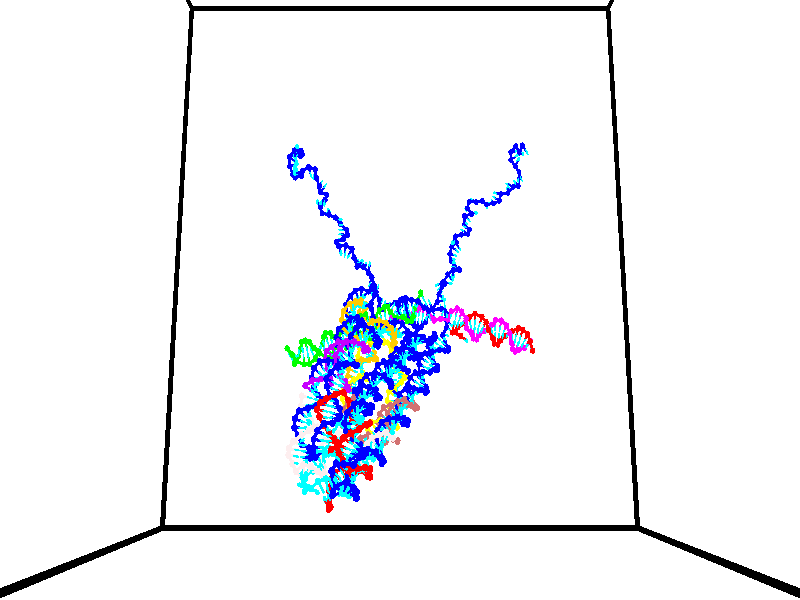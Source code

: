 // switches for output
#declare DRAW_BASES = 1; // possible values are 0, 1; only relevant for DNA ribbons
#declare DRAW_BASES_TYPE = 3; // possible values are 1, 2, 3; only relevant for DNA ribbons
#declare DRAW_FOG = 0; // set to 1 to enable fog

#include "colors.inc"

#include "transforms.inc"
background { rgb <1, 1, 1>}

#default {
   normal{
       ripples 0.25
       frequency 0.20
       turbulence 0.2
       lambda 5
   }
	finish {
		phong 0.1
		phong_size 40.
	}
}

// original window dimensions: 1024x640


// camera settings

camera {
	sky <0, 0.179814, -0.983701>
	up <0, 0.179814, -0.983701>
	right 1.6 * <1, 0, 0>
	location <35, 92.5046, 58.4545>
	look_at <35, 26.874, 46.4577>
	direction <0, -65.6306, -11.9968>
	angle 67.0682
}


# declare cpy_camera_pos = <35, 92.5046, 58.4545>;
# if (DRAW_FOG = 1)
fog {
	fog_type 2
	up vnormalize(cpy_camera_pos)
	color rgbt<1,1,1,0.3>
	distance 1e-5
	fog_alt 3e-3
	fog_offset 56
}
# end


// LIGHTS

# declare lum = 6;
global_settings {
	ambient_light rgb lum * <0.05, 0.05, 0.05>
	max_trace_level 15
}# declare cpy_direct_light_amount = 0.25;
light_source
{	1000 * <-1, -1.16351, -0.803887>,
	rgb lum * cpy_direct_light_amount
	parallel
}

light_source
{	1000 * <1, 1.16351, 0.803887>,
	rgb lum * cpy_direct_light_amount
	parallel
}

// strand 0

// nucleotide -1

// particle -1
sphere {
	<40.793854, 35.466179, 50.920429> 0.250000
	pigment { color rgbt <1,0,0,0> }
	no_shadow
}
cylinder {
	<41.099754, 35.276863, 51.095318>,  <41.283295, 35.163273, 51.200249>, 0.100000
	pigment { color rgbt <1,0,0,0> }
	no_shadow
}
cylinder {
	<41.099754, 35.276863, 51.095318>,  <40.793854, 35.466179, 50.920429>, 0.100000
	pigment { color rgbt <1,0,0,0> }
	no_shadow
}

// particle -1
sphere {
	<41.099754, 35.276863, 51.095318> 0.100000
	pigment { color rgbt <1,0,0,0> }
	no_shadow
}
sphere {
	0, 1
	scale<0.080000,0.200000,0.300000>
	matrix <0.628268, 0.698300, -0.343011,
		-0.142966, 0.537007, 0.831375,
		0.764748, -0.473287, 0.437218,
		41.329178, 35.134876, 51.226482>
	pigment { color rgbt <0,1,1,0> }
	no_shadow
}
cylinder {
	<40.013958, 35.326492, 50.636936>,  <40.793854, 35.466179, 50.920429>, 0.130000
	pigment { color rgbt <1,0,0,0> }
	no_shadow
}

// nucleotide -1

// particle -1
sphere {
	<40.013958, 35.326492, 50.636936> 0.250000
	pigment { color rgbt <1,0,0,0> }
	no_shadow
}
cylinder {
	<40.103920, 35.324268, 50.247189>,  <40.157898, 35.322933, 50.013340>, 0.100000
	pigment { color rgbt <1,0,0,0> }
	no_shadow
}
cylinder {
	<40.103920, 35.324268, 50.247189>,  <40.013958, 35.326492, 50.636936>, 0.100000
	pigment { color rgbt <1,0,0,0> }
	no_shadow
}

// particle -1
sphere {
	<40.103920, 35.324268, 50.247189> 0.100000
	pigment { color rgbt <1,0,0,0> }
	no_shadow
}
sphere {
	0, 1
	scale<0.080000,0.200000,0.300000>
	matrix <0.742977, -0.645985, 0.175181,
		-0.630400, -0.763330, -0.141153,
		0.224903, -0.005561, -0.974365,
		40.171391, 35.322601, 49.954880>
	pigment { color rgbt <0,1,1,0> }
	no_shadow
}
cylinder {
	<40.348011, 34.643116, 50.502781>,  <40.013958, 35.326492, 50.636936>, 0.130000
	pigment { color rgbt <1,0,0,0> }
	no_shadow
}

// nucleotide -1

// particle -1
sphere {
	<40.348011, 34.643116, 50.502781> 0.250000
	pigment { color rgbt <1,0,0,0> }
	no_shadow
}
cylinder {
	<40.455242, 34.881451, 50.199963>,  <40.519581, 35.024452, 50.018272>, 0.100000
	pigment { color rgbt <1,0,0,0> }
	no_shadow
}
cylinder {
	<40.455242, 34.881451, 50.199963>,  <40.348011, 34.643116, 50.502781>, 0.100000
	pigment { color rgbt <1,0,0,0> }
	no_shadow
}

// particle -1
sphere {
	<40.455242, 34.881451, 50.199963> 0.100000
	pigment { color rgbt <1,0,0,0> }
	no_shadow
}
sphere {
	0, 1
	scale<0.080000,0.200000,0.300000>
	matrix <0.929495, -0.366591, 0.040621,
		-0.253321, -0.714557, -0.652102,
		0.268081, 0.595836, -0.757042,
		40.535667, 35.060200, 49.972851>
	pigment { color rgbt <0,1,1,0> }
	no_shadow
}
cylinder {
	<40.655109, 34.236095, 50.063534>,  <40.348011, 34.643116, 50.502781>, 0.130000
	pigment { color rgbt <1,0,0,0> }
	no_shadow
}

// nucleotide -1

// particle -1
sphere {
	<40.655109, 34.236095, 50.063534> 0.250000
	pigment { color rgbt <1,0,0,0> }
	no_shadow
}
cylinder {
	<40.772217, 34.607189, 49.970928>,  <40.842484, 34.829845, 49.915363>, 0.100000
	pigment { color rgbt <1,0,0,0> }
	no_shadow
}
cylinder {
	<40.772217, 34.607189, 49.970928>,  <40.655109, 34.236095, 50.063534>, 0.100000
	pigment { color rgbt <1,0,0,0> }
	no_shadow
}

// particle -1
sphere {
	<40.772217, 34.607189, 49.970928> 0.100000
	pigment { color rgbt <1,0,0,0> }
	no_shadow
}
sphere {
	0, 1
	scale<0.080000,0.200000,0.300000>
	matrix <0.956149, -0.282000, 0.079094,
		0.008090, -0.244521, -0.969610,
		0.292770, 0.927731, -0.231517,
		40.860046, 34.885509, 49.901474>
	pigment { color rgbt <0,1,1,0> }
	no_shadow
}
cylinder {
	<41.356129, 34.193985, 49.765633>,  <40.655109, 34.236095, 50.063534>, 0.130000
	pigment { color rgbt <1,0,0,0> }
	no_shadow
}

// nucleotide -1

// particle -1
sphere {
	<41.356129, 34.193985, 49.765633> 0.250000
	pigment { color rgbt <1,0,0,0> }
	no_shadow
}
cylinder {
	<41.329449, 34.587830, 49.830254>,  <41.313442, 34.824135, 49.869026>, 0.100000
	pigment { color rgbt <1,0,0,0> }
	no_shadow
}
cylinder {
	<41.329449, 34.587830, 49.830254>,  <41.356129, 34.193985, 49.765633>, 0.100000
	pigment { color rgbt <1,0,0,0> }
	no_shadow
}

// particle -1
sphere {
	<41.329449, 34.587830, 49.830254> 0.100000
	pigment { color rgbt <1,0,0,0> }
	no_shadow
}
sphere {
	0, 1
	scale<0.080000,0.200000,0.300000>
	matrix <0.978296, 0.032695, 0.204617,
		0.196185, 0.171696, -0.965418,
		-0.066696, 0.984607, 0.161555,
		41.309441, 34.883213, 49.878719>
	pigment { color rgbt <0,1,1,0> }
	no_shadow
}
cylinder {
	<41.745655, 34.490891, 49.238708>,  <41.356129, 34.193985, 49.765633>, 0.130000
	pigment { color rgbt <1,0,0,0> }
	no_shadow
}

// nucleotide -1

// particle -1
sphere {
	<41.745655, 34.490891, 49.238708> 0.250000
	pigment { color rgbt <1,0,0,0> }
	no_shadow
}
cylinder {
	<41.761410, 34.739101, 49.551987>,  <41.770863, 34.888027, 49.739952>, 0.100000
	pigment { color rgbt <1,0,0,0> }
	no_shadow
}
cylinder {
	<41.761410, 34.739101, 49.551987>,  <41.745655, 34.490891, 49.238708>, 0.100000
	pigment { color rgbt <1,0,0,0> }
	no_shadow
}

// particle -1
sphere {
	<41.761410, 34.739101, 49.551987> 0.100000
	pigment { color rgbt <1,0,0,0> }
	no_shadow
}
sphere {
	0, 1
	scale<0.080000,0.200000,0.300000>
	matrix <0.993088, -0.111037, 0.038031,
		0.110563, 0.776285, -0.620611,
		0.039388, 0.620526, 0.783196,
		41.773228, 34.925259, 49.786945>
	pigment { color rgbt <0,1,1,0> }
	no_shadow
}
cylinder {
	<42.242065, 34.911823, 49.063549>,  <41.745655, 34.490891, 49.238708>, 0.130000
	pigment { color rgbt <1,0,0,0> }
	no_shadow
}

// nucleotide -1

// particle -1
sphere {
	<42.242065, 34.911823, 49.063549> 0.250000
	pigment { color rgbt <1,0,0,0> }
	no_shadow
}
cylinder {
	<42.224503, 34.956215, 49.460690>,  <42.213966, 34.982849, 49.698975>, 0.100000
	pigment { color rgbt <1,0,0,0> }
	no_shadow
}
cylinder {
	<42.224503, 34.956215, 49.460690>,  <42.242065, 34.911823, 49.063549>, 0.100000
	pigment { color rgbt <1,0,0,0> }
	no_shadow
}

// particle -1
sphere {
	<42.224503, 34.956215, 49.460690> 0.100000
	pigment { color rgbt <1,0,0,0> }
	no_shadow
}
sphere {
	0, 1
	scale<0.080000,0.200000,0.300000>
	matrix <0.992855, -0.105532, 0.055700,
		0.110959, 0.988204, -0.105552,
		-0.043904, 0.110978, 0.992853,
		42.211330, 34.989510, 49.758545>
	pigment { color rgbt <0,1,1,0> }
	no_shadow
}
cylinder {
	<42.851589, 35.367878, 49.372009>,  <42.242065, 34.911823, 49.063549>, 0.130000
	pigment { color rgbt <1,0,0,0> }
	no_shadow
}

// nucleotide -1

// particle -1
sphere {
	<42.851589, 35.367878, 49.372009> 0.250000
	pigment { color rgbt <1,0,0,0> }
	no_shadow
}
cylinder {
	<42.742222, 35.147720, 49.687557>,  <42.676601, 35.015625, 49.876884>, 0.100000
	pigment { color rgbt <1,0,0,0> }
	no_shadow
}
cylinder {
	<42.742222, 35.147720, 49.687557>,  <42.851589, 35.367878, 49.372009>, 0.100000
	pigment { color rgbt <1,0,0,0> }
	no_shadow
}

// particle -1
sphere {
	<42.742222, 35.147720, 49.687557> 0.100000
	pigment { color rgbt <1,0,0,0> }
	no_shadow
}
sphere {
	0, 1
	scale<0.080000,0.200000,0.300000>
	matrix <0.960510, -0.112210, 0.254618,
		-0.051621, 0.827332, 0.559336,
		-0.273417, -0.550391, 0.788868,
		42.660198, 34.982601, 49.924217>
	pigment { color rgbt <0,1,1,0> }
	no_shadow
}
cylinder {
	<43.182514, 35.768223, 49.867676>,  <42.851589, 35.367878, 49.372009>, 0.130000
	pigment { color rgbt <1,0,0,0> }
	no_shadow
}

// nucleotide -1

// particle -1
sphere {
	<43.182514, 35.768223, 49.867676> 0.250000
	pigment { color rgbt <1,0,0,0> }
	no_shadow
}
cylinder {
	<43.109146, 35.392326, 49.983082>,  <43.065125, 35.166790, 50.052326>, 0.100000
	pigment { color rgbt <1,0,0,0> }
	no_shadow
}
cylinder {
	<43.109146, 35.392326, 49.983082>,  <43.182514, 35.768223, 49.867676>, 0.100000
	pigment { color rgbt <1,0,0,0> }
	no_shadow
}

// particle -1
sphere {
	<43.109146, 35.392326, 49.983082> 0.100000
	pigment { color rgbt <1,0,0,0> }
	no_shadow
}
sphere {
	0, 1
	scale<0.080000,0.200000,0.300000>
	matrix <0.818582, 0.016505, 0.574152,
		-0.544317, 0.341485, 0.766229,
		-0.183417, -0.939742, 0.288518,
		43.054119, 35.110405, 50.069637>
	pigment { color rgbt <0,1,1,0> }
	no_shadow
}
cylinder {
	<43.408627, 35.768291, 50.512699>,  <43.182514, 35.768223, 49.867676>, 0.130000
	pigment { color rgbt <1,0,0,0> }
	no_shadow
}

// nucleotide -1

// particle -1
sphere {
	<43.408627, 35.768291, 50.512699> 0.250000
	pigment { color rgbt <1,0,0,0> }
	no_shadow
}
cylinder {
	<43.418644, 35.381882, 50.409809>,  <43.424656, 35.150036, 50.348076>, 0.100000
	pigment { color rgbt <1,0,0,0> }
	no_shadow
}
cylinder {
	<43.418644, 35.381882, 50.409809>,  <43.408627, 35.768291, 50.512699>, 0.100000
	pigment { color rgbt <1,0,0,0> }
	no_shadow
}

// particle -1
sphere {
	<43.418644, 35.381882, 50.409809> 0.100000
	pigment { color rgbt <1,0,0,0> }
	no_shadow
}
sphere {
	0, 1
	scale<0.080000,0.200000,0.300000>
	matrix <0.880945, -0.100300, 0.462467,
		-0.472555, -0.238183, 0.848505,
		0.025047, -0.966027, -0.257224,
		43.426159, 35.092075, 50.332642>
	pigment { color rgbt <0,1,1,0> }
	no_shadow
}
cylinder {
	<43.802395, 35.515190, 51.099472>,  <43.408627, 35.768291, 50.512699>, 0.130000
	pigment { color rgbt <1,0,0,0> }
	no_shadow
}

// nucleotide -1

// particle -1
sphere {
	<43.802395, 35.515190, 51.099472> 0.250000
	pigment { color rgbt <1,0,0,0> }
	no_shadow
}
cylinder {
	<43.811760, 35.218994, 50.830807>,  <43.817379, 35.041275, 50.669609>, 0.100000
	pigment { color rgbt <1,0,0,0> }
	no_shadow
}
cylinder {
	<43.811760, 35.218994, 50.830807>,  <43.802395, 35.515190, 51.099472>, 0.100000
	pigment { color rgbt <1,0,0,0> }
	no_shadow
}

// particle -1
sphere {
	<43.811760, 35.218994, 50.830807> 0.100000
	pigment { color rgbt <1,0,0,0> }
	no_shadow
}
sphere {
	0, 1
	scale<0.080000,0.200000,0.300000>
	matrix <0.923613, -0.241105, 0.298006,
		-0.382611, -0.627331, 0.678281,
		0.023411, -0.740489, -0.671660,
		43.818783, 34.996849, 50.629307>
	pigment { color rgbt <0,1,1,0> }
	no_shadow
}
cylinder {
	<44.058369, 34.807549, 51.451576>,  <43.802395, 35.515190, 51.099472>, 0.130000
	pigment { color rgbt <1,0,0,0> }
	no_shadow
}

// nucleotide -1

// particle -1
sphere {
	<44.058369, 34.807549, 51.451576> 0.250000
	pigment { color rgbt <1,0,0,0> }
	no_shadow
}
cylinder {
	<44.115467, 34.744884, 51.060661>,  <44.149727, 34.707287, 50.826115>, 0.100000
	pigment { color rgbt <1,0,0,0> }
	no_shadow
}
cylinder {
	<44.115467, 34.744884, 51.060661>,  <44.058369, 34.807549, 51.451576>, 0.100000
	pigment { color rgbt <1,0,0,0> }
	no_shadow
}

// particle -1
sphere {
	<44.115467, 34.744884, 51.060661> 0.100000
	pigment { color rgbt <1,0,0,0> }
	no_shadow
}
sphere {
	0, 1
	scale<0.080000,0.200000,0.300000>
	matrix <0.977745, -0.131063, 0.163820,
		-0.153750, -0.978918, 0.134465,
		0.142743, -0.156660, -0.977283,
		44.158291, 34.697887, 50.767475>
	pigment { color rgbt <0,1,1,0> }
	no_shadow
}
cylinder {
	<44.469761, 34.319916, 51.480072>,  <44.058369, 34.807549, 51.451576>, 0.130000
	pigment { color rgbt <1,0,0,0> }
	no_shadow
}

// nucleotide -1

// particle -1
sphere {
	<44.469761, 34.319916, 51.480072> 0.250000
	pigment { color rgbt <1,0,0,0> }
	no_shadow
}
cylinder {
	<44.516254, 34.470798, 51.112549>,  <44.544151, 34.561329, 50.892036>, 0.100000
	pigment { color rgbt <1,0,0,0> }
	no_shadow
}
cylinder {
	<44.516254, 34.470798, 51.112549>,  <44.469761, 34.319916, 51.480072>, 0.100000
	pigment { color rgbt <1,0,0,0> }
	no_shadow
}

// particle -1
sphere {
	<44.516254, 34.470798, 51.112549> 0.100000
	pigment { color rgbt <1,0,0,0> }
	no_shadow
}
sphere {
	0, 1
	scale<0.080000,0.200000,0.300000>
	matrix <0.974800, -0.220666, 0.032726,
		-0.190405, -0.899458, -0.393346,
		0.116234, 0.377202, -0.918808,
		44.551125, 34.583958, 50.836906>
	pigment { color rgbt <0,1,1,0> }
	no_shadow
}
cylinder {
	<44.833839, 33.796764, 51.088451>,  <44.469761, 34.319916, 51.480072>, 0.130000
	pigment { color rgbt <1,0,0,0> }
	no_shadow
}

// nucleotide -1

// particle -1
sphere {
	<44.833839, 33.796764, 51.088451> 0.250000
	pigment { color rgbt <1,0,0,0> }
	no_shadow
}
cylinder {
	<44.894878, 34.149155, 50.909298>,  <44.931503, 34.360588, 50.801807>, 0.100000
	pigment { color rgbt <1,0,0,0> }
	no_shadow
}
cylinder {
	<44.894878, 34.149155, 50.909298>,  <44.833839, 33.796764, 51.088451>, 0.100000
	pigment { color rgbt <1,0,0,0> }
	no_shadow
}

// particle -1
sphere {
	<44.894878, 34.149155, 50.909298> 0.100000
	pigment { color rgbt <1,0,0,0> }
	no_shadow
}
sphere {
	0, 1
	scale<0.080000,0.200000,0.300000>
	matrix <0.982141, -0.185648, -0.030544,
		-0.110057, -0.435221, -0.893572,
		0.152597, 0.880975, -0.447880,
		44.940659, 34.413448, 50.774933>
	pigment { color rgbt <0,1,1,0> }
	no_shadow
}
cylinder {
	<45.388615, 33.706482, 50.673225>,  <44.833839, 33.796764, 51.088451>, 0.130000
	pigment { color rgbt <1,0,0,0> }
	no_shadow
}

// nucleotide -1

// particle -1
sphere {
	<45.388615, 33.706482, 50.673225> 0.250000
	pigment { color rgbt <1,0,0,0> }
	no_shadow
}
cylinder {
	<45.386215, 34.104580, 50.712097>,  <45.384777, 34.343441, 50.735420>, 0.100000
	pigment { color rgbt <1,0,0,0> }
	no_shadow
}
cylinder {
	<45.386215, 34.104580, 50.712097>,  <45.388615, 33.706482, 50.673225>, 0.100000
	pigment { color rgbt <1,0,0,0> }
	no_shadow
}

// particle -1
sphere {
	<45.386215, 34.104580, 50.712097> 0.100000
	pigment { color rgbt <1,0,0,0> }
	no_shadow
}
sphere {
	0, 1
	scale<0.080000,0.200000,0.300000>
	matrix <0.978918, -0.013997, 0.203776,
		0.204168, 0.096355, -0.974182,
		-0.005999, 0.995249, 0.097182,
		45.384415, 34.403156, 50.741253>
	pigment { color rgbt <0,1,1,0> }
	no_shadow
}
cylinder {
	<45.999844, 33.946480, 50.349152>,  <45.388615, 33.706482, 50.673225>, 0.130000
	pigment { color rgbt <1,0,0,0> }
	no_shadow
}

// nucleotide -1

// particle -1
sphere {
	<45.999844, 33.946480, 50.349152> 0.250000
	pigment { color rgbt <1,0,0,0> }
	no_shadow
}
cylinder {
	<45.911041, 34.264740, 50.574596>,  <45.857761, 34.455696, 50.709862>, 0.100000
	pigment { color rgbt <1,0,0,0> }
	no_shadow
}
cylinder {
	<45.911041, 34.264740, 50.574596>,  <45.999844, 33.946480, 50.349152>, 0.100000
	pigment { color rgbt <1,0,0,0> }
	no_shadow
}

// particle -1
sphere {
	<45.911041, 34.264740, 50.574596> 0.100000
	pigment { color rgbt <1,0,0,0> }
	no_shadow
}
sphere {
	0, 1
	scale<0.080000,0.200000,0.300000>
	matrix <0.960395, 0.078603, 0.267326,
		0.168396, 0.600636, -0.781588,
		-0.222001, 0.795649, 0.563611,
		45.844440, 34.503433, 50.743679>
	pigment { color rgbt <0,1,1,0> }
	no_shadow
}
cylinder {
	<46.510715, 34.479904, 50.133167>,  <45.999844, 33.946480, 50.349152>, 0.130000
	pigment { color rgbt <1,0,0,0> }
	no_shadow
}

// nucleotide -1

// particle -1
sphere {
	<46.510715, 34.479904, 50.133167> 0.250000
	pigment { color rgbt <1,0,0,0> }
	no_shadow
}
cylinder {
	<46.350861, 34.522617, 50.497341>,  <46.254948, 34.548244, 50.715847>, 0.100000
	pigment { color rgbt <1,0,0,0> }
	no_shadow
}
cylinder {
	<46.350861, 34.522617, 50.497341>,  <46.510715, 34.479904, 50.133167>, 0.100000
	pigment { color rgbt <1,0,0,0> }
	no_shadow
}

// particle -1
sphere {
	<46.350861, 34.522617, 50.497341> 0.100000
	pigment { color rgbt <1,0,0,0> }
	no_shadow
}
sphere {
	0, 1
	scale<0.080000,0.200000,0.300000>
	matrix <0.913270, 0.131892, 0.385412,
		-0.078924, 0.985496, -0.150230,
		-0.399636, 0.106782, 0.910433,
		46.230968, 34.554653, 50.770470>
	pigment { color rgbt <0,1,1,0> }
	no_shadow
}
cylinder {
	<46.775211, 35.100037, 50.372841>,  <46.510715, 34.479904, 50.133167>, 0.130000
	pigment { color rgbt <1,0,0,0> }
	no_shadow
}

// nucleotide -1

// particle -1
sphere {
	<46.775211, 35.100037, 50.372841> 0.250000
	pigment { color rgbt <1,0,0,0> }
	no_shadow
}
cylinder {
	<46.672905, 34.914261, 50.711987>,  <46.611519, 34.802795, 50.915474>, 0.100000
	pigment { color rgbt <1,0,0,0> }
	no_shadow
}
cylinder {
	<46.672905, 34.914261, 50.711987>,  <46.775211, 35.100037, 50.372841>, 0.100000
	pigment { color rgbt <1,0,0,0> }
	no_shadow
}

// particle -1
sphere {
	<46.672905, 34.914261, 50.711987> 0.100000
	pigment { color rgbt <1,0,0,0> }
	no_shadow
}
sphere {
	0, 1
	scale<0.080000,0.200000,0.300000>
	matrix <0.904654, 0.194245, 0.379301,
		-0.340857, 0.864039, 0.370476,
		-0.255768, -0.464440, 0.847867,
		46.596176, 34.774929, 50.966347>
	pigment { color rgbt <0,1,1,0> }
	no_shadow
}
cylinder {
	<47.175236, 35.447590, 50.803768>,  <46.775211, 35.100037, 50.372841>, 0.130000
	pigment { color rgbt <1,0,0,0> }
	no_shadow
}

// nucleotide -1

// particle -1
sphere {
	<47.175236, 35.447590, 50.803768> 0.250000
	pigment { color rgbt <1,0,0,0> }
	no_shadow
}
cylinder {
	<47.066483, 35.131607, 51.023602>,  <47.001232, 34.942017, 51.155502>, 0.100000
	pigment { color rgbt <1,0,0,0> }
	no_shadow
}
cylinder {
	<47.066483, 35.131607, 51.023602>,  <47.175236, 35.447590, 50.803768>, 0.100000
	pigment { color rgbt <1,0,0,0> }
	no_shadow
}

// particle -1
sphere {
	<47.066483, 35.131607, 51.023602> 0.100000
	pigment { color rgbt <1,0,0,0> }
	no_shadow
}
sphere {
	0, 1
	scale<0.080000,0.200000,0.300000>
	matrix <0.916004, -0.037380, 0.399424,
		-0.294985, 0.612021, 0.733767,
		-0.271884, -0.789958, 0.549587,
		46.984917, 34.894619, 51.188477>
	pigment { color rgbt <0,1,1,0> }
	no_shadow
}
cylinder {
	<47.346622, 35.566746, 51.403610>,  <47.175236, 35.447590, 50.803768>, 0.130000
	pigment { color rgbt <1,0,0,0> }
	no_shadow
}

// nucleotide -1

// particle -1
sphere {
	<47.346622, 35.566746, 51.403610> 0.250000
	pigment { color rgbt <1,0,0,0> }
	no_shadow
}
cylinder {
	<47.322964, 35.169724, 51.446205>,  <47.308769, 34.931511, 51.471764>, 0.100000
	pigment { color rgbt <1,0,0,0> }
	no_shadow
}
cylinder {
	<47.322964, 35.169724, 51.446205>,  <47.346622, 35.566746, 51.403610>, 0.100000
	pigment { color rgbt <1,0,0,0> }
	no_shadow
}

// particle -1
sphere {
	<47.322964, 35.169724, 51.446205> 0.100000
	pigment { color rgbt <1,0,0,0> }
	no_shadow
}
sphere {
	0, 1
	scale<0.080000,0.200000,0.300000>
	matrix <0.882291, -0.002079, 0.470700,
		-0.466973, 0.121796, 0.875844,
		-0.059150, -0.992553, 0.106489,
		47.305218, 34.871956, 51.478153>
	pigment { color rgbt <0,1,1,0> }
	no_shadow
}
cylinder {
	<47.589069, 35.398380, 52.086483>,  <47.346622, 35.566746, 51.403610>, 0.130000
	pigment { color rgbt <1,0,0,0> }
	no_shadow
}

// nucleotide -1

// particle -1
sphere {
	<47.589069, 35.398380, 52.086483> 0.250000
	pigment { color rgbt <1,0,0,0> }
	no_shadow
}
cylinder {
	<47.619522, 35.056324, 51.881371>,  <47.637794, 34.851089, 51.758305>, 0.100000
	pigment { color rgbt <1,0,0,0> }
	no_shadow
}
cylinder {
	<47.619522, 35.056324, 51.881371>,  <47.589069, 35.398380, 52.086483>, 0.100000
	pigment { color rgbt <1,0,0,0> }
	no_shadow
}

// particle -1
sphere {
	<47.619522, 35.056324, 51.881371> 0.100000
	pigment { color rgbt <1,0,0,0> }
	no_shadow
}
sphere {
	0, 1
	scale<0.080000,0.200000,0.300000>
	matrix <0.919852, -0.138238, 0.367100,
		-0.384807, -0.499628, 0.776076,
		0.076130, -0.855138, -0.512779,
		47.642361, 34.799782, 51.727535>
	pigment { color rgbt <0,1,1,0> }
	no_shadow
}
// strand 1

// nucleotide -1

// particle -1
sphere {
	<24.260115, 35.337555, 51.895203> 0.250000
	pigment { color rgbt <0,1,0,0> }
	no_shadow
}
cylinder {
	<24.342470, 35.014957, 52.116898>,  <24.391884, 34.821400, 52.249916>, 0.100000
	pigment { color rgbt <0,1,0,0> }
	no_shadow
}
cylinder {
	<24.342470, 35.014957, 52.116898>,  <24.260115, 35.337555, 51.895203>, 0.100000
	pigment { color rgbt <0,1,0,0> }
	no_shadow
}

// particle -1
sphere {
	<24.342470, 35.014957, 52.116898> 0.100000
	pigment { color rgbt <0,1,0,0> }
	no_shadow
}
sphere {
	0, 1
	scale<0.080000,0.200000,0.300000>
	matrix <0.975178, 0.216248, -0.047587,
		-0.081474, 0.550278, 0.830997,
		0.205887, -0.806493, 0.554238,
		24.404236, 34.773010, 52.283169>
	pigment { color rgbt <0,1,1,0> }
	no_shadow
}
cylinder {
	<24.786987, 35.544216, 52.405552>,  <24.260115, 35.337555, 51.895203>, 0.130000
	pigment { color rgbt <0,1,0,0> }
	no_shadow
}

// nucleotide -1

// particle -1
sphere {
	<24.786987, 35.544216, 52.405552> 0.250000
	pigment { color rgbt <0,1,0,0> }
	no_shadow
}
cylinder {
	<24.816872, 35.145645, 52.389801>,  <24.834803, 34.906502, 52.380352>, 0.100000
	pigment { color rgbt <0,1,0,0> }
	no_shadow
}
cylinder {
	<24.816872, 35.145645, 52.389801>,  <24.786987, 35.544216, 52.405552>, 0.100000
	pigment { color rgbt <0,1,0,0> }
	no_shadow
}

// particle -1
sphere {
	<24.816872, 35.145645, 52.389801> 0.100000
	pigment { color rgbt <0,1,0,0> }
	no_shadow
}
sphere {
	0, 1
	scale<0.080000,0.200000,0.300000>
	matrix <0.990523, 0.069588, 0.118417,
		-0.115254, -0.047848, 0.992183,
		0.074710, -0.996428, -0.039374,
		24.839285, 34.846718, 52.377987>
	pigment { color rgbt <0,1,1,0> }
	no_shadow
}
cylinder {
	<25.214325, 35.300938, 52.927837>,  <24.786987, 35.544216, 52.405552>, 0.130000
	pigment { color rgbt <0,1,0,0> }
	no_shadow
}

// nucleotide -1

// particle -1
sphere {
	<25.214325, 35.300938, 52.927837> 0.250000
	pigment { color rgbt <0,1,0,0> }
	no_shadow
}
cylinder {
	<25.236937, 34.986309, 52.681873>,  <25.250504, 34.797531, 52.534294>, 0.100000
	pigment { color rgbt <0,1,0,0> }
	no_shadow
}
cylinder {
	<25.236937, 34.986309, 52.681873>,  <25.214325, 35.300938, 52.927837>, 0.100000
	pigment { color rgbt <0,1,0,0> }
	no_shadow
}

// particle -1
sphere {
	<25.236937, 34.986309, 52.681873> 0.100000
	pigment { color rgbt <0,1,0,0> }
	no_shadow
}
sphere {
	0, 1
	scale<0.080000,0.200000,0.300000>
	matrix <0.991066, 0.118728, -0.060762,
		0.120801, -0.605981, 0.786254,
		0.056530, -0.786569, -0.614909,
		25.253895, 34.750340, 52.497402>
	pigment { color rgbt <0,1,1,0> }
	no_shadow
}
cylinder {
	<25.849319, 34.962944, 53.134998>,  <25.214325, 35.300938, 52.927837>, 0.130000
	pigment { color rgbt <0,1,0,0> }
	no_shadow
}

// nucleotide -1

// particle -1
sphere {
	<25.849319, 34.962944, 53.134998> 0.250000
	pigment { color rgbt <0,1,0,0> }
	no_shadow
}
cylinder {
	<25.784378, 34.787884, 52.781254>,  <25.745413, 34.682846, 52.569008>, 0.100000
	pigment { color rgbt <0,1,0,0> }
	no_shadow
}
cylinder {
	<25.784378, 34.787884, 52.781254>,  <25.849319, 34.962944, 53.134998>, 0.100000
	pigment { color rgbt <0,1,0,0> }
	no_shadow
}

// particle -1
sphere {
	<25.784378, 34.787884, 52.781254> 0.100000
	pigment { color rgbt <0,1,0,0> }
	no_shadow
}
sphere {
	0, 1
	scale<0.080000,0.200000,0.300000>
	matrix <0.984077, -0.006099, -0.177638,
		0.072350, -0.899124, 0.431673,
		-0.162352, -0.437652, -0.884366,
		25.735672, 34.656590, 52.515945>
	pigment { color rgbt <0,1,1,0> }
	no_shadow
}
cylinder {
	<26.293036, 34.311924, 53.028984>,  <25.849319, 34.962944, 53.134998>, 0.130000
	pigment { color rgbt <0,1,0,0> }
	no_shadow
}

// nucleotide -1

// particle -1
sphere {
	<26.293036, 34.311924, 53.028984> 0.250000
	pigment { color rgbt <0,1,0,0> }
	no_shadow
}
cylinder {
	<26.215214, 34.451450, 52.662273>,  <26.168522, 34.535168, 52.442249>, 0.100000
	pigment { color rgbt <0,1,0,0> }
	no_shadow
}
cylinder {
	<26.215214, 34.451450, 52.662273>,  <26.293036, 34.311924, 53.028984>, 0.100000
	pigment { color rgbt <0,1,0,0> }
	no_shadow
}

// particle -1
sphere {
	<26.215214, 34.451450, 52.662273> 0.100000
	pigment { color rgbt <0,1,0,0> }
	no_shadow
}
sphere {
	0, 1
	scale<0.080000,0.200000,0.300000>
	matrix <0.978333, 0.136473, -0.155691,
		0.070807, -0.927200, -0.367814,
		-0.194553, 0.348821, -0.916773,
		26.156847, 34.556095, 52.387241>
	pigment { color rgbt <0,1,1,0> }
	no_shadow
}
cylinder {
	<26.766598, 33.898579, 52.597858>,  <26.293036, 34.311924, 53.028984>, 0.130000
	pigment { color rgbt <0,1,0,0> }
	no_shadow
}

// nucleotide -1

// particle -1
sphere {
	<26.766598, 33.898579, 52.597858> 0.250000
	pigment { color rgbt <0,1,0,0> }
	no_shadow
}
cylinder {
	<26.658428, 34.211952, 52.374039>,  <26.593527, 34.399979, 52.239746>, 0.100000
	pigment { color rgbt <0,1,0,0> }
	no_shadow
}
cylinder {
	<26.658428, 34.211952, 52.374039>,  <26.766598, 33.898579, 52.597858>, 0.100000
	pigment { color rgbt <0,1,0,0> }
	no_shadow
}

// particle -1
sphere {
	<26.658428, 34.211952, 52.374039> 0.100000
	pigment { color rgbt <0,1,0,0> }
	no_shadow
}
sphere {
	0, 1
	scale<0.080000,0.200000,0.300000>
	matrix <0.880929, -0.033104, -0.472089,
		-0.388375, -0.620590, -0.681200,
		-0.270423, 0.783436, -0.559552,
		26.577301, 34.446983, 52.206173>
	pigment { color rgbt <0,1,1,0> }
	no_shadow
}
cylinder {
	<27.001816, 33.726173, 51.915810>,  <26.766598, 33.898579, 52.597858>, 0.130000
	pigment { color rgbt <0,1,0,0> }
	no_shadow
}

// nucleotide -1

// particle -1
sphere {
	<27.001816, 33.726173, 51.915810> 0.250000
	pigment { color rgbt <0,1,0,0> }
	no_shadow
}
cylinder {
	<26.978039, 34.124844, 51.938126>,  <26.963772, 34.364044, 51.951515>, 0.100000
	pigment { color rgbt <0,1,0,0> }
	no_shadow
}
cylinder {
	<26.978039, 34.124844, 51.938126>,  <27.001816, 33.726173, 51.915810>, 0.100000
	pigment { color rgbt <0,1,0,0> }
	no_shadow
}

// particle -1
sphere {
	<26.978039, 34.124844, 51.938126> 0.100000
	pigment { color rgbt <0,1,0,0> }
	no_shadow
}
sphere {
	0, 1
	scale<0.080000,0.200000,0.300000>
	matrix <0.955367, 0.073004, -0.286259,
		-0.289379, 0.036287, -0.956527,
		-0.059443, 0.996671, 0.055793,
		26.960205, 34.423843, 51.954865>
	pigment { color rgbt <0,1,1,0> }
	no_shadow
}
cylinder {
	<27.415594, 33.869743, 51.408436>,  <27.001816, 33.726173, 51.915810>, 0.130000
	pigment { color rgbt <0,1,0,0> }
	no_shadow
}

// nucleotide -1

// particle -1
sphere {
	<27.415594, 33.869743, 51.408436> 0.250000
	pigment { color rgbt <0,1,0,0> }
	no_shadow
}
cylinder {
	<27.385683, 34.243176, 51.548630>,  <27.367737, 34.467236, 51.632748>, 0.100000
	pigment { color rgbt <0,1,0,0> }
	no_shadow
}
cylinder {
	<27.385683, 34.243176, 51.548630>,  <27.415594, 33.869743, 51.408436>, 0.100000
	pigment { color rgbt <0,1,0,0> }
	no_shadow
}

// particle -1
sphere {
	<27.385683, 34.243176, 51.548630> 0.100000
	pigment { color rgbt <0,1,0,0> }
	no_shadow
}
sphere {
	0, 1
	scale<0.080000,0.200000,0.300000>
	matrix <0.932625, 0.189895, -0.306839,
		-0.353014, 0.303931, -0.884877,
		-0.074776, 0.933577, 0.350489,
		27.363251, 34.523247, 51.653778>
	pigment { color rgbt <0,1,1,0> }
	no_shadow
}
cylinder {
	<27.541834, 34.273415, 50.855988>,  <27.415594, 33.869743, 51.408436>, 0.130000
	pigment { color rgbt <0,1,0,0> }
	no_shadow
}

// nucleotide -1

// particle -1
sphere {
	<27.541834, 34.273415, 50.855988> 0.250000
	pigment { color rgbt <0,1,0,0> }
	no_shadow
}
cylinder {
	<27.605698, 34.518673, 51.165455>,  <27.644016, 34.665829, 51.351135>, 0.100000
	pigment { color rgbt <0,1,0,0> }
	no_shadow
}
cylinder {
	<27.605698, 34.518673, 51.165455>,  <27.541834, 34.273415, 50.855988>, 0.100000
	pigment { color rgbt <0,1,0,0> }
	no_shadow
}

// particle -1
sphere {
	<27.605698, 34.518673, 51.165455> 0.100000
	pigment { color rgbt <0,1,0,0> }
	no_shadow
}
sphere {
	0, 1
	scale<0.080000,0.200000,0.300000>
	matrix <0.857921, 0.301517, -0.416003,
		-0.488344, 0.730164, -0.477892,
		0.159658, 0.613147, 0.773667,
		27.653595, 34.702618, 51.397556>
	pigment { color rgbt <0,1,1,0> }
	no_shadow
}
cylinder {
	<27.818771, 34.852665, 50.610493>,  <27.541834, 34.273415, 50.855988>, 0.130000
	pigment { color rgbt <0,1,0,0> }
	no_shadow
}

// nucleotide -1

// particle -1
sphere {
	<27.818771, 34.852665, 50.610493> 0.250000
	pigment { color rgbt <0,1,0,0> }
	no_shadow
}
cylinder {
	<27.932669, 34.840424, 50.993740>,  <28.001007, 34.833076, 51.223686>, 0.100000
	pigment { color rgbt <0,1,0,0> }
	no_shadow
}
cylinder {
	<27.932669, 34.840424, 50.993740>,  <27.818771, 34.852665, 50.610493>, 0.100000
	pigment { color rgbt <0,1,0,0> }
	no_shadow
}

// particle -1
sphere {
	<27.932669, 34.840424, 50.993740> 0.100000
	pigment { color rgbt <0,1,0,0> }
	no_shadow
}
sphere {
	0, 1
	scale<0.080000,0.200000,0.300000>
	matrix <0.951863, 0.127341, -0.278820,
		-0.113473, 0.991387, 0.065394,
		0.284745, -0.030608, 0.958114,
		28.018093, 34.831242, 51.281174>
	pigment { color rgbt <0,1,1,0> }
	no_shadow
}
cylinder {
	<28.335478, 35.364227, 50.673252>,  <27.818771, 34.852665, 50.610493>, 0.130000
	pigment { color rgbt <0,1,0,0> }
	no_shadow
}

// nucleotide -1

// particle -1
sphere {
	<28.335478, 35.364227, 50.673252> 0.250000
	pigment { color rgbt <0,1,0,0> }
	no_shadow
}
cylinder {
	<28.390186, 35.130623, 50.993309>,  <28.423012, 34.990459, 51.185345>, 0.100000
	pigment { color rgbt <0,1,0,0> }
	no_shadow
}
cylinder {
	<28.390186, 35.130623, 50.993309>,  <28.335478, 35.364227, 50.673252>, 0.100000
	pigment { color rgbt <0,1,0,0> }
	no_shadow
}

// particle -1
sphere {
	<28.390186, 35.130623, 50.993309> 0.100000
	pigment { color rgbt <0,1,0,0> }
	no_shadow
}
sphere {
	0, 1
	scale<0.080000,0.200000,0.300000>
	matrix <0.978619, 0.204918, -0.017714,
		-0.153618, 0.785457, 0.599549,
		0.136772, -0.584009, 0.800142,
		28.431217, 34.955421, 51.233353>
	pigment { color rgbt <0,1,1,0> }
	no_shadow
}
cylinder {
	<28.827339, 35.716454, 51.063808>,  <28.335478, 35.364227, 50.673252>, 0.130000
	pigment { color rgbt <0,1,0,0> }
	no_shadow
}

// nucleotide -1

// particle -1
sphere {
	<28.827339, 35.716454, 51.063808> 0.250000
	pigment { color rgbt <0,1,0,0> }
	no_shadow
}
cylinder {
	<28.837193, 35.332939, 51.177032>,  <28.843103, 35.102829, 51.244965>, 0.100000
	pigment { color rgbt <0,1,0,0> }
	no_shadow
}
cylinder {
	<28.837193, 35.332939, 51.177032>,  <28.827339, 35.716454, 51.063808>, 0.100000
	pigment { color rgbt <0,1,0,0> }
	no_shadow
}

// particle -1
sphere {
	<28.837193, 35.332939, 51.177032> 0.100000
	pigment { color rgbt <0,1,0,0> }
	no_shadow
}
sphere {
	0, 1
	scale<0.080000,0.200000,0.300000>
	matrix <0.999656, 0.026180, 0.001688,
		-0.009029, 0.282919, 0.959101,
		0.024631, -0.958786, 0.283058,
		28.844582, 35.045303, 51.261951>
	pigment { color rgbt <0,1,1,0> }
	no_shadow
}
cylinder {
	<29.328285, 35.615608, 51.513588>,  <28.827339, 35.716454, 51.063808>, 0.130000
	pigment { color rgbt <0,1,0,0> }
	no_shadow
}

// nucleotide -1

// particle -1
sphere {
	<29.328285, 35.615608, 51.513588> 0.250000
	pigment { color rgbt <0,1,0,0> }
	no_shadow
}
cylinder {
	<29.268600, 35.243374, 51.379879>,  <29.232790, 35.020031, 51.299652>, 0.100000
	pigment { color rgbt <0,1,0,0> }
	no_shadow
}
cylinder {
	<29.268600, 35.243374, 51.379879>,  <29.328285, 35.615608, 51.513588>, 0.100000
	pigment { color rgbt <0,1,0,0> }
	no_shadow
}

// particle -1
sphere {
	<29.268600, 35.243374, 51.379879> 0.100000
	pigment { color rgbt <0,1,0,0> }
	no_shadow
}
sphere {
	0, 1
	scale<0.080000,0.200000,0.300000>
	matrix <0.984104, -0.106833, -0.141870,
		0.096312, -0.350129, 0.931737,
		-0.149213, -0.930589, -0.334274,
		29.223837, 34.964195, 51.279598>
	pigment { color rgbt <0,1,1,0> }
	no_shadow
}
cylinder {
	<29.870655, 35.207314, 51.835629>,  <29.328285, 35.615608, 51.513588>, 0.130000
	pigment { color rgbt <0,1,0,0> }
	no_shadow
}

// nucleotide -1

// particle -1
sphere {
	<29.870655, 35.207314, 51.835629> 0.250000
	pigment { color rgbt <0,1,0,0> }
	no_shadow
}
cylinder {
	<29.754087, 34.995811, 51.516758>,  <29.684147, 34.868912, 51.325436>, 0.100000
	pigment { color rgbt <0,1,0,0> }
	no_shadow
}
cylinder {
	<29.754087, 34.995811, 51.516758>,  <29.870655, 35.207314, 51.835629>, 0.100000
	pigment { color rgbt <0,1,0,0> }
	no_shadow
}

// particle -1
sphere {
	<29.754087, 34.995811, 51.516758> 0.100000
	pigment { color rgbt <0,1,0,0> }
	no_shadow
}
sphere {
	0, 1
	scale<0.080000,0.200000,0.300000>
	matrix <0.949240, -0.262984, -0.172578,
		-0.118394, -0.807007, 0.578552,
		-0.291421, -0.528752, -0.797179,
		29.666660, 34.837185, 51.277603>
	pigment { color rgbt <0,1,1,0> }
	no_shadow
}
cylinder {
	<30.308104, 34.530056, 51.848816>,  <29.870655, 35.207314, 51.835629>, 0.130000
	pigment { color rgbt <0,1,0,0> }
	no_shadow
}

// nucleotide -1

// particle -1
sphere {
	<30.308104, 34.530056, 51.848816> 0.250000
	pigment { color rgbt <0,1,0,0> }
	no_shadow
}
cylinder {
	<30.138206, 34.582306, 51.490479>,  <30.036268, 34.613655, 51.275478>, 0.100000
	pigment { color rgbt <0,1,0,0> }
	no_shadow
}
cylinder {
	<30.138206, 34.582306, 51.490479>,  <30.308104, 34.530056, 51.848816>, 0.100000
	pigment { color rgbt <0,1,0,0> }
	no_shadow
}

// particle -1
sphere {
	<30.138206, 34.582306, 51.490479> 0.100000
	pigment { color rgbt <0,1,0,0> }
	no_shadow
}
sphere {
	0, 1
	scale<0.080000,0.200000,0.300000>
	matrix <0.838762, -0.315609, -0.443699,
		-0.340695, -0.939855, 0.024487,
		-0.424741, 0.130627, -0.895841,
		30.010784, 34.621494, 51.221725>
	pigment { color rgbt <0,1,1,0> }
	no_shadow
}
cylinder {
	<30.332970, 33.873112, 51.481487>,  <30.308104, 34.530056, 51.848816>, 0.130000
	pigment { color rgbt <0,1,0,0> }
	no_shadow
}

// nucleotide -1

// particle -1
sphere {
	<30.332970, 33.873112, 51.481487> 0.250000
	pigment { color rgbt <0,1,0,0> }
	no_shadow
}
cylinder {
	<30.321133, 34.170517, 51.214260>,  <30.314030, 34.348961, 51.053925>, 0.100000
	pigment { color rgbt <0,1,0,0> }
	no_shadow
}
cylinder {
	<30.321133, 34.170517, 51.214260>,  <30.332970, 33.873112, 51.481487>, 0.100000
	pigment { color rgbt <0,1,0,0> }
	no_shadow
}

// particle -1
sphere {
	<30.321133, 34.170517, 51.214260> 0.100000
	pigment { color rgbt <0,1,0,0> }
	no_shadow
}
sphere {
	0, 1
	scale<0.080000,0.200000,0.300000>
	matrix <0.812492, -0.371408, -0.449346,
		-0.582220, -0.556095, -0.593109,
		-0.029594, 0.743515, -0.668064,
		30.312254, 34.393570, 51.013840>
	pigment { color rgbt <0,1,1,0> }
	no_shadow
}
cylinder {
	<30.870335, 33.682922, 51.041637>,  <30.332970, 33.873112, 51.481487>, 0.130000
	pigment { color rgbt <0,1,0,0> }
	no_shadow
}

// nucleotide -1

// particle -1
sphere {
	<30.870335, 33.682922, 51.041637> 0.250000
	pigment { color rgbt <0,1,0,0> }
	no_shadow
}
cylinder {
	<30.759001, 34.021118, 50.859352>,  <30.692200, 34.224037, 50.749981>, 0.100000
	pigment { color rgbt <0,1,0,0> }
	no_shadow
}
cylinder {
	<30.759001, 34.021118, 50.859352>,  <30.870335, 33.682922, 51.041637>, 0.100000
	pigment { color rgbt <0,1,0,0> }
	no_shadow
}

// particle -1
sphere {
	<30.759001, 34.021118, 50.859352> 0.100000
	pigment { color rgbt <0,1,0,0> }
	no_shadow
}
sphere {
	0, 1
	scale<0.080000,0.200000,0.300000>
	matrix <0.845861, -0.009005, -0.533328,
		-0.455026, -0.533917, -0.712659,
		-0.278336, 0.845489, -0.455717,
		30.675501, 34.274765, 50.722637>
	pigment { color rgbt <0,1,1,0> }
	no_shadow
}
cylinder {
	<30.786337, 33.557186, 50.319042>,  <30.870335, 33.682922, 51.041637>, 0.130000
	pigment { color rgbt <0,1,0,0> }
	no_shadow
}

// nucleotide -1

// particle -1
sphere {
	<30.786337, 33.557186, 50.319042> 0.250000
	pigment { color rgbt <0,1,0,0> }
	no_shadow
}
cylinder {
	<30.883327, 33.937057, 50.398354>,  <30.941521, 34.164982, 50.445942>, 0.100000
	pigment { color rgbt <0,1,0,0> }
	no_shadow
}
cylinder {
	<30.883327, 33.937057, 50.398354>,  <30.786337, 33.557186, 50.319042>, 0.100000
	pigment { color rgbt <0,1,0,0> }
	no_shadow
}

// particle -1
sphere {
	<30.883327, 33.937057, 50.398354> 0.100000
	pigment { color rgbt <0,1,0,0> }
	no_shadow
}
sphere {
	0, 1
	scale<0.080000,0.200000,0.300000>
	matrix <0.708336, -0.033643, -0.705074,
		-0.662923, 0.311413, -0.680849,
		0.242475, 0.949679, 0.198282,
		30.956070, 34.221962, 50.457840>
	pigment { color rgbt <0,1,1,0> }
	no_shadow
}
cylinder {
	<30.886019, 33.929050, 49.593739>,  <30.786337, 33.557186, 50.319042>, 0.130000
	pigment { color rgbt <0,1,0,0> }
	no_shadow
}

// nucleotide -1

// particle -1
sphere {
	<30.886019, 33.929050, 49.593739> 0.250000
	pigment { color rgbt <0,1,0,0> }
	no_shadow
}
cylinder {
	<31.066755, 34.165848, 49.860683>,  <31.175198, 34.307926, 50.020851>, 0.100000
	pigment { color rgbt <0,1,0,0> }
	no_shadow
}
cylinder {
	<31.066755, 34.165848, 49.860683>,  <30.886019, 33.929050, 49.593739>, 0.100000
	pigment { color rgbt <0,1,0,0> }
	no_shadow
}

// particle -1
sphere {
	<31.066755, 34.165848, 49.860683> 0.100000
	pigment { color rgbt <0,1,0,0> }
	no_shadow
}
sphere {
	0, 1
	scale<0.080000,0.200000,0.300000>
	matrix <0.778221, 0.104157, -0.619293,
		-0.436131, 0.799181, -0.413642,
		0.451844, 0.591998, 0.667365,
		31.202309, 34.343449, 50.060894>
	pigment { color rgbt <0,1,1,0> }
	no_shadow
}
cylinder {
	<31.190603, 34.554806, 49.179989>,  <30.886019, 33.929050, 49.593739>, 0.130000
	pigment { color rgbt <0,1,0,0> }
	no_shadow
}

// nucleotide -1

// particle -1
sphere {
	<31.190603, 34.554806, 49.179989> 0.250000
	pigment { color rgbt <0,1,0,0> }
	no_shadow
}
cylinder {
	<31.388102, 34.547024, 49.527744>,  <31.506599, 34.542355, 49.736397>, 0.100000
	pigment { color rgbt <0,1,0,0> }
	no_shadow
}
cylinder {
	<31.388102, 34.547024, 49.527744>,  <31.190603, 34.554806, 49.179989>, 0.100000
	pigment { color rgbt <0,1,0,0> }
	no_shadow
}

// particle -1
sphere {
	<31.388102, 34.547024, 49.527744> 0.100000
	pigment { color rgbt <0,1,0,0> }
	no_shadow
}
sphere {
	0, 1
	scale<0.080000,0.200000,0.300000>
	matrix <0.857635, 0.176221, -0.483124,
		-0.143806, 0.984158, 0.103693,
		0.493744, -0.019454, 0.869390,
		31.536224, 34.541187, 49.788563>
	pigment { color rgbt <0,1,1,0> }
	no_shadow
}
cylinder {
	<31.707619, 35.053822, 49.117443>,  <31.190603, 34.554806, 49.179989>, 0.130000
	pigment { color rgbt <0,1,0,0> }
	no_shadow
}

// nucleotide -1

// particle -1
sphere {
	<31.707619, 35.053822, 49.117443> 0.250000
	pigment { color rgbt <0,1,0,0> }
	no_shadow
}
cylinder {
	<31.832788, 34.828465, 49.423298>,  <31.907890, 34.693249, 49.606812>, 0.100000
	pigment { color rgbt <0,1,0,0> }
	no_shadow
}
cylinder {
	<31.832788, 34.828465, 49.423298>,  <31.707619, 35.053822, 49.117443>, 0.100000
	pigment { color rgbt <0,1,0,0> }
	no_shadow
}

// particle -1
sphere {
	<31.832788, 34.828465, 49.423298> 0.100000
	pigment { color rgbt <0,1,0,0> }
	no_shadow
}
sphere {
	0, 1
	scale<0.080000,0.200000,0.300000>
	matrix <0.940712, 0.072881, -0.331284,
		0.130917, 0.822967, 0.552799,
		0.312924, -0.563395, 0.764633,
		31.926666, 34.659447, 49.652687>
	pigment { color rgbt <0,1,1,0> }
	no_shadow
}
// strand 2

// nucleotide -1

// particle -1
sphere {
	<24.268867, 34.704334, 35.400452> 0.250000
	pigment { color rgbt <0,0,1,0> }
	no_shadow
}
cylinder {
	<24.470310, 34.956791, 35.164474>,  <24.591177, 35.108265, 35.022888>, 0.100000
	pigment { color rgbt <0,0,1,0> }
	no_shadow
}
cylinder {
	<24.470310, 34.956791, 35.164474>,  <24.268867, 34.704334, 35.400452>, 0.100000
	pigment { color rgbt <0,0,1,0> }
	no_shadow
}

// particle -1
sphere {
	<24.470310, 34.956791, 35.164474> 0.100000
	pigment { color rgbt <0,0,1,0> }
	no_shadow
}
sphere {
	0, 1
	scale<0.080000,0.200000,0.300000>
	matrix <-0.052300, 0.703882, 0.708389,
		0.862348, -0.325896, 0.387489,
		0.503608, 0.631143, -0.589947,
		24.621393, 35.146133, 34.987492>
	pigment { color rgbt <0,1,1,0> }
	no_shadow
}
cylinder {
	<24.982233, 34.933418, 35.658855>,  <24.268867, 34.704334, 35.400452>, 0.130000
	pigment { color rgbt <0,0,1,0> }
	no_shadow
}

// nucleotide -1

// particle -1
sphere {
	<24.982233, 34.933418, 35.658855> 0.250000
	pigment { color rgbt <0,0,1,0> }
	no_shadow
}
cylinder {
	<24.818754, 35.217674, 35.429787>,  <24.720667, 35.388229, 35.292343>, 0.100000
	pigment { color rgbt <0,0,1,0> }
	no_shadow
}
cylinder {
	<24.818754, 35.217674, 35.429787>,  <24.982233, 34.933418, 35.658855>, 0.100000
	pigment { color rgbt <0,0,1,0> }
	no_shadow
}

// particle -1
sphere {
	<24.818754, 35.217674, 35.429787> 0.100000
	pigment { color rgbt <0,0,1,0> }
	no_shadow
}
sphere {
	0, 1
	scale<0.080000,0.200000,0.300000>
	matrix <-0.031570, 0.616088, 0.787045,
		0.912125, 0.339740, -0.229357,
		-0.408695, 0.710642, -0.572675,
		24.696146, 35.430866, 35.257984>
	pigment { color rgbt <0,1,1,0> }
	no_shadow
}
cylinder {
	<25.287466, 35.579388, 35.760777>,  <24.982233, 34.933418, 35.658855>, 0.130000
	pigment { color rgbt <0,0,1,0> }
	no_shadow
}

// nucleotide -1

// particle -1
sphere {
	<25.287466, 35.579388, 35.760777> 0.250000
	pigment { color rgbt <0,0,1,0> }
	no_shadow
}
cylinder {
	<24.910088, 35.637604, 35.641628>,  <24.683661, 35.672531, 35.570141>, 0.100000
	pigment { color rgbt <0,0,1,0> }
	no_shadow
}
cylinder {
	<24.910088, 35.637604, 35.641628>,  <25.287466, 35.579388, 35.760777>, 0.100000
	pigment { color rgbt <0,0,1,0> }
	no_shadow
}

// particle -1
sphere {
	<24.910088, 35.637604, 35.641628> 0.100000
	pigment { color rgbt <0,0,1,0> }
	no_shadow
}
sphere {
	0, 1
	scale<0.080000,0.200000,0.300000>
	matrix <-0.159513, 0.588366, 0.792705,
		0.290623, 0.795390, -0.531877,
		-0.943448, 0.145537, -0.297867,
		24.627052, 35.681263, 35.552269>
	pigment { color rgbt <0,1,1,0> }
	no_shadow
}
cylinder {
	<25.249599, 36.223850, 35.699989>,  <25.287466, 35.579388, 35.760777>, 0.130000
	pigment { color rgbt <0,0,1,0> }
	no_shadow
}

// nucleotide -1

// particle -1
sphere {
	<25.249599, 36.223850, 35.699989> 0.250000
	pigment { color rgbt <0,0,1,0> }
	no_shadow
}
cylinder {
	<24.920128, 36.016125, 35.791080>,  <24.722445, 35.891487, 35.845737>, 0.100000
	pigment { color rgbt <0,0,1,0> }
	no_shadow
}
cylinder {
	<24.920128, 36.016125, 35.791080>,  <25.249599, 36.223850, 35.699989>, 0.100000
	pigment { color rgbt <0,0,1,0> }
	no_shadow
}

// particle -1
sphere {
	<24.920128, 36.016125, 35.791080> 0.100000
	pigment { color rgbt <0,0,1,0> }
	no_shadow
}
sphere {
	0, 1
	scale<0.080000,0.200000,0.300000>
	matrix <-0.138919, 0.574168, 0.806866,
		-0.549775, 0.632963, -0.545074,
		-0.823680, -0.519316, 0.227733,
		24.673023, 35.860329, 35.859402>
	pigment { color rgbt <0,1,1,0> }
	no_shadow
}
cylinder {
	<24.665018, 36.655659, 35.869633>,  <25.249599, 36.223850, 35.699989>, 0.130000
	pigment { color rgbt <0,0,1,0> }
	no_shadow
}

// nucleotide -1

// particle -1
sphere {
	<24.665018, 36.655659, 35.869633> 0.250000
	pigment { color rgbt <0,0,1,0> }
	no_shadow
}
cylinder {
	<24.675156, 36.306210, 36.064011>,  <24.681238, 36.096542, 36.180637>, 0.100000
	pigment { color rgbt <0,0,1,0> }
	no_shadow
}
cylinder {
	<24.675156, 36.306210, 36.064011>,  <24.665018, 36.655659, 35.869633>, 0.100000
	pigment { color rgbt <0,0,1,0> }
	no_shadow
}

// particle -1
sphere {
	<24.675156, 36.306210, 36.064011> 0.100000
	pigment { color rgbt <0,0,1,0> }
	no_shadow
}
sphere {
	0, 1
	scale<0.080000,0.200000,0.300000>
	matrix <0.243147, 0.476894, 0.844661,
		-0.969658, 0.096748, 0.224506,
		0.025346, -0.873620, 0.485948,
		24.682760, 36.044125, 36.209793>
	pigment { color rgbt <0,1,1,0> }
	no_shadow
}
cylinder {
	<24.210720, 36.659935, 36.464092>,  <24.665018, 36.655659, 35.869633>, 0.130000
	pigment { color rgbt <0,0,1,0> }
	no_shadow
}

// nucleotide -1

// particle -1
sphere {
	<24.210720, 36.659935, 36.464092> 0.250000
	pigment { color rgbt <0,0,1,0> }
	no_shadow
}
cylinder {
	<24.515644, 36.416428, 36.551983>,  <24.698599, 36.270321, 36.604717>, 0.100000
	pigment { color rgbt <0,0,1,0> }
	no_shadow
}
cylinder {
	<24.515644, 36.416428, 36.551983>,  <24.210720, 36.659935, 36.464092>, 0.100000
	pigment { color rgbt <0,0,1,0> }
	no_shadow
}

// particle -1
sphere {
	<24.515644, 36.416428, 36.551983> 0.100000
	pigment { color rgbt <0,0,1,0> }
	no_shadow
}
sphere {
	0, 1
	scale<0.080000,0.200000,0.300000>
	matrix <0.129306, 0.475903, 0.869940,
		-0.634163, -0.634753, 0.441504,
		0.762311, -0.608773, 0.219723,
		24.744337, 36.233795, 36.617901>
	pigment { color rgbt <0,1,1,0> }
	no_shadow
}
cylinder {
	<24.190853, 36.179054, 37.050072>,  <24.210720, 36.659935, 36.464092>, 0.130000
	pigment { color rgbt <0,0,1,0> }
	no_shadow
}

// nucleotide -1

// particle -1
sphere {
	<24.190853, 36.179054, 37.050072> 0.250000
	pigment { color rgbt <0,0,1,0> }
	no_shadow
}
cylinder {
	<24.562883, 36.317955, 37.002117>,  <24.786102, 36.401295, 36.973343>, 0.100000
	pigment { color rgbt <0,0,1,0> }
	no_shadow
}
cylinder {
	<24.562883, 36.317955, 37.002117>,  <24.190853, 36.179054, 37.050072>, 0.100000
	pigment { color rgbt <0,0,1,0> }
	no_shadow
}

// particle -1
sphere {
	<24.562883, 36.317955, 37.002117> 0.100000
	pigment { color rgbt <0,0,1,0> }
	no_shadow
}
sphere {
	0, 1
	scale<0.080000,0.200000,0.300000>
	matrix <-0.089401, 0.530484, 0.842967,
		0.356324, -0.773305, 0.524435,
		0.930076, 0.347255, -0.119891,
		24.841906, 36.422131, 36.966148>
	pigment { color rgbt <0,1,1,0> }
	no_shadow
}
cylinder {
	<24.486551, 36.159988, 37.738350>,  <24.190853, 36.179054, 37.050072>, 0.130000
	pigment { color rgbt <0,0,1,0> }
	no_shadow
}

// nucleotide -1

// particle -1
sphere {
	<24.486551, 36.159988, 37.738350> 0.250000
	pigment { color rgbt <0,0,1,0> }
	no_shadow
}
cylinder {
	<24.643284, 36.436150, 37.495102>,  <24.737324, 36.601845, 37.349152>, 0.100000
	pigment { color rgbt <0,0,1,0> }
	no_shadow
}
cylinder {
	<24.643284, 36.436150, 37.495102>,  <24.486551, 36.159988, 37.738350>, 0.100000
	pigment { color rgbt <0,0,1,0> }
	no_shadow
}

// particle -1
sphere {
	<24.643284, 36.436150, 37.495102> 0.100000
	pigment { color rgbt <0,0,1,0> }
	no_shadow
}
sphere {
	0, 1
	scale<0.080000,0.200000,0.300000>
	matrix <0.072576, 0.635723, 0.768498,
		0.917170, -0.345258, 0.198990,
		0.391833, 0.690401, -0.608123,
		24.760834, 36.643269, 37.312664>
	pigment { color rgbt <0,1,1,0> }
	no_shadow
}
cylinder {
	<24.822212, 36.554062, 38.128635>,  <24.486551, 36.159988, 37.738350>, 0.130000
	pigment { color rgbt <0,0,1,0> }
	no_shadow
}

// nucleotide -1

// particle -1
sphere {
	<24.822212, 36.554062, 38.128635> 0.250000
	pigment { color rgbt <0,0,1,0> }
	no_shadow
}
cylinder {
	<24.860062, 36.774460, 37.796986>,  <24.882771, 36.906700, 37.597996>, 0.100000
	pigment { color rgbt <0,0,1,0> }
	no_shadow
}
cylinder {
	<24.860062, 36.774460, 37.796986>,  <24.822212, 36.554062, 38.128635>, 0.100000
	pigment { color rgbt <0,0,1,0> }
	no_shadow
}

// particle -1
sphere {
	<24.860062, 36.774460, 37.796986> 0.100000
	pigment { color rgbt <0,0,1,0> }
	no_shadow
}
sphere {
	0, 1
	scale<0.080000,0.200000,0.300000>
	matrix <0.182148, 0.809220, 0.558556,
		0.978708, -0.203876, -0.023792,
		0.094623, 0.550996, -0.829126,
		24.888449, 36.939758, 37.548248>
	pigment { color rgbt <0,1,1,0> }
	no_shadow
}
cylinder {
	<25.465628, 36.824047, 38.127750>,  <24.822212, 36.554062, 38.128635>, 0.130000
	pigment { color rgbt <0,0,1,0> }
	no_shadow
}

// nucleotide -1

// particle -1
sphere {
	<25.465628, 36.824047, 38.127750> 0.250000
	pigment { color rgbt <0,0,1,0> }
	no_shadow
}
cylinder {
	<25.170567, 37.033131, 37.956802>,  <24.993530, 37.158581, 37.854233>, 0.100000
	pigment { color rgbt <0,0,1,0> }
	no_shadow
}
cylinder {
	<25.170567, 37.033131, 37.956802>,  <25.465628, 36.824047, 38.127750>, 0.100000
	pigment { color rgbt <0,0,1,0> }
	no_shadow
}

// particle -1
sphere {
	<25.170567, 37.033131, 37.956802> 0.100000
	pigment { color rgbt <0,0,1,0> }
	no_shadow
}
sphere {
	0, 1
	scale<0.080000,0.200000,0.300000>
	matrix <0.126506, 0.728758, 0.672984,
		0.663225, 0.442363, -0.603695,
		-0.737651, 0.522711, -0.427369,
		24.949272, 37.189945, 37.828590>
	pigment { color rgbt <0,1,1,0> }
	no_shadow
}
cylinder {
	<25.692595, 37.468380, 37.911415>,  <25.465628, 36.824047, 38.127750>, 0.130000
	pigment { color rgbt <0,0,1,0> }
	no_shadow
}

// nucleotide -1

// particle -1
sphere {
	<25.692595, 37.468380, 37.911415> 0.250000
	pigment { color rgbt <0,0,1,0> }
	no_shadow
}
cylinder {
	<25.308950, 37.474346, 38.024471>,  <25.078764, 37.477924, 38.092304>, 0.100000
	pigment { color rgbt <0,0,1,0> }
	no_shadow
}
cylinder {
	<25.308950, 37.474346, 38.024471>,  <25.692595, 37.468380, 37.911415>, 0.100000
	pigment { color rgbt <0,0,1,0> }
	no_shadow
}

// particle -1
sphere {
	<25.308950, 37.474346, 38.024471> 0.100000
	pigment { color rgbt <0,0,1,0> }
	no_shadow
}
sphere {
	0, 1
	scale<0.080000,0.200000,0.300000>
	matrix <0.193298, 0.763963, 0.615627,
		-0.206744, 0.645088, -0.735608,
		-0.959110, 0.014914, 0.282639,
		25.021217, 37.478821, 38.109264>
	pigment { color rgbt <0,1,1,0> }
	no_shadow
}
cylinder {
	<26.301483, 37.870804, 37.754452>,  <25.692595, 37.468380, 37.911415>, 0.130000
	pigment { color rgbt <0,0,1,0> }
	no_shadow
}

// nucleotide -1

// particle -1
sphere {
	<26.301483, 37.870804, 37.754452> 0.250000
	pigment { color rgbt <0,0,1,0> }
	no_shadow
}
cylinder {
	<26.429346, 37.895000, 38.132690>,  <26.506063, 37.909519, 38.359634>, 0.100000
	pigment { color rgbt <0,0,1,0> }
	no_shadow
}
cylinder {
	<26.429346, 37.895000, 38.132690>,  <26.301483, 37.870804, 37.754452>, 0.100000
	pigment { color rgbt <0,0,1,0> }
	no_shadow
}

// particle -1
sphere {
	<26.429346, 37.895000, 38.132690> 0.100000
	pigment { color rgbt <0,0,1,0> }
	no_shadow
}
sphere {
	0, 1
	scale<0.080000,0.200000,0.300000>
	matrix <0.939734, 0.107539, -0.324553,
		-0.121323, 0.992359, -0.022473,
		0.319656, 0.060495, 0.945601,
		26.525244, 37.913147, 38.416370>
	pigment { color rgbt <0,1,1,0> }
	no_shadow
}
cylinder {
	<26.861107, 37.363693, 37.763405>,  <26.301483, 37.870804, 37.754452>, 0.130000
	pigment { color rgbt <0,0,1,0> }
	no_shadow
}

// nucleotide -1

// particle -1
sphere {
	<26.861107, 37.363693, 37.763405> 0.250000
	pigment { color rgbt <0,0,1,0> }
	no_shadow
}
cylinder {
	<26.762079, 37.053242, 37.995380>,  <26.702662, 36.866970, 38.134567>, 0.100000
	pigment { color rgbt <0,0,1,0> }
	no_shadow
}
cylinder {
	<26.762079, 37.053242, 37.995380>,  <26.861107, 37.363693, 37.763405>, 0.100000
	pigment { color rgbt <0,0,1,0> }
	no_shadow
}

// particle -1
sphere {
	<26.762079, 37.053242, 37.995380> 0.100000
	pigment { color rgbt <0,0,1,0> }
	no_shadow
}
sphere {
	0, 1
	scale<0.080000,0.200000,0.300000>
	matrix <0.701104, 0.269620, 0.660120,
		-0.668702, 0.570026, 0.477397,
		-0.247570, -0.776128, 0.579943,
		26.687809, 36.820404, 38.169365>
	pigment { color rgbt <0,1,1,0> }
	no_shadow
}
cylinder {
	<27.038921, 37.487698, 38.538925>,  <26.861107, 37.363693, 37.763405>, 0.130000
	pigment { color rgbt <0,0,1,0> }
	no_shadow
}

// nucleotide -1

// particle -1
sphere {
	<27.038921, 37.487698, 38.538925> 0.250000
	pigment { color rgbt <0,0,1,0> }
	no_shadow
}
cylinder {
	<27.042603, 37.096180, 38.457066>,  <27.044811, 36.861271, 38.407948>, 0.100000
	pigment { color rgbt <0,0,1,0> }
	no_shadow
}
cylinder {
	<27.042603, 37.096180, 38.457066>,  <27.038921, 37.487698, 38.538925>, 0.100000
	pigment { color rgbt <0,0,1,0> }
	no_shadow
}

// particle -1
sphere {
	<27.042603, 37.096180, 38.457066> 0.100000
	pigment { color rgbt <0,0,1,0> }
	no_shadow
}
sphere {
	0, 1
	scale<0.080000,0.200000,0.300000>
	matrix <0.794450, -0.117132, 0.595927,
		-0.607260, -0.168068, 0.776524,
		0.009201, -0.978792, -0.204651,
		27.045362, 36.802544, 38.395672>
	pigment { color rgbt <0,1,1,0> }
	no_shadow
}
cylinder {
	<27.240335, 37.136971, 39.126884>,  <27.038921, 37.487698, 38.538925>, 0.130000
	pigment { color rgbt <0,0,1,0> }
	no_shadow
}

// nucleotide -1

// particle -1
sphere {
	<27.240335, 37.136971, 39.126884> 0.250000
	pigment { color rgbt <0,0,1,0> }
	no_shadow
}
cylinder {
	<27.317446, 36.867489, 38.841518>,  <27.363712, 36.705799, 38.670300>, 0.100000
	pigment { color rgbt <0,0,1,0> }
	no_shadow
}
cylinder {
	<27.317446, 36.867489, 38.841518>,  <27.240335, 37.136971, 39.126884>, 0.100000
	pigment { color rgbt <0,0,1,0> }
	no_shadow
}

// particle -1
sphere {
	<27.317446, 36.867489, 38.841518> 0.100000
	pigment { color rgbt <0,0,1,0> }
	no_shadow
}
sphere {
	0, 1
	scale<0.080000,0.200000,0.300000>
	matrix <0.815048, -0.294902, 0.498728,
		-0.546382, -0.677610, 0.492251,
		0.192777, -0.673704, -0.713414,
		27.375278, 36.665379, 38.627495>
	pigment { color rgbt <0,1,1,0> }
	no_shadow
}
cylinder {
	<27.263334, 36.375687, 39.334499>,  <27.240335, 37.136971, 39.126884>, 0.130000
	pigment { color rgbt <0,0,1,0> }
	no_shadow
}

// nucleotide -1

// particle -1
sphere {
	<27.263334, 36.375687, 39.334499> 0.250000
	pigment { color rgbt <0,0,1,0> }
	no_shadow
}
cylinder {
	<27.527449, 36.437996, 39.040627>,  <27.685917, 36.475380, 38.864304>, 0.100000
	pigment { color rgbt <0,0,1,0> }
	no_shadow
}
cylinder {
	<27.527449, 36.437996, 39.040627>,  <27.263334, 36.375687, 39.334499>, 0.100000
	pigment { color rgbt <0,0,1,0> }
	no_shadow
}

// particle -1
sphere {
	<27.527449, 36.437996, 39.040627> 0.100000
	pigment { color rgbt <0,0,1,0> }
	no_shadow
}
sphere {
	0, 1
	scale<0.080000,0.200000,0.300000>
	matrix <0.725024, -0.387342, 0.569479,
		-0.195865, -0.908681, -0.368695,
		0.660286, 0.155772, -0.734682,
		27.725534, 36.484726, 38.820221>
	pigment { color rgbt <0,1,1,0> }
	no_shadow
}
cylinder {
	<27.909184, 36.614048, 39.618004>,  <27.263334, 36.375687, 39.334499>, 0.130000
	pigment { color rgbt <0,0,1,0> }
	no_shadow
}

// nucleotide -1

// particle -1
sphere {
	<27.909184, 36.614048, 39.618004> 0.250000
	pigment { color rgbt <0,0,1,0> }
	no_shadow
}
cylinder {
	<27.800449, 36.540195, 39.995789>,  <27.735209, 36.495884, 40.222462>, 0.100000
	pigment { color rgbt <0,0,1,0> }
	no_shadow
}
cylinder {
	<27.800449, 36.540195, 39.995789>,  <27.909184, 36.614048, 39.618004>, 0.100000
	pigment { color rgbt <0,0,1,0> }
	no_shadow
}

// particle -1
sphere {
	<27.800449, 36.540195, 39.995789> 0.100000
	pigment { color rgbt <0,0,1,0> }
	no_shadow
}
sphere {
	0, 1
	scale<0.080000,0.200000,0.300000>
	matrix <-0.855343, -0.403402, -0.325046,
		0.441013, -0.896202, -0.048266,
		-0.271836, -0.184633, 0.944466,
		27.718899, 36.484806, 40.279129>
	pigment { color rgbt <0,1,1,0> }
	no_shadow
}
cylinder {
	<27.663511, 35.867981, 39.794754>,  <27.909184, 36.614048, 39.618004>, 0.130000
	pigment { color rgbt <0,0,1,0> }
	no_shadow
}

// nucleotide -1

// particle -1
sphere {
	<27.663511, 35.867981, 39.794754> 0.250000
	pigment { color rgbt <0,0,1,0> }
	no_shadow
}
cylinder {
	<27.474100, 36.130539, 40.029671>,  <27.360453, 36.288074, 40.170620>, 0.100000
	pigment { color rgbt <0,0,1,0> }
	no_shadow
}
cylinder {
	<27.474100, 36.130539, 40.029671>,  <27.663511, 35.867981, 39.794754>, 0.100000
	pigment { color rgbt <0,0,1,0> }
	no_shadow
}

// particle -1
sphere {
	<27.474100, 36.130539, 40.029671> 0.100000
	pigment { color rgbt <0,0,1,0> }
	no_shadow
}
sphere {
	0, 1
	scale<0.080000,0.200000,0.300000>
	matrix <-0.879834, -0.321647, -0.349909,
		-0.040776, -0.682415, 0.729827,
		-0.473529, 0.656394, 0.587296,
		27.332041, 36.327457, 40.205860>
	pigment { color rgbt <0,1,1,0> }
	no_shadow
}
cylinder {
	<27.167088, 35.505543, 40.292210>,  <27.663511, 35.867981, 39.794754>, 0.130000
	pigment { color rgbt <0,0,1,0> }
	no_shadow
}

// nucleotide -1

// particle -1
sphere {
	<27.167088, 35.505543, 40.292210> 0.250000
	pigment { color rgbt <0,0,1,0> }
	no_shadow
}
cylinder {
	<27.050732, 35.870541, 40.177151>,  <26.980919, 36.089539, 40.108116>, 0.100000
	pigment { color rgbt <0,0,1,0> }
	no_shadow
}
cylinder {
	<27.050732, 35.870541, 40.177151>,  <27.167088, 35.505543, 40.292210>, 0.100000
	pigment { color rgbt <0,0,1,0> }
	no_shadow
}

// particle -1
sphere {
	<27.050732, 35.870541, 40.177151> 0.100000
	pigment { color rgbt <0,0,1,0> }
	no_shadow
}
sphere {
	0, 1
	scale<0.080000,0.200000,0.300000>
	matrix <-0.883142, -0.371733, -0.286136,
		-0.368026, 0.170801, 0.913993,
		-0.290889, 0.912492, -0.287649,
		26.963465, 36.144287, 40.090855>
	pigment { color rgbt <0,1,1,0> }
	no_shadow
}
cylinder {
	<27.389454, 35.770985, 40.893707>,  <27.167088, 35.505543, 40.292210>, 0.130000
	pigment { color rgbt <0,0,1,0> }
	no_shadow
}

// nucleotide -1

// particle -1
sphere {
	<27.389454, 35.770985, 40.893707> 0.250000
	pigment { color rgbt <0,0,1,0> }
	no_shadow
}
cylinder {
	<27.611557, 35.444656, 40.829052>,  <27.744818, 35.248859, 40.790257>, 0.100000
	pigment { color rgbt <0,0,1,0> }
	no_shadow
}
cylinder {
	<27.611557, 35.444656, 40.829052>,  <27.389454, 35.770985, 40.893707>, 0.100000
	pigment { color rgbt <0,0,1,0> }
	no_shadow
}

// particle -1
sphere {
	<27.611557, 35.444656, 40.829052> 0.100000
	pigment { color rgbt <0,0,1,0> }
	no_shadow
}
sphere {
	0, 1
	scale<0.080000,0.200000,0.300000>
	matrix <0.632245, 0.540329, -0.555257,
		0.540329, 0.206113, 0.815820,
		0.555257, -0.815820, -0.161642,
		27.778133, 35.199909, 40.780560>
	pigment { color rgbt <0,1,1,0> }
	no_shadow
}
cylinder {
	<28.064106, 35.904510, 41.069614>,  <27.389454, 35.770985, 40.893707>, 0.130000
	pigment { color rgbt <0,0,1,0> }
	no_shadow
}

// nucleotide -1

// particle -1
sphere {
	<28.064106, 35.904510, 41.069614> 0.250000
	pigment { color rgbt <0,0,1,0> }
	no_shadow
}
cylinder {
	<28.015621, 35.632050, 40.780800>,  <27.986530, 35.468575, 40.607510>, 0.100000
	pigment { color rgbt <0,0,1,0> }
	no_shadow
}
cylinder {
	<28.015621, 35.632050, 40.780800>,  <28.064106, 35.904510, 41.069614>, 0.100000
	pigment { color rgbt <0,0,1,0> }
	no_shadow
}

// particle -1
sphere {
	<28.015621, 35.632050, 40.780800> 0.100000
	pigment { color rgbt <0,0,1,0> }
	no_shadow
}
sphere {
	0, 1
	scale<0.080000,0.200000,0.300000>
	matrix <0.416667, 0.625301, -0.659838,
		0.900942, -0.380831, 0.208018,
		-0.121213, -0.681150, -0.722040,
		27.979258, 35.427704, 40.564186>
	pigment { color rgbt <0,1,1,0> }
	no_shadow
}
cylinder {
	<28.734375, 36.174110, 41.383152>,  <28.064106, 35.904510, 41.069614>, 0.130000
	pigment { color rgbt <0,0,1,0> }
	no_shadow
}

// nucleotide -1

// particle -1
sphere {
	<28.734375, 36.174110, 41.383152> 0.250000
	pigment { color rgbt <0,0,1,0> }
	no_shadow
}
cylinder {
	<29.029600, 36.392033, 41.542377>,  <29.206736, 36.522785, 41.637913>, 0.100000
	pigment { color rgbt <0,0,1,0> }
	no_shadow
}
cylinder {
	<29.029600, 36.392033, 41.542377>,  <28.734375, 36.174110, 41.383152>, 0.100000
	pigment { color rgbt <0,0,1,0> }
	no_shadow
}

// particle -1
sphere {
	<29.029600, 36.392033, 41.542377> 0.100000
	pigment { color rgbt <0,0,1,0> }
	no_shadow
}
sphere {
	0, 1
	scale<0.080000,0.200000,0.300000>
	matrix <0.038263, -0.622799, 0.781446,
		0.673648, -0.561523, -0.480510,
		0.738061, 0.544805, 0.398062,
		29.251019, 36.555473, 41.661797>
	pigment { color rgbt <0,1,1,0> }
	no_shadow
}
cylinder {
	<29.164736, 35.723629, 41.774029>,  <28.734375, 36.174110, 41.383152>, 0.130000
	pigment { color rgbt <0,0,1,0> }
	no_shadow
}

// nucleotide -1

// particle -1
sphere {
	<29.164736, 35.723629, 41.774029> 0.250000
	pigment { color rgbt <0,0,1,0> }
	no_shadow
}
cylinder {
	<29.237156, 36.083878, 41.932064>,  <29.280609, 36.300026, 42.026886>, 0.100000
	pigment { color rgbt <0,0,1,0> }
	no_shadow
}
cylinder {
	<29.237156, 36.083878, 41.932064>,  <29.164736, 35.723629, 41.774029>, 0.100000
	pigment { color rgbt <0,0,1,0> }
	no_shadow
}

// particle -1
sphere {
	<29.237156, 36.083878, 41.932064> 0.100000
	pigment { color rgbt <0,0,1,0> }
	no_shadow
}
sphere {
	0, 1
	scale<0.080000,0.200000,0.300000>
	matrix <-0.088622, -0.385155, 0.918587,
		0.979473, -0.201325, 0.010082,
		0.181051, 0.900624, 0.395090,
		29.291471, 36.354065, 42.050591>
	pigment { color rgbt <0,1,1,0> }
	no_shadow
}
cylinder {
	<29.828037, 35.705734, 42.312649>,  <29.164736, 35.723629, 41.774029>, 0.130000
	pigment { color rgbt <0,0,1,0> }
	no_shadow
}

// nucleotide -1

// particle -1
sphere {
	<29.828037, 35.705734, 42.312649> 0.250000
	pigment { color rgbt <0,0,1,0> }
	no_shadow
}
cylinder {
	<29.527649, 35.960747, 42.381466>,  <29.347416, 36.113754, 42.422756>, 0.100000
	pigment { color rgbt <0,0,1,0> }
	no_shadow
}
cylinder {
	<29.527649, 35.960747, 42.381466>,  <29.828037, 35.705734, 42.312649>, 0.100000
	pigment { color rgbt <0,0,1,0> }
	no_shadow
}

// particle -1
sphere {
	<29.527649, 35.960747, 42.381466> 0.100000
	pigment { color rgbt <0,0,1,0> }
	no_shadow
}
sphere {
	0, 1
	scale<0.080000,0.200000,0.300000>
	matrix <-0.168048, -0.436480, 0.883880,
		0.638592, 0.634858, 0.434920,
		-0.750973, 0.637526, 0.172046,
		29.302357, 36.152004, 42.433079>
	pigment { color rgbt <0,1,1,0> }
	no_shadow
}
cylinder {
	<29.940536, 36.209312, 42.857906>,  <29.828037, 35.705734, 42.312649>, 0.130000
	pigment { color rgbt <0,0,1,0> }
	no_shadow
}

// nucleotide -1

// particle -1
sphere {
	<29.940536, 36.209312, 42.857906> 0.250000
	pigment { color rgbt <0,0,1,0> }
	no_shadow
}
cylinder {
	<29.556837, 36.109592, 42.804699>,  <29.326618, 36.049763, 42.772774>, 0.100000
	pigment { color rgbt <0,0,1,0> }
	no_shadow
}
cylinder {
	<29.556837, 36.109592, 42.804699>,  <29.940536, 36.209312, 42.857906>, 0.100000
	pigment { color rgbt <0,0,1,0> }
	no_shadow
}

// particle -1
sphere {
	<29.556837, 36.109592, 42.804699> 0.100000
	pigment { color rgbt <0,0,1,0> }
	no_shadow
}
sphere {
	0, 1
	scale<0.080000,0.200000,0.300000>
	matrix <-0.066888, -0.257034, 0.964085,
		-0.274534, 0.933694, 0.229884,
		-0.959248, -0.249297, -0.133017,
		29.269062, 36.034801, 42.764793>
	pigment { color rgbt <0,1,1,0> }
	no_shadow
}
cylinder {
	<29.601200, 36.539299, 43.294785>,  <29.940536, 36.209312, 42.857906>, 0.130000
	pigment { color rgbt <0,0,1,0> }
	no_shadow
}

// nucleotide -1

// particle -1
sphere {
	<29.601200, 36.539299, 43.294785> 0.250000
	pigment { color rgbt <0,0,1,0> }
	no_shadow
}
cylinder {
	<29.366177, 36.224396, 43.219959>,  <29.225163, 36.035454, 43.175064>, 0.100000
	pigment { color rgbt <0,0,1,0> }
	no_shadow
}
cylinder {
	<29.366177, 36.224396, 43.219959>,  <29.601200, 36.539299, 43.294785>, 0.100000
	pigment { color rgbt <0,0,1,0> }
	no_shadow
}

// particle -1
sphere {
	<29.366177, 36.224396, 43.219959> 0.100000
	pigment { color rgbt <0,0,1,0> }
	no_shadow
}
sphere {
	0, 1
	scale<0.080000,0.200000,0.300000>
	matrix <-0.297648, -0.004689, 0.954664,
		-0.752448, 0.616601, -0.231572,
		-0.587561, -0.787262, -0.187059,
		29.189909, 35.988216, 43.163841>
	pigment { color rgbt <0,1,1,0> }
	no_shadow
}
cylinder {
	<28.926020, 36.521072, 43.498997>,  <29.601200, 36.539299, 43.294785>, 0.130000
	pigment { color rgbt <0,0,1,0> }
	no_shadow
}

// nucleotide -1

// particle -1
sphere {
	<28.926020, 36.521072, 43.498997> 0.250000
	pigment { color rgbt <0,0,1,0> }
	no_shadow
}
cylinder {
	<29.044456, 36.139072, 43.506012>,  <29.115519, 35.909874, 43.510220>, 0.100000
	pigment { color rgbt <0,0,1,0> }
	no_shadow
}
cylinder {
	<29.044456, 36.139072, 43.506012>,  <28.926020, 36.521072, 43.498997>, 0.100000
	pigment { color rgbt <0,0,1,0> }
	no_shadow
}

// particle -1
sphere {
	<29.044456, 36.139072, 43.506012> 0.100000
	pigment { color rgbt <0,0,1,0> }
	no_shadow
}
sphere {
	0, 1
	scale<0.080000,0.200000,0.300000>
	matrix <-0.272551, -0.066881, 0.959814,
		-0.915448, -0.288971, -0.280089,
		0.296091, -0.954999, 0.017533,
		29.133284, 35.852573, 43.511272>
	pigment { color rgbt <0,1,1,0> }
	no_shadow
}
cylinder {
	<29.202150, 37.067791, 44.005699>,  <28.926020, 36.521072, 43.498997>, 0.130000
	pigment { color rgbt <0,0,1,0> }
	no_shadow
}

// nucleotide -1

// particle -1
sphere {
	<29.202150, 37.067791, 44.005699> 0.250000
	pigment { color rgbt <0,0,1,0> }
	no_shadow
}
cylinder {
	<29.337114, 37.198166, 44.358952>,  <29.418093, 37.276390, 44.570904>, 0.100000
	pigment { color rgbt <0,0,1,0> }
	no_shadow
}
cylinder {
	<29.337114, 37.198166, 44.358952>,  <29.202150, 37.067791, 44.005699>, 0.100000
	pigment { color rgbt <0,0,1,0> }
	no_shadow
}

// particle -1
sphere {
	<29.337114, 37.198166, 44.358952> 0.100000
	pigment { color rgbt <0,0,1,0> }
	no_shadow
}
sphere {
	0, 1
	scale<0.080000,0.200000,0.300000>
	matrix <0.728062, -0.685042, -0.025337,
		0.596723, 0.651523, -0.468443,
		0.337411, 0.325936, 0.883130,
		29.438337, 37.295948, 44.623890>
	pigment { color rgbt <0,1,1,0> }
	no_shadow
}
cylinder {
	<29.894348, 37.364204, 44.017960>,  <29.202150, 37.067791, 44.005699>, 0.130000
	pigment { color rgbt <0,0,1,0> }
	no_shadow
}

// nucleotide -1

// particle -1
sphere {
	<29.894348, 37.364204, 44.017960> 0.250000
	pigment { color rgbt <0,0,1,0> }
	no_shadow
}
cylinder {
	<29.834112, 37.225945, 44.388439>,  <29.797972, 37.142990, 44.610729>, 0.100000
	pigment { color rgbt <0,0,1,0> }
	no_shadow
}
cylinder {
	<29.834112, 37.225945, 44.388439>,  <29.894348, 37.364204, 44.017960>, 0.100000
	pigment { color rgbt <0,0,1,0> }
	no_shadow
}

// particle -1
sphere {
	<29.834112, 37.225945, 44.388439> 0.100000
	pigment { color rgbt <0,0,1,0> }
	no_shadow
}
sphere {
	0, 1
	scale<0.080000,0.200000,0.300000>
	matrix <0.886897, -0.461124, -0.027887,
		0.436733, 0.817247, 0.375994,
		-0.150589, -0.345647, 0.926202,
		29.788935, 37.122250, 44.666302>
	pigment { color rgbt <0,1,1,0> }
	no_shadow
}
cylinder {
	<30.490587, 37.438347, 44.329830>,  <29.894348, 37.364204, 44.017960>, 0.130000
	pigment { color rgbt <0,0,1,0> }
	no_shadow
}

// nucleotide -1

// particle -1
sphere {
	<30.490587, 37.438347, 44.329830> 0.250000
	pigment { color rgbt <0,0,1,0> }
	no_shadow
}
cylinder {
	<30.292202, 37.182320, 44.564552>,  <30.173170, 37.028706, 44.705383>, 0.100000
	pigment { color rgbt <0,0,1,0> }
	no_shadow
}
cylinder {
	<30.292202, 37.182320, 44.564552>,  <30.490587, 37.438347, 44.329830>, 0.100000
	pigment { color rgbt <0,0,1,0> }
	no_shadow
}

// particle -1
sphere {
	<30.292202, 37.182320, 44.564552> 0.100000
	pigment { color rgbt <0,0,1,0> }
	no_shadow
}
sphere {
	0, 1
	scale<0.080000,0.200000,0.300000>
	matrix <0.847170, -0.504984, 0.165206,
		0.190585, 0.579059, 0.792697,
		-0.495964, -0.640064, 0.586803,
		30.143414, 36.990299, 44.740593>
	pigment { color rgbt <0,1,1,0> }
	no_shadow
}
cylinder {
	<30.660313, 37.072708, 44.944038>,  <30.490587, 37.438347, 44.329830>, 0.130000
	pigment { color rgbt <0,0,1,0> }
	no_shadow
}

// nucleotide -1

// particle -1
sphere {
	<30.660313, 37.072708, 44.944038> 0.250000
	pigment { color rgbt <0,0,1,0> }
	no_shadow
}
cylinder {
	<30.854996, 36.741241, 45.054619>,  <30.971806, 36.542362, 45.120968>, 0.100000
	pigment { color rgbt <0,0,1,0> }
	no_shadow
}
cylinder {
	<30.854996, 36.741241, 45.054619>,  <30.660313, 37.072708, 44.944038>, 0.100000
	pigment { color rgbt <0,0,1,0> }
	no_shadow
}

// particle -1
sphere {
	<30.854996, 36.741241, 45.054619> 0.100000
	pigment { color rgbt <0,0,1,0> }
	no_shadow
}
sphere {
	0, 1
	scale<0.080000,0.200000,0.300000>
	matrix <0.843669, 0.527975, 0.097287,
		-0.226577, 0.185881, 0.956092,
		0.486708, -0.828668, 0.276449,
		31.001009, 36.492641, 45.137554>
	pigment { color rgbt <0,1,1,0> }
	no_shadow
}
cylinder {
	<30.954298, 37.033867, 45.642834>,  <30.660313, 37.072708, 44.944038>, 0.130000
	pigment { color rgbt <0,0,1,0> }
	no_shadow
}

// nucleotide -1

// particle -1
sphere {
	<30.954298, 37.033867, 45.642834> 0.250000
	pigment { color rgbt <0,0,1,0> }
	no_shadow
}
cylinder {
	<31.178989, 36.826855, 45.384651>,  <31.313805, 36.702648, 45.229740>, 0.100000
	pigment { color rgbt <0,0,1,0> }
	no_shadow
}
cylinder {
	<31.178989, 36.826855, 45.384651>,  <30.954298, 37.033867, 45.642834>, 0.100000
	pigment { color rgbt <0,0,1,0> }
	no_shadow
}

// particle -1
sphere {
	<31.178989, 36.826855, 45.384651> 0.100000
	pigment { color rgbt <0,0,1,0> }
	no_shadow
}
sphere {
	0, 1
	scale<0.080000,0.200000,0.300000>
	matrix <0.790916, 0.564817, 0.235444,
		0.242715, -0.642760, 0.726601,
		0.561730, -0.517535, -0.645459,
		31.347509, 36.671593, 45.191013>
	pigment { color rgbt <0,1,1,0> }
	no_shadow
}
cylinder {
	<31.581888, 37.299713, 45.708969>,  <30.954298, 37.033867, 45.642834>, 0.130000
	pigment { color rgbt <0,0,1,0> }
	no_shadow
}

// nucleotide -1

// particle -1
sphere {
	<31.581888, 37.299713, 45.708969> 0.250000
	pigment { color rgbt <0,0,1,0> }
	no_shadow
}
cylinder {
	<31.689989, 36.957153, 45.532997>,  <31.754850, 36.751617, 45.427414>, 0.100000
	pigment { color rgbt <0,0,1,0> }
	no_shadow
}
cylinder {
	<31.689989, 36.957153, 45.532997>,  <31.581888, 37.299713, 45.708969>, 0.100000
	pigment { color rgbt <0,0,1,0> }
	no_shadow
}

// particle -1
sphere {
	<31.689989, 36.957153, 45.532997> 0.100000
	pigment { color rgbt <0,0,1,0> }
	no_shadow
}
sphere {
	0, 1
	scale<0.080000,0.200000,0.300000>
	matrix <0.961454, 0.264118, 0.076475,
		0.050701, -0.443642, 0.894769,
		0.270252, -0.856402, -0.439932,
		31.771065, 36.700233, 45.401016>
	pigment { color rgbt <0,1,1,0> }
	no_shadow
}
cylinder {
	<32.065540, 36.849861, 46.145733>,  <31.581888, 37.299713, 45.708969>, 0.130000
	pigment { color rgbt <0,0,1,0> }
	no_shadow
}

// nucleotide -1

// particle -1
sphere {
	<32.065540, 36.849861, 46.145733> 0.250000
	pigment { color rgbt <0,0,1,0> }
	no_shadow
}
cylinder {
	<32.100746, 36.826336, 45.747982>,  <32.121868, 36.812222, 45.509331>, 0.100000
	pigment { color rgbt <0,0,1,0> }
	no_shadow
}
cylinder {
	<32.100746, 36.826336, 45.747982>,  <32.065540, 36.849861, 46.145733>, 0.100000
	pigment { color rgbt <0,0,1,0> }
	no_shadow
}

// particle -1
sphere {
	<32.100746, 36.826336, 45.747982> 0.100000
	pigment { color rgbt <0,0,1,0> }
	no_shadow
}
sphere {
	0, 1
	scale<0.080000,0.200000,0.300000>
	matrix <0.921758, 0.383263, 0.058919,
		0.377644, -0.921765, 0.087943,
		0.088014, -0.058812, -0.994382,
		32.127151, 36.808693, 45.449669>
	pigment { color rgbt <0,1,1,0> }
	no_shadow
}
cylinder {
	<32.377895, 37.444256, 46.613361>,  <32.065540, 36.849861, 46.145733>, 0.130000
	pigment { color rgbt <0,0,1,0> }
	no_shadow
}

// nucleotide -1

// particle -1
sphere {
	<32.377895, 37.444256, 46.613361> 0.250000
	pigment { color rgbt <0,0,1,0> }
	no_shadow
}
cylinder {
	<32.249424, 37.138790, 46.837383>,  <32.172340, 36.955513, 46.971798>, 0.100000
	pigment { color rgbt <0,0,1,0> }
	no_shadow
}
cylinder {
	<32.249424, 37.138790, 46.837383>,  <32.377895, 37.444256, 46.613361>, 0.100000
	pigment { color rgbt <0,0,1,0> }
	no_shadow
}

// particle -1
sphere {
	<32.249424, 37.138790, 46.837383> 0.100000
	pigment { color rgbt <0,0,1,0> }
	no_shadow
}
sphere {
	0, 1
	scale<0.080000,0.200000,0.300000>
	matrix <0.933876, -0.157220, 0.321180,
		-0.157220, 0.626182, 0.763661,
		-0.321180, -0.763661, 0.560058,
		32.153069, 36.909691, 47.005402>
	pigment { color rgbt <0,1,1,0> }
	no_shadow
}
cylinder {
	<32.652996, 37.495144, 47.295410>,  <32.377895, 37.444256, 46.613361>, 0.130000
	pigment { color rgbt <0,0,1,0> }
	no_shadow
}

// nucleotide -1

// particle -1
sphere {
	<32.652996, 37.495144, 47.295410> 0.250000
	pigment { color rgbt <0,0,1,0> }
	no_shadow
}
cylinder {
	<32.611870, 37.106579, 47.209820>,  <32.587193, 36.873440, 47.158466>, 0.100000
	pigment { color rgbt <0,0,1,0> }
	no_shadow
}
cylinder {
	<32.611870, 37.106579, 47.209820>,  <32.652996, 37.495144, 47.295410>, 0.100000
	pigment { color rgbt <0,0,1,0> }
	no_shadow
}

// particle -1
sphere {
	<32.611870, 37.106579, 47.209820> 0.100000
	pigment { color rgbt <0,0,1,0> }
	no_shadow
}
sphere {
	0, 1
	scale<0.080000,0.200000,0.300000>
	matrix <0.922355, -0.173648, 0.345119,
		-0.372410, -0.161880, 0.913841,
		-0.102819, -0.971412, -0.213979,
		32.581024, 36.815155, 47.145626>
	pigment { color rgbt <0,1,1,0> }
	no_shadow
}
cylinder {
	<32.639767, 36.924751, 47.896278>,  <32.652996, 37.495144, 47.295410>, 0.130000
	pigment { color rgbt <0,0,1,0> }
	no_shadow
}

// nucleotide -1

// particle -1
sphere {
	<32.639767, 36.924751, 47.896278> 0.250000
	pigment { color rgbt <0,0,1,0> }
	no_shadow
}
cylinder {
	<32.802124, 36.874218, 47.534222>,  <32.899540, 36.843899, 47.316986>, 0.100000
	pigment { color rgbt <0,0,1,0> }
	no_shadow
}
cylinder {
	<32.802124, 36.874218, 47.534222>,  <32.639767, 36.924751, 47.896278>, 0.100000
	pigment { color rgbt <0,0,1,0> }
	no_shadow
}

// particle -1
sphere {
	<32.802124, 36.874218, 47.534222> 0.100000
	pigment { color rgbt <0,0,1,0> }
	no_shadow
}
sphere {
	0, 1
	scale<0.080000,0.200000,0.300000>
	matrix <0.901360, -0.108295, 0.419313,
		-0.150995, -0.986059, 0.069913,
		0.405896, -0.126330, -0.905146,
		32.923893, 36.836319, 47.262676>
	pigment { color rgbt <0,1,1,0> }
	no_shadow
}
cylinder {
	<32.288826, 36.657635, 48.504589>,  <32.639767, 36.924751, 47.896278>, 0.130000
	pigment { color rgbt <0,0,1,0> }
	no_shadow
}

// nucleotide -1

// particle -1
sphere {
	<32.288826, 36.657635, 48.504589> 0.250000
	pigment { color rgbt <0,0,1,0> }
	no_shadow
}
cylinder {
	<31.923460, 36.567307, 48.640041>,  <31.704239, 36.513107, 48.721313>, 0.100000
	pigment { color rgbt <0,0,1,0> }
	no_shadow
}
cylinder {
	<31.923460, 36.567307, 48.640041>,  <32.288826, 36.657635, 48.504589>, 0.100000
	pigment { color rgbt <0,0,1,0> }
	no_shadow
}

// particle -1
sphere {
	<31.923460, 36.567307, 48.640041> 0.100000
	pigment { color rgbt <0,0,1,0> }
	no_shadow
}
sphere {
	0, 1
	scale<0.080000,0.200000,0.300000>
	matrix <-0.026589, -0.797086, -0.603281,
		0.406150, -0.560052, 0.722069,
		-0.913419, -0.225823, 0.338628,
		31.649435, 36.499561, 48.741631>
	pigment { color rgbt <0,1,1,0> }
	no_shadow
}
cylinder {
	<32.311626, 36.024765, 48.842167>,  <32.288826, 36.657635, 48.504589>, 0.130000
	pigment { color rgbt <0,0,1,0> }
	no_shadow
}

// nucleotide -1

// particle -1
sphere {
	<32.311626, 36.024765, 48.842167> 0.250000
	pigment { color rgbt <0,0,1,0> }
	no_shadow
}
cylinder {
	<31.986300, 36.121147, 48.630333>,  <31.791103, 36.178978, 48.503235>, 0.100000
	pigment { color rgbt <0,0,1,0> }
	no_shadow
}
cylinder {
	<31.986300, 36.121147, 48.630333>,  <32.311626, 36.024765, 48.842167>, 0.100000
	pigment { color rgbt <0,0,1,0> }
	no_shadow
}

// particle -1
sphere {
	<31.986300, 36.121147, 48.630333> 0.100000
	pigment { color rgbt <0,0,1,0> }
	no_shadow
}
sphere {
	0, 1
	scale<0.080000,0.200000,0.300000>
	matrix <0.257473, -0.667181, -0.698983,
		-0.521753, -0.704847, 0.480588,
		-0.813315, 0.240958, -0.529583,
		31.742306, 36.193436, 48.471458>
	pigment { color rgbt <0,1,1,0> }
	no_shadow
}
cylinder {
	<32.412170, 35.406578, 49.362164>,  <32.311626, 36.024765, 48.842167>, 0.130000
	pigment { color rgbt <0,0,1,0> }
	no_shadow
}

// nucleotide -1

// particle -1
sphere {
	<32.412170, 35.406578, 49.362164> 0.250000
	pigment { color rgbt <0,0,1,0> }
	no_shadow
}
cylinder {
	<32.431625, 35.038658, 49.517910>,  <32.443298, 34.817905, 49.611359>, 0.100000
	pigment { color rgbt <0,0,1,0> }
	no_shadow
}
cylinder {
	<32.431625, 35.038658, 49.517910>,  <32.412170, 35.406578, 49.362164>, 0.100000
	pigment { color rgbt <0,0,1,0> }
	no_shadow
}

// particle -1
sphere {
	<32.431625, 35.038658, 49.517910> 0.100000
	pigment { color rgbt <0,0,1,0> }
	no_shadow
}
sphere {
	0, 1
	scale<0.080000,0.200000,0.300000>
	matrix <0.977864, -0.035583, -0.206195,
		0.203512, 0.390777, 0.897706,
		0.048633, -0.919797, 0.389369,
		32.446217, 34.762718, 49.634720>
	pigment { color rgbt <0,1,1,0> }
	no_shadow
}
cylinder {
	<32.918373, 35.412567, 49.924618>,  <32.412170, 35.406578, 49.362164>, 0.130000
	pigment { color rgbt <0,0,1,0> }
	no_shadow
}

// nucleotide -1

// particle -1
sphere {
	<32.918373, 35.412567, 49.924618> 0.250000
	pigment { color rgbt <0,0,1,0> }
	no_shadow
}
cylinder {
	<32.870876, 35.047745, 49.767620>,  <32.842381, 34.828850, 49.673424>, 0.100000
	pigment { color rgbt <0,0,1,0> }
	no_shadow
}
cylinder {
	<32.870876, 35.047745, 49.767620>,  <32.918373, 35.412567, 49.924618>, 0.100000
	pigment { color rgbt <0,0,1,0> }
	no_shadow
}

// particle -1
sphere {
	<32.870876, 35.047745, 49.767620> 0.100000
	pigment { color rgbt <0,0,1,0> }
	no_shadow
}
sphere {
	0, 1
	scale<0.080000,0.200000,0.300000>
	matrix <0.990591, -0.081722, -0.109777,
		0.068048, -0.401832, 0.913181,
		-0.118739, -0.912059, -0.392491,
		32.835255, 34.774128, 49.649872>
	pigment { color rgbt <0,1,1,0> }
	no_shadow
}
cylinder {
	<33.437393, 34.959938, 50.260448>,  <32.918373, 35.412567, 49.924618>, 0.130000
	pigment { color rgbt <0,0,1,0> }
	no_shadow
}

// nucleotide -1

// particle -1
sphere {
	<33.437393, 34.959938, 50.260448> 0.250000
	pigment { color rgbt <0,0,1,0> }
	no_shadow
}
cylinder {
	<33.352104, 34.742126, 49.935974>,  <33.300930, 34.611439, 49.741291>, 0.100000
	pigment { color rgbt <0,0,1,0> }
	no_shadow
}
cylinder {
	<33.352104, 34.742126, 49.935974>,  <33.437393, 34.959938, 50.260448>, 0.100000
	pigment { color rgbt <0,0,1,0> }
	no_shadow
}

// particle -1
sphere {
	<33.352104, 34.742126, 49.935974> 0.100000
	pigment { color rgbt <0,0,1,0> }
	no_shadow
}
sphere {
	0, 1
	scale<0.080000,0.200000,0.300000>
	matrix <0.977003, -0.119534, -0.176569,
		-0.000816, -0.830179, 0.557497,
		-0.213224, -0.544532, -0.811185,
		33.288136, 34.578766, 49.692619>
	pigment { color rgbt <0,1,1,0> }
	no_shadow
}
cylinder {
	<33.834557, 34.329742, 50.298344>,  <33.437393, 34.959938, 50.260448>, 0.130000
	pigment { color rgbt <0,0,1,0> }
	no_shadow
}

// nucleotide -1

// particle -1
sphere {
	<33.834557, 34.329742, 50.298344> 0.250000
	pigment { color rgbt <0,0,1,0> }
	no_shadow
}
cylinder {
	<33.739719, 34.332809, 49.909760>,  <33.682819, 34.334652, 49.676609>, 0.100000
	pigment { color rgbt <0,0,1,0> }
	no_shadow
}
cylinder {
	<33.739719, 34.332809, 49.909760>,  <33.834557, 34.329742, 50.298344>, 0.100000
	pigment { color rgbt <0,0,1,0> }
	no_shadow
}

// particle -1
sphere {
	<33.739719, 34.332809, 49.909760> 0.100000
	pigment { color rgbt <0,0,1,0> }
	no_shadow
}
sphere {
	0, 1
	scale<0.080000,0.200000,0.300000>
	matrix <0.970929, -0.032035, -0.237214,
		-0.032941, -0.999458, 0.000143,
		-0.237090, 0.007676, -0.971457,
		33.668591, 34.335110, 49.618320>
	pigment { color rgbt <0,1,1,0> }
	no_shadow
}
cylinder {
	<34.380756, 33.845547, 50.034348>,  <33.834557, 34.329742, 50.298344>, 0.130000
	pigment { color rgbt <0,0,1,0> }
	no_shadow
}

// nucleotide -1

// particle -1
sphere {
	<34.380756, 33.845547, 50.034348> 0.250000
	pigment { color rgbt <0,0,1,0> }
	no_shadow
}
cylinder {
	<34.233349, 34.052933, 49.725700>,  <34.144905, 34.177364, 49.540512>, 0.100000
	pigment { color rgbt <0,0,1,0> }
	no_shadow
}
cylinder {
	<34.233349, 34.052933, 49.725700>,  <34.380756, 33.845547, 50.034348>, 0.100000
	pigment { color rgbt <0,0,1,0> }
	no_shadow
}

// particle -1
sphere {
	<34.233349, 34.052933, 49.725700> 0.100000
	pigment { color rgbt <0,0,1,0> }
	no_shadow
}
sphere {
	0, 1
	scale<0.080000,0.200000,0.300000>
	matrix <0.881093, -0.069872, -0.467753,
		-0.296427, -0.852240, -0.431066,
		-0.368518, 0.518463, -0.771615,
		34.122795, 34.208473, 49.494217>
	pigment { color rgbt <0,1,1,0> }
	no_shadow
}
cylinder {
	<34.673599, 33.541313, 49.455505>,  <34.380756, 33.845547, 50.034348>, 0.130000
	pigment { color rgbt <0,0,1,0> }
	no_shadow
}

// nucleotide -1

// particle -1
sphere {
	<34.673599, 33.541313, 49.455505> 0.250000
	pigment { color rgbt <0,0,1,0> }
	no_shadow
}
cylinder {
	<34.569183, 33.909874, 49.340347>,  <34.506535, 34.131008, 49.271252>, 0.100000
	pigment { color rgbt <0,0,1,0> }
	no_shadow
}
cylinder {
	<34.569183, 33.909874, 49.340347>,  <34.673599, 33.541313, 49.455505>, 0.100000
	pigment { color rgbt <0,0,1,0> }
	no_shadow
}

// particle -1
sphere {
	<34.569183, 33.909874, 49.340347> 0.100000
	pigment { color rgbt <0,0,1,0> }
	no_shadow
}
sphere {
	0, 1
	scale<0.080000,0.200000,0.300000>
	matrix <0.903115, 0.127768, -0.409948,
		-0.340942, -0.367014, -0.865482,
		-0.261037, 0.921399, -0.287895,
		34.490871, 34.186295, 49.253979>
	pigment { color rgbt <0,1,1,0> }
	no_shadow
}
cylinder {
	<34.872196, 33.638348, 48.730850>,  <34.673599, 33.541313, 49.455505>, 0.130000
	pigment { color rgbt <0,0,1,0> }
	no_shadow
}

// nucleotide -1

// particle -1
sphere {
	<34.872196, 33.638348, 48.730850> 0.250000
	pigment { color rgbt <0,0,1,0> }
	no_shadow
}
cylinder {
	<34.802937, 34.011196, 48.858074>,  <34.761379, 34.234905, 48.934410>, 0.100000
	pigment { color rgbt <0,0,1,0> }
	no_shadow
}
cylinder {
	<34.802937, 34.011196, 48.858074>,  <34.872196, 33.638348, 48.730850>, 0.100000
	pigment { color rgbt <0,0,1,0> }
	no_shadow
}

// particle -1
sphere {
	<34.802937, 34.011196, 48.858074> 0.100000
	pigment { color rgbt <0,0,1,0> }
	no_shadow
}
sphere {
	0, 1
	scale<0.080000,0.200000,0.300000>
	matrix <0.858554, 0.301092, -0.415005,
		-0.482601, 0.201211, -0.852414,
		-0.173152, 0.932125, 0.318058,
		34.750992, 34.290833, 48.953491>
	pigment { color rgbt <0,1,1,0> }
	no_shadow
}
cylinder {
	<34.830086, 34.147346, 48.210793>,  <34.872196, 33.638348, 48.730850>, 0.130000
	pigment { color rgbt <0,0,1,0> }
	no_shadow
}

// nucleotide -1

// particle -1
sphere {
	<34.830086, 34.147346, 48.210793> 0.250000
	pigment { color rgbt <0,0,1,0> }
	no_shadow
}
cylinder {
	<34.941967, 34.347794, 48.538364>,  <35.009094, 34.468063, 48.734909>, 0.100000
	pigment { color rgbt <0,0,1,0> }
	no_shadow
}
cylinder {
	<34.941967, 34.347794, 48.538364>,  <34.830086, 34.147346, 48.210793>, 0.100000
	pigment { color rgbt <0,0,1,0> }
	no_shadow
}

// particle -1
sphere {
	<34.941967, 34.347794, 48.538364> 0.100000
	pigment { color rgbt <0,0,1,0> }
	no_shadow
}
sphere {
	0, 1
	scale<0.080000,0.200000,0.300000>
	matrix <0.889141, 0.186594, -0.417864,
		-0.362207, 0.845023, -0.393373,
		0.279704, 0.501117, 0.818931,
		35.025879, 34.498127, 48.784042>
	pigment { color rgbt <0,1,1,0> }
	no_shadow
}
cylinder {
	<35.266815, 34.584110, 47.782410>,  <34.830086, 34.147346, 48.210793>, 0.130000
	pigment { color rgbt <0,0,1,0> }
	no_shadow
}

// nucleotide -1

// particle -1
sphere {
	<35.266815, 34.584110, 47.782410> 0.250000
	pigment { color rgbt <0,0,1,0> }
	no_shadow
}
cylinder {
	<35.350739, 34.686790, 48.159786>,  <35.401093, 34.748398, 48.386211>, 0.100000
	pigment { color rgbt <0,0,1,0> }
	no_shadow
}
cylinder {
	<35.350739, 34.686790, 48.159786>,  <35.266815, 34.584110, 47.782410>, 0.100000
	pigment { color rgbt <0,0,1,0> }
	no_shadow
}

// particle -1
sphere {
	<35.350739, 34.686790, 48.159786> 0.100000
	pigment { color rgbt <0,0,1,0> }
	no_shadow
}
sphere {
	0, 1
	scale<0.080000,0.200000,0.300000>
	matrix <0.922432, 0.267970, -0.278050,
		-0.324191, 0.928599, -0.180569,
		0.209810, 0.256704, 0.943442,
		35.413681, 34.763802, 48.442818>
	pigment { color rgbt <0,1,1,0> }
	no_shadow
}
cylinder {
	<35.544193, 35.293404, 47.854149>,  <35.266815, 34.584110, 47.782410>, 0.130000
	pigment { color rgbt <0,0,1,0> }
	no_shadow
}

// nucleotide -1

// particle -1
sphere {
	<35.544193, 35.293404, 47.854149> 0.250000
	pigment { color rgbt <0,0,1,0> }
	no_shadow
}
cylinder {
	<35.673618, 35.124207, 48.192707>,  <35.751274, 35.022690, 48.395844>, 0.100000
	pigment { color rgbt <0,0,1,0> }
	no_shadow
}
cylinder {
	<35.673618, 35.124207, 48.192707>,  <35.544193, 35.293404, 47.854149>, 0.100000
	pigment { color rgbt <0,0,1,0> }
	no_shadow
}

// particle -1
sphere {
	<35.673618, 35.124207, 48.192707> 0.100000
	pigment { color rgbt <0,0,1,0> }
	no_shadow
}
sphere {
	0, 1
	scale<0.080000,0.200000,0.300000>
	matrix <0.935146, 0.006594, -0.354201,
		0.144242, 0.906111, 0.397690,
		0.323567, -0.422989, 0.846395,
		35.770687, 34.997311, 48.446625>
	pigment { color rgbt <0,1,1,0> }
	no_shadow
}
cylinder {
	<36.101765, 35.693172, 48.079155>,  <35.544193, 35.293404, 47.854149>, 0.130000
	pigment { color rgbt <0,0,1,0> }
	no_shadow
}

// nucleotide -1

// particle -1
sphere {
	<36.101765, 35.693172, 48.079155> 0.250000
	pigment { color rgbt <0,0,1,0> }
	no_shadow
}
cylinder {
	<36.140297, 35.336788, 48.256657>,  <36.163418, 35.122959, 48.363159>, 0.100000
	pigment { color rgbt <0,0,1,0> }
	no_shadow
}
cylinder {
	<36.140297, 35.336788, 48.256657>,  <36.101765, 35.693172, 48.079155>, 0.100000
	pigment { color rgbt <0,0,1,0> }
	no_shadow
}

// particle -1
sphere {
	<36.140297, 35.336788, 48.256657> 0.100000
	pigment { color rgbt <0,0,1,0> }
	no_shadow
}
sphere {
	0, 1
	scale<0.080000,0.200000,0.300000>
	matrix <0.946568, -0.055857, -0.317631,
		0.307782, 0.450641, 0.837970,
		0.096331, -0.890956, 0.443754,
		36.169197, 35.069500, 48.389782>
	pigment { color rgbt <0,1,1,0> }
	no_shadow
}
cylinder {
	<36.734367, 35.772995, 48.201355>,  <36.101765, 35.693172, 48.079155>, 0.130000
	pigment { color rgbt <0,0,1,0> }
	no_shadow
}

// nucleotide -1

// particle -1
sphere {
	<36.734367, 35.772995, 48.201355> 0.250000
	pigment { color rgbt <0,0,1,0> }
	no_shadow
}
cylinder {
	<36.681526, 35.380611, 48.258301>,  <36.649822, 35.145180, 48.292469>, 0.100000
	pigment { color rgbt <0,0,1,0> }
	no_shadow
}
cylinder {
	<36.681526, 35.380611, 48.258301>,  <36.734367, 35.772995, 48.201355>, 0.100000
	pigment { color rgbt <0,0,1,0> }
	no_shadow
}

// particle -1
sphere {
	<36.681526, 35.380611, 48.258301> 0.100000
	pigment { color rgbt <0,0,1,0> }
	no_shadow
}
sphere {
	0, 1
	scale<0.080000,0.200000,0.300000>
	matrix <0.964539, -0.160323, -0.209671,
		0.228503, 0.109614, 0.967353,
		-0.132106, -0.980959, 0.142361,
		36.641895, 35.086323, 48.301010>
	pigment { color rgbt <0,1,1,0> }
	no_shadow
}
cylinder {
	<37.306473, 35.581928, 48.663750>,  <36.734367, 35.772995, 48.201355>, 0.130000
	pigment { color rgbt <0,0,1,0> }
	no_shadow
}

// nucleotide -1

// particle -1
sphere {
	<37.306473, 35.581928, 48.663750> 0.250000
	pigment { color rgbt <0,0,1,0> }
	no_shadow
}
cylinder {
	<37.206924, 35.253078, 48.458939>,  <37.147194, 35.055767, 48.336052>, 0.100000
	pigment { color rgbt <0,0,1,0> }
	no_shadow
}
cylinder {
	<37.206924, 35.253078, 48.458939>,  <37.306473, 35.581928, 48.663750>, 0.100000
	pigment { color rgbt <0,0,1,0> }
	no_shadow
}

// particle -1
sphere {
	<37.206924, 35.253078, 48.458939> 0.100000
	pigment { color rgbt <0,0,1,0> }
	no_shadow
}
sphere {
	0, 1
	scale<0.080000,0.200000,0.300000>
	matrix <0.942986, -0.085046, -0.321784,
		0.221001, -0.562916, 0.796419,
		-0.248870, -0.822127, -0.512027,
		37.132263, 35.006439, 48.305332>
	pigment { color rgbt <0,1,1,0> }
	no_shadow
}
cylinder {
	<37.773262, 35.138840, 48.858952>,  <37.306473, 35.581928, 48.663750>, 0.130000
	pigment { color rgbt <0,0,1,0> }
	no_shadow
}

// nucleotide -1

// particle -1
sphere {
	<37.773262, 35.138840, 48.858952> 0.250000
	pigment { color rgbt <0,0,1,0> }
	no_shadow
}
cylinder {
	<37.636330, 34.982361, 48.517246>,  <37.554169, 34.888474, 48.312222>, 0.100000
	pigment { color rgbt <0,0,1,0> }
	no_shadow
}
cylinder {
	<37.636330, 34.982361, 48.517246>,  <37.773262, 35.138840, 48.858952>, 0.100000
	pigment { color rgbt <0,0,1,0> }
	no_shadow
}

// particle -1
sphere {
	<37.636330, 34.982361, 48.517246> 0.100000
	pigment { color rgbt <0,0,1,0> }
	no_shadow
}
sphere {
	0, 1
	scale<0.080000,0.200000,0.300000>
	matrix <0.934943, -0.051620, -0.351022,
		0.093223, -0.918856, 0.383422,
		-0.342331, -0.391201, -0.854267,
		37.533630, 34.865002, 48.260967>
	pigment { color rgbt <0,1,1,0> }
	no_shadow
}
cylinder {
	<38.175152, 34.520924, 48.649990>,  <37.773262, 35.138840, 48.858952>, 0.130000
	pigment { color rgbt <0,0,1,0> }
	no_shadow
}

// nucleotide -1

// particle -1
sphere {
	<38.175152, 34.520924, 48.649990> 0.250000
	pigment { color rgbt <0,0,1,0> }
	no_shadow
}
cylinder {
	<38.004940, 34.708935, 48.340668>,  <37.902813, 34.821743, 48.155075>, 0.100000
	pigment { color rgbt <0,0,1,0> }
	no_shadow
}
cylinder {
	<38.004940, 34.708935, 48.340668>,  <38.175152, 34.520924, 48.649990>, 0.100000
	pigment { color rgbt <0,0,1,0> }
	no_shadow
}

// particle -1
sphere {
	<38.004940, 34.708935, 48.340668> 0.100000
	pigment { color rgbt <0,0,1,0> }
	no_shadow
}
sphere {
	0, 1
	scale<0.080000,0.200000,0.300000>
	matrix <0.881482, 0.021964, -0.471707,
		-0.204732, -0.882377, -0.423670,
		-0.425528, 0.470031, -0.773302,
		37.877281, 34.849945, 48.108677>
	pigment { color rgbt <0,1,1,0> }
	no_shadow
}
cylinder {
	<39.033916, 34.653225, 48.592915>,  <38.175152, 34.520924, 48.649990>, 0.130000
	pigment { color rgbt <0,0,1,0> }
	no_shadow
}

// nucleotide -1

// particle -1
sphere {
	<39.033916, 34.653225, 48.592915> 0.250000
	pigment { color rgbt <0,0,1,0> }
	no_shadow
}
cylinder {
	<39.026527, 34.289303, 48.427067>,  <39.022095, 34.070950, 48.327557>, 0.100000
	pigment { color rgbt <0,0,1,0> }
	no_shadow
}
cylinder {
	<39.026527, 34.289303, 48.427067>,  <39.033916, 34.653225, 48.592915>, 0.100000
	pigment { color rgbt <0,0,1,0> }
	no_shadow
}

// particle -1
sphere {
	<39.026527, 34.289303, 48.427067> 0.100000
	pigment { color rgbt <0,0,1,0> }
	no_shadow
}
sphere {
	0, 1
	scale<0.080000,0.200000,0.300000>
	matrix <0.921238, 0.145676, -0.360694,
		0.388562, -0.388626, 0.835458,
		-0.018468, -0.909807, -0.414621,
		39.020988, 34.016361, 48.302681>
	pigment { color rgbt <0,1,1,0> }
	no_shadow
}
cylinder {
	<39.536453, 34.123573, 48.922897>,  <39.033916, 34.653225, 48.592915>, 0.130000
	pigment { color rgbt <0,0,1,0> }
	no_shadow
}

// nucleotide -1

// particle -1
sphere {
	<39.536453, 34.123573, 48.922897> 0.250000
	pigment { color rgbt <0,0,1,0> }
	no_shadow
}
cylinder {
	<39.465443, 34.059361, 48.534523>,  <39.422836, 34.020832, 48.301498>, 0.100000
	pigment { color rgbt <0,0,1,0> }
	no_shadow
}
cylinder {
	<39.465443, 34.059361, 48.534523>,  <39.536453, 34.123573, 48.922897>, 0.100000
	pigment { color rgbt <0,0,1,0> }
	no_shadow
}

// particle -1
sphere {
	<39.465443, 34.059361, 48.534523> 0.100000
	pigment { color rgbt <0,0,1,0> }
	no_shadow
}
sphere {
	0, 1
	scale<0.080000,0.200000,0.300000>
	matrix <0.956827, 0.202573, -0.208436,
		0.230147, -0.966019, 0.117643,
		-0.177522, -0.160535, -0.970935,
		39.412186, 34.011200, 48.243244>
	pigment { color rgbt <0,1,1,0> }
	no_shadow
}
cylinder {
	<39.542370, 33.571396, 49.348362>,  <39.536453, 34.123573, 48.922897>, 0.130000
	pigment { color rgbt <0,0,1,0> }
	no_shadow
}

// nucleotide -1

// particle -1
sphere {
	<39.542370, 33.571396, 49.348362> 0.250000
	pigment { color rgbt <0,0,1,0> }
	no_shadow
}
cylinder {
	<39.819809, 33.681236, 49.614750>,  <39.986275, 33.747143, 49.774582>, 0.100000
	pigment { color rgbt <0,0,1,0> }
	no_shadow
}
cylinder {
	<39.819809, 33.681236, 49.614750>,  <39.542370, 33.571396, 49.348362>, 0.100000
	pigment { color rgbt <0,0,1,0> }
	no_shadow
}

// particle -1
sphere {
	<39.819809, 33.681236, 49.614750> 0.100000
	pigment { color rgbt <0,0,1,0> }
	no_shadow
}
sphere {
	0, 1
	scale<0.080000,0.200000,0.300000>
	matrix <-0.547192, -0.400430, 0.735008,
		0.468509, -0.874213, -0.127477,
		0.693600, 0.274603, 0.665967,
		40.027889, 33.763618, 49.814541>
	pigment { color rgbt <0,1,1,0> }
	no_shadow
}
cylinder {
	<39.656395, 33.055313, 49.856319>,  <39.542370, 33.571396, 49.348362>, 0.130000
	pigment { color rgbt <0,0,1,0> }
	no_shadow
}

// nucleotide -1

// particle -1
sphere {
	<39.656395, 33.055313, 49.856319> 0.250000
	pigment { color rgbt <0,0,1,0> }
	no_shadow
}
cylinder {
	<39.798626, 33.369984, 50.058193>,  <39.883965, 33.558784, 50.179317>, 0.100000
	pigment { color rgbt <0,0,1,0> }
	no_shadow
}
cylinder {
	<39.798626, 33.369984, 50.058193>,  <39.656395, 33.055313, 49.856319>, 0.100000
	pigment { color rgbt <0,0,1,0> }
	no_shadow
}

// particle -1
sphere {
	<39.798626, 33.369984, 50.058193> 0.100000
	pigment { color rgbt <0,0,1,0> }
	no_shadow
}
sphere {
	0, 1
	scale<0.080000,0.200000,0.300000>
	matrix <-0.479209, -0.310151, 0.821076,
		0.802448, -0.533807, 0.266698,
		0.355579, 0.786674, 0.504685,
		39.905300, 33.605988, 50.209599>
	pigment { color rgbt <0,1,1,0> }
	no_shadow
}
cylinder {
	<39.249680, 32.853233, 50.512825>,  <39.656395, 33.055313, 49.856319>, 0.130000
	pigment { color rgbt <0,0,1,0> }
	no_shadow
}

// nucleotide -1

// particle -1
sphere {
	<39.249680, 32.853233, 50.512825> 0.250000
	pigment { color rgbt <0,0,1,0> }
	no_shadow
}
cylinder {
	<39.469700, 33.183437, 50.563381>,  <39.601711, 33.381561, 50.593716>, 0.100000
	pigment { color rgbt <0,0,1,0> }
	no_shadow
}
cylinder {
	<39.469700, 33.183437, 50.563381>,  <39.249680, 32.853233, 50.512825>, 0.100000
	pigment { color rgbt <0,0,1,0> }
	no_shadow
}

// particle -1
sphere {
	<39.469700, 33.183437, 50.563381> 0.100000
	pigment { color rgbt <0,0,1,0> }
	no_shadow
}
sphere {
	0, 1
	scale<0.080000,0.200000,0.300000>
	matrix <-0.460091, 0.173242, 0.870806,
		0.696964, -0.537140, 0.475102,
		0.550053, 0.825511, 0.126390,
		39.634716, 33.431091, 50.601299>
	pigment { color rgbt <0,1,1,0> }
	no_shadow
}
cylinder {
	<39.459579, 32.872948, 51.134308>,  <39.249680, 32.853233, 50.512825>, 0.130000
	pigment { color rgbt <0,0,1,0> }
	no_shadow
}

// nucleotide -1

// particle -1
sphere {
	<39.459579, 32.872948, 51.134308> 0.250000
	pigment { color rgbt <0,0,1,0> }
	no_shadow
}
cylinder {
	<39.422016, 33.252228, 51.012917>,  <39.399479, 33.479797, 50.940083>, 0.100000
	pigment { color rgbt <0,0,1,0> }
	no_shadow
}
cylinder {
	<39.422016, 33.252228, 51.012917>,  <39.459579, 32.872948, 51.134308>, 0.100000
	pigment { color rgbt <0,0,1,0> }
	no_shadow
}

// particle -1
sphere {
	<39.422016, 33.252228, 51.012917> 0.100000
	pigment { color rgbt <0,0,1,0> }
	no_shadow
}
sphere {
	0, 1
	scale<0.080000,0.200000,0.300000>
	matrix <-0.530556, 0.210272, 0.821155,
		0.842432, 0.238121, 0.483328,
		-0.093904, 0.948200, -0.303477,
		39.393845, 33.536690, 50.921875>
	pigment { color rgbt <0,1,1,0> }
	no_shadow
}
cylinder {
	<39.777542, 33.308956, 51.608959>,  <39.459579, 32.872948, 51.134308>, 0.130000
	pigment { color rgbt <0,0,1,0> }
	no_shadow
}

// nucleotide -1

// particle -1
sphere {
	<39.777542, 33.308956, 51.608959> 0.250000
	pigment { color rgbt <0,0,1,0> }
	no_shadow
}
cylinder {
	<39.472046, 33.479729, 51.415291>,  <39.288746, 33.582191, 51.299088>, 0.100000
	pigment { color rgbt <0,0,1,0> }
	no_shadow
}
cylinder {
	<39.472046, 33.479729, 51.415291>,  <39.777542, 33.308956, 51.608959>, 0.100000
	pigment { color rgbt <0,0,1,0> }
	no_shadow
}

// particle -1
sphere {
	<39.472046, 33.479729, 51.415291> 0.100000
	pigment { color rgbt <0,0,1,0> }
	no_shadow
}
sphere {
	0, 1
	scale<0.080000,0.200000,0.300000>
	matrix <-0.461864, 0.162592, 0.871921,
		0.450976, 0.889545, 0.073008,
		-0.763743, 0.426935, -0.484173,
		39.242924, 33.607811, 51.270039>
	pigment { color rgbt <0,1,1,0> }
	no_shadow
}
cylinder {
	<39.681210, 33.894806, 51.923004>,  <39.777542, 33.308956, 51.608959>, 0.130000
	pigment { color rgbt <0,0,1,0> }
	no_shadow
}

// nucleotide -1

// particle -1
sphere {
	<39.681210, 33.894806, 51.923004> 0.250000
	pigment { color rgbt <0,0,1,0> }
	no_shadow
}
cylinder {
	<39.327339, 33.873760, 51.737709>,  <39.115017, 33.861134, 51.626534>, 0.100000
	pigment { color rgbt <0,0,1,0> }
	no_shadow
}
cylinder {
	<39.327339, 33.873760, 51.737709>,  <39.681210, 33.894806, 51.923004>, 0.100000
	pigment { color rgbt <0,0,1,0> }
	no_shadow
}

// particle -1
sphere {
	<39.327339, 33.873760, 51.737709> 0.100000
	pigment { color rgbt <0,0,1,0> }
	no_shadow
}
sphere {
	0, 1
	scale<0.080000,0.200000,0.300000>
	matrix <-0.452731, 0.334177, 0.826656,
		0.111313, 0.941041, -0.319455,
		-0.884671, -0.052610, -0.463237,
		39.061939, 33.857979, 51.598740>
	pigment { color rgbt <0,1,1,0> }
	no_shadow
}
cylinder {
	<39.356331, 34.651493, 52.012749>,  <39.681210, 33.894806, 51.923004>, 0.130000
	pigment { color rgbt <0,0,1,0> }
	no_shadow
}

// nucleotide -1

// particle -1
sphere {
	<39.356331, 34.651493, 52.012749> 0.250000
	pigment { color rgbt <0,0,1,0> }
	no_shadow
}
cylinder {
	<39.047874, 34.417889, 51.911339>,  <38.862801, 34.277725, 51.850494>, 0.100000
	pigment { color rgbt <0,0,1,0> }
	no_shadow
}
cylinder {
	<39.047874, 34.417889, 51.911339>,  <39.356331, 34.651493, 52.012749>, 0.100000
	pigment { color rgbt <0,0,1,0> }
	no_shadow
}

// particle -1
sphere {
	<39.047874, 34.417889, 51.911339> 0.100000
	pigment { color rgbt <0,0,1,0> }
	no_shadow
}
sphere {
	0, 1
	scale<0.080000,0.200000,0.300000>
	matrix <-0.547435, 0.404922, 0.732361,
		-0.325048, 0.703542, -0.631960,
		-0.771141, -0.584009, -0.253525,
		38.816532, 34.242687, 51.835281>
	pigment { color rgbt <0,1,1,0> }
	no_shadow
}
cylinder {
	<38.765488, 35.120663, 52.014225>,  <39.356331, 34.651493, 52.012749>, 0.130000
	pigment { color rgbt <0,0,1,0> }
	no_shadow
}

// nucleotide -1

// particle -1
sphere {
	<38.765488, 35.120663, 52.014225> 0.250000
	pigment { color rgbt <0,0,1,0> }
	no_shadow
}
cylinder {
	<38.599140, 34.756996, 52.005516>,  <38.499332, 34.538795, 52.000290>, 0.100000
	pigment { color rgbt <0,0,1,0> }
	no_shadow
}
cylinder {
	<38.599140, 34.756996, 52.005516>,  <38.765488, 35.120663, 52.014225>, 0.100000
	pigment { color rgbt <0,0,1,0> }
	no_shadow
}

// particle -1
sphere {
	<38.599140, 34.756996, 52.005516> 0.100000
	pigment { color rgbt <0,0,1,0> }
	no_shadow
}
sphere {
	0, 1
	scale<0.080000,0.200000,0.300000>
	matrix <-0.650639, 0.280719, 0.705595,
		-0.635390, 0.307601, -0.708280,
		-0.415870, -0.909164, -0.021771,
		38.474380, 34.484245, 51.998985>
	pigment { color rgbt <0,1,1,0> }
	no_shadow
}
cylinder {
	<38.072399, 35.248970, 52.162556>,  <38.765488, 35.120663, 52.014225>, 0.130000
	pigment { color rgbt <0,0,1,0> }
	no_shadow
}

// nucleotide -1

// particle -1
sphere {
	<38.072399, 35.248970, 52.162556> 0.250000
	pigment { color rgbt <0,0,1,0> }
	no_shadow
}
cylinder {
	<38.092365, 34.853390, 52.218391>,  <38.104343, 34.616043, 52.251892>, 0.100000
	pigment { color rgbt <0,0,1,0> }
	no_shadow
}
cylinder {
	<38.092365, 34.853390, 52.218391>,  <38.072399, 35.248970, 52.162556>, 0.100000
	pigment { color rgbt <0,0,1,0> }
	no_shadow
}

// particle -1
sphere {
	<38.092365, 34.853390, 52.218391> 0.100000
	pigment { color rgbt <0,0,1,0> }
	no_shadow
}
sphere {
	0, 1
	scale<0.080000,0.200000,0.300000>
	matrix <-0.615481, 0.079614, 0.784121,
		-0.786570, -0.125050, -0.604707,
		0.049911, -0.988951, 0.139587,
		38.107338, 34.556705, 52.260269>
	pigment { color rgbt <0,1,1,0> }
	no_shadow
}
cylinder {
	<37.403305, 35.029930, 52.256756>,  <38.072399, 35.248970, 52.162556>, 0.130000
	pigment { color rgbt <0,0,1,0> }
	no_shadow
}

// nucleotide -1

// particle -1
sphere {
	<37.403305, 35.029930, 52.256756> 0.250000
	pigment { color rgbt <0,0,1,0> }
	no_shadow
}
cylinder {
	<37.630371, 34.759102, 52.444088>,  <37.766609, 34.596603, 52.556488>, 0.100000
	pigment { color rgbt <0,0,1,0> }
	no_shadow
}
cylinder {
	<37.630371, 34.759102, 52.444088>,  <37.403305, 35.029930, 52.256756>, 0.100000
	pigment { color rgbt <0,0,1,0> }
	no_shadow
}

// particle -1
sphere {
	<37.630371, 34.759102, 52.444088> 0.100000
	pigment { color rgbt <0,0,1,0> }
	no_shadow
}
sphere {
	0, 1
	scale<0.080000,0.200000,0.300000>
	matrix <-0.640360, -0.005625, 0.768055,
		-0.517393, -0.735897, -0.436761,
		0.567666, -0.677070, 0.468328,
		37.800671, 34.555981, 52.584587>
	pigment { color rgbt <0,1,1,0> }
	no_shadow
}
cylinder {
	<36.901768, 34.396854, 52.469841>,  <37.403305, 35.029930, 52.256756>, 0.130000
	pigment { color rgbt <0,0,1,0> }
	no_shadow
}

// nucleotide -1

// particle -1
sphere {
	<36.901768, 34.396854, 52.469841> 0.250000
	pigment { color rgbt <0,0,1,0> }
	no_shadow
}
cylinder {
	<37.243660, 34.414101, 52.676750>,  <37.448795, 34.424446, 52.800896>, 0.100000
	pigment { color rgbt <0,0,1,0> }
	no_shadow
}
cylinder {
	<37.243660, 34.414101, 52.676750>,  <36.901768, 34.396854, 52.469841>, 0.100000
	pigment { color rgbt <0,0,1,0> }
	no_shadow
}

// particle -1
sphere {
	<37.243660, 34.414101, 52.676750> 0.100000
	pigment { color rgbt <0,0,1,0> }
	no_shadow
}
sphere {
	0, 1
	scale<0.080000,0.200000,0.300000>
	matrix <-0.517607, -0.003977, 0.855609,
		0.038946, -0.999062, 0.018917,
		0.854732, 0.043114, 0.517276,
		37.500080, 34.427032, 52.831932>
	pigment { color rgbt <0,1,1,0> }
	no_shadow
}
cylinder {
	<36.841312, 33.939953, 53.017490>,  <36.901768, 34.396854, 52.469841>, 0.130000
	pigment { color rgbt <0,0,1,0> }
	no_shadow
}

// nucleotide -1

// particle -1
sphere {
	<36.841312, 33.939953, 53.017490> 0.250000
	pigment { color rgbt <0,0,1,0> }
	no_shadow
}
cylinder {
	<37.134644, 34.168514, 53.164860>,  <37.310642, 34.305649, 53.253281>, 0.100000
	pigment { color rgbt <0,0,1,0> }
	no_shadow
}
cylinder {
	<37.134644, 34.168514, 53.164860>,  <36.841312, 33.939953, 53.017490>, 0.100000
	pigment { color rgbt <0,0,1,0> }
	no_shadow
}

// particle -1
sphere {
	<37.134644, 34.168514, 53.164860> 0.100000
	pigment { color rgbt <0,0,1,0> }
	no_shadow
}
sphere {
	0, 1
	scale<0.080000,0.200000,0.300000>
	matrix <-0.492963, 0.073695, 0.866924,
		0.468211, -0.817355, 0.335722,
		0.733326, 0.571402, 0.368421,
		37.354641, 34.339935, 53.275387>
	pigment { color rgbt <0,1,1,0> }
	no_shadow
}
cylinder {
	<36.847260, 33.802059, 53.746094>,  <36.841312, 33.939953, 53.017490>, 0.130000
	pigment { color rgbt <0,0,1,0> }
	no_shadow
}

// nucleotide -1

// particle -1
sphere {
	<36.847260, 33.802059, 53.746094> 0.250000
	pigment { color rgbt <0,0,1,0> }
	no_shadow
}
cylinder {
	<37.059582, 34.140781, 53.732460>,  <37.186977, 34.344013, 53.724277>, 0.100000
	pigment { color rgbt <0,0,1,0> }
	no_shadow
}
cylinder {
	<37.059582, 34.140781, 53.732460>,  <36.847260, 33.802059, 53.746094>, 0.100000
	pigment { color rgbt <0,0,1,0> }
	no_shadow
}

// particle -1
sphere {
	<37.059582, 34.140781, 53.732460> 0.100000
	pigment { color rgbt <0,0,1,0> }
	no_shadow
}
sphere {
	0, 1
	scale<0.080000,0.200000,0.300000>
	matrix <-0.434765, 0.306610, 0.846741,
		0.727477, -0.434637, 0.530912,
		0.530807, 0.846807, -0.034087,
		37.218822, 34.394825, 53.722233>
	pigment { color rgbt <0,1,1,0> }
	no_shadow
}
cylinder {
	<37.178616, 33.754841, 54.357155>,  <36.847260, 33.802059, 53.746094>, 0.130000
	pigment { color rgbt <0,0,1,0> }
	no_shadow
}

// nucleotide -1

// particle -1
sphere {
	<37.178616, 33.754841, 54.357155> 0.250000
	pigment { color rgbt <0,0,1,0> }
	no_shadow
}
cylinder {
	<37.170650, 34.134872, 54.232613>,  <37.165871, 34.362892, 54.157887>, 0.100000
	pigment { color rgbt <0,0,1,0> }
	no_shadow
}
cylinder {
	<37.170650, 34.134872, 54.232613>,  <37.178616, 33.754841, 54.357155>, 0.100000
	pigment { color rgbt <0,0,1,0> }
	no_shadow
}

// particle -1
sphere {
	<37.170650, 34.134872, 54.232613> 0.100000
	pigment { color rgbt <0,0,1,0> }
	no_shadow
}
sphere {
	0, 1
	scale<0.080000,0.200000,0.300000>
	matrix <-0.377029, 0.281293, 0.882453,
		0.925987, 0.134966, 0.352607,
		-0.019915, 0.950083, -0.311360,
		37.164677, 34.419899, 54.139206>
	pigment { color rgbt <0,1,1,0> }
	no_shadow
}
cylinder {
	<37.504940, 34.166489, 54.869560>,  <37.178616, 33.754841, 54.357155>, 0.130000
	pigment { color rgbt <0,0,1,0> }
	no_shadow
}

// nucleotide -1

// particle -1
sphere {
	<37.504940, 34.166489, 54.869560> 0.250000
	pigment { color rgbt <0,0,1,0> }
	no_shadow
}
cylinder {
	<37.296993, 34.442368, 54.667946>,  <37.172226, 34.607895, 54.546978>, 0.100000
	pigment { color rgbt <0,0,1,0> }
	no_shadow
}
cylinder {
	<37.296993, 34.442368, 54.667946>,  <37.504940, 34.166489, 54.869560>, 0.100000
	pigment { color rgbt <0,0,1,0> }
	no_shadow
}

// particle -1
sphere {
	<37.296993, 34.442368, 54.667946> 0.100000
	pigment { color rgbt <0,0,1,0> }
	no_shadow
}
sphere {
	0, 1
	scale<0.080000,0.200000,0.300000>
	matrix <-0.339012, 0.375007, 0.862810,
		0.784096, 0.619422, 0.038862,
		-0.519870, 0.689700, -0.504033,
		37.141033, 34.649277, 54.516735>
	pigment { color rgbt <0,1,1,0> }
	no_shadow
}
cylinder {
	<37.578709, 34.850910, 55.252155>,  <37.504940, 34.166489, 54.869560>, 0.130000
	pigment { color rgbt <0,0,1,0> }
	no_shadow
}

// nucleotide -1

// particle -1
sphere {
	<37.578709, 34.850910, 55.252155> 0.250000
	pigment { color rgbt <0,0,1,0> }
	no_shadow
}
cylinder {
	<37.249958, 34.920441, 55.035160>,  <37.052708, 34.962158, 54.904961>, 0.100000
	pigment { color rgbt <0,0,1,0> }
	no_shadow
}
cylinder {
	<37.249958, 34.920441, 55.035160>,  <37.578709, 34.850910, 55.252155>, 0.100000
	pigment { color rgbt <0,0,1,0> }
	no_shadow
}

// particle -1
sphere {
	<37.249958, 34.920441, 55.035160> 0.100000
	pigment { color rgbt <0,0,1,0> }
	no_shadow
}
sphere {
	0, 1
	scale<0.080000,0.200000,0.300000>
	matrix <-0.399455, 0.503083, 0.766383,
		0.406139, 0.846576, -0.344036,
		-0.821880, 0.173831, -0.542490,
		37.003395, 34.972591, 54.872414>
	pigment { color rgbt <0,1,1,0> }
	no_shadow
}
cylinder {
	<37.401112, 35.515873, 55.412090>,  <37.578709, 34.850910, 55.252155>, 0.130000
	pigment { color rgbt <0,0,1,0> }
	no_shadow
}

// nucleotide -1

// particle -1
sphere {
	<37.401112, 35.515873, 55.412090> 0.250000
	pigment { color rgbt <0,0,1,0> }
	no_shadow
}
cylinder {
	<37.064045, 35.368011, 55.255489>,  <36.861805, 35.279297, 55.161530>, 0.100000
	pigment { color rgbt <0,0,1,0> }
	no_shadow
}
cylinder {
	<37.064045, 35.368011, 55.255489>,  <37.401112, 35.515873, 55.412090>, 0.100000
	pigment { color rgbt <0,0,1,0> }
	no_shadow
}

// particle -1
sphere {
	<37.064045, 35.368011, 55.255489> 0.100000
	pigment { color rgbt <0,0,1,0> }
	no_shadow
}
sphere {
	0, 1
	scale<0.080000,0.200000,0.300000>
	matrix <-0.537741, 0.614803, 0.576933,
		0.027433, 0.696688, -0.716849,
		-0.842664, -0.369652, -0.391504,
		36.811245, 35.257114, 55.138039>
	pigment { color rgbt <0,1,1,0> }
	no_shadow
}
cylinder {
	<36.952057, 36.042114, 55.209171>,  <37.401112, 35.515873, 55.412090>, 0.130000
	pigment { color rgbt <0,0,1,0> }
	no_shadow
}

// nucleotide -1

// particle -1
sphere {
	<36.952057, 36.042114, 55.209171> 0.250000
	pigment { color rgbt <0,0,1,0> }
	no_shadow
}
cylinder {
	<36.753654, 35.710129, 55.311256>,  <36.634613, 35.510937, 55.372509>, 0.100000
	pigment { color rgbt <0,0,1,0> }
	no_shadow
}
cylinder {
	<36.753654, 35.710129, 55.311256>,  <36.952057, 36.042114, 55.209171>, 0.100000
	pigment { color rgbt <0,0,1,0> }
	no_shadow
}

// particle -1
sphere {
	<36.753654, 35.710129, 55.311256> 0.100000
	pigment { color rgbt <0,0,1,0> }
	no_shadow
}
sphere {
	0, 1
	scale<0.080000,0.200000,0.300000>
	matrix <-0.594477, 0.538815, 0.596888,
		-0.632912, 0.144338, -0.760651,
		-0.496004, -0.829967, 0.255216,
		36.604855, 35.461140, 55.387821>
	pigment { color rgbt <0,1,1,0> }
	no_shadow
}
cylinder {
	<36.302441, 36.236729, 55.111187>,  <36.952057, 36.042114, 55.209171>, 0.130000
	pigment { color rgbt <0,0,1,0> }
	no_shadow
}

// nucleotide -1

// particle -1
sphere {
	<36.302441, 36.236729, 55.111187> 0.250000
	pigment { color rgbt <0,0,1,0> }
	no_shadow
}
cylinder {
	<36.262642, 35.904823, 55.330856>,  <36.238762, 35.705681, 55.462658>, 0.100000
	pigment { color rgbt <0,0,1,0> }
	no_shadow
}
cylinder {
	<36.262642, 35.904823, 55.330856>,  <36.302441, 36.236729, 55.111187>, 0.100000
	pigment { color rgbt <0,0,1,0> }
	no_shadow
}

// particle -1
sphere {
	<36.262642, 35.904823, 55.330856> 0.100000
	pigment { color rgbt <0,0,1,0> }
	no_shadow
}
sphere {
	0, 1
	scale<0.080000,0.200000,0.300000>
	matrix <-0.749126, 0.425723, 0.507514,
		-0.654913, -0.360903, -0.663957,
		-0.099498, -0.829765, 0.549173,
		36.232792, 35.655895, 55.495609>
	pigment { color rgbt <0,1,1,0> }
	no_shadow
}
cylinder {
	<35.538105, 36.155056, 55.106110>,  <36.302441, 36.236729, 55.111187>, 0.130000
	pigment { color rgbt <0,0,1,0> }
	no_shadow
}

// nucleotide -1

// particle -1
sphere {
	<35.538105, 36.155056, 55.106110> 0.250000
	pigment { color rgbt <0,0,1,0> }
	no_shadow
}
cylinder {
	<35.696049, 35.933868, 55.399590>,  <35.790817, 35.801155, 55.575676>, 0.100000
	pigment { color rgbt <0,0,1,0> }
	no_shadow
}
cylinder {
	<35.696049, 35.933868, 55.399590>,  <35.538105, 36.155056, 55.106110>, 0.100000
	pigment { color rgbt <0,0,1,0> }
	no_shadow
}

// particle -1
sphere {
	<35.696049, 35.933868, 55.399590> 0.100000
	pigment { color rgbt <0,0,1,0> }
	no_shadow
}
sphere {
	0, 1
	scale<0.080000,0.200000,0.300000>
	matrix <-0.624848, 0.423818, 0.655701,
		-0.673534, -0.717361, -0.178170,
		0.394863, -0.552966, 0.733697,
		35.814507, 35.767979, 55.619698>
	pigment { color rgbt <0,1,1,0> }
	no_shadow
}
cylinder {
	<34.978428, 35.912014, 55.511700>,  <35.538105, 36.155056, 55.106110>, 0.130000
	pigment { color rgbt <0,0,1,0> }
	no_shadow
}

// nucleotide -1

// particle -1
sphere {
	<34.978428, 35.912014, 55.511700> 0.250000
	pigment { color rgbt <0,0,1,0> }
	no_shadow
}
cylinder {
	<35.277649, 35.896202, 55.776684>,  <35.457184, 35.886715, 55.935673>, 0.100000
	pigment { color rgbt <0,0,1,0> }
	no_shadow
}
cylinder {
	<35.277649, 35.896202, 55.776684>,  <34.978428, 35.912014, 55.511700>, 0.100000
	pigment { color rgbt <0,0,1,0> }
	no_shadow
}

// particle -1
sphere {
	<35.277649, 35.896202, 55.776684> 0.100000
	pigment { color rgbt <0,0,1,0> }
	no_shadow
}
sphere {
	0, 1
	scale<0.080000,0.200000,0.300000>
	matrix <-0.544279, 0.534591, 0.646508,
		-0.379702, -0.844186, 0.378387,
		0.748055, -0.039532, 0.662458,
		35.502064, 35.884342, 55.975422>
	pigment { color rgbt <0,1,1,0> }
	no_shadow
}
cylinder {
	<34.690769, 35.707512, 56.097389>,  <34.978428, 35.912014, 55.511700>, 0.130000
	pigment { color rgbt <0,0,1,0> }
	no_shadow
}

// nucleotide -1

// particle -1
sphere {
	<34.690769, 35.707512, 56.097389> 0.250000
	pigment { color rgbt <0,0,1,0> }
	no_shadow
}
cylinder {
	<35.028423, 35.895672, 56.200275>,  <35.231014, 36.008568, 56.262009>, 0.100000
	pigment { color rgbt <0,0,1,0> }
	no_shadow
}
cylinder {
	<35.028423, 35.895672, 56.200275>,  <34.690769, 35.707512, 56.097389>, 0.100000
	pigment { color rgbt <0,0,1,0> }
	no_shadow
}

// particle -1
sphere {
	<35.028423, 35.895672, 56.200275> 0.100000
	pigment { color rgbt <0,0,1,0> }
	no_shadow
}
sphere {
	0, 1
	scale<0.080000,0.200000,0.300000>
	matrix <-0.501675, 0.523835, 0.688418,
		0.189093, -0.710157, 0.678175,
		0.844136, 0.470399, 0.257215,
		35.281666, 36.036793, 56.277439>
	pigment { color rgbt <0,1,1,0> }
	no_shadow
}
cylinder {
	<34.627254, 35.759724, 56.802486>,  <34.690769, 35.707512, 56.097389>, 0.130000
	pigment { color rgbt <0,0,1,0> }
	no_shadow
}

// nucleotide -1

// particle -1
sphere {
	<34.627254, 35.759724, 56.802486> 0.250000
	pigment { color rgbt <0,0,1,0> }
	no_shadow
}
cylinder {
	<34.904499, 36.036808, 56.722729>,  <35.070847, 36.203056, 56.674873>, 0.100000
	pigment { color rgbt <0,0,1,0> }
	no_shadow
}
cylinder {
	<34.904499, 36.036808, 56.722729>,  <34.627254, 35.759724, 56.802486>, 0.100000
	pigment { color rgbt <0,0,1,0> }
	no_shadow
}

// particle -1
sphere {
	<34.904499, 36.036808, 56.722729> 0.100000
	pigment { color rgbt <0,0,1,0> }
	no_shadow
}
sphere {
	0, 1
	scale<0.080000,0.200000,0.300000>
	matrix <-0.374148, 0.582151, 0.721882,
		0.616130, -0.425740, 0.662669,
		0.693107, 0.692709, -0.199391,
		35.112431, 36.244621, 56.662910>
	pigment { color rgbt <0,1,1,0> }
	no_shadow
}
cylinder {
	<34.742130, 36.082382, 57.430126>,  <34.627254, 35.759724, 56.802486>, 0.130000
	pigment { color rgbt <0,0,1,0> }
	no_shadow
}

// nucleotide -1

// particle -1
sphere {
	<34.742130, 36.082382, 57.430126> 0.250000
	pigment { color rgbt <0,0,1,0> }
	no_shadow
}
cylinder {
	<34.923424, 36.317490, 57.162064>,  <35.032200, 36.458553, 57.001228>, 0.100000
	pigment { color rgbt <0,0,1,0> }
	no_shadow
}
cylinder {
	<34.923424, 36.317490, 57.162064>,  <34.742130, 36.082382, 57.430126>, 0.100000
	pigment { color rgbt <0,0,1,0> }
	no_shadow
}

// particle -1
sphere {
	<34.923424, 36.317490, 57.162064> 0.100000
	pigment { color rgbt <0,0,1,0> }
	no_shadow
}
sphere {
	0, 1
	scale<0.080000,0.200000,0.300000>
	matrix <-0.188317, 0.797975, 0.572514,
		0.871272, -0.133283, 0.472357,
		0.453236, 0.587768, -0.670154,
		35.059395, 36.493820, 56.961018>
	pigment { color rgbt <0,1,1,0> }
	no_shadow
}
cylinder {
	<35.285187, 36.527630, 57.823544>,  <34.742130, 36.082382, 57.430126>, 0.130000
	pigment { color rgbt <0,0,1,0> }
	no_shadow
}

// nucleotide -1

// particle -1
sphere {
	<35.285187, 36.527630, 57.823544> 0.250000
	pigment { color rgbt <0,0,1,0> }
	no_shadow
}
cylinder {
	<35.214973, 36.753910, 57.501259>,  <35.172844, 36.889679, 57.307888>, 0.100000
	pigment { color rgbt <0,0,1,0> }
	no_shadow
}
cylinder {
	<35.214973, 36.753910, 57.501259>,  <35.285187, 36.527630, 57.823544>, 0.100000
	pigment { color rgbt <0,0,1,0> }
	no_shadow
}

// particle -1
sphere {
	<35.214973, 36.753910, 57.501259> 0.100000
	pigment { color rgbt <0,0,1,0> }
	no_shadow
}
sphere {
	0, 1
	scale<0.080000,0.200000,0.300000>
	matrix <-0.303920, 0.747304, 0.590905,
		0.936387, 0.348597, 0.040749,
		-0.175536, 0.565700, -0.805711,
		35.162312, 36.923618, 57.259544>
	pigment { color rgbt <0,1,1,0> }
	no_shadow
}
cylinder {
	<35.662899, 37.171124, 57.878696>,  <35.285187, 36.527630, 57.823544>, 0.130000
	pigment { color rgbt <0,0,1,0> }
	no_shadow
}

// nucleotide -1

// particle -1
sphere {
	<35.662899, 37.171124, 57.878696> 0.250000
	pigment { color rgbt <0,0,1,0> }
	no_shadow
}
cylinder {
	<35.392746, 37.250271, 57.594524>,  <35.230656, 37.297760, 57.424023>, 0.100000
	pigment { color rgbt <0,0,1,0> }
	no_shadow
}
cylinder {
	<35.392746, 37.250271, 57.594524>,  <35.662899, 37.171124, 57.878696>, 0.100000
	pigment { color rgbt <0,0,1,0> }
	no_shadow
}

// particle -1
sphere {
	<35.392746, 37.250271, 57.594524> 0.100000
	pigment { color rgbt <0,0,1,0> }
	no_shadow
}
sphere {
	0, 1
	scale<0.080000,0.200000,0.300000>
	matrix <-0.360740, 0.751576, 0.552268,
		0.643217, 0.629271, -0.436222,
		-0.675381, 0.197865, -0.710430,
		35.190132, 37.309631, 57.381397>
	pigment { color rgbt <0,1,1,0> }
	no_shadow
}
cylinder {
	<35.722607, 37.915100, 57.607452>,  <35.662899, 37.171124, 57.878696>, 0.130000
	pigment { color rgbt <0,0,1,0> }
	no_shadow
}

// nucleotide -1

// particle -1
sphere {
	<35.722607, 37.915100, 57.607452> 0.250000
	pigment { color rgbt <0,0,1,0> }
	no_shadow
}
cylinder {
	<35.353394, 37.799690, 57.505661>,  <35.131866, 37.730446, 57.444588>, 0.100000
	pigment { color rgbt <0,0,1,0> }
	no_shadow
}
cylinder {
	<35.353394, 37.799690, 57.505661>,  <35.722607, 37.915100, 57.607452>, 0.100000
	pigment { color rgbt <0,0,1,0> }
	no_shadow
}

// particle -1
sphere {
	<35.353394, 37.799690, 57.505661> 0.100000
	pigment { color rgbt <0,0,1,0> }
	no_shadow
}
sphere {
	0, 1
	scale<0.080000,0.200000,0.300000>
	matrix <-0.368555, 0.852862, 0.369856,
		0.110319, 0.435179, -0.893560,
		-0.923037, -0.288524, -0.254475,
		35.076481, 37.713135, 57.429317>
	pigment { color rgbt <0,1,1,0> }
	no_shadow
}
cylinder {
	<35.339516, 38.475956, 57.411686>,  <35.722607, 37.915100, 57.607452>, 0.130000
	pigment { color rgbt <0,0,1,0> }
	no_shadow
}

// nucleotide -1

// particle -1
sphere {
	<35.339516, 38.475956, 57.411686> 0.250000
	pigment { color rgbt <0,0,1,0> }
	no_shadow
}
cylinder {
	<35.040859, 38.221348, 57.489021>,  <34.861668, 38.068584, 57.535423>, 0.100000
	pigment { color rgbt <0,0,1,0> }
	no_shadow
}
cylinder {
	<35.040859, 38.221348, 57.489021>,  <35.339516, 38.475956, 57.411686>, 0.100000
	pigment { color rgbt <0,0,1,0> }
	no_shadow
}

// particle -1
sphere {
	<35.040859, 38.221348, 57.489021> 0.100000
	pigment { color rgbt <0,0,1,0> }
	no_shadow
}
sphere {
	0, 1
	scale<0.080000,0.200000,0.300000>
	matrix <-0.519718, 0.739554, 0.427731,
		-0.415243, 0.218877, -0.882987,
		-0.746637, -0.636517, 0.193341,
		34.816868, 38.030392, 57.547024>
	pigment { color rgbt <0,1,1,0> }
	no_shadow
}
cylinder {
	<34.783852, 38.822075, 57.366402>,  <35.339516, 38.475956, 57.411686>, 0.130000
	pigment { color rgbt <0,0,1,0> }
	no_shadow
}

// nucleotide -1

// particle -1
sphere {
	<34.783852, 38.822075, 57.366402> 0.250000
	pigment { color rgbt <0,0,1,0> }
	no_shadow
}
cylinder {
	<34.669300, 38.527481, 57.611538>,  <34.600571, 38.350723, 57.758621>, 0.100000
	pigment { color rgbt <0,0,1,0> }
	no_shadow
}
cylinder {
	<34.669300, 38.527481, 57.611538>,  <34.783852, 38.822075, 57.366402>, 0.100000
	pigment { color rgbt <0,0,1,0> }
	no_shadow
}

// particle -1
sphere {
	<34.669300, 38.527481, 57.611538> 0.100000
	pigment { color rgbt <0,0,1,0> }
	no_shadow
}
sphere {
	0, 1
	scale<0.080000,0.200000,0.300000>
	matrix <-0.452083, 0.667820, 0.591302,
		-0.844755, -0.107721, -0.524200,
		-0.286376, -0.736487, 0.612843,
		34.583385, 38.306534, 57.795391>
	pigment { color rgbt <0,1,1,0> }
	no_shadow
}
cylinder {
	<34.008163, 38.939400, 57.479450>,  <34.783852, 38.822075, 57.366402>, 0.130000
	pigment { color rgbt <0,0,1,0> }
	no_shadow
}

// nucleotide -1

// particle -1
sphere {
	<34.008163, 38.939400, 57.479450> 0.250000
	pigment { color rgbt <0,0,1,0> }
	no_shadow
}
cylinder {
	<34.124184, 38.687164, 57.767403>,  <34.193794, 38.535824, 57.940174>, 0.100000
	pigment { color rgbt <0,0,1,0> }
	no_shadow
}
cylinder {
	<34.124184, 38.687164, 57.767403>,  <34.008163, 38.939400, 57.479450>, 0.100000
	pigment { color rgbt <0,0,1,0> }
	no_shadow
}

// particle -1
sphere {
	<34.124184, 38.687164, 57.767403> 0.100000
	pigment { color rgbt <0,0,1,0> }
	no_shadow
}
sphere {
	0, 1
	scale<0.080000,0.200000,0.300000>
	matrix <-0.471237, 0.560599, 0.680929,
		-0.832952, -0.536736, -0.134557,
		0.290046, -0.630589, 0.719882,
		34.211197, 38.497986, 57.983368>
	pigment { color rgbt <0,1,1,0> }
	no_shadow
}
cylinder {
	<33.356606, 38.709599, 57.726906>,  <34.008163, 38.939400, 57.479450>, 0.130000
	pigment { color rgbt <0,0,1,0> }
	no_shadow
}

// nucleotide -1

// particle -1
sphere {
	<33.356606, 38.709599, 57.726906> 0.250000
	pigment { color rgbt <0,0,1,0> }
	no_shadow
}
cylinder {
	<33.635792, 38.643890, 58.005722>,  <33.803303, 38.604465, 58.173012>, 0.100000
	pigment { color rgbt <0,0,1,0> }
	no_shadow
}
cylinder {
	<33.635792, 38.643890, 58.005722>,  <33.356606, 38.709599, 57.726906>, 0.100000
	pigment { color rgbt <0,0,1,0> }
	no_shadow
}

// particle -1
sphere {
	<33.635792, 38.643890, 58.005722> 0.100000
	pigment { color rgbt <0,0,1,0> }
	no_shadow
}
sphere {
	0, 1
	scale<0.080000,0.200000,0.300000>
	matrix <-0.547780, 0.504496, 0.667399,
		-0.461290, -0.847643, 0.262133,
		0.697961, -0.164273, 0.697040,
		33.845181, 38.594608, 58.214832>
	pigment { color rgbt <0,1,1,0> }
	no_shadow
}
cylinder {
	<33.001141, 38.562389, 58.333961>,  <33.356606, 38.709599, 57.726906>, 0.130000
	pigment { color rgbt <0,0,1,0> }
	no_shadow
}

// nucleotide -1

// particle -1
sphere {
	<33.001141, 38.562389, 58.333961> 0.250000
	pigment { color rgbt <0,0,1,0> }
	no_shadow
}
cylinder {
	<33.365688, 38.652664, 58.471638>,  <33.584419, 38.706829, 58.554245>, 0.100000
	pigment { color rgbt <0,0,1,0> }
	no_shadow
}
cylinder {
	<33.365688, 38.652664, 58.471638>,  <33.001141, 38.562389, 58.333961>, 0.100000
	pigment { color rgbt <0,0,1,0> }
	no_shadow
}

// particle -1
sphere {
	<33.365688, 38.652664, 58.471638> 0.100000
	pigment { color rgbt <0,0,1,0> }
	no_shadow
}
sphere {
	0, 1
	scale<0.080000,0.200000,0.300000>
	matrix <-0.408296, 0.601264, 0.686859,
		-0.051937, -0.766516, 0.640121,
		0.911371, 0.225685, 0.344193,
		33.639099, 38.720371, 58.574894>
	pigment { color rgbt <0,1,1,0> }
	no_shadow
}
cylinder {
	<33.015259, 38.390442, 59.079689>,  <33.001141, 38.562389, 58.333961>, 0.130000
	pigment { color rgbt <0,0,1,0> }
	no_shadow
}

// nucleotide -1

// particle -1
sphere {
	<33.015259, 38.390442, 59.079689> 0.250000
	pigment { color rgbt <0,0,1,0> }
	no_shadow
}
cylinder {
	<33.281754, 38.677757, 58.999500>,  <33.441650, 38.850147, 58.951389>, 0.100000
	pigment { color rgbt <0,0,1,0> }
	no_shadow
}
cylinder {
	<33.281754, 38.677757, 58.999500>,  <33.015259, 38.390442, 59.079689>, 0.100000
	pigment { color rgbt <0,0,1,0> }
	no_shadow
}

// particle -1
sphere {
	<33.281754, 38.677757, 58.999500> 0.100000
	pigment { color rgbt <0,0,1,0> }
	no_shadow
}
sphere {
	0, 1
	scale<0.080000,0.200000,0.300000>
	matrix <-0.519112, 0.639694, 0.566846,
		0.535397, -0.273589, 0.799061,
		0.666238, 0.718290, -0.200467,
		33.481625, 38.893246, 58.939362>
	pigment { color rgbt <0,1,1,0> }
	no_shadow
}
cylinder {
	<33.216923, 38.585316, 59.753994>,  <33.015259, 38.390442, 59.079689>, 0.130000
	pigment { color rgbt <0,0,1,0> }
	no_shadow
}

// nucleotide -1

// particle -1
sphere {
	<33.216923, 38.585316, 59.753994> 0.250000
	pigment { color rgbt <0,0,1,0> }
	no_shadow
}
cylinder {
	<33.350246, 38.895737, 59.539841>,  <33.430241, 39.081989, 59.411346>, 0.100000
	pigment { color rgbt <0,0,1,0> }
	no_shadow
}
cylinder {
	<33.350246, 38.895737, 59.539841>,  <33.216923, 38.585316, 59.753994>, 0.100000
	pigment { color rgbt <0,0,1,0> }
	no_shadow
}

// particle -1
sphere {
	<33.350246, 38.895737, 59.539841> 0.100000
	pigment { color rgbt <0,0,1,0> }
	no_shadow
}
sphere {
	0, 1
	scale<0.080000,0.200000,0.300000>
	matrix <-0.284332, 0.624160, 0.727723,
		0.898920, -0.090333, 0.428698,
		0.333313, 0.776057, -0.535385,
		33.450241, 39.128555, 59.379227>
	pigment { color rgbt <0,1,1,0> }
	no_shadow
}
cylinder {
	<33.432255, 39.154858, 60.247963>,  <33.216923, 38.585316, 59.753994>, 0.130000
	pigment { color rgbt <0,0,1,0> }
	no_shadow
}

// nucleotide -1

// particle -1
sphere {
	<33.432255, 39.154858, 60.247963> 0.250000
	pigment { color rgbt <0,0,1,0> }
	no_shadow
}
cylinder {
	<33.404957, 39.353779, 59.902008>,  <33.388577, 39.473133, 59.694435>, 0.100000
	pigment { color rgbt <0,0,1,0> }
	no_shadow
}
cylinder {
	<33.404957, 39.353779, 59.902008>,  <33.432255, 39.154858, 60.247963>, 0.100000
	pigment { color rgbt <0,0,1,0> }
	no_shadow
}

// particle -1
sphere {
	<33.404957, 39.353779, 59.902008> 0.100000
	pigment { color rgbt <0,0,1,0> }
	no_shadow
}
sphere {
	0, 1
	scale<0.080000,0.200000,0.300000>
	matrix <-0.238774, 0.833574, 0.498138,
		0.968674, 0.240510, 0.061852,
		-0.068248, 0.497302, -0.864889,
		33.384483, 39.502968, 59.642540>
	pigment { color rgbt <0,1,1,0> }
	no_shadow
}
cylinder {
	<33.625553, 39.791599, 60.488968>,  <33.432255, 39.154858, 60.247963>, 0.130000
	pigment { color rgbt <0,0,1,0> }
	no_shadow
}

// nucleotide -1

// particle -1
sphere {
	<33.625553, 39.791599, 60.488968> 0.250000
	pigment { color rgbt <0,0,1,0> }
	no_shadow
}
cylinder {
	<33.400074, 39.847374, 60.163315>,  <33.264786, 39.880836, 59.967922>, 0.100000
	pigment { color rgbt <0,0,1,0> }
	no_shadow
}
cylinder {
	<33.400074, 39.847374, 60.163315>,  <33.625553, 39.791599, 60.488968>, 0.100000
	pigment { color rgbt <0,0,1,0> }
	no_shadow
}

// particle -1
sphere {
	<33.400074, 39.847374, 60.163315> 0.100000
	pigment { color rgbt <0,0,1,0> }
	no_shadow
}
sphere {
	0, 1
	scale<0.080000,0.200000,0.300000>
	matrix <-0.521088, 0.704722, 0.481491,
		0.640872, 0.695646, -0.324590,
		-0.563693, 0.139434, -0.814130,
		33.230965, 39.889206, 59.919075>
	pigment { color rgbt <0,1,1,0> }
	no_shadow
}
cylinder {
	<33.482456, 40.435131, 60.605145>,  <33.625553, 39.791599, 60.488968>, 0.130000
	pigment { color rgbt <0,0,1,0> }
	no_shadow
}

// nucleotide -1

// particle -1
sphere {
	<33.482456, 40.435131, 60.605145> 0.250000
	pigment { color rgbt <0,0,1,0> }
	no_shadow
}
cylinder {
	<33.215839, 40.326057, 60.327621>,  <33.055870, 40.260612, 60.161106>, 0.100000
	pigment { color rgbt <0,0,1,0> }
	no_shadow
}
cylinder {
	<33.215839, 40.326057, 60.327621>,  <33.482456, 40.435131, 60.605145>, 0.100000
	pigment { color rgbt <0,0,1,0> }
	no_shadow
}

// particle -1
sphere {
	<33.215839, 40.326057, 60.327621> 0.100000
	pigment { color rgbt <0,0,1,0> }
	no_shadow
}
sphere {
	0, 1
	scale<0.080000,0.200000,0.300000>
	matrix <-0.562595, 0.794623, 0.228171,
		0.489095, 0.542416, -0.683060,
		-0.666538, -0.272689, -0.693807,
		33.015877, 40.244251, 60.119480>
	pigment { color rgbt <0,1,1,0> }
	no_shadow
}
cylinder {
	<33.386925, 40.999294, 60.191166>,  <33.482456, 40.435131, 60.605145>, 0.130000
	pigment { color rgbt <0,0,1,0> }
	no_shadow
}

// nucleotide -1

// particle -1
sphere {
	<33.386925, 40.999294, 60.191166> 0.250000
	pigment { color rgbt <0,0,1,0> }
	no_shadow
}
cylinder {
	<33.062435, 40.782238, 60.104027>,  <32.867741, 40.652004, 60.051743>, 0.100000
	pigment { color rgbt <0,0,1,0> }
	no_shadow
}
cylinder {
	<33.062435, 40.782238, 60.104027>,  <33.386925, 40.999294, 60.191166>, 0.100000
	pigment { color rgbt <0,0,1,0> }
	no_shadow
}

// particle -1
sphere {
	<33.062435, 40.782238, 60.104027> 0.100000
	pigment { color rgbt <0,0,1,0> }
	no_shadow
}
sphere {
	0, 1
	scale<0.080000,0.200000,0.300000>
	matrix <-0.578581, 0.798812, 0.164753,
		0.084621, 0.259696, -0.961976,
		-0.811224, -0.542639, -0.217851,
		32.819069, 40.619446, 60.038670>
	pigment { color rgbt <0,1,1,0> }
	no_shadow
}
cylinder {
	<32.997375, 41.424030, 59.787235>,  <33.386925, 40.999294, 60.191166>, 0.130000
	pigment { color rgbt <0,0,1,0> }
	no_shadow
}

// nucleotide -1

// particle -1
sphere {
	<32.997375, 41.424030, 59.787235> 0.250000
	pigment { color rgbt <0,0,1,0> }
	no_shadow
}
cylinder {
	<32.716759, 41.163795, 59.903564>,  <32.548389, 41.007652, 59.973362>, 0.100000
	pigment { color rgbt <0,0,1,0> }
	no_shadow
}
cylinder {
	<32.716759, 41.163795, 59.903564>,  <32.997375, 41.424030, 59.787235>, 0.100000
	pigment { color rgbt <0,0,1,0> }
	no_shadow
}

// particle -1
sphere {
	<32.716759, 41.163795, 59.903564> 0.100000
	pigment { color rgbt <0,0,1,0> }
	no_shadow
}
sphere {
	0, 1
	scale<0.080000,0.200000,0.300000>
	matrix <-0.485516, 0.735072, 0.473226,
		-0.521651, 0.190789, -0.831553,
		-0.701538, -0.650591, 0.290820,
		32.506298, 40.968616, 59.990810>
	pigment { color rgbt <0,1,1,0> }
	no_shadow
}
cylinder {
	<32.333664, 41.671505, 59.592052>,  <32.997375, 41.424030, 59.787235>, 0.130000
	pigment { color rgbt <0,0,1,0> }
	no_shadow
}

// nucleotide -1

// particle -1
sphere {
	<32.333664, 41.671505, 59.592052> 0.250000
	pigment { color rgbt <0,0,1,0> }
	no_shadow
}
cylinder {
	<32.300961, 41.431694, 59.910519>,  <32.281338, 41.287807, 60.101597>, 0.100000
	pigment { color rgbt <0,0,1,0> }
	no_shadow
}
cylinder {
	<32.300961, 41.431694, 59.910519>,  <32.333664, 41.671505, 59.592052>, 0.100000
	pigment { color rgbt <0,0,1,0> }
	no_shadow
}

// particle -1
sphere {
	<32.300961, 41.431694, 59.910519> 0.100000
	pigment { color rgbt <0,0,1,0> }
	no_shadow
}
sphere {
	0, 1
	scale<0.080000,0.200000,0.300000>
	matrix <-0.774209, 0.541263, 0.328078,
		-0.627627, -0.589575, -0.508414,
		-0.081759, -0.599529, 0.796166,
		32.276432, 41.251835, 60.149368>
	pigment { color rgbt <0,1,1,0> }
	no_shadow
}
cylinder {
	<31.595892, 41.634323, 59.704056>,  <32.333664, 41.671505, 59.592052>, 0.130000
	pigment { color rgbt <0,0,1,0> }
	no_shadow
}

// nucleotide -1

// particle -1
sphere {
	<31.595892, 41.634323, 59.704056> 0.250000
	pigment { color rgbt <0,0,1,0> }
	no_shadow
}
cylinder {
	<31.759825, 41.495956, 60.041668>,  <31.858185, 41.412937, 60.244236>, 0.100000
	pigment { color rgbt <0,0,1,0> }
	no_shadow
}
cylinder {
	<31.759825, 41.495956, 60.041668>,  <31.595892, 41.634323, 59.704056>, 0.100000
	pigment { color rgbt <0,0,1,0> }
	no_shadow
}

// particle -1
sphere {
	<31.759825, 41.495956, 60.041668> 0.100000
	pigment { color rgbt <0,0,1,0> }
	no_shadow
}
sphere {
	0, 1
	scale<0.080000,0.200000,0.300000>
	matrix <-0.595767, 0.599165, 0.534848,
		-0.690724, -0.722040, 0.039470,
		0.409831, -0.345917, 0.844026,
		31.882774, 41.392181, 60.294876>
	pigment { color rgbt <0,1,1,0> }
	no_shadow
}
cylinder {
	<30.999306, 41.449444, 60.096306>,  <31.595892, 41.634323, 59.704056>, 0.130000
	pigment { color rgbt <0,0,1,0> }
	no_shadow
}

// nucleotide -1

// particle -1
sphere {
	<30.999306, 41.449444, 60.096306> 0.250000
	pigment { color rgbt <0,0,1,0> }
	no_shadow
}
cylinder {
	<31.309011, 41.518696, 60.339794>,  <31.494835, 41.560249, 60.485886>, 0.100000
	pigment { color rgbt <0,0,1,0> }
	no_shadow
}
cylinder {
	<31.309011, 41.518696, 60.339794>,  <30.999306, 41.449444, 60.096306>, 0.100000
	pigment { color rgbt <0,0,1,0> }
	no_shadow
}

// particle -1
sphere {
	<31.309011, 41.518696, 60.339794> 0.100000
	pigment { color rgbt <0,0,1,0> }
	no_shadow
}
sphere {
	0, 1
	scale<0.080000,0.200000,0.300000>
	matrix <-0.597101, 0.518595, 0.611988,
		-0.209722, -0.837307, 0.504909,
		0.774265, 0.173134, 0.608718,
		31.541290, 41.570637, 60.522411>
	pigment { color rgbt <0,1,1,0> }
	no_shadow
}
cylinder {
	<30.704117, 41.677448, 60.653107>,  <30.999306, 41.449444, 60.096306>, 0.130000
	pigment { color rgbt <0,0,1,0> }
	no_shadow
}

// nucleotide -1

// particle -1
sphere {
	<30.704117, 41.677448, 60.653107> 0.250000
	pigment { color rgbt <0,0,1,0> }
	no_shadow
}
cylinder {
	<31.074812, 41.776711, 60.765945>,  <31.297230, 41.836269, 60.833649>, 0.100000
	pigment { color rgbt <0,0,1,0> }
	no_shadow
}
cylinder {
	<31.074812, 41.776711, 60.765945>,  <30.704117, 41.677448, 60.653107>, 0.100000
	pigment { color rgbt <0,0,1,0> }
	no_shadow
}

// particle -1
sphere {
	<31.074812, 41.776711, 60.765945> 0.100000
	pigment { color rgbt <0,0,1,0> }
	no_shadow
}
sphere {
	0, 1
	scale<0.080000,0.200000,0.300000>
	matrix <-0.375614, 0.628925, 0.680712,
		-0.008493, -0.736799, 0.676058,
		0.926737, 0.248155, 0.282093,
		31.352833, 41.851158, 60.850574>
	pigment { color rgbt <0,1,1,0> }
	no_shadow
}
cylinder {
	<30.712013, 41.644619, 61.370770>,  <30.704117, 41.677448, 60.653107>, 0.130000
	pigment { color rgbt <0,0,1,0> }
	no_shadow
}

// nucleotide -1

// particle -1
sphere {
	<30.712013, 41.644619, 61.370770> 0.250000
	pigment { color rgbt <0,0,1,0> }
	no_shadow
}
cylinder {
	<31.032949, 41.867245, 61.284534>,  <31.225512, 42.000820, 61.232792>, 0.100000
	pigment { color rgbt <0,0,1,0> }
	no_shadow
}
cylinder {
	<31.032949, 41.867245, 61.284534>,  <30.712013, 41.644619, 61.370770>, 0.100000
	pigment { color rgbt <0,0,1,0> }
	no_shadow
}

// particle -1
sphere {
	<31.032949, 41.867245, 61.284534> 0.100000
	pigment { color rgbt <0,0,1,0> }
	no_shadow
}
sphere {
	0, 1
	scale<0.080000,0.200000,0.300000>
	matrix <-0.228289, 0.619904, 0.750735,
		0.551481, -0.553130, 0.624433,
		0.802343, 0.556567, -0.215591,
		31.273651, 42.034214, 61.219856>
	pigment { color rgbt <0,1,1,0> }
	no_shadow
}
cylinder {
	<31.052767, 41.731915, 61.989708>,  <30.712013, 41.644619, 61.370770>, 0.130000
	pigment { color rgbt <0,0,1,0> }
	no_shadow
}

// nucleotide -1

// particle -1
sphere {
	<31.052767, 41.731915, 61.989708> 0.250000
	pigment { color rgbt <0,0,1,0> }
	no_shadow
}
cylinder {
	<31.158041, 42.021961, 61.735168>,  <31.221207, 42.195992, 61.582447>, 0.100000
	pigment { color rgbt <0,0,1,0> }
	no_shadow
}
cylinder {
	<31.158041, 42.021961, 61.735168>,  <31.052767, 41.731915, 61.989708>, 0.100000
	pigment { color rgbt <0,0,1,0> }
	no_shadow
}

// particle -1
sphere {
	<31.158041, 42.021961, 61.735168> 0.100000
	pigment { color rgbt <0,0,1,0> }
	no_shadow
}
sphere {
	0, 1
	scale<0.080000,0.200000,0.300000>
	matrix <-0.135753, 0.680872, 0.719712,
		0.955146, -0.103033, 0.277634,
		0.263187, 0.725119, -0.636345,
		31.236998, 42.239498, 61.544266>
	pigment { color rgbt <0,1,1,0> }
	no_shadow
}
cylinder {
	<31.514750, 42.151272, 62.418491>,  <31.052767, 41.731915, 61.989708>, 0.130000
	pigment { color rgbt <0,0,1,0> }
	no_shadow
}

// nucleotide -1

// particle -1
sphere {
	<31.514750, 42.151272, 62.418491> 0.250000
	pigment { color rgbt <0,0,1,0> }
	no_shadow
}
cylinder {
	<31.344297, 42.363186, 62.125168>,  <31.242025, 42.490334, 61.949173>, 0.100000
	pigment { color rgbt <0,0,1,0> }
	no_shadow
}
cylinder {
	<31.344297, 42.363186, 62.125168>,  <31.514750, 42.151272, 62.418491>, 0.100000
	pigment { color rgbt <0,0,1,0> }
	no_shadow
}

// particle -1
sphere {
	<31.344297, 42.363186, 62.125168> 0.100000
	pigment { color rgbt <0,0,1,0> }
	no_shadow
}
sphere {
	0, 1
	scale<0.080000,0.200000,0.300000>
	matrix <-0.211024, 0.730017, 0.650035,
		0.879706, 0.431744, -0.199284,
		-0.426130, 0.529786, -0.733308,
		31.216459, 42.522121, 61.905174>
	pigment { color rgbt <0,1,1,0> }
	no_shadow
}
cylinder {
	<31.556438, 42.816711, 62.727489>,  <31.514750, 42.151272, 62.418491>, 0.130000
	pigment { color rgbt <0,0,1,0> }
	no_shadow
}

// nucleotide -1

// particle -1
sphere {
	<31.556438, 42.816711, 62.727489> 0.250000
	pigment { color rgbt <0,0,1,0> }
	no_shadow
}
cylinder {
	<31.317997, 42.845959, 62.407661>,  <31.174932, 42.863506, 62.215763>, 0.100000
	pigment { color rgbt <0,0,1,0> }
	no_shadow
}
cylinder {
	<31.317997, 42.845959, 62.407661>,  <31.556438, 42.816711, 62.727489>, 0.100000
	pigment { color rgbt <0,0,1,0> }
	no_shadow
}

// particle -1
sphere {
	<31.317997, 42.845959, 62.407661> 0.100000
	pigment { color rgbt <0,0,1,0> }
	no_shadow
}
sphere {
	0, 1
	scale<0.080000,0.200000,0.300000>
	matrix <-0.354981, 0.869231, 0.344132,
		0.720173, 0.488971, -0.492197,
		-0.596103, 0.073114, -0.799572,
		31.139166, 42.867893, 62.167789>
	pigment { color rgbt <0,1,1,0> }
	no_shadow
}
cylinder {
	<31.523771, 43.574272, 62.651951>,  <31.556438, 42.816711, 62.727489>, 0.130000
	pigment { color rgbt <0,0,1,0> }
	no_shadow
}

// nucleotide -1

// particle -1
sphere {
	<31.523771, 43.574272, 62.651951> 0.250000
	pigment { color rgbt <0,0,1,0> }
	no_shadow
}
cylinder {
	<31.216293, 43.376587, 62.489540>,  <31.031807, 43.257977, 62.392094>, 0.100000
	pigment { color rgbt <0,0,1,0> }
	no_shadow
}
cylinder {
	<31.216293, 43.376587, 62.489540>,  <31.523771, 43.574272, 62.651951>, 0.100000
	pigment { color rgbt <0,0,1,0> }
	no_shadow
}

// particle -1
sphere {
	<31.216293, 43.376587, 62.489540> 0.100000
	pigment { color rgbt <0,0,1,0> }
	no_shadow
}
sphere {
	0, 1
	scale<0.080000,0.200000,0.300000>
	matrix <-0.614593, 0.746538, 0.254865,
		0.177157, 0.445456, -0.877601,
		-0.768694, -0.494216, -0.406029,
		30.985685, 43.228321, 62.367733>
	pigment { color rgbt <0,1,1,0> }
	no_shadow
}
cylinder {
	<31.381319, 43.940285, 62.017635>,  <31.523771, 43.574272, 62.651951>, 0.130000
	pigment { color rgbt <0,0,1,0> }
	no_shadow
}

// nucleotide -1

// particle -1
sphere {
	<31.381319, 43.940285, 62.017635> 0.250000
	pigment { color rgbt <0,0,1,0> }
	no_shadow
}
cylinder {
	<31.099283, 43.766861, 62.242088>,  <30.930061, 43.662807, 62.376762>, 0.100000
	pigment { color rgbt <0,0,1,0> }
	no_shadow
}
cylinder {
	<31.099283, 43.766861, 62.242088>,  <31.381319, 43.940285, 62.017635>, 0.100000
	pigment { color rgbt <0,0,1,0> }
	no_shadow
}

// particle -1
sphere {
	<31.099283, 43.766861, 62.242088> 0.100000
	pigment { color rgbt <0,0,1,0> }
	no_shadow
}
sphere {
	0, 1
	scale<0.080000,0.200000,0.300000>
	matrix <-0.589770, 0.797905, -0.124576,
		-0.393723, -0.418779, -0.818295,
		-0.705091, -0.433558, 0.561136,
		30.887756, 43.636795, 62.410431>
	pigment { color rgbt <0,1,1,0> }
	no_shadow
}
cylinder {
	<30.811850, 44.017643, 61.630589>,  <31.381319, 43.940285, 62.017635>, 0.130000
	pigment { color rgbt <0,0,1,0> }
	no_shadow
}

// nucleotide -1

// particle -1
sphere {
	<30.811850, 44.017643, 61.630589> 0.250000
	pigment { color rgbt <0,0,1,0> }
	no_shadow
}
cylinder {
	<30.722134, 43.986092, 62.019119>,  <30.668304, 43.967159, 62.252235>, 0.100000
	pigment { color rgbt <0,0,1,0> }
	no_shadow
}
cylinder {
	<30.722134, 43.986092, 62.019119>,  <30.811850, 44.017643, 61.630589>, 0.100000
	pigment { color rgbt <0,0,1,0> }
	no_shadow
}

// particle -1
sphere {
	<30.722134, 43.986092, 62.019119> 0.100000
	pigment { color rgbt <0,0,1,0> }
	no_shadow
}
sphere {
	0, 1
	scale<0.080000,0.200000,0.300000>
	matrix <-0.577975, 0.813265, -0.067417,
		-0.784627, -0.576522, -0.227999,
		-0.224291, -0.078881, 0.971325,
		30.654846, 43.962429, 62.310516>
	pigment { color rgbt <0,1,1,0> }
	no_shadow
}
cylinder {
	<30.021450, 44.069496, 61.853172>,  <30.811850, 44.017643, 61.630589>, 0.130000
	pigment { color rgbt <0,0,1,0> }
	no_shadow
}

// nucleotide -1

// particle -1
sphere {
	<30.021450, 44.069496, 61.853172> 0.250000
	pigment { color rgbt <0,0,1,0> }
	no_shadow
}
cylinder {
	<30.279003, 44.230431, 62.113491>,  <30.433535, 44.326992, 62.269684>, 0.100000
	pigment { color rgbt <0,0,1,0> }
	no_shadow
}
cylinder {
	<30.279003, 44.230431, 62.113491>,  <30.021450, 44.069496, 61.853172>, 0.100000
	pigment { color rgbt <0,0,1,0> }
	no_shadow
}

// particle -1
sphere {
	<30.279003, 44.230431, 62.113491> 0.100000
	pigment { color rgbt <0,0,1,0> }
	no_shadow
}
sphere {
	0, 1
	scale<0.080000,0.200000,0.300000>
	matrix <-0.496970, 0.866647, -0.044089,
		-0.581751, -0.295038, 0.757970,
		0.643885, 0.402337, 0.650798,
		30.472168, 44.351131, 62.308731>
	pigment { color rgbt <0,1,1,0> }
	no_shadow
}
cylinder {
	<29.798372, 44.474384, 62.429199>,  <30.021450, 44.069496, 61.853172>, 0.130000
	pigment { color rgbt <0,0,1,0> }
	no_shadow
}

// nucleotide -1

// particle -1
sphere {
	<29.798372, 44.474384, 62.429199> 0.250000
	pigment { color rgbt <0,0,1,0> }
	no_shadow
}
cylinder {
	<30.142809, 44.659512, 62.344994>,  <30.349472, 44.770588, 62.294472>, 0.100000
	pigment { color rgbt <0,0,1,0> }
	no_shadow
}
cylinder {
	<30.142809, 44.659512, 62.344994>,  <29.798372, 44.474384, 62.429199>, 0.100000
	pigment { color rgbt <0,0,1,0> }
	no_shadow
}

// particle -1
sphere {
	<30.142809, 44.659512, 62.344994> 0.100000
	pigment { color rgbt <0,0,1,0> }
	no_shadow
}
sphere {
	0, 1
	scale<0.080000,0.200000,0.300000>
	matrix <-0.498060, 0.851071, -0.166177,
		0.102251, 0.247942, 0.963364,
		0.861093, 0.462822, -0.210513,
		30.401136, 44.798359, 62.281841>
	pigment { color rgbt <0,1,1,0> }
	no_shadow
}
cylinder {
	<29.920626, 45.210728, 62.189106>,  <29.798372, 44.474384, 62.429199>, 0.130000
	pigment { color rgbt <0,0,1,0> }
	no_shadow
}

// nucleotide -1

// particle -1
sphere {
	<29.920626, 45.210728, 62.189106> 0.250000
	pigment { color rgbt <0,0,1,0> }
	no_shadow
}
cylinder {
	<29.865999, 45.465706, 61.885788>,  <29.833223, 45.618694, 61.703796>, 0.100000
	pigment { color rgbt <0,0,1,0> }
	no_shadow
}
cylinder {
	<29.865999, 45.465706, 61.885788>,  <29.920626, 45.210728, 62.189106>, 0.100000
	pigment { color rgbt <0,0,1,0> }
	no_shadow
}

// particle -1
sphere {
	<29.865999, 45.465706, 61.885788> 0.100000
	pigment { color rgbt <0,0,1,0> }
	no_shadow
}
sphere {
	0, 1
	scale<0.080000,0.200000,0.300000>
	matrix <0.735090, -0.447926, -0.508926,
		-0.664073, -0.626916, -0.407410,
		-0.136564, 0.637447, -0.758296,
		29.825029, 45.656940, 61.658298>
	pigment { color rgbt <0,1,1,0> }
	no_shadow
}
cylinder {
	<29.866440, 44.829811, 61.690765>,  <29.920626, 45.210728, 62.189106>, 0.130000
	pigment { color rgbt <0,0,1,0> }
	no_shadow
}

// nucleotide -1

// particle -1
sphere {
	<29.866440, 44.829811, 61.690765> 0.250000
	pigment { color rgbt <0,0,1,0> }
	no_shadow
}
cylinder {
	<29.987745, 45.190044, 61.566196>,  <30.060530, 45.406185, 61.491455>, 0.100000
	pigment { color rgbt <0,0,1,0> }
	no_shadow
}
cylinder {
	<29.987745, 45.190044, 61.566196>,  <29.866440, 44.829811, 61.690765>, 0.100000
	pigment { color rgbt <0,0,1,0> }
	no_shadow
}

// particle -1
sphere {
	<29.987745, 45.190044, 61.566196> 0.100000
	pigment { color rgbt <0,0,1,0> }
	no_shadow
}
sphere {
	0, 1
	scale<0.080000,0.200000,0.300000>
	matrix <0.649624, -0.434492, -0.623864,
		-0.697151, -0.013112, -0.716805,
		0.303266, 0.900580, -0.311424,
		30.078726, 45.460220, 61.472771>
	pigment { color rgbt <0,1,1,0> }
	no_shadow
}
cylinder {
	<29.741615, 44.971581, 60.889313>,  <29.866440, 44.829811, 61.690765>, 0.130000
	pigment { color rgbt <0,0,1,0> }
	no_shadow
}

// nucleotide -1

// particle -1
sphere {
	<29.741615, 44.971581, 60.889313> 0.250000
	pigment { color rgbt <0,0,1,0> }
	no_shadow
}
cylinder {
	<30.042751, 45.179871, 61.050346>,  <30.223433, 45.304844, 61.146969>, 0.100000
	pigment { color rgbt <0,0,1,0> }
	no_shadow
}
cylinder {
	<30.042751, 45.179871, 61.050346>,  <29.741615, 44.971581, 60.889313>, 0.100000
	pigment { color rgbt <0,0,1,0> }
	no_shadow
}

// particle -1
sphere {
	<30.042751, 45.179871, 61.050346> 0.100000
	pigment { color rgbt <0,0,1,0> }
	no_shadow
}
sphere {
	0, 1
	scale<0.080000,0.200000,0.300000>
	matrix <0.602449, -0.298785, -0.740124,
		-0.265114, 0.799733, -0.538648,
		0.752841, 0.520725, 0.402586,
		30.268604, 45.336086, 61.171124>
	pigment { color rgbt <0,1,1,0> }
	no_shadow
}
cylinder {
	<30.110598, 45.319313, 60.390366>,  <29.741615, 44.971581, 60.889313>, 0.130000
	pigment { color rgbt <0,0,1,0> }
	no_shadow
}

// nucleotide -1

// particle -1
sphere {
	<30.110598, 45.319313, 60.390366> 0.250000
	pigment { color rgbt <0,0,1,0> }
	no_shadow
}
cylinder {
	<30.358898, 45.258789, 60.698071>,  <30.507879, 45.222473, 60.882694>, 0.100000
	pigment { color rgbt <0,0,1,0> }
	no_shadow
}
cylinder {
	<30.358898, 45.258789, 60.698071>,  <30.110598, 45.319313, 60.390366>, 0.100000
	pigment { color rgbt <0,0,1,0> }
	no_shadow
}

// particle -1
sphere {
	<30.358898, 45.258789, 60.698071> 0.100000
	pigment { color rgbt <0,0,1,0> }
	no_shadow
}
sphere {
	0, 1
	scale<0.080000,0.200000,0.300000>
	matrix <0.761208, -0.118576, -0.637575,
		0.187690, 0.981348, 0.041575,
		0.620753, -0.151314, 0.769266,
		30.545124, 45.213394, 60.928852>
	pigment { color rgbt <0,1,1,0> }
	no_shadow
}
cylinder {
	<30.742542, 45.771000, 60.412712>,  <30.110598, 45.319313, 60.390366>, 0.130000
	pigment { color rgbt <0,0,1,0> }
	no_shadow
}

// nucleotide -1

// particle -1
sphere {
	<30.742542, 45.771000, 60.412712> 0.250000
	pigment { color rgbt <0,0,1,0> }
	no_shadow
}
cylinder {
	<30.778131, 45.404926, 60.569950>,  <30.799484, 45.185284, 60.664295>, 0.100000
	pigment { color rgbt <0,0,1,0> }
	no_shadow
}
cylinder {
	<30.778131, 45.404926, 60.569950>,  <30.742542, 45.771000, 60.412712>, 0.100000
	pigment { color rgbt <0,0,1,0> }
	no_shadow
}

// particle -1
sphere {
	<30.778131, 45.404926, 60.569950> 0.100000
	pigment { color rgbt <0,0,1,0> }
	no_shadow
}
sphere {
	0, 1
	scale<0.080000,0.200000,0.300000>
	matrix <0.614879, -0.260016, -0.744524,
		0.783587, 0.307949, 0.539592,
		0.088973, -0.915182, 0.393097,
		30.804823, 45.130371, 60.687878>
	pigment { color rgbt <0,1,1,0> }
	no_shadow
}
cylinder {
	<31.485233, 45.652611, 60.457905>,  <30.742542, 45.771000, 60.412712>, 0.130000
	pigment { color rgbt <0,0,1,0> }
	no_shadow
}

// nucleotide -1

// particle -1
sphere {
	<31.485233, 45.652611, 60.457905> 0.250000
	pigment { color rgbt <0,0,1,0> }
	no_shadow
}
cylinder {
	<31.239075, 45.342842, 60.399174>,  <31.091379, 45.156982, 60.363937>, 0.100000
	pigment { color rgbt <0,0,1,0> }
	no_shadow
}
cylinder {
	<31.239075, 45.342842, 60.399174>,  <31.485233, 45.652611, 60.457905>, 0.100000
	pigment { color rgbt <0,0,1,0> }
	no_shadow
}

// particle -1
sphere {
	<31.239075, 45.342842, 60.399174> 0.100000
	pigment { color rgbt <0,0,1,0> }
	no_shadow
}
sphere {
	0, 1
	scale<0.080000,0.200000,0.300000>
	matrix <0.538686, -0.277232, -0.795588,
		0.575416, -0.568694, 0.587778,
		-0.615397, -0.774422, -0.146824,
		31.054455, 45.110516, 60.355125>
	pigment { color rgbt <0,1,1,0> }
	no_shadow
}
cylinder {
	<31.873693, 45.284096, 60.028645>,  <31.485233, 45.652611, 60.457905>, 0.130000
	pigment { color rgbt <0,0,1,0> }
	no_shadow
}

// nucleotide -1

// particle -1
sphere {
	<31.873693, 45.284096, 60.028645> 0.250000
	pigment { color rgbt <0,0,1,0> }
	no_shadow
}
cylinder {
	<31.544064, 45.060608, 59.991245>,  <31.346287, 44.926517, 59.968807>, 0.100000
	pigment { color rgbt <0,0,1,0> }
	no_shadow
}
cylinder {
	<31.544064, 45.060608, 59.991245>,  <31.873693, 45.284096, 60.028645>, 0.100000
	pigment { color rgbt <0,0,1,0> }
	no_shadow
}

// particle -1
sphere {
	<31.544064, 45.060608, 59.991245> 0.100000
	pigment { color rgbt <0,0,1,0> }
	no_shadow
}
sphere {
	0, 1
	scale<0.080000,0.200000,0.300000>
	matrix <0.342629, -0.360161, -0.867692,
		0.451120, -0.747075, 0.488231,
		-0.824073, -0.558715, -0.093495,
		31.296843, 44.892994, 59.963196>
	pigment { color rgbt <0,1,1,0> }
	no_shadow
}
cylinder {
	<32.146721, 44.676052, 59.955055>,  <31.873693, 45.284096, 60.028645>, 0.130000
	pigment { color rgbt <0,0,1,0> }
	no_shadow
}

// nucleotide -1

// particle -1
sphere {
	<32.146721, 44.676052, 59.955055> 0.250000
	pigment { color rgbt <0,0,1,0> }
	no_shadow
}
cylinder {
	<31.782476, 44.683437, 59.789913>,  <31.563931, 44.687866, 59.690826>, 0.100000
	pigment { color rgbt <0,0,1,0> }
	no_shadow
}
cylinder {
	<31.782476, 44.683437, 59.789913>,  <32.146721, 44.676052, 59.955055>, 0.100000
	pigment { color rgbt <0,0,1,0> }
	no_shadow
}

// particle -1
sphere {
	<31.782476, 44.683437, 59.789913> 0.100000
	pigment { color rgbt <0,0,1,0> }
	no_shadow
}
sphere {
	0, 1
	scale<0.080000,0.200000,0.300000>
	matrix <0.327508, -0.577055, -0.748162,
		-0.252051, -0.816497, 0.519426,
		-0.910609, 0.018459, -0.412856,
		31.509295, 44.688976, 59.666058>
	pigment { color rgbt <0,1,1,0> }
	no_shadow
}
cylinder {
	<32.101215, 44.046631, 59.647770>,  <32.146721, 44.676052, 59.955055>, 0.130000
	pigment { color rgbt <0,0,1,0> }
	no_shadow
}

// nucleotide -1

// particle -1
sphere {
	<32.101215, 44.046631, 59.647770> 0.250000
	pigment { color rgbt <0,0,1,0> }
	no_shadow
}
cylinder {
	<31.802603, 44.261799, 59.491138>,  <31.623436, 44.390900, 59.397160>, 0.100000
	pigment { color rgbt <0,0,1,0> }
	no_shadow
}
cylinder {
	<31.802603, 44.261799, 59.491138>,  <32.101215, 44.046631, 59.647770>, 0.100000
	pigment { color rgbt <0,0,1,0> }
	no_shadow
}

// particle -1
sphere {
	<31.802603, 44.261799, 59.491138> 0.100000
	pigment { color rgbt <0,0,1,0> }
	no_shadow
}
sphere {
	0, 1
	scale<0.080000,0.200000,0.300000>
	matrix <0.076582, -0.515147, -0.853673,
		-0.660930, -0.667280, 0.343377,
		-0.746529, 0.537922, -0.391578,
		31.578644, 44.423176, 59.373665>
	pigment { color rgbt <0,1,1,0> }
	no_shadow
}
cylinder {
	<31.840904, 43.585167, 59.248634>,  <32.101215, 44.046631, 59.647770>, 0.130000
	pigment { color rgbt <0,0,1,0> }
	no_shadow
}

// nucleotide -1

// particle -1
sphere {
	<31.840904, 43.585167, 59.248634> 0.250000
	pigment { color rgbt <0,0,1,0> }
	no_shadow
}
cylinder {
	<31.706024, 43.936455, 59.112972>,  <31.625095, 44.147228, 59.031574>, 0.100000
	pigment { color rgbt <0,0,1,0> }
	no_shadow
}
cylinder {
	<31.706024, 43.936455, 59.112972>,  <31.840904, 43.585167, 59.248634>, 0.100000
	pigment { color rgbt <0,0,1,0> }
	no_shadow
}

// particle -1
sphere {
	<31.706024, 43.936455, 59.112972> 0.100000
	pigment { color rgbt <0,0,1,0> }
	no_shadow
}
sphere {
	0, 1
	scale<0.080000,0.200000,0.300000>
	matrix <0.065009, -0.337671, -0.939017,
		-0.939185, -0.338686, 0.056771,
		-0.337202, 0.878220, -0.339153,
		31.604864, 44.199921, 59.011227>
	pigment { color rgbt <0,1,1,0> }
	no_shadow
}
cylinder {
	<31.222479, 43.496212, 58.819801>,  <31.840904, 43.585167, 59.248634>, 0.130000
	pigment { color rgbt <0,0,1,0> }
	no_shadow
}

// nucleotide -1

// particle -1
sphere {
	<31.222479, 43.496212, 58.819801> 0.250000
	pigment { color rgbt <0,0,1,0> }
	no_shadow
}
cylinder {
	<31.353384, 43.852924, 58.694820>,  <31.431927, 44.066952, 58.619831>, 0.100000
	pigment { color rgbt <0,0,1,0> }
	no_shadow
}
cylinder {
	<31.353384, 43.852924, 58.694820>,  <31.222479, 43.496212, 58.819801>, 0.100000
	pigment { color rgbt <0,0,1,0> }
	no_shadow
}

// particle -1
sphere {
	<31.353384, 43.852924, 58.694820> 0.100000
	pigment { color rgbt <0,0,1,0> }
	no_shadow
}
sphere {
	0, 1
	scale<0.080000,0.200000,0.300000>
	matrix <-0.075381, -0.304971, -0.949374,
		-0.941921, 0.334249, -0.032583,
		0.327265, 0.891779, -0.312454,
		31.451563, 44.120457, 58.601086>
	pigment { color rgbt <0,1,1,0> }
	no_shadow
}
cylinder {
	<30.724577, 43.728886, 58.379498>,  <31.222479, 43.496212, 58.819801>, 0.130000
	pigment { color rgbt <0,0,1,0> }
	no_shadow
}

// nucleotide -1

// particle -1
sphere {
	<30.724577, 43.728886, 58.379498> 0.250000
	pigment { color rgbt <0,0,1,0> }
	no_shadow
}
cylinder {
	<31.073668, 43.906933, 58.299274>,  <31.283121, 44.013760, 58.251141>, 0.100000
	pigment { color rgbt <0,0,1,0> }
	no_shadow
}
cylinder {
	<31.073668, 43.906933, 58.299274>,  <30.724577, 43.728886, 58.379498>, 0.100000
	pigment { color rgbt <0,0,1,0> }
	no_shadow
}

// particle -1
sphere {
	<31.073668, 43.906933, 58.299274> 0.100000
	pigment { color rgbt <0,0,1,0> }
	no_shadow
}
sphere {
	0, 1
	scale<0.080000,0.200000,0.300000>
	matrix <-0.060349, -0.309290, -0.949051,
		-0.484468, 0.840364, -0.243062,
		0.872725, 0.445116, -0.200556,
		31.335485, 44.040466, 58.239109>
	pigment { color rgbt <0,1,1,0> }
	no_shadow
}
cylinder {
	<30.593102, 43.989357, 57.858875>,  <30.724577, 43.728886, 58.379498>, 0.130000
	pigment { color rgbt <0,0,1,0> }
	no_shadow
}

// nucleotide -1

// particle -1
sphere {
	<30.593102, 43.989357, 57.858875> 0.250000
	pigment { color rgbt <0,0,1,0> }
	no_shadow
}
cylinder {
	<30.992821, 43.975910, 57.852272>,  <31.232653, 43.967842, 57.848312>, 0.100000
	pigment { color rgbt <0,0,1,0> }
	no_shadow
}
cylinder {
	<30.992821, 43.975910, 57.852272>,  <30.593102, 43.989357, 57.858875>, 0.100000
	pigment { color rgbt <0,0,1,0> }
	no_shadow
}

// particle -1
sphere {
	<30.992821, 43.975910, 57.852272> 0.100000
	pigment { color rgbt <0,0,1,0> }
	no_shadow
}
sphere {
	0, 1
	scale<0.080000,0.200000,0.300000>
	matrix <-0.030617, -0.479607, -0.876949,
		0.021565, 0.876839, -0.480299,
		0.999299, -0.033617, -0.016504,
		31.292610, 43.965824, 57.847321>
	pigment { color rgbt <0,1,1,0> }
	no_shadow
}
cylinder {
	<30.822239, 44.252289, 57.196472>,  <30.593102, 43.989357, 57.858875>, 0.130000
	pigment { color rgbt <0,0,1,0> }
	no_shadow
}

// nucleotide -1

// particle -1
sphere {
	<30.822239, 44.252289, 57.196472> 0.250000
	pigment { color rgbt <0,0,1,0> }
	no_shadow
}
cylinder {
	<31.132429, 44.053585, 57.352352>,  <31.318544, 43.934361, 57.445881>, 0.100000
	pigment { color rgbt <0,0,1,0> }
	no_shadow
}
cylinder {
	<31.132429, 44.053585, 57.352352>,  <30.822239, 44.252289, 57.196472>, 0.100000
	pigment { color rgbt <0,0,1,0> }
	no_shadow
}

// particle -1
sphere {
	<31.132429, 44.053585, 57.352352> 0.100000
	pigment { color rgbt <0,0,1,0> }
	no_shadow
}
sphere {
	0, 1
	scale<0.080000,0.200000,0.300000>
	matrix <0.043680, -0.573528, -0.818021,
		0.629863, 0.651378, -0.423059,
		0.775477, -0.496762, 0.389696,
		31.365072, 43.904556, 57.469261>
	pigment { color rgbt <0,1,1,0> }
	no_shadow
}
cylinder {
	<31.327745, 44.115349, 56.632778>,  <30.822239, 44.252289, 57.196472>, 0.130000
	pigment { color rgbt <0,0,1,0> }
	no_shadow
}

// nucleotide -1

// particle -1
sphere {
	<31.327745, 44.115349, 56.632778> 0.250000
	pigment { color rgbt <0,0,1,0> }
	no_shadow
}
cylinder {
	<31.395998, 43.842533, 56.917233>,  <31.436949, 43.678844, 57.087906>, 0.100000
	pigment { color rgbt <0,0,1,0> }
	no_shadow
}
cylinder {
	<31.395998, 43.842533, 56.917233>,  <31.327745, 44.115349, 56.632778>, 0.100000
	pigment { color rgbt <0,0,1,0> }
	no_shadow
}

// particle -1
sphere {
	<31.395998, 43.842533, 56.917233> 0.100000
	pigment { color rgbt <0,0,1,0> }
	no_shadow
}
sphere {
	0, 1
	scale<0.080000,0.200000,0.300000>
	matrix <0.176028, -0.689009, -0.703052,
		0.969484, 0.245142, 0.002490,
		0.170632, -0.682036, 0.711135,
		31.447187, 43.637924, 57.130573>
	pigment { color rgbt <0,1,1,0> }
	no_shadow
}
cylinder {
	<31.994808, 43.895638, 56.457691>,  <31.327745, 44.115349, 56.632778>, 0.130000
	pigment { color rgbt <0,0,1,0> }
	no_shadow
}

// nucleotide -1

// particle -1
sphere {
	<31.994808, 43.895638, 56.457691> 0.250000
	pigment { color rgbt <0,0,1,0> }
	no_shadow
}
cylinder {
	<31.845964, 43.629379, 56.716442>,  <31.756659, 43.469624, 56.871693>, 0.100000
	pigment { color rgbt <0,0,1,0> }
	no_shadow
}
cylinder {
	<31.845964, 43.629379, 56.716442>,  <31.994808, 43.895638, 56.457691>, 0.100000
	pigment { color rgbt <0,0,1,0> }
	no_shadow
}

// particle -1
sphere {
	<31.845964, 43.629379, 56.716442> 0.100000
	pigment { color rgbt <0,0,1,0> }
	no_shadow
}
sphere {
	0, 1
	scale<0.080000,0.200000,0.300000>
	matrix <0.314936, -0.746130, -0.586605,
		0.873126, -0.014556, 0.487278,
		-0.372111, -0.665641, 0.646881,
		31.734331, 43.429688, 56.910507>
	pigment { color rgbt <0,1,1,0> }
	no_shadow
}
cylinder {
	<32.589348, 43.340839, 56.694164>,  <31.994808, 43.895638, 56.457691>, 0.130000
	pigment { color rgbt <0,0,1,0> }
	no_shadow
}

// nucleotide -1

// particle -1
sphere {
	<32.589348, 43.340839, 56.694164> 0.250000
	pigment { color rgbt <0,0,1,0> }
	no_shadow
}
cylinder {
	<32.226917, 43.174244, 56.724018>,  <32.009460, 43.074287, 56.741932>, 0.100000
	pigment { color rgbt <0,0,1,0> }
	no_shadow
}
cylinder {
	<32.226917, 43.174244, 56.724018>,  <32.589348, 43.340839, 56.694164>, 0.100000
	pigment { color rgbt <0,0,1,0> }
	no_shadow
}

// particle -1
sphere {
	<32.226917, 43.174244, 56.724018> 0.100000
	pigment { color rgbt <0,0,1,0> }
	no_shadow
}
sphere {
	0, 1
	scale<0.080000,0.200000,0.300000>
	matrix <0.357564, -0.847989, -0.391233,
		0.226233, -0.327799, 0.917260,
		-0.906072, -0.416489, 0.074633,
		31.955095, 43.049297, 56.746407>
	pigment { color rgbt <0,1,1,0> }
	no_shadow
}
cylinder {
	<32.744579, 42.614403, 56.740108>,  <32.589348, 43.340839, 56.694164>, 0.130000
	pigment { color rgbt <0,0,1,0> }
	no_shadow
}

// nucleotide -1

// particle -1
sphere {
	<32.744579, 42.614403, 56.740108> 0.250000
	pigment { color rgbt <0,0,1,0> }
	no_shadow
}
cylinder {
	<32.346272, 42.586224, 56.716541>,  <32.107285, 42.569317, 56.702400>, 0.100000
	pigment { color rgbt <0,0,1,0> }
	no_shadow
}
cylinder {
	<32.346272, 42.586224, 56.716541>,  <32.744579, 42.614403, 56.740108>, 0.100000
	pigment { color rgbt <0,0,1,0> }
	no_shadow
}

// particle -1
sphere {
	<32.346272, 42.586224, 56.716541> 0.100000
	pigment { color rgbt <0,0,1,0> }
	no_shadow
}
sphere {
	0, 1
	scale<0.080000,0.200000,0.300000>
	matrix <0.088196, -0.912438, -0.399597,
		-0.025603, -0.403105, 0.914795,
		-0.995774, -0.070450, -0.058914,
		32.047539, 42.565090, 56.698868>
	pigment { color rgbt <0,1,1,0> }
	no_shadow
}
cylinder {
	<32.527477, 42.116215, 57.117397>,  <32.744579, 42.614403, 56.740108>, 0.130000
	pigment { color rgbt <0,0,1,0> }
	no_shadow
}

// nucleotide -1

// particle -1
sphere {
	<32.527477, 42.116215, 57.117397> 0.250000
	pigment { color rgbt <0,0,1,0> }
	no_shadow
}
cylinder {
	<32.254227, 42.165180, 56.829411>,  <32.090275, 42.194561, 56.656620>, 0.100000
	pigment { color rgbt <0,0,1,0> }
	no_shadow
}
cylinder {
	<32.254227, 42.165180, 56.829411>,  <32.527477, 42.116215, 57.117397>, 0.100000
	pigment { color rgbt <0,0,1,0> }
	no_shadow
}

// particle -1
sphere {
	<32.254227, 42.165180, 56.829411> 0.100000
	pigment { color rgbt <0,0,1,0> }
	no_shadow
}
sphere {
	0, 1
	scale<0.080000,0.200000,0.300000>
	matrix <0.127576, -0.950689, -0.282693,
		-0.719072, -0.284966, 0.633822,
		-0.683125, 0.122416, -0.719968,
		32.049290, 42.201904, 56.613419>
	pigment { color rgbt <0,1,1,0> }
	no_shadow
}
cylinder {
	<32.121933, 41.502007, 57.157726>,  <32.527477, 42.116215, 57.117397>, 0.130000
	pigment { color rgbt <0,0,1,0> }
	no_shadow
}

// nucleotide -1

// particle -1
sphere {
	<32.121933, 41.502007, 57.157726> 0.250000
	pigment { color rgbt <0,0,1,0> }
	no_shadow
}
cylinder {
	<32.053810, 41.680256, 56.806179>,  <32.012936, 41.787205, 56.595249>, 0.100000
	pigment { color rgbt <0,0,1,0> }
	no_shadow
}
cylinder {
	<32.053810, 41.680256, 56.806179>,  <32.121933, 41.502007, 57.157726>, 0.100000
	pigment { color rgbt <0,0,1,0> }
	no_shadow
}

// particle -1
sphere {
	<32.053810, 41.680256, 56.806179> 0.100000
	pigment { color rgbt <0,0,1,0> }
	no_shadow
}
sphere {
	0, 1
	scale<0.080000,0.200000,0.300000>
	matrix <0.022013, -0.889957, -0.455513,
		-0.985145, -0.096924, 0.141759,
		-0.170309, 0.445625, -0.878870,
		32.002716, 41.813942, 56.542519>
	pigment { color rgbt <0,1,1,0> }
	no_shadow
}
cylinder {
	<31.585596, 41.074844, 56.908970>,  <32.121933, 41.502007, 57.157726>, 0.130000
	pigment { color rgbt <0,0,1,0> }
	no_shadow
}

// nucleotide -1

// particle -1
sphere {
	<31.585596, 41.074844, 56.908970> 0.250000
	pigment { color rgbt <0,0,1,0> }
	no_shadow
}
cylinder {
	<31.789433, 41.260918, 56.619438>,  <31.911734, 41.372562, 56.445721>, 0.100000
	pigment { color rgbt <0,0,1,0> }
	no_shadow
}
cylinder {
	<31.789433, 41.260918, 56.619438>,  <31.585596, 41.074844, 56.908970>, 0.100000
	pigment { color rgbt <0,0,1,0> }
	no_shadow
}

// particle -1
sphere {
	<31.789433, 41.260918, 56.619438> 0.100000
	pigment { color rgbt <0,0,1,0> }
	no_shadow
}
sphere {
	0, 1
	scale<0.080000,0.200000,0.300000>
	matrix <0.021460, -0.847858, -0.529789,
		-0.860150, 0.254441, -0.442042,
		0.509589, 0.465184, -0.723825,
		31.942308, 41.400475, 56.402290>
	pigment { color rgbt <0,1,1,0> }
	no_shadow
}
cylinder {
	<31.446672, 40.651249, 56.309643>,  <31.585596, 41.074844, 56.908970>, 0.130000
	pigment { color rgbt <0,0,1,0> }
	no_shadow
}

// nucleotide -1

// particle -1
sphere {
	<31.446672, 40.651249, 56.309643> 0.250000
	pigment { color rgbt <0,0,1,0> }
	no_shadow
}
cylinder {
	<31.738098, 40.867477, 56.141369>,  <31.912954, 40.997215, 56.040405>, 0.100000
	pigment { color rgbt <0,0,1,0> }
	no_shadow
}
cylinder {
	<31.738098, 40.867477, 56.141369>,  <31.446672, 40.651249, 56.309643>, 0.100000
	pigment { color rgbt <0,0,1,0> }
	no_shadow
}

// particle -1
sphere {
	<31.738098, 40.867477, 56.141369> 0.100000
	pigment { color rgbt <0,0,1,0> }
	no_shadow
}
sphere {
	0, 1
	scale<0.080000,0.200000,0.300000>
	matrix <0.124862, -0.708683, -0.694390,
		-0.673501, 0.453380, -0.583818,
		0.728565, 0.540569, -0.420689,
		31.956667, 41.029648, 56.015163>
	pigment { color rgbt <0,1,1,0> }
	no_shadow
}
cylinder {
	<31.361557, 40.526794, 55.597473>,  <31.446672, 40.651249, 56.309643>, 0.130000
	pigment { color rgbt <0,0,1,0> }
	no_shadow
}

// nucleotide -1

// particle -1
sphere {
	<31.361557, 40.526794, 55.597473> 0.250000
	pigment { color rgbt <0,0,1,0> }
	no_shadow
}
cylinder {
	<31.730556, 40.674526, 55.642361>,  <31.951956, 40.763165, 55.669292>, 0.100000
	pigment { color rgbt <0,0,1,0> }
	no_shadow
}
cylinder {
	<31.730556, 40.674526, 55.642361>,  <31.361557, 40.526794, 55.597473>, 0.100000
	pigment { color rgbt <0,0,1,0> }
	no_shadow
}

// particle -1
sphere {
	<31.730556, 40.674526, 55.642361> 0.100000
	pigment { color rgbt <0,0,1,0> }
	no_shadow
}
sphere {
	0, 1
	scale<0.080000,0.200000,0.300000>
	matrix <0.321745, -0.575099, -0.752158,
		-0.213252, 0.729972, -0.649357,
		0.922499, 0.369326, 0.112224,
		32.007305, 40.785324, 55.676029>
	pigment { color rgbt <0,1,1,0> }
	no_shadow
}
cylinder {
	<31.660803, 40.610703, 54.916527>,  <31.361557, 40.526794, 55.597473>, 0.130000
	pigment { color rgbt <0,0,1,0> }
	no_shadow
}

// nucleotide -1

// particle -1
sphere {
	<31.660803, 40.610703, 54.916527> 0.250000
	pigment { color rgbt <0,0,1,0> }
	no_shadow
}
cylinder {
	<31.987919, 40.605988, 55.146683>,  <32.184189, 40.603157, 55.284779>, 0.100000
	pigment { color rgbt <0,0,1,0> }
	no_shadow
}
cylinder {
	<31.987919, 40.605988, 55.146683>,  <31.660803, 40.610703, 54.916527>, 0.100000
	pigment { color rgbt <0,0,1,0> }
	no_shadow
}

// particle -1
sphere {
	<31.987919, 40.605988, 55.146683> 0.100000
	pigment { color rgbt <0,0,1,0> }
	no_shadow
}
sphere {
	0, 1
	scale<0.080000,0.200000,0.300000>
	matrix <0.441950, -0.627544, -0.640990,
		0.368642, 0.778492, -0.507990,
		0.817792, -0.011790, 0.575394,
		32.233257, 40.602451, 55.319302>
	pigment { color rgbt <0,1,1,0> }
	no_shadow
}
cylinder {
	<32.116482, 40.538738, 54.423992>,  <31.660803, 40.610703, 54.916527>, 0.130000
	pigment { color rgbt <0,0,1,0> }
	no_shadow
}

// nucleotide -1

// particle -1
sphere {
	<32.116482, 40.538738, 54.423992> 0.250000
	pigment { color rgbt <0,0,1,0> }
	no_shadow
}
cylinder {
	<32.341808, 40.462841, 54.745655>,  <32.477005, 40.417305, 54.938652>, 0.100000
	pigment { color rgbt <0,0,1,0> }
	no_shadow
}
cylinder {
	<32.341808, 40.462841, 54.745655>,  <32.116482, 40.538738, 54.423992>, 0.100000
	pigment { color rgbt <0,0,1,0> }
	no_shadow
}

// particle -1
sphere {
	<32.341808, 40.462841, 54.745655> 0.100000
	pigment { color rgbt <0,0,1,0> }
	no_shadow
}
sphere {
	0, 1
	scale<0.080000,0.200000,0.300000>
	matrix <0.512628, -0.683042, -0.520256,
		0.647989, 0.705303, -0.287502,
		0.563314, -0.189739, 0.804162,
		32.510803, 40.405918, 54.986904>
	pigment { color rgbt <0,1,1,0> }
	no_shadow
}
cylinder {
	<32.857552, 40.637184, 54.255123>,  <32.116482, 40.538738, 54.423992>, 0.130000
	pigment { color rgbt <0,0,1,0> }
	no_shadow
}

// nucleotide -1

// particle -1
sphere {
	<32.857552, 40.637184, 54.255123> 0.250000
	pigment { color rgbt <0,0,1,0> }
	no_shadow
}
cylinder {
	<32.878876, 40.399796, 54.576359>,  <32.891670, 40.257362, 54.769100>, 0.100000
	pigment { color rgbt <0,0,1,0> }
	no_shadow
}
cylinder {
	<32.878876, 40.399796, 54.576359>,  <32.857552, 40.637184, 54.255123>, 0.100000
	pigment { color rgbt <0,0,1,0> }
	no_shadow
}

// particle -1
sphere {
	<32.878876, 40.399796, 54.576359> 0.100000
	pigment { color rgbt <0,0,1,0> }
	no_shadow
}
sphere {
	0, 1
	scale<0.080000,0.200000,0.300000>
	matrix <0.626176, -0.606601, -0.489836,
		0.777857, 0.528989, 0.339278,
		0.053311, -0.593470, 0.803089,
		32.894871, 40.221756, 54.817284>
	pigment { color rgbt <0,1,1,0> }
	no_shadow
}
cylinder {
	<33.623512, 40.559830, 54.457859>,  <32.857552, 40.637184, 54.255123>, 0.130000
	pigment { color rgbt <0,0,1,0> }
	no_shadow
}

// nucleotide -1

// particle -1
sphere {
	<33.623512, 40.559830, 54.457859> 0.250000
	pigment { color rgbt <0,0,1,0> }
	no_shadow
}
cylinder {
	<33.422596, 40.243439, 54.597603>,  <33.302048, 40.053604, 54.681450>, 0.100000
	pigment { color rgbt <0,0,1,0> }
	no_shadow
}
cylinder {
	<33.422596, 40.243439, 54.597603>,  <33.623512, 40.559830, 54.457859>, 0.100000
	pigment { color rgbt <0,0,1,0> }
	no_shadow
}

// particle -1
sphere {
	<33.422596, 40.243439, 54.597603> 0.100000
	pigment { color rgbt <0,0,1,0> }
	no_shadow
}
sphere {
	0, 1
	scale<0.080000,0.200000,0.300000>
	matrix <0.762820, -0.595596, -0.251737,
		0.407199, 0.140057, 0.902537,
		-0.502290, -0.790980, 0.349364,
		33.271908, 40.006145, 54.702412>
	pigment { color rgbt <0,1,1,0> }
	no_shadow
}
cylinder {
	<34.203983, 40.102779, 54.873531>,  <33.623512, 40.559830, 54.457859>, 0.130000
	pigment { color rgbt <0,0,1,0> }
	no_shadow
}

// nucleotide -1

// particle -1
sphere {
	<34.203983, 40.102779, 54.873531> 0.250000
	pigment { color rgbt <0,0,1,0> }
	no_shadow
}
cylinder {
	<33.882374, 39.885559, 54.776661>,  <33.689407, 39.755226, 54.718540>, 0.100000
	pigment { color rgbt <0,0,1,0> }
	no_shadow
}
cylinder {
	<33.882374, 39.885559, 54.776661>,  <34.203983, 40.102779, 54.873531>, 0.100000
	pigment { color rgbt <0,0,1,0> }
	no_shadow
}

// particle -1
sphere {
	<33.882374, 39.885559, 54.776661> 0.100000
	pigment { color rgbt <0,0,1,0> }
	no_shadow
}
sphere {
	0, 1
	scale<0.080000,0.200000,0.300000>
	matrix <0.588289, -0.785699, -0.191292,
		-0.086398, -0.296273, 0.951187,
		-0.804022, -0.543046, -0.242177,
		33.641167, 39.722645, 54.704006>
	pigment { color rgbt <0,1,1,0> }
	no_shadow
}
cylinder {
	<34.231392, 39.428265, 55.181492>,  <34.203983, 40.102779, 54.873531>, 0.130000
	pigment { color rgbt <0,0,1,0> }
	no_shadow
}

// nucleotide -1

// particle -1
sphere {
	<34.231392, 39.428265, 55.181492> 0.250000
	pigment { color rgbt <0,0,1,0> }
	no_shadow
}
cylinder {
	<34.019127, 39.415169, 54.842712>,  <33.891766, 39.407310, 54.639446>, 0.100000
	pigment { color rgbt <0,0,1,0> }
	no_shadow
}
cylinder {
	<34.019127, 39.415169, 54.842712>,  <34.231392, 39.428265, 55.181492>, 0.100000
	pigment { color rgbt <0,0,1,0> }
	no_shadow
}

// particle -1
sphere {
	<34.019127, 39.415169, 54.842712> 0.100000
	pigment { color rgbt <0,0,1,0> }
	no_shadow
}
sphere {
	0, 1
	scale<0.080000,0.200000,0.300000>
	matrix <0.568581, -0.754811, -0.327073,
		-0.628577, -0.655125, 0.419168,
		-0.530666, -0.032741, -0.846948,
		33.859928, 39.405346, 54.588627>
	pigment { color rgbt <0,1,1,0> }
	no_shadow
}
cylinder {
	<34.271057, 38.716217, 55.046284>,  <34.231392, 39.428265, 55.181492>, 0.130000
	pigment { color rgbt <0,0,1,0> }
	no_shadow
}

// nucleotide -1

// particle -1
sphere {
	<34.271057, 38.716217, 55.046284> 0.250000
	pigment { color rgbt <0,0,1,0> }
	no_shadow
}
cylinder {
	<34.121780, 38.847324, 54.699112>,  <34.032215, 38.925991, 54.490810>, 0.100000
	pigment { color rgbt <0,0,1,0> }
	no_shadow
}
cylinder {
	<34.121780, 38.847324, 54.699112>,  <34.271057, 38.716217, 55.046284>, 0.100000
	pigment { color rgbt <0,0,1,0> }
	no_shadow
}

// particle -1
sphere {
	<34.121780, 38.847324, 54.699112> 0.100000
	pigment { color rgbt <0,0,1,0> }
	no_shadow
}
sphere {
	0, 1
	scale<0.080000,0.200000,0.300000>
	matrix <0.613523, -0.614560, -0.495888,
		-0.695931, -0.717552, 0.028251,
		-0.373188, 0.327771, -0.867926,
		34.009823, 38.945656, 54.438732>
	pigment { color rgbt <0,1,1,0> }
	no_shadow
}
cylinder {
	<34.082245, 38.094452, 54.783283>,  <34.271057, 38.716217, 55.046284>, 0.130000
	pigment { color rgbt <0,0,1,0> }
	no_shadow
}

// nucleotide -1

// particle -1
sphere {
	<34.082245, 38.094452, 54.783283> 0.250000
	pigment { color rgbt <0,0,1,0> }
	no_shadow
}
cylinder {
	<34.132168, 38.358280, 54.486801>,  <34.162121, 38.516575, 54.308910>, 0.100000
	pigment { color rgbt <0,0,1,0> }
	no_shadow
}
cylinder {
	<34.132168, 38.358280, 54.486801>,  <34.082245, 38.094452, 54.783283>, 0.100000
	pigment { color rgbt <0,0,1,0> }
	no_shadow
}

// particle -1
sphere {
	<34.132168, 38.358280, 54.486801> 0.100000
	pigment { color rgbt <0,0,1,0> }
	no_shadow
}
sphere {
	0, 1
	scale<0.080000,0.200000,0.300000>
	matrix <0.363818, -0.725439, -0.584273,
		-0.923070, -0.196743, -0.330504,
		0.124809, 0.659569, -0.741210,
		34.169609, 38.556152, 54.264439>
	pigment { color rgbt <0,1,1,0> }
	no_shadow
}
cylinder {
	<33.830841, 37.799812, 54.191811>,  <34.082245, 38.094452, 54.783283>, 0.130000
	pigment { color rgbt <0,0,1,0> }
	no_shadow
}

// nucleotide -1

// particle -1
sphere {
	<33.830841, 37.799812, 54.191811> 0.250000
	pigment { color rgbt <0,0,1,0> }
	no_shadow
}
cylinder {
	<34.081738, 38.083294, 54.062622>,  <34.232273, 38.253384, 53.985107>, 0.100000
	pigment { color rgbt <0,0,1,0> }
	no_shadow
}
cylinder {
	<34.081738, 38.083294, 54.062622>,  <33.830841, 37.799812, 54.191811>, 0.100000
	pigment { color rgbt <0,0,1,0> }
	no_shadow
}

// particle -1
sphere {
	<34.081738, 38.083294, 54.062622> 0.100000
	pigment { color rgbt <0,0,1,0> }
	no_shadow
}
sphere {
	0, 1
	scale<0.080000,0.200000,0.300000>
	matrix <0.397234, -0.647809, -0.650038,
		-0.669910, 0.279431, -0.687851,
		0.627237, 0.708705, -0.322974,
		34.269909, 38.295906, 53.965729>
	pigment { color rgbt <0,1,1,0> }
	no_shadow
}
cylinder {
	<33.926189, 37.653809, 53.409550>,  <33.830841, 37.799812, 54.191811>, 0.130000
	pigment { color rgbt <0,0,1,0> }
	no_shadow
}

// nucleotide -1

// particle -1
sphere {
	<33.926189, 37.653809, 53.409550> 0.250000
	pigment { color rgbt <0,0,1,0> }
	no_shadow
}
cylinder {
	<34.217400, 37.920990, 53.471287>,  <34.392124, 38.081299, 53.508327>, 0.100000
	pigment { color rgbt <0,0,1,0> }
	no_shadow
}
cylinder {
	<34.217400, 37.920990, 53.471287>,  <33.926189, 37.653809, 53.409550>, 0.100000
	pigment { color rgbt <0,0,1,0> }
	no_shadow
}

// particle -1
sphere {
	<34.217400, 37.920990, 53.471287> 0.100000
	pigment { color rgbt <0,0,1,0> }
	no_shadow
}
sphere {
	0, 1
	scale<0.080000,0.200000,0.300000>
	matrix <0.591628, -0.498414, -0.633688,
		-0.346346, 0.552654, -0.758036,
		0.728026, 0.667950, 0.154342,
		34.435806, 38.121376, 53.517590>
	pigment { color rgbt <0,1,1,0> }
	no_shadow
}
cylinder {
	<34.180214, 37.730175, 52.779690>,  <33.926189, 37.653809, 53.409550>, 0.130000
	pigment { color rgbt <0,0,1,0> }
	no_shadow
}

// nucleotide -1

// particle -1
sphere {
	<34.180214, 37.730175, 52.779690> 0.250000
	pigment { color rgbt <0,0,1,0> }
	no_shadow
}
cylinder {
	<34.474625, 37.856571, 53.019157>,  <34.651272, 37.932411, 53.162838>, 0.100000
	pigment { color rgbt <0,0,1,0> }
	no_shadow
}
cylinder {
	<34.474625, 37.856571, 53.019157>,  <34.180214, 37.730175, 52.779690>, 0.100000
	pigment { color rgbt <0,0,1,0> }
	no_shadow
}

// particle -1
sphere {
	<34.474625, 37.856571, 53.019157> 0.100000
	pigment { color rgbt <0,0,1,0> }
	no_shadow
}
sphere {
	0, 1
	scale<0.080000,0.200000,0.300000>
	matrix <0.674528, -0.417059, -0.609159,
		0.057190, 0.852179, -0.520115,
		0.736031, 0.315995, 0.598670,
		34.695435, 37.951370, 53.198757>
	pigment { color rgbt <0,1,1,0> }
	no_shadow
}
cylinder {
	<34.697033, 38.261478, 52.294029>,  <34.180214, 37.730175, 52.779690>, 0.130000
	pigment { color rgbt <0,0,1,0> }
	no_shadow
}

// nucleotide -1

// particle -1
sphere {
	<34.697033, 38.261478, 52.294029> 0.250000
	pigment { color rgbt <0,0,1,0> }
	no_shadow
}
cylinder {
	<34.888435, 38.128216, 52.618999>,  <35.003277, 38.048260, 52.813984>, 0.100000
	pigment { color rgbt <0,0,1,0> }
	no_shadow
}
cylinder {
	<34.888435, 38.128216, 52.618999>,  <34.697033, 38.261478, 52.294029>, 0.100000
	pigment { color rgbt <0,0,1,0> }
	no_shadow
}

// particle -1
sphere {
	<34.888435, 38.128216, 52.618999> 0.100000
	pigment { color rgbt <0,0,1,0> }
	no_shadow
}
sphere {
	0, 1
	scale<0.080000,0.200000,0.300000>
	matrix <0.744141, -0.337307, -0.576609,
		0.466137, 0.880473, 0.086509,
		0.478508, -0.333153, 0.812428,
		35.031986, 38.028271, 52.862728>
	pigment { color rgbt <0,1,1,0> }
	no_shadow
}
cylinder {
	<35.381317, 38.381981, 52.158577>,  <34.697033, 38.261478, 52.294029>, 0.130000
	pigment { color rgbt <0,0,1,0> }
	no_shadow
}

// nucleotide -1

// particle -1
sphere {
	<35.381317, 38.381981, 52.158577> 0.250000
	pigment { color rgbt <0,0,1,0> }
	no_shadow
}
cylinder {
	<35.366840, 38.106323, 52.448067>,  <35.358154, 37.940929, 52.621761>, 0.100000
	pigment { color rgbt <0,0,1,0> }
	no_shadow
}
cylinder {
	<35.366840, 38.106323, 52.448067>,  <35.381317, 38.381981, 52.158577>, 0.100000
	pigment { color rgbt <0,0,1,0> }
	no_shadow
}

// particle -1
sphere {
	<35.366840, 38.106323, 52.448067> 0.100000
	pigment { color rgbt <0,0,1,0> }
	no_shadow
}
sphere {
	0, 1
	scale<0.080000,0.200000,0.300000>
	matrix <0.720884, -0.519555, -0.458682,
		0.692110, 0.505119, 0.515595,
		-0.036191, -0.689143, 0.723722,
		35.355984, 37.899582, 52.665184>
	pigment { color rgbt <0,1,1,0> }
	no_shadow
}
cylinder {
	<36.108795, 38.294697, 52.394753>,  <35.381317, 38.381981, 52.158577>, 0.130000
	pigment { color rgbt <0,0,1,0> }
	no_shadow
}

// nucleotide -1

// particle -1
sphere {
	<36.108795, 38.294697, 52.394753> 0.250000
	pigment { color rgbt <0,0,1,0> }
	no_shadow
}
cylinder {
	<35.904755, 37.963745, 52.488770>,  <35.782330, 37.765175, 52.545177>, 0.100000
	pigment { color rgbt <0,0,1,0> }
	no_shadow
}
cylinder {
	<35.904755, 37.963745, 52.488770>,  <36.108795, 38.294697, 52.394753>, 0.100000
	pigment { color rgbt <0,0,1,0> }
	no_shadow
}

// particle -1
sphere {
	<35.904755, 37.963745, 52.488770> 0.100000
	pigment { color rgbt <0,0,1,0> }
	no_shadow
}
sphere {
	0, 1
	scale<0.080000,0.200000,0.300000>
	matrix <0.714207, -0.559721, -0.420263,
		0.479272, -0.046510, 0.876433,
		-0.510105, -0.827375, 0.235041,
		35.751724, 37.715534, 52.559280>
	pigment { color rgbt <0,1,1,0> }
	no_shadow
}
cylinder {
	<36.611076, 37.854591, 52.677555>,  <36.108795, 38.294697, 52.394753>, 0.130000
	pigment { color rgbt <0,0,1,0> }
	no_shadow
}

// nucleotide -1

// particle -1
sphere {
	<36.611076, 37.854591, 52.677555> 0.250000
	pigment { color rgbt <0,0,1,0> }
	no_shadow
}
cylinder {
	<36.312012, 37.613632, 52.565758>,  <36.132572, 37.469055, 52.498680>, 0.100000
	pigment { color rgbt <0,0,1,0> }
	no_shadow
}
cylinder {
	<36.312012, 37.613632, 52.565758>,  <36.611076, 37.854591, 52.677555>, 0.100000
	pigment { color rgbt <0,0,1,0> }
	no_shadow
}

// particle -1
sphere {
	<36.312012, 37.613632, 52.565758> 0.100000
	pigment { color rgbt <0,0,1,0> }
	no_shadow
}
sphere {
	0, 1
	scale<0.080000,0.200000,0.300000>
	matrix <0.661723, -0.640422, -0.389849,
		0.055851, -0.476422, 0.877441,
		-0.747665, -0.602397, -0.279491,
		36.087711, 37.432915, 52.481911>
	pigment { color rgbt <0,1,1,0> }
	no_shadow
}
cylinder {
	<36.958416, 37.199997, 52.631184>,  <36.611076, 37.854591, 52.677555>, 0.130000
	pigment { color rgbt <0,0,1,0> }
	no_shadow
}

// nucleotide -1

// particle -1
sphere {
	<36.958416, 37.199997, 52.631184> 0.250000
	pigment { color rgbt <0,0,1,0> }
	no_shadow
}
cylinder {
	<36.615807, 37.097286, 52.452106>,  <36.410240, 37.035660, 52.344662>, 0.100000
	pigment { color rgbt <0,0,1,0> }
	no_shadow
}
cylinder {
	<36.615807, 37.097286, 52.452106>,  <36.958416, 37.199997, 52.631184>, 0.100000
	pigment { color rgbt <0,0,1,0> }
	no_shadow
}

// particle -1
sphere {
	<36.615807, 37.097286, 52.452106> 0.100000
	pigment { color rgbt <0,0,1,0> }
	no_shadow
}
sphere {
	0, 1
	scale<0.080000,0.200000,0.300000>
	matrix <0.439376, -0.817886, -0.371498,
		-0.270769, -0.514903, 0.813363,
		-0.856524, -0.256782, -0.447694,
		36.358849, 37.020252, 52.317799>
	pigment { color rgbt <0,1,1,0> }
	no_shadow
}
cylinder {
	<36.748840, 36.535492, 52.898861>,  <36.958416, 37.199997, 52.631184>, 0.130000
	pigment { color rgbt <0,0,1,0> }
	no_shadow
}

// nucleotide -1

// particle -1
sphere {
	<36.748840, 36.535492, 52.898861> 0.250000
	pigment { color rgbt <0,0,1,0> }
	no_shadow
}
cylinder {
	<36.566097, 36.573292, 52.545059>,  <36.456451, 36.595970, 52.332779>, 0.100000
	pigment { color rgbt <0,0,1,0> }
	no_shadow
}
cylinder {
	<36.566097, 36.573292, 52.545059>,  <36.748840, 36.535492, 52.898861>, 0.100000
	pigment { color rgbt <0,0,1,0> }
	no_shadow
}

// particle -1
sphere {
	<36.566097, 36.573292, 52.545059> 0.100000
	pigment { color rgbt <0,0,1,0> }
	no_shadow
}
sphere {
	0, 1
	scale<0.080000,0.200000,0.300000>
	matrix <0.284656, -0.926525, -0.246015,
		-0.842766, -0.364173, 0.396389,
		-0.456856, 0.094498, -0.884507,
		36.429039, 36.601643, 52.279709>
	pigment { color rgbt <0,1,1,0> }
	no_shadow
}
cylinder {
	<36.278606, 35.837803, 52.756790>,  <36.748840, 36.535492, 52.898861>, 0.130000
	pigment { color rgbt <0,0,1,0> }
	no_shadow
}

// nucleotide -1

// particle -1
sphere {
	<36.278606, 35.837803, 52.756790> 0.250000
	pigment { color rgbt <0,0,1,0> }
	no_shadow
}
cylinder {
	<36.333115, 36.013584, 52.401642>,  <36.365822, 36.119053, 52.188553>, 0.100000
	pigment { color rgbt <0,0,1,0> }
	no_shadow
}
cylinder {
	<36.333115, 36.013584, 52.401642>,  <36.278606, 35.837803, 52.756790>, 0.100000
	pigment { color rgbt <0,0,1,0> }
	no_shadow
}

// particle -1
sphere {
	<36.333115, 36.013584, 52.401642> 0.100000
	pigment { color rgbt <0,0,1,0> }
	no_shadow
}
sphere {
	0, 1
	scale<0.080000,0.200000,0.300000>
	matrix <0.374503, -0.852577, -0.364500,
		-0.917157, -0.282838, -0.280760,
		0.136275, 0.439449, -0.887870,
		36.373997, 36.145420, 52.135281>
	pigment { color rgbt <0,1,1,0> }
	no_shadow
}
cylinder {
	<35.973469, 35.386547, 52.210941>,  <36.278606, 35.837803, 52.756790>, 0.130000
	pigment { color rgbt <0,0,1,0> }
	no_shadow
}

// nucleotide -1

// particle -1
sphere {
	<35.973469, 35.386547, 52.210941> 0.250000
	pigment { color rgbt <0,0,1,0> }
	no_shadow
}
cylinder {
	<36.201519, 35.627533, 51.987514>,  <36.338348, 35.772125, 51.853458>, 0.100000
	pigment { color rgbt <0,0,1,0> }
	no_shadow
}
cylinder {
	<36.201519, 35.627533, 51.987514>,  <35.973469, 35.386547, 52.210941>, 0.100000
	pigment { color rgbt <0,0,1,0> }
	no_shadow
}

// particle -1
sphere {
	<36.201519, 35.627533, 51.987514> 0.100000
	pigment { color rgbt <0,0,1,0> }
	no_shadow
}
sphere {
	0, 1
	scale<0.080000,0.200000,0.300000>
	matrix <0.283260, -0.782347, -0.554705,
		-0.771180, 0.158033, -0.616691,
		0.570127, 0.602461, -0.558566,
		36.372559, 35.808270, 51.819946>
	pigment { color rgbt <0,1,1,0> }
	no_shadow
}
cylinder {
	<35.848469, 35.266777, 51.467148>,  <35.973469, 35.386547, 52.210941>, 0.130000
	pigment { color rgbt <0,0,1,0> }
	no_shadow
}

// nucleotide -1

// particle -1
sphere {
	<35.848469, 35.266777, 51.467148> 0.250000
	pigment { color rgbt <0,0,1,0> }
	no_shadow
}
cylinder {
	<36.213943, 35.429329, 51.469444>,  <36.433228, 35.526859, 51.470821>, 0.100000
	pigment { color rgbt <0,0,1,0> }
	no_shadow
}
cylinder {
	<36.213943, 35.429329, 51.469444>,  <35.848469, 35.266777, 51.467148>, 0.100000
	pigment { color rgbt <0,0,1,0> }
	no_shadow
}

// particle -1
sphere {
	<36.213943, 35.429329, 51.469444> 0.100000
	pigment { color rgbt <0,0,1,0> }
	no_shadow
}
sphere {
	0, 1
	scale<0.080000,0.200000,0.300000>
	matrix <0.288736, -0.639124, -0.712848,
		-0.286018, 0.652976, -0.701295,
		0.913688, 0.406376, 0.005737,
		36.488049, 35.551243, 51.471165>
	pigment { color rgbt <0,1,1,0> }
	no_shadow
}
cylinder {
	<36.002136, 35.535614, 50.794735>,  <35.848469, 35.266777, 51.467148>, 0.130000
	pigment { color rgbt <0,0,1,0> }
	no_shadow
}

// nucleotide -1

// particle -1
sphere {
	<36.002136, 35.535614, 50.794735> 0.250000
	pigment { color rgbt <0,0,1,0> }
	no_shadow
}
cylinder {
	<36.365421, 35.483772, 50.953907>,  <36.583393, 35.452667, 51.049412>, 0.100000
	pigment { color rgbt <0,0,1,0> }
	no_shadow
}
cylinder {
	<36.365421, 35.483772, 50.953907>,  <36.002136, 35.535614, 50.794735>, 0.100000
	pigment { color rgbt <0,0,1,0> }
	no_shadow
}

// particle -1
sphere {
	<36.365421, 35.483772, 50.953907> 0.100000
	pigment { color rgbt <0,0,1,0> }
	no_shadow
}
sphere {
	0, 1
	scale<0.080000,0.200000,0.300000>
	matrix <0.273802, -0.535109, -0.799182,
		0.316512, 0.834783, -0.450508,
		0.908214, -0.129601, 0.397933,
		36.637886, 35.444893, 51.073288>
	pigment { color rgbt <0,1,1,0> }
	no_shadow
}
cylinder {
	<35.541206, 36.008530, 51.211823>,  <36.002136, 35.535614, 50.794735>, 0.130000
	pigment { color rgbt <0,0,1,0> }
	no_shadow
}

// nucleotide -1

// particle -1
sphere {
	<35.541206, 36.008530, 51.211823> 0.250000
	pigment { color rgbt <0,0,1,0> }
	no_shadow
}
cylinder {
	<35.904743, 36.125053, 51.331245>,  <36.122868, 36.194969, 51.402901>, 0.100000
	pigment { color rgbt <0,0,1,0> }
	no_shadow
}
cylinder {
	<35.904743, 36.125053, 51.331245>,  <35.541206, 36.008530, 51.211823>, 0.100000
	pigment { color rgbt <0,0,1,0> }
	no_shadow
}

// particle -1
sphere {
	<35.904743, 36.125053, 51.331245> 0.100000
	pigment { color rgbt <0,0,1,0> }
	no_shadow
}
sphere {
	0, 1
	scale<0.080000,0.200000,0.300000>
	matrix <0.252630, -0.953947, 0.161750,
		0.331932, -0.071580, -0.940584,
		0.908845, 0.291310, 0.298562,
		36.177399, 36.212448, 51.420815>
	pigment { color rgbt <0,1,1,0> }
	no_shadow
}
cylinder {
	<35.687260, 36.498940, 50.664413>,  <35.541206, 36.008530, 51.211823>, 0.130000
	pigment { color rgbt <0,0,1,0> }
	no_shadow
}

// nucleotide -1

// particle -1
sphere {
	<35.687260, 36.498940, 50.664413> 0.250000
	pigment { color rgbt <0,0,1,0> }
	no_shadow
}
cylinder {
	<35.435368, 36.194847, 50.728283>,  <35.284233, 36.012394, 50.766605>, 0.100000
	pigment { color rgbt <0,0,1,0> }
	no_shadow
}
cylinder {
	<35.435368, 36.194847, 50.728283>,  <35.687260, 36.498940, 50.664413>, 0.100000
	pigment { color rgbt <0,0,1,0> }
	no_shadow
}

// particle -1
sphere {
	<35.435368, 36.194847, 50.728283> 0.100000
	pigment { color rgbt <0,0,1,0> }
	no_shadow
}
sphere {
	0, 1
	scale<0.080000,0.200000,0.300000>
	matrix <-0.775872, 0.605416, -0.177464,
		0.038246, -0.235639, -0.971088,
		-0.629730, -0.760228, 0.159671,
		35.246449, 35.966778, 50.776184>
	pigment { color rgbt <0,1,1,0> }
	no_shadow
}
cylinder {
	<35.216709, 36.519516, 50.085487>,  <35.687260, 36.498940, 50.664413>, 0.130000
	pigment { color rgbt <0,0,1,0> }
	no_shadow
}

// nucleotide -1

// particle -1
sphere {
	<35.216709, 36.519516, 50.085487> 0.250000
	pigment { color rgbt <0,0,1,0> }
	no_shadow
}
cylinder {
	<35.020706, 36.335716, 50.381798>,  <34.903103, 36.225437, 50.559586>, 0.100000
	pigment { color rgbt <0,0,1,0> }
	no_shadow
}
cylinder {
	<35.020706, 36.335716, 50.381798>,  <35.216709, 36.519516, 50.085487>, 0.100000
	pigment { color rgbt <0,0,1,0> }
	no_shadow
}

// particle -1
sphere {
	<35.020706, 36.335716, 50.381798> 0.100000
	pigment { color rgbt <0,0,1,0> }
	no_shadow
}
sphere {
	0, 1
	scale<0.080000,0.200000,0.300000>
	matrix <-0.785803, 0.600710, -0.147177,
		-0.377367, -0.654225, -0.655426,
		-0.490009, -0.459496, 0.740780,
		34.873703, 36.197868, 50.604031>
	pigment { color rgbt <0,1,1,0> }
	no_shadow
}
cylinder {
	<34.531357, 36.549976, 49.889214>,  <35.216709, 36.519516, 50.085487>, 0.130000
	pigment { color rgbt <0,0,1,0> }
	no_shadow
}

// nucleotide -1

// particle -1
sphere {
	<34.531357, 36.549976, 49.889214> 0.250000
	pigment { color rgbt <0,0,1,0> }
	no_shadow
}
cylinder {
	<34.490543, 36.430233, 50.268681>,  <34.466057, 36.358387, 50.496361>, 0.100000
	pigment { color rgbt <0,0,1,0> }
	no_shadow
}
cylinder {
	<34.490543, 36.430233, 50.268681>,  <34.531357, 36.549976, 49.889214>, 0.100000
	pigment { color rgbt <0,0,1,0> }
	no_shadow
}

// particle -1
sphere {
	<34.490543, 36.430233, 50.268681> 0.100000
	pigment { color rgbt <0,0,1,0> }
	no_shadow
}
sphere {
	0, 1
	scale<0.080000,0.200000,0.300000>
	matrix <-0.797562, 0.594578, 0.101840,
		-0.594545, -0.746233, -0.299420,
		-0.102032, -0.299354, 0.948671,
		34.459934, 36.340427, 50.553284>
	pigment { color rgbt <0,1,1,0> }
	no_shadow
}
cylinder {
	<33.862514, 36.095276, 49.979916>,  <34.531357, 36.549976, 49.889214>, 0.130000
	pigment { color rgbt <0,0,1,0> }
	no_shadow
}

// nucleotide -1

// particle -1
sphere {
	<33.862514, 36.095276, 49.979916> 0.250000
	pigment { color rgbt <0,0,1,0> }
	no_shadow
}
cylinder {
	<33.996189, 36.298965, 50.297157>,  <34.076393, 36.421181, 50.487503>, 0.100000
	pigment { color rgbt <0,0,1,0> }
	no_shadow
}
cylinder {
	<33.996189, 36.298965, 50.297157>,  <33.862514, 36.095276, 49.979916>, 0.100000
	pigment { color rgbt <0,0,1,0> }
	no_shadow
}

// particle -1
sphere {
	<33.996189, 36.298965, 50.297157> 0.100000
	pigment { color rgbt <0,0,1,0> }
	no_shadow
}
sphere {
	0, 1
	scale<0.080000,0.200000,0.300000>
	matrix <-0.831135, 0.556029, -0.006794,
		-0.444448, -0.656904, 0.609051,
		0.334187, 0.509224, 0.793102,
		34.096447, 36.451733, 50.535088>
	pigment { color rgbt <0,1,1,0> }
	no_shadow
}
cylinder {
	<33.216637, 36.256119, 50.234650>,  <33.862514, 36.095276, 49.979916>, 0.130000
	pigment { color rgbt <0,0,1,0> }
	no_shadow
}

// nucleotide -1

// particle -1
sphere {
	<33.216637, 36.256119, 50.234650> 0.250000
	pigment { color rgbt <0,0,1,0> }
	no_shadow
}
cylinder {
	<33.471058, 36.479713, 50.447430>,  <33.623711, 36.613873, 50.575096>, 0.100000
	pigment { color rgbt <0,0,1,0> }
	no_shadow
}
cylinder {
	<33.471058, 36.479713, 50.447430>,  <33.216637, 36.256119, 50.234650>, 0.100000
	pigment { color rgbt <0,0,1,0> }
	no_shadow
}

// particle -1
sphere {
	<33.471058, 36.479713, 50.447430> 0.100000
	pigment { color rgbt <0,0,1,0> }
	no_shadow
}
sphere {
	0, 1
	scale<0.080000,0.200000,0.300000>
	matrix <-0.746220, 0.621087, 0.239597,
		-0.196454, -0.549347, 0.812172,
		0.636052, 0.558989, 0.531948,
		33.661873, 36.647411, 50.607014>
	pigment { color rgbt <0,1,1,0> }
	no_shadow
}
cylinder {
	<32.916012, 36.361576, 50.908703>,  <33.216637, 36.256119, 50.234650>, 0.130000
	pigment { color rgbt <0,0,1,0> }
	no_shadow
}

// nucleotide -1

// particle -1
sphere {
	<32.916012, 36.361576, 50.908703> 0.250000
	pigment { color rgbt <0,0,1,0> }
	no_shadow
}
cylinder {
	<33.167416, 36.667034, 50.849606>,  <33.318256, 36.850307, 50.814148>, 0.100000
	pigment { color rgbt <0,0,1,0> }
	no_shadow
}
cylinder {
	<33.167416, 36.667034, 50.849606>,  <32.916012, 36.361576, 50.908703>, 0.100000
	pigment { color rgbt <0,0,1,0> }
	no_shadow
}

// particle -1
sphere {
	<33.167416, 36.667034, 50.849606> 0.100000
	pigment { color rgbt <0,0,1,0> }
	no_shadow
}
sphere {
	0, 1
	scale<0.080000,0.200000,0.300000>
	matrix <-0.608536, 0.601080, 0.518061,
		0.484418, -0.235700, 0.842487,
		0.628509, 0.763642, -0.147742,
		33.355968, 36.896126, 50.805283>
	pigment { color rgbt <0,1,1,0> }
	no_shadow
}
cylinder {
	<32.673595, 36.794594, 51.359230>,  <32.916012, 36.361576, 50.908703>, 0.130000
	pigment { color rgbt <0,0,1,0> }
	no_shadow
}

// nucleotide -1

// particle -1
sphere {
	<32.673595, 36.794594, 51.359230> 0.250000
	pigment { color rgbt <0,0,1,0> }
	no_shadow
}
cylinder {
	<32.916195, 37.045860, 51.164268>,  <33.061756, 37.196621, 51.047291>, 0.100000
	pigment { color rgbt <0,0,1,0> }
	no_shadow
}
cylinder {
	<32.916195, 37.045860, 51.164268>,  <32.673595, 36.794594, 51.359230>, 0.100000
	pigment { color rgbt <0,0,1,0> }
	no_shadow
}

// particle -1
sphere {
	<32.916195, 37.045860, 51.164268> 0.100000
	pigment { color rgbt <0,0,1,0> }
	no_shadow
}
sphere {
	0, 1
	scale<0.080000,0.200000,0.300000>
	matrix <-0.608637, 0.761250, 0.223741,
		0.511580, 0.160951, 0.844026,
		0.606503, 0.628167, -0.487401,
		33.098145, 37.234310, 51.018047>
	pigment { color rgbt <0,1,1,0> }
	no_shadow
}
cylinder {
	<32.740326, 37.271103, 51.849033>,  <32.673595, 36.794594, 51.359230>, 0.130000
	pigment { color rgbt <0,0,1,0> }
	no_shadow
}

// nucleotide -1

// particle -1
sphere {
	<32.740326, 37.271103, 51.849033> 0.250000
	pigment { color rgbt <0,0,1,0> }
	no_shadow
}
cylinder {
	<32.835999, 37.438866, 51.498745>,  <32.893402, 37.539524, 51.288570>, 0.100000
	pigment { color rgbt <0,0,1,0> }
	no_shadow
}
cylinder {
	<32.835999, 37.438866, 51.498745>,  <32.740326, 37.271103, 51.849033>, 0.100000
	pigment { color rgbt <0,0,1,0> }
	no_shadow
}

// particle -1
sphere {
	<32.835999, 37.438866, 51.498745> 0.100000
	pigment { color rgbt <0,0,1,0> }
	no_shadow
}
sphere {
	0, 1
	scale<0.080000,0.200000,0.300000>
	matrix <-0.510268, 0.821613, 0.254124,
		0.826089, 0.386077, 0.410514,
		0.239172, 0.419401, -0.875728,
		32.907753, 37.564686, 51.236027>
	pigment { color rgbt <0,1,1,0> }
	no_shadow
}
cylinder {
	<33.023590, 37.951550, 52.062317>,  <32.740326, 37.271103, 51.849033>, 0.130000
	pigment { color rgbt <0,0,1,0> }
	no_shadow
}

// nucleotide -1

// particle -1
sphere {
	<33.023590, 37.951550, 52.062317> 0.250000
	pigment { color rgbt <0,0,1,0> }
	no_shadow
}
cylinder {
	<32.896404, 37.957954, 51.683128>,  <32.820095, 37.961796, 51.455616>, 0.100000
	pigment { color rgbt <0,0,1,0> }
	no_shadow
}
cylinder {
	<32.896404, 37.957954, 51.683128>,  <33.023590, 37.951550, 52.062317>, 0.100000
	pigment { color rgbt <0,0,1,0> }
	no_shadow
}

// particle -1
sphere {
	<32.896404, 37.957954, 51.683128> 0.100000
	pigment { color rgbt <0,0,1,0> }
	no_shadow
}
sphere {
	0, 1
	scale<0.080000,0.200000,0.300000>
	matrix <-0.368316, 0.919241, 0.139066,
		0.873638, 0.393370, -0.286386,
		-0.317962, 0.016013, -0.947968,
		32.801014, 37.962757, 51.398739>
	pigment { color rgbt <0,1,1,0> }
	no_shadow
}
cylinder {
	<33.213821, 38.626030, 51.782219>,  <33.023590, 37.951550, 52.062317>, 0.130000
	pigment { color rgbt <0,0,1,0> }
	no_shadow
}

// nucleotide -1

// particle -1
sphere {
	<33.213821, 38.626030, 51.782219> 0.250000
	pigment { color rgbt <0,0,1,0> }
	no_shadow
}
cylinder {
	<32.934479, 38.486324, 51.532318>,  <32.766872, 38.402500, 51.382378>, 0.100000
	pigment { color rgbt <0,0,1,0> }
	no_shadow
}
cylinder {
	<32.934479, 38.486324, 51.532318>,  <33.213821, 38.626030, 51.782219>, 0.100000
	pigment { color rgbt <0,0,1,0> }
	no_shadow
}

// particle -1
sphere {
	<32.934479, 38.486324, 51.532318> 0.100000
	pigment { color rgbt <0,0,1,0> }
	no_shadow
}
sphere {
	0, 1
	scale<0.080000,0.200000,0.300000>
	matrix <-0.529105, 0.839744, 0.121980,
		0.482025, 0.415743, -0.771239,
		-0.698355, -0.349269, -0.624749,
		32.724972, 38.381542, 51.344894>
	pigment { color rgbt <0,1,1,0> }
	no_shadow
}
cylinder {
	<32.938004, 39.253819, 51.526592>,  <33.213821, 38.626030, 51.782219>, 0.130000
	pigment { color rgbt <0,0,1,0> }
	no_shadow
}

// nucleotide -1

// particle -1
sphere {
	<32.938004, 39.253819, 51.526592> 0.250000
	pigment { color rgbt <0,0,1,0> }
	no_shadow
}
cylinder {
	<32.672722, 38.971825, 51.426067>,  <32.513554, 38.802628, 51.365753>, 0.100000
	pigment { color rgbt <0,0,1,0> }
	no_shadow
}
cylinder {
	<32.672722, 38.971825, 51.426067>,  <32.938004, 39.253819, 51.526592>, 0.100000
	pigment { color rgbt <0,0,1,0> }
	no_shadow
}

// particle -1
sphere {
	<32.672722, 38.971825, 51.426067> 0.100000
	pigment { color rgbt <0,0,1,0> }
	no_shadow
}
sphere {
	0, 1
	scale<0.080000,0.200000,0.300000>
	matrix <-0.736605, 0.674298, 0.052309,
		0.132582, 0.219810, -0.966492,
		-0.663201, -0.704987, -0.251313,
		32.473763, 38.760330, 51.350674>
	pigment { color rgbt <0,1,1,0> }
	no_shadow
}
cylinder {
	<32.510204, 39.534164, 50.963867>,  <32.938004, 39.253819, 51.526592>, 0.130000
	pigment { color rgbt <0,0,1,0> }
	no_shadow
}

// nucleotide -1

// particle -1
sphere {
	<32.510204, 39.534164, 50.963867> 0.250000
	pigment { color rgbt <0,0,1,0> }
	no_shadow
}
cylinder {
	<32.319759, 39.236557, 51.151375>,  <32.205490, 39.057991, 51.263882>, 0.100000
	pigment { color rgbt <0,0,1,0> }
	no_shadow
}
cylinder {
	<32.319759, 39.236557, 51.151375>,  <32.510204, 39.534164, 50.963867>, 0.100000
	pigment { color rgbt <0,0,1,0> }
	no_shadow
}

// particle -1
sphere {
	<32.319759, 39.236557, 51.151375> 0.100000
	pigment { color rgbt <0,0,1,0> }
	no_shadow
}
sphere {
	0, 1
	scale<0.080000,0.200000,0.300000>
	matrix <-0.795113, 0.591936, 0.131931,
		-0.375643, -0.309913, -0.873411,
		-0.476116, -0.744020, 0.468772,
		32.176926, 39.013351, 51.292007>
	pigment { color rgbt <0,1,1,0> }
	no_shadow
}
cylinder {
	<31.867634, 39.608150, 50.695568>,  <32.510204, 39.534164, 50.963867>, 0.130000
	pigment { color rgbt <0,0,1,0> }
	no_shadow
}

// nucleotide -1

// particle -1
sphere {
	<31.867634, 39.608150, 50.695568> 0.250000
	pigment { color rgbt <0,0,1,0> }
	no_shadow
}
cylinder {
	<31.839930, 39.386444, 51.027348>,  <31.823307, 39.253418, 51.226418>, 0.100000
	pigment { color rgbt <0,0,1,0> }
	no_shadow
}
cylinder {
	<31.839930, 39.386444, 51.027348>,  <31.867634, 39.608150, 50.695568>, 0.100000
	pigment { color rgbt <0,0,1,0> }
	no_shadow
}

// particle -1
sphere {
	<31.839930, 39.386444, 51.027348> 0.100000
	pigment { color rgbt <0,0,1,0> }
	no_shadow
}
sphere {
	0, 1
	scale<0.080000,0.200000,0.300000>
	matrix <-0.742059, 0.584325, 0.328501,
		-0.666746, -0.592750, -0.451771,
		-0.069262, -0.554267, 0.829452,
		31.819151, 39.220165, 51.276184>
	pigment { color rgbt <0,1,1,0> }
	no_shadow
}
cylinder {
	<31.108974, 39.393028, 50.849075>,  <31.867634, 39.608150, 50.695568>, 0.130000
	pigment { color rgbt <0,0,1,0> }
	no_shadow
}

// nucleotide -1

// particle -1
sphere {
	<31.108974, 39.393028, 50.849075> 0.250000
	pigment { color rgbt <0,0,1,0> }
	no_shadow
}
cylinder {
	<31.306927, 39.391479, 51.196655>,  <31.425699, 39.390553, 51.405205>, 0.100000
	pigment { color rgbt <0,0,1,0> }
	no_shadow
}
cylinder {
	<31.306927, 39.391479, 51.196655>,  <31.108974, 39.393028, 50.849075>, 0.100000
	pigment { color rgbt <0,0,1,0> }
	no_shadow
}

// particle -1
sphere {
	<31.306927, 39.391479, 51.196655> 0.100000
	pigment { color rgbt <0,0,1,0> }
	no_shadow
}
sphere {
	0, 1
	scale<0.080000,0.200000,0.300000>
	matrix <-0.634603, 0.681509, 0.364451,
		-0.593609, -0.731799, 0.334811,
		0.494881, -0.003869, 0.868952,
		31.455391, 39.390320, 51.457340>
	pigment { color rgbt <0,1,1,0> }
	no_shadow
}
cylinder {
	<30.616119, 39.172920, 51.401508>,  <31.108974, 39.393028, 50.849075>, 0.130000
	pigment { color rgbt <0,0,1,0> }
	no_shadow
}

// nucleotide -1

// particle -1
sphere {
	<30.616119, 39.172920, 51.401508> 0.250000
	pigment { color rgbt <0,0,1,0> }
	no_shadow
}
cylinder {
	<30.889952, 39.337624, 51.642109>,  <31.054251, 39.436447, 51.786469>, 0.100000
	pigment { color rgbt <0,0,1,0> }
	no_shadow
}
cylinder {
	<30.889952, 39.337624, 51.642109>,  <30.616119, 39.172920, 51.401508>, 0.100000
	pigment { color rgbt <0,0,1,0> }
	no_shadow
}

// particle -1
sphere {
	<30.889952, 39.337624, 51.642109> 0.100000
	pigment { color rgbt <0,0,1,0> }
	no_shadow
}
sphere {
	0, 1
	scale<0.080000,0.200000,0.300000>
	matrix <-0.727688, 0.434308, 0.530892,
		-0.042635, -0.801143, 0.596953,
		0.684582, 0.411761, 0.601498,
		31.095325, 39.461151, 51.822559>
	pigment { color rgbt <0,1,1,0> }
	no_shadow
}
cylinder {
	<30.374868, 39.062378, 52.133434>,  <30.616119, 39.172920, 51.401508>, 0.130000
	pigment { color rgbt <0,0,1,0> }
	no_shadow
}

// nucleotide -1

// particle -1
sphere {
	<30.374868, 39.062378, 52.133434> 0.250000
	pigment { color rgbt <0,0,1,0> }
	no_shadow
}
cylinder {
	<30.654415, 39.346180, 52.169632>,  <30.822144, 39.516460, 52.191349>, 0.100000
	pigment { color rgbt <0,0,1,0> }
	no_shadow
}
cylinder {
	<30.654415, 39.346180, 52.169632>,  <30.374868, 39.062378, 52.133434>, 0.100000
	pigment { color rgbt <0,0,1,0> }
	no_shadow
}

// particle -1
sphere {
	<30.654415, 39.346180, 52.169632> 0.100000
	pigment { color rgbt <0,0,1,0> }
	no_shadow
}
sphere {
	0, 1
	scale<0.080000,0.200000,0.300000>
	matrix <-0.559431, 0.463394, 0.687243,
		0.445659, -0.530924, 0.720769,
		0.698874, 0.709497, 0.090499,
		30.864077, 39.559032, 52.196777>
	pigment { color rgbt <0,1,1,0> }
	no_shadow
}
cylinder {
	<30.573944, 39.108177, 52.848206>,  <30.374868, 39.062378, 52.133434>, 0.130000
	pigment { color rgbt <0,0,1,0> }
	no_shadow
}

// nucleotide -1

// particle -1
sphere {
	<30.573944, 39.108177, 52.848206> 0.250000
	pigment { color rgbt <0,0,1,0> }
	no_shadow
}
cylinder {
	<30.675591, 39.462345, 52.692539>,  <30.736578, 39.674847, 52.599140>, 0.100000
	pigment { color rgbt <0,0,1,0> }
	no_shadow
}
cylinder {
	<30.675591, 39.462345, 52.692539>,  <30.573944, 39.108177, 52.848206>, 0.100000
	pigment { color rgbt <0,0,1,0> }
	no_shadow
}

// particle -1
sphere {
	<30.675591, 39.462345, 52.692539> 0.100000
	pigment { color rgbt <0,0,1,0> }
	no_shadow
}
sphere {
	0, 1
	scale<0.080000,0.200000,0.300000>
	matrix <-0.435251, 0.464020, 0.771520,
		0.863703, -0.026670, 0.503296,
		0.254116, 0.885423, -0.389167,
		30.751825, 39.727974, 52.575790>
	pigment { color rgbt <0,1,1,0> }
	no_shadow
}
cylinder {
	<30.861149, 39.464001, 53.404610>,  <30.573944, 39.108177, 52.848206>, 0.130000
	pigment { color rgbt <0,0,1,0> }
	no_shadow
}

// nucleotide -1

// particle -1
sphere {
	<30.861149, 39.464001, 53.404610> 0.250000
	pigment { color rgbt <0,0,1,0> }
	no_shadow
}
cylinder {
	<30.821604, 39.782063, 53.165295>,  <30.797876, 39.972900, 53.021706>, 0.100000
	pigment { color rgbt <0,0,1,0> }
	no_shadow
}
cylinder {
	<30.821604, 39.782063, 53.165295>,  <30.861149, 39.464001, 53.404610>, 0.100000
	pigment { color rgbt <0,0,1,0> }
	no_shadow
}

// particle -1
sphere {
	<30.821604, 39.782063, 53.165295> 0.100000
	pigment { color rgbt <0,0,1,0> }
	no_shadow
}
sphere {
	0, 1
	scale<0.080000,0.200000,0.300000>
	matrix <-0.270860, 0.557033, 0.785079,
		0.957529, 0.239670, 0.160305,
		-0.098865, 0.795156, -0.598292,
		30.791945, 40.020611, 52.985806>
	pigment { color rgbt <0,1,1,0> }
	no_shadow
}
cylinder {
	<31.183624, 39.977863, 53.715538>,  <30.861149, 39.464001, 53.404610>, 0.130000
	pigment { color rgbt <0,0,1,0> }
	no_shadow
}

// nucleotide -1

// particle -1
sphere {
	<31.183624, 39.977863, 53.715538> 0.250000
	pigment { color rgbt <0,0,1,0> }
	no_shadow
}
cylinder {
	<30.934420, 40.175930, 53.473328>,  <30.784897, 40.294769, 53.327999>, 0.100000
	pigment { color rgbt <0,0,1,0> }
	no_shadow
}
cylinder {
	<30.934420, 40.175930, 53.473328>,  <31.183624, 39.977863, 53.715538>, 0.100000
	pigment { color rgbt <0,0,1,0> }
	no_shadow
}

// particle -1
sphere {
	<30.934420, 40.175930, 53.473328> 0.100000
	pigment { color rgbt <0,0,1,0> }
	no_shadow
}
sphere {
	0, 1
	scale<0.080000,0.200000,0.300000>
	matrix <-0.255468, 0.602866, 0.755837,
		0.739320, 0.625587, -0.249092,
		-0.623010, 0.495171, -0.605528,
		30.747517, 40.324482, 53.291668>
	pigment { color rgbt <0,1,1,0> }
	no_shadow
}
cylinder {
	<31.315193, 40.739178, 53.740299>,  <31.183624, 39.977863, 53.715538>, 0.130000
	pigment { color rgbt <0,0,1,0> }
	no_shadow
}

// nucleotide -1

// particle -1
sphere {
	<31.315193, 40.739178, 53.740299> 0.250000
	pigment { color rgbt <0,0,1,0> }
	no_shadow
}
cylinder {
	<30.939001, 40.690910, 53.613216>,  <30.713285, 40.661949, 53.536968>, 0.100000
	pigment { color rgbt <0,0,1,0> }
	no_shadow
}
cylinder {
	<30.939001, 40.690910, 53.613216>,  <31.315193, 40.739178, 53.740299>, 0.100000
	pigment { color rgbt <0,0,1,0> }
	no_shadow
}

// particle -1
sphere {
	<30.939001, 40.690910, 53.613216> 0.100000
	pigment { color rgbt <0,0,1,0> }
	no_shadow
}
sphere {
	0, 1
	scale<0.080000,0.200000,0.300000>
	matrix <-0.329062, 0.557017, 0.762528,
		0.084951, 0.821687, -0.563572,
		-0.940479, -0.120673, -0.317705,
		30.656857, 40.654709, 53.517906>
	pigment { color rgbt <0,1,1,0> }
	no_shadow
}
cylinder {
	<31.076750, 41.448898, 53.718369>,  <31.315193, 40.739178, 53.740299>, 0.130000
	pigment { color rgbt <0,0,1,0> }
	no_shadow
}

// nucleotide -1

// particle -1
sphere {
	<31.076750, 41.448898, 53.718369> 0.250000
	pigment { color rgbt <0,0,1,0> }
	no_shadow
}
cylinder {
	<30.735685, 41.239929, 53.721062>,  <30.531048, 41.114548, 53.722675>, 0.100000
	pigment { color rgbt <0,0,1,0> }
	no_shadow
}
cylinder {
	<30.735685, 41.239929, 53.721062>,  <31.076750, 41.448898, 53.718369>, 0.100000
	pigment { color rgbt <0,0,1,0> }
	no_shadow
}

// particle -1
sphere {
	<30.735685, 41.239929, 53.721062> 0.100000
	pigment { color rgbt <0,0,1,0> }
	no_shadow
}
sphere {
	0, 1
	scale<0.080000,0.200000,0.300000>
	matrix <-0.354883, 0.588573, 0.726388,
		-0.383444, 0.616973, -0.687252,
		-0.852660, -0.522423, 0.006731,
		30.479887, 41.083202, 53.723080>
	pigment { color rgbt <0,1,1,0> }
	no_shadow
}
cylinder {
	<30.511633, 41.872051, 53.738506>,  <31.076750, 41.448898, 53.718369>, 0.130000
	pigment { color rgbt <0,0,1,0> }
	no_shadow
}

// nucleotide -1

// particle -1
sphere {
	<30.511633, 41.872051, 53.738506> 0.250000
	pigment { color rgbt <0,0,1,0> }
	no_shadow
}
cylinder {
	<30.347355, 41.534496, 53.876598>,  <30.248787, 41.331963, 53.959454>, 0.100000
	pigment { color rgbt <0,0,1,0> }
	no_shadow
}
cylinder {
	<30.347355, 41.534496, 53.876598>,  <30.511633, 41.872051, 53.738506>, 0.100000
	pigment { color rgbt <0,0,1,0> }
	no_shadow
}

// particle -1
sphere {
	<30.347355, 41.534496, 53.876598> 0.100000
	pigment { color rgbt <0,0,1,0> }
	no_shadow
}
sphere {
	0, 1
	scale<0.080000,0.200000,0.300000>
	matrix <-0.367404, 0.499709, 0.784414,
		-0.834471, 0.195316, -0.515276,
		-0.410697, -0.843885, 0.345233,
		30.224146, 41.281330, 53.980167>
	pigment { color rgbt <0,1,1,0> }
	no_shadow
}
cylinder {
	<29.743330, 42.065056, 53.938606>,  <30.511633, 41.872051, 53.738506>, 0.130000
	pigment { color rgbt <0,0,1,0> }
	no_shadow
}

// nucleotide -1

// particle -1
sphere {
	<29.743330, 42.065056, 53.938606> 0.250000
	pigment { color rgbt <0,0,1,0> }
	no_shadow
}
cylinder {
	<29.810247, 41.711308, 54.112915>,  <29.850397, 41.499058, 54.217499>, 0.100000
	pigment { color rgbt <0,0,1,0> }
	no_shadow
}
cylinder {
	<29.810247, 41.711308, 54.112915>,  <29.743330, 42.065056, 53.938606>, 0.100000
	pigment { color rgbt <0,0,1,0> }
	no_shadow
}

// particle -1
sphere {
	<29.810247, 41.711308, 54.112915> 0.100000
	pigment { color rgbt <0,0,1,0> }
	no_shadow
}
sphere {
	0, 1
	scale<0.080000,0.200000,0.300000>
	matrix <-0.442607, 0.327589, 0.834736,
		-0.880972, -0.332521, -0.336626,
		0.167292, -0.884373, 0.435773,
		29.860435, 41.445995, 54.243649>
	pigment { color rgbt <0,1,1,0> }
	no_shadow
}
cylinder {
	<29.230827, 42.066002, 54.349670>,  <29.743330, 42.065056, 53.938606>, 0.130000
	pigment { color rgbt <0,0,1,0> }
	no_shadow
}

// nucleotide -1

// particle -1
sphere {
	<29.230827, 42.066002, 54.349670> 0.250000
	pigment { color rgbt <0,0,1,0> }
	no_shadow
}
cylinder {
	<29.474901, 41.790146, 54.505657>,  <29.621346, 41.624634, 54.599251>, 0.100000
	pigment { color rgbt <0,0,1,0> }
	no_shadow
}
cylinder {
	<29.474901, 41.790146, 54.505657>,  <29.230827, 42.066002, 54.349670>, 0.100000
	pigment { color rgbt <0,0,1,0> }
	no_shadow
}

// particle -1
sphere {
	<29.474901, 41.790146, 54.505657> 0.100000
	pigment { color rgbt <0,0,1,0> }
	no_shadow
}
sphere {
	0, 1
	scale<0.080000,0.200000,0.300000>
	matrix <-0.304324, 0.250435, 0.919059,
		-0.731479, -0.679473, -0.057061,
		0.610185, -0.689637, 0.389968,
		29.657957, 41.583256, 54.622646>
	pigment { color rgbt <0,1,1,0> }
	no_shadow
}
cylinder {
	<28.813086, 41.658485, 54.766724>,  <29.230827, 42.066002, 54.349670>, 0.130000
	pigment { color rgbt <0,0,1,0> }
	no_shadow
}

// nucleotide -1

// particle -1
sphere {
	<28.813086, 41.658485, 54.766724> 0.250000
	pigment { color rgbt <0,0,1,0> }
	no_shadow
}
cylinder {
	<29.181959, 41.629250, 54.918636>,  <29.403284, 41.611706, 55.009785>, 0.100000
	pigment { color rgbt <0,0,1,0> }
	no_shadow
}
cylinder {
	<29.181959, 41.629250, 54.918636>,  <28.813086, 41.658485, 54.766724>, 0.100000
	pigment { color rgbt <0,0,1,0> }
	no_shadow
}

// particle -1
sphere {
	<29.181959, 41.629250, 54.918636> 0.100000
	pigment { color rgbt <0,0,1,0> }
	no_shadow
}
sphere {
	0, 1
	scale<0.080000,0.200000,0.300000>
	matrix <-0.371215, 0.108238, 0.922217,
		-0.108514, -0.991434, 0.072682,
		0.922184, -0.073093, 0.379781,
		29.458614, 41.607323, 55.032570>
	pigment { color rgbt <0,1,1,0> }
	no_shadow
}
cylinder {
	<28.798374, 41.230682, 55.249466>,  <28.813086, 41.658485, 54.766724>, 0.130000
	pigment { color rgbt <0,0,1,0> }
	no_shadow
}

// nucleotide -1

// particle -1
sphere {
	<28.798374, 41.230682, 55.249466> 0.250000
	pigment { color rgbt <0,0,1,0> }
	no_shadow
}
cylinder {
	<29.113901, 41.449348, 55.361835>,  <29.303217, 41.580547, 55.429256>, 0.100000
	pigment { color rgbt <0,0,1,0> }
	no_shadow
}
cylinder {
	<29.113901, 41.449348, 55.361835>,  <28.798374, 41.230682, 55.249466>, 0.100000
	pigment { color rgbt <0,0,1,0> }
	no_shadow
}

// particle -1
sphere {
	<29.113901, 41.449348, 55.361835> 0.100000
	pigment { color rgbt <0,0,1,0> }
	no_shadow
}
sphere {
	0, 1
	scale<0.080000,0.200000,0.300000>
	matrix <-0.335650, 0.000251, 0.941987,
		0.514884, -0.837349, 0.183687,
		0.788818, 0.546669, 0.280927,
		29.350546, 41.613350, 55.446114>
	pigment { color rgbt <0,1,1,0> }
	no_shadow
}
cylinder {
	<29.025669, 40.869541, 55.882008>,  <28.798374, 41.230682, 55.249466>, 0.130000
	pigment { color rgbt <0,0,1,0> }
	no_shadow
}

// nucleotide -1

// particle -1
sphere {
	<29.025669, 40.869541, 55.882008> 0.250000
	pigment { color rgbt <0,0,1,0> }
	no_shadow
}
cylinder {
	<29.186417, 41.235821, 55.881279>,  <29.282866, 41.455589, 55.880840>, 0.100000
	pigment { color rgbt <0,0,1,0> }
	no_shadow
}
cylinder {
	<29.186417, 41.235821, 55.881279>,  <29.025669, 40.869541, 55.882008>, 0.100000
	pigment { color rgbt <0,0,1,0> }
	no_shadow
}

// particle -1
sphere {
	<29.186417, 41.235821, 55.881279> 0.100000
	pigment { color rgbt <0,0,1,0> }
	no_shadow
}
sphere {
	0, 1
	scale<0.080000,0.200000,0.300000>
	matrix <-0.246773, 0.110215, 0.962785,
		0.881819, -0.386465, 0.270261,
		0.401870, 0.915695, -0.001821,
		29.306978, 41.510529, 55.880733>
	pigment { color rgbt <0,1,1,0> }
	no_shadow
}
cylinder {
	<29.562021, 40.812317, 56.335876>,  <29.025669, 40.869541, 55.882008>, 0.130000
	pigment { color rgbt <0,0,1,0> }
	no_shadow
}

// nucleotide -1

// particle -1
sphere {
	<29.562021, 40.812317, 56.335876> 0.250000
	pigment { color rgbt <0,0,1,0> }
	no_shadow
}
cylinder {
	<29.438431, 41.191734, 56.308174>,  <29.364277, 41.419384, 56.291553>, 0.100000
	pigment { color rgbt <0,0,1,0> }
	no_shadow
}
cylinder {
	<29.438431, 41.191734, 56.308174>,  <29.562021, 40.812317, 56.335876>, 0.100000
	pigment { color rgbt <0,0,1,0> }
	no_shadow
}

// particle -1
sphere {
	<29.438431, 41.191734, 56.308174> 0.100000
	pigment { color rgbt <0,0,1,0> }
	no_shadow
}
sphere {
	0, 1
	scale<0.080000,0.200000,0.300000>
	matrix <-0.304029, -0.029512, 0.952205,
		0.901165, 0.315266, 0.297504,
		-0.308978, 0.948544, -0.069255,
		29.345737, 41.476299, 56.287399>
	pigment { color rgbt <0,1,1,0> }
	no_shadow
}
cylinder {
	<29.927208, 41.061577, 56.819954>,  <29.562021, 40.812317, 56.335876>, 0.130000
	pigment { color rgbt <0,0,1,0> }
	no_shadow
}

// nucleotide -1

// particle -1
sphere {
	<29.927208, 41.061577, 56.819954> 0.250000
	pigment { color rgbt <0,0,1,0> }
	no_shadow
}
cylinder {
	<29.606966, 41.289673, 56.746357>,  <29.414820, 41.426533, 56.702198>, 0.100000
	pigment { color rgbt <0,0,1,0> }
	no_shadow
}
cylinder {
	<29.606966, 41.289673, 56.746357>,  <29.927208, 41.061577, 56.819954>, 0.100000
	pigment { color rgbt <0,0,1,0> }
	no_shadow
}

// particle -1
sphere {
	<29.606966, 41.289673, 56.746357> 0.100000
	pigment { color rgbt <0,0,1,0> }
	no_shadow
}
sphere {
	0, 1
	scale<0.080000,0.200000,0.300000>
	matrix <-0.168637, 0.080218, 0.982409,
		0.574971, 0.817550, 0.031941,
		-0.800606, 0.570243, -0.183992,
		29.366785, 41.460747, 56.691158>
	pigment { color rgbt <0,1,1,0> }
	no_shadow
}
cylinder {
	<30.048443, 41.596184, 57.312561>,  <29.927208, 41.061577, 56.819954>, 0.130000
	pigment { color rgbt <0,0,1,0> }
	no_shadow
}

// nucleotide -1

// particle -1
sphere {
	<30.048443, 41.596184, 57.312561> 0.250000
	pigment { color rgbt <0,0,1,0> }
	no_shadow
}
cylinder {
	<29.662777, 41.633289, 57.213139>,  <29.431377, 41.655552, 57.153484>, 0.100000
	pigment { color rgbt <0,0,1,0> }
	no_shadow
}
cylinder {
	<29.662777, 41.633289, 57.213139>,  <30.048443, 41.596184, 57.312561>, 0.100000
	pigment { color rgbt <0,0,1,0> }
	no_shadow
}

// particle -1
sphere {
	<29.662777, 41.633289, 57.213139> 0.100000
	pigment { color rgbt <0,0,1,0> }
	no_shadow
}
sphere {
	0, 1
	scale<0.080000,0.200000,0.300000>
	matrix <-0.213196, 0.286677, 0.934004,
		0.157896, 0.953526, -0.256627,
		-0.964166, 0.092764, -0.248553,
		29.373528, 41.661118, 57.138573>
	pigment { color rgbt <0,1,1,0> }
	no_shadow
}
cylinder {
	<29.953800, 42.230335, 57.505508>,  <30.048443, 41.596184, 57.312561>, 0.130000
	pigment { color rgbt <0,0,1,0> }
	no_shadow
}

// nucleotide -1

// particle -1
sphere {
	<29.953800, 42.230335, 57.505508> 0.250000
	pigment { color rgbt <0,0,1,0> }
	no_shadow
}
cylinder {
	<29.598755, 42.047291, 57.484577>,  <29.385729, 41.937466, 57.472019>, 0.100000
	pigment { color rgbt <0,0,1,0> }
	no_shadow
}
cylinder {
	<29.598755, 42.047291, 57.484577>,  <29.953800, 42.230335, 57.505508>, 0.100000
	pigment { color rgbt <0,0,1,0> }
	no_shadow
}

// particle -1
sphere {
	<29.598755, 42.047291, 57.484577> 0.100000
	pigment { color rgbt <0,0,1,0> }
	no_shadow
}
sphere {
	0, 1
	scale<0.080000,0.200000,0.300000>
	matrix <-0.175574, 0.231128, 0.956950,
		-0.425818, 0.858586, -0.285497,
		-0.887611, -0.457612, -0.052327,
		29.332472, 41.910007, 57.468880>
	pigment { color rgbt <0,1,1,0> }
	no_shadow
}
cylinder {
	<29.513418, 42.717941, 57.843151>,  <29.953800, 42.230335, 57.505508>, 0.130000
	pigment { color rgbt <0,0,1,0> }
	no_shadow
}

// nucleotide -1

// particle -1
sphere {
	<29.513418, 42.717941, 57.843151> 0.250000
	pigment { color rgbt <0,0,1,0> }
	no_shadow
}
cylinder {
	<29.317062, 42.369492, 57.838036>,  <29.199249, 42.160419, 57.834965>, 0.100000
	pigment { color rgbt <0,0,1,0> }
	no_shadow
}
cylinder {
	<29.317062, 42.369492, 57.838036>,  <29.513418, 42.717941, 57.843151>, 0.100000
	pigment { color rgbt <0,0,1,0> }
	no_shadow
}

// particle -1
sphere {
	<29.317062, 42.369492, 57.838036> 0.100000
	pigment { color rgbt <0,0,1,0> }
	no_shadow
}
sphere {
	0, 1
	scale<0.080000,0.200000,0.300000>
	matrix <-0.485346, 0.261247, 0.834380,
		-0.723510, 0.415796, -0.551042,
		-0.490890, -0.871128, -0.012790,
		29.169796, 42.108154, 57.834198>
	pigment { color rgbt <0,1,1,0> }
	no_shadow
}
cylinder {
	<28.826870, 42.939617, 57.863445>,  <29.513418, 42.717941, 57.843151>, 0.130000
	pigment { color rgbt <0,0,1,0> }
	no_shadow
}

// nucleotide -1

// particle -1
sphere {
	<28.826870, 42.939617, 57.863445> 0.250000
	pigment { color rgbt <0,0,1,0> }
	no_shadow
}
cylinder {
	<28.925411, 42.579960, 58.008144>,  <28.984535, 42.364166, 58.094963>, 0.100000
	pigment { color rgbt <0,0,1,0> }
	no_shadow
}
cylinder {
	<28.925411, 42.579960, 58.008144>,  <28.826870, 42.939617, 57.863445>, 0.100000
	pigment { color rgbt <0,0,1,0> }
	no_shadow
}

// particle -1
sphere {
	<28.925411, 42.579960, 58.008144> 0.100000
	pigment { color rgbt <0,0,1,0> }
	no_shadow
}
sphere {
	0, 1
	scale<0.080000,0.200000,0.300000>
	matrix <-0.232136, 0.307642, 0.922751,
		-0.940970, -0.311295, -0.132934,
		0.246351, -0.899140, 0.361745,
		28.999317, 42.310219, 58.116669>
	pigment { color rgbt <0,1,1,0> }
	no_shadow
}
cylinder {
	<28.306761, 42.868786, 58.344593>,  <28.826870, 42.939617, 57.863445>, 0.130000
	pigment { color rgbt <0,0,1,0> }
	no_shadow
}

// nucleotide -1

// particle -1
sphere {
	<28.306761, 42.868786, 58.344593> 0.250000
	pigment { color rgbt <0,0,1,0> }
	no_shadow
}
cylinder {
	<28.556011, 42.583088, 58.472073>,  <28.705563, 42.411671, 58.548561>, 0.100000
	pigment { color rgbt <0,0,1,0> }
	no_shadow
}
cylinder {
	<28.556011, 42.583088, 58.472073>,  <28.306761, 42.868786, 58.344593>, 0.100000
	pigment { color rgbt <0,0,1,0> }
	no_shadow
}

// particle -1
sphere {
	<28.556011, 42.583088, 58.472073> 0.100000
	pigment { color rgbt <0,0,1,0> }
	no_shadow
}
sphere {
	0, 1
	scale<0.080000,0.200000,0.300000>
	matrix <-0.150097, 0.290702, 0.944967,
		-0.767583, -0.636671, 0.073939,
		0.623127, -0.714242, 0.318701,
		28.742949, 42.368816, 58.567684>
	pigment { color rgbt <0,1,1,0> }
	no_shadow
}
cylinder {
	<27.984791, 42.587090, 58.923565>,  <28.306761, 42.868786, 58.344593>, 0.130000
	pigment { color rgbt <0,0,1,0> }
	no_shadow
}

// nucleotide -1

// particle -1
sphere {
	<27.984791, 42.587090, 58.923565> 0.250000
	pigment { color rgbt <0,0,1,0> }
	no_shadow
}
cylinder {
	<28.356750, 42.448151, 58.971951>,  <28.579927, 42.364788, 59.000984>, 0.100000
	pigment { color rgbt <0,0,1,0> }
	no_shadow
}
cylinder {
	<28.356750, 42.448151, 58.971951>,  <27.984791, 42.587090, 58.923565>, 0.100000
	pigment { color rgbt <0,0,1,0> }
	no_shadow
}

// particle -1
sphere {
	<28.356750, 42.448151, 58.971951> 0.100000
	pigment { color rgbt <0,0,1,0> }
	no_shadow
}
sphere {
	0, 1
	scale<0.080000,0.200000,0.300000>
	matrix <-0.008402, 0.308743, 0.951108,
		-0.367714, -0.885453, 0.284182,
		0.929901, -0.347348, 0.120968,
		28.635721, 42.343945, 59.008240>
	pigment { color rgbt <0,1,1,0> }
	no_shadow
}
cylinder {
	<27.903057, 42.184280, 59.498596>,  <27.984791, 42.587090, 58.923565>, 0.130000
	pigment { color rgbt <0,0,1,0> }
	no_shadow
}

// nucleotide -1

// particle -1
sphere {
	<27.903057, 42.184280, 59.498596> 0.250000
	pigment { color rgbt <0,0,1,0> }
	no_shadow
}
cylinder {
	<28.288748, 42.288551, 59.479343>,  <28.520163, 42.351112, 59.467793>, 0.100000
	pigment { color rgbt <0,0,1,0> }
	no_shadow
}
cylinder {
	<28.288748, 42.288551, 59.479343>,  <27.903057, 42.184280, 59.498596>, 0.100000
	pigment { color rgbt <0,0,1,0> }
	no_shadow
}

// particle -1
sphere {
	<28.288748, 42.288551, 59.479343> 0.100000
	pigment { color rgbt <0,0,1,0> }
	no_shadow
}
sphere {
	0, 1
	scale<0.080000,0.200000,0.300000>
	matrix <-0.083270, 0.470246, 0.878598,
		0.251664, -0.843159, 0.475130,
		0.964225, 0.260676, -0.048134,
		28.578016, 42.366753, 59.464905>
	pigment { color rgbt <0,1,1,0> }
	no_shadow
}
cylinder {
	<28.156448, 42.476269, 60.105633>,  <27.903057, 42.184280, 59.498596>, 0.130000
	pigment { color rgbt <0,0,1,0> }
	no_shadow
}

// nucleotide -1

// particle -1
sphere {
	<28.156448, 42.476269, 60.105633> 0.250000
	pigment { color rgbt <0,0,1,0> }
	no_shadow
}
cylinder {
	<28.486631, 42.567051, 59.898903>,  <28.684740, 42.621521, 59.774864>, 0.100000
	pigment { color rgbt <0,0,1,0> }
	no_shadow
}
cylinder {
	<28.486631, 42.567051, 59.898903>,  <28.156448, 42.476269, 60.105633>, 0.100000
	pigment { color rgbt <0,0,1,0> }
	no_shadow
}

// particle -1
sphere {
	<28.486631, 42.567051, 59.898903> 0.100000
	pigment { color rgbt <0,0,1,0> }
	no_shadow
}
sphere {
	0, 1
	scale<0.080000,0.200000,0.300000>
	matrix <0.221873, 0.711451, 0.666791,
		0.519031, -0.665077, 0.536916,
		0.825457, 0.226958, -0.516827,
		28.734268, 42.635139, 59.743855>
	pigment { color rgbt <0,1,1,0> }
	no_shadow
}
cylinder {
	<27.667536, 41.933369, 60.171001>,  <28.156448, 42.476269, 60.105633>, 0.130000
	pigment { color rgbt <0,0,1,0> }
	no_shadow
}

// nucleotide -1

// particle -1
sphere {
	<27.667536, 41.933369, 60.171001> 0.250000
	pigment { color rgbt <0,0,1,0> }
	no_shadow
}
cylinder {
	<27.296820, 41.784603, 60.150063>,  <27.074390, 41.695343, 60.137497>, 0.100000
	pigment { color rgbt <0,0,1,0> }
	no_shadow
}
cylinder {
	<27.296820, 41.784603, 60.150063>,  <27.667536, 41.933369, 60.171001>, 0.100000
	pigment { color rgbt <0,0,1,0> }
	no_shadow
}

// particle -1
sphere {
	<27.296820, 41.784603, 60.150063> 0.100000
	pigment { color rgbt <0,0,1,0> }
	no_shadow
}
sphere {
	0, 1
	scale<0.080000,0.200000,0.300000>
	matrix <0.155764, -0.253788, -0.954636,
		0.341754, -0.892902, 0.293139,
		-0.926791, -0.371911, -0.052349,
		27.018782, 41.673031, 60.134357>
	pigment { color rgbt <0,1,1,0> }
	no_shadow
}
cylinder {
	<27.719942, 41.275257, 59.874451>,  <27.667536, 41.933369, 60.171001>, 0.130000
	pigment { color rgbt <0,0,1,0> }
	no_shadow
}

// nucleotide -1

// particle -1
sphere {
	<27.719942, 41.275257, 59.874451> 0.250000
	pigment { color rgbt <0,0,1,0> }
	no_shadow
}
cylinder {
	<27.337542, 41.369370, 59.804356>,  <27.108101, 41.425838, 59.762299>, 0.100000
	pigment { color rgbt <0,0,1,0> }
	no_shadow
}
cylinder {
	<27.337542, 41.369370, 59.804356>,  <27.719942, 41.275257, 59.874451>, 0.100000
	pigment { color rgbt <0,0,1,0> }
	no_shadow
}

// particle -1
sphere {
	<27.337542, 41.369370, 59.804356> 0.100000
	pigment { color rgbt <0,0,1,0> }
	no_shadow
}
sphere {
	0, 1
	scale<0.080000,0.200000,0.300000>
	matrix <0.100063, -0.299992, -0.948679,
		-0.275775, -0.924472, 0.263250,
		-0.956000, 0.235281, -0.175235,
		27.050741, 41.439953, 59.751785>
	pigment { color rgbt <0,1,1,0> }
	no_shadow
}
cylinder {
	<27.327129, 40.627167, 59.524586>,  <27.719942, 41.275257, 59.874451>, 0.130000
	pigment { color rgbt <0,0,1,0> }
	no_shadow
}

// nucleotide -1

// particle -1
sphere {
	<27.327129, 40.627167, 59.524586> 0.250000
	pigment { color rgbt <0,0,1,0> }
	no_shadow
}
cylinder {
	<27.157959, 40.974758, 59.421814>,  <27.056456, 41.183311, 59.360149>, 0.100000
	pigment { color rgbt <0,0,1,0> }
	no_shadow
}
cylinder {
	<27.157959, 40.974758, 59.421814>,  <27.327129, 40.627167, 59.524586>, 0.100000
	pigment { color rgbt <0,0,1,0> }
	no_shadow
}

// particle -1
sphere {
	<27.157959, 40.974758, 59.421814> 0.100000
	pigment { color rgbt <0,0,1,0> }
	no_shadow
}
sphere {
	0, 1
	scale<0.080000,0.200000,0.300000>
	matrix <-0.234598, -0.378871, -0.895221,
		-0.875269, -0.318338, 0.364095,
		-0.422928, 0.868975, -0.256933,
		27.031080, 41.235451, 59.344734>
	pigment { color rgbt <0,1,1,0> }
	no_shadow
}
cylinder {
	<26.685513, 40.429436, 59.310467>,  <27.327129, 40.627167, 59.524586>, 0.130000
	pigment { color rgbt <0,0,1,0> }
	no_shadow
}

// nucleotide -1

// particle -1
sphere {
	<26.685513, 40.429436, 59.310467> 0.250000
	pigment { color rgbt <0,0,1,0> }
	no_shadow
}
cylinder {
	<26.766695, 40.789726, 59.156837>,  <26.815405, 41.005901, 59.064659>, 0.100000
	pigment { color rgbt <0,0,1,0> }
	no_shadow
}
cylinder {
	<26.766695, 40.789726, 59.156837>,  <26.685513, 40.429436, 59.310467>, 0.100000
	pigment { color rgbt <0,0,1,0> }
	no_shadow
}

// particle -1
sphere {
	<26.766695, 40.789726, 59.156837> 0.100000
	pigment { color rgbt <0,0,1,0> }
	no_shadow
}
sphere {
	0, 1
	scale<0.080000,0.200000,0.300000>
	matrix <-0.169246, -0.354061, -0.919781,
		-0.964451, 0.251677, 0.080585,
		0.202956, 0.900722, -0.384070,
		26.827581, 41.059944, 59.041618>
	pigment { color rgbt <0,1,1,0> }
	no_shadow
}
cylinder {
	<26.328936, 40.355686, 58.683281>,  <26.685513, 40.429436, 59.310467>, 0.130000
	pigment { color rgbt <0,0,1,0> }
	no_shadow
}

// nucleotide -1

// particle -1
sphere {
	<26.328936, 40.355686, 58.683281> 0.250000
	pigment { color rgbt <0,0,1,0> }
	no_shadow
}
cylinder {
	<26.548714, 40.683529, 58.618340>,  <26.680580, 40.880234, 58.579376>, 0.100000
	pigment { color rgbt <0,0,1,0> }
	no_shadow
}
cylinder {
	<26.548714, 40.683529, 58.618340>,  <26.328936, 40.355686, 58.683281>, 0.100000
	pigment { color rgbt <0,0,1,0> }
	no_shadow
}

// particle -1
sphere {
	<26.548714, 40.683529, 58.618340> 0.100000
	pigment { color rgbt <0,0,1,0> }
	no_shadow
}
sphere {
	0, 1
	scale<0.080000,0.200000,0.300000>
	matrix <-0.107268, -0.123505, -0.986529,
		-0.828617, 0.559457, 0.020058,
		0.549443, 0.819606, -0.162350,
		26.713547, 40.929409, 58.569633>
	pigment { color rgbt <0,1,1,0> }
	no_shadow
}
cylinder {
	<26.033060, 40.583954, 58.112110>,  <26.328936, 40.355686, 58.683281>, 0.130000
	pigment { color rgbt <0,0,1,0> }
	no_shadow
}

// nucleotide -1

// particle -1
sphere {
	<26.033060, 40.583954, 58.112110> 0.250000
	pigment { color rgbt <0,0,1,0> }
	no_shadow
}
cylinder {
	<26.383480, 40.775761, 58.132500>,  <26.593733, 40.890846, 58.144733>, 0.100000
	pigment { color rgbt <0,0,1,0> }
	no_shadow
}
cylinder {
	<26.383480, 40.775761, 58.132500>,  <26.033060, 40.583954, 58.112110>, 0.100000
	pigment { color rgbt <0,0,1,0> }
	no_shadow
}

// particle -1
sphere {
	<26.383480, 40.775761, 58.132500> 0.100000
	pigment { color rgbt <0,0,1,0> }
	no_shadow
}
sphere {
	0, 1
	scale<0.080000,0.200000,0.300000>
	matrix <0.148692, -0.168054, -0.974499,
		-0.458723, 0.861290, -0.218524,
		0.876051, 0.479517, 0.050977,
		26.646296, 40.919617, 58.147793>
	pigment { color rgbt <0,1,1,0> }
	no_shadow
}
cylinder {
	<26.141275, 41.050606, 57.516037>,  <26.033060, 40.583954, 58.112110>, 0.130000
	pigment { color rgbt <0,0,1,0> }
	no_shadow
}

// nucleotide -1

// particle -1
sphere {
	<26.141275, 41.050606, 57.516037> 0.250000
	pigment { color rgbt <0,0,1,0> }
	no_shadow
}
cylinder {
	<26.510557, 40.950333, 57.632553>,  <26.732126, 40.890171, 57.702465>, 0.100000
	pigment { color rgbt <0,0,1,0> }
	no_shadow
}
cylinder {
	<26.510557, 40.950333, 57.632553>,  <26.141275, 41.050606, 57.516037>, 0.100000
	pigment { color rgbt <0,0,1,0> }
	no_shadow
}

// particle -1
sphere {
	<26.510557, 40.950333, 57.632553> 0.100000
	pigment { color rgbt <0,0,1,0> }
	no_shadow
}
sphere {
	0, 1
	scale<0.080000,0.200000,0.300000>
	matrix <0.254163, -0.170270, -0.952055,
		0.288258, 0.952979, -0.093481,
		0.923205, -0.250678, 0.291294,
		26.787519, 40.875130, 57.719940>
	pigment { color rgbt <0,1,1,0> }
	no_shadow
}
cylinder {
	<26.526154, 41.299629, 56.965256>,  <26.141275, 41.050606, 57.516037>, 0.130000
	pigment { color rgbt <0,0,1,0> }
	no_shadow
}

// nucleotide -1

// particle -1
sphere {
	<26.526154, 41.299629, 56.965256> 0.250000
	pigment { color rgbt <0,0,1,0> }
	no_shadow
}
cylinder {
	<26.768278, 41.055286, 57.169395>,  <26.913553, 40.908680, 57.291878>, 0.100000
	pigment { color rgbt <0,0,1,0> }
	no_shadow
}
cylinder {
	<26.768278, 41.055286, 57.169395>,  <26.526154, 41.299629, 56.965256>, 0.100000
	pigment { color rgbt <0,0,1,0> }
	no_shadow
}

// particle -1
sphere {
	<26.768278, 41.055286, 57.169395> 0.100000
	pigment { color rgbt <0,0,1,0> }
	no_shadow
}
sphere {
	0, 1
	scale<0.080000,0.200000,0.300000>
	matrix <0.364264, -0.357497, -0.859946,
		0.707750, 0.706437, 0.006116,
		0.605311, -0.610855, 0.510348,
		26.949871, 40.872028, 57.322498>
	pigment { color rgbt <0,1,1,0> }
	no_shadow
}
cylinder {
	<27.287491, 41.358479, 56.780918>,  <26.526154, 41.299629, 56.965256>, 0.130000
	pigment { color rgbt <0,0,1,0> }
	no_shadow
}

// nucleotide -1

// particle -1
sphere {
	<27.287491, 41.358479, 56.780918> 0.250000
	pigment { color rgbt <0,0,1,0> }
	no_shadow
}
cylinder {
	<27.260546, 40.988689, 56.931019>,  <27.244379, 40.766815, 57.021080>, 0.100000
	pigment { color rgbt <0,0,1,0> }
	no_shadow
}
cylinder {
	<27.260546, 40.988689, 56.931019>,  <27.287491, 41.358479, 56.780918>, 0.100000
	pigment { color rgbt <0,0,1,0> }
	no_shadow
}

// particle -1
sphere {
	<27.260546, 40.988689, 56.931019> 0.100000
	pigment { color rgbt <0,0,1,0> }
	no_shadow
}
sphere {
	0, 1
	scale<0.080000,0.200000,0.300000>
	matrix <0.272764, -0.378846, -0.884350,
		0.959720, 0.042786, 0.277682,
		-0.067361, -0.924470, 0.375256,
		27.240337, 40.711349, 57.043594>
	pigment { color rgbt <0,1,1,0> }
	no_shadow
}
cylinder {
	<27.978350, 41.048683, 56.579098>,  <27.287491, 41.358479, 56.780918>, 0.130000
	pigment { color rgbt <0,0,1,0> }
	no_shadow
}

// nucleotide -1

// particle -1
sphere {
	<27.978350, 41.048683, 56.579098> 0.250000
	pigment { color rgbt <0,0,1,0> }
	no_shadow
}
cylinder {
	<27.716139, 40.758640, 56.663483>,  <27.558813, 40.584614, 56.714115>, 0.100000
	pigment { color rgbt <0,0,1,0> }
	no_shadow
}
cylinder {
	<27.716139, 40.758640, 56.663483>,  <27.978350, 41.048683, 56.579098>, 0.100000
	pigment { color rgbt <0,0,1,0> }
	no_shadow
}

// particle -1
sphere {
	<27.716139, 40.758640, 56.663483> 0.100000
	pigment { color rgbt <0,0,1,0> }
	no_shadow
}
sphere {
	0, 1
	scale<0.080000,0.200000,0.300000>
	matrix <0.192834, -0.430822, -0.881594,
		0.730137, -0.537227, 0.422240,
		-0.655527, -0.725107, 0.210963,
		27.519482, 40.541107, 56.726772>
	pigment { color rgbt <0,1,1,0> }
	no_shadow
}
cylinder {
	<28.336027, 40.432945, 56.374249>,  <27.978350, 41.048683, 56.579098>, 0.130000
	pigment { color rgbt <0,0,1,0> }
	no_shadow
}

// nucleotide -1

// particle -1
sphere {
	<28.336027, 40.432945, 56.374249> 0.250000
	pigment { color rgbt <0,0,1,0> }
	no_shadow
}
cylinder {
	<27.963705, 40.294426, 56.421032>,  <27.740313, 40.211315, 56.449104>, 0.100000
	pigment { color rgbt <0,0,1,0> }
	no_shadow
}
cylinder {
	<27.963705, 40.294426, 56.421032>,  <28.336027, 40.432945, 56.374249>, 0.100000
	pigment { color rgbt <0,0,1,0> }
	no_shadow
}

// particle -1
sphere {
	<27.963705, 40.294426, 56.421032> 0.100000
	pigment { color rgbt <0,0,1,0> }
	no_shadow
}
sphere {
	0, 1
	scale<0.080000,0.200000,0.300000>
	matrix <0.005763, -0.333853, -0.942608,
		0.365475, -0.876708, 0.312747,
		-0.930803, -0.346302, 0.116963,
		27.684464, 40.190536, 56.456120>
	pigment { color rgbt <0,1,1,0> }
	no_shadow
}
cylinder {
	<28.476494, 39.788910, 56.267246>,  <28.336027, 40.432945, 56.374249>, 0.130000
	pigment { color rgbt <0,0,1,0> }
	no_shadow
}

// nucleotide -1

// particle -1
sphere {
	<28.476494, 39.788910, 56.267246> 0.250000
	pigment { color rgbt <0,0,1,0> }
	no_shadow
}
cylinder {
	<28.084326, 39.812542, 56.192112>,  <27.849024, 39.826721, 56.147030>, 0.100000
	pigment { color rgbt <0,0,1,0> }
	no_shadow
}
cylinder {
	<28.084326, 39.812542, 56.192112>,  <28.476494, 39.788910, 56.267246>, 0.100000
	pigment { color rgbt <0,0,1,0> }
	no_shadow
}

// particle -1
sphere {
	<28.084326, 39.812542, 56.192112> 0.100000
	pigment { color rgbt <0,0,1,0> }
	no_shadow
}
sphere {
	0, 1
	scale<0.080000,0.200000,0.300000>
	matrix <0.164571, -0.277930, -0.946399,
		-0.108120, -0.958783, 0.262765,
		-0.980422, 0.059081, -0.187838,
		27.790199, 39.830265, 56.135761>
	pigment { color rgbt <0,1,1,0> }
	no_shadow
}
cylinder {
	<28.177402, 39.138206, 56.056995>,  <28.476494, 39.788910, 56.267246>, 0.130000
	pigment { color rgbt <0,0,1,0> }
	no_shadow
}

// nucleotide -1

// particle -1
sphere {
	<28.177402, 39.138206, 56.056995> 0.250000
	pigment { color rgbt <0,0,1,0> }
	no_shadow
}
cylinder {
	<27.913731, 39.394035, 55.898792>,  <27.755527, 39.547535, 55.803871>, 0.100000
	pigment { color rgbt <0,0,1,0> }
	no_shadow
}
cylinder {
	<27.913731, 39.394035, 55.898792>,  <28.177402, 39.138206, 56.056995>, 0.100000
	pigment { color rgbt <0,0,1,0> }
	no_shadow
}

// particle -1
sphere {
	<27.913731, 39.394035, 55.898792> 0.100000
	pigment { color rgbt <0,0,1,0> }
	no_shadow
}
sphere {
	0, 1
	scale<0.080000,0.200000,0.300000>
	matrix <0.016084, -0.513840, -0.857735,
		-0.751814, -0.571762, 0.328426,
		-0.659179, 0.639575, -0.395508,
		27.715977, 39.585907, 55.780140>
	pigment { color rgbt <0,1,1,0> }
	no_shadow
}
cylinder {
	<27.722851, 38.723629, 55.729595>,  <28.177402, 39.138206, 56.056995>, 0.130000
	pigment { color rgbt <0,0,1,0> }
	no_shadow
}

// nucleotide -1

// particle -1
sphere {
	<27.722851, 38.723629, 55.729595> 0.250000
	pigment { color rgbt <0,0,1,0> }
	no_shadow
}
cylinder {
	<27.683363, 39.076206, 55.544857>,  <27.659670, 39.287754, 55.434013>, 0.100000
	pigment { color rgbt <0,0,1,0> }
	no_shadow
}
cylinder {
	<27.683363, 39.076206, 55.544857>,  <27.722851, 38.723629, 55.729595>, 0.100000
	pigment { color rgbt <0,0,1,0> }
	no_shadow
}

// particle -1
sphere {
	<27.683363, 39.076206, 55.544857> 0.100000
	pigment { color rgbt <0,0,1,0> }
	no_shadow
}
sphere {
	0, 1
	scale<0.080000,0.200000,0.300000>
	matrix <0.163909, -0.443375, -0.881222,
		-0.981524, -0.162695, -0.100707,
		-0.098720, 0.881447, -0.461850,
		27.653748, 39.340641, 55.406303>
	pigment { color rgbt <0,1,1,0> }
	no_shadow
}
cylinder {
	<27.341667, 38.557972, 55.137096>,  <27.722851, 38.723629, 55.729595>, 0.130000
	pigment { color rgbt <0,0,1,0> }
	no_shadow
}

// nucleotide -1

// particle -1
sphere {
	<27.341667, 38.557972, 55.137096> 0.250000
	pigment { color rgbt <0,0,1,0> }
	no_shadow
}
cylinder {
	<27.525438, 38.906094, 55.066105>,  <27.635700, 39.114967, 55.023510>, 0.100000
	pigment { color rgbt <0,0,1,0> }
	no_shadow
}
cylinder {
	<27.525438, 38.906094, 55.066105>,  <27.341667, 38.557972, 55.137096>, 0.100000
	pigment { color rgbt <0,0,1,0> }
	no_shadow
}

// particle -1
sphere {
	<27.525438, 38.906094, 55.066105> 0.100000
	pigment { color rgbt <0,0,1,0> }
	no_shadow
}
sphere {
	0, 1
	scale<0.080000,0.200000,0.300000>
	matrix <0.329799, -0.352676, -0.875701,
		-0.824718, 0.343789, -0.449055,
		0.459427, 0.870304, -0.177477,
		27.663267, 39.167183, 55.012863>
	pigment { color rgbt <0,1,1,0> }
	no_shadow
}
cylinder {
	<27.135414, 38.693546, 54.477699>,  <27.341667, 38.557972, 55.137096>, 0.130000
	pigment { color rgbt <0,0,1,0> }
	no_shadow
}

// nucleotide -1

// particle -1
sphere {
	<27.135414, 38.693546, 54.477699> 0.250000
	pigment { color rgbt <0,0,1,0> }
	no_shadow
}
cylinder {
	<27.461096, 38.922691, 54.515423>,  <27.656506, 39.060181, 54.538059>, 0.100000
	pigment { color rgbt <0,0,1,0> }
	no_shadow
}
cylinder {
	<27.461096, 38.922691, 54.515423>,  <27.135414, 38.693546, 54.477699>, 0.100000
	pigment { color rgbt <0,0,1,0> }
	no_shadow
}

// particle -1
sphere {
	<27.461096, 38.922691, 54.515423> 0.100000
	pigment { color rgbt <0,0,1,0> }
	no_shadow
}
sphere {
	0, 1
	scale<0.080000,0.200000,0.300000>
	matrix <0.351016, -0.356336, -0.865917,
		-0.462446, 0.738140, -0.491215,
		0.814206, 0.572864, 0.094313,
		27.705359, 39.094551, 54.543716>
	pigment { color rgbt <0,1,1,0> }
	no_shadow
}
cylinder {
	<27.351589, 38.906105, 53.785099>,  <27.135414, 38.693546, 54.477699>, 0.130000
	pigment { color rgbt <0,0,1,0> }
	no_shadow
}

// nucleotide -1

// particle -1
sphere {
	<27.351589, 38.906105, 53.785099> 0.250000
	pigment { color rgbt <0,0,1,0> }
	no_shadow
}
cylinder {
	<27.674793, 38.975334, 54.010368>,  <27.868715, 39.016872, 54.145531>, 0.100000
	pigment { color rgbt <0,0,1,0> }
	no_shadow
}
cylinder {
	<27.674793, 38.975334, 54.010368>,  <27.351589, 38.906105, 53.785099>, 0.100000
	pigment { color rgbt <0,0,1,0> }
	no_shadow
}

// particle -1
sphere {
	<27.674793, 38.975334, 54.010368> 0.100000
	pigment { color rgbt <0,0,1,0> }
	no_shadow
}
sphere {
	0, 1
	scale<0.080000,0.200000,0.300000>
	matrix <0.581665, -0.386433, -0.715777,
		0.093746, 0.905933, -0.412913,
		0.808009, 0.173076, 0.563175,
		27.917196, 39.027256, 54.179321>
	pigment { color rgbt <0,1,1,0> }
	no_shadow
}
cylinder {
	<27.899168, 39.304184, 53.326965>,  <27.351589, 38.906105, 53.785099>, 0.130000
	pigment { color rgbt <0,0,1,0> }
	no_shadow
}

// nucleotide -1

// particle -1
sphere {
	<27.899168, 39.304184, 53.326965> 0.250000
	pigment { color rgbt <0,0,1,0> }
	no_shadow
}
cylinder {
	<28.077120, 39.114616, 53.630936>,  <28.183891, 39.000877, 53.813316>, 0.100000
	pigment { color rgbt <0,0,1,0> }
	no_shadow
}
cylinder {
	<28.077120, 39.114616, 53.630936>,  <27.899168, 39.304184, 53.326965>, 0.100000
	pigment { color rgbt <0,0,1,0> }
	no_shadow
}

// particle -1
sphere {
	<28.077120, 39.114616, 53.630936> 0.100000
	pigment { color rgbt <0,0,1,0> }
	no_shadow
}
sphere {
	0, 1
	scale<0.080000,0.200000,0.300000>
	matrix <0.679239, -0.374481, -0.631188,
		0.583708, 0.796973, 0.155304,
		0.444881, -0.473918, 0.759922,
		28.210585, 38.972443, 53.858913>
	pigment { color rgbt <0,1,1,0> }
	no_shadow
}
cylinder {
	<28.676987, 39.488541, 53.267803>,  <27.899168, 39.304184, 53.326965>, 0.130000
	pigment { color rgbt <0,0,1,0> }
	no_shadow
}

// nucleotide -1

// particle -1
sphere {
	<28.676987, 39.488541, 53.267803> 0.250000
	pigment { color rgbt <0,0,1,0> }
	no_shadow
}
cylinder {
	<28.671450, 39.162453, 53.499397>,  <28.668127, 38.966801, 53.638355>, 0.100000
	pigment { color rgbt <0,0,1,0> }
	no_shadow
}
cylinder {
	<28.671450, 39.162453, 53.499397>,  <28.676987, 39.488541, 53.267803>, 0.100000
	pigment { color rgbt <0,0,1,0> }
	no_shadow
}

// particle -1
sphere {
	<28.671450, 39.162453, 53.499397> 0.100000
	pigment { color rgbt <0,0,1,0> }
	no_shadow
}
sphere {
	0, 1
	scale<0.080000,0.200000,0.300000>
	matrix <0.734611, -0.401121, -0.547219,
		0.678348, 0.417756, 0.604421,
		-0.013842, -0.815219, 0.578987,
		28.667297, 38.917889, 53.673092>
	pigment { color rgbt <0,1,1,0> }
	no_shadow
}
cylinder {
	<29.368698, 39.336288, 53.280365>,  <28.676987, 39.488541, 53.267803>, 0.130000
	pigment { color rgbt <0,0,1,0> }
	no_shadow
}

// nucleotide -1

// particle -1
sphere {
	<29.368698, 39.336288, 53.280365> 0.250000
	pigment { color rgbt <0,0,1,0> }
	no_shadow
}
cylinder {
	<29.150032, 39.012489, 53.366028>,  <29.018833, 38.818211, 53.417427>, 0.100000
	pigment { color rgbt <0,0,1,0> }
	no_shadow
}
cylinder {
	<29.150032, 39.012489, 53.366028>,  <29.368698, 39.336288, 53.280365>, 0.100000
	pigment { color rgbt <0,0,1,0> }
	no_shadow
}

// particle -1
sphere {
	<29.150032, 39.012489, 53.366028> 0.100000
	pigment { color rgbt <0,0,1,0> }
	no_shadow
}
sphere {
	0, 1
	scale<0.080000,0.200000,0.300000>
	matrix <0.623189, -0.564143, -0.541644,
		0.559278, -0.162636, 0.812870,
		-0.546666, -0.809501, 0.214160,
		28.986032, 38.769638, 53.430275>
	pigment { color rgbt <0,1,1,0> }
	no_shadow
}
cylinder {
	<29.808422, 38.859802, 53.663406>,  <29.368698, 39.336288, 53.280365>, 0.130000
	pigment { color rgbt <0,0,1,0> }
	no_shadow
}

// nucleotide -1

// particle -1
sphere {
	<29.808422, 38.859802, 53.663406> 0.250000
	pigment { color rgbt <0,0,1,0> }
	no_shadow
}
cylinder {
	<29.512577, 38.650139, 53.494537>,  <29.335070, 38.524342, 53.393215>, 0.100000
	pigment { color rgbt <0,0,1,0> }
	no_shadow
}
cylinder {
	<29.512577, 38.650139, 53.494537>,  <29.808422, 38.859802, 53.663406>, 0.100000
	pigment { color rgbt <0,0,1,0> }
	no_shadow
}

// particle -1
sphere {
	<29.512577, 38.650139, 53.494537> 0.100000
	pigment { color rgbt <0,0,1,0> }
	no_shadow
}
sphere {
	0, 1
	scale<0.080000,0.200000,0.300000>
	matrix <0.667433, -0.651963, -0.359830,
		-0.086633, -0.547907, 0.832042,
		-0.739614, -0.524159, -0.422172,
		29.290693, 38.492889, 53.367886>
	pigment { color rgbt <0,1,1,0> }
	no_shadow
}
cylinder {
	<30.124151, 38.236389, 53.477093>,  <29.808422, 38.859802, 53.663406>, 0.130000
	pigment { color rgbt <0,0,1,0> }
	no_shadow
}

// nucleotide -1

// particle -1
sphere {
	<30.124151, 38.236389, 53.477093> 0.250000
	pigment { color rgbt <0,0,1,0> }
	no_shadow
}
cylinder {
	<29.767616, 38.189354, 53.301960>,  <29.553696, 38.161133, 53.196880>, 0.100000
	pigment { color rgbt <0,0,1,0> }
	no_shadow
}
cylinder {
	<29.767616, 38.189354, 53.301960>,  <30.124151, 38.236389, 53.477093>, 0.100000
	pigment { color rgbt <0,0,1,0> }
	no_shadow
}

// particle -1
sphere {
	<29.767616, 38.189354, 53.301960> 0.100000
	pigment { color rgbt <0,0,1,0> }
	no_shadow
}
sphere {
	0, 1
	scale<0.080000,0.200000,0.300000>
	matrix <0.392086, -0.684760, -0.614306,
		-0.227571, -0.719219, 0.656457,
		-0.891336, -0.117590, -0.437827,
		29.500216, 38.154076, 53.170612>
	pigment { color rgbt <0,1,1,0> }
	no_shadow
}
cylinder {
	<30.075956, 37.582409, 53.309792>,  <30.124151, 38.236389, 53.477093>, 0.130000
	pigment { color rgbt <0,0,1,0> }
	no_shadow
}

// nucleotide -1

// particle -1
sphere {
	<30.075956, 37.582409, 53.309792> 0.250000
	pigment { color rgbt <0,0,1,0> }
	no_shadow
}
cylinder {
	<29.807888, 37.762226, 53.073559>,  <29.647047, 37.870117, 52.931820>, 0.100000
	pigment { color rgbt <0,0,1,0> }
	no_shadow
}
cylinder {
	<29.807888, 37.762226, 53.073559>,  <30.075956, 37.582409, 53.309792>, 0.100000
	pigment { color rgbt <0,0,1,0> }
	no_shadow
}

// particle -1
sphere {
	<29.807888, 37.762226, 53.073559> 0.100000
	pigment { color rgbt <0,0,1,0> }
	no_shadow
}
sphere {
	0, 1
	scale<0.080000,0.200000,0.300000>
	matrix <0.221877, -0.637974, -0.737401,
		-0.708266, -0.625221, 0.327808,
		-0.670171, 0.449543, -0.590577,
		29.606836, 37.897091, 52.896385>
	pigment { color rgbt <0,1,1,0> }
	no_shadow
}
cylinder {
	<29.690390, 37.032207, 53.011890>,  <30.075956, 37.582409, 53.309792>, 0.130000
	pigment { color rgbt <0,0,1,0> }
	no_shadow
}

// nucleotide -1

// particle -1
sphere {
	<29.690390, 37.032207, 53.011890> 0.250000
	pigment { color rgbt <0,0,1,0> }
	no_shadow
}
cylinder {
	<29.644123, 37.335449, 52.755173>,  <29.616364, 37.517395, 52.601143>, 0.100000
	pigment { color rgbt <0,0,1,0> }
	no_shadow
}
cylinder {
	<29.644123, 37.335449, 52.755173>,  <29.690390, 37.032207, 53.011890>, 0.100000
	pigment { color rgbt <0,0,1,0> }
	no_shadow
}

// particle -1
sphere {
	<29.644123, 37.335449, 52.755173> 0.100000
	pigment { color rgbt <0,0,1,0> }
	no_shadow
}
sphere {
	0, 1
	scale<0.080000,0.200000,0.300000>
	matrix <0.209873, -0.612894, -0.761784,
		-0.970863, -0.222810, -0.088213,
		-0.115667, 0.758101, -0.641797,
		29.609423, 37.562878, 52.562634>
	pigment { color rgbt <0,1,1,0> }
	no_shadow
}
cylinder {
	<29.445417, 36.729393, 52.479389>,  <29.690390, 37.032207, 53.011890>, 0.130000
	pigment { color rgbt <0,0,1,0> }
	no_shadow
}

// nucleotide -1

// particle -1
sphere {
	<29.445417, 36.729393, 52.479389> 0.250000
	pigment { color rgbt <0,0,1,0> }
	no_shadow
}
cylinder {
	<29.532255, 37.082581, 52.312904>,  <29.584358, 37.294495, 52.213013>, 0.100000
	pigment { color rgbt <0,0,1,0> }
	no_shadow
}
cylinder {
	<29.532255, 37.082581, 52.312904>,  <29.445417, 36.729393, 52.479389>, 0.100000
	pigment { color rgbt <0,0,1,0> }
	no_shadow
}

// particle -1
sphere {
	<29.532255, 37.082581, 52.312904> 0.100000
	pigment { color rgbt <0,0,1,0> }
	no_shadow
}
sphere {
	0, 1
	scale<0.080000,0.200000,0.300000>
	matrix <0.215637, -0.459223, -0.861751,
		-0.952035, 0.097331, -0.290096,
		0.217094, 0.882973, -0.416209,
		29.597383, 37.347473, 52.188042>
	pigment { color rgbt <0,1,1,0> }
	no_shadow
}
cylinder {
	<29.161291, 36.714092, 51.810944>,  <29.445417, 36.729393, 52.479389>, 0.130000
	pigment { color rgbt <0,0,1,0> }
	no_shadow
}

// nucleotide -1

// particle -1
sphere {
	<29.161291, 36.714092, 51.810944> 0.250000
	pigment { color rgbt <0,0,1,0> }
	no_shadow
}
cylinder {
	<29.445059, 36.995998, 51.812943>,  <29.615320, 37.165142, 51.814140>, 0.100000
	pigment { color rgbt <0,0,1,0> }
	no_shadow
}
cylinder {
	<29.445059, 36.995998, 51.812943>,  <29.161291, 36.714092, 51.810944>, 0.100000
	pigment { color rgbt <0,0,1,0> }
	no_shadow
}

// particle -1
sphere {
	<29.445059, 36.995998, 51.812943> 0.100000
	pigment { color rgbt <0,0,1,0> }
	no_shadow
}
sphere {
	0, 1
	scale<0.080000,0.200000,0.300000>
	matrix <0.326522, -0.322379, -0.888513,
		-0.624584, 0.631962, -0.458824,
		0.709421, 0.704767, 0.004997,
		29.657885, 37.207428, 51.814442>
	pigment { color rgbt <0,1,1,0> }
	no_shadow
}
cylinder {
	<29.107244, 37.179688, 51.282112>,  <29.161291, 36.714092, 51.810944>, 0.130000
	pigment { color rgbt <0,0,1,0> }
	no_shadow
}

// nucleotide -1

// particle -1
sphere {
	<29.107244, 37.179688, 51.282112> 0.250000
	pigment { color rgbt <0,0,1,0> }
	no_shadow
}
cylinder {
	<29.496754, 37.224140, 51.361523>,  <29.730459, 37.250813, 51.409168>, 0.100000
	pigment { color rgbt <0,0,1,0> }
	no_shadow
}
cylinder {
	<29.496754, 37.224140, 51.361523>,  <29.107244, 37.179688, 51.282112>, 0.100000
	pigment { color rgbt <0,0,1,0> }
	no_shadow
}

// particle -1
sphere {
	<29.496754, 37.224140, 51.361523> 0.100000
	pigment { color rgbt <0,0,1,0> }
	no_shadow
}
sphere {
	0, 1
	scale<0.080000,0.200000,0.300000>
	matrix <0.215491, -0.170555, -0.961496,
		-0.072989, 0.979061, -0.190029,
		0.973774, 0.111129, 0.198531,
		29.788885, 37.257481, 51.421082>
	pigment { color rgbt <0,1,1,0> }
	no_shadow
}
cylinder {
	<29.343878, 37.363522, 50.651726>,  <29.107244, 37.179688, 51.282112>, 0.130000
	pigment { color rgbt <0,0,1,0> }
	no_shadow
}

// nucleotide -1

// particle -1
sphere {
	<29.343878, 37.363522, 50.651726> 0.250000
	pigment { color rgbt <0,0,1,0> }
	no_shadow
}
cylinder {
	<29.673859, 37.251987, 50.848381>,  <29.871847, 37.185066, 50.966373>, 0.100000
	pigment { color rgbt <0,0,1,0> }
	no_shadow
}
cylinder {
	<29.673859, 37.251987, 50.848381>,  <29.343878, 37.363522, 50.651726>, 0.100000
	pigment { color rgbt <0,0,1,0> }
	no_shadow
}

// particle -1
sphere {
	<29.673859, 37.251987, 50.848381> 0.100000
	pigment { color rgbt <0,0,1,0> }
	no_shadow
}
sphere {
	0, 1
	scale<0.080000,0.200000,0.300000>
	matrix <0.430295, -0.254153, -0.866171,
		0.366467, 0.926099, -0.089684,
		0.824953, -0.278832, 0.491635,
		29.921345, 37.168339, 50.995872>
	pigment { color rgbt <0,1,1,0> }
	no_shadow
}
cylinder {
	<29.892038, 37.672863, 50.307850>,  <29.343878, 37.363522, 50.651726>, 0.130000
	pigment { color rgbt <0,0,1,0> }
	no_shadow
}

// nucleotide -1

// particle -1
sphere {
	<29.892038, 37.672863, 50.307850> 0.250000
	pigment { color rgbt <0,0,1,0> }
	no_shadow
}
cylinder {
	<30.066309, 37.361725, 50.489021>,  <30.170872, 37.175041, 50.597725>, 0.100000
	pigment { color rgbt <0,0,1,0> }
	no_shadow
}
cylinder {
	<30.066309, 37.361725, 50.489021>,  <29.892038, 37.672863, 50.307850>, 0.100000
	pigment { color rgbt <0,0,1,0> }
	no_shadow
}

// particle -1
sphere {
	<30.066309, 37.361725, 50.489021> 0.100000
	pigment { color rgbt <0,0,1,0> }
	no_shadow
}
sphere {
	0, 1
	scale<0.080000,0.200000,0.300000>
	matrix <0.227436, -0.391732, -0.891526,
		0.870894, 0.491430, 0.006240,
		0.435678, -0.777845, 0.452926,
		30.197012, 37.128372, 50.624901>
	pigment { color rgbt <0,1,1,0> }
	no_shadow
}
cylinder {
	<30.428038, 37.499287, 49.796680>,  <29.892038, 37.672863, 50.307850>, 0.130000
	pigment { color rgbt <0,0,1,0> }
	no_shadow
}

// nucleotide -1

// particle -1
sphere {
	<30.428038, 37.499287, 49.796680> 0.250000
	pigment { color rgbt <0,0,1,0> }
	no_shadow
}
cylinder {
	<30.415495, 37.190502, 50.050640>,  <30.407969, 37.005234, 50.203014>, 0.100000
	pigment { color rgbt <0,0,1,0> }
	no_shadow
}
cylinder {
	<30.415495, 37.190502, 50.050640>,  <30.428038, 37.499287, 49.796680>, 0.100000
	pigment { color rgbt <0,0,1,0> }
	no_shadow
}

// particle -1
sphere {
	<30.415495, 37.190502, 50.050640> 0.100000
	pigment { color rgbt <0,0,1,0> }
	no_shadow
}
sphere {
	0, 1
	scale<0.080000,0.200000,0.300000>
	matrix <0.165720, -0.630434, -0.758347,
		0.985674, 0.081435, 0.147698,
		-0.031358, -0.771959, 0.634898,
		30.406088, 36.958916, 50.241108>
	pigment { color rgbt <0,1,1,0> }
	no_shadow
}
cylinder {
	<31.056801, 37.105171, 49.685707>,  <30.428038, 37.499287, 49.796680>, 0.130000
	pigment { color rgbt <0,0,1,0> }
	no_shadow
}

// nucleotide -1

// particle -1
sphere {
	<31.056801, 37.105171, 49.685707> 0.250000
	pigment { color rgbt <0,0,1,0> }
	no_shadow
}
cylinder {
	<30.797714, 36.858711, 49.864960>,  <30.642262, 36.710835, 49.972511>, 0.100000
	pigment { color rgbt <0,0,1,0> }
	no_shadow
}
cylinder {
	<30.797714, 36.858711, 49.864960>,  <31.056801, 37.105171, 49.685707>, 0.100000
	pigment { color rgbt <0,0,1,0> }
	no_shadow
}

// particle -1
sphere {
	<30.797714, 36.858711, 49.864960> 0.100000
	pigment { color rgbt <0,0,1,0> }
	no_shadow
}
sphere {
	0, 1
	scale<0.080000,0.200000,0.300000>
	matrix <0.152216, -0.680982, -0.716305,
		0.746521, -0.395750, 0.534872,
		-0.647716, -0.616153, 0.448128,
		30.603399, 36.673866, 49.999397>
	pigment { color rgbt <0,1,1,0> }
	no_shadow
}
cylinder {
	<31.401077, 36.433655, 49.840019>,  <31.056801, 37.105171, 49.685707>, 0.130000
	pigment { color rgbt <0,0,1,0> }
	no_shadow
}

// nucleotide -1

// particle -1
sphere {
	<31.401077, 36.433655, 49.840019> 0.250000
	pigment { color rgbt <0,0,1,0> }
	no_shadow
}
cylinder {
	<31.011065, 36.349960, 49.810253>,  <30.777058, 36.299744, 49.792393>, 0.100000
	pigment { color rgbt <0,0,1,0> }
	no_shadow
}
cylinder {
	<31.011065, 36.349960, 49.810253>,  <31.401077, 36.433655, 49.840019>, 0.100000
	pigment { color rgbt <0,0,1,0> }
	no_shadow
}

// particle -1
sphere {
	<31.011065, 36.349960, 49.810253> 0.100000
	pigment { color rgbt <0,0,1,0> }
	no_shadow
}
sphere {
	0, 1
	scale<0.080000,0.200000,0.300000>
	matrix <0.206298, -0.729353, -0.652292,
		0.082208, -0.651356, 0.754306,
		-0.975030, -0.209235, -0.074415,
		30.718555, 36.287189, 49.787930>
	pigment { color rgbt <0,1,1,0> }
	no_shadow
}
cylinder {
	<31.417110, 35.704578, 49.820904>,  <31.401077, 36.433655, 49.840019>, 0.130000
	pigment { color rgbt <0,0,1,0> }
	no_shadow
}

// nucleotide -1

// particle -1
sphere {
	<31.417110, 35.704578, 49.820904> 0.250000
	pigment { color rgbt <0,0,1,0> }
	no_shadow
}
cylinder {
	<31.056261, 35.802269, 49.678619>,  <30.839752, 35.860882, 49.593250>, 0.100000
	pigment { color rgbt <0,0,1,0> }
	no_shadow
}
cylinder {
	<31.056261, 35.802269, 49.678619>,  <31.417110, 35.704578, 49.820904>, 0.100000
	pigment { color rgbt <0,0,1,0> }
	no_shadow
}

// particle -1
sphere {
	<31.056261, 35.802269, 49.678619> 0.100000
	pigment { color rgbt <0,0,1,0> }
	no_shadow
}
sphere {
	0, 1
	scale<0.080000,0.200000,0.300000>
	matrix <0.079265, -0.716556, -0.693011,
		-0.424136, -0.653376, 0.627063,
		-0.902123, 0.244227, -0.355707,
		30.785624, 35.875538, 49.571907>
	pigment { color rgbt <0,1,1,0> }
	no_shadow
}
cylinder {
	<30.986647, 35.103928, 49.839577>,  <31.417110, 35.704578, 49.820904>, 0.130000
	pigment { color rgbt <0,0,1,0> }
	no_shadow
}

// nucleotide -1

// particle -1
sphere {
	<30.986647, 35.103928, 49.839577> 0.250000
	pigment { color rgbt <0,0,1,0> }
	no_shadow
}
cylinder {
	<30.843477, 35.334797, 49.545975>,  <30.757576, 35.473320, 49.369816>, 0.100000
	pigment { color rgbt <0,0,1,0> }
	no_shadow
}
cylinder {
	<30.843477, 35.334797, 49.545975>,  <30.986647, 35.103928, 49.839577>, 0.100000
	pigment { color rgbt <0,0,1,0> }
	no_shadow
}

// particle -1
sphere {
	<30.843477, 35.334797, 49.545975> 0.100000
	pigment { color rgbt <0,0,1,0> }
	no_shadow
}
sphere {
	0, 1
	scale<0.080000,0.200000,0.300000>
	matrix <-0.003081, -0.786803, -0.617196,
		-0.933746, -0.218646, 0.283393,
		-0.357922, 0.577178, -0.734001,
		30.736101, 35.507950, 49.325775>
	pigment { color rgbt <0,1,1,0> }
	no_shadow
}
cylinder {
	<30.498421, 34.628021, 49.519562>,  <30.986647, 35.103928, 49.839577>, 0.130000
	pigment { color rgbt <0,0,1,0> }
	no_shadow
}

// nucleotide -1

// particle -1
sphere {
	<30.498421, 34.628021, 49.519562> 0.250000
	pigment { color rgbt <0,0,1,0> }
	no_shadow
}
cylinder {
	<30.539326, 34.929626, 49.260025>,  <30.563869, 35.110592, 49.104301>, 0.100000
	pigment { color rgbt <0,0,1,0> }
	no_shadow
}
cylinder {
	<30.539326, 34.929626, 49.260025>,  <30.498421, 34.628021, 49.519562>, 0.100000
	pigment { color rgbt <0,0,1,0> }
	no_shadow
}

// particle -1
sphere {
	<30.539326, 34.929626, 49.260025> 0.100000
	pigment { color rgbt <0,0,1,0> }
	no_shadow
}
sphere {
	0, 1
	scale<0.080000,0.200000,0.300000>
	matrix <-0.073318, -0.644778, -0.760846,
		-0.992052, 0.125379, -0.010654,
		0.102264, 0.754017, -0.648845,
		30.570005, 35.155830, 49.065372>
	pigment { color rgbt <0,1,1,0> }
	no_shadow
}
cylinder {
	<29.915489, 34.603947, 49.101295>,  <30.498421, 34.628021, 49.519562>, 0.130000
	pigment { color rgbt <0,0,1,0> }
	no_shadow
}

// nucleotide -1

// particle -1
sphere {
	<29.915489, 34.603947, 49.101295> 0.250000
	pigment { color rgbt <0,0,1,0> }
	no_shadow
}
cylinder {
	<30.192099, 34.794037, 48.883686>,  <30.358065, 34.908089, 48.753120>, 0.100000
	pigment { color rgbt <0,0,1,0> }
	no_shadow
}
cylinder {
	<30.192099, 34.794037, 48.883686>,  <29.915489, 34.603947, 49.101295>, 0.100000
	pigment { color rgbt <0,0,1,0> }
	no_shadow
}

// particle -1
sphere {
	<30.192099, 34.794037, 48.883686> 0.100000
	pigment { color rgbt <0,0,1,0> }
	no_shadow
}
sphere {
	0, 1
	scale<0.080000,0.200000,0.300000>
	matrix <-0.191916, -0.605187, -0.772604,
		-0.696391, 0.638682, -0.327300,
		0.691526, 0.475221, -0.544020,
		30.399557, 34.936604, 48.720482>
	pigment { color rgbt <0,1,1,0> }
	no_shadow
}
cylinder {
	<29.706991, 34.565639, 48.254227>,  <29.915489, 34.603947, 49.101295>, 0.130000
	pigment { color rgbt <0,0,1,0> }
	no_shadow
}

// nucleotide -1

// particle -1
sphere {
	<29.706991, 34.565639, 48.254227> 0.250000
	pigment { color rgbt <0,0,1,0> }
	no_shadow
}
cylinder {
	<30.099554, 34.642200, 48.260010>,  <30.335091, 34.688137, 48.263481>, 0.100000
	pigment { color rgbt <0,0,1,0> }
	no_shadow
}
cylinder {
	<30.099554, 34.642200, 48.260010>,  <29.706991, 34.565639, 48.254227>, 0.100000
	pigment { color rgbt <0,0,1,0> }
	no_shadow
}

// particle -1
sphere {
	<30.099554, 34.642200, 48.260010> 0.100000
	pigment { color rgbt <0,0,1,0> }
	no_shadow
}
sphere {
	0, 1
	scale<0.080000,0.200000,0.300000>
	matrix <0.145740, -0.694033, -0.705038,
		-0.124909, 0.694035, -0.709022,
		0.981406, 0.191399, 0.014458,
		30.393976, 34.699619, 48.264347>
	pigment { color rgbt <0,1,1,0> }
	no_shadow
}
cylinder {
	<30.142368, 34.632195, 47.538132>,  <29.706991, 34.565639, 48.254227>, 0.130000
	pigment { color rgbt <0,0,1,0> }
	no_shadow
}

// nucleotide -1

// particle -1
sphere {
	<30.142368, 34.632195, 47.538132> 0.250000
	pigment { color rgbt <0,0,1,0> }
	no_shadow
}
cylinder {
	<30.391788, 34.513714, 47.827534>,  <30.541441, 34.442627, 48.001175>, 0.100000
	pigment { color rgbt <0,0,1,0> }
	no_shadow
}
cylinder {
	<30.391788, 34.513714, 47.827534>,  <30.142368, 34.632195, 47.538132>, 0.100000
	pigment { color rgbt <0,0,1,0> }
	no_shadow
}

// particle -1
sphere {
	<30.391788, 34.513714, 47.827534> 0.100000
	pigment { color rgbt <0,0,1,0> }
	no_shadow
}
sphere {
	0, 1
	scale<0.080000,0.200000,0.300000>
	matrix <0.361685, -0.711156, -0.602861,
		0.693088, 0.637593, -0.336310,
		0.623549, -0.296197, 0.723501,
		30.578854, 34.424854, 48.044582>
	pigment { color rgbt <0,1,1,0> }
	no_shadow
}
cylinder {
	<30.613829, 34.405876, 47.060223>,  <30.142368, 34.632195, 47.538132>, 0.130000
	pigment { color rgbt <0,0,1,0> }
	no_shadow
}

// nucleotide -1

// particle -1
sphere {
	<30.613829, 34.405876, 47.060223> 0.250000
	pigment { color rgbt <0,0,1,0> }
	no_shadow
}
cylinder {
	<30.782452, 34.276787, 47.399197>,  <30.883625, 34.199333, 47.602581>, 0.100000
	pigment { color rgbt <0,0,1,0> }
	no_shadow
}
cylinder {
	<30.782452, 34.276787, 47.399197>,  <30.613829, 34.405876, 47.060223>, 0.100000
	pigment { color rgbt <0,0,1,0> }
	no_shadow
}

// particle -1
sphere {
	<30.782452, 34.276787, 47.399197> 0.100000
	pigment { color rgbt <0,0,1,0> }
	no_shadow
}
sphere {
	0, 1
	scale<0.080000,0.200000,0.300000>
	matrix <0.447712, -0.738610, -0.503994,
		0.788571, 0.591868, -0.166881,
		0.421557, -0.322720, 0.847432,
		30.908918, 34.179970, 47.653427>
	pigment { color rgbt <0,1,1,0> }
	no_shadow
}
cylinder {
	<31.209791, 34.103004, 46.825848>,  <30.613829, 34.405876, 47.060223>, 0.130000
	pigment { color rgbt <0,0,1,0> }
	no_shadow
}

// nucleotide -1

// particle -1
sphere {
	<31.209791, 34.103004, 46.825848> 0.250000
	pigment { color rgbt <0,0,1,0> }
	no_shadow
}
cylinder {
	<31.194847, 33.967987, 47.202076>,  <31.185881, 33.886974, 47.427811>, 0.100000
	pigment { color rgbt <0,0,1,0> }
	no_shadow
}
cylinder {
	<31.194847, 33.967987, 47.202076>,  <31.209791, 34.103004, 46.825848>, 0.100000
	pigment { color rgbt <0,0,1,0> }
	no_shadow
}

// particle -1
sphere {
	<31.194847, 33.967987, 47.202076> 0.100000
	pigment { color rgbt <0,0,1,0> }
	no_shadow
}
sphere {
	0, 1
	scale<0.080000,0.200000,0.300000>
	matrix <0.448236, -0.846887, -0.286123,
		0.893134, 0.410906, 0.182941,
		-0.037361, -0.337547, 0.940567,
		31.183640, 33.866722, 47.484245>
	pigment { color rgbt <0,1,1,0> }
	no_shadow
}
cylinder {
	<31.915007, 33.936123, 47.042641>,  <31.209791, 34.103004, 46.825848>, 0.130000
	pigment { color rgbt <0,0,1,0> }
	no_shadow
}

// nucleotide -1

// particle -1
sphere {
	<31.915007, 33.936123, 47.042641> 0.250000
	pigment { color rgbt <0,0,1,0> }
	no_shadow
}
cylinder {
	<31.627592, 33.729492, 47.228912>,  <31.455143, 33.605515, 47.340675>, 0.100000
	pigment { color rgbt <0,0,1,0> }
	no_shadow
}
cylinder {
	<31.627592, 33.729492, 47.228912>,  <31.915007, 33.936123, 47.042641>, 0.100000
	pigment { color rgbt <0,0,1,0> }
	no_shadow
}

// particle -1
sphere {
	<31.627592, 33.729492, 47.228912> 0.100000
	pigment { color rgbt <0,0,1,0> }
	no_shadow
}
sphere {
	0, 1
	scale<0.080000,0.200000,0.300000>
	matrix <0.443743, -0.856085, -0.264974,
		0.535537, 0.016247, 0.844355,
		-0.718535, -0.516580, 0.465675,
		31.412031, 33.574520, 47.368614>
	pigment { color rgbt <0,1,1,0> }
	no_shadow
}
cylinder {
	<32.170116, 33.529049, 46.499260>,  <31.915007, 33.936123, 47.042641>, 0.130000
	pigment { color rgbt <0,0,1,0> }
	no_shadow
}

// nucleotide -1

// particle -1
sphere {
	<32.170116, 33.529049, 46.499260> 0.250000
	pigment { color rgbt <0,0,1,0> }
	no_shadow
}
cylinder {
	<32.177273, 33.281742, 46.813564>,  <32.181568, 33.133358, 47.002148>, 0.100000
	pigment { color rgbt <0,0,1,0> }
	no_shadow
}
cylinder {
	<32.177273, 33.281742, 46.813564>,  <32.170116, 33.529049, 46.499260>, 0.100000
	pigment { color rgbt <0,0,1,0> }
	no_shadow
}

// particle -1
sphere {
	<32.177273, 33.281742, 46.813564> 0.100000
	pigment { color rgbt <0,0,1,0> }
	no_shadow
}
sphere {
	0, 1
	scale<0.080000,0.200000,0.300000>
	matrix <0.995034, -0.065947, -0.074550,
		0.097910, 0.783197, 0.614016,
		0.017894, -0.618266, 0.785765,
		32.182640, 33.096264, 47.049294>
	pigment { color rgbt <0,1,1,0> }
	no_shadow
}
cylinder {
	<32.630157, 33.731392, 47.033512>,  <32.170116, 33.529049, 46.499260>, 0.130000
	pigment { color rgbt <0,0,1,0> }
	no_shadow
}

// nucleotide -1

// particle -1
sphere {
	<32.630157, 33.731392, 47.033512> 0.250000
	pigment { color rgbt <0,0,1,0> }
	no_shadow
}
cylinder {
	<32.601616, 33.336922, 47.093323>,  <32.584492, 33.100239, 47.129208>, 0.100000
	pigment { color rgbt <0,0,1,0> }
	no_shadow
}
cylinder {
	<32.601616, 33.336922, 47.093323>,  <32.630157, 33.731392, 47.033512>, 0.100000
	pigment { color rgbt <0,0,1,0> }
	no_shadow
}

// particle -1
sphere {
	<32.601616, 33.336922, 47.093323> 0.100000
	pigment { color rgbt <0,0,1,0> }
	no_shadow
}
sphere {
	0, 1
	scale<0.080000,0.200000,0.300000>
	matrix <0.967593, -0.032028, 0.250475,
		-0.242224, 0.162554, 0.956506,
		-0.071351, -0.986180, 0.149528,
		32.580212, 33.041069, 47.138180>
	pigment { color rgbt <0,1,1,0> }
	no_shadow
}
cylinder {
	<32.936916, 33.586952, 47.661587>,  <32.630157, 33.731392, 47.033512>, 0.130000
	pigment { color rgbt <0,0,1,0> }
	no_shadow
}

// nucleotide -1

// particle -1
sphere {
	<32.936916, 33.586952, 47.661587> 0.250000
	pigment { color rgbt <0,0,1,0> }
	no_shadow
}
cylinder {
	<32.883827, 33.213337, 47.528946>,  <32.851974, 32.989170, 47.449360>, 0.100000
	pigment { color rgbt <0,0,1,0> }
	no_shadow
}
cylinder {
	<32.883827, 33.213337, 47.528946>,  <32.936916, 33.586952, 47.661587>, 0.100000
	pigment { color rgbt <0,0,1,0> }
	no_shadow
}

// particle -1
sphere {
	<32.883827, 33.213337, 47.528946> 0.100000
	pigment { color rgbt <0,0,1,0> }
	no_shadow
}
sphere {
	0, 1
	scale<0.080000,0.200000,0.300000>
	matrix <0.841401, -0.283009, 0.460380,
		-0.523859, -0.217909, 0.823461,
		-0.132726, -0.934035, -0.331606,
		32.844009, 32.933125, 47.429462>
	pigment { color rgbt <0,1,1,0> }
	no_shadow
}
cylinder {
	<32.907475, 32.971149, 48.230976>,  <32.936916, 33.586952, 47.661587>, 0.130000
	pigment { color rgbt <0,0,1,0> }
	no_shadow
}

// nucleotide -1

// particle -1
sphere {
	<32.907475, 32.971149, 48.230976> 0.250000
	pigment { color rgbt <0,0,1,0> }
	no_shadow
}
cylinder {
	<33.063015, 32.892555, 47.870934>,  <33.156342, 32.845398, 47.654907>, 0.100000
	pigment { color rgbt <0,0,1,0> }
	no_shadow
}
cylinder {
	<33.063015, 32.892555, 47.870934>,  <32.907475, 32.971149, 48.230976>, 0.100000
	pigment { color rgbt <0,0,1,0> }
	no_shadow
}

// particle -1
sphere {
	<33.063015, 32.892555, 47.870934> 0.100000
	pigment { color rgbt <0,0,1,0> }
	no_shadow
}
sphere {
	0, 1
	scale<0.080000,0.200000,0.300000>
	matrix <0.844555, -0.314362, 0.433478,
		-0.368129, -0.928747, 0.043699,
		0.388854, -0.196482, -0.900104,
		33.179672, 32.833611, 47.600903>
	pigment { color rgbt <0,1,1,0> }
	no_shadow
}
cylinder {
	<33.261314, 32.264874, 48.251270>,  <32.907475, 32.971149, 48.230976>, 0.130000
	pigment { color rgbt <0,0,1,0> }
	no_shadow
}

// nucleotide -1

// particle -1
sphere {
	<33.261314, 32.264874, 48.251270> 0.250000
	pigment { color rgbt <0,0,1,0> }
	no_shadow
}
cylinder {
	<33.391346, 32.501301, 47.955986>,  <33.469364, 32.643158, 47.778816>, 0.100000
	pigment { color rgbt <0,0,1,0> }
	no_shadow
}
cylinder {
	<33.391346, 32.501301, 47.955986>,  <33.261314, 32.264874, 48.251270>, 0.100000
	pigment { color rgbt <0,0,1,0> }
	no_shadow
}

// particle -1
sphere {
	<33.391346, 32.501301, 47.955986> 0.100000
	pigment { color rgbt <0,0,1,0> }
	no_shadow
}
sphere {
	0, 1
	scale<0.080000,0.200000,0.300000>
	matrix <0.908759, 0.020759, 0.416805,
		0.261685, -0.806356, -0.530388,
		0.325083, 0.591067, -0.738215,
		33.488873, 32.678619, 47.734520>
	pigment { color rgbt <0,1,1,0> }
	no_shadow
}
cylinder {
	<33.809853, 31.859795, 47.839390>,  <33.261314, 32.264874, 48.251270>, 0.130000
	pigment { color rgbt <0,0,1,0> }
	no_shadow
}

// nucleotide -1

// particle -1
sphere {
	<33.809853, 31.859795, 47.839390> 0.250000
	pigment { color rgbt <0,0,1,0> }
	no_shadow
}
cylinder {
	<33.876881, 32.253456, 47.816181>,  <33.917095, 32.489651, 47.802258>, 0.100000
	pigment { color rgbt <0,0,1,0> }
	no_shadow
}
cylinder {
	<33.876881, 32.253456, 47.816181>,  <33.809853, 31.859795, 47.839390>, 0.100000
	pigment { color rgbt <0,0,1,0> }
	no_shadow
}

// particle -1
sphere {
	<33.876881, 32.253456, 47.816181> 0.100000
	pigment { color rgbt <0,0,1,0> }
	no_shadow
}
sphere {
	0, 1
	scale<0.080000,0.200000,0.300000>
	matrix <0.883016, -0.123653, 0.452760,
		0.438410, -0.127101, -0.889742,
		0.167566, 0.984152, -0.058021,
		33.927151, 32.548702, 47.798775>
	pigment { color rgbt <0,1,1,0> }
	no_shadow
}
cylinder {
	<34.486198, 31.858948, 47.606419>,  <33.809853, 31.859795, 47.839390>, 0.130000
	pigment { color rgbt <0,0,1,0> }
	no_shadow
}

// nucleotide -1

// particle -1
sphere {
	<34.486198, 31.858948, 47.606419> 0.250000
	pigment { color rgbt <0,0,1,0> }
	no_shadow
}
cylinder {
	<34.436691, 32.223892, 47.762508>,  <34.406986, 32.442860, 47.856163>, 0.100000
	pigment { color rgbt <0,0,1,0> }
	no_shadow
}
cylinder {
	<34.436691, 32.223892, 47.762508>,  <34.486198, 31.858948, 47.606419>, 0.100000
	pigment { color rgbt <0,0,1,0> }
	no_shadow
}

// particle -1
sphere {
	<34.436691, 32.223892, 47.762508> 0.100000
	pigment { color rgbt <0,0,1,0> }
	no_shadow
}
sphere {
	0, 1
	scale<0.080000,0.200000,0.300000>
	matrix <0.925603, -0.035602, 0.376818,
		0.357687, 0.407835, -0.840078,
		-0.123771, 0.912361, 0.390228,
		34.399559, 32.497601, 47.879578>
	pigment { color rgbt <0,1,1,0> }
	no_shadow
}
cylinder {
	<35.033031, 32.381840, 47.423500>,  <34.486198, 31.858948, 47.606419>, 0.130000
	pigment { color rgbt <0,0,1,0> }
	no_shadow
}

// nucleotide -1

// particle -1
sphere {
	<35.033031, 32.381840, 47.423500> 0.250000
	pigment { color rgbt <0,0,1,0> }
	no_shadow
}
cylinder {
	<34.869038, 32.476879, 47.775742>,  <34.770641, 32.533901, 47.987087>, 0.100000
	pigment { color rgbt <0,0,1,0> }
	no_shadow
}
cylinder {
	<34.869038, 32.476879, 47.775742>,  <35.033031, 32.381840, 47.423500>, 0.100000
	pigment { color rgbt <0,0,1,0> }
	no_shadow
}

// particle -1
sphere {
	<34.869038, 32.476879, 47.775742> 0.100000
	pigment { color rgbt <0,0,1,0> }
	no_shadow
}
sphere {
	0, 1
	scale<0.080000,0.200000,0.300000>
	matrix <0.909119, 0.028573, 0.415555,
		0.073573, 0.970944, -0.227718,
		-0.409987, 0.237597, 0.880601,
		34.746040, 32.548157, 48.039921>
	pigment { color rgbt <0,1,1,0> }
	no_shadow
}
cylinder {
	<35.473919, 32.891403, 47.650440>,  <35.033031, 32.381840, 47.423500>, 0.130000
	pigment { color rgbt <0,0,1,0> }
	no_shadow
}

// nucleotide -1

// particle -1
sphere {
	<35.473919, 32.891403, 47.650440> 0.250000
	pigment { color rgbt <0,0,1,0> }
	no_shadow
}
cylinder {
	<35.267323, 32.812202, 47.983673>,  <35.143364, 32.764683, 48.183613>, 0.100000
	pigment { color rgbt <0,0,1,0> }
	no_shadow
}
cylinder {
	<35.267323, 32.812202, 47.983673>,  <35.473919, 32.891403, 47.650440>, 0.100000
	pigment { color rgbt <0,0,1,0> }
	no_shadow
}

// particle -1
sphere {
	<35.267323, 32.812202, 47.983673> 0.100000
	pigment { color rgbt <0,0,1,0> }
	no_shadow
}
sphere {
	0, 1
	scale<0.080000,0.200000,0.300000>
	matrix <0.829628, 0.125180, 0.544103,
		-0.212017, 0.972176, 0.099611,
		-0.516494, -0.197999, 0.833085,
		35.112373, 32.752804, 48.233597>
	pigment { color rgbt <0,1,1,0> }
	no_shadow
}
cylinder {
	<35.614136, 33.417805, 48.095940>,  <35.473919, 32.891403, 47.650440>, 0.130000
	pigment { color rgbt <0,0,1,0> }
	no_shadow
}

// nucleotide -1

// particle -1
sphere {
	<35.614136, 33.417805, 48.095940> 0.250000
	pigment { color rgbt <0,0,1,0> }
	no_shadow
}
cylinder {
	<35.509056, 33.112606, 48.332184>,  <35.446007, 32.929485, 48.473930>, 0.100000
	pigment { color rgbt <0,0,1,0> }
	no_shadow
}
cylinder {
	<35.509056, 33.112606, 48.332184>,  <35.614136, 33.417805, 48.095940>, 0.100000
	pigment { color rgbt <0,0,1,0> }
	no_shadow
}

// particle -1
sphere {
	<35.509056, 33.112606, 48.332184> 0.100000
	pigment { color rgbt <0,0,1,0> }
	no_shadow
}
sphere {
	0, 1
	scale<0.080000,0.200000,0.300000>
	matrix <0.858675, 0.094312, 0.503768,
		-0.440075, 0.639485, 0.630391,
		-0.262699, -0.762997, 0.590615,
		35.430248, 32.883705, 48.509369>
	pigment { color rgbt <0,1,1,0> }
	no_shadow
}
cylinder {
	<35.708649, 33.704266, 48.841030>,  <35.614136, 33.417805, 48.095940>, 0.130000
	pigment { color rgbt <0,0,1,0> }
	no_shadow
}

// nucleotide -1

// particle -1
sphere {
	<35.708649, 33.704266, 48.841030> 0.250000
	pigment { color rgbt <0,0,1,0> }
	no_shadow
}
cylinder {
	<35.690903, 33.306683, 48.881199>,  <35.680256, 33.068134, 48.905300>, 0.100000
	pigment { color rgbt <0,0,1,0> }
	no_shadow
}
cylinder {
	<35.690903, 33.306683, 48.881199>,  <35.708649, 33.704266, 48.841030>, 0.100000
	pigment { color rgbt <0,0,1,0> }
	no_shadow
}

// particle -1
sphere {
	<35.690903, 33.306683, 48.881199> 0.100000
	pigment { color rgbt <0,0,1,0> }
	no_shadow
}
sphere {
	0, 1
	scale<0.080000,0.200000,0.300000>
	matrix <0.854179, 0.014391, 0.519780,
		-0.518084, 0.108840, 0.848377,
		-0.044364, -0.993955, 0.100425,
		35.677593, 33.008495, 48.911327>
	pigment { color rgbt <0,1,1,0> }
	no_shadow
}
cylinder {
	<35.927803, 33.551823, 49.527508>,  <35.708649, 33.704266, 48.841030>, 0.130000
	pigment { color rgbt <0,0,1,0> }
	no_shadow
}

// nucleotide -1

// particle -1
sphere {
	<35.927803, 33.551823, 49.527508> 0.250000
	pigment { color rgbt <0,0,1,0> }
	no_shadow
}
cylinder {
	<35.986675, 33.221889, 49.309155>,  <36.021999, 33.023930, 49.178143>, 0.100000
	pigment { color rgbt <0,0,1,0> }
	no_shadow
}
cylinder {
	<35.986675, 33.221889, 49.309155>,  <35.927803, 33.551823, 49.527508>, 0.100000
	pigment { color rgbt <0,0,1,0> }
	no_shadow
}

// particle -1
sphere {
	<35.986675, 33.221889, 49.309155> 0.100000
	pigment { color rgbt <0,0,1,0> }
	no_shadow
}
sphere {
	0, 1
	scale<0.080000,0.200000,0.300000>
	matrix <0.969465, 0.010852, 0.244987,
		-0.196149, -0.565274, 0.801243,
		0.147180, -0.824832, -0.545885,
		36.030830, 32.974442, 49.145390>
	pigment { color rgbt <0,1,1,0> }
	no_shadow
}
cylinder {
	<36.442154, 33.275654, 49.815063>,  <35.927803, 33.551823, 49.527508>, 0.130000
	pigment { color rgbt <0,0,1,0> }
	no_shadow
}

// nucleotide -1

// particle -1
sphere {
	<36.442154, 33.275654, 49.815063> 0.250000
	pigment { color rgbt <0,0,1,0> }
	no_shadow
}
cylinder {
	<36.464607, 33.063679, 49.476593>,  <36.478081, 32.936493, 49.273510>, 0.100000
	pigment { color rgbt <0,0,1,0> }
	no_shadow
}
cylinder {
	<36.464607, 33.063679, 49.476593>,  <36.442154, 33.275654, 49.815063>, 0.100000
	pigment { color rgbt <0,0,1,0> }
	no_shadow
}

// particle -1
sphere {
	<36.464607, 33.063679, 49.476593> 0.100000
	pigment { color rgbt <0,0,1,0> }
	no_shadow
}
sphere {
	0, 1
	scale<0.080000,0.200000,0.300000>
	matrix <0.980036, -0.132657, 0.148092,
		-0.190731, -0.837597, 0.511911,
		0.056133, -0.529937, -0.846177,
		36.481445, 32.904697, 49.222740>
	pigment { color rgbt <0,1,1,0> }
	no_shadow
}
cylinder {
	<36.740917, 32.641727, 49.989761>,  <36.442154, 33.275654, 49.815063>, 0.130000
	pigment { color rgbt <0,0,1,0> }
	no_shadow
}

// nucleotide -1

// particle -1
sphere {
	<36.740917, 32.641727, 49.989761> 0.250000
	pigment { color rgbt <0,0,1,0> }
	no_shadow
}
cylinder {
	<36.798866, 32.687798, 49.596672>,  <36.833637, 32.715439, 49.360817>, 0.100000
	pigment { color rgbt <0,0,1,0> }
	no_shadow
}
cylinder {
	<36.798866, 32.687798, 49.596672>,  <36.740917, 32.641727, 49.989761>, 0.100000
	pigment { color rgbt <0,0,1,0> }
	no_shadow
}

// particle -1
sphere {
	<36.798866, 32.687798, 49.596672> 0.100000
	pigment { color rgbt <0,0,1,0> }
	no_shadow
}
sphere {
	0, 1
	scale<0.080000,0.200000,0.300000>
	matrix <0.988698, 0.021875, 0.148316,
		0.038579, -0.993104, -0.110706,
		0.144872, 0.115176, -0.982724,
		36.842327, 32.722351, 49.301853>
	pigment { color rgbt <0,1,1,0> }
	no_shadow
}
cylinder {
	<37.143429, 32.091888, 49.725250>,  <36.740917, 32.641727, 49.989761>, 0.130000
	pigment { color rgbt <0,0,1,0> }
	no_shadow
}

// nucleotide -1

// particle -1
sphere {
	<37.143429, 32.091888, 49.725250> 0.250000
	pigment { color rgbt <0,0,1,0> }
	no_shadow
}
cylinder {
	<37.200794, 32.358505, 49.432632>,  <37.235214, 32.518475, 49.257061>, 0.100000
	pigment { color rgbt <0,0,1,0> }
	no_shadow
}
cylinder {
	<37.200794, 32.358505, 49.432632>,  <37.143429, 32.091888, 49.725250>, 0.100000
	pigment { color rgbt <0,0,1,0> }
	no_shadow
}

// particle -1
sphere {
	<37.200794, 32.358505, 49.432632> 0.100000
	pigment { color rgbt <0,0,1,0> }
	no_shadow
}
sphere {
	0, 1
	scale<0.080000,0.200000,0.300000>
	matrix <0.989306, -0.116424, 0.087863,
		-0.026605, -0.736323, -0.676107,
		0.143411, 0.666539, -0.731546,
		37.243816, 32.558468, 49.213169>
	pigment { color rgbt <0,1,1,0> }
	no_shadow
}
cylinder {
	<37.603943, 31.778324, 49.260159>,  <37.143429, 32.091888, 49.725250>, 0.130000
	pigment { color rgbt <0,0,1,0> }
	no_shadow
}

// nucleotide -1

// particle -1
sphere {
	<37.603943, 31.778324, 49.260159> 0.250000
	pigment { color rgbt <0,0,1,0> }
	no_shadow
}
cylinder {
	<37.624413, 32.164867, 49.159340>,  <37.636696, 32.396793, 49.098846>, 0.100000
	pigment { color rgbt <0,0,1,0> }
	no_shadow
}
cylinder {
	<37.624413, 32.164867, 49.159340>,  <37.603943, 31.778324, 49.260159>, 0.100000
	pigment { color rgbt <0,0,1,0> }
	no_shadow
}

// particle -1
sphere {
	<37.624413, 32.164867, 49.159340> 0.100000
	pigment { color rgbt <0,0,1,0> }
	no_shadow
}
sphere {
	0, 1
	scale<0.080000,0.200000,0.300000>
	matrix <0.989487, -0.083243, -0.118262,
		-0.135265, -0.243348, -0.960461,
		0.051173, 0.966360, -0.252050,
		37.639763, 32.454777, 49.083725>
	pigment { color rgbt <0,1,1,0> }
	no_shadow
}
cylinder {
	<37.885384, 31.856962, 48.596039>,  <37.603943, 31.778324, 49.260159>, 0.130000
	pigment { color rgbt <0,0,1,0> }
	no_shadow
}

// nucleotide -1

// particle -1
sphere {
	<37.885384, 31.856962, 48.596039> 0.250000
	pigment { color rgbt <0,0,1,0> }
	no_shadow
}
cylinder {
	<37.964180, 32.167370, 48.835701>,  <38.011459, 32.353615, 48.979496>, 0.100000
	pigment { color rgbt <0,0,1,0> }
	no_shadow
}
cylinder {
	<37.964180, 32.167370, 48.835701>,  <37.885384, 31.856962, 48.596039>, 0.100000
	pigment { color rgbt <0,0,1,0> }
	no_shadow
}

// particle -1
sphere {
	<37.964180, 32.167370, 48.835701> 0.100000
	pigment { color rgbt <0,0,1,0> }
	no_shadow
}
sphere {
	0, 1
	scale<0.080000,0.200000,0.300000>
	matrix <0.957287, -0.020322, -0.288425,
		-0.211647, 0.630379, -0.746878,
		0.196995, 0.776021, 0.599153,
		38.023277, 32.400177, 49.015446>
	pigment { color rgbt <0,1,1,0> }
	no_shadow
}
cylinder {
	<38.256359, 32.376320, 48.218670>,  <37.885384, 31.856962, 48.596039>, 0.130000
	pigment { color rgbt <0,0,1,0> }
	no_shadow
}

// nucleotide -1

// particle -1
sphere {
	<38.256359, 32.376320, 48.218670> 0.250000
	pigment { color rgbt <0,0,1,0> }
	no_shadow
}
cylinder {
	<38.379993, 32.412251, 48.597382>,  <38.454174, 32.433811, 48.824608>, 0.100000
	pigment { color rgbt <0,0,1,0> }
	no_shadow
}
cylinder {
	<38.379993, 32.412251, 48.597382>,  <38.256359, 32.376320, 48.218670>, 0.100000
	pigment { color rgbt <0,0,1,0> }
	no_shadow
}

// particle -1
sphere {
	<38.379993, 32.412251, 48.597382> 0.100000
	pigment { color rgbt <0,0,1,0> }
	no_shadow
}
sphere {
	0, 1
	scale<0.080000,0.200000,0.300000>
	matrix <0.949065, -0.093145, -0.300998,
		0.061149, 0.991592, -0.114045,
		0.309090, 0.089831, 0.946781,
		38.472721, 32.439201, 48.881416>
	pigment { color rgbt <0,1,1,0> }
	no_shadow
}
cylinder {
	<38.724960, 32.654613, 47.700031>,  <38.256359, 32.376320, 48.218670>, 0.130000
	pigment { color rgbt <0,0,1,0> }
	no_shadow
}

// nucleotide -1

// particle -1
sphere {
	<38.724960, 32.654613, 47.700031> 0.250000
	pigment { color rgbt <0,0,1,0> }
	no_shadow
}
cylinder {
	<39.101383, 32.570240, 47.594265>,  <39.327236, 32.519615, 47.530804>, 0.100000
	pigment { color rgbt <0,0,1,0> }
	no_shadow
}
cylinder {
	<39.101383, 32.570240, 47.594265>,  <38.724960, 32.654613, 47.700031>, 0.100000
	pigment { color rgbt <0,0,1,0> }
	no_shadow
}

// particle -1
sphere {
	<39.101383, 32.570240, 47.594265> 0.100000
	pigment { color rgbt <0,0,1,0> }
	no_shadow
}
sphere {
	0, 1
	scale<0.080000,0.200000,0.300000>
	matrix <-0.337944, -0.619054, -0.708919,
		-0.014155, 0.756492, -0.653850,
		0.941060, -0.210930, -0.264414,
		39.383701, 32.506962, 47.514942>
	pigment { color rgbt <0,1,1,0> }
	no_shadow
}
cylinder {
	<38.915089, 32.927670, 47.056786>,  <38.724960, 32.654613, 47.700031>, 0.130000
	pigment { color rgbt <0,0,1,0> }
	no_shadow
}

// nucleotide -1

// particle -1
sphere {
	<38.915089, 32.927670, 47.056786> 0.250000
	pigment { color rgbt <0,0,1,0> }
	no_shadow
}
cylinder {
	<39.118820, 32.592758, 47.136341>,  <39.241058, 32.391811, 47.184074>, 0.100000
	pigment { color rgbt <0,0,1,0> }
	no_shadow
}
cylinder {
	<39.118820, 32.592758, 47.136341>,  <38.915089, 32.927670, 47.056786>, 0.100000
	pigment { color rgbt <0,0,1,0> }
	no_shadow
}

// particle -1
sphere {
	<39.118820, 32.592758, 47.136341> 0.100000
	pigment { color rgbt <0,0,1,0> }
	no_shadow
}
sphere {
	0, 1
	scale<0.080000,0.200000,0.300000>
	matrix <-0.405953, -0.437538, -0.802348,
		0.758809, 0.327916, -0.562744,
		0.509324, -0.837277, 0.198889,
		39.271618, 32.341576, 47.196007>
	pigment { color rgbt <0,1,1,0> }
	no_shadow
}
cylinder {
	<39.236000, 32.783684, 46.429939>,  <38.915089, 32.927670, 47.056786>, 0.130000
	pigment { color rgbt <0,0,1,0> }
	no_shadow
}

// nucleotide -1

// particle -1
sphere {
	<39.236000, 32.783684, 46.429939> 0.250000
	pigment { color rgbt <0,0,1,0> }
	no_shadow
}
cylinder {
	<39.179718, 32.439152, 46.625210>,  <39.145950, 32.232433, 46.742374>, 0.100000
	pigment { color rgbt <0,0,1,0> }
	no_shadow
}
cylinder {
	<39.179718, 32.439152, 46.625210>,  <39.236000, 32.783684, 46.429939>, 0.100000
	pigment { color rgbt <0,0,1,0> }
	no_shadow
}

// particle -1
sphere {
	<39.179718, 32.439152, 46.625210> 0.100000
	pigment { color rgbt <0,0,1,0> }
	no_shadow
}
sphere {
	0, 1
	scale<0.080000,0.200000,0.300000>
	matrix <-0.322319, -0.426371, -0.845173,
		0.936116, -0.276267, -0.217631,
		-0.140702, -0.861327, 0.488179,
		39.137508, 32.180756, 46.771664>
	pigment { color rgbt <0,1,1,0> }
	no_shadow
}
cylinder {
	<39.572372, 32.247528, 46.050720>,  <39.236000, 32.783684, 46.429939>, 0.130000
	pigment { color rgbt <0,0,1,0> }
	no_shadow
}

// nucleotide -1

// particle -1
sphere {
	<39.572372, 32.247528, 46.050720> 0.250000
	pigment { color rgbt <0,0,1,0> }
	no_shadow
}
cylinder {
	<39.254620, 32.115944, 46.254971>,  <39.063969, 32.036995, 46.377522>, 0.100000
	pigment { color rgbt <0,0,1,0> }
	no_shadow
}
cylinder {
	<39.254620, 32.115944, 46.254971>,  <39.572372, 32.247528, 46.050720>, 0.100000
	pigment { color rgbt <0,0,1,0> }
	no_shadow
}

// particle -1
sphere {
	<39.254620, 32.115944, 46.254971> 0.100000
	pigment { color rgbt <0,0,1,0> }
	no_shadow
}
sphere {
	0, 1
	scale<0.080000,0.200000,0.300000>
	matrix <-0.453787, -0.237405, -0.858904,
		0.403769, -0.914016, 0.039314,
		-0.794386, -0.328958, 0.510625,
		39.016304, 32.017258, 46.408157>
	pigment { color rgbt <0,1,1,0> }
	no_shadow
}
cylinder {
	<39.359695, 31.617830, 45.832211>,  <39.572372, 32.247528, 46.050720>, 0.130000
	pigment { color rgbt <0,0,1,0> }
	no_shadow
}

// nucleotide -1

// particle -1
sphere {
	<39.359695, 31.617830, 45.832211> 0.250000
	pigment { color rgbt <0,0,1,0> }
	no_shadow
}
cylinder {
	<39.029255, 31.789730, 45.978020>,  <38.830990, 31.892870, 46.065506>, 0.100000
	pigment { color rgbt <0,0,1,0> }
	no_shadow
}
cylinder {
	<39.029255, 31.789730, 45.978020>,  <39.359695, 31.617830, 45.832211>, 0.100000
	pigment { color rgbt <0,0,1,0> }
	no_shadow
}

// particle -1
sphere {
	<39.029255, 31.789730, 45.978020> 0.100000
	pigment { color rgbt <0,0,1,0> }
	no_shadow
}
sphere {
	0, 1
	scale<0.080000,0.200000,0.300000>
	matrix <-0.528927, -0.368165, -0.764651,
		-0.194402, -0.824484, 0.531446,
		-0.826101, 0.429746, 0.364520,
		38.781425, 31.918653, 46.087376>
	pigment { color rgbt <0,1,1,0> }
	no_shadow
}
cylinder {
	<39.532185, 30.960148, 45.620750>,  <39.359695, 31.617830, 45.832211>, 0.130000
	pigment { color rgbt <0,0,1,0> }
	no_shadow
}

// nucleotide -1

// particle -1
sphere {
	<39.532185, 30.960148, 45.620750> 0.250000
	pigment { color rgbt <0,0,1,0> }
	no_shadow
}
cylinder {
	<39.916393, 31.040876, 45.697338>,  <40.146919, 31.089314, 45.743290>, 0.100000
	pigment { color rgbt <0,0,1,0> }
	no_shadow
}
cylinder {
	<39.916393, 31.040876, 45.697338>,  <39.532185, 30.960148, 45.620750>, 0.100000
	pigment { color rgbt <0,0,1,0> }
	no_shadow
}

// particle -1
sphere {
	<39.916393, 31.040876, 45.697338> 0.100000
	pigment { color rgbt <0,0,1,0> }
	no_shadow
}
sphere {
	0, 1
	scale<0.080000,0.200000,0.300000>
	matrix <0.252498, -0.343541, -0.904557,
		-0.116781, 0.917196, -0.380939,
		0.960524, 0.201821, 0.191472,
		40.204552, 31.101423, 45.754780>
	pigment { color rgbt <0,1,1,0> }
	no_shadow
}
cylinder {
	<39.949993, 31.440292, 45.038269>,  <39.532185, 30.960148, 45.620750>, 0.130000
	pigment { color rgbt <0,0,1,0> }
	no_shadow
}

// nucleotide -1

// particle -1
sphere {
	<39.949993, 31.440292, 45.038269> 0.250000
	pigment { color rgbt <0,0,1,0> }
	no_shadow
}
cylinder {
	<40.194675, 31.197405, 45.241093>,  <40.341484, 31.051672, 45.362785>, 0.100000
	pigment { color rgbt <0,0,1,0> }
	no_shadow
}
cylinder {
	<40.194675, 31.197405, 45.241093>,  <39.949993, 31.440292, 45.038269>, 0.100000
	pigment { color rgbt <0,0,1,0> }
	no_shadow
}

// particle -1
sphere {
	<40.194675, 31.197405, 45.241093> 0.100000
	pigment { color rgbt <0,0,1,0> }
	no_shadow
}
sphere {
	0, 1
	scale<0.080000,0.200000,0.300000>
	matrix <0.326769, -0.389780, -0.860984,
		0.720446, 0.692356, -0.040009,
		0.611702, -0.607219, 0.507056,
		40.378185, 31.015240, 45.393211>
	pigment { color rgbt <0,1,1,0> }
	no_shadow
}
cylinder {
	<40.529152, 31.428185, 44.625378>,  <39.949993, 31.440292, 45.038269>, 0.130000
	pigment { color rgbt <0,0,1,0> }
	no_shadow
}

// nucleotide -1

// particle -1
sphere {
	<40.529152, 31.428185, 44.625378> 0.250000
	pigment { color rgbt <0,0,1,0> }
	no_shadow
}
cylinder {
	<40.537525, 31.116327, 44.875729>,  <40.542549, 30.929213, 45.025940>, 0.100000
	pigment { color rgbt <0,0,1,0> }
	no_shadow
}
cylinder {
	<40.537525, 31.116327, 44.875729>,  <40.529152, 31.428185, 44.625378>, 0.100000
	pigment { color rgbt <0,0,1,0> }
	no_shadow
}

// particle -1
sphere {
	<40.537525, 31.116327, 44.875729> 0.100000
	pigment { color rgbt <0,0,1,0> }
	no_shadow
}
sphere {
	0, 1
	scale<0.080000,0.200000,0.300000>
	matrix <0.298725, -0.592539, -0.748105,
		0.954109, 0.202624, 0.220496,
		0.020932, -0.779642, 0.625876,
		40.543804, 30.882435, 45.063492>
	pigment { color rgbt <0,1,1,0> }
	no_shadow
}
cylinder {
	<41.123466, 31.101595, 44.508144>,  <40.529152, 31.428185, 44.625378>, 0.130000
	pigment { color rgbt <0,0,1,0> }
	no_shadow
}

// nucleotide -1

// particle -1
sphere {
	<41.123466, 31.101595, 44.508144> 0.250000
	pigment { color rgbt <0,0,1,0> }
	no_shadow
}
cylinder {
	<40.819855, 30.854637, 44.590801>,  <40.637688, 30.706463, 44.640396>, 0.100000
	pigment { color rgbt <0,0,1,0> }
	no_shadow
}
cylinder {
	<40.819855, 30.854637, 44.590801>,  <41.123466, 31.101595, 44.508144>, 0.100000
	pigment { color rgbt <0,0,1,0> }
	no_shadow
}

// particle -1
sphere {
	<40.819855, 30.854637, 44.590801> 0.100000
	pigment { color rgbt <0,0,1,0> }
	no_shadow
}
sphere {
	0, 1
	scale<0.080000,0.200000,0.300000>
	matrix <0.072919, -0.396019, -0.915342,
		0.646962, -0.679702, 0.345609,
		-0.759027, -0.617394, 0.206646,
		40.592148, 30.669418, 44.652794>
	pigment { color rgbt <0,1,1,0> }
	no_shadow
}
cylinder {
	<41.287754, 30.346848, 44.422901>,  <41.123466, 31.101595, 44.508144>, 0.130000
	pigment { color rgbt <0,0,1,0> }
	no_shadow
}

// nucleotide -1

// particle -1
sphere {
	<41.287754, 30.346848, 44.422901> 0.250000
	pigment { color rgbt <0,0,1,0> }
	no_shadow
}
cylinder {
	<40.935974, 30.496695, 44.305443>,  <40.724907, 30.586603, 44.234966>, 0.100000
	pigment { color rgbt <0,0,1,0> }
	no_shadow
}
cylinder {
	<40.935974, 30.496695, 44.305443>,  <41.287754, 30.346848, 44.422901>, 0.100000
	pigment { color rgbt <0,0,1,0> }
	no_shadow
}

// particle -1
sphere {
	<40.935974, 30.496695, 44.305443> 0.100000
	pigment { color rgbt <0,0,1,0> }
	no_shadow
}
sphere {
	0, 1
	scale<0.080000,0.200000,0.300000>
	matrix <0.215799, -0.236075, -0.947470,
		-0.424263, -0.896621, 0.126773,
		-0.879450, 0.374619, -0.293647,
		40.672138, 30.609079, 44.217350>
	pigment { color rgbt <0,1,1,0> }
	no_shadow
}
cylinder {
	<40.856049, 29.878649, 44.043118>,  <41.287754, 30.346848, 44.422901>, 0.130000
	pigment { color rgbt <0,0,1,0> }
	no_shadow
}

// nucleotide -1

// particle -1
sphere {
	<40.856049, 29.878649, 44.043118> 0.250000
	pigment { color rgbt <0,0,1,0> }
	no_shadow
}
cylinder {
	<40.743813, 30.236681, 43.904499>,  <40.676472, 30.451500, 43.821327>, 0.100000
	pigment { color rgbt <0,0,1,0> }
	no_shadow
}
cylinder {
	<40.743813, 30.236681, 43.904499>,  <40.856049, 29.878649, 44.043118>, 0.100000
	pigment { color rgbt <0,0,1,0> }
	no_shadow
}

// particle -1
sphere {
	<40.743813, 30.236681, 43.904499> 0.100000
	pigment { color rgbt <0,0,1,0> }
	no_shadow
}
sphere {
	0, 1
	scale<0.080000,0.200000,0.300000>
	matrix <0.014171, -0.357152, -0.933939,
		-0.959723, -0.266964, 0.087528,
		-0.280589, 0.895083, -0.346550,
		40.659637, 30.505205, 43.800533>
	pigment { color rgbt <0,1,1,0> }
	no_shadow
}
cylinder {
	<40.462631, 29.612780, 43.452282>,  <40.856049, 29.878649, 44.043118>, 0.130000
	pigment { color rgbt <0,0,1,0> }
	no_shadow
}

// nucleotide -1

// particle -1
sphere {
	<40.462631, 29.612780, 43.452282> 0.250000
	pigment { color rgbt <0,0,1,0> }
	no_shadow
}
cylinder {
	<40.599655, 29.988577, 43.452930>,  <40.681870, 30.214056, 43.453320>, 0.100000
	pigment { color rgbt <0,0,1,0> }
	no_shadow
}
cylinder {
	<40.599655, 29.988577, 43.452930>,  <40.462631, 29.612780, 43.452282>, 0.100000
	pigment { color rgbt <0,0,1,0> }
	no_shadow
}

// particle -1
sphere {
	<40.599655, 29.988577, 43.452930> 0.100000
	pigment { color rgbt <0,0,1,0> }
	no_shadow
}
sphere {
	0, 1
	scale<0.080000,0.200000,0.300000>
	matrix <0.253074, -0.090618, -0.963194,
		-0.904768, 0.330364, -0.268804,
		0.342563, 0.939494, 0.001618,
		40.702423, 30.270426, 43.453415>
	pigment { color rgbt <0,1,1,0> }
	no_shadow
}
cylinder {
	<40.314636, 29.824718, 42.825745>,  <40.462631, 29.612780, 43.452282>, 0.130000
	pigment { color rgbt <0,0,1,0> }
	no_shadow
}

// nucleotide -1

// particle -1
sphere {
	<40.314636, 29.824718, 42.825745> 0.250000
	pigment { color rgbt <0,0,1,0> }
	no_shadow
}
cylinder {
	<40.600338, 30.074606, 42.951965>,  <40.771759, 30.224537, 43.027699>, 0.100000
	pigment { color rgbt <0,0,1,0> }
	no_shadow
}
cylinder {
	<40.600338, 30.074606, 42.951965>,  <40.314636, 29.824718, 42.825745>, 0.100000
	pigment { color rgbt <0,0,1,0> }
	no_shadow
}

// particle -1
sphere {
	<40.600338, 30.074606, 42.951965> 0.100000
	pigment { color rgbt <0,0,1,0> }
	no_shadow
}
sphere {
	0, 1
	scale<0.080000,0.200000,0.300000>
	matrix <0.466827, -0.089329, -0.879826,
		-0.521454, 0.775725, -0.355438,
		0.714254, 0.624716, 0.315548,
		40.814613, 30.262020, 43.046631>
	pigment { color rgbt <0,1,1,0> }
	no_shadow
}
cylinder {
	<40.493244, 30.179834, 42.260044>,  <40.314636, 29.824718, 42.825745>, 0.130000
	pigment { color rgbt <0,0,1,0> }
	no_shadow
}

// nucleotide -1

// particle -1
sphere {
	<40.493244, 30.179834, 42.260044> 0.250000
	pigment { color rgbt <0,0,1,0> }
	no_shadow
}
cylinder {
	<40.805096, 30.254614, 42.499119>,  <40.992207, 30.299482, 42.642563>, 0.100000
	pigment { color rgbt <0,0,1,0> }
	no_shadow
}
cylinder {
	<40.805096, 30.254614, 42.499119>,  <40.493244, 30.179834, 42.260044>, 0.100000
	pigment { color rgbt <0,0,1,0> }
	no_shadow
}

// particle -1
sphere {
	<40.805096, 30.254614, 42.499119> 0.100000
	pigment { color rgbt <0,0,1,0> }
	no_shadow
}
sphere {
	0, 1
	scale<0.080000,0.200000,0.300000>
	matrix <0.618118, -0.076493, -0.782355,
		-0.100543, 0.979387, -0.175193,
		0.779629, 0.186951, 0.597686,
		41.038986, 30.310699, 42.678425>
	pigment { color rgbt <0,1,1,0> }
	no_shadow
}
cylinder {
	<40.969418, 30.732943, 42.046242>,  <40.493244, 30.179834, 42.260044>, 0.130000
	pigment { color rgbt <0,0,1,0> }
	no_shadow
}

// nucleotide -1

// particle -1
sphere {
	<40.969418, 30.732943, 42.046242> 0.250000
	pigment { color rgbt <0,0,1,0> }
	no_shadow
}
cylinder {
	<41.156933, 30.451918, 42.260395>,  <41.269444, 30.283302, 42.388889>, 0.100000
	pigment { color rgbt <0,0,1,0> }
	no_shadow
}
cylinder {
	<41.156933, 30.451918, 42.260395>,  <40.969418, 30.732943, 42.046242>, 0.100000
	pigment { color rgbt <0,0,1,0> }
	no_shadow
}

// particle -1
sphere {
	<41.156933, 30.451918, 42.260395> 0.100000
	pigment { color rgbt <0,0,1,0> }
	no_shadow
}
sphere {
	0, 1
	scale<0.080000,0.200000,0.300000>
	matrix <0.565168, -0.227239, -0.793062,
		0.678837, 0.674365, 0.290538,
		0.468792, -0.702563, 0.535388,
		41.297569, 30.241148, 42.421013>
	pigment { color rgbt <0,1,1,0> }
	no_shadow
}
cylinder {
	<40.801247, 31.311045, 41.616917>,  <40.969418, 30.732943, 42.046242>, 0.130000
	pigment { color rgbt <0,0,1,0> }
	no_shadow
}

// nucleotide -1

// particle -1
sphere {
	<40.801247, 31.311045, 41.616917> 0.250000
	pigment { color rgbt <0,0,1,0> }
	no_shadow
}
cylinder {
	<40.640156, 31.430870, 41.962883>,  <40.543503, 31.502766, 42.170464>, 0.100000
	pigment { color rgbt <0,0,1,0> }
	no_shadow
}
cylinder {
	<40.640156, 31.430870, 41.962883>,  <40.801247, 31.311045, 41.616917>, 0.100000
	pigment { color rgbt <0,0,1,0> }
	no_shadow
}

// particle -1
sphere {
	<40.640156, 31.430870, 41.962883> 0.100000
	pigment { color rgbt <0,0,1,0> }
	no_shadow
}
sphere {
	0, 1
	scale<0.080000,0.200000,0.300000>
	matrix <0.140800, -0.913408, 0.381919,
		0.904426, 0.275589, 0.325675,
		-0.402726, 0.299562, 0.864913,
		40.519337, 31.520739, 42.222359>
	pigment { color rgbt <0,1,1,0> }
	no_shadow
}
cylinder {
	<41.418217, 31.622982, 41.560841>,  <40.801247, 31.311045, 41.616917>, 0.130000
	pigment { color rgbt <0,0,1,0> }
	no_shadow
}

// nucleotide -1

// particle -1
sphere {
	<41.418217, 31.622982, 41.560841> 0.250000
	pigment { color rgbt <0,0,1,0> }
	no_shadow
}
cylinder {
	<41.357048, 31.242304, 41.454338>,  <41.320347, 31.013897, 41.390434>, 0.100000
	pigment { color rgbt <0,0,1,0> }
	no_shadow
}
cylinder {
	<41.357048, 31.242304, 41.454338>,  <41.418217, 31.622982, 41.560841>, 0.100000
	pigment { color rgbt <0,0,1,0> }
	no_shadow
}

// particle -1
sphere {
	<41.357048, 31.242304, 41.454338> 0.100000
	pigment { color rgbt <0,0,1,0> }
	no_shadow
}
sphere {
	0, 1
	scale<0.080000,0.200000,0.300000>
	matrix <0.368993, 0.194955, -0.908756,
		0.916766, -0.237216, 0.321355,
		-0.152922, -0.951694, -0.266259,
		41.311172, 30.956795, 41.374462>
	pigment { color rgbt <0,1,1,0> }
	no_shadow
}
cylinder {
	<42.123989, 31.211222, 41.367302>,  <41.418217, 31.622982, 41.560841>, 0.130000
	pigment { color rgbt <0,0,1,0> }
	no_shadow
}

// nucleotide -1

// particle -1
sphere {
	<42.123989, 31.211222, 41.367302> 0.250000
	pigment { color rgbt <0,0,1,0> }
	no_shadow
}
cylinder {
	<41.804039, 31.098763, 41.155209>,  <41.612068, 31.031286, 41.027950>, 0.100000
	pigment { color rgbt <0,0,1,0> }
	no_shadow
}
cylinder {
	<41.804039, 31.098763, 41.155209>,  <42.123989, 31.211222, 41.367302>, 0.100000
	pigment { color rgbt <0,0,1,0> }
	no_shadow
}

// particle -1
sphere {
	<41.804039, 31.098763, 41.155209> 0.100000
	pigment { color rgbt <0,0,1,0> }
	no_shadow
}
sphere {
	0, 1
	scale<0.080000,0.200000,0.300000>
	matrix <0.447116, 0.310200, -0.838966,
		0.400354, -0.908147, -0.122416,
		-0.799878, -0.281149, -0.530237,
		41.564075, 31.014418, 40.996136>
	pigment { color rgbt <0,1,1,0> }
	no_shadow
}
cylinder {
	<42.349224, 30.690645, 40.827061>,  <42.123989, 31.211222, 41.367302>, 0.130000
	pigment { color rgbt <0,0,1,0> }
	no_shadow
}

// nucleotide -1

// particle -1
sphere {
	<42.349224, 30.690645, 40.827061> 0.250000
	pigment { color rgbt <0,0,1,0> }
	no_shadow
}
cylinder {
	<42.048630, 30.946133, 40.760963>,  <41.868275, 31.099424, 40.721306>, 0.100000
	pigment { color rgbt <0,0,1,0> }
	no_shadow
}
cylinder {
	<42.048630, 30.946133, 40.760963>,  <42.349224, 30.690645, 40.827061>, 0.100000
	pigment { color rgbt <0,0,1,0> }
	no_shadow
}

// particle -1
sphere {
	<42.048630, 30.946133, 40.760963> 0.100000
	pigment { color rgbt <0,0,1,0> }
	no_shadow
}
sphere {
	0, 1
	scale<0.080000,0.200000,0.300000>
	matrix <0.437447, 0.294902, -0.849513,
		-0.493869, -0.710683, -0.501021,
		-0.751487, 0.638719, -0.165243,
		41.823185, 31.137749, 40.711391>
	pigment { color rgbt <0,1,1,0> }
	no_shadow
}
cylinder {
	<41.863194, 30.481424, 40.281109>,  <42.349224, 30.690645, 40.827061>, 0.130000
	pigment { color rgbt <0,0,1,0> }
	no_shadow
}

// nucleotide -1

// particle -1
sphere {
	<41.863194, 30.481424, 40.281109> 0.250000
	pigment { color rgbt <0,0,1,0> }
	no_shadow
}
cylinder {
	<41.949421, 30.861973, 40.369125>,  <42.001160, 31.090302, 40.421936>, 0.100000
	pigment { color rgbt <0,0,1,0> }
	no_shadow
}
cylinder {
	<41.949421, 30.861973, 40.369125>,  <41.863194, 30.481424, 40.281109>, 0.100000
	pigment { color rgbt <0,0,1,0> }
	no_shadow
}

// particle -1
sphere {
	<41.949421, 30.861973, 40.369125> 0.100000
	pigment { color rgbt <0,0,1,0> }
	no_shadow
}
sphere {
	0, 1
	scale<0.080000,0.200000,0.300000>
	matrix <0.634407, 0.034853, -0.772213,
		-0.742332, 0.306063, -0.596044,
		0.215572, 0.951373, 0.220041,
		42.014091, 31.147385, 40.435139>
	pigment { color rgbt <0,1,1,0> }
	no_shadow
}
cylinder {
	<41.819775, 30.968191, 39.659164>,  <41.863194, 30.481424, 40.281109>, 0.130000
	pigment { color rgbt <0,0,1,0> }
	no_shadow
}

// nucleotide -1

// particle -1
sphere {
	<41.819775, 30.968191, 39.659164> 0.250000
	pigment { color rgbt <0,0,1,0> }
	no_shadow
}
cylinder {
	<42.084236, 31.098278, 39.929604>,  <42.242912, 31.176331, 40.091866>, 0.100000
	pigment { color rgbt <0,0,1,0> }
	no_shadow
}
cylinder {
	<42.084236, 31.098278, 39.929604>,  <41.819775, 30.968191, 39.659164>, 0.100000
	pigment { color rgbt <0,0,1,0> }
	no_shadow
}

// particle -1
sphere {
	<42.084236, 31.098278, 39.929604> 0.100000
	pigment { color rgbt <0,0,1,0> }
	no_shadow
}
sphere {
	0, 1
	scale<0.080000,0.200000,0.300000>
	matrix <0.648883, 0.204469, -0.732901,
		-0.376594, 0.923269, -0.075843,
		0.661157, 0.325219, 0.676095,
		42.282585, 31.195843, 40.132431>
	pigment { color rgbt <0,1,1,0> }
	no_shadow
}
cylinder {
	<42.538063, 31.343725, 39.616444>,  <41.819775, 30.968191, 39.659164>, 0.130000
	pigment { color rgbt <0,0,1,0> }
	no_shadow
}

// nucleotide -1

// particle -1
sphere {
	<42.538063, 31.343725, 39.616444> 0.250000
	pigment { color rgbt <0,0,1,0> }
	no_shadow
}
cylinder {
	<42.749901, 31.680838, 39.654911>,  <42.877003, 31.883106, 39.677994>, 0.100000
	pigment { color rgbt <0,0,1,0> }
	no_shadow
}
cylinder {
	<42.749901, 31.680838, 39.654911>,  <42.538063, 31.343725, 39.616444>, 0.100000
	pigment { color rgbt <0,0,1,0> }
	no_shadow
}

// particle -1
sphere {
	<42.749901, 31.680838, 39.654911> 0.100000
	pigment { color rgbt <0,0,1,0> }
	no_shadow
}
sphere {
	0, 1
	scale<0.080000,0.200000,0.300000>
	matrix <-0.601124, 0.292889, 0.743549,
		0.598483, -0.451589, 0.661729,
		0.529592, 0.842783, 0.096172,
		42.908779, 31.933672, 39.683762>
	pigment { color rgbt <0,1,1,0> }
	no_shadow
}
cylinder {
	<42.111736, 31.174099, 39.020325>,  <42.538063, 31.343725, 39.616444>, 0.130000
	pigment { color rgbt <0,0,1,0> }
	no_shadow
}

// nucleotide -1

// particle -1
sphere {
	<42.111736, 31.174099, 39.020325> 0.250000
	pigment { color rgbt <0,0,1,0> }
	no_shadow
}
cylinder {
	<42.060146, 30.781427, 38.964222>,  <42.029194, 30.545824, 38.930561>, 0.100000
	pigment { color rgbt <0,0,1,0> }
	no_shadow
}
cylinder {
	<42.060146, 30.781427, 38.964222>,  <42.111736, 31.174099, 39.020325>, 0.100000
	pigment { color rgbt <0,0,1,0> }
	no_shadow
}

// particle -1
sphere {
	<42.060146, 30.781427, 38.964222> 0.100000
	pigment { color rgbt <0,0,1,0> }
	no_shadow
}
sphere {
	0, 1
	scale<0.080000,0.200000,0.300000>
	matrix <-0.896238, 0.054863, 0.440167,
		-0.424408, 0.182471, -0.886895,
		-0.128976, -0.981679, -0.140253,
		42.021454, 30.486923, 38.922146>
	pigment { color rgbt <0,1,1,0> }
	no_shadow
}
cylinder {
	<42.369457, 31.051655, 38.360073>,  <42.111736, 31.174099, 39.020325>, 0.130000
	pigment { color rgbt <0,0,1,0> }
	no_shadow
}

// nucleotide -1

// particle -1
sphere {
	<42.369457, 31.051655, 38.360073> 0.250000
	pigment { color rgbt <0,0,1,0> }
	no_shadow
}
cylinder {
	<42.426235, 30.661705, 38.291401>,  <42.460304, 30.427736, 38.250198>, 0.100000
	pigment { color rgbt <0,0,1,0> }
	no_shadow
}
cylinder {
	<42.426235, 30.661705, 38.291401>,  <42.369457, 31.051655, 38.360073>, 0.100000
	pigment { color rgbt <0,0,1,0> }
	no_shadow
}

// particle -1
sphere {
	<42.426235, 30.661705, 38.291401> 0.100000
	pigment { color rgbt <0,0,1,0> }
	no_shadow
}
sphere {
	0, 1
	scale<0.080000,0.200000,0.300000>
	matrix <0.670808, 0.222276, -0.707538,
		0.727920, -0.014730, 0.685504,
		0.141949, -0.974873, -0.171680,
		42.468819, 30.369244, 38.239899>
	pigment { color rgbt <0,1,1,0> }
	no_shadow
}
cylinder {
	<43.108025, 30.920538, 38.380234>,  <42.369457, 31.051655, 38.360073>, 0.130000
	pigment { color rgbt <0,0,1,0> }
	no_shadow
}

// nucleotide -1

// particle -1
sphere {
	<43.108025, 30.920538, 38.380234> 0.250000
	pigment { color rgbt <0,0,1,0> }
	no_shadow
}
cylinder {
	<42.894646, 30.663441, 38.160301>,  <42.766617, 30.509182, 38.028343>, 0.100000
	pigment { color rgbt <0,0,1,0> }
	no_shadow
}
cylinder {
	<42.894646, 30.663441, 38.160301>,  <43.108025, 30.920538, 38.380234>, 0.100000
	pigment { color rgbt <0,0,1,0> }
	no_shadow
}

// particle -1
sphere {
	<42.894646, 30.663441, 38.160301> 0.100000
	pigment { color rgbt <0,0,1,0> }
	no_shadow
}
sphere {
	0, 1
	scale<0.080000,0.200000,0.300000>
	matrix <0.494195, 0.290709, -0.819305,
		0.686443, -0.708781, 0.162561,
		-0.533449, -0.642742, -0.549831,
		42.734612, 30.470617, 37.995354>
	pigment { color rgbt <0,1,1,0> }
	no_shadow
}
cylinder {
	<43.786583, 30.771235, 38.216923>,  <43.108025, 30.920538, 38.380234>, 0.130000
	pigment { color rgbt <0,0,1,0> }
	no_shadow
}

// nucleotide -1

// particle -1
sphere {
	<43.786583, 30.771235, 38.216923> 0.250000
	pigment { color rgbt <0,0,1,0> }
	no_shadow
}
cylinder {
	<44.042629, 30.593397, 38.467548>,  <44.196259, 30.486694, 38.617924>, 0.100000
	pigment { color rgbt <0,0,1,0> }
	no_shadow
}
cylinder {
	<44.042629, 30.593397, 38.467548>,  <43.786583, 30.771235, 38.216923>, 0.100000
	pigment { color rgbt <0,0,1,0> }
	no_shadow
}

// particle -1
sphere {
	<44.042629, 30.593397, 38.467548> 0.100000
	pigment { color rgbt <0,0,1,0> }
	no_shadow
}
sphere {
	0, 1
	scale<0.080000,0.200000,0.300000>
	matrix <0.761337, 0.476440, -0.439740,
		-0.103016, 0.758514, 0.643463,
		0.640120, -0.444591, 0.626566,
		44.234665, 30.460020, 38.655518>
	pigment { color rgbt <0,1,1,0> }
	no_shadow
}
cylinder {
	<44.152355, 31.294001, 38.708168>,  <43.786583, 30.771235, 38.216923>, 0.130000
	pigment { color rgbt <0,0,1,0> }
	no_shadow
}

// nucleotide -1

// particle -1
sphere {
	<44.152355, 31.294001, 38.708168> 0.250000
	pigment { color rgbt <0,0,1,0> }
	no_shadow
}
cylinder {
	<44.347374, 30.970755, 38.575958>,  <44.464386, 30.776806, 38.496632>, 0.100000
	pigment { color rgbt <0,0,1,0> }
	no_shadow
}
cylinder {
	<44.347374, 30.970755, 38.575958>,  <44.152355, 31.294001, 38.708168>, 0.100000
	pigment { color rgbt <0,0,1,0> }
	no_shadow
}

// particle -1
sphere {
	<44.347374, 30.970755, 38.575958> 0.100000
	pigment { color rgbt <0,0,1,0> }
	no_shadow
}
sphere {
	0, 1
	scale<0.080000,0.200000,0.300000>
	matrix <0.743057, 0.582822, -0.328913,
		0.458439, -0.085241, 0.884629,
		0.487545, -0.808116, -0.330528,
		44.493637, 30.728319, 38.476799>
	pigment { color rgbt <0,1,1,0> }
	no_shadow
}
cylinder {
	<44.846817, 31.453773, 38.682724>,  <44.152355, 31.294001, 38.708168>, 0.130000
	pigment { color rgbt <0,0,1,0> }
	no_shadow
}

// nucleotide -1

// particle -1
sphere {
	<44.846817, 31.453773, 38.682724> 0.250000
	pigment { color rgbt <0,0,1,0> }
	no_shadow
}
cylinder {
	<44.820461, 31.140995, 38.434784>,  <44.804649, 30.953327, 38.286018>, 0.100000
	pigment { color rgbt <0,0,1,0> }
	no_shadow
}
cylinder {
	<44.820461, 31.140995, 38.434784>,  <44.846817, 31.453773, 38.682724>, 0.100000
	pigment { color rgbt <0,0,1,0> }
	no_shadow
}

// particle -1
sphere {
	<44.820461, 31.140995, 38.434784> 0.100000
	pigment { color rgbt <0,0,1,0> }
	no_shadow
}
sphere {
	0, 1
	scale<0.080000,0.200000,0.300000>
	matrix <0.649145, 0.438188, -0.621773,
		0.757806, -0.443341, 0.478726,
		-0.065885, -0.781946, -0.619854,
		44.800697, 30.906412, 38.248829>
	pigment { color rgbt <0,1,1,0> }
	no_shadow
}
cylinder {
	<45.524277, 31.271238, 38.379585>,  <44.846817, 31.453773, 38.682724>, 0.130000
	pigment { color rgbt <0,0,1,0> }
	no_shadow
}

// nucleotide -1

// particle -1
sphere {
	<45.524277, 31.271238, 38.379585> 0.250000
	pigment { color rgbt <0,0,1,0> }
	no_shadow
}
cylinder {
	<45.212040, 31.166943, 38.152359>,  <45.024700, 31.104366, 38.016022>, 0.100000
	pigment { color rgbt <0,0,1,0> }
	no_shadow
}
cylinder {
	<45.212040, 31.166943, 38.152359>,  <45.524277, 31.271238, 38.379585>, 0.100000
	pigment { color rgbt <0,0,1,0> }
	no_shadow
}

// particle -1
sphere {
	<45.212040, 31.166943, 38.152359> 0.100000
	pigment { color rgbt <0,0,1,0> }
	no_shadow
}
sphere {
	0, 1
	scale<0.080000,0.200000,0.300000>
	matrix <0.366481, 0.545304, -0.753880,
		0.506330, -0.796656, -0.330105,
		-0.780590, -0.260734, -0.568063,
		44.977863, 31.088720, 37.981941>
	pigment { color rgbt <0,1,1,0> }
	no_shadow
}
cylinder {
	<45.709259, 31.066420, 37.675358>,  <45.524277, 31.271238, 38.379585>, 0.130000
	pigment { color rgbt <0,0,1,0> }
	no_shadow
}

// nucleotide -1

// particle -1
sphere {
	<45.709259, 31.066420, 37.675358> 0.250000
	pigment { color rgbt <0,0,1,0> }
	no_shadow
}
cylinder {
	<45.343910, 31.229252, 37.677746>,  <45.124702, 31.326950, 37.679180>, 0.100000
	pigment { color rgbt <0,0,1,0> }
	no_shadow
}
cylinder {
	<45.343910, 31.229252, 37.677746>,  <45.709259, 31.066420, 37.675358>, 0.100000
	pigment { color rgbt <0,0,1,0> }
	no_shadow
}

// particle -1
sphere {
	<45.343910, 31.229252, 37.677746> 0.100000
	pigment { color rgbt <0,0,1,0> }
	no_shadow
}
sphere {
	0, 1
	scale<0.080000,0.200000,0.300000>
	matrix <0.312064, 0.709459, -0.631889,
		-0.261466, -0.575287, -0.775036,
		-0.913374, 0.407079, 0.005973,
		45.069897, 31.351376, 37.679539>
	pigment { color rgbt <0,1,1,0> }
	no_shadow
}
cylinder {
	<46.426167, 31.362028, 37.681156>,  <45.709259, 31.066420, 37.675358>, 0.130000
	pigment { color rgbt <0,0,1,0> }
	no_shadow
}

// nucleotide -1

// particle -1
sphere {
	<46.426167, 31.362028, 37.681156> 0.250000
	pigment { color rgbt <0,0,1,0> }
	no_shadow
}
cylinder {
	<46.471958, 31.137367, 37.353390>,  <46.499432, 31.002571, 37.156731>, 0.100000
	pigment { color rgbt <0,0,1,0> }
	no_shadow
}
cylinder {
	<46.471958, 31.137367, 37.353390>,  <46.426167, 31.362028, 37.681156>, 0.100000
	pigment { color rgbt <0,0,1,0> }
	no_shadow
}

// particle -1
sphere {
	<46.471958, 31.137367, 37.353390> 0.100000
	pigment { color rgbt <0,0,1,0> }
	no_shadow
}
sphere {
	0, 1
	scale<0.080000,0.200000,0.300000>
	matrix <-0.338023, 0.753600, -0.563762,
		0.934150, 0.341519, -0.103582,
		0.114476, -0.561651, -0.819416,
		46.506302, 30.968872, 37.107563>
	pigment { color rgbt <0,1,1,0> }
	no_shadow
}
cylinder {
	<46.950256, 31.666756, 37.211967>,  <46.426167, 31.362028, 37.681156>, 0.130000
	pigment { color rgbt <0,0,1,0> }
	no_shadow
}

// nucleotide -1

// particle -1
sphere {
	<46.950256, 31.666756, 37.211967> 0.250000
	pigment { color rgbt <0,0,1,0> }
	no_shadow
}
cylinder {
	<46.671497, 31.464460, 37.008572>,  <46.504242, 31.343082, 36.886536>, 0.100000
	pigment { color rgbt <0,0,1,0> }
	no_shadow
}
cylinder {
	<46.671497, 31.464460, 37.008572>,  <46.950256, 31.666756, 37.211967>, 0.100000
	pigment { color rgbt <0,0,1,0> }
	no_shadow
}

// particle -1
sphere {
	<46.671497, 31.464460, 37.008572> 0.100000
	pigment { color rgbt <0,0,1,0> }
	no_shadow
}
sphere {
	0, 1
	scale<0.080000,0.200000,0.300000>
	matrix <-0.160768, 0.801142, -0.576476,
		0.698914, -0.320000, -0.639624,
		-0.696902, -0.505739, -0.508484,
		46.462429, 31.312738, 36.856026>
	pigment { color rgbt <0,1,1,0> }
	no_shadow
}
cylinder {
	<47.318810, 32.409081, 37.416645>,  <46.950256, 31.666756, 37.211967>, 0.130000
	pigment { color rgbt <0,0,1,0> }
	no_shadow
}

// nucleotide -1

// particle -1
sphere {
	<47.318810, 32.409081, 37.416645> 0.250000
	pigment { color rgbt <0,0,1,0> }
	no_shadow
}
cylinder {
	<47.069687, 32.705753, 37.317024>,  <46.920212, 32.883755, 37.257252>, 0.100000
	pigment { color rgbt <0,0,1,0> }
	no_shadow
}
cylinder {
	<47.069687, 32.705753, 37.317024>,  <47.318810, 32.409081, 37.416645>, 0.100000
	pigment { color rgbt <0,0,1,0> }
	no_shadow
}

// particle -1
sphere {
	<47.069687, 32.705753, 37.317024> 0.100000
	pigment { color rgbt <0,0,1,0> }
	no_shadow
}
sphere {
	0, 1
	scale<0.080000,0.200000,0.300000>
	matrix <0.781818, 0.601998, -0.162353,
		0.029514, -0.295826, -0.954786,
		-0.622807, 0.741677, -0.249050,
		46.882843, 32.928257, 37.242310>
	pigment { color rgbt <0,1,1,0> }
	no_shadow
}
cylinder {
	<47.462742, 32.593838, 36.720123>,  <47.318810, 32.409081, 37.416645>, 0.130000
	pigment { color rgbt <0,0,1,0> }
	no_shadow
}

// nucleotide -1

// particle -1
sphere {
	<47.462742, 32.593838, 36.720123> 0.250000
	pigment { color rgbt <0,0,1,0> }
	no_shadow
}
cylinder {
	<47.320980, 32.869961, 36.972431>,  <47.235924, 33.035633, 37.123817>, 0.100000
	pigment { color rgbt <0,0,1,0> }
	no_shadow
}
cylinder {
	<47.320980, 32.869961, 36.972431>,  <47.462742, 32.593838, 36.720123>, 0.100000
	pigment { color rgbt <0,0,1,0> }
	no_shadow
}

// particle -1
sphere {
	<47.320980, 32.869961, 36.972431> 0.100000
	pigment { color rgbt <0,0,1,0> }
	no_shadow
}
sphere {
	0, 1
	scale<0.080000,0.200000,0.300000>
	matrix <0.838481, 0.533207, -0.112424,
		-0.413938, 0.489044, -0.767783,
		-0.354407, 0.690308, 0.630769,
		47.214657, 33.077053, 37.161663>
	pigment { color rgbt <0,1,1,0> }
	no_shadow
}
cylinder {
	<47.274399, 33.218529, 36.421116>,  <47.462742, 32.593838, 36.720123>, 0.130000
	pigment { color rgbt <0,0,1,0> }
	no_shadow
}

// nucleotide -1

// particle -1
sphere {
	<47.274399, 33.218529, 36.421116> 0.250000
	pigment { color rgbt <0,0,1,0> }
	no_shadow
}
cylinder {
	<47.388924, 33.274738, 36.800224>,  <47.457638, 33.308464, 37.027691>, 0.100000
	pigment { color rgbt <0,0,1,0> }
	no_shadow
}
cylinder {
	<47.388924, 33.274738, 36.800224>,  <47.274399, 33.218529, 36.421116>, 0.100000
	pigment { color rgbt <0,0,1,0> }
	no_shadow
}

// particle -1
sphere {
	<47.388924, 33.274738, 36.800224> 0.100000
	pigment { color rgbt <0,0,1,0> }
	no_shadow
}
sphere {
	0, 1
	scale<0.080000,0.200000,0.300000>
	matrix <0.804751, 0.501583, -0.317475,
		-0.520000, 0.853621, 0.030526,
		0.286314, 0.140521, 0.947775,
		47.474819, 33.316895, 37.084557>
	pigment { color rgbt <0,1,1,0> }
	no_shadow
}
cylinder {
	<46.986156, 32.945602, 35.810474>,  <47.274399, 33.218529, 36.421116>, 0.130000
	pigment { color rgbt <0,0,1,0> }
	no_shadow
}

// nucleotide -1

// particle -1
sphere {
	<46.986156, 32.945602, 35.810474> 0.250000
	pigment { color rgbt <0,0,1,0> }
	no_shadow
}
cylinder {
	<47.092010, 33.267769, 35.598331>,  <47.155525, 33.461067, 35.471046>, 0.100000
	pigment { color rgbt <0,0,1,0> }
	no_shadow
}
cylinder {
	<47.092010, 33.267769, 35.598331>,  <46.986156, 32.945602, 35.810474>, 0.100000
	pigment { color rgbt <0,0,1,0> }
	no_shadow
}

// particle -1
sphere {
	<47.092010, 33.267769, 35.598331> 0.100000
	pigment { color rgbt <0,0,1,0> }
	no_shadow
}
sphere {
	0, 1
	scale<0.080000,0.200000,0.300000>
	matrix <-0.302460, -0.452889, -0.838695,
		-0.915688, 0.382361, 0.123754,
		0.264637, 0.805414, -0.530354,
		47.171402, 33.509392, 35.439224>
	pigment { color rgbt <0,1,1,0> }
	no_shadow
}
cylinder {
	<46.504101, 33.060482, 35.275528>,  <46.986156, 32.945602, 35.810474>, 0.130000
	pigment { color rgbt <0,0,1,0> }
	no_shadow
}

// nucleotide -1

// particle -1
sphere {
	<46.504101, 33.060482, 35.275528> 0.250000
	pigment { color rgbt <0,0,1,0> }
	no_shadow
}
cylinder {
	<46.829704, 33.235226, 35.122406>,  <47.025066, 33.340073, 35.030533>, 0.100000
	pigment { color rgbt <0,0,1,0> }
	no_shadow
}
cylinder {
	<46.829704, 33.235226, 35.122406>,  <46.504101, 33.060482, 35.275528>, 0.100000
	pigment { color rgbt <0,0,1,0> }
	no_shadow
}

// particle -1
sphere {
	<46.829704, 33.235226, 35.122406> 0.100000
	pigment { color rgbt <0,0,1,0> }
	no_shadow
}
sphere {
	0, 1
	scale<0.080000,0.200000,0.300000>
	matrix <-0.288499, -0.267920, -0.919232,
		-0.504137, 0.858703, -0.092056,
		0.814011, 0.436861, -0.382804,
		47.073906, 33.366283, 35.007565>
	pigment { color rgbt <0,1,1,0> }
	no_shadow
}
cylinder {
	<46.397587, 33.743881, 34.821033>,  <46.504101, 33.060482, 35.275528>, 0.130000
	pigment { color rgbt <0,0,1,0> }
	no_shadow
}

// nucleotide -1

// particle -1
sphere {
	<46.397587, 33.743881, 34.821033> 0.250000
	pigment { color rgbt <0,0,1,0> }
	no_shadow
}
cylinder {
	<46.708206, 33.517441, 34.710396>,  <46.894577, 33.381577, 34.644012>, 0.100000
	pigment { color rgbt <0,0,1,0> }
	no_shadow
}
cylinder {
	<46.708206, 33.517441, 34.710396>,  <46.397587, 33.743881, 34.821033>, 0.100000
	pigment { color rgbt <0,0,1,0> }
	no_shadow
}

// particle -1
sphere {
	<46.708206, 33.517441, 34.710396> 0.100000
	pigment { color rgbt <0,0,1,0> }
	no_shadow
}
sphere {
	0, 1
	scale<0.080000,0.200000,0.300000>
	matrix <-0.396752, -0.098328, -0.912644,
		0.489451, 0.818451, -0.300958,
		0.776547, -0.566100, -0.276596,
		46.941170, 33.347610, 34.627419>
	pigment { color rgbt <0,1,1,0> }
	no_shadow
}
cylinder {
	<46.835598, 34.131474, 34.461517>,  <46.397587, 33.743881, 34.821033>, 0.130000
	pigment { color rgbt <0,0,1,0> }
	no_shadow
}

// nucleotide -1

// particle -1
sphere {
	<46.835598, 34.131474, 34.461517> 0.250000
	pigment { color rgbt <0,0,1,0> }
	no_shadow
}
cylinder {
	<46.815304, 33.746017, 34.356579>,  <46.803127, 33.514744, 34.293613>, 0.100000
	pigment { color rgbt <0,0,1,0> }
	no_shadow
}
cylinder {
	<46.815304, 33.746017, 34.356579>,  <46.835598, 34.131474, 34.461517>, 0.100000
	pigment { color rgbt <0,0,1,0> }
	no_shadow
}

// particle -1
sphere {
	<46.815304, 33.746017, 34.356579> 0.100000
	pigment { color rgbt <0,0,1,0> }
	no_shadow
}
sphere {
	0, 1
	scale<0.080000,0.200000,0.300000>
	matrix <-0.542092, 0.247193, -0.803139,
		0.838786, 0.101471, -0.534922,
		-0.050734, -0.963639, -0.262349,
		46.800083, 33.456924, 34.277874>
	pigment { color rgbt <0,1,1,0> }
	no_shadow
}
cylinder {
	<47.159153, 34.408443, 35.145752>,  <46.835598, 34.131474, 34.461517>, 0.130000
	pigment { color rgbt <0,0,1,0> }
	no_shadow
}

// nucleotide -1

// particle -1
sphere {
	<47.159153, 34.408443, 35.145752> 0.250000
	pigment { color rgbt <0,0,1,0> }
	no_shadow
}
cylinder {
	<47.267681, 34.737373, 35.345821>,  <47.332798, 34.934731, 35.465862>, 0.100000
	pigment { color rgbt <0,0,1,0> }
	no_shadow
}
cylinder {
	<47.267681, 34.737373, 35.345821>,  <47.159153, 34.408443, 35.145752>, 0.100000
	pigment { color rgbt <0,0,1,0> }
	no_shadow
}

// particle -1
sphere {
	<47.267681, 34.737373, 35.345821> 0.100000
	pigment { color rgbt <0,0,1,0> }
	no_shadow
}
sphere {
	0, 1
	scale<0.080000,0.200000,0.300000>
	matrix <0.937380, -0.107838, -0.331193,
		-0.218410, 0.558709, -0.800088,
		0.271321, 0.822323, 0.500170,
		47.349079, 34.984070, 35.495872>
	pigment { color rgbt <0,1,1,0> }
	no_shadow
}
cylinder {
	<47.316017, 35.083698, 34.781242>,  <47.159153, 34.408443, 35.145752>, 0.130000
	pigment { color rgbt <0,0,1,0> }
	no_shadow
}

// nucleotide -1

// particle -1
sphere {
	<47.316017, 35.083698, 34.781242> 0.250000
	pigment { color rgbt <0,0,1,0> }
	no_shadow
}
cylinder {
	<47.559467, 35.041733, 35.095837>,  <47.705540, 35.016556, 35.284595>, 0.100000
	pigment { color rgbt <0,0,1,0> }
	no_shadow
}
cylinder {
	<47.559467, 35.041733, 35.095837>,  <47.316017, 35.083698, 34.781242>, 0.100000
	pigment { color rgbt <0,0,1,0> }
	no_shadow
}

// particle -1
sphere {
	<47.559467, 35.041733, 35.095837> 0.100000
	pigment { color rgbt <0,0,1,0> }
	no_shadow
}
sphere {
	0, 1
	scale<0.080000,0.200000,0.300000>
	matrix <0.791507, 0.149712, -0.592540,
		-0.055583, 0.983148, 0.174156,
		0.608628, -0.104910, 0.786490,
		47.742054, 35.010262, 35.331783>
	pigment { color rgbt <0,1,1,0> }
	no_shadow
}
// strand 3

// nucleotide -1

// particle -1
sphere {
	<32.005104, 35.759010, 58.200405> 0.250000
	pigment { color rgbt <1,1,0,0> }
	no_shadow
}
cylinder {
	<32.333626, 35.837498, 58.414680>,  <32.530739, 35.884590, 58.543247>, 0.100000
	pigment { color rgbt <1,1,0,0> }
	no_shadow
}
cylinder {
	<32.333626, 35.837498, 58.414680>,  <32.005104, 35.759010, 58.200405>, 0.100000
	pigment { color rgbt <1,1,0,0> }
	no_shadow
}

// particle -1
sphere {
	<32.333626, 35.837498, 58.414680> 0.100000
	pigment { color rgbt <1,1,0,0> }
	no_shadow
}
sphere {
	0, 1
	scale<0.080000,0.200000,0.300000>
	matrix <0.560197, -0.454983, -0.692220,
		0.107906, 0.868614, -0.483597,
		0.821301, 0.196215, 0.535691,
		32.580017, 35.896362, 58.575386>
	pigment { color rgbt <0,1,1,0> }
	no_shadow
}
cylinder {
	<32.369946, 35.953735, 57.696838>,  <32.005104, 35.759010, 58.200405>, 0.130000
	pigment { color rgbt <1,1,0,0> }
	no_shadow
}

// nucleotide -1

// particle -1
sphere {
	<32.369946, 35.953735, 57.696838> 0.250000
	pigment { color rgbt <1,1,0,0> }
	no_shadow
}
cylinder {
	<32.605556, 35.852165, 58.003712>,  <32.746922, 35.791222, 58.187836>, 0.100000
	pigment { color rgbt <1,1,0,0> }
	no_shadow
}
cylinder {
	<32.605556, 35.852165, 58.003712>,  <32.369946, 35.953735, 57.696838>, 0.100000
	pigment { color rgbt <1,1,0,0> }
	no_shadow
}

// particle -1
sphere {
	<32.605556, 35.852165, 58.003712> 0.100000
	pigment { color rgbt <1,1,0,0> }
	no_shadow
}
sphere {
	0, 1
	scale<0.080000,0.200000,0.300000>
	matrix <0.625270, -0.458207, -0.631731,
		0.511940, 0.851803, -0.111125,
		0.589029, -0.253926, 0.767181,
		32.782265, 35.775986, 58.233868>
	pigment { color rgbt <0,1,1,0> }
	no_shadow
}
cylinder {
	<33.174019, 36.209576, 57.567162>,  <32.369946, 35.953735, 57.696838>, 0.130000
	pigment { color rgbt <1,1,0,0> }
	no_shadow
}

// nucleotide -1

// particle -1
sphere {
	<33.174019, 36.209576, 57.567162> 0.250000
	pigment { color rgbt <1,1,0,0> }
	no_shadow
}
cylinder {
	<33.179489, 35.907074, 57.828819>,  <33.182770, 35.725574, 57.985813>, 0.100000
	pigment { color rgbt <1,1,0,0> }
	no_shadow
}
cylinder {
	<33.179489, 35.907074, 57.828819>,  <33.174019, 36.209576, 57.567162>, 0.100000
	pigment { color rgbt <1,1,0,0> }
	no_shadow
}

// particle -1
sphere {
	<33.179489, 35.907074, 57.828819> 0.100000
	pigment { color rgbt <1,1,0,0> }
	no_shadow
}
sphere {
	0, 1
	scale<0.080000,0.200000,0.300000>
	matrix <0.638183, -0.497027, -0.587951,
		0.769763, 0.425499, 0.475831,
		0.013672, -0.756250, 0.654140,
		33.183590, 35.680199, 58.025063>
	pigment { color rgbt <0,1,1,0> }
	no_shadow
}
cylinder {
	<33.904640, 36.071148, 57.786278>,  <33.174019, 36.209576, 57.567162>, 0.130000
	pigment { color rgbt <1,1,0,0> }
	no_shadow
}

// nucleotide -1

// particle -1
sphere {
	<33.904640, 36.071148, 57.786278> 0.250000
	pigment { color rgbt <1,1,0,0> }
	no_shadow
}
cylinder {
	<33.729652, 35.731014, 57.903278>,  <33.624660, 35.526936, 57.973480>, 0.100000
	pigment { color rgbt <1,1,0,0> }
	no_shadow
}
cylinder {
	<33.729652, 35.731014, 57.903278>,  <33.904640, 36.071148, 57.786278>, 0.100000
	pigment { color rgbt <1,1,0,0> }
	no_shadow
}

// particle -1
sphere {
	<33.729652, 35.731014, 57.903278> 0.100000
	pigment { color rgbt <1,1,0,0> }
	no_shadow
}
sphere {
	0, 1
	scale<0.080000,0.200000,0.300000>
	matrix <0.636657, -0.522600, -0.567060,
		0.635049, -0.061849, 0.769991,
		-0.437470, -0.850332, 0.292500,
		33.598412, 35.475914, 57.991028>
	pigment { color rgbt <0,1,1,0> }
	no_shadow
}
cylinder {
	<34.453251, 35.659935, 58.047680>,  <33.904640, 36.071148, 57.786278>, 0.130000
	pigment { color rgbt <1,1,0,0> }
	no_shadow
}

// nucleotide -1

// particle -1
sphere {
	<34.453251, 35.659935, 58.047680> 0.250000
	pigment { color rgbt <1,1,0,0> }
	no_shadow
}
cylinder {
	<34.150341, 35.415836, 57.954613>,  <33.968597, 35.269375, 57.898773>, 0.100000
	pigment { color rgbt <1,1,0,0> }
	no_shadow
}
cylinder {
	<34.150341, 35.415836, 57.954613>,  <34.453251, 35.659935, 58.047680>, 0.100000
	pigment { color rgbt <1,1,0,0> }
	no_shadow
}

// particle -1
sphere {
	<34.150341, 35.415836, 57.954613> 0.100000
	pigment { color rgbt <1,1,0,0> }
	no_shadow
}
sphere {
	0, 1
	scale<0.080000,0.200000,0.300000>
	matrix <0.626881, -0.579247, -0.521050,
		0.183196, -0.540434, 0.821200,
		-0.757271, -0.610249, -0.232672,
		33.923161, 35.232761, 57.884811>
	pigment { color rgbt <0,1,1,0> }
	no_shadow
}
cylinder {
	<34.752117, 34.980881, 58.079163>,  <34.453251, 35.659935, 58.047680>, 0.130000
	pigment { color rgbt <1,1,0,0> }
	no_shadow
}

// nucleotide -1

// particle -1
sphere {
	<34.752117, 34.980881, 58.079163> 0.250000
	pigment { color rgbt <1,1,0,0> }
	no_shadow
}
cylinder {
	<34.424801, 34.927357, 57.855560>,  <34.228409, 34.895245, 57.721397>, 0.100000
	pigment { color rgbt <1,1,0,0> }
	no_shadow
}
cylinder {
	<34.424801, 34.927357, 57.855560>,  <34.752117, 34.980881, 58.079163>, 0.100000
	pigment { color rgbt <1,1,0,0> }
	no_shadow
}

// particle -1
sphere {
	<34.424801, 34.927357, 57.855560> 0.100000
	pigment { color rgbt <1,1,0,0> }
	no_shadow
}
sphere {
	0, 1
	scale<0.080000,0.200000,0.300000>
	matrix <0.477309, -0.700057, -0.531127,
		-0.320269, -0.701438, 0.636720,
		-0.818293, -0.133808, -0.559009,
		34.179314, 34.887215, 57.687859>
	pigment { color rgbt <0,1,1,0> }
	no_shadow
}
cylinder {
	<34.676205, 34.253788, 57.988930>,  <34.752117, 34.980881, 58.079163>, 0.130000
	pigment { color rgbt <1,1,0,0> }
	no_shadow
}

// nucleotide -1

// particle -1
sphere {
	<34.676205, 34.253788, 57.988930> 0.250000
	pigment { color rgbt <1,1,0,0> }
	no_shadow
}
cylinder {
	<34.447529, 34.379509, 57.685776>,  <34.310322, 34.454941, 57.503883>, 0.100000
	pigment { color rgbt <1,1,0,0> }
	no_shadow
}
cylinder {
	<34.447529, 34.379509, 57.685776>,  <34.676205, 34.253788, 57.988930>, 0.100000
	pigment { color rgbt <1,1,0,0> }
	no_shadow
}

// particle -1
sphere {
	<34.447529, 34.379509, 57.685776> 0.100000
	pigment { color rgbt <1,1,0,0> }
	no_shadow
}
sphere {
	0, 1
	scale<0.080000,0.200000,0.300000>
	matrix <0.382059, -0.715479, -0.584911,
		-0.726086, -0.623944, 0.288952,
		-0.571691, 0.314299, -0.757883,
		34.276024, 34.473801, 57.458412>
	pigment { color rgbt <0,1,1,0> }
	no_shadow
}
cylinder {
	<34.524178, 33.609898, 57.620056>,  <34.676205, 34.253788, 57.988930>, 0.130000
	pigment { color rgbt <1,1,0,0> }
	no_shadow
}

// nucleotide -1

// particle -1
sphere {
	<34.524178, 33.609898, 57.620056> 0.250000
	pigment { color rgbt <1,1,0,0> }
	no_shadow
}
cylinder {
	<34.427689, 33.900394, 57.362564>,  <34.369797, 34.074692, 57.208069>, 0.100000
	pigment { color rgbt <1,1,0,0> }
	no_shadow
}
cylinder {
	<34.427689, 33.900394, 57.362564>,  <34.524178, 33.609898, 57.620056>, 0.100000
	pigment { color rgbt <1,1,0,0> }
	no_shadow
}

// particle -1
sphere {
	<34.427689, 33.900394, 57.362564> 0.100000
	pigment { color rgbt <1,1,0,0> }
	no_shadow
}
sphere {
	0, 1
	scale<0.080000,0.200000,0.300000>
	matrix <0.020379, -0.659379, -0.751535,
		-0.970257, -0.194403, 0.144254,
		-0.241219, 0.726242, -0.643728,
		34.355324, 34.118267, 57.169445>
	pigment { color rgbt <0,1,1,0> }
	no_shadow
}
cylinder {
	<34.316463, 33.251598, 57.062569>,  <34.524178, 33.609898, 57.620056>, 0.130000
	pigment { color rgbt <1,1,0,0> }
	no_shadow
}

// nucleotide -1

// particle -1
sphere {
	<34.316463, 33.251598, 57.062569> 0.250000
	pigment { color rgbt <1,1,0,0> }
	no_shadow
}
cylinder {
	<34.413673, 33.614670, 56.925709>,  <34.472000, 33.832512, 56.843594>, 0.100000
	pigment { color rgbt <1,1,0,0> }
	no_shadow
}
cylinder {
	<34.413673, 33.614670, 56.925709>,  <34.316463, 33.251598, 57.062569>, 0.100000
	pigment { color rgbt <1,1,0,0> }
	no_shadow
}

// particle -1
sphere {
	<34.413673, 33.614670, 56.925709> 0.100000
	pigment { color rgbt <1,1,0,0> }
	no_shadow
}
sphere {
	0, 1
	scale<0.080000,0.200000,0.300000>
	matrix <0.171140, -0.387312, -0.905925,
		-0.954803, 0.161609, -0.249466,
		0.243027, 0.907674, -0.342149,
		34.486580, 33.886971, 56.823063>
	pigment { color rgbt <0,1,1,0> }
	no_shadow
}
cylinder {
	<33.993050, 33.304543, 56.413090>,  <34.316463, 33.251598, 57.062569>, 0.130000
	pigment { color rgbt <1,1,0,0> }
	no_shadow
}

// nucleotide -1

// particle -1
sphere {
	<33.993050, 33.304543, 56.413090> 0.250000
	pigment { color rgbt <1,1,0,0> }
	no_shadow
}
cylinder {
	<34.280293, 33.581333, 56.383430>,  <34.452637, 33.747406, 56.365635>, 0.100000
	pigment { color rgbt <1,1,0,0> }
	no_shadow
}
cylinder {
	<34.280293, 33.581333, 56.383430>,  <33.993050, 33.304543, 56.413090>, 0.100000
	pigment { color rgbt <1,1,0,0> }
	no_shadow
}

// particle -1
sphere {
	<34.280293, 33.581333, 56.383430> 0.100000
	pigment { color rgbt <1,1,0,0> }
	no_shadow
}
sphere {
	0, 1
	scale<0.080000,0.200000,0.300000>
	matrix <0.072426, -0.180271, -0.980947,
		-0.692155, 0.699054, -0.179570,
		0.718106, 0.691973, -0.074146,
		34.495724, 33.788925, 56.361187>
	pigment { color rgbt <0,1,1,0> }
	no_shadow
}
cylinder {
	<33.753880, 33.714542, 55.949734>,  <33.993050, 33.304543, 56.413090>, 0.130000
	pigment { color rgbt <1,1,0,0> }
	no_shadow
}

// nucleotide -1

// particle -1
sphere {
	<33.753880, 33.714542, 55.949734> 0.250000
	pigment { color rgbt <1,1,0,0> }
	no_shadow
}
cylinder {
	<34.148506, 33.778992, 55.960453>,  <34.385284, 33.817661, 55.966885>, 0.100000
	pigment { color rgbt <1,1,0,0> }
	no_shadow
}
cylinder {
	<34.148506, 33.778992, 55.960453>,  <33.753880, 33.714542, 55.949734>, 0.100000
	pigment { color rgbt <1,1,0,0> }
	no_shadow
}

// particle -1
sphere {
	<34.148506, 33.778992, 55.960453> 0.100000
	pigment { color rgbt <1,1,0,0> }
	no_shadow
}
sphere {
	0, 1
	scale<0.080000,0.200000,0.300000>
	matrix <0.058868, -0.197722, -0.978489,
		-0.152355, 0.966926, -0.204552,
		0.986571, 0.161119, 0.026797,
		34.444477, 33.827328, 55.968491>
	pigment { color rgbt <0,1,1,0> }
	no_shadow
}
cylinder {
	<33.917625, 33.986073, 55.260517>,  <33.753880, 33.714542, 55.949734>, 0.130000
	pigment { color rgbt <1,1,0,0> }
	no_shadow
}

// nucleotide -1

// particle -1
sphere {
	<33.917625, 33.986073, 55.260517> 0.250000
	pigment { color rgbt <1,1,0,0> }
	no_shadow
}
cylinder {
	<34.256744, 33.842621, 55.416790>,  <34.460217, 33.756550, 55.510551>, 0.100000
	pigment { color rgbt <1,1,0,0> }
	no_shadow
}
cylinder {
	<34.256744, 33.842621, 55.416790>,  <33.917625, 33.986073, 55.260517>, 0.100000
	pigment { color rgbt <1,1,0,0> }
	no_shadow
}

// particle -1
sphere {
	<34.256744, 33.842621, 55.416790> 0.100000
	pigment { color rgbt <1,1,0,0> }
	no_shadow
}
sphere {
	0, 1
	scale<0.080000,0.200000,0.300000>
	matrix <0.293485, -0.296311, -0.908882,
		0.441713, 0.885204, -0.145959,
		0.847795, -0.358628, 0.390678,
		34.511082, 33.735031, 55.533993>
	pigment { color rgbt <0,1,1,0> }
	no_shadow
}
cylinder {
	<34.432098, 34.275406, 54.910831>,  <33.917625, 33.986073, 55.260517>, 0.130000
	pigment { color rgbt <1,1,0,0> }
	no_shadow
}

// nucleotide -1

// particle -1
sphere {
	<34.432098, 34.275406, 54.910831> 0.250000
	pigment { color rgbt <1,1,0,0> }
	no_shadow
}
cylinder {
	<34.585796, 33.935642, 55.055527>,  <34.678017, 33.731785, 55.142345>, 0.100000
	pigment { color rgbt <1,1,0,0> }
	no_shadow
}
cylinder {
	<34.585796, 33.935642, 55.055527>,  <34.432098, 34.275406, 54.910831>, 0.100000
	pigment { color rgbt <1,1,0,0> }
	no_shadow
}

// particle -1
sphere {
	<34.585796, 33.935642, 55.055527> 0.100000
	pigment { color rgbt <1,1,0,0> }
	no_shadow
}
sphere {
	0, 1
	scale<0.080000,0.200000,0.300000>
	matrix <0.291636, -0.260083, -0.920492,
		0.875959, 0.459190, 0.147783,
		0.384245, -0.849412, 0.361739,
		34.701069, 33.680820, 55.164047>
	pigment { color rgbt <0,1,1,0> }
	no_shadow
}
cylinder {
	<35.125404, 34.199631, 54.516228>,  <34.432098, 34.275406, 54.910831>, 0.130000
	pigment { color rgbt <1,1,0,0> }
	no_shadow
}

// nucleotide -1

// particle -1
sphere {
	<35.125404, 34.199631, 54.516228> 0.250000
	pigment { color rgbt <1,1,0,0> }
	no_shadow
}
cylinder {
	<34.973286, 33.853416, 54.646591>,  <34.882015, 33.645687, 54.724812>, 0.100000
	pigment { color rgbt <1,1,0,0> }
	no_shadow
}
cylinder {
	<34.973286, 33.853416, 54.646591>,  <35.125404, 34.199631, 54.516228>, 0.100000
	pigment { color rgbt <1,1,0,0> }
	no_shadow
}

// particle -1
sphere {
	<34.973286, 33.853416, 54.646591> 0.100000
	pigment { color rgbt <1,1,0,0> }
	no_shadow
}
sphere {
	0, 1
	scale<0.080000,0.200000,0.300000>
	matrix <0.124517, -0.397097, -0.909291,
		0.916444, -0.305218, 0.258789,
		-0.380296, -0.865538, 0.325912,
		34.859196, 33.593754, 54.744366>
	pigment { color rgbt <0,1,1,0> }
	no_shadow
}
cylinder {
	<35.412235, 33.744057, 54.149197>,  <35.125404, 34.199631, 54.516228>, 0.130000
	pigment { color rgbt <1,1,0,0> }
	no_shadow
}

// nucleotide -1

// particle -1
sphere {
	<35.412235, 33.744057, 54.149197> 0.250000
	pigment { color rgbt <1,1,0,0> }
	no_shadow
}
cylinder {
	<35.145401, 33.479450, 54.286247>,  <34.985302, 33.320686, 54.368477>, 0.100000
	pigment { color rgbt <1,1,0,0> }
	no_shadow
}
cylinder {
	<35.145401, 33.479450, 54.286247>,  <35.412235, 33.744057, 54.149197>, 0.100000
	pigment { color rgbt <1,1,0,0> }
	no_shadow
}

// particle -1
sphere {
	<35.145401, 33.479450, 54.286247> 0.100000
	pigment { color rgbt <1,1,0,0> }
	no_shadow
}
sphere {
	0, 1
	scale<0.080000,0.200000,0.300000>
	matrix <0.094370, -0.531245, -0.841946,
		0.738982, -0.529314, 0.416812,
		-0.667083, -0.661518, 0.342630,
		34.945274, 33.280994, 54.389034>
	pigment { color rgbt <0,1,1,0> }
	no_shadow
}
cylinder {
	<35.779270, 33.075943, 54.007507>,  <35.412235, 33.744057, 54.149197>, 0.130000
	pigment { color rgbt <1,1,0,0> }
	no_shadow
}

// nucleotide -1

// particle -1
sphere {
	<35.779270, 33.075943, 54.007507> 0.250000
	pigment { color rgbt <1,1,0,0> }
	no_shadow
}
cylinder {
	<35.380329, 33.068188, 54.035526>,  <35.140965, 33.063534, 54.052338>, 0.100000
	pigment { color rgbt <1,1,0,0> }
	no_shadow
}
cylinder {
	<35.380329, 33.068188, 54.035526>,  <35.779270, 33.075943, 54.007507>, 0.100000
	pigment { color rgbt <1,1,0,0> }
	no_shadow
}

// particle -1
sphere {
	<35.380329, 33.068188, 54.035526> 0.100000
	pigment { color rgbt <1,1,0,0> }
	no_shadow
}
sphere {
	0, 1
	scale<0.080000,0.200000,0.300000>
	matrix <-0.050742, -0.504199, -0.862095,
		0.052034, -0.863370, 0.501882,
		-0.997356, -0.019392, 0.070044,
		35.081123, 33.062370, 54.056541>
	pigment { color rgbt <0,1,1,0> }
	no_shadow
}
cylinder {
	<35.607258, 32.344776, 53.927704>,  <35.779270, 33.075943, 54.007507>, 0.130000
	pigment { color rgbt <1,1,0,0> }
	no_shadow
}

// nucleotide -1

// particle -1
sphere {
	<35.607258, 32.344776, 53.927704> 0.250000
	pigment { color rgbt <1,1,0,0> }
	no_shadow
}
cylinder {
	<35.283470, 32.558994, 53.831406>,  <35.089199, 32.687527, 53.773628>, 0.100000
	pigment { color rgbt <1,1,0,0> }
	no_shadow
}
cylinder {
	<35.283470, 32.558994, 53.831406>,  <35.607258, 32.344776, 53.927704>, 0.100000
	pigment { color rgbt <1,1,0,0> }
	no_shadow
}

// particle -1
sphere {
	<35.283470, 32.558994, 53.831406> 0.100000
	pigment { color rgbt <1,1,0,0> }
	no_shadow
}
sphere {
	0, 1
	scale<0.080000,0.200000,0.300000>
	matrix <-0.139674, -0.573871, -0.806947,
		-0.570292, -0.619584, 0.539336,
		-0.809481, 0.535526, -0.240734,
		35.040630, 32.719658, 53.759182>
	pigment { color rgbt <0,1,1,0> }
	no_shadow
}
cylinder {
	<35.196125, 31.844934, 53.647423>,  <35.607258, 32.344776, 53.927704>, 0.130000
	pigment { color rgbt <1,1,0,0> }
	no_shadow
}

// nucleotide -1

// particle -1
sphere {
	<35.196125, 31.844934, 53.647423> 0.250000
	pigment { color rgbt <1,1,0,0> }
	no_shadow
}
cylinder {
	<34.967003, 32.151535, 53.531239>,  <34.829529, 32.335495, 53.461529>, 0.100000
	pigment { color rgbt <1,1,0,0> }
	no_shadow
}
cylinder {
	<34.967003, 32.151535, 53.531239>,  <35.196125, 31.844934, 53.647423>, 0.100000
	pigment { color rgbt <1,1,0,0> }
	no_shadow
}

// particle -1
sphere {
	<34.967003, 32.151535, 53.531239> 0.100000
	pigment { color rgbt <1,1,0,0> }
	no_shadow
}
sphere {
	0, 1
	scale<0.080000,0.200000,0.300000>
	matrix <-0.125237, -0.432029, -0.893122,
		-0.810065, -0.475212, 0.343464,
		-0.572809, 0.766501, -0.290458,
		34.795158, 32.381485, 53.444099>
	pigment { color rgbt <0,1,1,0> }
	no_shadow
}
cylinder {
	<34.556190, 31.622084, 53.374847>,  <35.196125, 31.844934, 53.647423>, 0.130000
	pigment { color rgbt <1,1,0,0> }
	no_shadow
}

// nucleotide -1

// particle -1
sphere {
	<34.556190, 31.622084, 53.374847> 0.250000
	pigment { color rgbt <1,1,0,0> }
	no_shadow
}
cylinder {
	<34.655220, 31.968794, 53.201687>,  <34.714638, 32.176819, 53.097790>, 0.100000
	pigment { color rgbt <1,1,0,0> }
	no_shadow
}
cylinder {
	<34.655220, 31.968794, 53.201687>,  <34.556190, 31.622084, 53.374847>, 0.100000
	pigment { color rgbt <1,1,0,0> }
	no_shadow
}

// particle -1
sphere {
	<34.655220, 31.968794, 53.201687> 0.100000
	pigment { color rgbt <1,1,0,0> }
	no_shadow
}
sphere {
	0, 1
	scale<0.080000,0.200000,0.300000>
	matrix <-0.153143, -0.406187, -0.900866,
		-0.956688, 0.289330, 0.032178,
		0.247578, 0.866776, -0.432903,
		34.729492, 32.228828, 53.071815>
	pigment { color rgbt <0,1,1,0> }
	no_shadow
}
cylinder {
	<34.192322, 31.557550, 52.842003>,  <34.556190, 31.622084, 53.374847>, 0.130000
	pigment { color rgbt <1,1,0,0> }
	no_shadow
}

// nucleotide -1

// particle -1
sphere {
	<34.192322, 31.557550, 52.842003> 0.250000
	pigment { color rgbt <1,1,0,0> }
	no_shadow
}
cylinder {
	<34.447323, 31.847872, 52.738621>,  <34.600323, 32.022064, 52.676590>, 0.100000
	pigment { color rgbt <1,1,0,0> }
	no_shadow
}
cylinder {
	<34.447323, 31.847872, 52.738621>,  <34.192322, 31.557550, 52.842003>, 0.100000
	pigment { color rgbt <1,1,0,0> }
	no_shadow
}

// particle -1
sphere {
	<34.447323, 31.847872, 52.738621> 0.100000
	pigment { color rgbt <1,1,0,0> }
	no_shadow
}
sphere {
	0, 1
	scale<0.080000,0.200000,0.300000>
	matrix <0.049382, -0.373268, -0.926408,
		-0.768862, 0.577826, -0.273802,
		0.637504, 0.725802, -0.258457,
		34.638573, 32.065613, 52.661083>
	pigment { color rgbt <0,1,1,0> }
	no_shadow
}
cylinder {
	<34.032875, 31.637379, 52.177994>,  <34.192322, 31.557550, 52.842003>, 0.130000
	pigment { color rgbt <1,1,0,0> }
	no_shadow
}

// nucleotide -1

// particle -1
sphere {
	<34.032875, 31.637379, 52.177994> 0.250000
	pigment { color rgbt <1,1,0,0> }
	no_shadow
}
cylinder {
	<34.398323, 31.791084, 52.231106>,  <34.617592, 31.883308, 52.262974>, 0.100000
	pigment { color rgbt <1,1,0,0> }
	no_shadow
}
cylinder {
	<34.398323, 31.791084, 52.231106>,  <34.032875, 31.637379, 52.177994>, 0.100000
	pigment { color rgbt <1,1,0,0> }
	no_shadow
}

// particle -1
sphere {
	<34.398323, 31.791084, 52.231106> 0.100000
	pigment { color rgbt <1,1,0,0> }
	no_shadow
}
sphere {
	0, 1
	scale<0.080000,0.200000,0.300000>
	matrix <0.233692, -0.229100, -0.944934,
		-0.332683, 0.894346, -0.299111,
		0.913625, 0.384263, 0.132784,
		34.672409, 31.906363, 52.270943>
	pigment { color rgbt <0,1,1,0> }
	no_shadow
}
cylinder {
	<34.112114, 32.105240, 51.693382>,  <34.032875, 31.637379, 52.177994>, 0.130000
	pigment { color rgbt <1,1,0,0> }
	no_shadow
}

// nucleotide -1

// particle -1
sphere {
	<34.112114, 32.105240, 51.693382> 0.250000
	pigment { color rgbt <1,1,0,0> }
	no_shadow
}
cylinder {
	<34.482243, 31.993021, 51.795429>,  <34.704319, 31.925690, 51.856655>, 0.100000
	pigment { color rgbt <1,1,0,0> }
	no_shadow
}
cylinder {
	<34.482243, 31.993021, 51.795429>,  <34.112114, 32.105240, 51.693382>, 0.100000
	pigment { color rgbt <1,1,0,0> }
	no_shadow
}

// particle -1
sphere {
	<34.482243, 31.993021, 51.795429> 0.100000
	pigment { color rgbt <1,1,0,0> }
	no_shadow
}
sphere {
	0, 1
	scale<0.080000,0.200000,0.300000>
	matrix <0.194211, -0.227218, -0.954282,
		0.325685, 0.932559, -0.155764,
		0.925317, -0.280544, 0.255115,
		34.759838, 31.908857, 51.871964>
	pigment { color rgbt <0,1,1,0> }
	no_shadow
}
cylinder {
	<33.740543, 32.110806, 51.020412>,  <34.112114, 32.105240, 51.693382>, 0.130000
	pigment { color rgbt <1,1,0,0> }
	no_shadow
}

// nucleotide -1

// particle -1
sphere {
	<33.740543, 32.110806, 51.020412> 0.250000
	pigment { color rgbt <1,1,0,0> }
	no_shadow
}
cylinder {
	<33.437843, 32.160442, 50.763683>,  <33.256222, 32.190224, 50.609646>, 0.100000
	pigment { color rgbt <1,1,0,0> }
	no_shadow
}
cylinder {
	<33.437843, 32.160442, 50.763683>,  <33.740543, 32.110806, 51.020412>, 0.100000
	pigment { color rgbt <1,1,0,0> }
	no_shadow
}

// particle -1
sphere {
	<33.437843, 32.160442, 50.763683> 0.100000
	pigment { color rgbt <1,1,0,0> }
	no_shadow
}
sphere {
	0, 1
	scale<0.080000,0.200000,0.300000>
	matrix <-0.497909, 0.526762, 0.688918,
		0.423577, 0.840906, -0.336839,
		-0.756749, 0.124095, -0.641819,
		33.210819, 32.197670, 50.571136>
	pigment { color rgbt <0,1,1,0> }
	no_shadow
}
cylinder {
	<33.432953, 32.856228, 51.146797>,  <33.740543, 32.110806, 51.020412>, 0.130000
	pigment { color rgbt <1,1,0,0> }
	no_shadow
}

// nucleotide -1

// particle -1
sphere {
	<33.432953, 32.856228, 51.146797> 0.250000
	pigment { color rgbt <1,1,0,0> }
	no_shadow
}
cylinder {
	<33.127819, 32.647156, 50.994537>,  <32.944740, 32.521713, 50.903183>, 0.100000
	pigment { color rgbt <1,1,0,0> }
	no_shadow
}
cylinder {
	<33.127819, 32.647156, 50.994537>,  <33.432953, 32.856228, 51.146797>, 0.100000
	pigment { color rgbt <1,1,0,0> }
	no_shadow
}

// particle -1
sphere {
	<33.127819, 32.647156, 50.994537> 0.100000
	pigment { color rgbt <1,1,0,0> }
	no_shadow
}
sphere {
	0, 1
	scale<0.080000,0.200000,0.300000>
	matrix <-0.592822, 0.330319, 0.734474,
		-0.258156, 0.785939, -0.561833,
		-0.762835, -0.522676, -0.380647,
		32.898968, 32.490353, 50.880344>
	pigment { color rgbt <0,1,1,0> }
	no_shadow
}
cylinder {
	<32.950859, 33.289860, 51.121670>,  <33.432953, 32.856228, 51.146797>, 0.130000
	pigment { color rgbt <1,1,0,0> }
	no_shadow
}

// nucleotide -1

// particle -1
sphere {
	<32.950859, 33.289860, 51.121670> 0.250000
	pigment { color rgbt <1,1,0,0> }
	no_shadow
}
cylinder {
	<32.760647, 32.938309, 51.106491>,  <32.646519, 32.727379, 51.097385>, 0.100000
	pigment { color rgbt <1,1,0,0> }
	no_shadow
}
cylinder {
	<32.760647, 32.938309, 51.106491>,  <32.950859, 33.289860, 51.121670>, 0.100000
	pigment { color rgbt <1,1,0,0> }
	no_shadow
}

// particle -1
sphere {
	<32.760647, 32.938309, 51.106491> 0.100000
	pigment { color rgbt <1,1,0,0> }
	no_shadow
}
sphere {
	0, 1
	scale<0.080000,0.200000,0.300000>
	matrix <-0.600104, 0.292550, 0.744507,
		-0.643230, 0.376810, -0.666536,
		-0.475532, -0.878879, -0.037948,
		32.617989, 32.674644, 51.095108>
	pigment { color rgbt <0,1,1,0> }
	no_shadow
}
cylinder {
	<32.146469, 33.408394, 51.046688>,  <32.950859, 33.289860, 51.121670>, 0.130000
	pigment { color rgbt <1,1,0,0> }
	no_shadow
}

// nucleotide -1

// particle -1
sphere {
	<32.146469, 33.408394, 51.046688> 0.250000
	pigment { color rgbt <1,1,0,0> }
	no_shadow
}
cylinder {
	<32.216129, 33.064312, 51.238403>,  <32.257923, 32.857864, 51.353432>, 0.100000
	pigment { color rgbt <1,1,0,0> }
	no_shadow
}
cylinder {
	<32.216129, 33.064312, 51.238403>,  <32.146469, 33.408394, 51.046688>, 0.100000
	pigment { color rgbt <1,1,0,0> }
	no_shadow
}

// particle -1
sphere {
	<32.216129, 33.064312, 51.238403> 0.100000
	pigment { color rgbt <1,1,0,0> }
	no_shadow
}
sphere {
	0, 1
	scale<0.080000,0.200000,0.300000>
	matrix <-0.721264, 0.219945, 0.656812,
		-0.670411, -0.460077, -0.582133,
		0.174147, -0.860205, 0.479290,
		32.268372, 32.806252, 51.382191>
	pigment { color rgbt <0,1,1,0> }
	no_shadow
}
cylinder {
	<31.394831, 33.235794, 51.229458>,  <32.146469, 33.408394, 51.046688>, 0.130000
	pigment { color rgbt <1,1,0,0> }
	no_shadow
}

// nucleotide -1

// particle -1
sphere {
	<31.394831, 33.235794, 51.229458> 0.250000
	pigment { color rgbt <1,1,0,0> }
	no_shadow
}
cylinder {
	<31.645651, 33.015648, 51.449966>,  <31.796143, 32.883560, 51.582272>, 0.100000
	pigment { color rgbt <1,1,0,0> }
	no_shadow
}
cylinder {
	<31.645651, 33.015648, 51.449966>,  <31.394831, 33.235794, 51.229458>, 0.100000
	pigment { color rgbt <1,1,0,0> }
	no_shadow
}

// particle -1
sphere {
	<31.645651, 33.015648, 51.449966> 0.100000
	pigment { color rgbt <1,1,0,0> }
	no_shadow
}
sphere {
	0, 1
	scale<0.080000,0.200000,0.300000>
	matrix <-0.621668, 0.072886, 0.779883,
		-0.469404, -0.831734, -0.296444,
		0.627048, -0.550370, 0.551275,
		31.833765, 32.850536, 51.615349>
	pigment { color rgbt <0,1,1,0> }
	no_shadow
}
cylinder {
	<30.960897, 32.748699, 51.579777>,  <31.394831, 33.235794, 51.229458>, 0.130000
	pigment { color rgbt <1,1,0,0> }
	no_shadow
}

// nucleotide -1

// particle -1
sphere {
	<30.960897, 32.748699, 51.579777> 0.250000
	pigment { color rgbt <1,1,0,0> }
	no_shadow
}
cylinder {
	<31.295080, 32.722763, 51.798065>,  <31.495590, 32.707203, 51.929039>, 0.100000
	pigment { color rgbt <1,1,0,0> }
	no_shadow
}
cylinder {
	<31.295080, 32.722763, 51.798065>,  <30.960897, 32.748699, 51.579777>, 0.100000
	pigment { color rgbt <1,1,0,0> }
	no_shadow
}

// particle -1
sphere {
	<31.295080, 32.722763, 51.798065> 0.100000
	pigment { color rgbt <1,1,0,0> }
	no_shadow
}
sphere {
	0, 1
	scale<0.080000,0.200000,0.300000>
	matrix <-0.513705, 0.260660, 0.817412,
		-0.195250, -0.963251, 0.184460,
		0.835455, -0.064842, 0.545721,
		31.545717, 32.703312, 51.961781>
	pigment { color rgbt <0,1,1,0> }
	no_shadow
}
cylinder {
	<30.797272, 32.363712, 52.209549>,  <30.960897, 32.748699, 51.579777>, 0.130000
	pigment { color rgbt <1,1,0,0> }
	no_shadow
}

// nucleotide -1

// particle -1
sphere {
	<30.797272, 32.363712, 52.209549> 0.250000
	pigment { color rgbt <1,1,0,0> }
	no_shadow
}
cylinder {
	<31.116945, 32.575378, 52.323593>,  <31.308750, 32.702377, 52.392021>, 0.100000
	pigment { color rgbt <1,1,0,0> }
	no_shadow
}
cylinder {
	<31.116945, 32.575378, 52.323593>,  <30.797272, 32.363712, 52.209549>, 0.100000
	pigment { color rgbt <1,1,0,0> }
	no_shadow
}

// particle -1
sphere {
	<31.116945, 32.575378, 52.323593> 0.100000
	pigment { color rgbt <1,1,0,0> }
	no_shadow
}
sphere {
	0, 1
	scale<0.080000,0.200000,0.300000>
	matrix <-0.404521, 0.122647, 0.906267,
		0.444600, -0.839606, 0.312077,
		0.799183, 0.529168, 0.285110,
		31.356701, 32.734127, 52.409126>
	pigment { color rgbt <0,1,1,0> }
	no_shadow
}
cylinder {
	<30.897650, 32.227650, 52.879440>,  <30.797272, 32.363712, 52.209549>, 0.130000
	pigment { color rgbt <1,1,0,0> }
	no_shadow
}

// nucleotide -1

// particle -1
sphere {
	<30.897650, 32.227650, 52.879440> 0.250000
	pigment { color rgbt <1,1,0,0> }
	no_shadow
}
cylinder {
	<31.087675, 32.577053, 52.836937>,  <31.201691, 32.786697, 52.811436>, 0.100000
	pigment { color rgbt <1,1,0,0> }
	no_shadow
}
cylinder {
	<31.087675, 32.577053, 52.836937>,  <30.897650, 32.227650, 52.879440>, 0.100000
	pigment { color rgbt <1,1,0,0> }
	no_shadow
}

// particle -1
sphere {
	<31.087675, 32.577053, 52.836937> 0.100000
	pigment { color rgbt <1,1,0,0> }
	no_shadow
}
sphere {
	0, 1
	scale<0.080000,0.200000,0.300000>
	matrix <-0.368929, 0.307349, 0.877170,
		0.798877, -0.377511, 0.468274,
		0.475065, 0.873511, -0.106259,
		31.230194, 32.839108, 52.805058>
	pigment { color rgbt <0,1,1,0> }
	no_shadow
}
cylinder {
	<31.314049, 32.409176, 53.578449>,  <30.897650, 32.227650, 52.879440>, 0.130000
	pigment { color rgbt <1,1,0,0> }
	no_shadow
}

// nucleotide -1

// particle -1
sphere {
	<31.314049, 32.409176, 53.578449> 0.250000
	pigment { color rgbt <1,1,0,0> }
	no_shadow
}
cylinder {
	<31.260933, 32.758415, 53.390800>,  <31.229063, 32.967957, 53.278214>, 0.100000
	pigment { color rgbt <1,1,0,0> }
	no_shadow
}
cylinder {
	<31.260933, 32.758415, 53.390800>,  <31.314049, 32.409176, 53.578449>, 0.100000
	pigment { color rgbt <1,1,0,0> }
	no_shadow
}

// particle -1
sphere {
	<31.260933, 32.758415, 53.390800> 0.100000
	pigment { color rgbt <1,1,0,0> }
	no_shadow
}
sphere {
	0, 1
	scale<0.080000,0.200000,0.300000>
	matrix <-0.196520, 0.440721, 0.875868,
		0.971466, 0.208497, 0.113058,
		-0.132789, 0.873095, -0.469119,
		31.221096, 33.020344, 53.250065>
	pigment { color rgbt <0,1,1,0> }
	no_shadow
}
cylinder {
	<31.739153, 32.972935, 53.983803>,  <31.314049, 32.409176, 53.578449>, 0.130000
	pigment { color rgbt <1,1,0,0> }
	no_shadow
}

// nucleotide -1

// particle -1
sphere {
	<31.739153, 32.972935, 53.983803> 0.250000
	pigment { color rgbt <1,1,0,0> }
	no_shadow
}
cylinder {
	<31.480757, 33.182590, 53.761822>,  <31.325718, 33.308384, 53.628632>, 0.100000
	pigment { color rgbt <1,1,0,0> }
	no_shadow
}
cylinder {
	<31.480757, 33.182590, 53.761822>,  <31.739153, 32.972935, 53.983803>, 0.100000
	pigment { color rgbt <1,1,0,0> }
	no_shadow
}

// particle -1
sphere {
	<31.480757, 33.182590, 53.761822> 0.100000
	pigment { color rgbt <1,1,0,0> }
	no_shadow
}
sphere {
	0, 1
	scale<0.080000,0.200000,0.300000>
	matrix <-0.198398, 0.586735, 0.785099,
		0.737111, 0.617269, -0.275038,
		-0.645992, 0.524138, -0.554953,
		31.286959, 33.339832, 53.595337>
	pigment { color rgbt <0,1,1,0> }
	no_shadow
}
cylinder {
	<31.803522, 33.613491, 54.217999>,  <31.739153, 32.972935, 53.983803>, 0.130000
	pigment { color rgbt <1,1,0,0> }
	no_shadow
}

// nucleotide -1

// particle -1
sphere {
	<31.803522, 33.613491, 54.217999> 0.250000
	pigment { color rgbt <1,1,0,0> }
	no_shadow
}
cylinder {
	<31.453579, 33.644428, 54.026733>,  <31.243612, 33.662991, 53.911972>, 0.100000
	pigment { color rgbt <1,1,0,0> }
	no_shadow
}
cylinder {
	<31.453579, 33.644428, 54.026733>,  <31.803522, 33.613491, 54.217999>, 0.100000
	pigment { color rgbt <1,1,0,0> }
	no_shadow
}

// particle -1
sphere {
	<31.453579, 33.644428, 54.026733> 0.100000
	pigment { color rgbt <1,1,0,0> }
	no_shadow
}
sphere {
	0, 1
	scale<0.080000,0.200000,0.300000>
	matrix <-0.339609, 0.605955, 0.719364,
		0.345383, 0.791730, -0.503859,
		-0.874858, 0.077341, -0.478165,
		31.191122, 33.667629, 53.883286>
	pigment { color rgbt <0,1,1,0> }
	no_shadow
}
cylinder {
	<31.653055, 34.327915, 54.150757>,  <31.803522, 33.613491, 54.217999>, 0.130000
	pigment { color rgbt <1,1,0,0> }
	no_shadow
}

// nucleotide -1

// particle -1
sphere {
	<31.653055, 34.327915, 54.150757> 0.250000
	pigment { color rgbt <1,1,0,0> }
	no_shadow
}
cylinder {
	<31.303484, 34.134575, 54.130295>,  <31.093740, 34.018570, 54.118019>, 0.100000
	pigment { color rgbt <1,1,0,0> }
	no_shadow
}
cylinder {
	<31.303484, 34.134575, 54.130295>,  <31.653055, 34.327915, 54.150757>, 0.100000
	pigment { color rgbt <1,1,0,0> }
	no_shadow
}

// particle -1
sphere {
	<31.303484, 34.134575, 54.130295> 0.100000
	pigment { color rgbt <1,1,0,0> }
	no_shadow
}
sphere {
	0, 1
	scale<0.080000,0.200000,0.300000>
	matrix <-0.369701, 0.592712, 0.715551,
		-0.315543, 0.644253, -0.696685,
		-0.873930, -0.483353, -0.051155,
		31.041306, 33.989571, 54.114948>
	pigment { color rgbt <0,1,1,0> }
	no_shadow
}
cylinder {
	<31.150061, 34.836769, 54.074902>,  <31.653055, 34.327915, 54.150757>, 0.130000
	pigment { color rgbt <1,1,0,0> }
	no_shadow
}

// nucleotide -1

// particle -1
sphere {
	<31.150061, 34.836769, 54.074902> 0.250000
	pigment { color rgbt <1,1,0,0> }
	no_shadow
}
cylinder {
	<30.971830, 34.507107, 54.214748>,  <30.864893, 34.309311, 54.298656>, 0.100000
	pigment { color rgbt <1,1,0,0> }
	no_shadow
}
cylinder {
	<30.971830, 34.507107, 54.214748>,  <31.150061, 34.836769, 54.074902>, 0.100000
	pigment { color rgbt <1,1,0,0> }
	no_shadow
}

// particle -1
sphere {
	<30.971830, 34.507107, 54.214748> 0.100000
	pigment { color rgbt <1,1,0,0> }
	no_shadow
}
sphere {
	0, 1
	scale<0.080000,0.200000,0.300000>
	matrix <-0.398374, 0.532264, 0.746990,
		-0.801723, 0.193562, -0.565485,
		-0.445576, -0.824154, 0.349618,
		30.838158, 34.259861, 54.319633>
	pigment { color rgbt <0,1,1,0> }
	no_shadow
}
cylinder {
	<30.634512, 35.035282, 54.321712>,  <31.150061, 34.836769, 54.074902>, 0.130000
	pigment { color rgbt <1,1,0,0> }
	no_shadow
}

// nucleotide -1

// particle -1
sphere {
	<30.634512, 35.035282, 54.321712> 0.250000
	pigment { color rgbt <1,1,0,0> }
	no_shadow
}
cylinder {
	<30.643604, 34.671097, 54.486897>,  <30.649059, 34.452587, 54.586006>, 0.100000
	pigment { color rgbt <1,1,0,0> }
	no_shadow
}
cylinder {
	<30.643604, 34.671097, 54.486897>,  <30.634512, 35.035282, 54.321712>, 0.100000
	pigment { color rgbt <1,1,0,0> }
	no_shadow
}

// particle -1
sphere {
	<30.643604, 34.671097, 54.486897> 0.100000
	pigment { color rgbt <1,1,0,0> }
	no_shadow
}
sphere {
	0, 1
	scale<0.080000,0.200000,0.300000>
	matrix <-0.365813, 0.376848, 0.850980,
		-0.930411, -0.170409, -0.324494,
		0.022729, -0.910465, 0.412961,
		30.650423, 34.397957, 54.610786>
	pigment { color rgbt <0,1,1,0> }
	no_shadow
}
cylinder {
	<30.020926, 35.012794, 54.690342>,  <30.634512, 35.035282, 54.321712>, 0.130000
	pigment { color rgbt <1,1,0,0> }
	no_shadow
}

// nucleotide -1

// particle -1
sphere {
	<30.020926, 35.012794, 54.690342> 0.250000
	pigment { color rgbt <1,1,0,0> }
	no_shadow
}
cylinder {
	<30.265291, 34.739960, 54.851109>,  <30.411911, 34.576260, 54.947567>, 0.100000
	pigment { color rgbt <1,1,0,0> }
	no_shadow
}
cylinder {
	<30.265291, 34.739960, 54.851109>,  <30.020926, 35.012794, 54.690342>, 0.100000
	pigment { color rgbt <1,1,0,0> }
	no_shadow
}

// particle -1
sphere {
	<30.265291, 34.739960, 54.851109> 0.100000
	pigment { color rgbt <1,1,0,0> }
	no_shadow
}
sphere {
	0, 1
	scale<0.080000,0.200000,0.300000>
	matrix <-0.248749, 0.316584, 0.915368,
		-0.751604, -0.659187, 0.023736,
		0.610913, -0.682090, 0.401918,
		30.448565, 34.535332, 54.971684>
	pigment { color rgbt <0,1,1,0> }
	no_shadow
}
cylinder {
	<29.609657, 34.741302, 55.115372>,  <30.020926, 35.012794, 54.690342>, 0.130000
	pigment { color rgbt <1,1,0,0> }
	no_shadow
}

// nucleotide -1

// particle -1
sphere {
	<29.609657, 34.741302, 55.115372> 0.250000
	pigment { color rgbt <1,1,0,0> }
	no_shadow
}
cylinder {
	<29.970291, 34.622585, 55.241264>,  <30.186672, 34.551353, 55.316799>, 0.100000
	pigment { color rgbt <1,1,0,0> }
	no_shadow
}
cylinder {
	<29.970291, 34.622585, 55.241264>,  <29.609657, 34.741302, 55.115372>, 0.100000
	pigment { color rgbt <1,1,0,0> }
	no_shadow
}

// particle -1
sphere {
	<29.970291, 34.622585, 55.241264> 0.100000
	pigment { color rgbt <1,1,0,0> }
	no_shadow
}
sphere {
	0, 1
	scale<0.080000,0.200000,0.300000>
	matrix <-0.193972, 0.372944, 0.907352,
		-0.386674, -0.879105, 0.278671,
		0.901586, -0.296796, 0.314729,
		30.240767, 34.533546, 55.335682>
	pigment { color rgbt <0,1,1,0> }
	no_shadow
}
cylinder {
	<29.499289, 34.577187, 55.830101>,  <29.609657, 34.741302, 55.115372>, 0.130000
	pigment { color rgbt <1,1,0,0> }
	no_shadow
}

// nucleotide -1

// particle -1
sphere {
	<29.499289, 34.577187, 55.830101> 0.250000
	pigment { color rgbt <1,1,0,0> }
	no_shadow
}
cylinder {
	<29.896774, 34.616203, 55.808132>,  <30.135265, 34.639614, 55.794949>, 0.100000
	pigment { color rgbt <1,1,0,0> }
	no_shadow
}
cylinder {
	<29.896774, 34.616203, 55.808132>,  <29.499289, 34.577187, 55.830101>, 0.100000
	pigment { color rgbt <1,1,0,0> }
	no_shadow
}

// particle -1
sphere {
	<29.896774, 34.616203, 55.808132> 0.100000
	pigment { color rgbt <1,1,0,0> }
	no_shadow
}
sphere {
	0, 1
	scale<0.080000,0.200000,0.300000>
	matrix <-0.003311, 0.516051, 0.856551,
		0.111893, -0.850986, 0.513131,
		0.993715, 0.097541, -0.054925,
		30.194889, 34.645466, 55.791656>
	pigment { color rgbt <0,1,1,0> }
	no_shadow
}
cylinder {
	<29.775604, 34.489635, 56.453808>,  <29.499289, 34.577187, 55.830101>, 0.130000
	pigment { color rgbt <1,1,0,0> }
	no_shadow
}

// nucleotide -1

// particle -1
sphere {
	<29.775604, 34.489635, 56.453808> 0.250000
	pigment { color rgbt <1,1,0,0> }
	no_shadow
}
cylinder {
	<30.078783, 34.682930, 56.278538>,  <30.260689, 34.798908, 56.173374>, 0.100000
	pigment { color rgbt <1,1,0,0> }
	no_shadow
}
cylinder {
	<30.078783, 34.682930, 56.278538>,  <29.775604, 34.489635, 56.453808>, 0.100000
	pigment { color rgbt <1,1,0,0> }
	no_shadow
}

// particle -1
sphere {
	<30.078783, 34.682930, 56.278538> 0.100000
	pigment { color rgbt <1,1,0,0> }
	no_shadow
}
sphere {
	0, 1
	scale<0.080000,0.200000,0.300000>
	matrix <0.174610, 0.496917, 0.850050,
		0.628515, -0.720802, 0.292257,
		0.757945, 0.483238, -0.438179,
		30.306166, 34.827900, 56.147083>
	pigment { color rgbt <0,1,1,0> }
	no_shadow
}
// strand 4

// nucleotide -1

// particle -1
sphere {
	<30.353256, 34.434479, 56.987579> 0.250000
	pigment { color rgbt <0,1,1,0> }
	no_shadow
}
cylinder {
	<30.448942, 34.736427, 56.743301>,  <30.506353, 34.917595, 56.596733>, 0.100000
	pigment { color rgbt <0,1,1,0> }
	no_shadow
}
cylinder {
	<30.448942, 34.736427, 56.743301>,  <30.353256, 34.434479, 56.987579>, 0.100000
	pigment { color rgbt <0,1,1,0> }
	no_shadow
}

// particle -1
sphere {
	<30.448942, 34.736427, 56.743301> 0.100000
	pigment { color rgbt <0,1,1,0> }
	no_shadow
}
sphere {
	0, 1
	scale<0.080000,0.200000,0.300000>
	matrix <0.261591, 0.555596, 0.789229,
		0.935064, -0.348550, -0.064558,
		0.239217, 0.754868, -0.610696,
		30.520708, 34.962887, 56.560093>
	pigment { color rgbt <0,1,1,0> }
	no_shadow
}
cylinder {
	<31.009237, 34.644943, 57.164711>,  <30.353256, 34.434479, 56.987579>, 0.130000
	pigment { color rgbt <0,1,1,0> }
	no_shadow
}

// nucleotide -1

// particle -1
sphere {
	<31.009237, 34.644943, 57.164711> 0.250000
	pigment { color rgbt <0,1,1,0> }
	no_shadow
}
cylinder {
	<30.838011, 34.960285, 56.987961>,  <30.735275, 35.149490, 56.881912>, 0.100000
	pigment { color rgbt <0,1,1,0> }
	no_shadow
}
cylinder {
	<30.838011, 34.960285, 56.987961>,  <31.009237, 34.644943, 57.164711>, 0.100000
	pigment { color rgbt <0,1,1,0> }
	no_shadow
}

// particle -1
sphere {
	<30.838011, 34.960285, 56.987961> 0.100000
	pigment { color rgbt <0,1,1,0> }
	no_shadow
}
sphere {
	0, 1
	scale<0.080000,0.200000,0.300000>
	matrix <0.017764, 0.496180, 0.868038,
		0.903572, 0.363729, -0.226403,
		-0.428068, 0.788357, -0.441873,
		30.709591, 35.196793, 56.855400>
	pigment { color rgbt <0,1,1,0> }
	no_shadow
}
cylinder {
	<31.362627, 35.199066, 57.474583>,  <31.009237, 34.644943, 57.164711>, 0.130000
	pigment { color rgbt <0,1,1,0> }
	no_shadow
}

// nucleotide -1

// particle -1
sphere {
	<31.362627, 35.199066, 57.474583> 0.250000
	pigment { color rgbt <0,1,1,0> }
	no_shadow
}
cylinder {
	<31.059921, 35.380974, 57.286755>,  <30.878298, 35.490120, 57.174057>, 0.100000
	pigment { color rgbt <0,1,1,0> }
	no_shadow
}
cylinder {
	<31.059921, 35.380974, 57.286755>,  <31.362627, 35.199066, 57.474583>, 0.100000
	pigment { color rgbt <0,1,1,0> }
	no_shadow
}

// particle -1
sphere {
	<31.059921, 35.380974, 57.286755> 0.100000
	pigment { color rgbt <0,1,1,0> }
	no_shadow
}
sphere {
	0, 1
	scale<0.080000,0.200000,0.300000>
	matrix <-0.068192, 0.659493, 0.748611,
		0.650119, 0.598544, -0.468070,
		-0.756766, 0.454768, -0.469566,
		30.832891, 35.517403, 57.145885>
	pigment { color rgbt <0,1,1,0> }
	no_shadow
}
cylinder {
	<31.505592, 35.872158, 57.355885>,  <31.362627, 35.199066, 57.474583>, 0.130000
	pigment { color rgbt <0,1,1,0> }
	no_shadow
}

// nucleotide -1

// particle -1
sphere {
	<31.505592, 35.872158, 57.355885> 0.250000
	pigment { color rgbt <0,1,1,0> }
	no_shadow
}
cylinder {
	<31.107075, 35.883381, 57.323353>,  <30.867964, 35.890114, 57.303833>, 0.100000
	pigment { color rgbt <0,1,1,0> }
	no_shadow
}
cylinder {
	<31.107075, 35.883381, 57.323353>,  <31.505592, 35.872158, 57.355885>, 0.100000
	pigment { color rgbt <0,1,1,0> }
	no_shadow
}

// particle -1
sphere {
	<31.107075, 35.883381, 57.323353> 0.100000
	pigment { color rgbt <0,1,1,0> }
	no_shadow
}
sphere {
	0, 1
	scale<0.080000,0.200000,0.300000>
	matrix <-0.035073, 0.730747, 0.681747,
		0.078553, 0.682072, -0.727054,
		-0.996293, 0.028053, -0.081325,
		30.808187, 35.891796, 57.298954>
	pigment { color rgbt <0,1,1,0> }
	no_shadow
}
cylinder {
	<31.389027, 36.548809, 57.384693>,  <31.505592, 35.872158, 57.355885>, 0.130000
	pigment { color rgbt <0,1,1,0> }
	no_shadow
}

// nucleotide -1

// particle -1
sphere {
	<31.389027, 36.548809, 57.384693> 0.250000
	pigment { color rgbt <0,1,1,0> }
	no_shadow
}
cylinder {
	<31.033142, 36.384521, 57.464413>,  <30.819611, 36.285950, 57.512245>, 0.100000
	pigment { color rgbt <0,1,1,0> }
	no_shadow
}
cylinder {
	<31.033142, 36.384521, 57.464413>,  <31.389027, 36.548809, 57.384693>, 0.100000
	pigment { color rgbt <0,1,1,0> }
	no_shadow
}

// particle -1
sphere {
	<31.033142, 36.384521, 57.464413> 0.100000
	pigment { color rgbt <0,1,1,0> }
	no_shadow
}
sphere {
	0, 1
	scale<0.080000,0.200000,0.300000>
	matrix <-0.194773, 0.736340, 0.647971,
		-0.412888, 0.537690, -0.735128,
		-0.889712, -0.410723, 0.199299,
		30.766228, 36.261303, 57.524200>
	pigment { color rgbt <0,1,1,0> }
	no_shadow
}
cylinder {
	<30.790257, 37.047630, 57.267956>,  <31.389027, 36.548809, 57.384693>, 0.130000
	pigment { color rgbt <0,1,1,0> }
	no_shadow
}

// nucleotide -1

// particle -1
sphere {
	<30.790257, 37.047630, 57.267956> 0.250000
	pigment { color rgbt <0,1,1,0> }
	no_shadow
}
cylinder {
	<30.628025, 36.771450, 57.507549>,  <30.530685, 36.605743, 57.651306>, 0.100000
	pigment { color rgbt <0,1,1,0> }
	no_shadow
}
cylinder {
	<30.628025, 36.771450, 57.507549>,  <30.790257, 37.047630, 57.267956>, 0.100000
	pigment { color rgbt <0,1,1,0> }
	no_shadow
}

// particle -1
sphere {
	<30.628025, 36.771450, 57.507549> 0.100000
	pigment { color rgbt <0,1,1,0> }
	no_shadow
}
sphere {
	0, 1
	scale<0.080000,0.200000,0.300000>
	matrix <-0.231525, 0.711531, 0.663416,
		-0.884252, 0.130389, -0.448440,
		-0.405580, -0.690451, 0.598984,
		30.506351, 36.564316, 57.687244>
	pigment { color rgbt <0,1,1,0> }
	no_shadow
}
cylinder {
	<30.018190, 37.169331, 57.386032>,  <30.790257, 37.047630, 57.267956>, 0.130000
	pigment { color rgbt <0,1,1,0> }
	no_shadow
}

// nucleotide -1

// particle -1
sphere {
	<30.018190, 37.169331, 57.386032> 0.250000
	pigment { color rgbt <0,1,1,0> }
	no_shadow
}
cylinder {
	<30.110123, 36.963699, 57.716583>,  <30.165283, 36.840321, 57.914913>, 0.100000
	pigment { color rgbt <0,1,1,0> }
	no_shadow
}
cylinder {
	<30.110123, 36.963699, 57.716583>,  <30.018190, 37.169331, 57.386032>, 0.100000
	pigment { color rgbt <0,1,1,0> }
	no_shadow
}

// particle -1
sphere {
	<30.110123, 36.963699, 57.716583> 0.100000
	pigment { color rgbt <0,1,1,0> }
	no_shadow
}
sphere {
	0, 1
	scale<0.080000,0.200000,0.300000>
	matrix <-0.512840, 0.657684, 0.551766,
		-0.827147, -0.550614, -0.112483,
		0.229831, -0.514078, 0.826378,
		30.179071, 36.809475, 57.964497>
	pigment { color rgbt <0,1,1,0> }
	no_shadow
}
cylinder {
	<29.370378, 37.099224, 57.769287>,  <30.018190, 37.169331, 57.386032>, 0.130000
	pigment { color rgbt <0,1,1,0> }
	no_shadow
}

// nucleotide -1

// particle -1
sphere {
	<29.370378, 37.099224, 57.769287> 0.250000
	pigment { color rgbt <0,1,1,0> }
	no_shadow
}
cylinder {
	<29.691984, 37.067249, 58.004971>,  <29.884947, 37.048065, 58.146381>, 0.100000
	pigment { color rgbt <0,1,1,0> }
	no_shadow
}
cylinder {
	<29.691984, 37.067249, 58.004971>,  <29.370378, 37.099224, 57.769287>, 0.100000
	pigment { color rgbt <0,1,1,0> }
	no_shadow
}

// particle -1
sphere {
	<29.691984, 37.067249, 58.004971> 0.100000
	pigment { color rgbt <0,1,1,0> }
	no_shadow
}
sphere {
	0, 1
	scale<0.080000,0.200000,0.300000>
	matrix <-0.504527, 0.432676, 0.747157,
		-0.314664, -0.897998, 0.307547,
		0.804014, -0.079938, 0.589212,
		29.933189, 37.043266, 58.181736>
	pigment { color rgbt <0,1,1,0> }
	no_shadow
}
cylinder {
	<29.070883, 36.839027, 58.372612>,  <29.370378, 37.099224, 57.769287>, 0.130000
	pigment { color rgbt <0,1,1,0> }
	no_shadow
}

// nucleotide -1

// particle -1
sphere {
	<29.070883, 36.839027, 58.372612> 0.250000
	pigment { color rgbt <0,1,1,0> }
	no_shadow
}
cylinder {
	<29.427671, 36.995701, 58.462914>,  <29.641745, 37.089706, 58.517094>, 0.100000
	pigment { color rgbt <0,1,1,0> }
	no_shadow
}
cylinder {
	<29.427671, 36.995701, 58.462914>,  <29.070883, 36.839027, 58.372612>, 0.100000
	pigment { color rgbt <0,1,1,0> }
	no_shadow
}

// particle -1
sphere {
	<29.427671, 36.995701, 58.462914> 0.100000
	pigment { color rgbt <0,1,1,0> }
	no_shadow
}
sphere {
	0, 1
	scale<0.080000,0.200000,0.300000>
	matrix <-0.395666, 0.434768, 0.808965,
		0.218708, -0.810900, 0.542778,
		0.891973, 0.391686, 0.225758,
		29.695263, 37.113205, 58.530640>
	pigment { color rgbt <0,1,1,0> }
	no_shadow
}
cylinder {
	<29.276144, 36.639889, 59.149200>,  <29.070883, 36.839027, 58.372612>, 0.130000
	pigment { color rgbt <0,1,1,0> }
	no_shadow
}

// nucleotide -1

// particle -1
sphere {
	<29.276144, 36.639889, 59.149200> 0.250000
	pigment { color rgbt <0,1,1,0> }
	no_shadow
}
cylinder {
	<29.450727, 36.981831, 59.036964>,  <29.555477, 37.186996, 58.969624>, 0.100000
	pigment { color rgbt <0,1,1,0> }
	no_shadow
}
cylinder {
	<29.450727, 36.981831, 59.036964>,  <29.276144, 36.639889, 59.149200>, 0.100000
	pigment { color rgbt <0,1,1,0> }
	no_shadow
}

// particle -1
sphere {
	<29.450727, 36.981831, 59.036964> 0.100000
	pigment { color rgbt <0,1,1,0> }
	no_shadow
}
sphere {
	0, 1
	scale<0.080000,0.200000,0.300000>
	matrix <-0.346775, 0.447595, 0.824261,
		0.830212, -0.262456, 0.491798,
		0.436458, 0.854854, -0.280585,
		29.581665, 37.238285, 58.952789>
	pigment { color rgbt <0,1,1,0> }
	no_shadow
}
cylinder {
	<29.642996, 36.895706, 59.723892>,  <29.276144, 36.639889, 59.149200>, 0.130000
	pigment { color rgbt <0,1,1,0> }
	no_shadow
}

// nucleotide -1

// particle -1
sphere {
	<29.642996, 36.895706, 59.723892> 0.250000
	pigment { color rgbt <0,1,1,0> }
	no_shadow
}
cylinder {
	<29.561033, 37.192703, 59.468796>,  <29.511856, 37.370903, 59.315739>, 0.100000
	pigment { color rgbt <0,1,1,0> }
	no_shadow
}
cylinder {
	<29.561033, 37.192703, 59.468796>,  <29.642996, 36.895706, 59.723892>, 0.100000
	pigment { color rgbt <0,1,1,0> }
	no_shadow
}

// particle -1
sphere {
	<29.561033, 37.192703, 59.468796> 0.100000
	pigment { color rgbt <0,1,1,0> }
	no_shadow
}
sphere {
	0, 1
	scale<0.080000,0.200000,0.300000>
	matrix <-0.446124, 0.509098, 0.736065,
		0.871198, 0.435335, 0.226928,
		-0.204907, 0.742497, -0.637739,
		29.499561, 37.415451, 59.277473>
	pigment { color rgbt <0,1,1,0> }
	no_shadow
}
cylinder {
	<29.724531, 37.318260, 60.164295>,  <29.642996, 36.895706, 59.723892>, 0.130000
	pigment { color rgbt <0,1,1,0> }
	no_shadow
}

// nucleotide -1

// particle -1
sphere {
	<29.724531, 37.318260, 60.164295> 0.250000
	pigment { color rgbt <0,1,1,0> }
	no_shadow
}
cylinder {
	<29.535587, 37.514626, 59.871479>,  <29.422222, 37.632442, 59.695789>, 0.100000
	pigment { color rgbt <0,1,1,0> }
	no_shadow
}
cylinder {
	<29.535587, 37.514626, 59.871479>,  <29.724531, 37.318260, 60.164295>, 0.100000
	pigment { color rgbt <0,1,1,0> }
	no_shadow
}

// particle -1
sphere {
	<29.535587, 37.514626, 59.871479> 0.100000
	pigment { color rgbt <0,1,1,0> }
	no_shadow
}
sphere {
	0, 1
	scale<0.080000,0.200000,0.300000>
	matrix <-0.469349, 0.562901, 0.680335,
		0.746049, 0.664945, -0.035483,
		-0.472358, 0.490909, -0.732042,
		29.393879, 37.661900, 59.651867>
	pigment { color rgbt <0,1,1,0> }
	no_shadow
}
cylinder {
	<29.779804, 37.966114, 60.391953>,  <29.724531, 37.318260, 60.164295>, 0.130000
	pigment { color rgbt <0,1,1,0> }
	no_shadow
}

// nucleotide -1

// particle -1
sphere {
	<29.779804, 37.966114, 60.391953> 0.250000
	pigment { color rgbt <0,1,1,0> }
	no_shadow
}
cylinder {
	<29.493179, 37.988922, 60.113876>,  <29.321203, 38.002605, 59.947033>, 0.100000
	pigment { color rgbt <0,1,1,0> }
	no_shadow
}
cylinder {
	<29.493179, 37.988922, 60.113876>,  <29.779804, 37.966114, 60.391953>, 0.100000
	pigment { color rgbt <0,1,1,0> }
	no_shadow
}

// particle -1
sphere {
	<29.493179, 37.988922, 60.113876> 0.100000
	pigment { color rgbt <0,1,1,0> }
	no_shadow
}
sphere {
	0, 1
	scale<0.080000,0.200000,0.300000>
	matrix <-0.540644, 0.584329, 0.605197,
		0.440727, 0.809511, -0.387880,
		-0.716563, 0.057022, -0.695188,
		29.278210, 38.006027, 59.905319>
	pigment { color rgbt <0,1,1,0> }
	no_shadow
}
cylinder {
	<29.580873, 38.657280, 60.222355>,  <29.779804, 37.966114, 60.391953>, 0.130000
	pigment { color rgbt <0,1,1,0> }
	no_shadow
}

// nucleotide -1

// particle -1
sphere {
	<29.580873, 38.657280, 60.222355> 0.250000
	pigment { color rgbt <0,1,1,0> }
	no_shadow
}
cylinder {
	<29.247915, 38.470097, 60.103611>,  <29.048140, 38.357784, 60.032364>, 0.100000
	pigment { color rgbt <0,1,1,0> }
	no_shadow
}
cylinder {
	<29.247915, 38.470097, 60.103611>,  <29.580873, 38.657280, 60.222355>, 0.100000
	pigment { color rgbt <0,1,1,0> }
	no_shadow
}

// particle -1
sphere {
	<29.247915, 38.470097, 60.103611> 0.100000
	pigment { color rgbt <0,1,1,0> }
	no_shadow
}
sphere {
	0, 1
	scale<0.080000,0.200000,0.300000>
	matrix <-0.551059, 0.755706, 0.353895,
		0.058729, 0.458169, -0.886923,
		-0.832397, -0.467963, -0.296860,
		28.998196, 38.329708, 60.014553>
	pigment { color rgbt <0,1,1,0> }
	no_shadow
}
cylinder {
	<29.167515, 39.261269, 59.961014>,  <29.580873, 38.657280, 60.222355>, 0.130000
	pigment { color rgbt <0,1,1,0> }
	no_shadow
}

// nucleotide -1

// particle -1
sphere {
	<29.167515, 39.261269, 59.961014> 0.250000
	pigment { color rgbt <0,1,1,0> }
	no_shadow
}
cylinder {
	<28.917162, 38.956585, 60.028023>,  <28.766951, 38.773773, 60.068230>, 0.100000
	pigment { color rgbt <0,1,1,0> }
	no_shadow
}
cylinder {
	<28.917162, 38.956585, 60.028023>,  <29.167515, 39.261269, 59.961014>, 0.100000
	pigment { color rgbt <0,1,1,0> }
	no_shadow
}

// particle -1
sphere {
	<28.917162, 38.956585, 60.028023> 0.100000
	pigment { color rgbt <0,1,1,0> }
	no_shadow
}
sphere {
	0, 1
	scale<0.080000,0.200000,0.300000>
	matrix <-0.641811, 0.625067, 0.444263,
		-0.443117, 0.170536, -0.880094,
		-0.625881, -0.761714, 0.167526,
		28.729397, 38.728069, 60.078281>
	pigment { color rgbt <0,1,1,0> }
	no_shadow
}
cylinder {
	<28.525656, 39.575985, 59.792347>,  <29.167515, 39.261269, 59.961014>, 0.130000
	pigment { color rgbt <0,1,1,0> }
	no_shadow
}

// nucleotide -1

// particle -1
sphere {
	<28.525656, 39.575985, 59.792347> 0.250000
	pigment { color rgbt <0,1,1,0> }
	no_shadow
}
cylinder {
	<28.434692, 39.243156, 59.994705>,  <28.380114, 39.043457, 60.116119>, 0.100000
	pigment { color rgbt <0,1,1,0> }
	no_shadow
}
cylinder {
	<28.434692, 39.243156, 59.994705>,  <28.525656, 39.575985, 59.792347>, 0.100000
	pigment { color rgbt <0,1,1,0> }
	no_shadow
}

// particle -1
sphere {
	<28.434692, 39.243156, 59.994705> 0.100000
	pigment { color rgbt <0,1,1,0> }
	no_shadow
}
sphere {
	0, 1
	scale<0.080000,0.200000,0.300000>
	matrix <-0.713454, 0.495947, 0.494996,
		-0.662773, -0.248369, -0.706431,
		-0.227411, -0.832076, 0.505899,
		28.366468, 38.993534, 60.146477>
	pigment { color rgbt <0,1,1,0> }
	no_shadow
}
cylinder {
	<27.760857, 39.482010, 59.820614>,  <28.525656, 39.575985, 59.792347>, 0.130000
	pigment { color rgbt <0,1,1,0> }
	no_shadow
}

// nucleotide -1

// particle -1
sphere {
	<27.760857, 39.482010, 59.820614> 0.250000
	pigment { color rgbt <0,1,1,0> }
	no_shadow
}
cylinder {
	<27.911003, 39.282864, 60.133339>,  <28.001091, 39.163376, 60.320972>, 0.100000
	pigment { color rgbt <0,1,1,0> }
	no_shadow
}
cylinder {
	<27.911003, 39.282864, 60.133339>,  <27.760857, 39.482010, 59.820614>, 0.100000
	pigment { color rgbt <0,1,1,0> }
	no_shadow
}

// particle -1
sphere {
	<27.911003, 39.282864, 60.133339> 0.100000
	pigment { color rgbt <0,1,1,0> }
	no_shadow
}
sphere {
	0, 1
	scale<0.080000,0.200000,0.300000>
	matrix <-0.679783, 0.425517, 0.597353,
		-0.630076, -0.755689, -0.178716,
		0.375366, -0.497866, 0.781812,
		28.023613, 39.133503, 60.367882>
	pigment { color rgbt <0,1,1,0> }
	no_shadow
}
cylinder {
	<27.165939, 39.206303, 60.092838>,  <27.760857, 39.482010, 59.820614>, 0.130000
	pigment { color rgbt <0,1,1,0> }
	no_shadow
}

// nucleotide -1

// particle -1
sphere {
	<27.165939, 39.206303, 60.092838> 0.250000
	pigment { color rgbt <0,1,1,0> }
	no_shadow
}
cylinder {
	<27.438160, 39.199013, 60.385826>,  <27.601492, 39.194637, 60.561619>, 0.100000
	pigment { color rgbt <0,1,1,0> }
	no_shadow
}
cylinder {
	<27.438160, 39.199013, 60.385826>,  <27.165939, 39.206303, 60.092838>, 0.100000
	pigment { color rgbt <0,1,1,0> }
	no_shadow
}

// particle -1
sphere {
	<27.438160, 39.199013, 60.385826> 0.100000
	pigment { color rgbt <0,1,1,0> }
	no_shadow
}
sphere {
	0, 1
	scale<0.080000,0.200000,0.300000>
	matrix <-0.640212, 0.471394, 0.606561,
		-0.356339, -0.881734, 0.309140,
		0.680552, -0.018226, 0.732473,
		27.642326, 39.193546, 60.605568>
	pigment { color rgbt <0,1,1,0> }
	no_shadow
}
cylinder {
	<26.759468, 39.073521, 60.644745>,  <27.165939, 39.206303, 60.092838>, 0.130000
	pigment { color rgbt <0,1,1,0> }
	no_shadow
}

// nucleotide -1

// particle -1
sphere {
	<26.759468, 39.073521, 60.644745> 0.250000
	pigment { color rgbt <0,1,1,0> }
	no_shadow
}
cylinder {
	<27.096277, 39.230297, 60.793007>,  <27.298363, 39.324364, 60.881962>, 0.100000
	pigment { color rgbt <0,1,1,0> }
	no_shadow
}
cylinder {
	<27.096277, 39.230297, 60.793007>,  <26.759468, 39.073521, 60.644745>, 0.100000
	pigment { color rgbt <0,1,1,0> }
	no_shadow
}

// particle -1
sphere {
	<27.096277, 39.230297, 60.793007> 0.100000
	pigment { color rgbt <0,1,1,0> }
	no_shadow
}
sphere {
	0, 1
	scale<0.080000,0.200000,0.300000>
	matrix <-0.539435, 0.607433, 0.583125,
		0.003405, -0.690946, 0.722898,
		0.842021, 0.391942, 0.370652,
		27.348883, 39.347881, 60.904202>
	pigment { color rgbt <0,1,1,0> }
	no_shadow
}
cylinder {
	<26.622627, 39.155750, 61.386150>,  <26.759468, 39.073521, 60.644745>, 0.130000
	pigment { color rgbt <0,1,1,0> }
	no_shadow
}

// nucleotide -1

// particle -1
sphere {
	<26.622627, 39.155750, 61.386150> 0.250000
	pigment { color rgbt <0,1,1,0> }
	no_shadow
}
cylinder {
	<26.925707, 39.409363, 61.324310>,  <27.107553, 39.561531, 61.287205>, 0.100000
	pigment { color rgbt <0,1,1,0> }
	no_shadow
}
cylinder {
	<26.925707, 39.409363, 61.324310>,  <26.622627, 39.155750, 61.386150>, 0.100000
	pigment { color rgbt <0,1,1,0> }
	no_shadow
}

// particle -1
sphere {
	<26.925707, 39.409363, 61.324310> 0.100000
	pigment { color rgbt <0,1,1,0> }
	no_shadow
}
sphere {
	0, 1
	scale<0.080000,0.200000,0.300000>
	matrix <-0.401273, 0.639453, 0.655805,
		0.514659, -0.434865, 0.738930,
		0.757698, 0.634029, -0.154601,
		27.153015, 39.599571, 61.277931>
	pigment { color rgbt <0,1,1,0> }
	no_shadow
}
cylinder {
	<26.786545, 39.366730, 62.125549>,  <26.622627, 39.155750, 61.386150>, 0.130000
	pigment { color rgbt <0,1,1,0> }
	no_shadow
}

// nucleotide -1

// particle -1
sphere {
	<26.786545, 39.366730, 62.125549> 0.250000
	pigment { color rgbt <0,1,1,0> }
	no_shadow
}
cylinder {
	<26.924284, 39.633930, 61.861671>,  <27.006927, 39.794250, 61.703346>, 0.100000
	pigment { color rgbt <0,1,1,0> }
	no_shadow
}
cylinder {
	<26.924284, 39.633930, 61.861671>,  <26.786545, 39.366730, 62.125549>, 0.100000
	pigment { color rgbt <0,1,1,0> }
	no_shadow
}

// particle -1
sphere {
	<26.924284, 39.633930, 61.861671> 0.100000
	pigment { color rgbt <0,1,1,0> }
	no_shadow
}
sphere {
	0, 1
	scale<0.080000,0.200000,0.300000>
	matrix <-0.477338, 0.729637, 0.489671,
		0.808439, 0.146280, 0.570113,
		0.344347, 0.668006, -0.659692,
		27.027588, 39.834332, 61.663765>
	pigment { color rgbt <0,1,1,0> }
	no_shadow
}
cylinder {
	<26.951302, 39.952801, 62.531017>,  <26.786545, 39.366730, 62.125549>, 0.130000
	pigment { color rgbt <0,1,1,0> }
	no_shadow
}

// nucleotide -1

// particle -1
sphere {
	<26.951302, 39.952801, 62.531017> 0.250000
	pigment { color rgbt <0,1,1,0> }
	no_shadow
}
cylinder {
	<26.898893, 40.119335, 62.171127>,  <26.867449, 40.219254, 61.955193>, 0.100000
	pigment { color rgbt <0,1,1,0> }
	no_shadow
}
cylinder {
	<26.898893, 40.119335, 62.171127>,  <26.951302, 39.952801, 62.531017>, 0.100000
	pigment { color rgbt <0,1,1,0> }
	no_shadow
}

// particle -1
sphere {
	<26.898893, 40.119335, 62.171127> 0.100000
	pigment { color rgbt <0,1,1,0> }
	no_shadow
}
sphere {
	0, 1
	scale<0.080000,0.200000,0.300000>
	matrix <-0.260157, 0.861300, 0.436440,
		0.956636, 0.291251, -0.004536,
		-0.131021, 0.416334, -0.899722,
		26.859587, 40.244236, 61.901211>
	pigment { color rgbt <0,1,1,0> }
	no_shadow
}
cylinder {
	<27.362640, 40.551353, 62.244743>,  <26.951302, 39.952801, 62.531017>, 0.130000
	pigment { color rgbt <0,1,1,0> }
	no_shadow
}

// nucleotide -1

// particle -1
sphere {
	<27.362640, 40.551353, 62.244743> 0.250000
	pigment { color rgbt <0,1,1,0> }
	no_shadow
}
cylinder {
	<26.975073, 40.551720, 62.145794>,  <26.742533, 40.551937, 62.086422>, 0.100000
	pigment { color rgbt <0,1,1,0> }
	no_shadow
}
cylinder {
	<26.975073, 40.551720, 62.145794>,  <27.362640, 40.551353, 62.244743>, 0.100000
	pigment { color rgbt <0,1,1,0> }
	no_shadow
}

// particle -1
sphere {
	<26.975073, 40.551720, 62.145794> 0.100000
	pigment { color rgbt <0,1,1,0> }
	no_shadow
}
sphere {
	0, 1
	scale<0.080000,0.200000,0.300000>
	matrix <-0.112657, 0.888656, 0.444522,
		0.220239, 0.458575, -0.860932,
		-0.968919, 0.000912, -0.247378,
		26.684397, 40.551994, 62.071579>
	pigment { color rgbt <0,1,1,0> }
	no_shadow
}
cylinder {
	<27.660084, 41.263496, 62.246056>,  <27.362640, 40.551353, 62.244743>, 0.130000
	pigment { color rgbt <0,1,1,0> }
	no_shadow
}

// nucleotide -1

// particle -1
sphere {
	<27.660084, 41.263496, 62.246056> 0.250000
	pigment { color rgbt <0,1,1,0> }
	no_shadow
}
cylinder {
	<27.979485, 41.472984, 62.364792>,  <28.171125, 41.598679, 62.436035>, 0.100000
	pigment { color rgbt <0,1,1,0> }
	no_shadow
}
cylinder {
	<27.979485, 41.472984, 62.364792>,  <27.660084, 41.263496, 62.246056>, 0.100000
	pigment { color rgbt <0,1,1,0> }
	no_shadow
}

// particle -1
sphere {
	<27.979485, 41.472984, 62.364792> 0.100000
	pigment { color rgbt <0,1,1,0> }
	no_shadow
}
sphere {
	0, 1
	scale<0.080000,0.200000,0.300000>
	matrix <0.599509, -0.736564, -0.313149,
		0.054639, 0.428008, -0.902122,
		0.798501, 0.523720, 0.296840,
		28.219034, 41.630100, 62.453842>
	pigment { color rgbt <0,1,1,0> }
	no_shadow
}
cylinder {
	<28.221191, 41.203365, 61.787441>,  <27.660084, 41.263496, 62.246056>, 0.130000
	pigment { color rgbt <0,1,1,0> }
	no_shadow
}

// nucleotide -1

// particle -1
sphere {
	<28.221191, 41.203365, 61.787441> 0.250000
	pigment { color rgbt <0,1,1,0> }
	no_shadow
}
cylinder {
	<28.452934, 41.305237, 62.097145>,  <28.591980, 41.366360, 62.282967>, 0.100000
	pigment { color rgbt <0,1,1,0> }
	no_shadow
}
cylinder {
	<28.452934, 41.305237, 62.097145>,  <28.221191, 41.203365, 61.787441>, 0.100000
	pigment { color rgbt <0,1,1,0> }
	no_shadow
}

// particle -1
sphere {
	<28.452934, 41.305237, 62.097145> 0.100000
	pigment { color rgbt <0,1,1,0> }
	no_shadow
}
sphere {
	0, 1
	scale<0.080000,0.200000,0.300000>
	matrix <0.734589, -0.574748, -0.360615,
		0.353164, 0.777690, -0.520071,
		0.579356, 0.254682, 0.774263,
		28.626741, 41.381641, 62.329426>
	pigment { color rgbt <0,1,1,0> }
	no_shadow
}
cylinder {
	<28.874907, 41.330448, 61.603165>,  <28.221191, 41.203365, 61.787441>, 0.130000
	pigment { color rgbt <0,1,1,0> }
	no_shadow
}

// nucleotide -1

// particle -1
sphere {
	<28.874907, 41.330448, 61.603165> 0.250000
	pigment { color rgbt <0,1,1,0> }
	no_shadow
}
cylinder {
	<28.962393, 41.248070, 61.984688>,  <29.014885, 41.198643, 62.213600>, 0.100000
	pigment { color rgbt <0,1,1,0> }
	no_shadow
}
cylinder {
	<28.962393, 41.248070, 61.984688>,  <28.874907, 41.330448, 61.603165>, 0.100000
	pigment { color rgbt <0,1,1,0> }
	no_shadow
}

// particle -1
sphere {
	<28.962393, 41.248070, 61.984688> 0.100000
	pigment { color rgbt <0,1,1,0> }
	no_shadow
}
sphere {
	0, 1
	scale<0.080000,0.200000,0.300000>
	matrix <0.831269, -0.472594, -0.292657,
		0.511035, 0.856879, 0.067833,
		0.218714, -0.205945, 0.953809,
		29.028008, 41.186287, 62.270832>
	pigment { color rgbt <0,1,1,0> }
	no_shadow
}
cylinder {
	<29.612820, 41.482014, 61.659489>,  <28.874907, 41.330448, 61.603165>, 0.130000
	pigment { color rgbt <0,1,1,0> }
	no_shadow
}

// nucleotide -1

// particle -1
sphere {
	<29.612820, 41.482014, 61.659489> 0.250000
	pigment { color rgbt <0,1,1,0> }
	no_shadow
}
cylinder {
	<29.498877, 41.236740, 61.954208>,  <29.430511, 41.089577, 62.131039>, 0.100000
	pigment { color rgbt <0,1,1,0> }
	no_shadow
}
cylinder {
	<29.498877, 41.236740, 61.954208>,  <29.612820, 41.482014, 61.659489>, 0.100000
	pigment { color rgbt <0,1,1,0> }
	no_shadow
}

// particle -1
sphere {
	<29.498877, 41.236740, 61.954208> 0.100000
	pigment { color rgbt <0,1,1,0> }
	no_shadow
}
sphere {
	0, 1
	scale<0.080000,0.200000,0.300000>
	matrix <0.825963, -0.547082, -0.135964,
		0.486457, 0.569835, 0.662304,
		-0.284857, -0.613180, 0.736795,
		29.413420, 41.052788, 62.175247>
	pigment { color rgbt <0,1,1,0> }
	no_shadow
}
cylinder {
	<30.235615, 41.362705, 62.080189>,  <29.612820, 41.482014, 61.659489>, 0.130000
	pigment { color rgbt <0,1,1,0> }
	no_shadow
}

// nucleotide -1

// particle -1
sphere {
	<30.235615, 41.362705, 62.080189> 0.250000
	pigment { color rgbt <0,1,1,0> }
	no_shadow
}
cylinder {
	<29.978907, 41.066151, 62.158649>,  <29.824883, 40.888218, 62.205727>, 0.100000
	pigment { color rgbt <0,1,1,0> }
	no_shadow
}
cylinder {
	<29.978907, 41.066151, 62.158649>,  <30.235615, 41.362705, 62.080189>, 0.100000
	pigment { color rgbt <0,1,1,0> }
	no_shadow
}

// particle -1
sphere {
	<29.978907, 41.066151, 62.158649> 0.100000
	pigment { color rgbt <0,1,1,0> }
	no_shadow
}
sphere {
	0, 1
	scale<0.080000,0.200000,0.300000>
	matrix <0.733475, -0.668070, -0.125288,
		0.223931, 0.063467, 0.972536,
		-0.641771, -0.741387, 0.196153,
		29.786375, 40.843735, 62.217495>
	pigment { color rgbt <0,1,1,0> }
	no_shadow
}
cylinder {
	<30.621656, 40.896729, 62.487930>,  <30.235615, 41.362705, 62.080189>, 0.130000
	pigment { color rgbt <0,1,1,0> }
	no_shadow
}

// nucleotide -1

// particle -1
sphere {
	<30.621656, 40.896729, 62.487930> 0.250000
	pigment { color rgbt <0,1,1,0> }
	no_shadow
}
cylinder {
	<30.315512, 40.685009, 62.341469>,  <30.131824, 40.557976, 62.253593>, 0.100000
	pigment { color rgbt <0,1,1,0> }
	no_shadow
}
cylinder {
	<30.315512, 40.685009, 62.341469>,  <30.621656, 40.896729, 62.487930>, 0.100000
	pigment { color rgbt <0,1,1,0> }
	no_shadow
}

// particle -1
sphere {
	<30.315512, 40.685009, 62.341469> 0.100000
	pigment { color rgbt <0,1,1,0> }
	no_shadow
}
sphere {
	0, 1
	scale<0.080000,0.200000,0.300000>
	matrix <0.591891, -0.802288, -0.077450,
		-0.252764, -0.275998, 0.927327,
		-0.765360, -0.529300, -0.366150,
		30.085903, 40.526218, 62.231625>
	pigment { color rgbt <0,1,1,0> }
	no_shadow
}
cylinder {
	<30.722029, 40.266895, 62.798195>,  <30.621656, 40.896729, 62.487930>, 0.130000
	pigment { color rgbt <0,1,1,0> }
	no_shadow
}

// nucleotide -1

// particle -1
sphere {
	<30.722029, 40.266895, 62.798195> 0.250000
	pigment { color rgbt <0,1,1,0> }
	no_shadow
}
cylinder {
	<30.475258, 40.224670, 62.486233>,  <30.327196, 40.199337, 62.299053>, 0.100000
	pigment { color rgbt <0,1,1,0> }
	no_shadow
}
cylinder {
	<30.475258, 40.224670, 62.486233>,  <30.722029, 40.266895, 62.798195>, 0.100000
	pigment { color rgbt <0,1,1,0> }
	no_shadow
}

// particle -1
sphere {
	<30.475258, 40.224670, 62.486233> 0.100000
	pigment { color rgbt <0,1,1,0> }
	no_shadow
}
sphere {
	0, 1
	scale<0.080000,0.200000,0.300000>
	matrix <0.554527, -0.761503, -0.335577,
		-0.558480, -0.639507, 0.528327,
		-0.616927, -0.105559, -0.779909,
		30.290180, 40.193005, 62.252258>
	pigment { color rgbt <0,1,1,0> }
	no_shadow
}
cylinder {
	<30.734648, 39.530582, 62.734226>,  <30.722029, 40.266895, 62.798195>, 0.130000
	pigment { color rgbt <0,1,1,0> }
	no_shadow
}

// nucleotide -1

// particle -1
sphere {
	<30.734648, 39.530582, 62.734226> 0.250000
	pigment { color rgbt <0,1,1,0> }
	no_shadow
}
cylinder {
	<30.609514, 39.654537, 62.375092>,  <30.534433, 39.728909, 62.159611>, 0.100000
	pigment { color rgbt <0,1,1,0> }
	no_shadow
}
cylinder {
	<30.609514, 39.654537, 62.375092>,  <30.734648, 39.530582, 62.734226>, 0.100000
	pigment { color rgbt <0,1,1,0> }
	no_shadow
}

// particle -1
sphere {
	<30.609514, 39.654537, 62.375092> 0.100000
	pigment { color rgbt <0,1,1,0> }
	no_shadow
}
sphere {
	0, 1
	scale<0.080000,0.200000,0.300000>
	matrix <0.442746, -0.788721, -0.426492,
		-0.840304, -0.530934, 0.109538,
		-0.312834, 0.309885, -0.897834,
		30.515663, 39.747501, 62.105740>
	pigment { color rgbt <0,1,1,0> }
	no_shadow
}
cylinder {
	<30.718674, 38.935268, 62.451645>,  <30.734648, 39.530582, 62.734226>, 0.130000
	pigment { color rgbt <0,1,1,0> }
	no_shadow
}

// nucleotide -1

// particle -1
sphere {
	<30.718674, 38.935268, 62.451645> 0.250000
	pigment { color rgbt <0,1,1,0> }
	no_shadow
}
cylinder {
	<30.712095, 39.190166, 62.143452>,  <30.708149, 39.343105, 61.958534>, 0.100000
	pigment { color rgbt <0,1,1,0> }
	no_shadow
}
cylinder {
	<30.712095, 39.190166, 62.143452>,  <30.718674, 38.935268, 62.451645>, 0.100000
	pigment { color rgbt <0,1,1,0> }
	no_shadow
}

// particle -1
sphere {
	<30.712095, 39.190166, 62.143452> 0.100000
	pigment { color rgbt <0,1,1,0> }
	no_shadow
}
sphere {
	0, 1
	scale<0.080000,0.200000,0.300000>
	matrix <0.482866, -0.669713, -0.564203,
		-0.875540, -0.381321, -0.296689,
		-0.016445, 0.637244, -0.770487,
		30.707161, 39.381340, 61.912304>
	pigment { color rgbt <0,1,1,0> }
	no_shadow
}
cylinder {
	<30.468670, 38.571976, 61.734932>,  <30.718674, 38.935268, 62.451645>, 0.130000
	pigment { color rgbt <0,1,1,0> }
	no_shadow
}

// nucleotide -1

// particle -1
sphere {
	<30.468670, 38.571976, 61.734932> 0.250000
	pigment { color rgbt <0,1,1,0> }
	no_shadow
}
cylinder {
	<30.674635, 38.901436, 61.639874>,  <30.798214, 39.099110, 61.582840>, 0.100000
	pigment { color rgbt <0,1,1,0> }
	no_shadow
}
cylinder {
	<30.674635, 38.901436, 61.639874>,  <30.468670, 38.571976, 61.734932>, 0.100000
	pigment { color rgbt <0,1,1,0> }
	no_shadow
}

// particle -1
sphere {
	<30.674635, 38.901436, 61.639874> 0.100000
	pigment { color rgbt <0,1,1,0> }
	no_shadow
}
sphere {
	0, 1
	scale<0.080000,0.200000,0.300000>
	matrix <0.459306, -0.499142, -0.734776,
		-0.723812, 0.269194, -0.635319,
		0.514912, 0.823646, -0.237642,
		30.829109, 39.148529, 61.568581>
	pigment { color rgbt <0,1,1,0> }
	no_shadow
}
cylinder {
	<30.291943, 38.635735, 61.053978>,  <30.468670, 38.571976, 61.734932>, 0.130000
	pigment { color rgbt <0,1,1,0> }
	no_shadow
}

// nucleotide -1

// particle -1
sphere {
	<30.291943, 38.635735, 61.053978> 0.250000
	pigment { color rgbt <0,1,1,0> }
	no_shadow
}
cylinder {
	<30.639793, 38.825573, 61.108391>,  <30.848503, 38.939476, 61.141037>, 0.100000
	pigment { color rgbt <0,1,1,0> }
	no_shadow
}
cylinder {
	<30.639793, 38.825573, 61.108391>,  <30.291943, 38.635735, 61.053978>, 0.100000
	pigment { color rgbt <0,1,1,0> }
	no_shadow
}

// particle -1
sphere {
	<30.639793, 38.825573, 61.108391> 0.100000
	pigment { color rgbt <0,1,1,0> }
	no_shadow
}
sphere {
	0, 1
	scale<0.080000,0.200000,0.300000>
	matrix <0.404626, -0.527250, -0.747185,
		-0.282890, 0.704814, -0.650546,
		0.869627, 0.474599, 0.136032,
		30.900681, 38.967953, 61.149200>
	pigment { color rgbt <0,1,1,0> }
	no_shadow
}
cylinder {
	<30.501942, 38.803303, 60.362595>,  <30.291943, 38.635735, 61.053978>, 0.130000
	pigment { color rgbt <0,1,1,0> }
	no_shadow
}

// nucleotide -1

// particle -1
sphere {
	<30.501942, 38.803303, 60.362595> 0.250000
	pigment { color rgbt <0,1,1,0> }
	no_shadow
}
cylinder {
	<30.837923, 38.825851, 60.578484>,  <31.039513, 38.839382, 60.708015>, 0.100000
	pigment { color rgbt <0,1,1,0> }
	no_shadow
}
cylinder {
	<30.837923, 38.825851, 60.578484>,  <30.501942, 38.803303, 60.362595>, 0.100000
	pigment { color rgbt <0,1,1,0> }
	no_shadow
}

// particle -1
sphere {
	<30.837923, 38.825851, 60.578484> 0.100000
	pigment { color rgbt <0,1,1,0> }
	no_shadow
}
sphere {
	0, 1
	scale<0.080000,0.200000,0.300000>
	matrix <0.458546, -0.605602, -0.650370,
		0.290196, 0.793768, -0.534526,
		0.839954, 0.056370, 0.539723,
		31.089909, 38.842762, 60.740402>
	pigment { color rgbt <0,1,1,0> }
	no_shadow
}
cylinder {
	<31.001440, 38.953568, 59.927647>,  <30.501942, 38.803303, 60.362595>, 0.130000
	pigment { color rgbt <0,1,1,0> }
	no_shadow
}

// nucleotide -1

// particle -1
sphere {
	<31.001440, 38.953568, 59.927647> 0.250000
	pigment { color rgbt <0,1,1,0> }
	no_shadow
}
cylinder {
	<31.235044, 38.804451, 60.216080>,  <31.375206, 38.714981, 60.389141>, 0.100000
	pigment { color rgbt <0,1,1,0> }
	no_shadow
}
cylinder {
	<31.235044, 38.804451, 60.216080>,  <31.001440, 38.953568, 59.927647>, 0.100000
	pigment { color rgbt <0,1,1,0> }
	no_shadow
}

// particle -1
sphere {
	<31.235044, 38.804451, 60.216080> 0.100000
	pigment { color rgbt <0,1,1,0> }
	no_shadow
}
sphere {
	0, 1
	scale<0.080000,0.200000,0.300000>
	matrix <0.499846, -0.534774, -0.681301,
		0.639599, 0.758316, -0.125974,
		0.584009, -0.372792, 0.721082,
		31.410248, 38.692612, 60.432404>
	pigment { color rgbt <0,1,1,0> }
	no_shadow
}
cylinder {
	<31.593060, 38.802509, 59.597301>,  <31.001440, 38.953568, 59.927647>, 0.130000
	pigment { color rgbt <0,1,1,0> }
	no_shadow
}

// nucleotide -1

// particle -1
sphere {
	<31.593060, 38.802509, 59.597301> 0.250000
	pigment { color rgbt <0,1,1,0> }
	no_shadow
}
cylinder {
	<31.632441, 38.591618, 59.934902>,  <31.656069, 38.465084, 60.137463>, 0.100000
	pigment { color rgbt <0,1,1,0> }
	no_shadow
}
cylinder {
	<31.632441, 38.591618, 59.934902>,  <31.593060, 38.802509, 59.597301>, 0.100000
	pigment { color rgbt <0,1,1,0> }
	no_shadow
}

// particle -1
sphere {
	<31.632441, 38.591618, 59.934902> 0.100000
	pigment { color rgbt <0,1,1,0> }
	no_shadow
}
sphere {
	0, 1
	scale<0.080000,0.200000,0.300000>
	matrix <0.600041, -0.645151, -0.473003,
		0.793888, 0.553005, 0.252839,
		0.098453, -0.527225, 0.844003,
		31.661976, 38.433449, 60.188103>
	pigment { color rgbt <0,1,1,0> }
	no_shadow
}
cylinder {
	<32.360050, 38.514500, 59.693199>,  <31.593060, 38.802509, 59.597301>, 0.130000
	pigment { color rgbt <0,1,1,0> }
	no_shadow
}

// nucleotide -1

// particle -1
sphere {
	<32.360050, 38.514500, 59.693199> 0.250000
	pigment { color rgbt <0,1,1,0> }
	no_shadow
}
cylinder {
	<32.111744, 38.289791, 59.911942>,  <31.962759, 38.154964, 60.043186>, 0.100000
	pigment { color rgbt <0,1,1,0> }
	no_shadow
}
cylinder {
	<32.111744, 38.289791, 59.911942>,  <32.360050, 38.514500, 59.693199>, 0.100000
	pigment { color rgbt <0,1,1,0> }
	no_shadow
}

// particle -1
sphere {
	<32.111744, 38.289791, 59.911942> 0.100000
	pigment { color rgbt <0,1,1,0> }
	no_shadow
}
sphere {
	0, 1
	scale<0.080000,0.200000,0.300000>
	matrix <0.321348, -0.818567, -0.476113,
		0.715109, -0.119824, 0.688667,
		-0.620770, -0.561774, 0.546859,
		31.925512, 38.121258, 60.076000>
	pigment { color rgbt <0,1,1,0> }
	no_shadow
}
cylinder {
	<32.848579, 37.983150, 59.993614>,  <32.360050, 38.514500, 59.693199>, 0.130000
	pigment { color rgbt <0,1,1,0> }
	no_shadow
}

// nucleotide -1

// particle -1
sphere {
	<32.848579, 37.983150, 59.993614> 0.250000
	pigment { color rgbt <0,1,1,0> }
	no_shadow
}
cylinder {
	<32.475124, 37.839874, 59.995731>,  <32.251053, 37.753910, 59.997002>, 0.100000
	pigment { color rgbt <0,1,1,0> }
	no_shadow
}
cylinder {
	<32.475124, 37.839874, 59.995731>,  <32.848579, 37.983150, 59.993614>, 0.100000
	pigment { color rgbt <0,1,1,0> }
	no_shadow
}

// particle -1
sphere {
	<32.475124, 37.839874, 59.995731> 0.100000
	pigment { color rgbt <0,1,1,0> }
	no_shadow
}
sphere {
	0, 1
	scale<0.080000,0.200000,0.300000>
	matrix <0.329953, -0.865603, -0.376646,
		0.139494, -0.349903, 0.926342,
		-0.933634, -0.358190, 0.005294,
		32.195034, 37.732418, 59.997318>
	pigment { color rgbt <0,1,1,0> }
	no_shadow
}
cylinder {
	<32.954300, 37.315365, 60.147301>,  <32.848579, 37.983150, 59.993614>, 0.130000
	pigment { color rgbt <0,1,1,0> }
	no_shadow
}

// nucleotide -1

// particle -1
sphere {
	<32.954300, 37.315365, 60.147301> 0.250000
	pigment { color rgbt <0,1,1,0> }
	no_shadow
}
cylinder {
	<32.583126, 37.338898, 60.000072>,  <32.360420, 37.353016, 59.911736>, 0.100000
	pigment { color rgbt <0,1,1,0> }
	no_shadow
}
cylinder {
	<32.583126, 37.338898, 60.000072>,  <32.954300, 37.315365, 60.147301>, 0.100000
	pigment { color rgbt <0,1,1,0> }
	no_shadow
}

// particle -1
sphere {
	<32.583126, 37.338898, 60.000072> 0.100000
	pigment { color rgbt <0,1,1,0> }
	no_shadow
}
sphere {
	0, 1
	scale<0.080000,0.200000,0.300000>
	matrix <0.084035, -0.929025, -0.360348,
		-0.363148, -0.365310, 0.857130,
		-0.927934, 0.058831, -0.368073,
		32.304745, 37.356548, 59.889652>
	pigment { color rgbt <0,1,1,0> }
	no_shadow
}
cylinder {
	<32.596241, 36.679272, 60.444996>,  <32.954300, 37.315365, 60.147301>, 0.130000
	pigment { color rgbt <0,1,1,0> }
	no_shadow
}

// nucleotide -1

// particle -1
sphere {
	<32.596241, 36.679272, 60.444996> 0.250000
	pigment { color rgbt <0,1,1,0> }
	no_shadow
}
cylinder {
	<32.391376, 36.789169, 60.119492>,  <32.268456, 36.855106, 59.924191>, 0.100000
	pigment { color rgbt <0,1,1,0> }
	no_shadow
}
cylinder {
	<32.391376, 36.789169, 60.119492>,  <32.596241, 36.679272, 60.444996>, 0.100000
	pigment { color rgbt <0,1,1,0> }
	no_shadow
}

// particle -1
sphere {
	<32.391376, 36.789169, 60.119492> 0.100000
	pigment { color rgbt <0,1,1,0> }
	no_shadow
}
sphere {
	0, 1
	scale<0.080000,0.200000,0.300000>
	matrix <0.185592, -0.889672, -0.417180,
		-0.838596, -0.364692, 0.404669,
		-0.512165, 0.274743, -0.813759,
		32.237728, 36.871593, 59.875362>
	pigment { color rgbt <0,1,1,0> }
	no_shadow
}
cylinder {
	<32.290573, 36.037003, 60.310326>,  <32.596241, 36.679272, 60.444996>, 0.130000
	pigment { color rgbt <0,1,1,0> }
	no_shadow
}

// nucleotide -1

// particle -1
sphere {
	<32.290573, 36.037003, 60.310326> 0.250000
	pigment { color rgbt <0,1,1,0> }
	no_shadow
}
cylinder {
	<32.257488, 36.253574, 59.975658>,  <32.237637, 36.383518, 59.774857>, 0.100000
	pigment { color rgbt <0,1,1,0> }
	no_shadow
}
cylinder {
	<32.257488, 36.253574, 59.975658>,  <32.290573, 36.037003, 60.310326>, 0.100000
	pigment { color rgbt <0,1,1,0> }
	no_shadow
}

// particle -1
sphere {
	<32.257488, 36.253574, 59.975658> 0.100000
	pigment { color rgbt <0,1,1,0> }
	no_shadow
}
sphere {
	0, 1
	scale<0.080000,0.200000,0.300000>
	matrix <0.277782, -0.793747, -0.541113,
		-0.957077, -0.277167, -0.084747,
		-0.082711, 0.541429, -0.836669,
		32.232674, 36.416004, 59.724659>
	pigment { color rgbt <0,1,1,0> }
	no_shadow
}
cylinder {
	<32.080479, 35.546814, 59.772747>,  <32.290573, 36.037003, 60.310326>, 0.130000
	pigment { color rgbt <0,1,1,0> }
	no_shadow
}

// nucleotide -1

// particle -1
sphere {
	<32.080479, 35.546814, 59.772747> 0.250000
	pigment { color rgbt <0,1,1,0> }
	no_shadow
}
cylinder {
	<32.171803, 35.874203, 59.561855>,  <32.226597, 36.070637, 59.435318>, 0.100000
	pigment { color rgbt <0,1,1,0> }
	no_shadow
}
cylinder {
	<32.171803, 35.874203, 59.561855>,  <32.080479, 35.546814, 59.772747>, 0.100000
	pigment { color rgbt <0,1,1,0> }
	no_shadow
}

// particle -1
sphere {
	<32.171803, 35.874203, 59.561855> 0.100000
	pigment { color rgbt <0,1,1,0> }
	no_shadow
}
sphere {
	0, 1
	scale<0.080000,0.200000,0.300000>
	matrix <0.210124, -0.570195, -0.794182,
		-0.950644, 0.070535, -0.302162,
		0.228308, 0.818476, -0.527231,
		32.240295, 36.119747, 59.403687>
	pigment { color rgbt <0,1,1,0> }
	no_shadow
}
cylinder {
	<31.914213, 35.568142, 59.061153>,  <32.080479, 35.546814, 59.772747>, 0.130000
	pigment { color rgbt <0,1,1,0> }
	no_shadow
}

// nucleotide -1

// particle -1
sphere {
	<31.914213, 35.568142, 59.061153> 0.250000
	pigment { color rgbt <0,1,1,0> }
	no_shadow
}
cylinder {
	<32.228516, 35.814991, 59.044441>,  <32.417095, 35.963100, 59.034412>, 0.100000
	pigment { color rgbt <0,1,1,0> }
	no_shadow
}
cylinder {
	<32.228516, 35.814991, 59.044441>,  <31.914213, 35.568142, 59.061153>, 0.100000
	pigment { color rgbt <0,1,1,0> }
	no_shadow
}

// particle -1
sphere {
	<32.228516, 35.814991, 59.044441> 0.100000
	pigment { color rgbt <0,1,1,0> }
	no_shadow
}
sphere {
	0, 1
	scale<0.080000,0.200000,0.300000>
	matrix <0.362233, -0.513861, -0.777647,
		-0.501376, 0.595904, -0.627312,
		0.785754, 0.617127, -0.041782,
		32.464241, 36.000130, 59.031906>
	pigment { color rgbt <0,1,1,0> }
	no_shadow
}
// strand 5

// nucleotide -1

// particle -1
sphere {
	<47.777798, 33.707668, 51.105343> 0.250000
	pigment { color rgbt <1,0,1,0> }
	no_shadow
}
cylinder {
	<47.718678, 34.043991, 51.313648>,  <47.683205, 34.245785, 51.438629>, 0.100000
	pigment { color rgbt <1,0,1,0> }
	no_shadow
}
cylinder {
	<47.718678, 34.043991, 51.313648>,  <47.777798, 33.707668, 51.105343>, 0.100000
	pigment { color rgbt <1,0,1,0> }
	no_shadow
}

// particle -1
sphere {
	<47.718678, 34.043991, 51.313648> 0.100000
	pigment { color rgbt <1,0,1,0> }
	no_shadow
}
sphere {
	0, 1
	scale<0.080000,0.200000,0.300000>
	matrix <-0.954536, 0.016555, -0.297634,
		-0.258876, -0.541075, 0.800138,
		-0.147796, 0.840811, 0.520761,
		47.674339, 34.296234, 51.469875>
	pigment { color rgbt <0,1,1,0> }
	no_shadow
}
cylinder {
	<47.209846, 33.572456, 51.686359>,  <47.777798, 33.707668, 51.105343>, 0.130000
	pigment { color rgbt <1,0,1,0> }
	no_shadow
}

// nucleotide -1

// particle -1
sphere {
	<47.209846, 33.572456, 51.686359> 0.250000
	pigment { color rgbt <1,0,1,0> }
	no_shadow
}
cylinder {
	<47.243904, 33.966507, 51.626648>,  <47.264339, 34.202938, 51.590820>, 0.100000
	pigment { color rgbt <1,0,1,0> }
	no_shadow
}
cylinder {
	<47.243904, 33.966507, 51.626648>,  <47.209846, 33.572456, 51.686359>, 0.100000
	pigment { color rgbt <1,0,1,0> }
	no_shadow
}

// particle -1
sphere {
	<47.243904, 33.966507, 51.626648> 0.100000
	pigment { color rgbt <1,0,1,0> }
	no_shadow
}
sphere {
	0, 1
	scale<0.080000,0.200000,0.300000>
	matrix <-0.989427, 0.065945, -0.129174,
		-0.117408, 0.158700, 0.980321,
		0.085147, 0.985122, -0.149279,
		47.269447, 34.262043, 51.581863>
	pigment { color rgbt <0,1,1,0> }
	no_shadow
}
cylinder {
	<46.607746, 33.807873, 51.850109>,  <47.209846, 33.572456, 51.686359>, 0.130000
	pigment { color rgbt <1,0,1,0> }
	no_shadow
}

// nucleotide -1

// particle -1
sphere {
	<46.607746, 33.807873, 51.850109> 0.250000
	pigment { color rgbt <1,0,1,0> }
	no_shadow
}
cylinder {
	<46.727371, 34.149689, 51.680248>,  <46.799145, 34.354778, 51.578331>, 0.100000
	pigment { color rgbt <1,0,1,0> }
	no_shadow
}
cylinder {
	<46.727371, 34.149689, 51.680248>,  <46.607746, 33.807873, 51.850109>, 0.100000
	pigment { color rgbt <1,0,1,0> }
	no_shadow
}

// particle -1
sphere {
	<46.727371, 34.149689, 51.680248> 0.100000
	pigment { color rgbt <1,0,1,0> }
	no_shadow
}
sphere {
	0, 1
	scale<0.080000,0.200000,0.300000>
	matrix <-0.951140, 0.231137, -0.204715,
		-0.076784, 0.465127, 0.881908,
		0.299060, 0.854537, -0.424653,
		46.817089, 34.406052, 51.552853>
	pigment { color rgbt <0,1,1,0> }
	no_shadow
}
cylinder {
	<46.143562, 34.306427, 52.059204>,  <46.607746, 33.807873, 51.850109>, 0.130000
	pigment { color rgbt <1,0,1,0> }
	no_shadow
}

// nucleotide -1

// particle -1
sphere {
	<46.143562, 34.306427, 52.059204> 0.250000
	pigment { color rgbt <1,0,1,0> }
	no_shadow
}
cylinder {
	<46.294270, 34.453053, 51.718925>,  <46.384693, 34.541027, 51.514759>, 0.100000
	pigment { color rgbt <1,0,1,0> }
	no_shadow
}
cylinder {
	<46.294270, 34.453053, 51.718925>,  <46.143562, 34.306427, 52.059204>, 0.100000
	pigment { color rgbt <1,0,1,0> }
	no_shadow
}

// particle -1
sphere {
	<46.294270, 34.453053, 51.718925> 0.100000
	pigment { color rgbt <1,0,1,0> }
	no_shadow
}
sphere {
	0, 1
	scale<0.080000,0.200000,0.300000>
	matrix <-0.908958, 0.323218, -0.263298,
		0.178444, 0.872447, 0.454966,
		0.376766, 0.366561, -0.850694,
		46.407299, 34.563023, 51.463718>
	pigment { color rgbt <0,1,1,0> }
	no_shadow
}
cylinder {
	<45.789360, 34.919701, 51.920097>,  <46.143562, 34.306427, 52.059204>, 0.130000
	pigment { color rgbt <1,0,1,0> }
	no_shadow
}

// nucleotide -1

// particle -1
sphere {
	<45.789360, 34.919701, 51.920097> 0.250000
	pigment { color rgbt <1,0,1,0> }
	no_shadow
}
cylinder {
	<45.922848, 34.794445, 51.564438>,  <46.002941, 34.719292, 51.351044>, 0.100000
	pigment { color rgbt <1,0,1,0> }
	no_shadow
}
cylinder {
	<45.922848, 34.794445, 51.564438>,  <45.789360, 34.919701, 51.920097>, 0.100000
	pigment { color rgbt <1,0,1,0> }
	no_shadow
}

// particle -1
sphere {
	<45.922848, 34.794445, 51.564438> 0.100000
	pigment { color rgbt <1,0,1,0> }
	no_shadow
}
sphere {
	0, 1
	scale<0.080000,0.200000,0.300000>
	matrix <-0.819803, 0.369219, -0.437722,
		0.465357, 0.874998, -0.133497,
		0.333716, -0.313138, -0.889144,
		46.022961, 34.700504, 51.297695>
	pigment { color rgbt <0,1,1,0> }
	no_shadow
}
cylinder {
	<45.567574, 35.515446, 51.479618>,  <45.789360, 34.919701, 51.920097>, 0.130000
	pigment { color rgbt <1,0,1,0> }
	no_shadow
}

// nucleotide -1

// particle -1
sphere {
	<45.567574, 35.515446, 51.479618> 0.250000
	pigment { color rgbt <1,0,1,0> }
	no_shadow
}
cylinder {
	<45.642914, 35.185093, 51.267036>,  <45.688118, 34.986881, 51.139488>, 0.100000
	pigment { color rgbt <1,0,1,0> }
	no_shadow
}
cylinder {
	<45.642914, 35.185093, 51.267036>,  <45.567574, 35.515446, 51.479618>, 0.100000
	pigment { color rgbt <1,0,1,0> }
	no_shadow
}

// particle -1
sphere {
	<45.642914, 35.185093, 51.267036> 0.100000
	pigment { color rgbt <1,0,1,0> }
	no_shadow
}
sphere {
	0, 1
	scale<0.080000,0.200000,0.300000>
	matrix <-0.758770, 0.221196, -0.612650,
		0.623531, 0.518648, -0.584990,
		0.188352, -0.825879, -0.531458,
		45.699421, 34.937328, 51.107597>
	pigment { color rgbt <0,1,1,0> }
	no_shadow
}
cylinder {
	<45.422642, 35.713955, 50.747887>,  <45.567574, 35.515446, 51.479618>, 0.130000
	pigment { color rgbt <1,0,1,0> }
	no_shadow
}

// nucleotide -1

// particle -1
sphere {
	<45.422642, 35.713955, 50.747887> 0.250000
	pigment { color rgbt <1,0,1,0> }
	no_shadow
}
cylinder {
	<45.393513, 35.315163, 50.758602>,  <45.376038, 35.075886, 50.765030>, 0.100000
	pigment { color rgbt <1,0,1,0> }
	no_shadow
}
cylinder {
	<45.393513, 35.315163, 50.758602>,  <45.422642, 35.713955, 50.747887>, 0.100000
	pigment { color rgbt <1,0,1,0> }
	no_shadow
}

// particle -1
sphere {
	<45.393513, 35.315163, 50.758602> 0.100000
	pigment { color rgbt <1,0,1,0> }
	no_shadow
}
sphere {
	0, 1
	scale<0.080000,0.200000,0.300000>
	matrix <-0.900583, 0.054191, -0.431293,
		0.428542, -0.055529, -0.901814,
		-0.072820, -0.996986, 0.026785,
		45.371666, 35.016068, 50.766640>
	pigment { color rgbt <0,1,1,0> }
	no_shadow
}
cylinder {
	<45.152157, 35.506836, 50.086891>,  <45.422642, 35.713955, 50.747887>, 0.130000
	pigment { color rgbt <1,0,1,0> }
	no_shadow
}

// nucleotide -1

// particle -1
sphere {
	<45.152157, 35.506836, 50.086891> 0.250000
	pigment { color rgbt <1,0,1,0> }
	no_shadow
}
cylinder {
	<45.071976, 35.179295, 50.302036>,  <45.023865, 34.982769, 50.431126>, 0.100000
	pigment { color rgbt <1,0,1,0> }
	no_shadow
}
cylinder {
	<45.071976, 35.179295, 50.302036>,  <45.152157, 35.506836, 50.086891>, 0.100000
	pigment { color rgbt <1,0,1,0> }
	no_shadow
}

// particle -1
sphere {
	<45.071976, 35.179295, 50.302036> 0.100000
	pigment { color rgbt <1,0,1,0> }
	no_shadow
}
sphere {
	0, 1
	scale<0.080000,0.200000,0.300000>
	matrix <-0.865895, -0.108745, -0.488263,
		0.458305, -0.563611, -0.687240,
		-0.200456, -0.818851, 0.537866,
		45.011837, 34.933640, 50.463398>
	pigment { color rgbt <0,1,1,0> }
	no_shadow
}
cylinder {
	<44.755280, 35.068989, 49.633347>,  <45.152157, 35.506836, 50.086891>, 0.130000
	pigment { color rgbt <1,0,1,0> }
	no_shadow
}

// nucleotide -1

// particle -1
sphere {
	<44.755280, 35.068989, 49.633347> 0.250000
	pigment { color rgbt <1,0,1,0> }
	no_shadow
}
cylinder {
	<44.676662, 34.938335, 50.003143>,  <44.629494, 34.859943, 50.225021>, 0.100000
	pigment { color rgbt <1,0,1,0> }
	no_shadow
}
cylinder {
	<44.676662, 34.938335, 50.003143>,  <44.755280, 35.068989, 49.633347>, 0.100000
	pigment { color rgbt <1,0,1,0> }
	no_shadow
}

// particle -1
sphere {
	<44.676662, 34.938335, 50.003143> 0.100000
	pigment { color rgbt <1,0,1,0> }
	no_shadow
}
sphere {
	0, 1
	scale<0.080000,0.200000,0.300000>
	matrix <-0.969301, -0.077343, -0.233395,
		0.147738, -0.941982, -0.301403,
		-0.196542, -0.326632, 0.924491,
		44.617699, 34.840347, 50.280491>
	pigment { color rgbt <0,1,1,0> }
	no_shadow
}
cylinder {
	<44.275452, 34.495491, 49.519749>,  <44.755280, 35.068989, 49.633347>, 0.130000
	pigment { color rgbt <1,0,1,0> }
	no_shadow
}

// nucleotide -1

// particle -1
sphere {
	<44.275452, 34.495491, 49.519749> 0.250000
	pigment { color rgbt <1,0,1,0> }
	no_shadow
}
cylinder {
	<44.236610, 34.583042, 49.908112>,  <44.213306, 34.635571, 50.141129>, 0.100000
	pigment { color rgbt <1,0,1,0> }
	no_shadow
}
cylinder {
	<44.236610, 34.583042, 49.908112>,  <44.275452, 34.495491, 49.519749>, 0.100000
	pigment { color rgbt <1,0,1,0> }
	no_shadow
}

// particle -1
sphere {
	<44.236610, 34.583042, 49.908112> 0.100000
	pigment { color rgbt <1,0,1,0> }
	no_shadow
}
sphere {
	0, 1
	scale<0.080000,0.200000,0.300000>
	matrix <-0.985578, -0.156983, -0.063181,
		0.138587, -0.963042, 0.230962,
		-0.097102, 0.218875, 0.970909,
		44.207481, 34.648705, 50.199383>
	pigment { color rgbt <0,1,1,0> }
	no_shadow
}
cylinder {
	<43.927017, 33.985146, 49.866379>,  <44.275452, 34.495491, 49.519749>, 0.130000
	pigment { color rgbt <1,0,1,0> }
	no_shadow
}

// nucleotide -1

// particle -1
sphere {
	<43.927017, 33.985146, 49.866379> 0.250000
	pigment { color rgbt <1,0,1,0> }
	no_shadow
}
cylinder {
	<43.872112, 34.311577, 50.090939>,  <43.839169, 34.507435, 50.225674>, 0.100000
	pigment { color rgbt <1,0,1,0> }
	no_shadow
}
cylinder {
	<43.872112, 34.311577, 50.090939>,  <43.927017, 33.985146, 49.866379>, 0.100000
	pigment { color rgbt <1,0,1,0> }
	no_shadow
}

// particle -1
sphere {
	<43.872112, 34.311577, 50.090939> 0.100000
	pigment { color rgbt <1,0,1,0> }
	no_shadow
}
sphere {
	0, 1
	scale<0.080000,0.200000,0.300000>
	matrix <-0.988910, -0.080468, -0.124824,
		-0.056693, -0.572307, 0.818078,
		-0.137267, 0.816082, 0.561398,
		43.830933, 34.556400, 50.259357>
	pigment { color rgbt <0,1,1,0> }
	no_shadow
}
cylinder {
	<43.295448, 33.801830, 50.293343>,  <43.927017, 33.985146, 49.866379>, 0.130000
	pigment { color rgbt <1,0,1,0> }
	no_shadow
}

// nucleotide -1

// particle -1
sphere {
	<43.295448, 33.801830, 50.293343> 0.250000
	pigment { color rgbt <1,0,1,0> }
	no_shadow
}
cylinder {
	<43.341587, 34.198414, 50.317703>,  <43.369270, 34.436363, 50.332321>, 0.100000
	pigment { color rgbt <1,0,1,0> }
	no_shadow
}
cylinder {
	<43.341587, 34.198414, 50.317703>,  <43.295448, 33.801830, 50.293343>, 0.100000
	pigment { color rgbt <1,0,1,0> }
	no_shadow
}

// particle -1
sphere {
	<43.341587, 34.198414, 50.317703> 0.100000
	pigment { color rgbt <1,0,1,0> }
	no_shadow
}
sphere {
	0, 1
	scale<0.080000,0.200000,0.300000>
	matrix <-0.980741, 0.123403, -0.151390,
		-0.157612, -0.042266, 0.986596,
		0.115350, 0.991456, 0.060902,
		43.376190, 34.495850, 50.335976>
	pigment { color rgbt <0,1,1,0> }
	no_shadow
}
cylinder {
	<42.741112, 33.920807, 50.648117>,  <43.295448, 33.801830, 50.293343>, 0.130000
	pigment { color rgbt <1,0,1,0> }
	no_shadow
}

// nucleotide -1

// particle -1
sphere {
	<42.741112, 33.920807, 50.648117> 0.250000
	pigment { color rgbt <1,0,1,0> }
	no_shadow
}
cylinder {
	<42.827866, 34.274345, 50.482334>,  <42.879917, 34.486469, 50.382866>, 0.100000
	pigment { color rgbt <1,0,1,0> }
	no_shadow
}
cylinder {
	<42.827866, 34.274345, 50.482334>,  <42.741112, 33.920807, 50.648117>, 0.100000
	pigment { color rgbt <1,0,1,0> }
	no_shadow
}

// particle -1
sphere {
	<42.827866, 34.274345, 50.482334> 0.100000
	pigment { color rgbt <1,0,1,0> }
	no_shadow
}
sphere {
	0, 1
	scale<0.080000,0.200000,0.300000>
	matrix <-0.975630, 0.210727, -0.061164,
		0.033277, 0.417620, 0.908012,
		0.216886, 0.883848, -0.414455,
		42.892933, 34.539501, 50.357998>
	pigment { color rgbt <0,1,1,0> }
	no_shadow
}
cylinder {
	<42.431767, 34.389507, 51.070995>,  <42.741112, 33.920807, 50.648117>, 0.130000
	pigment { color rgbt <1,0,1,0> }
	no_shadow
}

// nucleotide -1

// particle -1
sphere {
	<42.431767, 34.389507, 51.070995> 0.250000
	pigment { color rgbt <1,0,1,0> }
	no_shadow
}
cylinder {
	<42.484493, 34.555946, 50.711109>,  <42.516129, 34.655807, 50.495178>, 0.100000
	pigment { color rgbt <1,0,1,0> }
	no_shadow
}
cylinder {
	<42.484493, 34.555946, 50.711109>,  <42.431767, 34.389507, 51.070995>, 0.100000
	pigment { color rgbt <1,0,1,0> }
	no_shadow
}

// particle -1
sphere {
	<42.484493, 34.555946, 50.711109> 0.100000
	pigment { color rgbt <1,0,1,0> }
	no_shadow
}
sphere {
	0, 1
	scale<0.080000,0.200000,0.300000>
	matrix <-0.965007, 0.261422, -0.020487,
		0.226681, 0.870934, 0.435994,
		0.131821, 0.416093, -0.899716,
		42.524040, 34.680775, 50.441193>
	pigment { color rgbt <0,1,1,0> }
	no_shadow
}
cylinder {
	<42.041348, 34.971714, 51.059082>,  <42.431767, 34.389507, 51.070995>, 0.130000
	pigment { color rgbt <1,0,1,0> }
	no_shadow
}

// nucleotide -1

// particle -1
sphere {
	<42.041348, 34.971714, 51.059082> 0.250000
	pigment { color rgbt <1,0,1,0> }
	no_shadow
}
cylinder {
	<42.100719, 34.962185, 50.663628>,  <42.136341, 34.956467, 50.426353>, 0.100000
	pigment { color rgbt <1,0,1,0> }
	no_shadow
}
cylinder {
	<42.100719, 34.962185, 50.663628>,  <42.041348, 34.971714, 51.059082>, 0.100000
	pigment { color rgbt <1,0,1,0> }
	no_shadow
}

// particle -1
sphere {
	<42.100719, 34.962185, 50.663628> 0.100000
	pigment { color rgbt <1,0,1,0> }
	no_shadow
}
sphere {
	0, 1
	scale<0.080000,0.200000,0.300000>
	matrix <-0.898243, 0.414942, -0.144855,
		0.413677, 0.909536, 0.040192,
		0.148428, -0.023821, -0.988636,
		42.145248, 34.955040, 50.367035>
	pigment { color rgbt <0,1,1,0> }
	no_shadow
}
cylinder {
	<41.844093, 35.646835, 50.822845>,  <42.041348, 34.971714, 51.059082>, 0.130000
	pigment { color rgbt <1,0,1,0> }
	no_shadow
}

// nucleotide -1

// particle -1
sphere {
	<41.844093, 35.646835, 50.822845> 0.250000
	pigment { color rgbt <1,0,1,0> }
	no_shadow
}
cylinder {
	<41.820110, 35.413944, 50.498520>,  <41.805721, 35.274212, 50.303925>, 0.100000
	pigment { color rgbt <1,0,1,0> }
	no_shadow
}
cylinder {
	<41.820110, 35.413944, 50.498520>,  <41.844093, 35.646835, 50.822845>, 0.100000
	pigment { color rgbt <1,0,1,0> }
	no_shadow
}

// particle -1
sphere {
	<41.820110, 35.413944, 50.498520> 0.100000
	pigment { color rgbt <1,0,1,0> }
	no_shadow
}
sphere {
	0, 1
	scale<0.080000,0.200000,0.300000>
	matrix <-0.880418, 0.413624, -0.231904,
		0.470393, 0.699951, -0.537401,
		-0.059961, -0.582223, -0.810815,
		41.802124, 35.239277, 50.255276>
	pigment { color rgbt <0,1,1,0> }
	no_shadow
}
cylinder {
	<41.256924, 36.080372, 50.390537>,  <41.844093, 35.646835, 50.822845>, 0.130000
	pigment { color rgbt <1,0,1,0> }
	no_shadow
}

// nucleotide -1

// particle -1
sphere {
	<41.256924, 36.080372, 50.390537> 0.250000
	pigment { color rgbt <1,0,1,0> }
	no_shadow
}
cylinder {
	<41.297092, 35.729198, 50.203285>,  <41.321194, 35.518494, 50.090935>, 0.100000
	pigment { color rgbt <1,0,1,0> }
	no_shadow
}
cylinder {
	<41.297092, 35.729198, 50.203285>,  <41.256924, 36.080372, 50.390537>, 0.100000
	pigment { color rgbt <1,0,1,0> }
	no_shadow
}

// particle -1
sphere {
	<41.297092, 35.729198, 50.203285> 0.100000
	pigment { color rgbt <1,0,1,0> }
	no_shadow
}
sphere {
	0, 1
	scale<0.080000,0.200000,0.300000>
	matrix <-0.931056, 0.082967, -0.355318,
		0.350785, 0.471540, -0.809074,
		0.100420, -0.877934, -0.468134,
		41.327217, 35.465820, 50.062843>
	pigment { color rgbt <0,1,1,0> }
	no_shadow
}
cylinder {
	<41.241196, 36.147007, 49.640179>,  <41.256924, 36.080372, 50.390537>, 0.130000
	pigment { color rgbt <1,0,1,0> }
	no_shadow
}

// nucleotide -1

// particle -1
sphere {
	<41.241196, 36.147007, 49.640179> 0.250000
	pigment { color rgbt <1,0,1,0> }
	no_shadow
}
cylinder {
	<41.127422, 35.777225, 49.741756>,  <41.059158, 35.555359, 49.802704>, 0.100000
	pigment { color rgbt <1,0,1,0> }
	no_shadow
}
cylinder {
	<41.127422, 35.777225, 49.741756>,  <41.241196, 36.147007, 49.640179>, 0.100000
	pigment { color rgbt <1,0,1,0> }
	no_shadow
}

// particle -1
sphere {
	<41.127422, 35.777225, 49.741756> 0.100000
	pigment { color rgbt <1,0,1,0> }
	no_shadow
}
sphere {
	0, 1
	scale<0.080000,0.200000,0.300000>
	matrix <-0.913074, 0.180478, -0.365683,
		0.292225, -0.335882, -0.895426,
		-0.284431, -0.924452, 0.253945,
		41.042091, 35.499889, 49.817940>
	pigment { color rgbt <0,1,1,0> }
	no_shadow
}
cylinder {
	<40.856674, 35.903603, 49.038544>,  <41.241196, 36.147007, 49.640179>, 0.130000
	pigment { color rgbt <1,0,1,0> }
	no_shadow
}

// nucleotide -1

// particle -1
sphere {
	<40.856674, 35.903603, 49.038544> 0.250000
	pigment { color rgbt <1,0,1,0> }
	no_shadow
}
cylinder {
	<40.769760, 35.641472, 49.327911>,  <40.717613, 35.484192, 49.501534>, 0.100000
	pigment { color rgbt <1,0,1,0> }
	no_shadow
}
cylinder {
	<40.769760, 35.641472, 49.327911>,  <40.856674, 35.903603, 49.038544>, 0.100000
	pigment { color rgbt <1,0,1,0> }
	no_shadow
}

// particle -1
sphere {
	<40.769760, 35.641472, 49.327911> 0.100000
	pigment { color rgbt <1,0,1,0> }
	no_shadow
}
sphere {
	0, 1
	scale<0.080000,0.200000,0.300000>
	matrix <-0.945620, -0.042458, -0.322489,
		0.242051, -0.754152, -0.610465,
		-0.217287, -0.655327, 0.723418,
		40.704575, 35.444874, 49.544937>
	pigment { color rgbt <0,1,1,0> }
	no_shadow
}
cylinder {
	<40.507896, 35.263741, 48.673237>,  <40.856674, 35.903603, 49.038544>, 0.130000
	pigment { color rgbt <1,0,1,0> }
	no_shadow
}

// nucleotide -1

// particle -1
sphere {
	<40.507896, 35.263741, 48.673237> 0.250000
	pigment { color rgbt <1,0,1,0> }
	no_shadow
}
cylinder {
	<40.410759, 35.300362, 49.059532>,  <40.352474, 35.322334, 49.291309>, 0.100000
	pigment { color rgbt <1,0,1,0> }
	no_shadow
}
cylinder {
	<40.410759, 35.300362, 49.059532>,  <40.507896, 35.263741, 48.673237>, 0.100000
	pigment { color rgbt <1,0,1,0> }
	no_shadow
}

// particle -1
sphere {
	<40.410759, 35.300362, 49.059532> 0.100000
	pigment { color rgbt <1,0,1,0> }
	no_shadow
}
sphere {
	0, 1
	scale<0.080000,0.200000,0.300000>
	matrix <-0.960429, 0.117275, -0.252630,
		-0.136385, -0.988871, 0.059448,
		-0.242847, 0.091551, 0.965735,
		40.337906, 35.327827, 49.349251>
	pigment { color rgbt <0,1,1,0> }
	no_shadow
}
cylinder {
	<39.988060, 34.746674, 48.829411>,  <40.507896, 35.263741, 48.673237>, 0.130000
	pigment { color rgbt <1,0,1,0> }
	no_shadow
}

// nucleotide -1

// particle -1
sphere {
	<39.988060, 34.746674, 48.829411> 0.250000
	pigment { color rgbt <1,0,1,0> }
	no_shadow
}
cylinder {
	<39.920708, 35.033558, 49.099892>,  <39.880295, 35.205688, 49.262180>, 0.100000
	pigment { color rgbt <1,0,1,0> }
	no_shadow
}
cylinder {
	<39.920708, 35.033558, 49.099892>,  <39.988060, 34.746674, 48.829411>, 0.100000
	pigment { color rgbt <1,0,1,0> }
	no_shadow
}

// particle -1
sphere {
	<39.920708, 35.033558, 49.099892> 0.100000
	pigment { color rgbt <1,0,1,0> }
	no_shadow
}
sphere {
	0, 1
	scale<0.080000,0.200000,0.300000>
	matrix <-0.984767, -0.152582, -0.083386,
		0.043371, -0.679944, 0.731980,
		-0.168385, 0.717213, 0.676204,
		39.870193, 35.248722, 49.302753>
	pigment { color rgbt <0,1,1,0> }
	no_shadow
}
cylinder {
	<39.629429, 34.558506, 49.471413>,  <39.988060, 34.746674, 48.829411>, 0.130000
	pigment { color rgbt <1,0,1,0> }
	no_shadow
}

// nucleotide -1

// particle -1
sphere {
	<39.629429, 34.558506, 49.471413> 0.250000
	pigment { color rgbt <1,0,1,0> }
	no_shadow
}
cylinder {
	<39.560410, 34.934311, 49.353062>,  <39.518997, 35.159794, 49.282051>, 0.100000
	pigment { color rgbt <1,0,1,0> }
	no_shadow
}
cylinder {
	<39.560410, 34.934311, 49.353062>,  <39.629429, 34.558506, 49.471413>, 0.100000
	pigment { color rgbt <1,0,1,0> }
	no_shadow
}

// particle -1
sphere {
	<39.560410, 34.934311, 49.353062> 0.100000
	pigment { color rgbt <1,0,1,0> }
	no_shadow
}
sphere {
	0, 1
	scale<0.080000,0.200000,0.300000>
	matrix <-0.971121, -0.212512, -0.108455,
		-0.164772, 0.268618, 0.949049,
		-0.172551, 0.939512, -0.295876,
		39.508644, 35.216164, 49.264297>
	pigment { color rgbt <0,1,1,0> }
	no_shadow
}
cylinder {
	<38.925240, 34.710716, 49.427822>,  <39.629429, 34.558506, 49.471413>, 0.130000
	pigment { color rgbt <1,0,1,0> }
	no_shadow
}

// nucleotide -1

// particle -1
sphere {
	<38.925240, 34.710716, 49.427822> 0.250000
	pigment { color rgbt <1,0,1,0> }
	no_shadow
}
cylinder {
	<39.021885, 35.040722, 49.223480>,  <39.079872, 35.238724, 49.100876>, 0.100000
	pigment { color rgbt <1,0,1,0> }
	no_shadow
}
cylinder {
	<39.021885, 35.040722, 49.223480>,  <38.925240, 34.710716, 49.427822>, 0.100000
	pigment { color rgbt <1,0,1,0> }
	no_shadow
}

// particle -1
sphere {
	<39.021885, 35.040722, 49.223480> 0.100000
	pigment { color rgbt <1,0,1,0> }
	no_shadow
}
sphere {
	0, 1
	scale<0.080000,0.200000,0.300000>
	matrix <-0.940721, 0.069994, -0.331880,
		-0.238049, 0.560762, 0.793019,
		0.241612, 0.825014, -0.510859,
		39.094368, 35.288227, 49.070221>
	pigment { color rgbt <0,1,1,0> }
	no_shadow
}
cylinder {
	<38.321785, 34.243183, 49.529945>,  <38.925240, 34.710716, 49.427822>, 0.130000
	pigment { color rgbt <1,0,1,0> }
	no_shadow
}

// nucleotide -1

// particle -1
sphere {
	<38.321785, 34.243183, 49.529945> 0.250000
	pigment { color rgbt <1,0,1,0> }
	no_shadow
}
cylinder {
	<38.031353, 34.348537, 49.275879>,  <37.857094, 34.411751, 49.123440>, 0.100000
	pigment { color rgbt <1,0,1,0> }
	no_shadow
}
cylinder {
	<38.031353, 34.348537, 49.275879>,  <38.321785, 34.243183, 49.529945>, 0.100000
	pigment { color rgbt <1,0,1,0> }
	no_shadow
}

// particle -1
sphere {
	<38.031353, 34.348537, 49.275879> 0.100000
	pigment { color rgbt <1,0,1,0> }
	no_shadow
}
sphere {
	0, 1
	scale<0.080000,0.200000,0.300000>
	matrix <-0.663880, -0.509083, 0.547812,
		-0.179067, 0.819430, 0.544491,
		-0.726084, 0.263382, -0.635163,
		37.813526, 34.427551, 49.085331>
	pigment { color rgbt <0,1,1,0> }
	no_shadow
}
cylinder {
	<38.313503, 33.569321, 49.283634>,  <38.321785, 34.243183, 49.529945>, 0.130000
	pigment { color rgbt <1,0,1,0> }
	no_shadow
}

// nucleotide -1

// particle -1
sphere {
	<38.313503, 33.569321, 49.283634> 0.250000
	pigment { color rgbt <1,0,1,0> }
	no_shadow
}
cylinder {
	<38.222263, 33.183861, 49.228001>,  <38.167519, 32.952583, 49.194622>, 0.100000
	pigment { color rgbt <1,0,1,0> }
	no_shadow
}
cylinder {
	<38.222263, 33.183861, 49.228001>,  <38.313503, 33.569321, 49.283634>, 0.100000
	pigment { color rgbt <1,0,1,0> }
	no_shadow
}

// particle -1
sphere {
	<38.222263, 33.183861, 49.228001> 0.100000
	pigment { color rgbt <1,0,1,0> }
	no_shadow
}
sphere {
	0, 1
	scale<0.080000,0.200000,0.300000>
	matrix <-0.939567, 0.255316, -0.228097,
		0.255316, 0.078650, -0.963653,
		0.228097, 0.963653, 0.139083,
		38.153835, 32.894764, 49.186275>
	pigment { color rgbt <0,1,1,0> }
	no_shadow
}
cylinder {
	<37.817947, 33.679428, 48.712078>,  <38.313503, 33.569321, 49.283634>, 0.130000
	pigment { color rgbt <1,0,1,0> }
	no_shadow
}

// nucleotide -1

// particle -1
sphere {
	<37.817947, 33.679428, 48.712078> 0.250000
	pigment { color rgbt <1,0,1,0> }
	no_shadow
}
cylinder {
	<37.755962, 33.307339, 48.845150>,  <37.718773, 33.084087, 48.924995>, 0.100000
	pigment { color rgbt <1,0,1,0> }
	no_shadow
}
cylinder {
	<37.755962, 33.307339, 48.845150>,  <37.817947, 33.679428, 48.712078>, 0.100000
	pigment { color rgbt <1,0,1,0> }
	no_shadow
}

// particle -1
sphere {
	<37.755962, 33.307339, 48.845150> 0.100000
	pigment { color rgbt <1,0,1,0> }
	no_shadow
}
sphere {
	0, 1
	scale<0.080000,0.200000,0.300000>
	matrix <-0.970627, 0.080621, -0.226680,
		0.184041, -0.358038, -0.915389,
		-0.154960, -0.930220, 0.332683,
		37.709473, 33.028275, 48.944954>
	pigment { color rgbt <0,1,1,0> }
	no_shadow
}
cylinder {
	<37.319710, 33.448921, 48.297264>,  <37.817947, 33.679428, 48.712078>, 0.130000
	pigment { color rgbt <1,0,1,0> }
	no_shadow
}

// nucleotide -1

// particle -1
sphere {
	<37.319710, 33.448921, 48.297264> 0.250000
	pigment { color rgbt <1,0,1,0> }
	no_shadow
}
cylinder {
	<37.314724, 33.188732, 48.601032>,  <37.311733, 33.032619, 48.783295>, 0.100000
	pigment { color rgbt <1,0,1,0> }
	no_shadow
}
cylinder {
	<37.314724, 33.188732, 48.601032>,  <37.319710, 33.448921, 48.297264>, 0.100000
	pigment { color rgbt <1,0,1,0> }
	no_shadow
}

// particle -1
sphere {
	<37.314724, 33.188732, 48.601032> 0.100000
	pigment { color rgbt <1,0,1,0> }
	no_shadow
}
sphere {
	0, 1
	scale<0.080000,0.200000,0.300000>
	matrix <-0.970305, -0.175609, -0.166343,
		0.241564, -0.738947, -0.628971,
		-0.012466, -0.650476, 0.759425,
		37.310986, 32.993591, 48.828861>
	pigment { color rgbt <0,1,1,0> }
	no_shadow
}
cylinder {
	<37.053841, 32.815727, 48.027172>,  <37.319710, 33.448921, 48.297264>, 0.130000
	pigment { color rgbt <1,0,1,0> }
	no_shadow
}

// nucleotide -1

// particle -1
sphere {
	<37.053841, 32.815727, 48.027172> 0.250000
	pigment { color rgbt <1,0,1,0> }
	no_shadow
}
cylinder {
	<36.977375, 32.788578, 48.418854>,  <36.931496, 32.772289, 48.653862>, 0.100000
	pigment { color rgbt <1,0,1,0> }
	no_shadow
}
cylinder {
	<36.977375, 32.788578, 48.418854>,  <37.053841, 32.815727, 48.027172>, 0.100000
	pigment { color rgbt <1,0,1,0> }
	no_shadow
}

// particle -1
sphere {
	<36.977375, 32.788578, 48.418854> 0.100000
	pigment { color rgbt <1,0,1,0> }
	no_shadow
}
sphere {
	0, 1
	scale<0.080000,0.200000,0.300000>
	matrix <-0.960109, -0.194482, -0.200917,
		0.204076, -0.978555, -0.027989,
		-0.191165, -0.067875, 0.979208,
		36.920025, 32.768215, 48.712616>
	pigment { color rgbt <0,1,1,0> }
	no_shadow
}
cylinder {
	<36.771740, 32.127609, 48.227173>,  <37.053841, 32.815727, 48.027172>, 0.130000
	pigment { color rgbt <1,0,1,0> }
	no_shadow
}

// nucleotide -1

// particle -1
sphere {
	<36.771740, 32.127609, 48.227173> 0.250000
	pigment { color rgbt <1,0,1,0> }
	no_shadow
}
cylinder {
	<36.671474, 32.380730, 48.520222>,  <36.611313, 32.532600, 48.696049>, 0.100000
	pigment { color rgbt <1,0,1,0> }
	no_shadow
}
cylinder {
	<36.671474, 32.380730, 48.520222>,  <36.771740, 32.127609, 48.227173>, 0.100000
	pigment { color rgbt <1,0,1,0> }
	no_shadow
}

// particle -1
sphere {
	<36.671474, 32.380730, 48.520222> 0.100000
	pigment { color rgbt <1,0,1,0> }
	no_shadow
}
sphere {
	0, 1
	scale<0.080000,0.200000,0.300000>
	matrix <-0.935818, -0.352118, -0.016050,
		0.247811, -0.689621, 0.680451,
		-0.250667, 0.632801, 0.732618,
		36.596275, 32.570568, 48.740005>
	pigment { color rgbt <0,1,1,0> }
	no_shadow
}
cylinder {
	<36.265690, 31.836803, 48.559708>,  <36.771740, 32.127609, 48.227173>, 0.130000
	pigment { color rgbt <1,0,1,0> }
	no_shadow
}

// nucleotide -1

// particle -1
sphere {
	<36.265690, 31.836803, 48.559708> 0.250000
	pigment { color rgbt <1,0,1,0> }
	no_shadow
}
cylinder {
	<36.198116, 32.194408, 48.725697>,  <36.157570, 32.408970, 48.825291>, 0.100000
	pigment { color rgbt <1,0,1,0> }
	no_shadow
}
cylinder {
	<36.198116, 32.194408, 48.725697>,  <36.265690, 31.836803, 48.559708>, 0.100000
	pigment { color rgbt <1,0,1,0> }
	no_shadow
}

// particle -1
sphere {
	<36.198116, 32.194408, 48.725697> 0.100000
	pigment { color rgbt <1,0,1,0> }
	no_shadow
}
sphere {
	0, 1
	scale<0.080000,0.200000,0.300000>
	matrix <-0.963283, -0.060621, -0.261556,
		-0.208678, -0.443925, 0.871426,
		-0.168938, 0.894011, 0.414975,
		36.147434, 32.462612, 48.850189>
	pigment { color rgbt <0,1,1,0> }
	no_shadow
}
cylinder {
	<35.687691, 31.701595, 48.927803>,  <36.265690, 31.836803, 48.559708>, 0.130000
	pigment { color rgbt <1,0,1,0> }
	no_shadow
}

// nucleotide -1

// particle -1
sphere {
	<35.687691, 31.701595, 48.927803> 0.250000
	pigment { color rgbt <1,0,1,0> }
	no_shadow
}
cylinder {
	<35.674343, 32.101063, 48.943535>,  <35.666336, 32.340744, 48.952976>, 0.100000
	pigment { color rgbt <1,0,1,0> }
	no_shadow
}
cylinder {
	<35.674343, 32.101063, 48.943535>,  <35.687691, 31.701595, 48.927803>, 0.100000
	pigment { color rgbt <1,0,1,0> }
	no_shadow
}

// particle -1
sphere {
	<35.674343, 32.101063, 48.943535> 0.100000
	pigment { color rgbt <1,0,1,0> }
	no_shadow
}
sphere {
	0, 1
	scale<0.080000,0.200000,0.300000>
	matrix <-0.960100, -0.021097, -0.278861,
		-0.277660, -0.047070, 0.959526,
		-0.033369, 0.998669, 0.039334,
		35.664333, 32.400665, 48.955334>
	pigment { color rgbt <0,1,1,0> }
	no_shadow
}
cylinder {
	<35.061035, 31.866259, 49.202641>,  <35.687691, 31.701595, 48.927803>, 0.130000
	pigment { color rgbt <1,0,1,0> }
	no_shadow
}

// nucleotide -1

// particle -1
sphere {
	<35.061035, 31.866259, 49.202641> 0.250000
	pigment { color rgbt <1,0,1,0> }
	no_shadow
}
cylinder {
	<35.167572, 32.200352, 49.010204>,  <35.231495, 32.400806, 48.894741>, 0.100000
	pigment { color rgbt <1,0,1,0> }
	no_shadow
}
cylinder {
	<35.167572, 32.200352, 49.010204>,  <35.061035, 31.866259, 49.202641>, 0.100000
	pigment { color rgbt <1,0,1,0> }
	no_shadow
}

// particle -1
sphere {
	<35.167572, 32.200352, 49.010204> 0.100000
	pigment { color rgbt <1,0,1,0> }
	no_shadow
}
sphere {
	0, 1
	scale<0.080000,0.200000,0.300000>
	matrix <-0.917611, 0.066935, -0.391805,
		-0.295046, 0.545810, 0.784244,
		0.266345, 0.835231, -0.481092,
		35.247475, 32.450920, 48.865875>
	pigment { color rgbt <0,1,1,0> }
	no_shadow
}
cylinder {
	<34.516682, 32.303478, 49.324951>,  <35.061035, 31.866259, 49.202641>, 0.130000
	pigment { color rgbt <1,0,1,0> }
	no_shadow
}

// nucleotide -1

// particle -1
sphere {
	<34.516682, 32.303478, 49.324951> 0.250000
	pigment { color rgbt <1,0,1,0> }
	no_shadow
}
cylinder {
	<34.698330, 32.453472, 49.001678>,  <34.807320, 32.543468, 48.807713>, 0.100000
	pigment { color rgbt <1,0,1,0> }
	no_shadow
}
cylinder {
	<34.698330, 32.453472, 49.001678>,  <34.516682, 32.303478, 49.324951>, 0.100000
	pigment { color rgbt <1,0,1,0> }
	no_shadow
}

// particle -1
sphere {
	<34.698330, 32.453472, 49.001678> 0.100000
	pigment { color rgbt <1,0,1,0> }
	no_shadow
}
sphere {
	0, 1
	scale<0.080000,0.200000,0.300000>
	matrix <-0.886834, 0.103251, -0.450406,
		-0.085450, 0.921263, 0.379438,
		0.454120, 0.374985, -0.808184,
		34.834564, 32.565968, 48.759224>
	pigment { color rgbt <0,1,1,0> }
	no_shadow
}
cylinder {
	<34.175343, 32.915409, 49.134132>,  <34.516682, 32.303478, 49.324951>, 0.130000
	pigment { color rgbt <1,0,1,0> }
	no_shadow
}

// nucleotide -1

// particle -1
sphere {
	<34.175343, 32.915409, 49.134132> 0.250000
	pigment { color rgbt <1,0,1,0> }
	no_shadow
}
cylinder {
	<34.356300, 32.800797, 48.796318>,  <34.464874, 32.732029, 48.593632>, 0.100000
	pigment { color rgbt <1,0,1,0> }
	no_shadow
}
cylinder {
	<34.356300, 32.800797, 48.796318>,  <34.175343, 32.915409, 49.134132>, 0.100000
	pigment { color rgbt <1,0,1,0> }
	no_shadow
}

// particle -1
sphere {
	<34.356300, 32.800797, 48.796318> 0.100000
	pigment { color rgbt <1,0,1,0> }
	no_shadow
}
sphere {
	0, 1
	scale<0.080000,0.200000,0.300000>
	matrix <-0.852784, 0.138106, -0.503673,
		0.260953, 0.948064, -0.181871,
		0.452396, -0.286532, -0.844533,
		34.492020, 32.714836, 48.542957>
	pigment { color rgbt <0,1,1,0> }
	no_shadow
}
cylinder {
	<34.057625, 33.422733, 48.800034>,  <34.175343, 32.915409, 49.134132>, 0.130000
	pigment { color rgbt <1,0,1,0> }
	no_shadow
}

// nucleotide -1

// particle -1
sphere {
	<34.057625, 33.422733, 48.800034> 0.250000
	pigment { color rgbt <1,0,1,0> }
	no_shadow
}
cylinder {
	<34.130051, 33.135109, 48.531654>,  <34.173504, 32.962536, 48.370625>, 0.100000
	pigment { color rgbt <1,0,1,0> }
	no_shadow
}
cylinder {
	<34.130051, 33.135109, 48.531654>,  <34.057625, 33.422733, 48.800034>, 0.100000
	pigment { color rgbt <1,0,1,0> }
	no_shadow
}

// particle -1
sphere {
	<34.130051, 33.135109, 48.531654> 0.100000
	pigment { color rgbt <1,0,1,0> }
	no_shadow
}
sphere {
	0, 1
	scale<0.080000,0.200000,0.300000>
	matrix <-0.924099, 0.109063, -0.366260,
		0.336538, 0.686340, -0.644733,
		0.181062, -0.719057, -0.670950,
		34.184368, 32.919392, 48.330368>
	pigment { color rgbt <0,1,1,0> }
	no_shadow
}
// strand 6

// nucleotide -1

// particle -1
sphere {
	<29.891649, 33.351536, 53.942394> 0.250000
	pigment { color rgbt <1,0.6,0,0> }
	no_shadow
}
cylinder {
	<30.240149, 33.537655, 54.004917>,  <30.449247, 33.649326, 54.042431>, 0.100000
	pigment { color rgbt <1,0.6,0,0> }
	no_shadow
}
cylinder {
	<30.240149, 33.537655, 54.004917>,  <29.891649, 33.351536, 53.942394>, 0.100000
	pigment { color rgbt <1,0.6,0,0> }
	no_shadow
}

// particle -1
sphere {
	<30.240149, 33.537655, 54.004917> 0.100000
	pigment { color rgbt <1,0.6,0,0> }
	no_shadow
}
sphere {
	0, 1
	scale<0.080000,0.200000,0.300000>
	matrix <0.291760, -0.234835, -0.927216,
		-0.394722, 0.853437, -0.340353,
		0.871247, 0.465294, 0.156304,
		30.501522, 33.677242, 54.051807>
	pigment { color rgbt <0,1,1,0> }
	no_shadow
}
cylinder {
	<30.010059, 33.791012, 53.396576>,  <29.891649, 33.351536, 53.942394>, 0.130000
	pigment { color rgbt <1,0.6,0,0> }
	no_shadow
}

// nucleotide -1

// particle -1
sphere {
	<30.010059, 33.791012, 53.396576> 0.250000
	pigment { color rgbt <1,0.6,0,0> }
	no_shadow
}
cylinder {
	<30.387547, 33.751007, 53.522682>,  <30.614038, 33.727005, 53.598347>, 0.100000
	pigment { color rgbt <1,0.6,0,0> }
	no_shadow
}
cylinder {
	<30.387547, 33.751007, 53.522682>,  <30.010059, 33.791012, 53.396576>, 0.100000
	pigment { color rgbt <1,0.6,0,0> }
	no_shadow
}

// particle -1
sphere {
	<30.387547, 33.751007, 53.522682> 0.100000
	pigment { color rgbt <1,0.6,0,0> }
	no_shadow
}
sphere {
	0, 1
	scale<0.080000,0.200000,0.300000>
	matrix <0.265236, -0.340630, -0.902009,
		0.197605, 0.934863, -0.294931,
		0.943717, -0.100015, 0.315269,
		30.670662, 33.721001, 53.617264>
	pigment { color rgbt <0,1,1,0> }
	no_shadow
}
cylinder {
	<30.527626, 34.074017, 52.829456>,  <30.010059, 33.791012, 53.396576>, 0.130000
	pigment { color rgbt <1,0.6,0,0> }
	no_shadow
}

// nucleotide -1

// particle -1
sphere {
	<30.527626, 34.074017, 52.829456> 0.250000
	pigment { color rgbt <1,0.6,0,0> }
	no_shadow
}
cylinder {
	<30.776003, 33.872074, 53.069305>,  <30.925030, 33.750908, 53.213215>, 0.100000
	pigment { color rgbt <1,0.6,0,0> }
	no_shadow
}
cylinder {
	<30.776003, 33.872074, 53.069305>,  <30.527626, 34.074017, 52.829456>, 0.100000
	pigment { color rgbt <1,0.6,0,0> }
	no_shadow
}

// particle -1
sphere {
	<30.776003, 33.872074, 53.069305> 0.100000
	pigment { color rgbt <1,0.6,0,0> }
	no_shadow
}
sphere {
	0, 1
	scale<0.080000,0.200000,0.300000>
	matrix <0.550987, -0.262979, -0.791994,
		0.557535, 0.822167, 0.114877,
		0.620941, -0.504860, 0.599623,
		30.962286, 33.720615, 53.249191>
	pigment { color rgbt <0,1,1,0> }
	no_shadow
}
cylinder {
	<31.295763, 34.141773, 52.670696>,  <30.527626, 34.074017, 52.829456>, 0.130000
	pigment { color rgbt <1,0.6,0,0> }
	no_shadow
}

// nucleotide -1

// particle -1
sphere {
	<31.295763, 34.141773, 52.670696> 0.250000
	pigment { color rgbt <1,0.6,0,0> }
	no_shadow
}
cylinder {
	<31.260281, 33.784874, 52.847797>,  <31.238991, 33.570736, 52.954056>, 0.100000
	pigment { color rgbt <1,0.6,0,0> }
	no_shadow
}
cylinder {
	<31.260281, 33.784874, 52.847797>,  <31.295763, 34.141773, 52.670696>, 0.100000
	pigment { color rgbt <1,0.6,0,0> }
	no_shadow
}

// particle -1
sphere {
	<31.260281, 33.784874, 52.847797> 0.100000
	pigment { color rgbt <1,0.6,0,0> }
	no_shadow
}
sphere {
	0, 1
	scale<0.080000,0.200000,0.300000>
	matrix <0.673217, -0.381309, -0.633547,
		0.734105, 0.241868, 0.634499,
		-0.088706, -0.892246, 0.442751,
		31.233669, 33.517200, 52.980621>
	pigment { color rgbt <0,1,1,0> }
	no_shadow
}
cylinder {
	<31.956614, 33.863739, 52.710434>,  <31.295763, 34.141773, 52.670696>, 0.130000
	pigment { color rgbt <1,0.6,0,0> }
	no_shadow
}

// nucleotide -1

// particle -1
sphere {
	<31.956614, 33.863739, 52.710434> 0.250000
	pigment { color rgbt <1,0.6,0,0> }
	no_shadow
}
cylinder {
	<31.714159, 33.545712, 52.719112>,  <31.568686, 33.354897, 52.724319>, 0.100000
	pigment { color rgbt <1,0.6,0,0> }
	no_shadow
}
cylinder {
	<31.714159, 33.545712, 52.719112>,  <31.956614, 33.863739, 52.710434>, 0.100000
	pigment { color rgbt <1,0.6,0,0> }
	no_shadow
}

// particle -1
sphere {
	<31.714159, 33.545712, 52.719112> 0.100000
	pigment { color rgbt <1,0.6,0,0> }
	no_shadow
}
sphere {
	0, 1
	scale<0.080000,0.200000,0.300000>
	matrix <0.587016, -0.465595, -0.662294,
		0.536667, -0.388705, 0.748930,
		-0.606135, -0.795065, 0.021694,
		31.532318, 33.307194, 52.725620>
	pigment { color rgbt <0,1,1,0> }
	no_shadow
}
cylinder {
	<32.443577, 33.483292, 52.580524>,  <31.956614, 33.863739, 52.710434>, 0.130000
	pigment { color rgbt <1,0.6,0,0> }
	no_shadow
}

// nucleotide -1

// particle -1
sphere {
	<32.443577, 33.483292, 52.580524> 0.250000
	pigment { color rgbt <1,0.6,0,0> }
	no_shadow
}
cylinder {
	<32.112755, 33.266304, 52.521599>,  <31.914261, 33.136112, 52.486244>, 0.100000
	pigment { color rgbt <1,0.6,0,0> }
	no_shadow
}
cylinder {
	<32.112755, 33.266304, 52.521599>,  <32.443577, 33.483292, 52.580524>, 0.100000
	pigment { color rgbt <1,0.6,0,0> }
	no_shadow
}

// particle -1
sphere {
	<32.112755, 33.266304, 52.521599> 0.100000
	pigment { color rgbt <1,0.6,0,0> }
	no_shadow
}
sphere {
	0, 1
	scale<0.080000,0.200000,0.300000>
	matrix <0.508575, -0.610510, -0.607148,
		0.239425, -0.577065, 0.780814,
		-0.827059, -0.542469, -0.147310,
		31.864637, 33.103565, 52.477406>
	pigment { color rgbt <0,1,1,0> }
	no_shadow
}
cylinder {
	<32.668430, 32.817432, 52.614513>,  <32.443577, 33.483292, 52.580524>, 0.130000
	pigment { color rgbt <1,0.6,0,0> }
	no_shadow
}

// nucleotide -1

// particle -1
sphere {
	<32.668430, 32.817432, 52.614513> 0.250000
	pigment { color rgbt <1,0.6,0,0> }
	no_shadow
}
cylinder {
	<32.317493, 32.789810, 52.424568>,  <32.106930, 32.773235, 52.310600>, 0.100000
	pigment { color rgbt <1,0.6,0,0> }
	no_shadow
}
cylinder {
	<32.317493, 32.789810, 52.424568>,  <32.668430, 32.817432, 52.614513>, 0.100000
	pigment { color rgbt <1,0.6,0,0> }
	no_shadow
}

// particle -1
sphere {
	<32.317493, 32.789810, 52.424568> 0.100000
	pigment { color rgbt <1,0.6,0,0> }
	no_shadow
}
sphere {
	0, 1
	scale<0.080000,0.200000,0.300000>
	matrix <0.414675, -0.607085, -0.677859,
		-0.241470, -0.791630, 0.561260,
		-0.877346, -0.069058, -0.474862,
		32.054291, 32.769093, 52.282108>
	pigment { color rgbt <0,1,1,0> }
	no_shadow
}
cylinder {
	<32.612251, 32.163239, 52.363636>,  <32.668430, 32.817432, 52.614513>, 0.130000
	pigment { color rgbt <1,0.6,0,0> }
	no_shadow
}

// nucleotide -1

// particle -1
sphere {
	<32.612251, 32.163239, 52.363636> 0.250000
	pigment { color rgbt <1,0.6,0,0> }
	no_shadow
}
cylinder {
	<32.351665, 32.348221, 52.123058>,  <32.195312, 32.459209, 51.978714>, 0.100000
	pigment { color rgbt <1,0.6,0,0> }
	no_shadow
}
cylinder {
	<32.351665, 32.348221, 52.123058>,  <32.612251, 32.163239, 52.363636>, 0.100000
	pigment { color rgbt <1,0.6,0,0> }
	no_shadow
}

// particle -1
sphere {
	<32.351665, 32.348221, 52.123058> 0.100000
	pigment { color rgbt <1,0.6,0,0> }
	no_shadow
}
sphere {
	0, 1
	scale<0.080000,0.200000,0.300000>
	matrix <0.428120, -0.430391, -0.794655,
		-0.626347, -0.775177, 0.082399,
		-0.651463, 0.462453, -0.601443,
		32.156227, 32.486958, 51.942627>
	pigment { color rgbt <0,1,1,0> }
	no_shadow
}
cylinder {
	<32.397884, 31.626902, 51.818905>,  <32.612251, 32.163239, 52.363636>, 0.130000
	pigment { color rgbt <1,0.6,0,0> }
	no_shadow
}

// nucleotide -1

// particle -1
sphere {
	<32.397884, 31.626902, 51.818905> 0.250000
	pigment { color rgbt <1,0.6,0,0> }
	no_shadow
}
cylinder {
	<32.343201, 31.992167, 51.665310>,  <32.310390, 32.211327, 51.573154>, 0.100000
	pigment { color rgbt <1,0.6,0,0> }
	no_shadow
}
cylinder {
	<32.343201, 31.992167, 51.665310>,  <32.397884, 31.626902, 51.818905>, 0.100000
	pigment { color rgbt <1,0.6,0,0> }
	no_shadow
}

// particle -1
sphere {
	<32.343201, 31.992167, 51.665310> 0.100000
	pigment { color rgbt <1,0.6,0,0> }
	no_shadow
}
sphere {
	0, 1
	scale<0.080000,0.200000,0.300000>
	matrix <0.375877, -0.310819, -0.872988,
		-0.916530, -0.263678, -0.300744,
		-0.136711, 0.913162, -0.383985,
		32.302189, 32.266113, 51.550114>
	pigment { color rgbt <0,1,1,0> }
	no_shadow
}
cylinder {
	<32.029179, 31.522533, 51.107582>,  <32.397884, 31.626902, 51.818905>, 0.130000
	pigment { color rgbt <1,0.6,0,0> }
	no_shadow
}

// nucleotide -1

// particle -1
sphere {
	<32.029179, 31.522533, 51.107582> 0.250000
	pigment { color rgbt <1,0.6,0,0> }
	no_shadow
}
cylinder {
	<32.227642, 31.869684, 51.117489>,  <32.346722, 32.077976, 51.123432>, 0.100000
	pigment { color rgbt <1,0.6,0,0> }
	no_shadow
}
cylinder {
	<32.227642, 31.869684, 51.117489>,  <32.029179, 31.522533, 51.107582>, 0.100000
	pigment { color rgbt <1,0.6,0,0> }
	no_shadow
}

// particle -1
sphere {
	<32.227642, 31.869684, 51.117489> 0.100000
	pigment { color rgbt <1,0.6,0,0> }
	no_shadow
}
sphere {
	0, 1
	scale<0.080000,0.200000,0.300000>
	matrix <0.406051, -0.206732, -0.890160,
		-0.767428, 0.451722, -0.454974,
		0.496163, 0.867876, 0.024770,
		32.376492, 32.130047, 51.124920>
	pigment { color rgbt <0,1,1,0> }
	no_shadow
}
cylinder {
	<31.832199, 31.860777, 50.490192>,  <32.029179, 31.522533, 51.107582>, 0.130000
	pigment { color rgbt <1,0.6,0,0> }
	no_shadow
}

// nucleotide -1

// particle -1
sphere {
	<31.832199, 31.860777, 50.490192> 0.250000
	pigment { color rgbt <1,0.6,0,0> }
	no_shadow
}
cylinder {
	<32.185410, 32.001385, 50.614578>,  <32.397335, 32.085751, 50.689209>, 0.100000
	pigment { color rgbt <1,0.6,0,0> }
	no_shadow
}
cylinder {
	<32.185410, 32.001385, 50.614578>,  <31.832199, 31.860777, 50.490192>, 0.100000
	pigment { color rgbt <1,0.6,0,0> }
	no_shadow
}

// particle -1
sphere {
	<32.185410, 32.001385, 50.614578> 0.100000
	pigment { color rgbt <1,0.6,0,0> }
	no_shadow
}
sphere {
	0, 1
	scale<0.080000,0.200000,0.300000>
	matrix <0.410566, -0.257564, -0.874698,
		-0.227379, 0.900053, -0.371757,
		0.883026, 0.351519, 0.310967,
		32.450317, 32.106842, 50.707867>
	pigment { color rgbt <0,1,1,0> }
	no_shadow
}
cylinder {
	<32.040413, 32.285343, 50.047905>,  <31.832199, 31.860777, 50.490192>, 0.130000
	pigment { color rgbt <1,0.6,0,0> }
	no_shadow
}

// nucleotide -1

// particle -1
sphere {
	<32.040413, 32.285343, 50.047905> 0.250000
	pigment { color rgbt <1,0.6,0,0> }
	no_shadow
}
cylinder {
	<32.403286, 32.218636, 50.202419>,  <32.621010, 32.178612, 50.295128>, 0.100000
	pigment { color rgbt <1,0.6,0,0> }
	no_shadow
}
cylinder {
	<32.403286, 32.218636, 50.202419>,  <32.040413, 32.285343, 50.047905>, 0.100000
	pigment { color rgbt <1,0.6,0,0> }
	no_shadow
}

// particle -1
sphere {
	<32.403286, 32.218636, 50.202419> 0.100000
	pigment { color rgbt <1,0.6,0,0> }
	no_shadow
}
sphere {
	0, 1
	scale<0.080000,0.200000,0.300000>
	matrix <0.377594, -0.082295, -0.922307,
		0.185602, 0.982556, -0.011686,
		0.907180, -0.166769, 0.386282,
		32.675438, 32.168606, 50.318302>
	pigment { color rgbt <0,1,1,0> }
	no_shadow
}
cylinder {
	<31.991714, 32.802017, 49.468048>,  <32.040413, 32.285343, 50.047905>, 0.130000
	pigment { color rgbt <1,0.6,0,0> }
	no_shadow
}

// nucleotide -1

// particle -1
sphere {
	<31.991714, 32.802017, 49.468048> 0.250000
	pigment { color rgbt <1,0.6,0,0> }
	no_shadow
}
cylinder {
	<31.922588, 33.162594, 49.309284>,  <31.881113, 33.378941, 49.214027>, 0.100000
	pigment { color rgbt <1,0.6,0,0> }
	no_shadow
}
cylinder {
	<31.922588, 33.162594, 49.309284>,  <31.991714, 32.802017, 49.468048>, 0.100000
	pigment { color rgbt <1,0.6,0,0> }
	no_shadow
}

// particle -1
sphere {
	<31.922588, 33.162594, 49.309284> 0.100000
	pigment { color rgbt <1,0.6,0,0> }
	no_shadow
}
sphere {
	0, 1
	scale<0.080000,0.200000,0.300000>
	matrix <-0.968137, -0.229609, -0.099956,
		-0.181238, 0.366986, 0.912400,
		-0.172814, 0.901444, -0.396906,
		31.870745, 33.433025, 49.190212>
	pigment { color rgbt <0,1,1,0> }
	no_shadow
}
cylinder {
	<31.431366, 32.907589, 49.121288>,  <31.991714, 32.802017, 49.468048>, 0.130000
	pigment { color rgbt <1,0.6,0,0> }
	no_shadow
}

// nucleotide -1

// particle -1
sphere {
	<31.431366, 32.907589, 49.121288> 0.250000
	pigment { color rgbt <1,0.6,0,0> }
	no_shadow
}
cylinder {
	<31.823227, 32.977737, 49.082241>,  <32.058342, 33.019825, 49.058815>, 0.100000
	pigment { color rgbt <1,0.6,0,0> }
	no_shadow
}
cylinder {
	<31.823227, 32.977737, 49.082241>,  <31.431366, 32.907589, 49.121288>, 0.100000
	pigment { color rgbt <1,0.6,0,0> }
	no_shadow
}

// particle -1
sphere {
	<31.823227, 32.977737, 49.082241> 0.100000
	pigment { color rgbt <1,0.6,0,0> }
	no_shadow
}
sphere {
	0, 1
	scale<0.080000,0.200000,0.300000>
	matrix <-0.200704, 0.857238, -0.474195,
		0.000522, 0.484138, 0.874992,
		0.979652, 0.175367, -0.097616,
		32.117123, 33.030346, 49.052956>
	pigment { color rgbt <0,1,1,0> }
	no_shadow
}
cylinder {
	<30.952570, 33.295486, 48.657040>,  <31.431366, 32.907589, 49.121288>, 0.130000
	pigment { color rgbt <1,0.6,0,0> }
	no_shadow
}

// nucleotide -1

// particle -1
sphere {
	<30.952570, 33.295486, 48.657040> 0.250000
	pigment { color rgbt <1,0.6,0,0> }
	no_shadow
}
cylinder {
	<31.051868, 33.477520, 48.314980>,  <31.111448, 33.586739, 48.109745>, 0.100000
	pigment { color rgbt <1,0.6,0,0> }
	no_shadow
}
cylinder {
	<31.051868, 33.477520, 48.314980>,  <30.952570, 33.295486, 48.657040>, 0.100000
	pigment { color rgbt <1,0.6,0,0> }
	no_shadow
}

// particle -1
sphere {
	<31.051868, 33.477520, 48.314980> 0.100000
	pigment { color rgbt <1,0.6,0,0> }
	no_shadow
}
sphere {
	0, 1
	scale<0.080000,0.200000,0.300000>
	matrix <-0.255612, 0.882266, 0.395308,
		0.934363, 0.120451, 0.335345,
		0.248249, 0.455079, -0.855146,
		31.126343, 33.614044, 48.058437>
	pigment { color rgbt <0,1,1,0> }
	no_shadow
}
cylinder {
	<31.453249, 33.816795, 48.795185>,  <30.952570, 33.295486, 48.657040>, 0.130000
	pigment { color rgbt <1,0.6,0,0> }
	no_shadow
}

// nucleotide -1

// particle -1
sphere {
	<31.453249, 33.816795, 48.795185> 0.250000
	pigment { color rgbt <1,0.6,0,0> }
	no_shadow
}
cylinder {
	<31.291142, 33.925426, 48.446014>,  <31.193878, 33.990604, 48.236511>, 0.100000
	pigment { color rgbt <1,0.6,0,0> }
	no_shadow
}
cylinder {
	<31.291142, 33.925426, 48.446014>,  <31.453249, 33.816795, 48.795185>, 0.100000
	pigment { color rgbt <1,0.6,0,0> }
	no_shadow
}

// particle -1
sphere {
	<31.291142, 33.925426, 48.446014> 0.100000
	pigment { color rgbt <1,0.6,0,0> }
	no_shadow
}
sphere {
	0, 1
	scale<0.080000,0.200000,0.300000>
	matrix <-0.044248, 0.947912, 0.315445,
		0.913127, 0.166465, -0.372141,
		-0.405267, 0.271574, -0.872930,
		31.169561, 34.006897, 48.184135>
	pigment { color rgbt <0,1,1,0> }
	no_shadow
}
cylinder {
	<31.786987, 34.333038, 48.385872>,  <31.453249, 33.816795, 48.795185>, 0.130000
	pigment { color rgbt <1,0.6,0,0> }
	no_shadow
}

// nucleotide -1

// particle -1
sphere {
	<31.786987, 34.333038, 48.385872> 0.250000
	pigment { color rgbt <1,0.6,0,0> }
	no_shadow
}
cylinder {
	<31.390717, 34.354362, 48.335728>,  <31.152954, 34.367157, 48.305641>, 0.100000
	pigment { color rgbt <1,0.6,0,0> }
	no_shadow
}
cylinder {
	<31.390717, 34.354362, 48.335728>,  <31.786987, 34.333038, 48.385872>, 0.100000
	pigment { color rgbt <1,0.6,0,0> }
	no_shadow
}

// particle -1
sphere {
	<31.390717, 34.354362, 48.335728> 0.100000
	pigment { color rgbt <1,0.6,0,0> }
	no_shadow
}
sphere {
	0, 1
	scale<0.080000,0.200000,0.300000>
	matrix <0.002340, 0.926773, 0.375615,
		0.136200, 0.371821, -0.918259,
		-0.990679, 0.053308, -0.125356,
		31.093513, 34.370354, 48.298122>
	pigment { color rgbt <0,1,1,0> }
	no_shadow
}
cylinder {
	<31.666084, 35.023125, 48.270046>,  <31.786987, 34.333038, 48.385872>, 0.130000
	pigment { color rgbt <1,0.6,0,0> }
	no_shadow
}

// nucleotide -1

// particle -1
sphere {
	<31.666084, 35.023125, 48.270046> 0.250000
	pigment { color rgbt <1,0.6,0,0> }
	no_shadow
}
cylinder {
	<31.281595, 34.913898, 48.285442>,  <31.050901, 34.848362, 48.294682>, 0.100000
	pigment { color rgbt <1,0.6,0,0> }
	no_shadow
}
cylinder {
	<31.281595, 34.913898, 48.285442>,  <31.666084, 35.023125, 48.270046>, 0.100000
	pigment { color rgbt <1,0.6,0,0> }
	no_shadow
}

// particle -1
sphere {
	<31.281595, 34.913898, 48.285442> 0.100000
	pigment { color rgbt <1,0.6,0,0> }
	no_shadow
}
sphere {
	0, 1
	scale<0.080000,0.200000,0.300000>
	matrix <-0.236166, 0.887204, 0.396350,
		-0.142383, 0.371891, -0.917292,
		-0.961224, -0.273067, 0.038495,
		30.993227, 34.831978, 48.296989>
	pigment { color rgbt <0,1,1,0> }
	no_shadow
}
cylinder {
	<31.281916, 35.595558, 48.078060>,  <31.666084, 35.023125, 48.270046>, 0.130000
	pigment { color rgbt <1,0.6,0,0> }
	no_shadow
}

// nucleotide -1

// particle -1
sphere {
	<31.281916, 35.595558, 48.078060> 0.250000
	pigment { color rgbt <1,0.6,0,0> }
	no_shadow
}
cylinder {
	<30.996439, 35.393764, 48.272438>,  <30.825153, 35.272690, 48.389065>, 0.100000
	pigment { color rgbt <1,0.6,0,0> }
	no_shadow
}
cylinder {
	<30.996439, 35.393764, 48.272438>,  <31.281916, 35.595558, 48.078060>, 0.100000
	pigment { color rgbt <1,0.6,0,0> }
	no_shadow
}

// particle -1
sphere {
	<30.996439, 35.393764, 48.272438> 0.100000
	pigment { color rgbt <1,0.6,0,0> }
	no_shadow
}
sphere {
	0, 1
	scale<0.080000,0.200000,0.300000>
	matrix <-0.188346, 0.806415, 0.560554,
		-0.674664, 0.308536, -0.670547,
		-0.713690, -0.504481, 0.485948,
		30.782331, 35.242420, 48.418224>
	pigment { color rgbt <0,1,1,0> }
	no_shadow
}
cylinder {
	<30.767031, 36.096054, 48.207253>,  <31.281916, 35.595558, 48.078060>, 0.130000
	pigment { color rgbt <1,0.6,0,0> }
	no_shadow
}

// nucleotide -1

// particle -1
sphere {
	<30.767031, 36.096054, 48.207253> 0.250000
	pigment { color rgbt <1,0.6,0,0> }
	no_shadow
}
cylinder {
	<30.680304, 35.812592, 48.475815>,  <30.628267, 35.642513, 48.636951>, 0.100000
	pigment { color rgbt <1,0.6,0,0> }
	no_shadow
}
cylinder {
	<30.680304, 35.812592, 48.475815>,  <30.767031, 36.096054, 48.207253>, 0.100000
	pigment { color rgbt <1,0.6,0,0> }
	no_shadow
}

// particle -1
sphere {
	<30.680304, 35.812592, 48.475815> 0.100000
	pigment { color rgbt <1,0.6,0,0> }
	no_shadow
}
sphere {
	0, 1
	scale<0.080000,0.200000,0.300000>
	matrix <-0.023241, 0.691323, 0.722172,
		-0.975935, 0.140976, -0.166361,
		-0.216818, -0.708659, 0.671410,
		30.615257, 35.599995, 48.677238>
	pigment { color rgbt <0,1,1,0> }
	no_shadow
}
cylinder {
	<30.215557, 36.379726, 48.517597>,  <30.767031, 36.096054, 48.207253>, 0.130000
	pigment { color rgbt <1,0.6,0,0> }
	no_shadow
}

// nucleotide -1

// particle -1
sphere {
	<30.215557, 36.379726, 48.517597> 0.250000
	pigment { color rgbt <1,0.6,0,0> }
	no_shadow
}
cylinder {
	<30.356630, 36.112442, 48.779625>,  <30.441275, 35.952072, 48.936840>, 0.100000
	pigment { color rgbt <1,0.6,0,0> }
	no_shadow
}
cylinder {
	<30.356630, 36.112442, 48.779625>,  <30.215557, 36.379726, 48.517597>, 0.100000
	pigment { color rgbt <1,0.6,0,0> }
	no_shadow
}

// particle -1
sphere {
	<30.356630, 36.112442, 48.779625> 0.100000
	pigment { color rgbt <1,0.6,0,0> }
	no_shadow
}
sphere {
	0, 1
	scale<0.080000,0.200000,0.300000>
	matrix <-0.086446, 0.673789, 0.733849,
		-0.931742, -0.315443, 0.179868,
		0.352681, -0.668209, 0.655067,
		30.462435, 35.911980, 48.976147>
	pigment { color rgbt <0,1,1,0> }
	no_shadow
}
cylinder {
	<29.657999, 36.364780, 49.067902>,  <30.215557, 36.379726, 48.517597>, 0.130000
	pigment { color rgbt <1,0.6,0,0> }
	no_shadow
}

// nucleotide -1

// particle -1
sphere {
	<29.657999, 36.364780, 49.067902> 0.250000
	pigment { color rgbt <1,0.6,0,0> }
	no_shadow
}
cylinder {
	<29.982452, 36.192242, 49.225887>,  <30.177124, 36.088718, 49.320679>, 0.100000
	pigment { color rgbt <1,0.6,0,0> }
	no_shadow
}
cylinder {
	<29.982452, 36.192242, 49.225887>,  <29.657999, 36.364780, 49.067902>, 0.100000
	pigment { color rgbt <1,0.6,0,0> }
	no_shadow
}

// particle -1
sphere {
	<29.982452, 36.192242, 49.225887> 0.100000
	pigment { color rgbt <1,0.6,0,0> }
	no_shadow
}
sphere {
	0, 1
	scale<0.080000,0.200000,0.300000>
	matrix <-0.174319, 0.466323, 0.867269,
		-0.558279, -0.772322, 0.303057,
		0.811134, -0.431349, 0.394969,
		30.225792, 36.062836, 49.344379>
	pigment { color rgbt <0,1,1,0> }
	no_shadow
}
cylinder {
	<29.487226, 35.988403, 49.725964>,  <29.657999, 36.364780, 49.067902>, 0.130000
	pigment { color rgbt <1,0.6,0,0> }
	no_shadow
}

// nucleotide -1

// particle -1
sphere {
	<29.487226, 35.988403, 49.725964> 0.250000
	pigment { color rgbt <1,0.6,0,0> }
	no_shadow
}
cylinder {
	<29.870378, 36.102543, 49.738888>,  <30.100269, 36.171028, 49.746643>, 0.100000
	pigment { color rgbt <1,0.6,0,0> }
	no_shadow
}
cylinder {
	<29.870378, 36.102543, 49.738888>,  <29.487226, 35.988403, 49.725964>, 0.100000
	pigment { color rgbt <1,0.6,0,0> }
	no_shadow
}

// particle -1
sphere {
	<29.870378, 36.102543, 49.738888> 0.100000
	pigment { color rgbt <1,0.6,0,0> }
	no_shadow
}
sphere {
	0, 1
	scale<0.080000,0.200000,0.300000>
	matrix <-0.193019, 0.556435, 0.808161,
		0.212628, -0.780357, 0.588075,
		0.957879, 0.285347, 0.032310,
		30.157742, 36.188148, 49.748581>
	pigment { color rgbt <0,1,1,0> }
	no_shadow
}
cylinder {
	<29.710154, 35.858517, 50.421726>,  <29.487226, 35.988403, 49.725964>, 0.130000
	pigment { color rgbt <1,0.6,0,0> }
	no_shadow
}

// nucleotide -1

// particle -1
sphere {
	<29.710154, 35.858517, 50.421726> 0.250000
	pigment { color rgbt <1,0.6,0,0> }
	no_shadow
}
cylinder {
	<29.992321, 36.113510, 50.297794>,  <30.161621, 36.266506, 50.223434>, 0.100000
	pigment { color rgbt <1,0.6,0,0> }
	no_shadow
}
cylinder {
	<29.992321, 36.113510, 50.297794>,  <29.710154, 35.858517, 50.421726>, 0.100000
	pigment { color rgbt <1,0.6,0,0> }
	no_shadow
}

// particle -1
sphere {
	<29.992321, 36.113510, 50.297794> 0.100000
	pigment { color rgbt <1,0.6,0,0> }
	no_shadow
}
sphere {
	0, 1
	scale<0.080000,0.200000,0.300000>
	matrix <0.074872, 0.367660, 0.926941,
		0.704825, -0.677080, 0.211624,
		0.705419, 0.637487, -0.309830,
		30.203947, 36.304756, 50.204845>
	pigment { color rgbt <0,1,1,0> }
	no_shadow
}
cylinder {
	<30.263262, 35.862972, 50.931511>,  <29.710154, 35.858517, 50.421726>, 0.130000
	pigment { color rgbt <1,0.6,0,0> }
	no_shadow
}

// nucleotide -1

// particle -1
sphere {
	<30.263262, 35.862972, 50.931511> 0.250000
	pigment { color rgbt <1,0.6,0,0> }
	no_shadow
}
cylinder {
	<30.291611, 36.209080, 50.733002>,  <30.308620, 36.416744, 50.613895>, 0.100000
	pigment { color rgbt <1,0.6,0,0> }
	no_shadow
}
cylinder {
	<30.291611, 36.209080, 50.733002>,  <30.263262, 35.862972, 50.931511>, 0.100000
	pigment { color rgbt <1,0.6,0,0> }
	no_shadow
}

// particle -1
sphere {
	<30.291611, 36.209080, 50.733002> 0.100000
	pigment { color rgbt <1,0.6,0,0> }
	no_shadow
}
sphere {
	0, 1
	scale<0.080000,0.200000,0.300000>
	matrix <0.061824, 0.492753, 0.867970,
		0.995567, -0.092197, -0.018572,
		0.070873, 0.865271, -0.496269,
		30.312872, 36.468662, 50.584122>
	pigment { color rgbt <0,1,1,0> }
	no_shadow
}
cylinder {
	<30.890984, 36.164707, 51.179680>,  <30.263262, 35.862972, 50.931511>, 0.130000
	pigment { color rgbt <1,0.6,0,0> }
	no_shadow
}

// nucleotide -1

// particle -1
sphere {
	<30.890984, 36.164707, 51.179680> 0.250000
	pigment { color rgbt <1,0.6,0,0> }
	no_shadow
}
cylinder {
	<30.666111, 36.467415, 51.046261>,  <30.531187, 36.649040, 50.966209>, 0.100000
	pigment { color rgbt <1,0.6,0,0> }
	no_shadow
}
cylinder {
	<30.666111, 36.467415, 51.046261>,  <30.890984, 36.164707, 51.179680>, 0.100000
	pigment { color rgbt <1,0.6,0,0> }
	no_shadow
}

// particle -1
sphere {
	<30.666111, 36.467415, 51.046261> 0.100000
	pigment { color rgbt <1,0.6,0,0> }
	no_shadow
}
sphere {
	0, 1
	scale<0.080000,0.200000,0.300000>
	matrix <-0.059680, 0.365146, 0.929035,
		0.824859, 0.542190, -0.160114,
		-0.562179, 0.756768, -0.333552,
		30.497458, 36.694447, 50.946194>
	pigment { color rgbt <0,1,1,0> }
	no_shadow
}
cylinder {
	<31.065996, 36.761204, 51.582581>,  <30.890984, 36.164707, 51.179680>, 0.130000
	pigment { color rgbt <1,0.6,0,0> }
	no_shadow
}

// nucleotide -1

// particle -1
sphere {
	<31.065996, 36.761204, 51.582581> 0.250000
	pigment { color rgbt <1,0.6,0,0> }
	no_shadow
}
cylinder {
	<30.730143, 36.887371, 51.405708>,  <30.528629, 36.963070, 51.299583>, 0.100000
	pigment { color rgbt <1,0.6,0,0> }
	no_shadow
}
cylinder {
	<30.730143, 36.887371, 51.405708>,  <31.065996, 36.761204, 51.582581>, 0.100000
	pigment { color rgbt <1,0.6,0,0> }
	no_shadow
}

// particle -1
sphere {
	<30.730143, 36.887371, 51.405708> 0.100000
	pigment { color rgbt <1,0.6,0,0> }
	no_shadow
}
sphere {
	0, 1
	scale<0.080000,0.200000,0.300000>
	matrix <-0.194104, 0.586097, 0.786647,
		0.507284, 0.746325, -0.430884,
		-0.839635, 0.315417, -0.442182,
		30.478252, 36.981995, 51.273052>
	pigment { color rgbt <0,1,1,0> }
	no_shadow
}
cylinder {
	<31.061144, 37.471809, 51.522499>,  <31.065996, 36.761204, 51.582581>, 0.130000
	pigment { color rgbt <1,0.6,0,0> }
	no_shadow
}

// nucleotide -1

// particle -1
sphere {
	<31.061144, 37.471809, 51.522499> 0.250000
	pigment { color rgbt <1,0.6,0,0> }
	no_shadow
}
cylinder {
	<30.671703, 37.380566, 51.525703>,  <30.438038, 37.325821, 51.527626>, 0.100000
	pigment { color rgbt <1,0.6,0,0> }
	no_shadow
}
cylinder {
	<30.671703, 37.380566, 51.525703>,  <31.061144, 37.471809, 51.522499>, 0.100000
	pigment { color rgbt <1,0.6,0,0> }
	no_shadow
}

// particle -1
sphere {
	<30.671703, 37.380566, 51.525703> 0.100000
	pigment { color rgbt <1,0.6,0,0> }
	no_shadow
}
sphere {
	0, 1
	scale<0.080000,0.200000,0.300000>
	matrix <-0.138123, 0.616743, 0.774951,
		-0.181711, 0.753389, -0.631970,
		-0.973603, -0.228107, 0.008009,
		30.379622, 37.312134, 51.528107>
	pigment { color rgbt <0,1,1,0> }
	no_shadow
}
cylinder {
	<31.622425, 37.757229, 51.118034>,  <31.061144, 37.471809, 51.522499>, 0.130000
	pigment { color rgbt <1,0.6,0,0> }
	no_shadow
}

// nucleotide -1

// particle -1
sphere {
	<31.622425, 37.757229, 51.118034> 0.250000
	pigment { color rgbt <1,0.6,0,0> }
	no_shadow
}
cylinder {
	<31.865576, 38.071301, 51.165325>,  <32.011467, 38.259743, 51.193699>, 0.100000
	pigment { color rgbt <1,0.6,0,0> }
	no_shadow
}
cylinder {
	<31.865576, 38.071301, 51.165325>,  <31.622425, 37.757229, 51.118034>, 0.100000
	pigment { color rgbt <1,0.6,0,0> }
	no_shadow
}

// particle -1
sphere {
	<31.865576, 38.071301, 51.165325> 0.100000
	pigment { color rgbt <1,0.6,0,0> }
	no_shadow
}
sphere {
	0, 1
	scale<0.080000,0.200000,0.300000>
	matrix <0.706238, -0.466588, -0.532469,
		-0.362922, 0.407171, -0.838152,
		0.607878, 0.785180, 0.118224,
		32.047939, 38.306854, 51.200794>
	pigment { color rgbt <0,1,1,0> }
	no_shadow
}
cylinder {
	<31.908882, 37.830639, 50.489090>,  <31.622425, 37.757229, 51.118034>, 0.130000
	pigment { color rgbt <1,0.6,0,0> }
	no_shadow
}

// nucleotide -1

// particle -1
sphere {
	<31.908882, 37.830639, 50.489090> 0.250000
	pigment { color rgbt <1,0.6,0,0> }
	no_shadow
}
cylinder {
	<32.145142, 37.995697, 50.766464>,  <32.286896, 38.094734, 50.932888>, 0.100000
	pigment { color rgbt <1,0.6,0,0> }
	no_shadow
}
cylinder {
	<32.145142, 37.995697, 50.766464>,  <31.908882, 37.830639, 50.489090>, 0.100000
	pigment { color rgbt <1,0.6,0,0> }
	no_shadow
}

// particle -1
sphere {
	<32.145142, 37.995697, 50.766464> 0.100000
	pigment { color rgbt <1,0.6,0,0> }
	no_shadow
}
sphere {
	0, 1
	scale<0.080000,0.200000,0.300000>
	matrix <0.778023, -0.519181, -0.353739,
		0.214050, 0.748446, -0.627703,
		0.590646, 0.412650, 0.693439,
		32.322334, 38.119492, 50.974495>
	pigment { color rgbt <0,1,1,0> }
	no_shadow
}
cylinder {
	<32.472626, 37.912800, 50.126907>,  <31.908882, 37.830639, 50.489090>, 0.130000
	pigment { color rgbt <1,0.6,0,0> }
	no_shadow
}

// nucleotide -1

// particle -1
sphere {
	<32.472626, 37.912800, 50.126907> 0.250000
	pigment { color rgbt <1,0.6,0,0> }
	no_shadow
}
cylinder {
	<32.571968, 37.945736, 50.512974>,  <32.631573, 37.965500, 50.744614>, 0.100000
	pigment { color rgbt <1,0.6,0,0> }
	no_shadow
}
cylinder {
	<32.571968, 37.945736, 50.512974>,  <32.472626, 37.912800, 50.126907>, 0.100000
	pigment { color rgbt <1,0.6,0,0> }
	no_shadow
}

// particle -1
sphere {
	<32.571968, 37.945736, 50.512974> 0.100000
	pigment { color rgbt <1,0.6,0,0> }
	no_shadow
}
sphere {
	0, 1
	scale<0.080000,0.200000,0.300000>
	matrix <0.758757, -0.635933, -0.140984,
		0.602171, 0.767338, -0.220415,
		0.248351, 0.082345, 0.965164,
		32.646473, 37.970440, 50.802525>
	pigment { color rgbt <0,1,1,0> }
	no_shadow
}
cylinder {
	<33.091808, 38.245026, 50.131283>,  <32.472626, 37.912800, 50.126907>, 0.130000
	pigment { color rgbt <1,0.6,0,0> }
	no_shadow
}

// nucleotide -1

// particle -1
sphere {
	<33.091808, 38.245026, 50.131283> 0.250000
	pigment { color rgbt <1,0.6,0,0> }
	no_shadow
}
cylinder {
	<33.053558, 38.033291, 50.468483>,  <33.030609, 37.906250, 50.670803>, 0.100000
	pigment { color rgbt <1,0.6,0,0> }
	no_shadow
}
cylinder {
	<33.053558, 38.033291, 50.468483>,  <33.091808, 38.245026, 50.131283>, 0.100000
	pigment { color rgbt <1,0.6,0,0> }
	no_shadow
}

// particle -1
sphere {
	<33.053558, 38.033291, 50.468483> 0.100000
	pigment { color rgbt <1,0.6,0,0> }
	no_shadow
}
sphere {
	0, 1
	scale<0.080000,0.200000,0.300000>
	matrix <0.715554, -0.625280, -0.311462,
		0.691983, 0.573432, 0.438561,
		-0.095621, -0.529340, 0.843004,
		33.024872, 37.874489, 50.721386>
	pigment { color rgbt <0,1,1,0> }
	no_shadow
}
cylinder {
	<33.714767, 38.078785, 50.263588>,  <33.091808, 38.245026, 50.131283>, 0.130000
	pigment { color rgbt <1,0.6,0,0> }
	no_shadow
}

// nucleotide -1

// particle -1
sphere {
	<33.714767, 38.078785, 50.263588> 0.250000
	pigment { color rgbt <1,0.6,0,0> }
	no_shadow
}
cylinder {
	<33.536781, 37.813469, 50.504272>,  <33.429989, 37.654282, 50.648682>, 0.100000
	pigment { color rgbt <1,0.6,0,0> }
	no_shadow
}
cylinder {
	<33.536781, 37.813469, 50.504272>,  <33.714767, 38.078785, 50.263588>, 0.100000
	pigment { color rgbt <1,0.6,0,0> }
	no_shadow
}

// particle -1
sphere {
	<33.536781, 37.813469, 50.504272> 0.100000
	pigment { color rgbt <1,0.6,0,0> }
	no_shadow
}
sphere {
	0, 1
	scale<0.080000,0.200000,0.300000>
	matrix <0.707738, -0.672143, -0.217558,
		0.548740, 0.329049, 0.768512,
		-0.444962, -0.663288, 0.601713,
		33.403294, 37.614483, 50.684788>
	pigment { color rgbt <0,1,1,0> }
	no_shadow
}
cylinder {
	<34.202145, 37.833733, 50.646099>,  <33.714767, 38.078785, 50.263588>, 0.130000
	pigment { color rgbt <1,0.6,0,0> }
	no_shadow
}

// nucleotide -1

// particle -1
sphere {
	<34.202145, 37.833733, 50.646099> 0.250000
	pigment { color rgbt <1,0.6,0,0> }
	no_shadow
}
cylinder {
	<33.912182, 37.562214, 50.692986>,  <33.738205, 37.399303, 50.721119>, 0.100000
	pigment { color rgbt <1,0.6,0,0> }
	no_shadow
}
cylinder {
	<33.912182, 37.562214, 50.692986>,  <34.202145, 37.833733, 50.646099>, 0.100000
	pigment { color rgbt <1,0.6,0,0> }
	no_shadow
}

// particle -1
sphere {
	<33.912182, 37.562214, 50.692986> 0.100000
	pigment { color rgbt <1,0.6,0,0> }
	no_shadow
}
sphere {
	0, 1
	scale<0.080000,0.200000,0.300000>
	matrix <0.688453, -0.719679, 0.089973,
		0.023285, 0.145920, 0.989022,
		-0.724907, -0.678800, 0.117217,
		33.694710, 37.358574, 50.728149>
	pigment { color rgbt <0,1,1,0> }
	no_shadow
}
cylinder {
	<34.511917, 37.433418, 51.230549>,  <34.202145, 37.833733, 50.646099>, 0.130000
	pigment { color rgbt <1,0.6,0,0> }
	no_shadow
}

// nucleotide -1

// particle -1
sphere {
	<34.511917, 37.433418, 51.230549> 0.250000
	pigment { color rgbt <1,0.6,0,0> }
	no_shadow
}
cylinder {
	<34.244431, 37.183376, 51.069519>,  <34.083939, 37.033352, 50.972900>, 0.100000
	pigment { color rgbt <1,0.6,0,0> }
	no_shadow
}
cylinder {
	<34.244431, 37.183376, 51.069519>,  <34.511917, 37.433418, 51.230549>, 0.100000
	pigment { color rgbt <1,0.6,0,0> }
	no_shadow
}

// particle -1
sphere {
	<34.244431, 37.183376, 51.069519> 0.100000
	pigment { color rgbt <1,0.6,0,0> }
	no_shadow
}
sphere {
	0, 1
	scale<0.080000,0.200000,0.300000>
	matrix <0.585467, -0.776451, 0.233137,
		-0.458315, -0.079793, 0.885201,
		-0.668712, -0.625106, -0.402575,
		34.043816, 36.995846, 50.948746>
	pigment { color rgbt <0,1,1,0> }
	no_shadow
}
cylinder {
	<34.548012, 36.945583, 51.667118>,  <34.511917, 37.433418, 51.230549>, 0.130000
	pigment { color rgbt <1,0.6,0,0> }
	no_shadow
}

// nucleotide -1

// particle -1
sphere {
	<34.548012, 36.945583, 51.667118> 0.250000
	pigment { color rgbt <1,0.6,0,0> }
	no_shadow
}
cylinder {
	<34.378716, 36.781666, 51.343899>,  <34.277138, 36.683315, 51.149967>, 0.100000
	pigment { color rgbt <1,0.6,0,0> }
	no_shadow
}
cylinder {
	<34.378716, 36.781666, 51.343899>,  <34.548012, 36.945583, 51.667118>, 0.100000
	pigment { color rgbt <1,0.6,0,0> }
	no_shadow
}

// particle -1
sphere {
	<34.378716, 36.781666, 51.343899> 0.100000
	pigment { color rgbt <1,0.6,0,0> }
	no_shadow
}
sphere {
	0, 1
	scale<0.080000,0.200000,0.300000>
	matrix <0.675371, -0.737204, 0.020117,
		-0.603940, -0.537217, 0.588773,
		-0.423239, -0.409790, -0.808048,
		34.251743, 36.658730, 51.101486>
	pigment { color rgbt <0,1,1,0> }
	no_shadow
}
cylinder {
	<34.398022, 36.182499, 51.803291>,  <34.548012, 36.945583, 51.667118>, 0.130000
	pigment { color rgbt <1,0.6,0,0> }
	no_shadow
}

// nucleotide -1

// particle -1
sphere {
	<34.398022, 36.182499, 51.803291> 0.250000
	pigment { color rgbt <1,0.6,0,0> }
	no_shadow
}
cylinder {
	<34.405567, 36.221371, 51.405258>,  <34.410095, 36.244694, 51.166435>, 0.100000
	pigment { color rgbt <1,0.6,0,0> }
	no_shadow
}
cylinder {
	<34.405567, 36.221371, 51.405258>,  <34.398022, 36.182499, 51.803291>, 0.100000
	pigment { color rgbt <1,0.6,0,0> }
	no_shadow
}

// particle -1
sphere {
	<34.405567, 36.221371, 51.405258> 0.100000
	pigment { color rgbt <1,0.6,0,0> }
	no_shadow
}
sphere {
	0, 1
	scale<0.080000,0.200000,0.300000>
	matrix <0.652956, -0.754908, -0.061346,
		-0.757161, -0.648591, -0.077700,
		0.018868, 0.097183, -0.995088,
		34.411228, 36.250526, 51.106731>
	pigment { color rgbt <0,1,1,0> }
	no_shadow
}
cylinder {
	<34.282806, 35.455124, 51.607140>,  <34.398022, 36.182499, 51.803291>, 0.130000
	pigment { color rgbt <1,0.6,0,0> }
	no_shadow
}

// nucleotide -1

// particle -1
sphere {
	<34.282806, 35.455124, 51.607140> 0.250000
	pigment { color rgbt <1,0.6,0,0> }
	no_shadow
}
cylinder {
	<34.437496, 35.663731, 51.302914>,  <34.530312, 35.788895, 51.120377>, 0.100000
	pigment { color rgbt <1,0.6,0,0> }
	no_shadow
}
cylinder {
	<34.437496, 35.663731, 51.302914>,  <34.282806, 35.455124, 51.607140>, 0.100000
	pigment { color rgbt <1,0.6,0,0> }
	no_shadow
}

// particle -1
sphere {
	<34.437496, 35.663731, 51.302914> 0.100000
	pigment { color rgbt <1,0.6,0,0> }
	no_shadow
}
sphere {
	0, 1
	scale<0.080000,0.200000,0.300000>
	matrix <0.688171, -0.712218, -0.138446,
		-0.613892, -0.469859, -0.634326,
		0.386728, 0.521515, -0.760568,
		34.553516, 35.820187, 51.074745>
	pigment { color rgbt <0,1,1,0> }
	no_shadow
}
cylinder {
	<34.314636, 35.042046, 51.052979>,  <34.282806, 35.455124, 51.607140>, 0.130000
	pigment { color rgbt <1,0.6,0,0> }
	no_shadow
}

// nucleotide -1

// particle -1
sphere {
	<34.314636, 35.042046, 51.052979> 0.250000
	pigment { color rgbt <1,0.6,0,0> }
	no_shadow
}
cylinder {
	<34.595402, 35.318001, 50.982128>,  <34.763863, 35.483574, 50.939617>, 0.100000
	pigment { color rgbt <1,0.6,0,0> }
	no_shadow
}
cylinder {
	<34.595402, 35.318001, 50.982128>,  <34.314636, 35.042046, 51.052979>, 0.100000
	pigment { color rgbt <1,0.6,0,0> }
	no_shadow
}

// particle -1
sphere {
	<34.595402, 35.318001, 50.982128> 0.100000
	pigment { color rgbt <1,0.6,0,0> }
	no_shadow
}
sphere {
	0, 1
	scale<0.080000,0.200000,0.300000>
	matrix <0.657083, -0.723167, -0.212772,
		-0.274878, 0.032963, -0.960914,
		0.701914, 0.689887, -0.177123,
		34.805977, 35.524967, 50.928989>
	pigment { color rgbt <0,1,1,0> }
	no_shadow
}
cylinder {
	<34.706245, 34.758106, 50.456528>,  <34.314636, 35.042046, 51.052979>, 0.130000
	pigment { color rgbt <1,0.6,0,0> }
	no_shadow
}

// nucleotide -1

// particle -1
sphere {
	<34.706245, 34.758106, 50.456528> 0.250000
	pigment { color rgbt <1,0.6,0,0> }
	no_shadow
}
cylinder {
	<34.906384, 35.031055, 50.669701>,  <35.026466, 35.194824, 50.797604>, 0.100000
	pigment { color rgbt <1,0.6,0,0> }
	no_shadow
}
cylinder {
	<34.906384, 35.031055, 50.669701>,  <34.706245, 34.758106, 50.456528>, 0.100000
	pigment { color rgbt <1,0.6,0,0> }
	no_shadow
}

// particle -1
sphere {
	<34.906384, 35.031055, 50.669701> 0.100000
	pigment { color rgbt <1,0.6,0,0> }
	no_shadow
}
sphere {
	0, 1
	scale<0.080000,0.200000,0.300000>
	matrix <0.821975, -0.567764, -0.044736,
		0.272056, 0.460443, -0.844972,
		0.500343, 0.682375, 0.532936,
		35.056488, 35.235767, 50.829582>
	pigment { color rgbt <0,1,1,0> }
	no_shadow
}
// strand 7

// nucleotide -1

// particle -1
sphere {
	<30.673609, 41.466106, 55.516735> 0.250000
	pigment { color rgbt <0.56,0,1,0> }
	no_shadow
}
cylinder {
	<30.301907, 41.486694, 55.370403>,  <30.078886, 41.499046, 55.282604>, 0.100000
	pigment { color rgbt <0.56,0,1,0> }
	no_shadow
}
cylinder {
	<30.301907, 41.486694, 55.370403>,  <30.673609, 41.466106, 55.516735>, 0.100000
	pigment { color rgbt <0.56,0,1,0> }
	no_shadow
}

// particle -1
sphere {
	<30.301907, 41.486694, 55.370403> 0.100000
	pigment { color rgbt <0.56,0,1,0> }
	no_shadow
}
sphere {
	0, 1
	scale<0.080000,0.200000,0.300000>
	matrix <0.283361, -0.536072, -0.795194,
		-0.237044, -0.842602, 0.483562,
		-0.929256, 0.051473, -0.365833,
		30.023130, 41.502136, 55.260654>
	pigment { color rgbt <0,1,1,0> }
	no_shadow
}
cylinder {
	<30.553089, 40.860584, 55.301044>,  <30.673609, 41.466106, 55.516735>, 0.130000
	pigment { color rgbt <0.56,0,1,0> }
	no_shadow
}

// nucleotide -1

// particle -1
sphere {
	<30.553089, 40.860584, 55.301044> 0.250000
	pigment { color rgbt <0.56,0,1,0> }
	no_shadow
}
cylinder {
	<30.286896, 41.070251, 55.088486>,  <30.127180, 41.196053, 54.960953>, 0.100000
	pigment { color rgbt <0.56,0,1,0> }
	no_shadow
}
cylinder {
	<30.286896, 41.070251, 55.088486>,  <30.553089, 40.860584, 55.301044>, 0.100000
	pigment { color rgbt <0.56,0,1,0> }
	no_shadow
}

// particle -1
sphere {
	<30.286896, 41.070251, 55.088486> 0.100000
	pigment { color rgbt <0.56,0,1,0> }
	no_shadow
}
sphere {
	0, 1
	scale<0.080000,0.200000,0.300000>
	matrix <0.327631, -0.434550, -0.838942,
		-0.670662, -0.732405, 0.117454,
		-0.665485, 0.524165, -0.531395,
		30.087250, 41.227501, 54.929066>
	pigment { color rgbt <0,1,1,0> }
	no_shadow
}
cylinder {
	<30.309397, 40.288490, 54.847584>,  <30.553089, 40.860584, 55.301044>, 0.130000
	pigment { color rgbt <0.56,0,1,0> }
	no_shadow
}

// nucleotide -1

// particle -1
sphere {
	<30.309397, 40.288490, 54.847584> 0.250000
	pigment { color rgbt <0.56,0,1,0> }
	no_shadow
}
cylinder {
	<30.149061, 40.616844, 54.684868>,  <30.052860, 40.813858, 54.587238>, 0.100000
	pigment { color rgbt <0.56,0,1,0> }
	no_shadow
}
cylinder {
	<30.149061, 40.616844, 54.684868>,  <30.309397, 40.288490, 54.847584>, 0.100000
	pigment { color rgbt <0.56,0,1,0> }
	no_shadow
}

// particle -1
sphere {
	<30.149061, 40.616844, 54.684868> 0.100000
	pigment { color rgbt <0.56,0,1,0> }
	no_shadow
}
sphere {
	0, 1
	scale<0.080000,0.200000,0.300000>
	matrix <0.158281, -0.375290, -0.913293,
		-0.902373, -0.430468, 0.020500,
		-0.400837, 0.820887, -0.406786,
		30.028811, 40.863110, 54.562832>
	pigment { color rgbt <0,1,1,0> }
	no_shadow
}
cylinder {
	<29.825821, 40.129185, 54.400745>,  <30.309397, 40.288490, 54.847584>, 0.130000
	pigment { color rgbt <0.56,0,1,0> }
	no_shadow
}

// nucleotide -1

// particle -1
sphere {
	<29.825821, 40.129185, 54.400745> 0.250000
	pigment { color rgbt <0.56,0,1,0> }
	no_shadow
}
cylinder {
	<29.964993, 40.486774, 54.287788>,  <30.048496, 40.701328, 54.220013>, 0.100000
	pigment { color rgbt <0.56,0,1,0> }
	no_shadow
}
cylinder {
	<29.964993, 40.486774, 54.287788>,  <29.825821, 40.129185, 54.400745>, 0.100000
	pigment { color rgbt <0.56,0,1,0> }
	no_shadow
}

// particle -1
sphere {
	<29.964993, 40.486774, 54.287788> 0.100000
	pigment { color rgbt <0.56,0,1,0> }
	no_shadow
}
sphere {
	0, 1
	scale<0.080000,0.200000,0.300000>
	matrix <0.231886, -0.373917, -0.898006,
		-0.908391, 0.246958, -0.337398,
		0.347929, 0.893978, -0.282397,
		30.069370, 40.754967, 54.203068>
	pigment { color rgbt <0,1,1,0> }
	no_shadow
}
cylinder {
	<29.447941, 40.289818, 53.742302>,  <29.825821, 40.129185, 54.400745>, 0.130000
	pigment { color rgbt <0.56,0,1,0> }
	no_shadow
}

// nucleotide -1

// particle -1
sphere {
	<29.447941, 40.289818, 53.742302> 0.250000
	pigment { color rgbt <0.56,0,1,0> }
	no_shadow
}
cylinder {
	<29.769411, 40.527359, 53.757519>,  <29.962294, 40.669884, 53.766647>, 0.100000
	pigment { color rgbt <0.56,0,1,0> }
	no_shadow
}
cylinder {
	<29.769411, 40.527359, 53.757519>,  <29.447941, 40.289818, 53.742302>, 0.100000
	pigment { color rgbt <0.56,0,1,0> }
	no_shadow
}

// particle -1
sphere {
	<29.769411, 40.527359, 53.757519> 0.100000
	pigment { color rgbt <0.56,0,1,0> }
	no_shadow
}
sphere {
	0, 1
	scale<0.080000,0.200000,0.300000>
	matrix <0.281552, -0.323154, -0.903493,
		-0.524249, 0.736824, -0.426911,
		0.803674, 0.593853, 0.038042,
		30.010513, 40.705517, 53.768932>
	pigment { color rgbt <0,1,1,0> }
	no_shadow
}
cylinder {
	<29.409899, 40.537090, 53.037804>,  <29.447941, 40.289818, 53.742302>, 0.130000
	pigment { color rgbt <0.56,0,1,0> }
	no_shadow
}

// nucleotide -1

// particle -1
sphere {
	<29.409899, 40.537090, 53.037804> 0.250000
	pigment { color rgbt <0.56,0,1,0> }
	no_shadow
}
cylinder {
	<29.776680, 40.598141, 53.185261>,  <29.996750, 40.634769, 53.273735>, 0.100000
	pigment { color rgbt <0.56,0,1,0> }
	no_shadow
}
cylinder {
	<29.776680, 40.598141, 53.185261>,  <29.409899, 40.537090, 53.037804>, 0.100000
	pigment { color rgbt <0.56,0,1,0> }
	no_shadow
}

// particle -1
sphere {
	<29.776680, 40.598141, 53.185261> 0.100000
	pigment { color rgbt <0.56,0,1,0> }
	no_shadow
}
sphere {
	0, 1
	scale<0.080000,0.200000,0.300000>
	matrix <0.398312, -0.404074, -0.823451,
		0.023281, 0.901903, -0.431310,
		0.916954, 0.152626, 0.368646,
		30.051765, 40.643929, 53.295856>
	pigment { color rgbt <0,1,1,0> }
	no_shadow
}
cylinder {
	<29.810932, 40.804493, 52.539219>,  <29.409899, 40.537090, 53.037804>, 0.130000
	pigment { color rgbt <0.56,0,1,0> }
	no_shadow
}

// nucleotide -1

// particle -1
sphere {
	<29.810932, 40.804493, 52.539219> 0.250000
	pigment { color rgbt <0.56,0,1,0> }
	no_shadow
}
cylinder {
	<30.102909, 40.662498, 52.772858>,  <30.278095, 40.577301, 52.913040>, 0.100000
	pigment { color rgbt <0.56,0,1,0> }
	no_shadow
}
cylinder {
	<30.102909, 40.662498, 52.772858>,  <29.810932, 40.804493, 52.539219>, 0.100000
	pigment { color rgbt <0.56,0,1,0> }
	no_shadow
}

// particle -1
sphere {
	<30.102909, 40.662498, 52.772858> 0.100000
	pigment { color rgbt <0.56,0,1,0> }
	no_shadow
}
sphere {
	0, 1
	scale<0.080000,0.200000,0.300000>
	matrix <0.471493, -0.357184, -0.806296,
		0.494852, 0.863948, -0.093352,
		0.729942, -0.354983, 0.584099,
		30.321892, 40.556004, 52.948086>
	pigment { color rgbt <0,1,1,0> }
	no_shadow
}
cylinder {
	<30.373116, 40.832577, 52.043083>,  <29.810932, 40.804493, 52.539219>, 0.130000
	pigment { color rgbt <0.56,0,1,0> }
	no_shadow
}

// nucleotide -1

// particle -1
sphere {
	<30.373116, 40.832577, 52.043083> 0.250000
	pigment { color rgbt <0.56,0,1,0> }
	no_shadow
}
cylinder {
	<30.525539, 40.616474, 52.343193>,  <30.616995, 40.486813, 52.523258>, 0.100000
	pigment { color rgbt <0.56,0,1,0> }
	no_shadow
}
cylinder {
	<30.525539, 40.616474, 52.343193>,  <30.373116, 40.832577, 52.043083>, 0.100000
	pigment { color rgbt <0.56,0,1,0> }
	no_shadow
}

// particle -1
sphere {
	<30.525539, 40.616474, 52.343193> 0.100000
	pigment { color rgbt <0.56,0,1,0> }
	no_shadow
}
sphere {
	0, 1
	scale<0.080000,0.200000,0.300000>
	matrix <0.585757, -0.486781, -0.648022,
		0.715318, 0.686417, 0.130965,
		0.381062, -0.540256, 0.750277,
		30.639858, 40.454399, 52.568275>
	pigment { color rgbt <0,1,1,0> }
	no_shadow
}
cylinder {
	<31.062786, 40.871742, 52.053635>,  <30.373116, 40.832577, 52.043083>, 0.130000
	pigment { color rgbt <0.56,0,1,0> }
	no_shadow
}

// nucleotide -1

// particle -1
sphere {
	<31.062786, 40.871742, 52.053635> 0.250000
	pigment { color rgbt <0.56,0,1,0> }
	no_shadow
}
cylinder {
	<31.008453, 40.516407, 52.229088>,  <30.975853, 40.303204, 52.334358>, 0.100000
	pigment { color rgbt <0.56,0,1,0> }
	no_shadow
}
cylinder {
	<31.008453, 40.516407, 52.229088>,  <31.062786, 40.871742, 52.053635>, 0.100000
	pigment { color rgbt <0.56,0,1,0> }
	no_shadow
}

// particle -1
sphere {
	<31.008453, 40.516407, 52.229088> 0.100000
	pigment { color rgbt <0.56,0,1,0> }
	no_shadow
}
sphere {
	0, 1
	scale<0.080000,0.200000,0.300000>
	matrix <0.666082, -0.409625, -0.623331,
		0.733406, 0.207495, 0.647350,
		-0.135833, -0.888343, 0.438630,
		30.967703, 40.249905, 52.360676>
	pigment { color rgbt <0,1,1,0> }
	no_shadow
}
cylinder {
	<31.783590, 40.508354, 52.194004>,  <31.062786, 40.871742, 52.053635>, 0.130000
	pigment { color rgbt <0.56,0,1,0> }
	no_shadow
}

// nucleotide -1

// particle -1
sphere {
	<31.783590, 40.508354, 52.194004> 0.250000
	pigment { color rgbt <0.56,0,1,0> }
	no_shadow
}
cylinder {
	<31.502270, 40.224037, 52.198811>,  <31.333477, 40.053448, 52.201694>, 0.100000
	pigment { color rgbt <0.56,0,1,0> }
	no_shadow
}
cylinder {
	<31.502270, 40.224037, 52.198811>,  <31.783590, 40.508354, 52.194004>, 0.100000
	pigment { color rgbt <0.56,0,1,0> }
	no_shadow
}

// particle -1
sphere {
	<31.502270, 40.224037, 52.198811> 0.100000
	pigment { color rgbt <0.56,0,1,0> }
	no_shadow
}
sphere {
	0, 1
	scale<0.080000,0.200000,0.300000>
	matrix <0.643724, -0.643932, -0.413487,
		0.301639, -0.283072, 0.910431,
		-0.703302, -0.710790, 0.012014,
		31.291279, 40.010799, 52.202415>
	pigment { color rgbt <0,1,1,0> }
	no_shadow
}
cylinder {
	<32.109402, 39.957520, 52.427757>,  <31.783590, 40.508354, 52.194004>, 0.130000
	pigment { color rgbt <0.56,0,1,0> }
	no_shadow
}

// nucleotide -1

// particle -1
sphere {
	<32.109402, 39.957520, 52.427757> 0.250000
	pigment { color rgbt <0.56,0,1,0> }
	no_shadow
}
cylinder {
	<31.796919, 39.779667, 52.252480>,  <31.609428, 39.672955, 52.147312>, 0.100000
	pigment { color rgbt <0.56,0,1,0> }
	no_shadow
}
cylinder {
	<31.796919, 39.779667, 52.252480>,  <32.109402, 39.957520, 52.427757>, 0.100000
	pigment { color rgbt <0.56,0,1,0> }
	no_shadow
}

// particle -1
sphere {
	<31.796919, 39.779667, 52.252480> 0.100000
	pigment { color rgbt <0.56,0,1,0> }
	no_shadow
}
sphere {
	0, 1
	scale<0.080000,0.200000,0.300000>
	matrix <0.591067, -0.752688, -0.290001,
		-0.200879, -0.485553, 0.850814,
		-0.781209, -0.444633, -0.438194,
		31.562555, 39.646278, 52.121021>
	pigment { color rgbt <0,1,1,0> }
	no_shadow
}
cylinder {
	<32.203270, 39.338917, 52.493248>,  <32.109402, 39.957520, 52.427757>, 0.130000
	pigment { color rgbt <0.56,0,1,0> }
	no_shadow
}

// nucleotide -1

// particle -1
sphere {
	<32.203270, 39.338917, 52.493248> 0.250000
	pigment { color rgbt <0.56,0,1,0> }
	no_shadow
}
cylinder {
	<31.926592, 39.318172, 52.205120>,  <31.760584, 39.305725, 52.032242>, 0.100000
	pigment { color rgbt <0.56,0,1,0> }
	no_shadow
}
cylinder {
	<31.926592, 39.318172, 52.205120>,  <32.203270, 39.338917, 52.493248>, 0.100000
	pigment { color rgbt <0.56,0,1,0> }
	no_shadow
}

// particle -1
sphere {
	<31.926592, 39.318172, 52.205120> 0.100000
	pigment { color rgbt <0.56,0,1,0> }
	no_shadow
}
sphere {
	0, 1
	scale<0.080000,0.200000,0.300000>
	matrix <0.437406, -0.823748, -0.360714,
		-0.574656, -0.564578, 0.592470,
		-0.691698, -0.051864, -0.720322,
		31.719082, 39.302612, 51.989025>
	pigment { color rgbt <0,1,1,0> }
	no_shadow
}
cylinder {
	<31.779478, 38.635193, 52.464573>,  <32.203270, 39.338917, 52.493248>, 0.130000
	pigment { color rgbt <0.56,0,1,0> }
	no_shadow
}

// nucleotide -1

// particle -1
sphere {
	<31.779478, 38.635193, 52.464573> 0.250000
	pigment { color rgbt <0.56,0,1,0> }
	no_shadow
}
cylinder {
	<31.798101, 38.783127, 52.093399>,  <31.809275, 38.871887, 51.870697>, 0.100000
	pigment { color rgbt <0.56,0,1,0> }
	no_shadow
}
cylinder {
	<31.798101, 38.783127, 52.093399>,  <31.779478, 38.635193, 52.464573>, 0.100000
	pigment { color rgbt <0.56,0,1,0> }
	no_shadow
}

// particle -1
sphere {
	<31.798101, 38.783127, 52.093399> 0.100000
	pigment { color rgbt <0.56,0,1,0> }
	no_shadow
}
sphere {
	0, 1
	scale<0.080000,0.200000,0.300000>
	matrix <0.405004, -0.856149, -0.320906,
		-0.913129, -0.360875, -0.189645,
		0.046557, 0.369835, -0.927930,
		31.812069, 38.894077, 51.815022>
	pigment { color rgbt <0,1,1,0> }
	no_shadow
}
cylinder {
	<31.490309, 38.122723, 51.947105>,  <31.779478, 38.635193, 52.464573>, 0.130000
	pigment { color rgbt <0.56,0,1,0> }
	no_shadow
}

// nucleotide -1

// particle -1
sphere {
	<31.490309, 38.122723, 51.947105> 0.250000
	pigment { color rgbt <0.56,0,1,0> }
	no_shadow
}
cylinder {
	<31.715464, 38.392593, 51.756119>,  <31.850555, 38.554516, 51.641529>, 0.100000
	pigment { color rgbt <0.56,0,1,0> }
	no_shadow
}
cylinder {
	<31.715464, 38.392593, 51.756119>,  <31.490309, 38.122723, 51.947105>, 0.100000
	pigment { color rgbt <0.56,0,1,0> }
	no_shadow
}

// particle -1
sphere {
	<31.715464, 38.392593, 51.756119> 0.100000
	pigment { color rgbt <0.56,0,1,0> }
	no_shadow
}
sphere {
	0, 1
	scale<0.080000,0.200000,0.300000>
	matrix <0.486489, -0.737442, -0.468516,
		-0.668198, 0.031440, -0.743319,
		0.562885, 0.674678, -0.477462,
		31.884329, 38.594997, 51.612881>
	pigment { color rgbt <0,1,1,0> }
	no_shadow
}
cylinder {
	<30.688766, 37.984985, 51.858604>,  <31.490309, 38.122723, 51.947105>, 0.130000
	pigment { color rgbt <0.56,0,1,0> }
	no_shadow
}

// nucleotide -1

// particle -1
sphere {
	<30.688766, 37.984985, 51.858604> 0.250000
	pigment { color rgbt <0.56,0,1,0> }
	no_shadow
}
cylinder {
	<30.362862, 37.759968, 51.802444>,  <30.167318, 37.624958, 51.768749>, 0.100000
	pigment { color rgbt <0.56,0,1,0> }
	no_shadow
}
cylinder {
	<30.362862, 37.759968, 51.802444>,  <30.688766, 37.984985, 51.858604>, 0.100000
	pigment { color rgbt <0.56,0,1,0> }
	no_shadow
}

// particle -1
sphere {
	<30.362862, 37.759968, 51.802444> 0.100000
	pigment { color rgbt <0.56,0,1,0> }
	no_shadow
}
sphere {
	0, 1
	scale<0.080000,0.200000,0.300000>
	matrix <-0.486602, 0.531781, 0.693129,
		-0.315253, 0.633052, -0.707008,
		-0.814760, -0.562542, -0.140399,
		30.118433, 37.591206, 51.760326>
	pigment { color rgbt <0,1,1,0> }
	no_shadow
}
cylinder {
	<30.172817, 38.449150, 51.809017>,  <30.688766, 37.984985, 51.858604>, 0.130000
	pigment { color rgbt <0.56,0,1,0> }
	no_shadow
}

// nucleotide -1

// particle -1
sphere {
	<30.172817, 38.449150, 51.809017> 0.250000
	pigment { color rgbt <0.56,0,1,0> }
	no_shadow
}
cylinder {
	<29.991903, 38.110928, 51.922489>,  <29.883354, 37.907993, 51.990574>, 0.100000
	pigment { color rgbt <0.56,0,1,0> }
	no_shadow
}
cylinder {
	<29.991903, 38.110928, 51.922489>,  <30.172817, 38.449150, 51.809017>, 0.100000
	pigment { color rgbt <0.56,0,1,0> }
	no_shadow
}

// particle -1
sphere {
	<29.991903, 38.110928, 51.922489> 0.100000
	pigment { color rgbt <0.56,0,1,0> }
	no_shadow
}
sphere {
	0, 1
	scale<0.080000,0.200000,0.300000>
	matrix <-0.554297, 0.515681, 0.653320,
		-0.698708, 0.138242, -0.701923,
		-0.452285, -0.845554, 0.283684,
		29.856218, 37.857262, 52.007595>
	pigment { color rgbt <0,1,1,0> }
	no_shadow
}
cylinder {
	<29.447771, 38.571747, 51.772839>,  <30.172817, 38.449150, 51.809017>, 0.130000
	pigment { color rgbt <0.56,0,1,0> }
	no_shadow
}

// nucleotide -1

// particle -1
sphere {
	<29.447771, 38.571747, 51.772839> 0.250000
	pigment { color rgbt <0.56,0,1,0> }
	no_shadow
}
cylinder {
	<29.514208, 38.277760, 52.035820>,  <29.554070, 38.101368, 52.193607>, 0.100000
	pigment { color rgbt <0.56,0,1,0> }
	no_shadow
}
cylinder {
	<29.514208, 38.277760, 52.035820>,  <29.447771, 38.571747, 51.772839>, 0.100000
	pigment { color rgbt <0.56,0,1,0> }
	no_shadow
}

// particle -1
sphere {
	<29.514208, 38.277760, 52.035820> 0.100000
	pigment { color rgbt <0.56,0,1,0> }
	no_shadow
}
sphere {
	0, 1
	scale<0.080000,0.200000,0.300000>
	matrix <-0.640972, 0.426191, 0.638370,
		-0.749379, -0.527434, -0.400306,
		0.166091, -0.734966, 0.657449,
		29.564035, 38.057270, 52.233055>
	pigment { color rgbt <0,1,1,0> }
	no_shadow
}
cylinder {
	<28.860537, 38.708908, 52.195026>,  <29.447771, 38.571747, 51.772839>, 0.130000
	pigment { color rgbt <0.56,0,1,0> }
	no_shadow
}

// nucleotide -1

// particle -1
sphere {
	<28.860537, 38.708908, 52.195026> 0.250000
	pigment { color rgbt <0.56,0,1,0> }
	no_shadow
}
cylinder {
	<29.078722, 38.440975, 52.396542>,  <29.209633, 38.280216, 52.517448>, 0.100000
	pigment { color rgbt <0.56,0,1,0> }
	no_shadow
}
cylinder {
	<29.078722, 38.440975, 52.396542>,  <28.860537, 38.708908, 52.195026>, 0.100000
	pigment { color rgbt <0.56,0,1,0> }
	no_shadow
}

// particle -1
sphere {
	<29.078722, 38.440975, 52.396542> 0.100000
	pigment { color rgbt <0.56,0,1,0> }
	no_shadow
}
sphere {
	0, 1
	scale<0.080000,0.200000,0.300000>
	matrix <-0.379581, 0.338476, 0.861018,
		-0.747254, -0.660881, -0.069628,
		0.545463, -0.669828, 0.503785,
		29.242361, 38.240028, 52.547676>
	pigment { color rgbt <0,1,1,0> }
	no_shadow
}
cylinder {
	<28.354450, 38.247513, 52.442478>,  <28.860537, 38.708908, 52.195026>, 0.130000
	pigment { color rgbt <0.56,0,1,0> }
	no_shadow
}

// nucleotide -1

// particle -1
sphere {
	<28.354450, 38.247513, 52.442478> 0.250000
	pigment { color rgbt <0.56,0,1,0> }
	no_shadow
}
cylinder {
	<28.691990, 38.222599, 52.655659>,  <28.894514, 38.207649, 52.783569>, 0.100000
	pigment { color rgbt <0.56,0,1,0> }
	no_shadow
}
cylinder {
	<28.691990, 38.222599, 52.655659>,  <28.354450, 38.247513, 52.442478>, 0.100000
	pigment { color rgbt <0.56,0,1,0> }
	no_shadow
}

// particle -1
sphere {
	<28.691990, 38.222599, 52.655659> 0.100000
	pigment { color rgbt <0.56,0,1,0> }
	no_shadow
}
sphere {
	0, 1
	scale<0.080000,0.200000,0.300000>
	matrix <-0.486631, 0.329644, 0.809027,
		-0.226080, -0.942048, 0.247857,
		0.843847, -0.062290, 0.532956,
		28.945145, 38.203911, 52.815544>
	pigment { color rgbt <0,1,1,0> }
	no_shadow
}
cylinder {
	<28.233267, 37.849789, 52.998013>,  <28.354450, 38.247513, 52.442478>, 0.130000
	pigment { color rgbt <0.56,0,1,0> }
	no_shadow
}

// nucleotide -1

// particle -1
sphere {
	<28.233267, 37.849789, 52.998013> 0.250000
	pigment { color rgbt <0.56,0,1,0> }
	no_shadow
}
cylinder {
	<28.568245, 38.045963, 53.094479>,  <28.769232, 38.163666, 53.152359>, 0.100000
	pigment { color rgbt <0.56,0,1,0> }
	no_shadow
}
cylinder {
	<28.568245, 38.045963, 53.094479>,  <28.233267, 37.849789, 52.998013>, 0.100000
	pigment { color rgbt <0.56,0,1,0> }
	no_shadow
}

// particle -1
sphere {
	<28.568245, 38.045963, 53.094479> 0.100000
	pigment { color rgbt <0.56,0,1,0> }
	no_shadow
}
sphere {
	0, 1
	scale<0.080000,0.200000,0.300000>
	matrix <-0.430223, 0.319465, 0.844304,
		0.337037, -0.810810, 0.478532,
		0.837445, 0.490437, 0.241158,
		28.819479, 38.193092, 53.166828>
	pigment { color rgbt <0,1,1,0> }
	no_shadow
}
cylinder {
	<28.388819, 37.661777, 53.690411>,  <28.233267, 37.849789, 52.998013>, 0.130000
	pigment { color rgbt <0.56,0,1,0> }
	no_shadow
}

// nucleotide -1

// particle -1
sphere {
	<28.388819, 37.661777, 53.690411> 0.250000
	pigment { color rgbt <0.56,0,1,0> }
	no_shadow
}
cylinder {
	<28.568754, 38.014385, 53.633057>,  <28.676716, 38.225952, 53.598644>, 0.100000
	pigment { color rgbt <0.56,0,1,0> }
	no_shadow
}
cylinder {
	<28.568754, 38.014385, 53.633057>,  <28.388819, 37.661777, 53.690411>, 0.100000
	pigment { color rgbt <0.56,0,1,0> }
	no_shadow
}

// particle -1
sphere {
	<28.568754, 38.014385, 53.633057> 0.100000
	pigment { color rgbt <0.56,0,1,0> }
	no_shadow
}
sphere {
	0, 1
	scale<0.080000,0.200000,0.300000>
	matrix <-0.410153, 0.346525, 0.843620,
		0.793358, -0.320683, 0.517441,
		0.449841, 0.881523, -0.143389,
		28.703707, 38.278843, 53.590038>
	pigment { color rgbt <0,1,1,0> }
	no_shadow
}
cylinder {
	<28.671556, 37.819084, 54.368576>,  <28.388819, 37.661777, 53.690411>, 0.130000
	pigment { color rgbt <0.56,0,1,0> }
	no_shadow
}

// nucleotide -1

// particle -1
sphere {
	<28.671556, 37.819084, 54.368576> 0.250000
	pigment { color rgbt <0.56,0,1,0> }
	no_shadow
}
cylinder {
	<28.674162, 38.161961, 54.162590>,  <28.675724, 38.367687, 54.038998>, 0.100000
	pigment { color rgbt <0.56,0,1,0> }
	no_shadow
}
cylinder {
	<28.674162, 38.161961, 54.162590>,  <28.671556, 37.819084, 54.368576>, 0.100000
	pigment { color rgbt <0.56,0,1,0> }
	no_shadow
}

// particle -1
sphere {
	<28.674162, 38.161961, 54.162590> 0.100000
	pigment { color rgbt <0.56,0,1,0> }
	no_shadow
}
sphere {
	0, 1
	scale<0.080000,0.200000,0.300000>
	matrix <-0.384905, 0.477445, 0.789870,
		0.922933, 0.193068, 0.333046,
		0.006512, 0.857188, -0.514962,
		28.676115, 38.419117, 54.008102>
	pigment { color rgbt <0,1,1,0> }
	no_shadow
}
cylinder {
	<28.915836, 38.391682, 54.825146>,  <28.671556, 37.819084, 54.368576>, 0.130000
	pigment { color rgbt <0.56,0,1,0> }
	no_shadow
}

// nucleotide -1

// particle -1
sphere {
	<28.915836, 38.391682, 54.825146> 0.250000
	pigment { color rgbt <0.56,0,1,0> }
	no_shadow
}
cylinder {
	<28.692656, 38.556419, 54.536957>,  <28.558746, 38.655262, 54.364044>, 0.100000
	pigment { color rgbt <0.56,0,1,0> }
	no_shadow
}
cylinder {
	<28.692656, 38.556419, 54.536957>,  <28.915836, 38.391682, 54.825146>, 0.100000
	pigment { color rgbt <0.56,0,1,0> }
	no_shadow
}

// particle -1
sphere {
	<28.692656, 38.556419, 54.536957> 0.100000
	pigment { color rgbt <0.56,0,1,0> }
	no_shadow
}
sphere {
	0, 1
	scale<0.080000,0.200000,0.300000>
	matrix <-0.400694, 0.626569, 0.668472,
		0.726728, 0.661664, -0.184574,
		-0.557952, 0.411840, -0.720470,
		28.525270, 38.679970, 54.320816>
	pigment { color rgbt <0,1,1,0> }
	no_shadow
}
cylinder {
	<28.967838, 39.092216, 54.894131>,  <28.915836, 38.391682, 54.825146>, 0.130000
	pigment { color rgbt <0.56,0,1,0> }
	no_shadow
}

// nucleotide -1

// particle -1
sphere {
	<28.967838, 39.092216, 54.894131> 0.250000
	pigment { color rgbt <0.56,0,1,0> }
	no_shadow
}
cylinder {
	<28.652657, 39.089981, 54.647846>,  <28.463547, 39.088638, 54.500076>, 0.100000
	pigment { color rgbt <0.56,0,1,0> }
	no_shadow
}
cylinder {
	<28.652657, 39.089981, 54.647846>,  <28.967838, 39.092216, 54.894131>, 0.100000
	pigment { color rgbt <0.56,0,1,0> }
	no_shadow
}

// particle -1
sphere {
	<28.652657, 39.089981, 54.647846> 0.100000
	pigment { color rgbt <0.56,0,1,0> }
	no_shadow
}
sphere {
	0, 1
	scale<0.080000,0.200000,0.300000>
	matrix <-0.359480, 0.816026, 0.452632,
		0.499902, 0.577989, -0.645001,
		-0.787954, -0.005593, -0.615709,
		28.416271, 39.088303, 54.463135>
	pigment { color rgbt <0,1,1,0> }
	no_shadow
}
cylinder {
	<28.730503, 39.819424, 54.589012>,  <28.967838, 39.092216, 54.894131>, 0.130000
	pigment { color rgbt <0.56,0,1,0> }
	no_shadow
}

// nucleotide -1

// particle -1
sphere {
	<28.730503, 39.819424, 54.589012> 0.250000
	pigment { color rgbt <0.56,0,1,0> }
	no_shadow
}
cylinder {
	<28.397264, 39.598175, 54.588348>,  <28.197321, 39.465424, 54.587948>, 0.100000
	pigment { color rgbt <0.56,0,1,0> }
	no_shadow
}
cylinder {
	<28.397264, 39.598175, 54.588348>,  <28.730503, 39.819424, 54.589012>, 0.100000
	pigment { color rgbt <0.56,0,1,0> }
	no_shadow
}

// particle -1
sphere {
	<28.397264, 39.598175, 54.588348> 0.100000
	pigment { color rgbt <0.56,0,1,0> }
	no_shadow
}
sphere {
	0, 1
	scale<0.080000,0.200000,0.300000>
	matrix <-0.435545, 0.654139, 0.618388,
		-0.340958, 0.515901, -0.785872,
		-0.833096, -0.553126, -0.001664,
		28.147335, 39.432236, 54.587849>
	pigment { color rgbt <0,1,1,0> }
	no_shadow
}
cylinder {
	<28.190767, 40.260910, 54.677513>,  <28.730503, 39.819424, 54.589012>, 0.130000
	pigment { color rgbt <0.56,0,1,0> }
	no_shadow
}

// nucleotide -1

// particle -1
sphere {
	<28.190767, 40.260910, 54.677513> 0.250000
	pigment { color rgbt <0.56,0,1,0> }
	no_shadow
}
cylinder {
	<27.993025, 39.924644, 54.765965>,  <27.874378, 39.722885, 54.819035>, 0.100000
	pigment { color rgbt <0.56,0,1,0> }
	no_shadow
}
cylinder {
	<27.993025, 39.924644, 54.765965>,  <28.190767, 40.260910, 54.677513>, 0.100000
	pigment { color rgbt <0.56,0,1,0> }
	no_shadow
}

// particle -1
sphere {
	<27.993025, 39.924644, 54.765965> 0.100000
	pigment { color rgbt <0.56,0,1,0> }
	no_shadow
}
sphere {
	0, 1
	scale<0.080000,0.200000,0.300000>
	matrix <-0.501826, 0.483725, 0.717064,
		-0.709775, 0.243517, -0.660998,
		-0.494358, -0.840660, 0.221133,
		27.844717, 39.672447, 54.832306>
	pigment { color rgbt <0,1,1,0> }
	no_shadow
}
cylinder {
	<27.441841, 40.458363, 54.798515>,  <28.190767, 40.260910, 54.677513>, 0.130000
	pigment { color rgbt <0.56,0,1,0> }
	no_shadow
}

// nucleotide -1

// particle -1
sphere {
	<27.441841, 40.458363, 54.798515> 0.250000
	pigment { color rgbt <0.56,0,1,0> }
	no_shadow
}
cylinder {
	<27.484076, 40.106125, 54.983299>,  <27.509417, 39.894783, 55.094170>, 0.100000
	pigment { color rgbt <0.56,0,1,0> }
	no_shadow
}
cylinder {
	<27.484076, 40.106125, 54.983299>,  <27.441841, 40.458363, 54.798515>, 0.100000
	pigment { color rgbt <0.56,0,1,0> }
	no_shadow
}

// particle -1
sphere {
	<27.484076, 40.106125, 54.983299> 0.100000
	pigment { color rgbt <0.56,0,1,0> }
	no_shadow
}
sphere {
	0, 1
	scale<0.080000,0.200000,0.300000>
	matrix <-0.245219, 0.427151, 0.870293,
		-0.963701, -0.205173, -0.170836,
		0.105588, -0.880594, 0.461958,
		27.515751, 39.841946, 55.121887>
	pigment { color rgbt <0,1,1,0> }
	no_shadow
}
cylinder {
	<26.864082, 40.368977, 55.163765>,  <27.441841, 40.458363, 54.798515>, 0.130000
	pigment { color rgbt <0.56,0,1,0> }
	no_shadow
}

// nucleotide -1

// particle -1
sphere {
	<26.864082, 40.368977, 55.163765> 0.250000
	pigment { color rgbt <0.56,0,1,0> }
	no_shadow
}
cylinder {
	<27.135593, 40.152138, 55.361912>,  <27.298500, 40.022034, 55.480801>, 0.100000
	pigment { color rgbt <0.56,0,1,0> }
	no_shadow
}
cylinder {
	<27.135593, 40.152138, 55.361912>,  <26.864082, 40.368977, 55.163765>, 0.100000
	pigment { color rgbt <0.56,0,1,0> }
	no_shadow
}

// particle -1
sphere {
	<27.135593, 40.152138, 55.361912> 0.100000
	pigment { color rgbt <0.56,0,1,0> }
	no_shadow
}
sphere {
	0, 1
	scale<0.080000,0.200000,0.300000>
	matrix <-0.160922, 0.548373, 0.820604,
		-0.716493, -0.636725, 0.284989,
		0.678779, -0.542096, 0.495369,
		27.339228, 39.989510, 55.510521>
	pigment { color rgbt <0,1,1,0> }
	no_shadow
}
// strand 8

// nucleotide -1

// particle -1
sphere {
	<34.795807, 39.130802, 59.055786> 0.250000
	pigment { color rgbt <0.647,0.165,0.165,0> }
	no_shadow
}
cylinder {
	<34.453991, 38.993393, 58.899960>,  <34.248901, 38.910950, 58.806461>, 0.100000
	pigment { color rgbt <0.647,0.165,0.165,0> }
	no_shadow
}
cylinder {
	<34.453991, 38.993393, 58.899960>,  <34.795807, 39.130802, 59.055786>, 0.100000
	pigment { color rgbt <0.647,0.165,0.165,0> }
	no_shadow
}

// particle -1
sphere {
	<34.453991, 38.993393, 58.899960> 0.100000
	pigment { color rgbt <0.647,0.165,0.165,0> }
	no_shadow
}
sphere {
	0, 1
	scale<0.080000,0.200000,0.300000>
	matrix <0.519367, -0.572696, -0.634254,
		-0.005227, -0.744321, 0.667801,
		-0.854536, -0.343518, -0.389569,
		34.197632, 38.890339, 58.783089>
	pigment { color rgbt <0,1,1,0> }
	no_shadow
}
cylinder {
	<34.791245, 38.365162, 59.112770>,  <34.795807, 39.130802, 59.055786>, 0.130000
	pigment { color rgbt <0.647,0.165,0.165,0> }
	no_shadow
}

// nucleotide -1

// particle -1
sphere {
	<34.791245, 38.365162, 59.112770> 0.250000
	pigment { color rgbt <0.647,0.165,0.165,0> }
	no_shadow
}
cylinder {
	<34.495613, 38.442291, 58.854599>,  <34.318233, 38.488567, 58.699696>, 0.100000
	pigment { color rgbt <0.647,0.165,0.165,0> }
	no_shadow
}
cylinder {
	<34.495613, 38.442291, 58.854599>,  <34.791245, 38.365162, 59.112770>, 0.100000
	pigment { color rgbt <0.647,0.165,0.165,0> }
	no_shadow
}

// particle -1
sphere {
	<34.495613, 38.442291, 58.854599> 0.100000
	pigment { color rgbt <0.647,0.165,0.165,0> }
	no_shadow
}
sphere {
	0, 1
	scale<0.080000,0.200000,0.300000>
	matrix <0.338486, -0.722095, -0.603329,
		-0.582394, -0.664378, 0.468421,
		-0.739083, 0.192821, -0.645427,
		34.273888, 38.500137, 58.660973>
	pigment { color rgbt <0,1,1,0> }
	no_shadow
}
cylinder {
	<34.389294, 37.669411, 58.956200>,  <34.791245, 38.365162, 59.112770>, 0.130000
	pigment { color rgbt <0.647,0.165,0.165,0> }
	no_shadow
}

// nucleotide -1

// particle -1
sphere {
	<34.389294, 37.669411, 58.956200> 0.250000
	pigment { color rgbt <0.647,0.165,0.165,0> }
	no_shadow
}
cylinder {
	<34.361786, 37.928104, 58.652355>,  <34.345284, 38.083321, 58.470051>, 0.100000
	pigment { color rgbt <0.647,0.165,0.165,0> }
	no_shadow
}
cylinder {
	<34.361786, 37.928104, 58.652355>,  <34.389294, 37.669411, 58.956200>, 0.100000
	pigment { color rgbt <0.647,0.165,0.165,0> }
	no_shadow
}

// particle -1
sphere {
	<34.361786, 37.928104, 58.652355> 0.100000
	pigment { color rgbt <0.647,0.165,0.165,0> }
	no_shadow
}
sphere {
	0, 1
	scale<0.080000,0.200000,0.300000>
	matrix <0.341497, -0.700151, -0.627032,
		-0.937364, -0.302522, -0.172712,
		-0.068767, 0.646737, -0.759606,
		34.341156, 38.122124, 58.424473>
	pigment { color rgbt <0,1,1,0> }
	no_shadow
}
cylinder {
	<34.151970, 37.310570, 58.464993>,  <34.389294, 37.669411, 58.956200>, 0.130000
	pigment { color rgbt <0.647,0.165,0.165,0> }
	no_shadow
}

// nucleotide -1

// particle -1
sphere {
	<34.151970, 37.310570, 58.464993> 0.250000
	pigment { color rgbt <0.647,0.165,0.165,0> }
	no_shadow
}
cylinder {
	<34.305115, 37.622017, 58.266129>,  <34.397003, 37.808884, 58.146809>, 0.100000
	pigment { color rgbt <0.647,0.165,0.165,0> }
	no_shadow
}
cylinder {
	<34.305115, 37.622017, 58.266129>,  <34.151970, 37.310570, 58.464993>, 0.100000
	pigment { color rgbt <0.647,0.165,0.165,0> }
	no_shadow
}

// particle -1
sphere {
	<34.305115, 37.622017, 58.266129> 0.100000
	pigment { color rgbt <0.647,0.165,0.165,0> }
	no_shadow
}
sphere {
	0, 1
	scale<0.080000,0.200000,0.300000>
	matrix <0.344730, -0.619709, -0.705069,
		-0.857075, 0.098559, -0.505677,
		0.382863, 0.778619, -0.497160,
		34.419975, 37.855602, 58.116982>
	pigment { color rgbt <0,1,1,0> }
	no_shadow
}
cylinder {
	<33.821022, 37.248543, 57.819683>,  <34.151970, 37.310570, 58.464993>, 0.130000
	pigment { color rgbt <0.647,0.165,0.165,0> }
	no_shadow
}

// nucleotide -1

// particle -1
sphere {
	<33.821022, 37.248543, 57.819683> 0.250000
	pigment { color rgbt <0.647,0.165,0.165,0> }
	no_shadow
}
cylinder {
	<34.140682, 37.479244, 57.751904>,  <34.332478, 37.617664, 57.711235>, 0.100000
	pigment { color rgbt <0.647,0.165,0.165,0> }
	no_shadow
}
cylinder {
	<34.140682, 37.479244, 57.751904>,  <33.821022, 37.248543, 57.819683>, 0.100000
	pigment { color rgbt <0.647,0.165,0.165,0> }
	no_shadow
}

// particle -1
sphere {
	<34.140682, 37.479244, 57.751904> 0.100000
	pigment { color rgbt <0.647,0.165,0.165,0> }
	no_shadow
}
sphere {
	0, 1
	scale<0.080000,0.200000,0.300000>
	matrix <0.293204, -0.620062, -0.727704,
		-0.524772, 0.531865, -0.664631,
		0.799153, 0.576751, -0.169446,
		34.380428, 37.652271, 57.701069>
	pigment { color rgbt <0,1,1,0> }
	no_shadow
}
cylinder {
	<33.859730, 37.306454, 57.081924>,  <33.821022, 37.248543, 57.819683>, 0.130000
	pigment { color rgbt <0.647,0.165,0.165,0> }
	no_shadow
}

// nucleotide -1

// particle -1
sphere {
	<33.859730, 37.306454, 57.081924> 0.250000
	pigment { color rgbt <0.647,0.165,0.165,0> }
	no_shadow
}
cylinder {
	<34.223648, 37.405727, 57.214993>,  <34.442001, 37.465290, 57.294834>, 0.100000
	pigment { color rgbt <0.647,0.165,0.165,0> }
	no_shadow
}
cylinder {
	<34.223648, 37.405727, 57.214993>,  <33.859730, 37.306454, 57.081924>, 0.100000
	pigment { color rgbt <0.647,0.165,0.165,0> }
	no_shadow
}

// particle -1
sphere {
	<34.223648, 37.405727, 57.214993> 0.100000
	pigment { color rgbt <0.647,0.165,0.165,0> }
	no_shadow
}
sphere {
	0, 1
	scale<0.080000,0.200000,0.300000>
	matrix <0.414423, -0.499186, -0.760965,
		-0.022791, 0.830193, -0.557010,
		0.909799, 0.248181, 0.332674,
		34.496590, 37.480183, 57.314796>
	pigment { color rgbt <0,1,1,0> }
	no_shadow
}
cylinder {
	<34.202534, 37.591011, 56.509792>,  <33.859730, 37.306454, 57.081924>, 0.130000
	pigment { color rgbt <0.647,0.165,0.165,0> }
	no_shadow
}

// nucleotide -1

// particle -1
sphere {
	<34.202534, 37.591011, 56.509792> 0.250000
	pigment { color rgbt <0.647,0.165,0.165,0> }
	no_shadow
}
cylinder {
	<34.486118, 37.475418, 56.767120>,  <34.656269, 37.406063, 56.921516>, 0.100000
	pigment { color rgbt <0.647,0.165,0.165,0> }
	no_shadow
}
cylinder {
	<34.486118, 37.475418, 56.767120>,  <34.202534, 37.591011, 56.509792>, 0.100000
	pigment { color rgbt <0.647,0.165,0.165,0> }
	no_shadow
}

// particle -1
sphere {
	<34.486118, 37.475418, 56.767120> 0.100000
	pigment { color rgbt <0.647,0.165,0.165,0> }
	no_shadow
}
sphere {
	0, 1
	scale<0.080000,0.200000,0.300000>
	matrix <0.435850, -0.537600, -0.721818,
		0.554442, 0.792133, -0.255185,
		0.708963, -0.288984, 0.643319,
		34.698807, 37.388721, 56.960117>
	pigment { color rgbt <0,1,1,0> }
	no_shadow
}
cylinder {
	<34.750889, 37.506294, 56.139996>,  <34.202534, 37.591011, 56.509792>, 0.130000
	pigment { color rgbt <0.647,0.165,0.165,0> }
	no_shadow
}

// nucleotide -1

// particle -1
sphere {
	<34.750889, 37.506294, 56.139996> 0.250000
	pigment { color rgbt <0.647,0.165,0.165,0> }
	no_shadow
}
cylinder {
	<34.878868, 37.343670, 56.482304>,  <34.955654, 37.246094, 56.687687>, 0.100000
	pigment { color rgbt <0.647,0.165,0.165,0> }
	no_shadow
}
cylinder {
	<34.878868, 37.343670, 56.482304>,  <34.750889, 37.506294, 56.139996>, 0.100000
	pigment { color rgbt <0.647,0.165,0.165,0> }
	no_shadow
}

// particle -1
sphere {
	<34.878868, 37.343670, 56.482304> 0.100000
	pigment { color rgbt <0.647,0.165,0.165,0> }
	no_shadow
}
sphere {
	0, 1
	scale<0.080000,0.200000,0.300000>
	matrix <0.633055, -0.580283, -0.512359,
		0.704895, 0.705677, 0.071716,
		0.319945, -0.406559, 0.855771,
		34.974850, 37.221703, 56.739037>
	pigment { color rgbt <0,1,1,0> }
	no_shadow
}
cylinder {
	<35.405724, 37.310692, 56.008766>,  <34.750889, 37.506294, 56.139996>, 0.130000
	pigment { color rgbt <0.647,0.165,0.165,0> }
	no_shadow
}

// nucleotide -1

// particle -1
sphere {
	<35.405724, 37.310692, 56.008766> 0.250000
	pigment { color rgbt <0.647,0.165,0.165,0> }
	no_shadow
}
cylinder {
	<35.312569, 37.082497, 56.323803>,  <35.256676, 36.945580, 56.512825>, 0.100000
	pigment { color rgbt <0.647,0.165,0.165,0> }
	no_shadow
}
cylinder {
	<35.312569, 37.082497, 56.323803>,  <35.405724, 37.310692, 56.008766>, 0.100000
	pigment { color rgbt <0.647,0.165,0.165,0> }
	no_shadow
}

// particle -1
sphere {
	<35.312569, 37.082497, 56.323803> 0.100000
	pigment { color rgbt <0.647,0.165,0.165,0> }
	no_shadow
}
sphere {
	0, 1
	scale<0.080000,0.200000,0.300000>
	matrix <0.506697, -0.762435, -0.402432,
		0.830072, 0.305349, 0.466628,
		-0.232891, -0.570487, 0.787595,
		35.242702, 36.911350, 56.560081>
	pigment { color rgbt <0,1,1,0> }
	no_shadow
}
cylinder {
	<36.010475, 37.182606, 56.436539>,  <35.405724, 37.310692, 56.008766>, 0.130000
	pigment { color rgbt <0.647,0.165,0.165,0> }
	no_shadow
}

// nucleotide -1

// particle -1
sphere {
	<36.010475, 37.182606, 56.436539> 0.250000
	pigment { color rgbt <0.647,0.165,0.165,0> }
	no_shadow
}
cylinder {
	<35.747974, 36.888462, 56.504158>,  <35.590473, 36.711975, 56.544731>, 0.100000
	pigment { color rgbt <0.647,0.165,0.165,0> }
	no_shadow
}
cylinder {
	<35.747974, 36.888462, 56.504158>,  <36.010475, 37.182606, 56.436539>, 0.100000
	pigment { color rgbt <0.647,0.165,0.165,0> }
	no_shadow
}

// particle -1
sphere {
	<35.747974, 36.888462, 56.504158> 0.100000
	pigment { color rgbt <0.647,0.165,0.165,0> }
	no_shadow
}
sphere {
	0, 1
	scale<0.080000,0.200000,0.300000>
	matrix <0.602768, -0.645692, -0.468778,
		0.453875, -0.205739, 0.866989,
		-0.656253, -0.735360, 0.169051,
		35.551098, 36.667854, 56.554874>
	pigment { color rgbt <0,1,1,0> }
	no_shadow
}
cylinder {
	<36.465218, 36.596226, 56.506531>,  <36.010475, 37.182606, 56.436539>, 0.130000
	pigment { color rgbt <0.647,0.165,0.165,0> }
	no_shadow
}

// nucleotide -1

// particle -1
sphere {
	<36.465218, 36.596226, 56.506531> 0.250000
	pigment { color rgbt <0.647,0.165,0.165,0> }
	no_shadow
}
cylinder {
	<36.108112, 36.418270, 56.478100>,  <35.893848, 36.311497, 56.461040>, 0.100000
	pigment { color rgbt <0.647,0.165,0.165,0> }
	no_shadow
}
cylinder {
	<36.108112, 36.418270, 56.478100>,  <36.465218, 36.596226, 56.506531>, 0.100000
	pigment { color rgbt <0.647,0.165,0.165,0> }
	no_shadow
}

// particle -1
sphere {
	<36.108112, 36.418270, 56.478100> 0.100000
	pigment { color rgbt <0.647,0.165,0.165,0> }
	no_shadow
}
sphere {
	0, 1
	scale<0.080000,0.200000,0.300000>
	matrix <0.433818, -0.806310, -0.402077,
		0.121569, -0.389793, 0.912843,
		-0.892761, -0.444888, -0.071077,
		35.840282, 36.284805, 56.456776>
	pigment { color rgbt <0,1,1,0> }
	no_shadow
}
cylinder {
	<36.629635, 35.914322, 56.606651>,  <36.465218, 36.596226, 56.506531>, 0.130000
	pigment { color rgbt <0.647,0.165,0.165,0> }
	no_shadow
}

// nucleotide -1

// particle -1
sphere {
	<36.629635, 35.914322, 56.606651> 0.250000
	pigment { color rgbt <0.647,0.165,0.165,0> }
	no_shadow
}
cylinder {
	<36.265766, 35.909054, 56.440601>,  <36.047443, 35.905891, 56.340973>, 0.100000
	pigment { color rgbt <0.647,0.165,0.165,0> }
	no_shadow
}
cylinder {
	<36.265766, 35.909054, 56.440601>,  <36.629635, 35.914322, 56.606651>, 0.100000
	pigment { color rgbt <0.647,0.165,0.165,0> }
	no_shadow
}

// particle -1
sphere {
	<36.265766, 35.909054, 56.440601> 0.100000
	pigment { color rgbt <0.647,0.165,0.165,0> }
	no_shadow
}
sphere {
	0, 1
	scale<0.080000,0.200000,0.300000>
	matrix <0.242147, -0.828871, -0.504320,
		-0.337437, -0.559285, 0.757190,
		-0.909671, -0.013175, -0.415120,
		35.992867, 35.905102, 56.316067>
	pigment { color rgbt <0,1,1,0> }
	no_shadow
}
cylinder {
	<36.412193, 35.181583, 56.636326>,  <36.629635, 35.914322, 56.606651>, 0.130000
	pigment { color rgbt <0.647,0.165,0.165,0> }
	no_shadow
}

// nucleotide -1

// particle -1
sphere {
	<36.412193, 35.181583, 56.636326> 0.250000
	pigment { color rgbt <0.647,0.165,0.165,0> }
	no_shadow
}
cylinder {
	<36.235317, 35.365387, 56.328217>,  <36.129192, 35.475670, 56.143353>, 0.100000
	pigment { color rgbt <0.647,0.165,0.165,0> }
	no_shadow
}
cylinder {
	<36.235317, 35.365387, 56.328217>,  <36.412193, 35.181583, 56.636326>, 0.100000
	pigment { color rgbt <0.647,0.165,0.165,0> }
	no_shadow
}

// particle -1
sphere {
	<36.235317, 35.365387, 56.328217> 0.100000
	pigment { color rgbt <0.647,0.165,0.165,0> }
	no_shadow
}
sphere {
	0, 1
	scale<0.080000,0.200000,0.300000>
	matrix <0.221193, -0.776403, -0.590145,
		-0.869218, -0.431336, 0.241679,
		-0.442191, 0.459507, -0.770273,
		36.102661, 35.503239, 56.097134>
	pigment { color rgbt <0,1,1,0> }
	no_shadow
}
cylinder {
	<36.255955, 34.583607, 56.182621>,  <36.412193, 35.181583, 56.636326>, 0.130000
	pigment { color rgbt <0.647,0.165,0.165,0> }
	no_shadow
}

// nucleotide -1

// particle -1
sphere {
	<36.255955, 34.583607, 56.182621> 0.250000
	pigment { color rgbt <0.647,0.165,0.165,0> }
	no_shadow
}
cylinder {
	<36.208267, 34.910160, 55.956589>,  <36.179657, 35.106091, 55.820969>, 0.100000
	pigment { color rgbt <0.647,0.165,0.165,0> }
	no_shadow
}
cylinder {
	<36.208267, 34.910160, 55.956589>,  <36.255955, 34.583607, 56.182621>, 0.100000
	pigment { color rgbt <0.647,0.165,0.165,0> }
	no_shadow
}

// particle -1
sphere {
	<36.208267, 34.910160, 55.956589> 0.100000
	pigment { color rgbt <0.647,0.165,0.165,0> }
	no_shadow
}
sphere {
	0, 1
	scale<0.080000,0.200000,0.300000>
	matrix <0.407108, -0.478899, -0.777765,
		-0.905567, -0.322769, -0.275262,
		-0.119216, 0.816379, -0.565077,
		36.172501, 35.155075, 55.787067>
	pigment { color rgbt <0,1,1,0> }
	no_shadow
}
cylinder {
	<35.453461, 34.618217, 56.287262>,  <36.255955, 34.583607, 56.182621>, 0.130000
	pigment { color rgbt <0.647,0.165,0.165,0> }
	no_shadow
}

// nucleotide -1

// particle -1
sphere {
	<35.453461, 34.618217, 56.287262> 0.250000
	pigment { color rgbt <0.647,0.165,0.165,0> }
	no_shadow
}
cylinder {
	<35.159496, 34.349533, 56.324577>,  <34.983116, 34.188324, 56.346966>, 0.100000
	pigment { color rgbt <0.647,0.165,0.165,0> }
	no_shadow
}
cylinder {
	<35.159496, 34.349533, 56.324577>,  <35.453461, 34.618217, 56.287262>, 0.100000
	pigment { color rgbt <0.647,0.165,0.165,0> }
	no_shadow
}

// particle -1
sphere {
	<35.159496, 34.349533, 56.324577> 0.100000
	pigment { color rgbt <0.647,0.165,0.165,0> }
	no_shadow
}
sphere {
	0, 1
	scale<0.080000,0.200000,0.300000>
	matrix <-0.306095, 0.451306, 0.838230,
		-0.605149, 0.587474, -0.537279,
		-0.734915, -0.671712, 0.093284,
		34.939022, 34.148018, 56.352562>
	pigment { color rgbt <0,1,1,0> }
	no_shadow
}
cylinder {
	<34.776741, 35.000351, 56.244518>,  <35.453461, 34.618217, 56.287262>, 0.130000
	pigment { color rgbt <0.647,0.165,0.165,0> }
	no_shadow
}

// nucleotide -1

// particle -1
sphere {
	<34.776741, 35.000351, 56.244518> 0.250000
	pigment { color rgbt <0.647,0.165,0.165,0> }
	no_shadow
}
cylinder {
	<34.717499, 34.650757, 56.429653>,  <34.681953, 34.441002, 56.540733>, 0.100000
	pigment { color rgbt <0.647,0.165,0.165,0> }
	no_shadow
}
cylinder {
	<34.717499, 34.650757, 56.429653>,  <34.776741, 35.000351, 56.244518>, 0.100000
	pigment { color rgbt <0.647,0.165,0.165,0> }
	no_shadow
}

// particle -1
sphere {
	<34.717499, 34.650757, 56.429653> 0.100000
	pigment { color rgbt <0.647,0.165,0.165,0> }
	no_shadow
}
sphere {
	0, 1
	scale<0.080000,0.200000,0.300000>
	matrix <-0.317883, 0.485235, 0.814554,
		-0.936491, -0.026491, -0.349689,
		-0.148103, -0.873982, 0.462839,
		34.673069, 34.388561, 56.568504>
	pigment { color rgbt <0,1,1,0> }
	no_shadow
}
cylinder {
	<34.091949, 35.079056, 56.345829>,  <34.776741, 35.000351, 56.244518>, 0.130000
	pigment { color rgbt <0.647,0.165,0.165,0> }
	no_shadow
}

// nucleotide -1

// particle -1
sphere {
	<34.091949, 35.079056, 56.345829> 0.250000
	pigment { color rgbt <0.647,0.165,0.165,0> }
	no_shadow
}
cylinder {
	<34.136818, 34.773464, 56.599998>,  <34.163738, 34.590111, 56.752499>, 0.100000
	pigment { color rgbt <0.647,0.165,0.165,0> }
	no_shadow
}
cylinder {
	<34.136818, 34.773464, 56.599998>,  <34.091949, 35.079056, 56.345829>, 0.100000
	pigment { color rgbt <0.647,0.165,0.165,0> }
	no_shadow
}

// particle -1
sphere {
	<34.136818, 34.773464, 56.599998> 0.100000
	pigment { color rgbt <0.647,0.165,0.165,0> }
	no_shadow
}
sphere {
	0, 1
	scale<0.080000,0.200000,0.300000>
	matrix <-0.551757, 0.483935, 0.679243,
		-0.826427, -0.426789, -0.367245,
		0.112171, -0.763975, 0.635421,
		34.170467, 34.544273, 56.790627>
	pigment { color rgbt <0,1,1,0> }
	no_shadow
}
cylinder {
	<33.438812, 34.771549, 56.508129>,  <34.091949, 35.079056, 56.345829>, 0.130000
	pigment { color rgbt <0.647,0.165,0.165,0> }
	no_shadow
}

// nucleotide -1

// particle -1
sphere {
	<33.438812, 34.771549, 56.508129> 0.250000
	pigment { color rgbt <0.647,0.165,0.165,0> }
	no_shadow
}
cylinder {
	<33.702713, 34.715221, 56.803398>,  <33.861053, 34.681423, 56.980560>, 0.100000
	pigment { color rgbt <0.647,0.165,0.165,0> }
	no_shadow
}
cylinder {
	<33.702713, 34.715221, 56.803398>,  <33.438812, 34.771549, 56.508129>, 0.100000
	pigment { color rgbt <0.647,0.165,0.165,0> }
	no_shadow
}

// particle -1
sphere {
	<33.702713, 34.715221, 56.803398> 0.100000
	pigment { color rgbt <0.647,0.165,0.165,0> }
	no_shadow
}
sphere {
	0, 1
	scale<0.080000,0.200000,0.300000>
	matrix <-0.590427, 0.510545, 0.625092,
		-0.464897, -0.848242, 0.253687,
		0.659748, -0.140820, 0.738175,
		33.900639, 34.672974, 57.024849>
	pigment { color rgbt <0,1,1,0> }
	no_shadow
}
cylinder {
	<33.076458, 34.593105, 57.006004>,  <33.438812, 34.771549, 56.508129>, 0.130000
	pigment { color rgbt <0.647,0.165,0.165,0> }
	no_shadow
}

// nucleotide -1

// particle -1
sphere {
	<33.076458, 34.593105, 57.006004> 0.250000
	pigment { color rgbt <0.647,0.165,0.165,0> }
	no_shadow
}
cylinder {
	<33.400711, 34.683426, 57.222115>,  <33.595261, 34.737617, 57.351780>, 0.100000
	pigment { color rgbt <0.647,0.165,0.165,0> }
	no_shadow
}
cylinder {
	<33.400711, 34.683426, 57.222115>,  <33.076458, 34.593105, 57.006004>, 0.100000
	pigment { color rgbt <0.647,0.165,0.165,0> }
	no_shadow
}

// particle -1
sphere {
	<33.400711, 34.683426, 57.222115> 0.100000
	pigment { color rgbt <0.647,0.165,0.165,0> }
	no_shadow
}
sphere {
	0, 1
	scale<0.080000,0.200000,0.300000>
	matrix <-0.581295, 0.421484, 0.696022,
		-0.070550, -0.878273, 0.472926,
		0.810628, 0.225805, 0.540272,
		33.643898, 34.751167, 57.384197>
	pigment { color rgbt <0,1,1,0> }
	no_shadow
}
cylinder {
	<32.893234, 34.414116, 57.663963>,  <33.076458, 34.593105, 57.006004>, 0.130000
	pigment { color rgbt <0.647,0.165,0.165,0> }
	no_shadow
}

// nucleotide -1

// particle -1
sphere {
	<32.893234, 34.414116, 57.663963> 0.250000
	pigment { color rgbt <0.647,0.165,0.165,0> }
	no_shadow
}
cylinder {
	<33.206829, 34.655518, 57.722141>,  <33.394985, 34.800358, 57.757050>, 0.100000
	pigment { color rgbt <0.647,0.165,0.165,0> }
	no_shadow
}
cylinder {
	<33.206829, 34.655518, 57.722141>,  <32.893234, 34.414116, 57.663963>, 0.100000
	pigment { color rgbt <0.647,0.165,0.165,0> }
	no_shadow
}

// particle -1
sphere {
	<33.206829, 34.655518, 57.722141> 0.100000
	pigment { color rgbt <0.647,0.165,0.165,0> }
	no_shadow
}
sphere {
	0, 1
	scale<0.080000,0.200000,0.300000>
	matrix <-0.443539, 0.380629, 0.811415,
		0.434332, -0.700646, 0.566084,
		0.783983, 0.603504, 0.145444,
		33.442024, 34.836567, 57.765774>
	pigment { color rgbt <0,1,1,0> }
	no_shadow
}
cylinder {
	<32.990833, 34.386818, 58.344204>,  <32.893234, 34.414116, 57.663963>, 0.130000
	pigment { color rgbt <0.647,0.165,0.165,0> }
	no_shadow
}

// nucleotide -1

// particle -1
sphere {
	<32.990833, 34.386818, 58.344204> 0.250000
	pigment { color rgbt <0.647,0.165,0.165,0> }
	no_shadow
}
cylinder {
	<33.169270, 34.729359, 58.240154>,  <33.276333, 34.934883, 58.177723>, 0.100000
	pigment { color rgbt <0.647,0.165,0.165,0> }
	no_shadow
}
cylinder {
	<33.169270, 34.729359, 58.240154>,  <32.990833, 34.386818, 58.344204>, 0.100000
	pigment { color rgbt <0.647,0.165,0.165,0> }
	no_shadow
}

// particle -1
sphere {
	<33.169270, 34.729359, 58.240154> 0.100000
	pigment { color rgbt <0.647,0.165,0.165,0> }
	no_shadow
}
sphere {
	0, 1
	scale<0.080000,0.200000,0.300000>
	matrix <-0.414699, 0.455339, 0.787839,
		0.793113, -0.243574, 0.558251,
		0.446090, 0.856351, -0.260126,
		33.303097, 34.986263, 58.162117>
	pigment { color rgbt <0,1,1,0> }
	no_shadow
}
cylinder {
	<33.279396, 34.752838, 58.932911>,  <32.990833, 34.386818, 58.344204>, 0.130000
	pigment { color rgbt <0.647,0.165,0.165,0> }
	no_shadow
}

// nucleotide -1

// particle -1
sphere {
	<33.279396, 34.752838, 58.932911> 0.250000
	pigment { color rgbt <0.647,0.165,0.165,0> }
	no_shadow
}
cylinder {
	<33.232910, 35.028175, 58.646507>,  <33.205017, 35.193378, 58.474663>, 0.100000
	pigment { color rgbt <0.647,0.165,0.165,0> }
	no_shadow
}
cylinder {
	<33.232910, 35.028175, 58.646507>,  <33.279396, 34.752838, 58.932911>, 0.100000
	pigment { color rgbt <0.647,0.165,0.165,0> }
	no_shadow
}

// particle -1
sphere {
	<33.232910, 35.028175, 58.646507> 0.100000
	pigment { color rgbt <0.647,0.165,0.165,0> }
	no_shadow
}
sphere {
	0, 1
	scale<0.080000,0.200000,0.300000>
	matrix <-0.409629, 0.623515, 0.665908,
		0.904819, 0.370690, 0.209502,
		-0.116218, 0.688344, -0.716014,
		33.198044, 35.234680, 58.431702>
	pigment { color rgbt <0,1,1,0> }
	no_shadow
}
cylinder {
	<33.572178, 35.382732, 59.266491>,  <33.279396, 34.752838, 58.932911>, 0.130000
	pigment { color rgbt <0.647,0.165,0.165,0> }
	no_shadow
}

// nucleotide -1

// particle -1
sphere {
	<33.572178, 35.382732, 59.266491> 0.250000
	pigment { color rgbt <0.647,0.165,0.165,0> }
	no_shadow
}
cylinder {
	<33.361961, 35.513596, 58.952351>,  <33.235832, 35.592113, 58.763866>, 0.100000
	pigment { color rgbt <0.647,0.165,0.165,0> }
	no_shadow
}
cylinder {
	<33.361961, 35.513596, 58.952351>,  <33.572178, 35.382732, 59.266491>, 0.100000
	pigment { color rgbt <0.647,0.165,0.165,0> }
	no_shadow
}

// particle -1
sphere {
	<33.361961, 35.513596, 58.952351> 0.100000
	pigment { color rgbt <0.647,0.165,0.165,0> }
	no_shadow
}
sphere {
	0, 1
	scale<0.080000,0.200000,0.300000>
	matrix <-0.442083, 0.683678, 0.580644,
		0.726889, 0.652342, -0.214669,
		-0.525542, 0.327162, -0.785347,
		33.204300, 35.611744, 58.716747>
	pigment { color rgbt <0,1,1,0> }
	no_shadow
}
cylinder {
	<33.717270, 36.166500, 59.185253>,  <33.572178, 35.382732, 59.266491>, 0.130000
	pigment { color rgbt <0.647,0.165,0.165,0> }
	no_shadow
}

// nucleotide -1

// particle -1
sphere {
	<33.717270, 36.166500, 59.185253> 0.250000
	pigment { color rgbt <0.647,0.165,0.165,0> }
	no_shadow
}
cylinder {
	<33.364525, 36.072166, 59.021935>,  <33.152878, 36.015568, 58.923943>, 0.100000
	pigment { color rgbt <0.647,0.165,0.165,0> }
	no_shadow
}
cylinder {
	<33.364525, 36.072166, 59.021935>,  <33.717270, 36.166500, 59.185253>, 0.100000
	pigment { color rgbt <0.647,0.165,0.165,0> }
	no_shadow
}

// particle -1
sphere {
	<33.364525, 36.072166, 59.021935> 0.100000
	pigment { color rgbt <0.647,0.165,0.165,0> }
	no_shadow
}
sphere {
	0, 1
	scale<0.080000,0.200000,0.300000>
	matrix <-0.445707, 0.699463, 0.558656,
		0.153835, 0.674636, -0.721942,
		-0.881861, -0.235834, -0.408293,
		33.099968, 36.001415, 58.899448>
	pigment { color rgbt <0,1,1,0> }
	no_shadow
}
cylinder {
	<33.453125, 36.816303, 59.003105>,  <33.717270, 36.166500, 59.185253>, 0.130000
	pigment { color rgbt <0.647,0.165,0.165,0> }
	no_shadow
}

// nucleotide -1

// particle -1
sphere {
	<33.453125, 36.816303, 59.003105> 0.250000
	pigment { color rgbt <0.647,0.165,0.165,0> }
	no_shadow
}
cylinder {
	<33.142612, 36.564152, 59.004353>,  <32.956306, 36.412861, 59.005100>, 0.100000
	pigment { color rgbt <0.647,0.165,0.165,0> }
	no_shadow
}
cylinder {
	<33.142612, 36.564152, 59.004353>,  <33.453125, 36.816303, 59.003105>, 0.100000
	pigment { color rgbt <0.647,0.165,0.165,0> }
	no_shadow
}

// particle -1
sphere {
	<33.142612, 36.564152, 59.004353> 0.100000
	pigment { color rgbt <0.647,0.165,0.165,0> }
	no_shadow
}
sphere {
	0, 1
	scale<0.080000,0.200000,0.300000>
	matrix <-0.548289, 0.677615, 0.490119,
		-0.311078, 0.378757, -0.871650,
		-0.776279, -0.630382, 0.003123,
		32.909729, 36.375038, 59.005291>
	pigment { color rgbt <0,1,1,0> }
	no_shadow
}
cylinder {
	<32.824520, 37.177677, 58.846493>,  <33.453125, 36.816303, 59.003105>, 0.130000
	pigment { color rgbt <0.647,0.165,0.165,0> }
	no_shadow
}

// nucleotide -1

// particle -1
sphere {
	<32.824520, 37.177677, 58.846493> 0.250000
	pigment { color rgbt <0.647,0.165,0.165,0> }
	no_shadow
}
cylinder {
	<32.648060, 36.846001, 58.983799>,  <32.542183, 36.646996, 59.066181>, 0.100000
	pigment { color rgbt <0.647,0.165,0.165,0> }
	no_shadow
}
cylinder {
	<32.648060, 36.846001, 58.983799>,  <32.824520, 37.177677, 58.846493>, 0.100000
	pigment { color rgbt <0.647,0.165,0.165,0> }
	no_shadow
}

// particle -1
sphere {
	<32.648060, 36.846001, 58.983799> 0.100000
	pigment { color rgbt <0.647,0.165,0.165,0> }
	no_shadow
}
sphere {
	0, 1
	scale<0.080000,0.200000,0.300000>
	matrix <-0.703753, 0.556987, 0.441018,
		-0.556883, -0.047020, -0.829259,
		-0.441150, -0.829189, 0.343267,
		32.515717, 36.597244, 59.086781>
	pigment { color rgbt <0,1,1,0> }
	no_shadow
}
cylinder {
	<32.137707, 37.153801, 58.626095>,  <32.824520, 37.177677, 58.846493>, 0.130000
	pigment { color rgbt <0.647,0.165,0.165,0> }
	no_shadow
}

// nucleotide -1

// particle -1
sphere {
	<32.137707, 37.153801, 58.626095> 0.250000
	pigment { color rgbt <0.647,0.165,0.165,0> }
	no_shadow
}
cylinder {
	<32.155945, 36.935524, 58.960793>,  <32.166889, 36.804558, 59.161610>, 0.100000
	pigment { color rgbt <0.647,0.165,0.165,0> }
	no_shadow
}
cylinder {
	<32.155945, 36.935524, 58.960793>,  <32.137707, 37.153801, 58.626095>, 0.100000
	pigment { color rgbt <0.647,0.165,0.165,0> }
	no_shadow
}

// particle -1
sphere {
	<32.155945, 36.935524, 58.960793> 0.100000
	pigment { color rgbt <0.647,0.165,0.165,0> }
	no_shadow
}
sphere {
	0, 1
	scale<0.080000,0.200000,0.300000>
	matrix <-0.535638, 0.693669, 0.481577,
		-0.843216, -0.470149, -0.260666,
		0.045597, -0.545696, 0.836742,
		32.169624, 36.771816, 59.211815>
	pigment { color rgbt <0,1,1,0> }
	no_shadow
}
cylinder {
	<31.469055, 37.134727, 58.853767>,  <32.137707, 37.153801, 58.626095>, 0.130000
	pigment { color rgbt <0.647,0.165,0.165,0> }
	no_shadow
}

// nucleotide -1

// particle -1
sphere {
	<31.469055, 37.134727, 58.853767> 0.250000
	pigment { color rgbt <0.647,0.165,0.165,0> }
	no_shadow
}
cylinder {
	<31.704525, 37.061020, 59.168602>,  <31.845806, 37.016796, 59.357502>, 0.100000
	pigment { color rgbt <0.647,0.165,0.165,0> }
	no_shadow
}
cylinder {
	<31.704525, 37.061020, 59.168602>,  <31.469055, 37.134727, 58.853767>, 0.100000
	pigment { color rgbt <0.647,0.165,0.165,0> }
	no_shadow
}

// particle -1
sphere {
	<31.704525, 37.061020, 59.168602> 0.100000
	pigment { color rgbt <0.647,0.165,0.165,0> }
	no_shadow
}
sphere {
	0, 1
	scale<0.080000,0.200000,0.300000>
	matrix <-0.372304, 0.802454, 0.466323,
		-0.717532, -0.567548, 0.403778,
		0.588674, -0.184273, 0.787088,
		31.881126, 37.005737, 59.404728>
	pigment { color rgbt <0,1,1,0> }
	no_shadow
}
cylinder {
	<30.829674, 36.735821, 59.071331>,  <31.469055, 37.134727, 58.853767>, 0.130000
	pigment { color rgbt <0.647,0.165,0.165,0> }
	no_shadow
}

// nucleotide -1

// particle -1
sphere {
	<30.829674, 36.735821, 59.071331> 0.250000
	pigment { color rgbt <0.647,0.165,0.165,0> }
	no_shadow
}
cylinder {
	<30.535648, 36.820911, 58.813824>,  <30.359234, 36.871964, 58.659321>, 0.100000
	pigment { color rgbt <0.647,0.165,0.165,0> }
	no_shadow
}
cylinder {
	<30.535648, 36.820911, 58.813824>,  <30.829674, 36.735821, 59.071331>, 0.100000
	pigment { color rgbt <0.647,0.165,0.165,0> }
	no_shadow
}

// particle -1
sphere {
	<30.535648, 36.820911, 58.813824> 0.100000
	pigment { color rgbt <0.647,0.165,0.165,0> }
	no_shadow
}
sphere {
	0, 1
	scale<0.080000,0.200000,0.300000>
	matrix <0.258405, -0.789940, -0.556077,
		-0.626825, -0.575103, 0.525687,
		-0.735063, 0.212722, -0.643764,
		30.315130, 36.884727, 58.620693>
	pigment { color rgbt <0,1,1,0> }
	no_shadow
}
cylinder {
	<30.552401, 36.033566, 58.900059>,  <30.829674, 36.735821, 59.071331>, 0.130000
	pigment { color rgbt <0.647,0.165,0.165,0> }
	no_shadow
}

// nucleotide -1

// particle -1
sphere {
	<30.552401, 36.033566, 58.900059> 0.250000
	pigment { color rgbt <0.647,0.165,0.165,0> }
	no_shadow
}
cylinder {
	<30.447567, 36.298985, 58.619770>,  <30.384666, 36.458237, 58.451595>, 0.100000
	pigment { color rgbt <0.647,0.165,0.165,0> }
	no_shadow
}
cylinder {
	<30.447567, 36.298985, 58.619770>,  <30.552401, 36.033566, 58.900059>, 0.100000
	pigment { color rgbt <0.647,0.165,0.165,0> }
	no_shadow
}

// particle -1
sphere {
	<30.447567, 36.298985, 58.619770> 0.100000
	pigment { color rgbt <0.647,0.165,0.165,0> }
	no_shadow
}
sphere {
	0, 1
	scale<0.080000,0.200000,0.300000>
	matrix <0.184323, -0.678318, -0.711273,
		-0.947279, -0.315573, 0.055469,
		-0.262084, 0.663550, -0.700723,
		30.368942, 36.498051, 58.409554>
	pigment { color rgbt <0,1,1,0> }
	no_shadow
}
cylinder {
	<30.040384, 35.669617, 58.499100>,  <30.552401, 36.033566, 58.900059>, 0.130000
	pigment { color rgbt <0.647,0.165,0.165,0> }
	no_shadow
}

// nucleotide -1

// particle -1
sphere {
	<30.040384, 35.669617, 58.499100> 0.250000
	pigment { color rgbt <0.647,0.165,0.165,0> }
	no_shadow
}
cylinder {
	<30.195852, 35.945385, 58.254597>,  <30.289133, 36.110847, 58.107895>, 0.100000
	pigment { color rgbt <0.647,0.165,0.165,0> }
	no_shadow
}
cylinder {
	<30.195852, 35.945385, 58.254597>,  <30.040384, 35.669617, 58.499100>, 0.100000
	pigment { color rgbt <0.647,0.165,0.165,0> }
	no_shadow
}

// particle -1
sphere {
	<30.195852, 35.945385, 58.254597> 0.100000
	pigment { color rgbt <0.647,0.165,0.165,0> }
	no_shadow
}
sphere {
	0, 1
	scale<0.080000,0.200000,0.300000>
	matrix <0.056252, -0.679931, -0.731115,
		-0.919658, 0.249778, -0.303050,
		0.388670, 0.689424, -0.611254,
		30.312452, 36.152210, 58.071220>
	pigment { color rgbt <0,1,1,0> }
	no_shadow
}
cylinder {
	<29.633419, 35.621559, 57.924873>,  <30.040384, 35.669617, 58.499100>, 0.130000
	pigment { color rgbt <0.647,0.165,0.165,0> }
	no_shadow
}

// nucleotide -1

// particle -1
sphere {
	<29.633419, 35.621559, 57.924873> 0.250000
	pigment { color rgbt <0.647,0.165,0.165,0> }
	no_shadow
}
cylinder {
	<29.956995, 35.815556, 57.791965>,  <30.151140, 35.931953, 57.712219>, 0.100000
	pigment { color rgbt <0.647,0.165,0.165,0> }
	no_shadow
}
cylinder {
	<29.956995, 35.815556, 57.791965>,  <29.633419, 35.621559, 57.924873>, 0.100000
	pigment { color rgbt <0.647,0.165,0.165,0> }
	no_shadow
}

// particle -1
sphere {
	<29.956995, 35.815556, 57.791965> 0.100000
	pigment { color rgbt <0.647,0.165,0.165,0> }
	no_shadow
}
sphere {
	0, 1
	scale<0.080000,0.200000,0.300000>
	matrix <0.058911, -0.629219, -0.774992,
		-0.584935, 0.607346, -0.537570,
		0.808938, 0.484989, -0.332273,
		30.199677, 35.961052, 57.692284>
	pigment { color rgbt <0,1,1,0> }
	no_shadow
}
cylinder {
	<29.488401, 35.863140, 57.318371>,  <29.633419, 35.621559, 57.924873>, 0.130000
	pigment { color rgbt <0.647,0.165,0.165,0> }
	no_shadow
}

// nucleotide -1

// particle -1
sphere {
	<29.488401, 35.863140, 57.318371> 0.250000
	pigment { color rgbt <0.647,0.165,0.165,0> }
	no_shadow
}
cylinder {
	<29.888084, 35.853695, 57.331211>,  <30.127893, 35.848030, 57.338917>, 0.100000
	pigment { color rgbt <0.647,0.165,0.165,0> }
	no_shadow
}
cylinder {
	<29.888084, 35.853695, 57.331211>,  <29.488401, 35.863140, 57.318371>, 0.100000
	pigment { color rgbt <0.647,0.165,0.165,0> }
	no_shadow
}

// particle -1
sphere {
	<29.888084, 35.853695, 57.331211> 0.100000
	pigment { color rgbt <0.647,0.165,0.165,0> }
	no_shadow
}
sphere {
	0, 1
	scale<0.080000,0.200000,0.300000>
	matrix <0.016350, -0.491780, -0.870566,
		0.036341, 0.870400, -0.491003,
		0.999206, -0.023609, 0.032102,
		30.187845, 35.846611, 57.340843>
	pigment { color rgbt <0,1,1,0> }
	no_shadow
}
cylinder {
	<29.759594, 36.178902, 56.697868>,  <29.488401, 35.863140, 57.318371>, 0.130000
	pigment { color rgbt <0.647,0.165,0.165,0> }
	no_shadow
}

// nucleotide -1

// particle -1
sphere {
	<29.759594, 36.178902, 56.697868> 0.250000
	pigment { color rgbt <0.647,0.165,0.165,0> }
	no_shadow
}
cylinder {
	<30.076149, 35.966778, 56.819511>,  <30.266083, 35.839504, 56.892498>, 0.100000
	pigment { color rgbt <0.647,0.165,0.165,0> }
	no_shadow
}
cylinder {
	<30.076149, 35.966778, 56.819511>,  <29.759594, 36.178902, 56.697868>, 0.100000
	pigment { color rgbt <0.647,0.165,0.165,0> }
	no_shadow
}

// particle -1
sphere {
	<30.076149, 35.966778, 56.819511> 0.100000
	pigment { color rgbt <0.647,0.165,0.165,0> }
	no_shadow
}
sphere {
	0, 1
	scale<0.080000,0.200000,0.300000>
	matrix <0.055839, -0.432675, -0.899819,
		0.608758, 0.729088, -0.312802,
		0.791389, -0.530305, 0.304106,
		30.313566, 35.807686, 56.910744>
	pigment { color rgbt <0,1,1,0> }
	no_shadow
}
cylinder {
	<30.196913, 36.170044, 56.181026>,  <29.759594, 36.178902, 56.697868>, 0.130000
	pigment { color rgbt <0.647,0.165,0.165,0> }
	no_shadow
}

// nucleotide -1

// particle -1
sphere {
	<30.196913, 36.170044, 56.181026> 0.250000
	pigment { color rgbt <0.647,0.165,0.165,0> }
	no_shadow
}
cylinder {
	<30.339556, 35.859062, 56.388256>,  <30.425140, 35.672474, 56.512592>, 0.100000
	pigment { color rgbt <0.647,0.165,0.165,0> }
	no_shadow
}
cylinder {
	<30.339556, 35.859062, 56.388256>,  <30.196913, 36.170044, 56.181026>, 0.100000
	pigment { color rgbt <0.647,0.165,0.165,0> }
	no_shadow
}

// particle -1
sphere {
	<30.339556, 35.859062, 56.388256> 0.100000
	pigment { color rgbt <0.647,0.165,0.165,0> }
	no_shadow
}
sphere {
	0, 1
	scale<0.080000,0.200000,0.300000>
	matrix <0.224697, -0.466884, -0.855296,
		0.906832, 0.421413, 0.008198,
		0.356605, -0.777451, 0.518075,
		30.446537, 35.625828, 56.543678>
	pigment { color rgbt <0,1,1,0> }
	no_shadow
}
cylinder {
	<30.735363, 36.043896, 55.791382>,  <30.196913, 36.170044, 56.181026>, 0.130000
	pigment { color rgbt <0.647,0.165,0.165,0> }
	no_shadow
}

// nucleotide -1

// particle -1
sphere {
	<30.735363, 36.043896, 55.791382> 0.250000
	pigment { color rgbt <0.647,0.165,0.165,0> }
	no_shadow
}
cylinder {
	<30.646650, 35.724854, 56.015751>,  <30.593422, 35.533428, 56.150372>, 0.100000
	pigment { color rgbt <0.647,0.165,0.165,0> }
	no_shadow
}
cylinder {
	<30.646650, 35.724854, 56.015751>,  <30.735363, 36.043896, 55.791382>, 0.100000
	pigment { color rgbt <0.647,0.165,0.165,0> }
	no_shadow
}

// particle -1
sphere {
	<30.646650, 35.724854, 56.015751> 0.100000
	pigment { color rgbt <0.647,0.165,0.165,0> }
	no_shadow
}
sphere {
	0, 1
	scale<0.080000,0.200000,0.300000>
	matrix <0.098850, -0.590675, -0.800832,
		0.970073, -0.122162, 0.209845,
		-0.221781, -0.797609, 0.560922,
		30.580116, 35.485573, 56.184029>
	pigment { color rgbt <0,1,1,0> }
	no_shadow
}
cylinder {
	<31.244616, 35.569847, 55.648209>,  <30.735363, 36.043896, 55.791382>, 0.130000
	pigment { color rgbt <0.647,0.165,0.165,0> }
	no_shadow
}

// nucleotide -1

// particle -1
sphere {
	<31.244616, 35.569847, 55.648209> 0.250000
	pigment { color rgbt <0.647,0.165,0.165,0> }
	no_shadow
}
cylinder {
	<30.953911, 35.341881, 55.801579>,  <30.779488, 35.205101, 55.893600>, 0.100000
	pigment { color rgbt <0.647,0.165,0.165,0> }
	no_shadow
}
cylinder {
	<30.953911, 35.341881, 55.801579>,  <31.244616, 35.569847, 55.648209>, 0.100000
	pigment { color rgbt <0.647,0.165,0.165,0> }
	no_shadow
}

// particle -1
sphere {
	<30.953911, 35.341881, 55.801579> 0.100000
	pigment { color rgbt <0.647,0.165,0.165,0> }
	no_shadow
}
sphere {
	0, 1
	scale<0.080000,0.200000,0.300000>
	matrix <0.212252, -0.717208, -0.663748,
		0.653275, -0.401004, 0.642205,
		-0.726760, -0.569919, 0.383420,
		30.735882, 35.170906, 55.916603>
	pigment { color rgbt <0,1,1,0> }
	no_shadow
}
cylinder {
	<31.549942, 34.768246, 55.798531>,  <31.244616, 35.569847, 55.648209>, 0.130000
	pigment { color rgbt <0.647,0.165,0.165,0> }
	no_shadow
}

// nucleotide -1

// particle -1
sphere {
	<31.549942, 34.768246, 55.798531> 0.250000
	pigment { color rgbt <0.647,0.165,0.165,0> }
	no_shadow
}
cylinder {
	<31.151070, 34.740288, 55.787636>,  <30.911745, 34.723515, 55.781097>, 0.100000
	pigment { color rgbt <0.647,0.165,0.165,0> }
	no_shadow
}
cylinder {
	<31.151070, 34.740288, 55.787636>,  <31.549942, 34.768246, 55.798531>, 0.100000
	pigment { color rgbt <0.647,0.165,0.165,0> }
	no_shadow
}

// particle -1
sphere {
	<31.151070, 34.740288, 55.787636> 0.100000
	pigment { color rgbt <0.647,0.165,0.165,0> }
	no_shadow
}
sphere {
	0, 1
	scale<0.080000,0.200000,0.300000>
	matrix <0.072933, -0.818446, -0.569936,
		0.017542, -0.570317, 0.821237,
		-0.997183, -0.069893, -0.027238,
		30.851915, 34.719318, 55.779465>
	pigment { color rgbt <0,1,1,0> }
	no_shadow
}
cylinder {
	<31.413748, 34.071556, 55.733299>,  <31.549942, 34.768246, 55.798531>, 0.130000
	pigment { color rgbt <0.647,0.165,0.165,0> }
	no_shadow
}

// nucleotide -1

// particle -1
sphere {
	<31.413748, 34.071556, 55.733299> 0.250000
	pigment { color rgbt <0.647,0.165,0.165,0> }
	no_shadow
}
cylinder {
	<31.061974, 34.218689, 55.612442>,  <30.850908, 34.306969, 55.539928>, 0.100000
	pigment { color rgbt <0.647,0.165,0.165,0> }
	no_shadow
}
cylinder {
	<31.061974, 34.218689, 55.612442>,  <31.413748, 34.071556, 55.733299>, 0.100000
	pigment { color rgbt <0.647,0.165,0.165,0> }
	no_shadow
}

// particle -1
sphere {
	<31.061974, 34.218689, 55.612442> 0.100000
	pigment { color rgbt <0.647,0.165,0.165,0> }
	no_shadow
}
sphere {
	0, 1
	scale<0.080000,0.200000,0.300000>
	matrix <-0.070013, -0.727780, -0.682227,
		-0.470841, -0.578821, 0.665789,
		-0.879436, 0.367835, -0.302144,
		30.798143, 34.329041, 55.521797>
	pigment { color rgbt <0,1,1,0> }
	no_shadow
}
cylinder {
	<31.002016, 33.522751, 55.618427>,  <31.413748, 34.071556, 55.733299>, 0.130000
	pigment { color rgbt <0.647,0.165,0.165,0> }
	no_shadow
}

// nucleotide -1

// particle -1
sphere {
	<31.002016, 33.522751, 55.618427> 0.250000
	pigment { color rgbt <0.647,0.165,0.165,0> }
	no_shadow
}
cylinder {
	<30.853287, 33.825874, 55.403961>,  <30.764050, 34.007748, 55.275280>, 0.100000
	pigment { color rgbt <0.647,0.165,0.165,0> }
	no_shadow
}
cylinder {
	<30.853287, 33.825874, 55.403961>,  <31.002016, 33.522751, 55.618427>, 0.100000
	pigment { color rgbt <0.647,0.165,0.165,0> }
	no_shadow
}

// particle -1
sphere {
	<30.853287, 33.825874, 55.403961> 0.100000
	pigment { color rgbt <0.647,0.165,0.165,0> }
	no_shadow
}
sphere {
	0, 1
	scale<0.080000,0.200000,0.300000>
	matrix <0.165380, -0.514260, -0.841538,
		-0.913454, -0.401574, 0.065887,
		-0.371822, 0.757809, -0.536165,
		30.741739, 34.053219, 55.243111>
	pigment { color rgbt <0,1,1,0> }
	no_shadow
}
cylinder {
	<30.436464, 33.234848, 55.237167>,  <31.002016, 33.522751, 55.618427>, 0.130000
	pigment { color rgbt <0.647,0.165,0.165,0> }
	no_shadow
}

// nucleotide -1

// particle -1
sphere {
	<30.436464, 33.234848, 55.237167> 0.250000
	pigment { color rgbt <0.647,0.165,0.165,0> }
	no_shadow
}
cylinder {
	<30.508739, 33.581421, 55.050987>,  <30.552105, 33.789364, 54.939278>, 0.100000
	pigment { color rgbt <0.647,0.165,0.165,0> }
	no_shadow
}
cylinder {
	<30.508739, 33.581421, 55.050987>,  <30.436464, 33.234848, 55.237167>, 0.100000
	pigment { color rgbt <0.647,0.165,0.165,0> }
	no_shadow
}

// particle -1
sphere {
	<30.508739, 33.581421, 55.050987> 0.100000
	pigment { color rgbt <0.647,0.165,0.165,0> }
	no_shadow
}
sphere {
	0, 1
	scale<0.080000,0.200000,0.300000>
	matrix <-0.068713, -0.460967, -0.884753,
		-0.981137, 0.191849, -0.023757,
		0.180690, 0.866431, -0.465454,
		30.562946, 33.841351, 54.911350>
	pigment { color rgbt <0,1,1,0> }
	no_shadow
}
cylinder {
	<30.062729, 33.182175, 54.641830>,  <30.436464, 33.234848, 55.237167>, 0.130000
	pigment { color rgbt <0.647,0.165,0.165,0> }
	no_shadow
}

// nucleotide -1

// particle -1
sphere {
	<30.062729, 33.182175, 54.641830> 0.250000
	pigment { color rgbt <0.647,0.165,0.165,0> }
	no_shadow
}
cylinder {
	<30.280802, 33.504871, 54.550671>,  <30.411646, 33.698490, 54.495975>, 0.100000
	pigment { color rgbt <0.647,0.165,0.165,0> }
	no_shadow
}
cylinder {
	<30.280802, 33.504871, 54.550671>,  <30.062729, 33.182175, 54.641830>, 0.100000
	pigment { color rgbt <0.647,0.165,0.165,0> }
	no_shadow
}

// particle -1
sphere {
	<30.280802, 33.504871, 54.550671> 0.100000
	pigment { color rgbt <0.647,0.165,0.165,0> }
	no_shadow
}
sphere {
	0, 1
	scale<0.080000,0.200000,0.300000>
	matrix <-0.038304, -0.247595, -0.968106,
		-0.837441, 0.536526, -0.104083,
		0.545184, 0.806745, -0.227897,
		30.444357, 33.746895, 54.482300>
	pigment { color rgbt <0,1,1,0> }
	no_shadow
}
// strand 9

// nucleotide -1

// particle -1
sphere {
	<26.532627, 40.131416, 55.883968> 0.250000
	pigment { color rgbt <0.98,0.855,0.867,0> }
	no_shadow
}
cylinder {
	<26.913572, 40.030548, 55.952568>,  <27.142139, 39.970028, 55.993729>, 0.100000
	pigment { color rgbt <0.98,0.855,0.867,0> }
	no_shadow
}
cylinder {
	<26.913572, 40.030548, 55.952568>,  <26.532627, 40.131416, 55.883968>, 0.100000
	pigment { color rgbt <0.98,0.855,0.867,0> }
	no_shadow
}

// particle -1
sphere {
	<26.913572, 40.030548, 55.952568> 0.100000
	pigment { color rgbt <0.98,0.855,0.867,0> }
	no_shadow
}
sphere {
	0, 1
	scale<0.080000,0.200000,0.300000>
	matrix <-0.140122, 0.137660, 0.980518,
		-0.270863, -0.957842, 0.095768,
		0.952365, -0.252167, 0.171502,
		27.199282, 39.954899, 56.004017>
	pigment { color rgbt <0,1,1,0> }
	no_shadow
}
cylinder {
	<26.435030, 39.947811, 56.621105>,  <26.532627, 40.131416, 55.883968>, 0.130000
	pigment { color rgbt <0.98,0.855,0.867,0> }
	no_shadow
}

// nucleotide -1

// particle -1
sphere {
	<26.435030, 39.947811, 56.621105> 0.250000
	pigment { color rgbt <0.98,0.855,0.867,0> }
	no_shadow
}
cylinder {
	<26.827415, 40.000225, 56.563774>,  <27.062847, 40.031673, 56.529373>, 0.100000
	pigment { color rgbt <0.98,0.855,0.867,0> }
	no_shadow
}
cylinder {
	<26.827415, 40.000225, 56.563774>,  <26.435030, 39.947811, 56.621105>, 0.100000
	pigment { color rgbt <0.98,0.855,0.867,0> }
	no_shadow
}

// particle -1
sphere {
	<26.827415, 40.000225, 56.563774> 0.100000
	pigment { color rgbt <0.98,0.855,0.867,0> }
	no_shadow
}
sphere {
	0, 1
	scale<0.080000,0.200000,0.300000>
	matrix <0.117532, 0.186951, 0.975313,
		0.154593, -0.973591, 0.167992,
		0.980963, 0.131032, -0.143330,
		27.121704, 40.039536, 56.520775>
	pigment { color rgbt <0,1,1,0> }
	no_shadow
}
cylinder {
	<26.742380, 39.476578, 57.073318>,  <26.435030, 39.947811, 56.621105>, 0.130000
	pigment { color rgbt <0.98,0.855,0.867,0> }
	no_shadow
}

// nucleotide -1

// particle -1
sphere {
	<26.742380, 39.476578, 57.073318> 0.250000
	pigment { color rgbt <0.98,0.855,0.867,0> }
	no_shadow
}
cylinder {
	<26.975082, 39.786671, 56.974873>,  <27.114704, 39.972729, 56.915806>, 0.100000
	pigment { color rgbt <0.98,0.855,0.867,0> }
	no_shadow
}
cylinder {
	<26.975082, 39.786671, 56.974873>,  <26.742380, 39.476578, 57.073318>, 0.100000
	pigment { color rgbt <0.98,0.855,0.867,0> }
	no_shadow
}

// particle -1
sphere {
	<26.975082, 39.786671, 56.974873> 0.100000
	pigment { color rgbt <0.98,0.855,0.867,0> }
	no_shadow
}
sphere {
	0, 1
	scale<0.080000,0.200000,0.300000>
	matrix <0.224776, 0.137569, 0.964651,
		0.781690, -0.616509, -0.094223,
		0.581753, 0.775237, -0.246112,
		27.149609, 40.019241, 56.901039>
	pigment { color rgbt <0,1,1,0> }
	no_shadow
}
cylinder {
	<27.289040, 39.516037, 57.547916>,  <26.742380, 39.476578, 57.073318>, 0.130000
	pigment { color rgbt <0.98,0.855,0.867,0> }
	no_shadow
}

// nucleotide -1

// particle -1
sphere {
	<27.289040, 39.516037, 57.547916> 0.250000
	pigment { color rgbt <0.98,0.855,0.867,0> }
	no_shadow
}
cylinder {
	<27.258686, 39.880081, 57.384972>,  <27.240473, 40.098507, 57.287205>, 0.100000
	pigment { color rgbt <0.98,0.855,0.867,0> }
	no_shadow
}
cylinder {
	<27.258686, 39.880081, 57.384972>,  <27.289040, 39.516037, 57.547916>, 0.100000
	pigment { color rgbt <0.98,0.855,0.867,0> }
	no_shadow
}

// particle -1
sphere {
	<27.258686, 39.880081, 57.384972> 0.100000
	pigment { color rgbt <0.98,0.855,0.867,0> }
	no_shadow
}
sphere {
	0, 1
	scale<0.080000,0.200000,0.300000>
	matrix <0.029746, 0.410423, 0.911410,
		0.996673, 0.057046, -0.058217,
		-0.075886, 0.910109, -0.407360,
		27.235920, 40.153114, 57.262764>
	pigment { color rgbt <0,1,1,0> }
	no_shadow
}
cylinder {
	<27.630632, 39.940571, 58.076130>,  <27.289040, 39.516037, 57.547916>, 0.130000
	pigment { color rgbt <0.98,0.855,0.867,0> }
	no_shadow
}

// nucleotide -1

// particle -1
sphere {
	<27.630632, 39.940571, 58.076130> 0.250000
	pigment { color rgbt <0.98,0.855,0.867,0> }
	no_shadow
}
cylinder {
	<27.422054, 40.196362, 57.850151>,  <27.296907, 40.349834, 57.714565>, 0.100000
	pigment { color rgbt <0.98,0.855,0.867,0> }
	no_shadow
}
cylinder {
	<27.422054, 40.196362, 57.850151>,  <27.630632, 39.940571, 58.076130>, 0.100000
	pigment { color rgbt <0.98,0.855,0.867,0> }
	no_shadow
}

// particle -1
sphere {
	<27.422054, 40.196362, 57.850151> 0.100000
	pigment { color rgbt <0.98,0.855,0.867,0> }
	no_shadow
}
sphere {
	0, 1
	scale<0.080000,0.200000,0.300000>
	matrix <-0.095563, 0.614152, 0.783381,
		0.847917, 0.462477, -0.259136,
		-0.521445, 0.639478, -0.564945,
		27.265621, 40.388206, 57.680668>
	pigment { color rgbt <0,1,1,0> }
	no_shadow
}
cylinder {
	<27.990810, 40.580215, 58.081043>,  <27.630632, 39.940571, 58.076130>, 0.130000
	pigment { color rgbt <0.98,0.855,0.867,0> }
	no_shadow
}

// nucleotide -1

// particle -1
sphere {
	<27.990810, 40.580215, 58.081043> 0.250000
	pigment { color rgbt <0.98,0.855,0.867,0> }
	no_shadow
}
cylinder {
	<27.625011, 40.687122, 57.959545>,  <27.405531, 40.751266, 57.886646>, 0.100000
	pigment { color rgbt <0.98,0.855,0.867,0> }
	no_shadow
}
cylinder {
	<27.625011, 40.687122, 57.959545>,  <27.990810, 40.580215, 58.081043>, 0.100000
	pigment { color rgbt <0.98,0.855,0.867,0> }
	no_shadow
}

// particle -1
sphere {
	<27.625011, 40.687122, 57.959545> 0.100000
	pigment { color rgbt <0.98,0.855,0.867,0> }
	no_shadow
}
sphere {
	0, 1
	scale<0.080000,0.200000,0.300000>
	matrix <-0.048821, 0.672368, 0.738605,
		0.401633, 0.690282, -0.601831,
		-0.914498, 0.267266, -0.303746,
		27.350662, 40.767303, 57.868420>
	pigment { color rgbt <0,1,1,0> }
	no_shadow
}
cylinder {
	<27.848377, 41.325638, 58.224350>,  <27.990810, 40.580215, 58.081043>, 0.130000
	pigment { color rgbt <0.98,0.855,0.867,0> }
	no_shadow
}

// nucleotide -1

// particle -1
sphere {
	<27.848377, 41.325638, 58.224350> 0.250000
	pigment { color rgbt <0.98,0.855,0.867,0> }
	no_shadow
}
cylinder {
	<27.463356, 41.222267, 58.191597>,  <27.232344, 41.160244, 58.171947>, 0.100000
	pigment { color rgbt <0.98,0.855,0.867,0> }
	no_shadow
}
cylinder {
	<27.463356, 41.222267, 58.191597>,  <27.848377, 41.325638, 58.224350>, 0.100000
	pigment { color rgbt <0.98,0.855,0.867,0> }
	no_shadow
}

// particle -1
sphere {
	<27.463356, 41.222267, 58.191597> 0.100000
	pigment { color rgbt <0.98,0.855,0.867,0> }
	no_shadow
}
sphere {
	0, 1
	scale<0.080000,0.200000,0.300000>
	matrix <-0.205854, 0.500269, 0.841044,
		-0.176385, 0.826407, -0.534734,
		-0.962555, -0.258424, -0.081880,
		27.174589, 41.144741, 58.167034>
	pigment { color rgbt <0,1,1,0> }
	no_shadow
}
cylinder {
	<27.483589, 41.963707, 58.347008>,  <27.848377, 41.325638, 58.224350>, 0.130000
	pigment { color rgbt <0.98,0.855,0.867,0> }
	no_shadow
}

// nucleotide -1

// particle -1
sphere {
	<27.483589, 41.963707, 58.347008> 0.250000
	pigment { color rgbt <0.98,0.855,0.867,0> }
	no_shadow
}
cylinder {
	<27.235924, 41.660072, 58.427429>,  <27.087324, 41.477894, 58.475681>, 0.100000
	pigment { color rgbt <0.98,0.855,0.867,0> }
	no_shadow
}
cylinder {
	<27.235924, 41.660072, 58.427429>,  <27.483589, 41.963707, 58.347008>, 0.100000
	pigment { color rgbt <0.98,0.855,0.867,0> }
	no_shadow
}

// particle -1
sphere {
	<27.235924, 41.660072, 58.427429> 0.100000
	pigment { color rgbt <0.98,0.855,0.867,0> }
	no_shadow
}
sphere {
	0, 1
	scale<0.080000,0.200000,0.300000>
	matrix <-0.233357, 0.422338, 0.875885,
		-0.749785, 0.495400, -0.438635,
		-0.619166, -0.759085, 0.201058,
		27.050175, 41.432346, 58.487747>
	pigment { color rgbt <0,1,1,0> }
	no_shadow
}
cylinder {
	<26.952436, 42.218716, 58.618877>,  <27.483589, 41.963707, 58.347008>, 0.130000
	pigment { color rgbt <0.98,0.855,0.867,0> }
	no_shadow
}

// nucleotide -1

// particle -1
sphere {
	<26.952436, 42.218716, 58.618877> 0.250000
	pigment { color rgbt <0.98,0.855,0.867,0> }
	no_shadow
}
cylinder {
	<26.921556, 41.841896, 58.749466>,  <26.903028, 41.615803, 58.827820>, 0.100000
	pigment { color rgbt <0.98,0.855,0.867,0> }
	no_shadow
}
cylinder {
	<26.921556, 41.841896, 58.749466>,  <26.952436, 42.218716, 58.618877>, 0.100000
	pigment { color rgbt <0.98,0.855,0.867,0> }
	no_shadow
}

// particle -1
sphere {
	<26.921556, 41.841896, 58.749466> 0.100000
	pigment { color rgbt <0.98,0.855,0.867,0> }
	no_shadow
}
sphere {
	0, 1
	scale<0.080000,0.200000,0.300000>
	matrix <-0.141499, 0.334487, 0.931717,
		-0.986924, 0.025732, -0.159121,
		-0.077199, -0.942049, 0.326472,
		26.898397, 41.559280, 58.847408>
	pigment { color rgbt <0,1,1,0> }
	no_shadow
}
cylinder {
	<26.261631, 42.194187, 59.047401>,  <26.952436, 42.218716, 58.618877>, 0.130000
	pigment { color rgbt <0.98,0.855,0.867,0> }
	no_shadow
}

// nucleotide -1

// particle -1
sphere {
	<26.261631, 42.194187, 59.047401> 0.250000
	pigment { color rgbt <0.98,0.855,0.867,0> }
	no_shadow
}
cylinder {
	<26.485094, 41.883476, 59.163696>,  <26.619171, 41.697052, 59.233475>, 0.100000
	pigment { color rgbt <0.98,0.855,0.867,0> }
	no_shadow
}
cylinder {
	<26.485094, 41.883476, 59.163696>,  <26.261631, 42.194187, 59.047401>, 0.100000
	pigment { color rgbt <0.98,0.855,0.867,0> }
	no_shadow
}

// particle -1
sphere {
	<26.485094, 41.883476, 59.163696> 0.100000
	pigment { color rgbt <0.98,0.855,0.867,0> }
	no_shadow
}
sphere {
	0, 1
	scale<0.080000,0.200000,0.300000>
	matrix <-0.307452, 0.131614, 0.942418,
		-0.770310, -0.615874, -0.165294,
		0.558655, -0.776774, 0.290736,
		26.652691, 41.650444, 59.250916>
	pigment { color rgbt <0,1,1,0> }
	no_shadow
}
cylinder {
	<25.862995, 41.901794, 59.547745>,  <26.261631, 42.194187, 59.047401>, 0.130000
	pigment { color rgbt <0.98,0.855,0.867,0> }
	no_shadow
}

// nucleotide -1

// particle -1
sphere {
	<25.862995, 41.901794, 59.547745> 0.250000
	pigment { color rgbt <0.98,0.855,0.867,0> }
	no_shadow
}
cylinder {
	<26.227285, 41.748444, 59.609196>,  <26.445860, 41.656433, 59.646065>, 0.100000
	pigment { color rgbt <0.98,0.855,0.867,0> }
	no_shadow
}
cylinder {
	<26.227285, 41.748444, 59.609196>,  <25.862995, 41.901794, 59.547745>, 0.100000
	pigment { color rgbt <0.98,0.855,0.867,0> }
	no_shadow
}

// particle -1
sphere {
	<26.227285, 41.748444, 59.609196> 0.100000
	pigment { color rgbt <0.98,0.855,0.867,0> }
	no_shadow
}
sphere {
	0, 1
	scale<0.080000,0.200000,0.300000>
	matrix <-0.141636, 0.059495, 0.988129,
		-0.387964, -0.921675, -0.000115,
		0.910727, -0.383374, 0.153624,
		26.500504, 41.633430, 59.655285>
	pigment { color rgbt <0,1,1,0> }
	no_shadow
}
cylinder {
	<25.747372, 41.303295, 59.996536>,  <25.862995, 41.901794, 59.547745>, 0.130000
	pigment { color rgbt <0.98,0.855,0.867,0> }
	no_shadow
}

// nucleotide -1

// particle -1
sphere {
	<25.747372, 41.303295, 59.996536> 0.250000
	pigment { color rgbt <0.98,0.855,0.867,0> }
	no_shadow
}
cylinder {
	<26.129971, 41.409779, 60.044289>,  <26.359529, 41.473667, 60.072941>, 0.100000
	pigment { color rgbt <0.98,0.855,0.867,0> }
	no_shadow
}
cylinder {
	<26.129971, 41.409779, 60.044289>,  <25.747372, 41.303295, 59.996536>, 0.100000
	pigment { color rgbt <0.98,0.855,0.867,0> }
	no_shadow
}

// particle -1
sphere {
	<26.129971, 41.409779, 60.044289> 0.100000
	pigment { color rgbt <0.98,0.855,0.867,0> }
	no_shadow
}
sphere {
	0, 1
	scale<0.080000,0.200000,0.300000>
	matrix <-0.167332, 0.165383, 0.971930,
		0.238990, -0.949622, 0.202733,
		0.956496, 0.266206, 0.119378,
		26.416920, 41.489639, 60.080101>
	pigment { color rgbt <0,1,1,0> }
	no_shadow
}
cylinder {
	<26.038910, 41.032089, 60.601440>,  <25.747372, 41.303295, 59.996536>, 0.130000
	pigment { color rgbt <0.98,0.855,0.867,0> }
	no_shadow
}

// nucleotide -1

// particle -1
sphere {
	<26.038910, 41.032089, 60.601440> 0.250000
	pigment { color rgbt <0.98,0.855,0.867,0> }
	no_shadow
}
cylinder {
	<26.277416, 41.350677, 60.561241>,  <26.420519, 41.541832, 60.537121>, 0.100000
	pigment { color rgbt <0.98,0.855,0.867,0> }
	no_shadow
}
cylinder {
	<26.277416, 41.350677, 60.561241>,  <26.038910, 41.032089, 60.601440>, 0.100000
	pigment { color rgbt <0.98,0.855,0.867,0> }
	no_shadow
}

// particle -1
sphere {
	<26.277416, 41.350677, 60.561241> 0.100000
	pigment { color rgbt <0.98,0.855,0.867,0> }
	no_shadow
}
sphere {
	0, 1
	scale<0.080000,0.200000,0.300000>
	matrix <-0.183098, 0.256806, 0.948960,
		0.781629, -0.547431, 0.298958,
		0.596264, 0.796474, -0.100494,
		26.456295, 41.589619, 60.531094>
	pigment { color rgbt <0,1,1,0> }
	no_shadow
}
cylinder {
	<26.269527, 40.477539, 61.140827>,  <26.038910, 41.032089, 60.601440>, 0.130000
	pigment { color rgbt <0.98,0.855,0.867,0> }
	no_shadow
}

// nucleotide -1

// particle -1
sphere {
	<26.269527, 40.477539, 61.140827> 0.250000
	pigment { color rgbt <0.98,0.855,0.867,0> }
	no_shadow
}
cylinder {
	<26.545284, 40.697098, 61.329910>,  <26.710739, 40.828835, 61.443359>, 0.100000
	pigment { color rgbt <0.98,0.855,0.867,0> }
	no_shadow
}
cylinder {
	<26.545284, 40.697098, 61.329910>,  <26.269527, 40.477539, 61.140827>, 0.100000
	pigment { color rgbt <0.98,0.855,0.867,0> }
	no_shadow
}

// particle -1
sphere {
	<26.545284, 40.697098, 61.329910> 0.100000
	pigment { color rgbt <0.98,0.855,0.867,0> }
	no_shadow
}
sphere {
	0, 1
	scale<0.080000,0.200000,0.300000>
	matrix <0.630890, -0.775629, -0.019445,
		0.355971, 0.311630, -0.881006,
		0.689393, 0.548896, 0.472706,
		26.752102, 40.861767, 61.471722>
	pigment { color rgbt <0,1,1,0> }
	no_shadow
}
cylinder {
	<26.865396, 40.676517, 60.673618>,  <26.269527, 40.477539, 61.140827>, 0.130000
	pigment { color rgbt <0.98,0.855,0.867,0> }
	no_shadow
}

// nucleotide -1

// particle -1
sphere {
	<26.865396, 40.676517, 60.673618> 0.250000
	pigment { color rgbt <0.98,0.855,0.867,0> }
	no_shadow
}
cylinder {
	<26.950563, 40.606266, 61.058079>,  <27.001663, 40.564114, 61.288757>, 0.100000
	pigment { color rgbt <0.98,0.855,0.867,0> }
	no_shadow
}
cylinder {
	<26.950563, 40.606266, 61.058079>,  <26.865396, 40.676517, 60.673618>, 0.100000
	pigment { color rgbt <0.98,0.855,0.867,0> }
	no_shadow
}

// particle -1
sphere {
	<26.950563, 40.606266, 61.058079> 0.100000
	pigment { color rgbt <0.98,0.855,0.867,0> }
	no_shadow
}
sphere {
	0, 1
	scale<0.080000,0.200000,0.300000>
	matrix <0.564692, -0.780665, -0.267742,
		0.797364, 0.599763, -0.067039,
		0.212917, -0.175632, 0.961155,
		27.014439, 40.553577, 61.346424>
	pigment { color rgbt <0,1,1,0> }
	no_shadow
}
cylinder {
	<27.532587, 40.731457, 60.776501>,  <26.865396, 40.676517, 60.673618>, 0.130000
	pigment { color rgbt <0.98,0.855,0.867,0> }
	no_shadow
}

// nucleotide -1

// particle -1
sphere {
	<27.532587, 40.731457, 60.776501> 0.250000
	pigment { color rgbt <0.98,0.855,0.867,0> }
	no_shadow
}
cylinder {
	<27.379244, 40.469051, 61.036556>,  <27.287239, 40.311607, 61.192589>, 0.100000
	pigment { color rgbt <0.98,0.855,0.867,0> }
	no_shadow
}
cylinder {
	<27.379244, 40.469051, 61.036556>,  <27.532587, 40.731457, 60.776501>, 0.100000
	pigment { color rgbt <0.98,0.855,0.867,0> }
	no_shadow
}

// particle -1
sphere {
	<27.379244, 40.469051, 61.036556> 0.100000
	pigment { color rgbt <0.98,0.855,0.867,0> }
	no_shadow
}
sphere {
	0, 1
	scale<0.080000,0.200000,0.300000>
	matrix <0.520074, -0.735039, -0.435018,
		0.763257, 0.171355, 0.622958,
		-0.383356, -0.656015, 0.650141,
		27.264236, 40.272247, 61.231598>
	pigment { color rgbt <0,1,1,0> }
	no_shadow
}
cylinder {
	<28.089481, 40.498955, 61.126308>,  <27.532587, 40.731457, 60.776501>, 0.130000
	pigment { color rgbt <0.98,0.855,0.867,0> }
	no_shadow
}

// nucleotide -1

// particle -1
sphere {
	<28.089481, 40.498955, 61.126308> 0.250000
	pigment { color rgbt <0.98,0.855,0.867,0> }
	no_shadow
}
cylinder {
	<27.802015, 40.224556, 61.171783>,  <27.629536, 40.059917, 61.199070>, 0.100000
	pigment { color rgbt <0.98,0.855,0.867,0> }
	no_shadow
}
cylinder {
	<27.802015, 40.224556, 61.171783>,  <28.089481, 40.498955, 61.126308>, 0.100000
	pigment { color rgbt <0.98,0.855,0.867,0> }
	no_shadow
}

// particle -1
sphere {
	<27.802015, 40.224556, 61.171783> 0.100000
	pigment { color rgbt <0.98,0.855,0.867,0> }
	no_shadow
}
sphere {
	0, 1
	scale<0.080000,0.200000,0.300000>
	matrix <0.653273, -0.722100, -0.227611,
		0.238234, -0.089308, 0.967093,
		-0.718665, -0.686000, 0.113686,
		27.586416, 40.018757, 61.205891>
	pigment { color rgbt <0,1,1,0> }
	no_shadow
}
cylinder {
	<28.402254, 39.884254, 61.397320>,  <28.089481, 40.498955, 61.126308>, 0.130000
	pigment { color rgbt <0.98,0.855,0.867,0> }
	no_shadow
}

// nucleotide -1

// particle -1
sphere {
	<28.402254, 39.884254, 61.397320> 0.250000
	pigment { color rgbt <0.98,0.855,0.867,0> }
	no_shadow
}
cylinder {
	<28.073229, 39.712044, 61.248707>,  <27.875813, 39.608719, 61.159538>, 0.100000
	pigment { color rgbt <0.98,0.855,0.867,0> }
	no_shadow
}
cylinder {
	<28.073229, 39.712044, 61.248707>,  <28.402254, 39.884254, 61.397320>, 0.100000
	pigment { color rgbt <0.98,0.855,0.867,0> }
	no_shadow
}

// particle -1
sphere {
	<28.073229, 39.712044, 61.248707> 0.100000
	pigment { color rgbt <0.98,0.855,0.867,0> }
	no_shadow
}
sphere {
	0, 1
	scale<0.080000,0.200000,0.300000>
	matrix <0.545011, -0.783325, -0.298940,
		-0.162325, -0.448384, 0.878978,
		-0.822565, -0.430527, -0.371528,
		27.826460, 39.582886, 61.137249>
	pigment { color rgbt <0,1,1,0> }
	no_shadow
}
cylinder {
	<28.506678, 39.206814, 61.546700>,  <28.402254, 39.884254, 61.397320>, 0.130000
	pigment { color rgbt <0.98,0.855,0.867,0> }
	no_shadow
}

// nucleotide -1

// particle -1
sphere {
	<28.506678, 39.206814, 61.546700> 0.250000
	pigment { color rgbt <0.98,0.855,0.867,0> }
	no_shadow
}
cylinder {
	<28.266388, 39.248901, 61.229698>,  <28.122213, 39.274155, 61.039497>, 0.100000
	pigment { color rgbt <0.98,0.855,0.867,0> }
	no_shadow
}
cylinder {
	<28.266388, 39.248901, 61.229698>,  <28.506678, 39.206814, 61.546700>, 0.100000
	pigment { color rgbt <0.98,0.855,0.867,0> }
	no_shadow
}

// particle -1
sphere {
	<28.266388, 39.248901, 61.229698> 0.100000
	pigment { color rgbt <0.98,0.855,0.867,0> }
	no_shadow
}
sphere {
	0, 1
	scale<0.080000,0.200000,0.300000>
	matrix <0.502320, -0.721505, -0.476555,
		-0.621936, -0.684368, 0.380573,
		-0.600725, 0.105217, -0.792502,
		28.086170, 39.280468, 60.991947>
	pigment { color rgbt <0,1,1,0> }
	no_shadow
}
cylinder {
	<28.467083, 38.550667, 61.406582>,  <28.506678, 39.206814, 61.546700>, 0.130000
	pigment { color rgbt <0.98,0.855,0.867,0> }
	no_shadow
}

// nucleotide -1

// particle -1
sphere {
	<28.467083, 38.550667, 61.406582> 0.250000
	pigment { color rgbt <0.98,0.855,0.867,0> }
	no_shadow
}
cylinder {
	<28.318258, 38.731468, 61.082294>,  <28.228964, 38.839951, 60.887722>, 0.100000
	pigment { color rgbt <0.98,0.855,0.867,0> }
	no_shadow
}
cylinder {
	<28.318258, 38.731468, 61.082294>,  <28.467083, 38.550667, 61.406582>, 0.100000
	pigment { color rgbt <0.98,0.855,0.867,0> }
	no_shadow
}

// particle -1
sphere {
	<28.318258, 38.731468, 61.082294> 0.100000
	pigment { color rgbt <0.98,0.855,0.867,0> }
	no_shadow
}
sphere {
	0, 1
	scale<0.080000,0.200000,0.300000>
	matrix <0.445057, -0.679602, -0.583152,
		-0.814551, -0.577785, 0.051687,
		-0.372063, 0.452003, -0.810718,
		28.206638, 38.867069, 60.839081>
	pigment { color rgbt <0,1,1,0> }
	no_shadow
}
cylinder {
	<28.288790, 37.993645, 60.962891>,  <28.467083, 38.550667, 61.406582>, 0.130000
	pigment { color rgbt <0.98,0.855,0.867,0> }
	no_shadow
}

// nucleotide -1

// particle -1
sphere {
	<28.288790, 37.993645, 60.962891> 0.250000
	pigment { color rgbt <0.98,0.855,0.867,0> }
	no_shadow
}
cylinder {
	<28.313133, 38.291798, 60.697350>,  <28.327740, 38.470692, 60.538025>, 0.100000
	pigment { color rgbt <0.98,0.855,0.867,0> }
	no_shadow
}
cylinder {
	<28.313133, 38.291798, 60.697350>,  <28.288790, 37.993645, 60.962891>, 0.100000
	pigment { color rgbt <0.98,0.855,0.867,0> }
	no_shadow
}

// particle -1
sphere {
	<28.313133, 38.291798, 60.697350> 0.100000
	pigment { color rgbt <0.98,0.855,0.867,0> }
	no_shadow
}
sphere {
	0, 1
	scale<0.080000,0.200000,0.300000>
	matrix <0.409205, -0.625253, -0.664537,
		-0.910411, -0.231207, -0.343068,
		0.060859, 0.745387, -0.663848,
		28.331390, 38.515415, 60.498196>
	pigment { color rgbt <0,1,1,0> }
	no_shadow
}
cylinder {
	<27.908869, 37.763958, 60.265995>,  <28.288790, 37.993645, 60.962891>, 0.130000
	pigment { color rgbt <0.98,0.855,0.867,0> }
	no_shadow
}

// nucleotide -1

// particle -1
sphere {
	<27.908869, 37.763958, 60.265995> 0.250000
	pigment { color rgbt <0.98,0.855,0.867,0> }
	no_shadow
}
cylinder {
	<28.175575, 38.055775, 60.205074>,  <28.335600, 38.230865, 60.168522>, 0.100000
	pigment { color rgbt <0.98,0.855,0.867,0> }
	no_shadow
}
cylinder {
	<28.175575, 38.055775, 60.205074>,  <27.908869, 37.763958, 60.265995>, 0.100000
	pigment { color rgbt <0.98,0.855,0.867,0> }
	no_shadow
}

// particle -1
sphere {
	<28.175575, 38.055775, 60.205074> 0.100000
	pigment { color rgbt <0.98,0.855,0.867,0> }
	no_shadow
}
sphere {
	0, 1
	scale<0.080000,0.200000,0.300000>
	matrix <0.475548, -0.573826, -0.666767,
		-0.573826, 0.372152, -0.729539,
		0.666767, 0.729539, -0.152300,
		28.375605, 38.274635, 60.159386>
	pigment { color rgbt <0,1,1,0> }
	no_shadow
}
cylinder {
	<27.998634, 37.791950, 59.543343>,  <27.908869, 37.763958, 60.265995>, 0.130000
	pigment { color rgbt <0.98,0.855,0.867,0> }
	no_shadow
}

// nucleotide -1

// particle -1
sphere {
	<27.998634, 37.791950, 59.543343> 0.250000
	pigment { color rgbt <0.98,0.855,0.867,0> }
	no_shadow
}
cylinder {
	<28.309917, 37.964970, 59.725460>,  <28.496687, 38.068779, 59.834732>, 0.100000
	pigment { color rgbt <0.98,0.855,0.867,0> }
	no_shadow
}
cylinder {
	<28.309917, 37.964970, 59.725460>,  <27.998634, 37.791950, 59.543343>, 0.100000
	pigment { color rgbt <0.98,0.855,0.867,0> }
	no_shadow
}

// particle -1
sphere {
	<28.309917, 37.964970, 59.725460> 0.100000
	pigment { color rgbt <0.98,0.855,0.867,0> }
	no_shadow
}
sphere {
	0, 1
	scale<0.080000,0.200000,0.300000>
	matrix <0.606705, -0.330607, -0.722916,
		-0.162169, 0.838811, -0.519708,
		0.778210, 0.432544, 0.455297,
		28.543381, 38.094734, 59.862049>
	pigment { color rgbt <0,1,1,0> }
	no_shadow
}
cylinder {
	<28.339203, 38.121296, 59.033295>,  <27.998634, 37.791950, 59.543343>, 0.130000
	pigment { color rgbt <0.98,0.855,0.867,0> }
	no_shadow
}

// nucleotide -1

// particle -1
sphere {
	<28.339203, 38.121296, 59.033295> 0.250000
	pigment { color rgbt <0.98,0.855,0.867,0> }
	no_shadow
}
cylinder {
	<28.624315, 38.067757, 59.308693>,  <28.795383, 38.035633, 59.473930>, 0.100000
	pigment { color rgbt <0.98,0.855,0.867,0> }
	no_shadow
}
cylinder {
	<28.624315, 38.067757, 59.308693>,  <28.339203, 38.121296, 59.033295>, 0.100000
	pigment { color rgbt <0.98,0.855,0.867,0> }
	no_shadow
}

// particle -1
sphere {
	<28.624315, 38.067757, 59.308693> 0.100000
	pigment { color rgbt <0.98,0.855,0.867,0> }
	no_shadow
}
sphere {
	0, 1
	scale<0.080000,0.200000,0.300000>
	matrix <0.622368, -0.331941, -0.708854,
		0.323422, 0.933755, -0.153296,
		0.712781, -0.133852, 0.688496,
		28.838150, 38.027599, 59.515244>
	pigment { color rgbt <0,1,1,0> }
	no_shadow
}
cylinder {
	<28.936420, 38.534264, 58.837391>,  <28.339203, 38.121296, 59.033295>, 0.130000
	pigment { color rgbt <0.98,0.855,0.867,0> }
	no_shadow
}

// nucleotide -1

// particle -1
sphere {
	<28.936420, 38.534264, 58.837391> 0.250000
	pigment { color rgbt <0.98,0.855,0.867,0> }
	no_shadow
}
cylinder {
	<29.088951, 38.245026, 59.067772>,  <29.180470, 38.071484, 59.206001>, 0.100000
	pigment { color rgbt <0.98,0.855,0.867,0> }
	no_shadow
}
cylinder {
	<29.088951, 38.245026, 59.067772>,  <28.936420, 38.534264, 58.837391>, 0.100000
	pigment { color rgbt <0.98,0.855,0.867,0> }
	no_shadow
}

// particle -1
sphere {
	<29.088951, 38.245026, 59.067772> 0.100000
	pigment { color rgbt <0.98,0.855,0.867,0> }
	no_shadow
}
sphere {
	0, 1
	scale<0.080000,0.200000,0.300000>
	matrix <0.623887, -0.258449, -0.737543,
		0.682170, 0.640573, 0.352578,
		0.381326, -0.723098, 0.575951,
		29.203348, 38.028095, 59.240559>
	pigment { color rgbt <0,1,1,0> }
	no_shadow
}
cylinder {
	<29.533682, 38.488304, 58.494080>,  <28.936420, 38.534264, 58.837391>, 0.130000
	pigment { color rgbt <0.98,0.855,0.867,0> }
	no_shadow
}

// nucleotide -1

// particle -1
sphere {
	<29.533682, 38.488304, 58.494080> 0.250000
	pigment { color rgbt <0.98,0.855,0.867,0> }
	no_shadow
}
cylinder {
	<29.576820, 38.172245, 58.735424>,  <29.602703, 37.982609, 58.880230>, 0.100000
	pigment { color rgbt <0.98,0.855,0.867,0> }
	no_shadow
}
cylinder {
	<29.576820, 38.172245, 58.735424>,  <29.533682, 38.488304, 58.494080>, 0.100000
	pigment { color rgbt <0.98,0.855,0.867,0> }
	no_shadow
}

// particle -1
sphere {
	<29.576820, 38.172245, 58.735424> 0.100000
	pigment { color rgbt <0.98,0.855,0.867,0> }
	no_shadow
}
sphere {
	0, 1
	scale<0.080000,0.200000,0.300000>
	matrix <0.616082, -0.423203, -0.664336,
		0.780264, 0.443363, 0.441154,
		0.107844, -0.790145, 0.603358,
		29.609173, 37.935200, 58.916431>
	pigment { color rgbt <0,1,1,0> }
	no_shadow
}
cylinder {
	<30.322151, 38.241688, 58.548256>,  <29.533682, 38.488304, 58.494080>, 0.130000
	pigment { color rgbt <0.98,0.855,0.867,0> }
	no_shadow
}

// nucleotide -1

// particle -1
sphere {
	<30.322151, 38.241688, 58.548256> 0.250000
	pigment { color rgbt <0.98,0.855,0.867,0> }
	no_shadow
}
cylinder {
	<30.091576, 37.936592, 58.665524>,  <29.953230, 37.753536, 58.735882>, 0.100000
	pigment { color rgbt <0.98,0.855,0.867,0> }
	no_shadow
}
cylinder {
	<30.091576, 37.936592, 58.665524>,  <30.322151, 38.241688, 58.548256>, 0.100000
	pigment { color rgbt <0.98,0.855,0.867,0> }
	no_shadow
}

// particle -1
sphere {
	<30.091576, 37.936592, 58.665524> 0.100000
	pigment { color rgbt <0.98,0.855,0.867,0> }
	no_shadow
}
sphere {
	0, 1
	scale<0.080000,0.200000,0.300000>
	matrix <0.590737, -0.636866, -0.495410,
		0.564575, -0.112392, 0.817694,
		-0.576441, -0.762738, 0.293165,
		29.918644, 37.707771, 58.753471>
	pigment { color rgbt <0,1,1,0> }
	no_shadow
}
cylinder {
	<30.818371, 37.715527, 58.812164>,  <30.322151, 38.241688, 58.548256>, 0.130000
	pigment { color rgbt <0.98,0.855,0.867,0> }
	no_shadow
}

// nucleotide -1

// particle -1
sphere {
	<30.818371, 37.715527, 58.812164> 0.250000
	pigment { color rgbt <0.98,0.855,0.867,0> }
	no_shadow
}
cylinder {
	<30.474451, 37.529289, 58.728291>,  <30.268099, 37.417545, 58.677967>, 0.100000
	pigment { color rgbt <0.98,0.855,0.867,0> }
	no_shadow
}
cylinder {
	<30.474451, 37.529289, 58.728291>,  <30.818371, 37.715527, 58.812164>, 0.100000
	pigment { color rgbt <0.98,0.855,0.867,0> }
	no_shadow
}

// particle -1
sphere {
	<30.474451, 37.529289, 58.728291> 0.100000
	pigment { color rgbt <0.98,0.855,0.867,0> }
	no_shadow
}
sphere {
	0, 1
	scale<0.080000,0.200000,0.300000>
	matrix <0.475486, -0.580299, -0.661186,
		0.186163, -0.668190, 0.720324,
		-0.859800, -0.465592, -0.209685,
		30.216511, 37.389610, 58.665386>
	pigment { color rgbt <0,1,1,0> }
	no_shadow
}
cylinder {
	<31.094107, 37.434151, 59.413734>,  <30.818371, 37.715527, 58.812164>, 0.130000
	pigment { color rgbt <0.98,0.855,0.867,0> }
	no_shadow
}

// nucleotide -1

// particle -1
sphere {
	<31.094107, 37.434151, 59.413734> 0.250000
	pigment { color rgbt <0.98,0.855,0.867,0> }
	no_shadow
}
cylinder {
	<31.461086, 37.397774, 59.568661>,  <31.681274, 37.375946, 59.661617>, 0.100000
	pigment { color rgbt <0.98,0.855,0.867,0> }
	no_shadow
}
cylinder {
	<31.461086, 37.397774, 59.568661>,  <31.094107, 37.434151, 59.413734>, 0.100000
	pigment { color rgbt <0.98,0.855,0.867,0> }
	no_shadow
}

// particle -1
sphere {
	<31.461086, 37.397774, 59.568661> 0.100000
	pigment { color rgbt <0.98,0.855,0.867,0> }
	no_shadow
}
sphere {
	0, 1
	scale<0.080000,0.200000,0.300000>
	matrix <-0.157078, 0.811638, 0.562647,
		-0.365529, -0.577039, 0.730352,
		0.917450, -0.090942, 0.387317,
		31.736320, 37.370491, 59.684856>
	pigment { color rgbt <0,1,1,0> }
	no_shadow
}
cylinder {
	<30.975225, 37.272713, 60.130276>,  <31.094107, 37.434151, 59.413734>, 0.130000
	pigment { color rgbt <0.98,0.855,0.867,0> }
	no_shadow
}

// nucleotide -1

// particle -1
sphere {
	<30.975225, 37.272713, 60.130276> 0.250000
	pigment { color rgbt <0.98,0.855,0.867,0> }
	no_shadow
}
cylinder {
	<31.345320, 37.418510, 60.088169>,  <31.567377, 37.505989, 60.062904>, 0.100000
	pigment { color rgbt <0.98,0.855,0.867,0> }
	no_shadow
}
cylinder {
	<31.345320, 37.418510, 60.088169>,  <30.975225, 37.272713, 60.130276>, 0.100000
	pigment { color rgbt <0.98,0.855,0.867,0> }
	no_shadow
}

// particle -1
sphere {
	<31.345320, 37.418510, 60.088169> 0.100000
	pigment { color rgbt <0.98,0.855,0.867,0> }
	no_shadow
}
sphere {
	0, 1
	scale<0.080000,0.200000,0.300000>
	matrix <-0.168864, 0.644115, 0.746057,
		0.339738, -0.672503, 0.657509,
		0.925237, 0.364493, -0.105269,
		31.622890, 37.527859, 60.056587>
	pigment { color rgbt <0,1,1,0> }
	no_shadow
}
cylinder {
	<31.124891, 37.374081, 60.788612>,  <30.975225, 37.272713, 60.130276>, 0.130000
	pigment { color rgbt <0.98,0.855,0.867,0> }
	no_shadow
}

// nucleotide -1

// particle -1
sphere {
	<31.124891, 37.374081, 60.788612> 0.250000
	pigment { color rgbt <0.98,0.855,0.867,0> }
	no_shadow
}
cylinder {
	<31.363316, 37.607143, 60.567627>,  <31.506371, 37.746983, 60.435036>, 0.100000
	pigment { color rgbt <0.98,0.855,0.867,0> }
	no_shadow
}
cylinder {
	<31.363316, 37.607143, 60.567627>,  <31.124891, 37.374081, 60.788612>, 0.100000
	pigment { color rgbt <0.98,0.855,0.867,0> }
	no_shadow
}

// particle -1
sphere {
	<31.363316, 37.607143, 60.567627> 0.100000
	pigment { color rgbt <0.98,0.855,0.867,0> }
	no_shadow
}
sphere {
	0, 1
	scale<0.080000,0.200000,0.300000>
	matrix <-0.089736, 0.732083, 0.675279,
		0.797910, -0.352930, 0.488651,
		0.596060, 0.582661, -0.552466,
		31.542133, 37.781940, 60.401886>
	pigment { color rgbt <0,1,1,0> }
	no_shadow
}
cylinder {
	<31.683668, 37.685818, 61.234638>,  <31.124891, 37.374081, 60.788612>, 0.130000
	pigment { color rgbt <0.98,0.855,0.867,0> }
	no_shadow
}

// nucleotide -1

// particle -1
sphere {
	<31.683668, 37.685818, 61.234638> 0.250000
	pigment { color rgbt <0.98,0.855,0.867,0> }
	no_shadow
}
cylinder {
	<31.684311, 37.934834, 60.921604>,  <31.684696, 38.084244, 60.733784>, 0.100000
	pigment { color rgbt <0.98,0.855,0.867,0> }
	no_shadow
}
cylinder {
	<31.684311, 37.934834, 60.921604>,  <31.683668, 37.685818, 61.234638>, 0.100000
	pigment { color rgbt <0.98,0.855,0.867,0> }
	no_shadow
}

// particle -1
sphere {
	<31.684311, 37.934834, 60.921604> 0.100000
	pigment { color rgbt <0.98,0.855,0.867,0> }
	no_shadow
}
sphere {
	0, 1
	scale<0.080000,0.200000,0.300000>
	matrix <-0.075203, 0.780449, 0.620681,
		0.997167, 0.057854, 0.048072,
		0.001609, 0.622537, -0.782588,
		31.684793, 38.121593, 60.686829>
	pigment { color rgbt <0,1,1,0> }
	no_shadow
}
cylinder {
	<32.079327, 38.262150, 61.472755>,  <31.683668, 37.685818, 61.234638>, 0.130000
	pigment { color rgbt <0.98,0.855,0.867,0> }
	no_shadow
}

// nucleotide -1

// particle -1
sphere {
	<32.079327, 38.262150, 61.472755> 0.250000
	pigment { color rgbt <0.98,0.855,0.867,0> }
	no_shadow
}
cylinder {
	<31.875986, 38.406822, 61.160149>,  <31.753983, 38.493626, 60.972584>, 0.100000
	pigment { color rgbt <0.98,0.855,0.867,0> }
	no_shadow
}
cylinder {
	<31.875986, 38.406822, 61.160149>,  <32.079327, 38.262150, 61.472755>, 0.100000
	pigment { color rgbt <0.98,0.855,0.867,0> }
	no_shadow
}

// particle -1
sphere {
	<31.875986, 38.406822, 61.160149> 0.100000
	pigment { color rgbt <0.98,0.855,0.867,0> }
	no_shadow
}
sphere {
	0, 1
	scale<0.080000,0.200000,0.300000>
	matrix <-0.243028, 0.810378, 0.533127,
		0.826145, 0.460946, -0.324058,
		-0.508352, 0.361685, -0.781513,
		31.723480, 38.515327, 60.925694>
	pigment { color rgbt <0,1,1,0> }
	no_shadow
}
cylinder {
	<32.219101, 38.946522, 61.401894>,  <32.079327, 38.262150, 61.472755>, 0.130000
	pigment { color rgbt <0.98,0.855,0.867,0> }
	no_shadow
}

// nucleotide -1

// particle -1
sphere {
	<32.219101, 38.946522, 61.401894> 0.250000
	pigment { color rgbt <0.98,0.855,0.867,0> }
	no_shadow
}
cylinder {
	<31.873556, 38.917622, 61.202484>,  <31.666231, 38.900280, 61.082836>, 0.100000
	pigment { color rgbt <0.98,0.855,0.867,0> }
	no_shadow
}
cylinder {
	<31.873556, 38.917622, 61.202484>,  <32.219101, 38.946522, 61.401894>, 0.100000
	pigment { color rgbt <0.98,0.855,0.867,0> }
	no_shadow
}

// particle -1
sphere {
	<31.873556, 38.917622, 61.202484> 0.100000
	pigment { color rgbt <0.98,0.855,0.867,0> }
	no_shadow
}
sphere {
	0, 1
	scale<0.080000,0.200000,0.300000>
	matrix <-0.318161, 0.845537, 0.428767,
		0.390543, 0.529005, -0.753412,
		-0.863858, -0.072254, -0.498527,
		31.614399, 38.895947, 61.052925>
	pigment { color rgbt <0,1,1,0> }
	no_shadow
}
cylinder {
	<31.991922, 39.630299, 61.237381>,  <32.219101, 38.946522, 61.401894>, 0.130000
	pigment { color rgbt <0.98,0.855,0.867,0> }
	no_shadow
}

// nucleotide -1

// particle -1
sphere {
	<31.991922, 39.630299, 61.237381> 0.250000
	pigment { color rgbt <0.98,0.855,0.867,0> }
	no_shadow
}
cylinder {
	<31.656450, 39.412502, 61.242161>,  <31.455168, 39.281826, 61.245029>, 0.100000
	pigment { color rgbt <0.98,0.855,0.867,0> }
	no_shadow
}
cylinder {
	<31.656450, 39.412502, 61.242161>,  <31.991922, 39.630299, 61.237381>, 0.100000
	pigment { color rgbt <0.98,0.855,0.867,0> }
	no_shadow
}

// particle -1
sphere {
	<31.656450, 39.412502, 61.242161> 0.100000
	pigment { color rgbt <0.98,0.855,0.867,0> }
	no_shadow
}
sphere {
	0, 1
	scale<0.080000,0.200000,0.300000>
	matrix <-0.478994, 0.747878, 0.459612,
		-0.259190, 0.379745, -0.888040,
		-0.838681, -0.544492, 0.011947,
		31.404846, 39.249153, 61.245747>
	pigment { color rgbt <0,1,1,0> }
	no_shadow
}
cylinder {
	<31.846239, 39.967491, 60.617023>,  <31.991922, 39.630299, 61.237381>, 0.130000
	pigment { color rgbt <0.98,0.855,0.867,0> }
	no_shadow
}

// nucleotide -1

// particle -1
sphere {
	<31.846239, 39.967491, 60.617023> 0.250000
	pigment { color rgbt <0.98,0.855,0.867,0> }
	no_shadow
}
cylinder {
	<32.025021, 40.273197, 60.431065>,  <32.132290, 40.456619, 60.319489>, 0.100000
	pigment { color rgbt <0.98,0.855,0.867,0> }
	no_shadow
}
cylinder {
	<32.025021, 40.273197, 60.431065>,  <31.846239, 39.967491, 60.617023>, 0.100000
	pigment { color rgbt <0.98,0.855,0.867,0> }
	no_shadow
}

// particle -1
sphere {
	<32.025021, 40.273197, 60.431065> 0.100000
	pigment { color rgbt <0.98,0.855,0.867,0> }
	no_shadow
}
sphere {
	0, 1
	scale<0.080000,0.200000,0.300000>
	matrix <0.465293, -0.642483, -0.608866,
		-0.764026, 0.055819, -0.642766,
		0.446953, 0.764264, -0.464901,
		32.159107, 40.502476, 60.291595>
	pigment { color rgbt <0,1,1,0> }
	no_shadow
}
cylinder {
	<31.756166, 39.862469, 59.930290>,  <31.846239, 39.967491, 60.617023>, 0.130000
	pigment { color rgbt <0.98,0.855,0.867,0> }
	no_shadow
}

// nucleotide -1

// particle -1
sphere {
	<31.756166, 39.862469, 59.930290> 0.250000
	pigment { color rgbt <0.98,0.855,0.867,0> }
	no_shadow
}
cylinder {
	<32.077526, 40.095016, 59.981754>,  <32.270344, 40.234547, 60.012634>, 0.100000
	pigment { color rgbt <0.98,0.855,0.867,0> }
	no_shadow
}
cylinder {
	<32.077526, 40.095016, 59.981754>,  <31.756166, 39.862469, 59.930290>, 0.100000
	pigment { color rgbt <0.98,0.855,0.867,0> }
	no_shadow
}

// particle -1
sphere {
	<32.077526, 40.095016, 59.981754> 0.100000
	pigment { color rgbt <0.98,0.855,0.867,0> }
	no_shadow
}
sphere {
	0, 1
	scale<0.080000,0.200000,0.300000>
	matrix <0.534214, -0.608328, -0.586986,
		-0.262991, 0.540316, -0.799308,
		0.803400, 0.581374, 0.128660,
		32.318546, 40.269428, 60.020351>
	pigment { color rgbt <0,1,1,0> }
	no_shadow
}
cylinder {
	<32.158440, 39.787891, 59.260365>,  <31.756166, 39.862469, 59.930290>, 0.130000
	pigment { color rgbt <0.98,0.855,0.867,0> }
	no_shadow
}

// nucleotide -1

// particle -1
sphere {
	<32.158440, 39.787891, 59.260365> 0.250000
	pigment { color rgbt <0.98,0.855,0.867,0> }
	no_shadow
}
cylinder {
	<32.408440, 39.947258, 59.528885>,  <32.558441, 40.042877, 59.689995>, 0.100000
	pigment { color rgbt <0.98,0.855,0.867,0> }
	no_shadow
}
cylinder {
	<32.408440, 39.947258, 59.528885>,  <32.158440, 39.787891, 59.260365>, 0.100000
	pigment { color rgbt <0.98,0.855,0.867,0> }
	no_shadow
}

// particle -1
sphere {
	<32.408440, 39.947258, 59.528885> 0.100000
	pigment { color rgbt <0.98,0.855,0.867,0> }
	no_shadow
}
sphere {
	0, 1
	scale<0.080000,0.200000,0.300000>
	matrix <0.778244, -0.385103, -0.496016,
		0.060900, 0.832444, -0.550753,
		0.625002, 0.398413, 0.671297,
		32.595940, 40.066780, 59.730274>
	pigment { color rgbt <0,1,1,0> }
	no_shadow
}
cylinder {
	<32.579613, 40.037796, 58.839268>,  <32.158440, 39.787891, 59.260365>, 0.130000
	pigment { color rgbt <0.98,0.855,0.867,0> }
	no_shadow
}

// nucleotide -1

// particle -1
sphere {
	<32.579613, 40.037796, 58.839268> 0.250000
	pigment { color rgbt <0.98,0.855,0.867,0> }
	no_shadow
}
cylinder {
	<32.807072, 40.003586, 59.166515>,  <32.943546, 39.983059, 59.362865>, 0.100000
	pigment { color rgbt <0.98,0.855,0.867,0> }
	no_shadow
}
cylinder {
	<32.807072, 40.003586, 59.166515>,  <32.579613, 40.037796, 58.839268>, 0.100000
	pigment { color rgbt <0.98,0.855,0.867,0> }
	no_shadow
}

// particle -1
sphere {
	<32.807072, 40.003586, 59.166515> 0.100000
	pigment { color rgbt <0.98,0.855,0.867,0> }
	no_shadow
}
sphere {
	0, 1
	scale<0.080000,0.200000,0.300000>
	matrix <0.654130, -0.556021, -0.512791,
		0.498748, 0.826756, -0.260238,
		0.568651, -0.085525, 0.818121,
		32.977669, 39.977928, 59.411953>
	pigment { color rgbt <0,1,1,0> }
	no_shadow
}
cylinder {
	<33.214073, 40.220749, 58.620598>,  <32.579613, 40.037796, 58.839268>, 0.130000
	pigment { color rgbt <0.98,0.855,0.867,0> }
	no_shadow
}

// nucleotide -1

// particle -1
sphere {
	<33.214073, 40.220749, 58.620598> 0.250000
	pigment { color rgbt <0.98,0.855,0.867,0> }
	no_shadow
}
cylinder {
	<33.280300, 39.980286, 58.933315>,  <33.320034, 39.836006, 59.120945>, 0.100000
	pigment { color rgbt <0.98,0.855,0.867,0> }
	no_shadow
}
cylinder {
	<33.280300, 39.980286, 58.933315>,  <33.214073, 40.220749, 58.620598>, 0.100000
	pigment { color rgbt <0.98,0.855,0.867,0> }
	no_shadow
}

// particle -1
sphere {
	<33.280300, 39.980286, 58.933315> 0.100000
	pigment { color rgbt <0.98,0.855,0.867,0> }
	no_shadow
}
sphere {
	0, 1
	scale<0.080000,0.200000,0.300000>
	matrix <0.712475, -0.475203, -0.516295,
		0.681885, 0.642486, 0.349634,
		0.165565, -0.601160, 0.781790,
		33.329971, 39.799938, 59.167850>
	pigment { color rgbt <0,1,1,0> }
	no_shadow
}
cylinder {
	<33.830730, 39.979965, 58.462296>,  <33.214073, 40.220749, 58.620598>, 0.130000
	pigment { color rgbt <0.98,0.855,0.867,0> }
	no_shadow
}

// nucleotide -1

// particle -1
sphere {
	<33.830730, 39.979965, 58.462296> 0.250000
	pigment { color rgbt <0.98,0.855,0.867,0> }
	no_shadow
}
cylinder {
	<33.727520, 39.727768, 58.755119>,  <33.665592, 39.576450, 58.930813>, 0.100000
	pigment { color rgbt <0.98,0.855,0.867,0> }
	no_shadow
}
cylinder {
	<33.727520, 39.727768, 58.755119>,  <33.830730, 39.979965, 58.462296>, 0.100000
	pigment { color rgbt <0.98,0.855,0.867,0> }
	no_shadow
}

// particle -1
sphere {
	<33.727520, 39.727768, 58.755119> 0.100000
	pigment { color rgbt <0.98,0.855,0.867,0> }
	no_shadow
}
sphere {
	0, 1
	scale<0.080000,0.200000,0.300000>
	matrix <0.557081, -0.716160, -0.420447,
		0.789357, 0.299328, 0.536022,
		-0.258026, -0.630490, 0.732056,
		33.650112, 39.538620, 58.974735>
	pigment { color rgbt <0,1,1,0> }
	no_shadow
}
cylinder {
	<34.406292, 39.741554, 58.874027>,  <33.830730, 39.979965, 58.462296>, 0.130000
	pigment { color rgbt <0.98,0.855,0.867,0> }
	no_shadow
}

// nucleotide -1

// particle -1
sphere {
	<34.406292, 39.741554, 58.874027> 0.250000
	pigment { color rgbt <0.98,0.855,0.867,0> }
	no_shadow
}
cylinder {
	<34.117146, 39.465164, 58.872227>,  <33.943657, 39.299332, 58.871147>, 0.100000
	pigment { color rgbt <0.98,0.855,0.867,0> }
	no_shadow
}
cylinder {
	<34.117146, 39.465164, 58.872227>,  <34.406292, 39.741554, 58.874027>, 0.100000
	pigment { color rgbt <0.98,0.855,0.867,0> }
	no_shadow
}

// particle -1
sphere {
	<34.117146, 39.465164, 58.872227> 0.100000
	pigment { color rgbt <0.98,0.855,0.867,0> }
	no_shadow
}
sphere {
	0, 1
	scale<0.080000,0.200000,0.300000>
	matrix <0.583158, -0.606552, -0.540389,
		0.370667, -0.393252, 0.841403,
		-0.722864, -0.690976, -0.004499,
		33.900288, 39.257870, 58.870876>
	pigment { color rgbt <0,1,1,0> }
	no_shadow
}
// strand 10

// nucleotide -1

// particle -1
sphere {
	<29.509489, 43.237244, 59.579422> 0.250000
	pigment { color rgbt <1,0,0,0> }
	no_shadow
}
cylinder {
	<29.316650, 42.906841, 59.696239>,  <29.200947, 42.708599, 59.766331>, 0.100000
	pigment { color rgbt <1,0,0,0> }
	no_shadow
}
cylinder {
	<29.316650, 42.906841, 59.696239>,  <29.509489, 43.237244, 59.579422>, 0.100000
	pigment { color rgbt <1,0,0,0> }
	no_shadow
}

// particle -1
sphere {
	<29.316650, 42.906841, 59.696239> 0.100000
	pigment { color rgbt <1,0,0,0> }
	no_shadow
}
sphere {
	0, 1
	scale<0.080000,0.200000,0.300000>
	matrix <-0.017541, -0.324175, -0.945835,
		0.875943, -0.461105, 0.141794,
		-0.482095, -0.826011, 0.292047,
		29.172022, 42.659039, 59.783852>
	pigment { color rgbt <0,1,1,0> }
	no_shadow
}
cylinder {
	<29.874853, 42.603722, 59.447922>,  <29.509489, 43.237244, 59.579422>, 0.130000
	pigment { color rgbt <1,0,0,0> }
	no_shadow
}

// nucleotide -1

// particle -1
sphere {
	<29.874853, 42.603722, 59.447922> 0.250000
	pigment { color rgbt <1,0,0,0> }
	no_shadow
}
cylinder {
	<29.480574, 42.536720, 59.440567>,  <29.244005, 42.496521, 59.436153>, 0.100000
	pigment { color rgbt <1,0,0,0> }
	no_shadow
}
cylinder {
	<29.480574, 42.536720, 59.440567>,  <29.874853, 42.603722, 59.447922>, 0.100000
	pigment { color rgbt <1,0,0,0> }
	no_shadow
}

// particle -1
sphere {
	<29.480574, 42.536720, 59.440567> 0.100000
	pigment { color rgbt <1,0,0,0> }
	no_shadow
}
sphere {
	0, 1
	scale<0.080000,0.200000,0.300000>
	matrix <0.105800, -0.530278, -0.841197,
		0.131155, -0.831113, 0.540417,
		-0.985700, -0.167504, -0.018383,
		29.184864, 42.486469, 59.435051>
	pigment { color rgbt <0,1,1,0> }
	no_shadow
}
cylinder {
	<29.840717, 41.975658, 59.147560>,  <29.874853, 42.603722, 59.447922>, 0.130000
	pigment { color rgbt <1,0,0,0> }
	no_shadow
}

// nucleotide -1

// particle -1
sphere {
	<29.840717, 41.975658, 59.147560> 0.250000
	pigment { color rgbt <1,0,0,0> }
	no_shadow
}
cylinder {
	<29.453526, 42.065830, 59.103374>,  <29.221210, 42.119934, 59.076862>, 0.100000
	pigment { color rgbt <1,0,0,0> }
	no_shadow
}
cylinder {
	<29.453526, 42.065830, 59.103374>,  <29.840717, 41.975658, 59.147560>, 0.100000
	pigment { color rgbt <1,0,0,0> }
	no_shadow
}

// particle -1
sphere {
	<29.453526, 42.065830, 59.103374> 0.100000
	pigment { color rgbt <1,0,0,0> }
	no_shadow
}
sphere {
	0, 1
	scale<0.080000,0.200000,0.300000>
	matrix <-0.043916, -0.585309, -0.809620,
		-0.247164, -0.778844, 0.576466,
		-0.967978, 0.225425, -0.110463,
		29.163132, 42.133457, 59.070236>
	pigment { color rgbt <0,1,1,0> }
	no_shadow
}
cylinder {
	<29.516064, 41.388306, 58.881405>,  <29.840717, 41.975658, 59.147560>, 0.130000
	pigment { color rgbt <1,0,0,0> }
	no_shadow
}

// nucleotide -1

// particle -1
sphere {
	<29.516064, 41.388306, 58.881405> 0.250000
	pigment { color rgbt <1,0,0,0> }
	no_shadow
}
cylinder {
	<29.284142, 41.698982, 58.782955>,  <29.144989, 41.885387, 58.723885>, 0.100000
	pigment { color rgbt <1,0,0,0> }
	no_shadow
}
cylinder {
	<29.284142, 41.698982, 58.782955>,  <29.516064, 41.388306, 58.881405>, 0.100000
	pigment { color rgbt <1,0,0,0> }
	no_shadow
}

// particle -1
sphere {
	<29.284142, 41.698982, 58.782955> 0.100000
	pigment { color rgbt <1,0,0,0> }
	no_shadow
}
sphere {
	0, 1
	scale<0.080000,0.200000,0.300000>
	matrix <-0.051428, -0.336371, -0.940324,
		-0.813130, -0.532547, 0.234973,
		-0.579805, 0.776691, -0.246125,
		29.110199, 41.931988, 58.709118>
	pigment { color rgbt <0,1,1,0> }
	no_shadow
}
cylinder {
	<29.082674, 41.071629, 58.483299>,  <29.516064, 41.388306, 58.881405>, 0.130000
	pigment { color rgbt <1,0,0,0> }
	no_shadow
}

// nucleotide -1

// particle -1
sphere {
	<29.082674, 41.071629, 58.483299> 0.250000
	pigment { color rgbt <1,0,0,0> }
	no_shadow
}
cylinder {
	<29.068502, 41.456688, 58.375931>,  <29.059999, 41.687725, 58.311508>, 0.100000
	pigment { color rgbt <1,0,0,0> }
	no_shadow
}
cylinder {
	<29.068502, 41.456688, 58.375931>,  <29.082674, 41.071629, 58.483299>, 0.100000
	pigment { color rgbt <1,0,0,0> }
	no_shadow
}

// particle -1
sphere {
	<29.068502, 41.456688, 58.375931> 0.100000
	pigment { color rgbt <1,0,0,0> }
	no_shadow
}
sphere {
	0, 1
	scale<0.080000,0.200000,0.300000>
	matrix <-0.067770, -0.270288, -0.960391,
		-0.997072, -0.015833, 0.074814,
		-0.035428, 0.962649, -0.268424,
		29.057875, 41.745483, 58.295403>
	pigment { color rgbt <0,1,1,0> }
	no_shadow
}
cylinder {
	<28.562952, 40.991314, 57.951942>,  <29.082674, 41.071629, 58.483299>, 0.130000
	pigment { color rgbt <1,0,0,0> }
	no_shadow
}

// nucleotide -1

// particle -1
sphere {
	<28.562952, 40.991314, 57.951942> 0.250000
	pigment { color rgbt <1,0,0,0> }
	no_shadow
}
cylinder {
	<28.753338, 41.341755, 57.921204>,  <28.867569, 41.552017, 57.902760>, 0.100000
	pigment { color rgbt <1,0,0,0> }
	no_shadow
}
cylinder {
	<28.753338, 41.341755, 57.921204>,  <28.562952, 40.991314, 57.951942>, 0.100000
	pigment { color rgbt <1,0,0,0> }
	no_shadow
}

// particle -1
sphere {
	<28.753338, 41.341755, 57.921204> 0.100000
	pigment { color rgbt <1,0,0,0> }
	no_shadow
}
sphere {
	0, 1
	scale<0.080000,0.200000,0.300000>
	matrix <-0.136429, -0.012767, -0.990567,
		-0.868818, 0.481960, 0.113449,
		0.475965, 0.876100, -0.076846,
		28.896128, 41.604584, 57.898151>
	pigment { color rgbt <0,1,1,0> }
	no_shadow
}
cylinder {
	<28.217274, 41.262581, 57.355713>,  <28.562952, 40.991314, 57.951942>, 0.130000
	pigment { color rgbt <1,0,0,0> }
	no_shadow
}

// nucleotide -1

// particle -1
sphere {
	<28.217274, 41.262581, 57.355713> 0.250000
	pigment { color rgbt <1,0,0,0> }
	no_shadow
}
cylinder {
	<28.549257, 41.481541, 57.398659>,  <28.748447, 41.612915, 57.424427>, 0.100000
	pigment { color rgbt <1,0,0,0> }
	no_shadow
}
cylinder {
	<28.549257, 41.481541, 57.398659>,  <28.217274, 41.262581, 57.355713>, 0.100000
	pigment { color rgbt <1,0,0,0> }
	no_shadow
}

// particle -1
sphere {
	<28.549257, 41.481541, 57.398659> 0.100000
	pigment { color rgbt <1,0,0,0> }
	no_shadow
}
sphere {
	0, 1
	scale<0.080000,0.200000,0.300000>
	matrix <0.120732, 0.011632, -0.992617,
		-0.544604, 0.836792, -0.056434,
		0.829958, 0.547397, 0.107362,
		28.798244, 41.645760, 57.430866>
	pigment { color rgbt <0,1,1,0> }
	no_shadow
}
cylinder {
	<28.093615, 41.745949, 56.886951>,  <28.217274, 41.262581, 57.355713>, 0.130000
	pigment { color rgbt <1,0,0,0> }
	no_shadow
}

// nucleotide -1

// particle -1
sphere {
	<28.093615, 41.745949, 56.886951> 0.250000
	pigment { color rgbt <1,0,0,0> }
	no_shadow
}
cylinder {
	<28.487286, 41.744358, 56.957809>,  <28.723488, 41.743404, 57.000324>, 0.100000
	pigment { color rgbt <1,0,0,0> }
	no_shadow
}
cylinder {
	<28.487286, 41.744358, 56.957809>,  <28.093615, 41.745949, 56.886951>, 0.100000
	pigment { color rgbt <1,0,0,0> }
	no_shadow
}

// particle -1
sphere {
	<28.487286, 41.744358, 56.957809> 0.100000
	pigment { color rgbt <1,0,0,0> }
	no_shadow
}
sphere {
	0, 1
	scale<0.080000,0.200000,0.300000>
	matrix <0.176909, 0.078573, -0.981086,
		-0.010021, 0.996900, 0.078033,
		0.984176, -0.003974, 0.177149,
		28.782539, 41.743168, 57.010956>
	pigment { color rgbt <0,1,1,0> }
	no_shadow
}
cylinder {
	<28.405214, 42.267841, 56.445732>,  <28.093615, 41.745949, 56.886951>, 0.130000
	pigment { color rgbt <1,0,0,0> }
	no_shadow
}

// nucleotide -1

// particle -1
sphere {
	<28.405214, 42.267841, 56.445732> 0.250000
	pigment { color rgbt <1,0,0,0> }
	no_shadow
}
cylinder {
	<28.720890, 42.038754, 56.534431>,  <28.910295, 41.901302, 56.587650>, 0.100000
	pigment { color rgbt <1,0,0,0> }
	no_shadow
}
cylinder {
	<28.720890, 42.038754, 56.534431>,  <28.405214, 42.267841, 56.445732>, 0.100000
	pigment { color rgbt <1,0,0,0> }
	no_shadow
}

// particle -1
sphere {
	<28.720890, 42.038754, 56.534431> 0.100000
	pigment { color rgbt <1,0,0,0> }
	no_shadow
}
sphere {
	0, 1
	scale<0.080000,0.200000,0.300000>
	matrix <0.337261, 0.102402, -0.935825,
		0.513256, 0.813332, 0.273970,
		0.789192, -0.572717, 0.221747,
		28.957647, 41.866940, 56.600956>
	pigment { color rgbt <0,1,1,0> }
	no_shadow
}
cylinder {
	<28.966499, 42.714142, 56.203033>,  <28.405214, 42.267841, 56.445732>, 0.130000
	pigment { color rgbt <1,0,0,0> }
	no_shadow
}

// nucleotide -1

// particle -1
sphere {
	<28.966499, 42.714142, 56.203033> 0.250000
	pigment { color rgbt <1,0,0,0> }
	no_shadow
}
cylinder {
	<29.096918, 42.337029, 56.230873>,  <29.175169, 42.110760, 56.247578>, 0.100000
	pigment { color rgbt <1,0,0,0> }
	no_shadow
}
cylinder {
	<29.096918, 42.337029, 56.230873>,  <28.966499, 42.714142, 56.203033>, 0.100000
	pigment { color rgbt <1,0,0,0> }
	no_shadow
}

// particle -1
sphere {
	<29.096918, 42.337029, 56.230873> 0.100000
	pigment { color rgbt <1,0,0,0> }
	no_shadow
}
sphere {
	0, 1
	scale<0.080000,0.200000,0.300000>
	matrix <0.571386, 0.137878, -0.809016,
		0.753134, 0.303548, 0.583651,
		0.326048, -0.942788, 0.069602,
		29.194733, 42.054192, 56.251755>
	pigment { color rgbt <0,1,1,0> }
	no_shadow
}
cylinder {
	<29.695425, 42.728508, 55.905220>,  <28.966499, 42.714142, 56.203033>, 0.130000
	pigment { color rgbt <1,0,0,0> }
	no_shadow
}

// nucleotide -1

// particle -1
sphere {
	<29.695425, 42.728508, 55.905220> 0.250000
	pigment { color rgbt <1,0,0,0> }
	no_shadow
}
cylinder {
	<29.580826, 42.345299, 55.909389>,  <29.512066, 42.115372, 55.911892>, 0.100000
	pigment { color rgbt <1,0,0,0> }
	no_shadow
}
cylinder {
	<29.580826, 42.345299, 55.909389>,  <29.695425, 42.728508, 55.905220>, 0.100000
	pigment { color rgbt <1,0,0,0> }
	no_shadow
}

// particle -1
sphere {
	<29.580826, 42.345299, 55.909389> 0.100000
	pigment { color rgbt <1,0,0,0> }
	no_shadow
}
sphere {
	0, 1
	scale<0.080000,0.200000,0.300000>
	matrix <0.455688, -0.145826, -0.878114,
		0.842774, -0.246829, 0.478339,
		-0.286498, -0.958024, 0.010422,
		29.494877, 42.057892, 55.912518>
	pigment { color rgbt <0,1,1,0> }
	no_shadow
}
cylinder {
	<30.341990, 42.316750, 55.771179>,  <29.695425, 42.728508, 55.905220>, 0.130000
	pigment { color rgbt <1,0,0,0> }
	no_shadow
}

// nucleotide -1

// particle -1
sphere {
	<30.341990, 42.316750, 55.771179> 0.250000
	pigment { color rgbt <1,0,0,0> }
	no_shadow
}
cylinder {
	<30.030890, 42.085991, 55.671349>,  <29.844229, 41.947536, 55.611450>, 0.100000
	pigment { color rgbt <1,0,0,0> }
	no_shadow
}
cylinder {
	<30.030890, 42.085991, 55.671349>,  <30.341990, 42.316750, 55.771179>, 0.100000
	pigment { color rgbt <1,0,0,0> }
	no_shadow
}

// particle -1
sphere {
	<30.030890, 42.085991, 55.671349> 0.100000
	pigment { color rgbt <1,0,0,0> }
	no_shadow
}
sphere {
	0, 1
	scale<0.080000,0.200000,0.300000>
	matrix <0.436031, -0.209178, -0.875284,
		0.452746, -0.789576, 0.414235,
		-0.777752, -0.576900, -0.249576,
		29.797564, 41.912922, 55.596478>
	pigment { color rgbt <0,1,1,0> }
	no_shadow
}
cylinder {
	<30.770424, 42.588985, 56.294182>,  <30.341990, 42.316750, 55.771179>, 0.130000
	pigment { color rgbt <1,0,0,0> }
	no_shadow
}

// nucleotide -1

// particle -1
sphere {
	<30.770424, 42.588985, 56.294182> 0.250000
	pigment { color rgbt <1,0,0,0> }
	no_shadow
}
cylinder {
	<31.146276, 42.563156, 56.428596>,  <31.371788, 42.547661, 56.509247>, 0.100000
	pigment { color rgbt <1,0,0,0> }
	no_shadow
}
cylinder {
	<31.146276, 42.563156, 56.428596>,  <30.770424, 42.588985, 56.294182>, 0.100000
	pigment { color rgbt <1,0,0,0> }
	no_shadow
}

// particle -1
sphere {
	<31.146276, 42.563156, 56.428596> 0.100000
	pigment { color rgbt <1,0,0,0> }
	no_shadow
}
sphere {
	0, 1
	scale<0.080000,0.200000,0.300000>
	matrix <-0.215811, 0.650275, 0.728401,
		-0.265553, -0.756950, 0.597083,
		0.939631, -0.064572, 0.336041,
		31.428165, 42.543785, 56.529408>
	pigment { color rgbt <0,1,1,0> }
	no_shadow
}
cylinder {
	<30.777155, 42.584267, 57.091278>,  <30.770424, 42.588985, 56.294182>, 0.130000
	pigment { color rgbt <1,0,0,0> }
	no_shadow
}

// nucleotide -1

// particle -1
sphere {
	<30.777155, 42.584267, 57.091278> 0.250000
	pigment { color rgbt <1,0,0,0> }
	no_shadow
}
cylinder {
	<31.143181, 42.699768, 56.978657>,  <31.362797, 42.769070, 56.911083>, 0.100000
	pigment { color rgbt <1,0,0,0> }
	no_shadow
}
cylinder {
	<31.143181, 42.699768, 56.978657>,  <30.777155, 42.584267, 57.091278>, 0.100000
	pigment { color rgbt <1,0,0,0> }
	no_shadow
}

// particle -1
sphere {
	<31.143181, 42.699768, 56.978657> 0.100000
	pigment { color rgbt <1,0,0,0> }
	no_shadow
}
sphere {
	0, 1
	scale<0.080000,0.200000,0.300000>
	matrix <0.045577, 0.619611, 0.783585,
		0.400718, -0.729865, 0.553825,
		0.915067, 0.288755, -0.281555,
		31.417702, 42.786396, 56.894192>
	pigment { color rgbt <0,1,1,0> }
	no_shadow
}
cylinder {
	<31.120909, 42.613216, 57.709213>,  <30.777155, 42.584267, 57.091278>, 0.130000
	pigment { color rgbt <1,0,0,0> }
	no_shadow
}

// nucleotide -1

// particle -1
sphere {
	<31.120909, 42.613216, 57.709213> 0.250000
	pigment { color rgbt <1,0,0,0> }
	no_shadow
}
cylinder {
	<31.302788, 42.844036, 57.437843>,  <31.411915, 42.982529, 57.275021>, 0.100000
	pigment { color rgbt <1,0,0,0> }
	no_shadow
}
cylinder {
	<31.302788, 42.844036, 57.437843>,  <31.120909, 42.613216, 57.709213>, 0.100000
	pigment { color rgbt <1,0,0,0> }
	no_shadow
}

// particle -1
sphere {
	<31.302788, 42.844036, 57.437843> 0.100000
	pigment { color rgbt <1,0,0,0> }
	no_shadow
}
sphere {
	0, 1
	scale<0.080000,0.200000,0.300000>
	matrix <0.146279, 0.702997, 0.695987,
		0.878551, -0.415703, 0.235241,
		0.454698, 0.577049, -0.678428,
		31.439198, 43.017151, 57.234314>
	pigment { color rgbt <0,1,1,0> }
	no_shadow
}
cylinder {
	<31.754700, 42.847050, 58.128868>,  <31.120909, 42.613216, 57.709213>, 0.130000
	pigment { color rgbt <1,0,0,0> }
	no_shadow
}

// nucleotide -1

// particle -1
sphere {
	<31.754700, 42.847050, 58.128868> 0.250000
	pigment { color rgbt <1,0,0,0> }
	no_shadow
}
cylinder {
	<31.678263, 43.078918, 57.812019>,  <31.632401, 43.218040, 57.621910>, 0.100000
	pigment { color rgbt <1,0,0,0> }
	no_shadow
}
cylinder {
	<31.678263, 43.078918, 57.812019>,  <31.754700, 42.847050, 58.128868>, 0.100000
	pigment { color rgbt <1,0,0,0> }
	no_shadow
}

// particle -1
sphere {
	<31.678263, 43.078918, 57.812019> 0.100000
	pigment { color rgbt <1,0,0,0> }
	no_shadow
}
sphere {
	0, 1
	scale<0.080000,0.200000,0.300000>
	matrix <0.224283, 0.811433, 0.539697,
		0.955605, -0.074528, -0.285071,
		-0.191094, 0.579674, -0.792125,
		31.620935, 43.252819, 57.574383>
	pigment { color rgbt <0,1,1,0> }
	no_shadow
}
cylinder {
	<32.372471, 43.244801, 57.931450>,  <31.754700, 42.847050, 58.128868>, 0.130000
	pigment { color rgbt <1,0,0,0> }
	no_shadow
}

// nucleotide -1

// particle -1
sphere {
	<32.372471, 43.244801, 57.931450> 0.250000
	pigment { color rgbt <1,0,0,0> }
	no_shadow
}
cylinder {
	<32.060730, 43.447948, 57.784657>,  <31.873684, 43.569836, 57.696583>, 0.100000
	pigment { color rgbt <1,0,0,0> }
	no_shadow
}
cylinder {
	<32.060730, 43.447948, 57.784657>,  <32.372471, 43.244801, 57.931450>, 0.100000
	pigment { color rgbt <1,0,0,0> }
	no_shadow
}

// particle -1
sphere {
	<32.060730, 43.447948, 57.784657> 0.100000
	pigment { color rgbt <1,0,0,0> }
	no_shadow
}
sphere {
	0, 1
	scale<0.080000,0.200000,0.300000>
	matrix <0.156190, 0.724663, 0.671169,
		0.606803, 0.465761, -0.644094,
		-0.779356, 0.507868, -0.366980,
		31.826923, 43.600307, 57.674561>
	pigment { color rgbt <0,1,1,0> }
	no_shadow
}
cylinder {
	<32.617218, 43.995914, 57.845882>,  <32.372471, 43.244801, 57.931450>, 0.130000
	pigment { color rgbt <1,0,0,0> }
	no_shadow
}

// nucleotide -1

// particle -1
sphere {
	<32.617218, 43.995914, 57.845882> 0.250000
	pigment { color rgbt <1,0,0,0> }
	no_shadow
}
cylinder {
	<32.217754, 43.976051, 57.851780>,  <31.978077, 43.964134, 57.855316>, 0.100000
	pigment { color rgbt <1,0,0,0> }
	no_shadow
}
cylinder {
	<32.217754, 43.976051, 57.851780>,  <32.617218, 43.995914, 57.845882>, 0.100000
	pigment { color rgbt <1,0,0,0> }
	no_shadow
}

// particle -1
sphere {
	<32.217754, 43.976051, 57.851780> 0.100000
	pigment { color rgbt <1,0,0,0> }
	no_shadow
}
sphere {
	0, 1
	scale<0.080000,0.200000,0.300000>
	matrix <-0.028682, 0.767065, 0.640928,
		-0.043133, 0.639645, -0.767460,
		-0.998658, -0.049657, 0.014740,
		31.918158, 43.961155, 57.856201>
	pigment { color rgbt <0,1,1,0> }
	no_shadow
}
cylinder {
	<32.415459, 44.697044, 57.967068>,  <32.617218, 43.995914, 57.845882>, 0.130000
	pigment { color rgbt <1,0,0,0> }
	no_shadow
}

// nucleotide -1

// particle -1
sphere {
	<32.415459, 44.697044, 57.967068> 0.250000
	pigment { color rgbt <1,0,0,0> }
	no_shadow
}
cylinder {
	<32.073936, 44.504299, 58.045887>,  <31.869022, 44.388653, 58.093178>, 0.100000
	pigment { color rgbt <1,0,0,0> }
	no_shadow
}
cylinder {
	<32.073936, 44.504299, 58.045887>,  <32.415459, 44.697044, 57.967068>, 0.100000
	pigment { color rgbt <1,0,0,0> }
	no_shadow
}

// particle -1
sphere {
	<32.073936, 44.504299, 58.045887> 0.100000
	pigment { color rgbt <1,0,0,0> }
	no_shadow
}
sphere {
	0, 1
	scale<0.080000,0.200000,0.300000>
	matrix <-0.232709, 0.691852, 0.683511,
		-0.465686, 0.537730, -0.702839,
		-0.853805, -0.481858, 0.197051,
		31.817795, 44.359741, 58.105003>
	pigment { color rgbt <0,1,1,0> }
	no_shadow
}
cylinder {
	<31.866167, 45.296371, 58.237499>,  <32.415459, 44.697044, 57.967068>, 0.130000
	pigment { color rgbt <1,0,0,0> }
	no_shadow
}

// nucleotide -1

// particle -1
sphere {
	<31.866167, 45.296371, 58.237499> 0.250000
	pigment { color rgbt <1,0,0,0> }
	no_shadow
}
cylinder {
	<31.725866, 44.939083, 58.350018>,  <31.641685, 44.724709, 58.417530>, 0.100000
	pigment { color rgbt <1,0,0,0> }
	no_shadow
}
cylinder {
	<31.725866, 44.939083, 58.350018>,  <31.866167, 45.296371, 58.237499>, 0.100000
	pigment { color rgbt <1,0,0,0> }
	no_shadow
}

// particle -1
sphere {
	<31.725866, 44.939083, 58.350018> 0.100000
	pigment { color rgbt <1,0,0,0> }
	no_shadow
}
sphere {
	0, 1
	scale<0.080000,0.200000,0.300000>
	matrix <-0.251407, 0.379171, 0.890519,
		-0.902091, 0.241630, -0.357557,
		-0.350751, -0.893221, 0.281300,
		31.620642, 44.671116, 58.434406>
	pigment { color rgbt <0,1,1,0> }
	no_shadow
}
cylinder {
	<31.227331, 45.366734, 58.501884>,  <31.866167, 45.296371, 58.237499>, 0.130000
	pigment { color rgbt <1,0,0,0> }
	no_shadow
}

// nucleotide -1

// particle -1
sphere {
	<31.227331, 45.366734, 58.501884> 0.250000
	pigment { color rgbt <1,0,0,0> }
	no_shadow
}
cylinder {
	<31.347252, 45.019775, 58.660755>,  <31.419205, 44.811600, 58.756077>, 0.100000
	pigment { color rgbt <1,0,0,0> }
	no_shadow
}
cylinder {
	<31.347252, 45.019775, 58.660755>,  <31.227331, 45.366734, 58.501884>, 0.100000
	pigment { color rgbt <1,0,0,0> }
	no_shadow
}

// particle -1
sphere {
	<31.347252, 45.019775, 58.660755> 0.100000
	pigment { color rgbt <1,0,0,0> }
	no_shadow
}
sphere {
	0, 1
	scale<0.080000,0.200000,0.300000>
	matrix <-0.396632, 0.265311, 0.878802,
		-0.867642, -0.420999, -0.264495,
		0.299802, -0.867393, 0.397176,
		31.437193, 44.759556, 58.779907>
	pigment { color rgbt <0,1,1,0> }
	no_shadow
}
cylinder {
	<30.636879, 45.147400, 58.799641>,  <31.227331, 45.366734, 58.501884>, 0.130000
	pigment { color rgbt <1,0,0,0> }
	no_shadow
}

// nucleotide -1

// particle -1
sphere {
	<30.636879, 45.147400, 58.799641> 0.250000
	pigment { color rgbt <1,0,0,0> }
	no_shadow
}
cylinder {
	<30.917997, 44.923553, 58.975327>,  <31.086668, 44.789246, 59.080738>, 0.100000
	pigment { color rgbt <1,0,0,0> }
	no_shadow
}
cylinder {
	<30.917997, 44.923553, 58.975327>,  <30.636879, 45.147400, 58.799641>, 0.100000
	pigment { color rgbt <1,0,0,0> }
	no_shadow
}

// particle -1
sphere {
	<30.917997, 44.923553, 58.975327> 0.100000
	pigment { color rgbt <1,0,0,0> }
	no_shadow
}
sphere {
	0, 1
	scale<0.080000,0.200000,0.300000>
	matrix <-0.504211, 0.043700, 0.862474,
		-0.501846, -0.827600, -0.251451,
		0.702795, -0.559614, 0.439217,
		31.128836, 44.755669, 59.107090>
	pigment { color rgbt <0,1,1,0> }
	no_shadow
}
cylinder {
	<30.247976, 44.718605, 59.268097>,  <30.636879, 45.147400, 58.799641>, 0.130000
	pigment { color rgbt <1,0,0,0> }
	no_shadow
}

// nucleotide -1

// particle -1
sphere {
	<30.247976, 44.718605, 59.268097> 0.250000
	pigment { color rgbt <1,0,0,0> }
	no_shadow
}
cylinder {
	<30.627342, 44.709034, 59.394550>,  <30.854961, 44.703289, 59.470421>, 0.100000
	pigment { color rgbt <1,0,0,0> }
	no_shadow
}
cylinder {
	<30.627342, 44.709034, 59.394550>,  <30.247976, 44.718605, 59.268097>, 0.100000
	pigment { color rgbt <1,0,0,0> }
	no_shadow
}

// particle -1
sphere {
	<30.627342, 44.709034, 59.394550> 0.100000
	pigment { color rgbt <1,0,0,0> }
	no_shadow
}
sphere {
	0, 1
	scale<0.080000,0.200000,0.300000>
	matrix <-0.313397, 0.079883, 0.946256,
		-0.047900, -0.996517, 0.068262,
		0.948413, -0.023932, 0.316132,
		30.911867, 44.701855, 59.489391>
	pigment { color rgbt <0,1,1,0> }
	no_shadow
}
cylinder {
	<30.192856, 44.168427, 59.755802>,  <30.247976, 44.718605, 59.268097>, 0.130000
	pigment { color rgbt <1,0,0,0> }
	no_shadow
}

// nucleotide -1

// particle -1
sphere {
	<30.192856, 44.168427, 59.755802> 0.250000
	pigment { color rgbt <1,0,0,0> }
	no_shadow
}
cylinder {
	<30.526684, 44.377140, 59.826496>,  <30.726980, 44.502369, 59.868912>, 0.100000
	pigment { color rgbt <1,0,0,0> }
	no_shadow
}
cylinder {
	<30.526684, 44.377140, 59.826496>,  <30.192856, 44.168427, 59.755802>, 0.100000
	pigment { color rgbt <1,0,0,0> }
	no_shadow
}

// particle -1
sphere {
	<30.526684, 44.377140, 59.826496> 0.100000
	pigment { color rgbt <1,0,0,0> }
	no_shadow
}
sphere {
	0, 1
	scale<0.080000,0.200000,0.300000>
	matrix <-0.235310, 0.047552, 0.970756,
		0.498122, -0.851751, 0.162467,
		0.834568, 0.521785, 0.176739,
		30.777054, 44.533676, 59.879517>
	pigment { color rgbt <0,1,1,0> }
	no_shadow
}
cylinder {
	<30.503347, 43.912922, 60.252838>,  <30.192856, 44.168427, 59.755802>, 0.130000
	pigment { color rgbt <1,0,0,0> }
	no_shadow
}

// nucleotide -1

// particle -1
sphere {
	<30.503347, 43.912922, 60.252838> 0.250000
	pigment { color rgbt <1,0,0,0> }
	no_shadow
}
cylinder {
	<30.668112, 44.275009, 60.294628>,  <30.766970, 44.492260, 60.319702>, 0.100000
	pigment { color rgbt <1,0,0,0> }
	no_shadow
}
cylinder {
	<30.668112, 44.275009, 60.294628>,  <30.503347, 43.912922, 60.252838>, 0.100000
	pigment { color rgbt <1,0,0,0> }
	no_shadow
}

// particle -1
sphere {
	<30.668112, 44.275009, 60.294628> 0.100000
	pigment { color rgbt <1,0,0,0> }
	no_shadow
}
sphere {
	0, 1
	scale<0.080000,0.200000,0.300000>
	matrix <-0.222923, -0.011066, 0.974773,
		0.883535, -0.424810, 0.197235,
		0.411911, 0.905215, 0.104477,
		30.791685, 44.546574, 60.325970>
	pigment { color rgbt <0,1,1,0> }
	no_shadow
}
cylinder {
	<30.973883, 43.918209, 60.796612>,  <30.503347, 43.912922, 60.252838>, 0.130000
	pigment { color rgbt <1,0,0,0> }
	no_shadow
}

// nucleotide -1

// particle -1
sphere {
	<30.973883, 43.918209, 60.796612> 0.250000
	pigment { color rgbt <1,0,0,0> }
	no_shadow
}
cylinder {
	<30.846104, 44.296150, 60.767731>,  <30.769436, 44.522915, 60.750401>, 0.100000
	pigment { color rgbt <1,0,0,0> }
	no_shadow
}
cylinder {
	<30.846104, 44.296150, 60.767731>,  <30.973883, 43.918209, 60.796612>, 0.100000
	pigment { color rgbt <1,0,0,0> }
	no_shadow
}

// particle -1
sphere {
	<30.846104, 44.296150, 60.767731> 0.100000
	pigment { color rgbt <1,0,0,0> }
	no_shadow
}
sphere {
	0, 1
	scale<0.080000,0.200000,0.300000>
	matrix <-0.265322, -0.016034, 0.964027,
		0.909702, 0.327114, 0.255811,
		-0.319448, 0.944849, -0.072204,
		30.750269, 44.579605, 60.746071>
	pigment { color rgbt <0,1,1,0> }
	no_shadow
}
cylinder {
	<30.824919, 43.223415, 60.896805>,  <30.973883, 43.918209, 60.796612>, 0.130000
	pigment { color rgbt <1,0,0,0> }
	no_shadow
}

// nucleotide -1

// particle -1
sphere {
	<30.824919, 43.223415, 60.896805> 0.250000
	pigment { color rgbt <1,0,0,0> }
	no_shadow
}
cylinder {
	<30.980787, 43.023407, 61.206161>,  <31.074308, 42.903404, 61.391777>, 0.100000
	pigment { color rgbt <1,0,0,0> }
	no_shadow
}
cylinder {
	<30.980787, 43.023407, 61.206161>,  <30.824919, 43.223415, 60.896805>, 0.100000
	pigment { color rgbt <1,0,0,0> }
	no_shadow
}

// particle -1
sphere {
	<30.980787, 43.023407, 61.206161> 0.100000
	pigment { color rgbt <1,0,0,0> }
	no_shadow
}
sphere {
	0, 1
	scale<0.080000,0.200000,0.300000>
	matrix <0.531355, -0.563837, -0.632258,
		0.752208, 0.657320, 0.045975,
		0.389673, -0.500019, 0.773393,
		31.097689, 42.873402, 61.438179>
	pigment { color rgbt <0,1,1,0> }
	no_shadow
}
cylinder {
	<31.582603, 43.235317, 60.784504>,  <30.824919, 43.223415, 60.896805>, 0.130000
	pigment { color rgbt <1,0,0,0> }
	no_shadow
}

// nucleotide -1

// particle -1
sphere {
	<31.582603, 43.235317, 60.784504> 0.250000
	pigment { color rgbt <1,0,0,0> }
	no_shadow
}
cylinder {
	<31.493980, 42.927471, 61.024040>,  <31.440807, 42.742764, 61.167763>, 0.100000
	pigment { color rgbt <1,0,0,0> }
	no_shadow
}
cylinder {
	<31.493980, 42.927471, 61.024040>,  <31.582603, 43.235317, 60.784504>, 0.100000
	pigment { color rgbt <1,0,0,0> }
	no_shadow
}

// particle -1
sphere {
	<31.493980, 42.927471, 61.024040> 0.100000
	pigment { color rgbt <1,0,0,0> }
	no_shadow
}
sphere {
	0, 1
	scale<0.080000,0.200000,0.300000>
	matrix <0.550708, -0.605546, -0.574486,
		0.804756, 0.202502, 0.557997,
		-0.221558, -0.769615, 0.598836,
		31.427513, 42.696587, 61.203690>
	pigment { color rgbt <0,1,1,0> }
	no_shadow
}
cylinder {
	<32.207722, 42.860996, 60.754017>,  <31.582603, 43.235317, 60.784504>, 0.130000
	pigment { color rgbt <1,0,0,0> }
	no_shadow
}

// nucleotide -1

// particle -1
sphere {
	<32.207722, 42.860996, 60.754017> 0.250000
	pigment { color rgbt <1,0,0,0> }
	no_shadow
}
cylinder {
	<31.908449, 42.629135, 60.883156>,  <31.728886, 42.490021, 60.960640>, 0.100000
	pigment { color rgbt <1,0,0,0> }
	no_shadow
}
cylinder {
	<31.908449, 42.629135, 60.883156>,  <32.207722, 42.860996, 60.754017>, 0.100000
	pigment { color rgbt <1,0,0,0> }
	no_shadow
}

// particle -1
sphere {
	<31.908449, 42.629135, 60.883156> 0.100000
	pigment { color rgbt <1,0,0,0> }
	no_shadow
}
sphere {
	0, 1
	scale<0.080000,0.200000,0.300000>
	matrix <0.407341, -0.785378, -0.466106,
		0.523733, -0.217224, 0.823721,
		-0.748182, -0.579651, 0.322844,
		31.683994, 42.455238, 60.980011>
	pigment { color rgbt <0,1,1,0> }
	no_shadow
}
cylinder {
	<32.593323, 42.279408, 60.877991>,  <32.207722, 42.860996, 60.754017>, 0.130000
	pigment { color rgbt <1,0,0,0> }
	no_shadow
}

// nucleotide -1

// particle -1
sphere {
	<32.593323, 42.279408, 60.877991> 0.250000
	pigment { color rgbt <1,0,0,0> }
	no_shadow
}
cylinder {
	<32.215389, 42.151562, 60.906651>,  <31.988628, 42.074856, 60.923847>, 0.100000
	pigment { color rgbt <1,0,0,0> }
	no_shadow
}
cylinder {
	<32.215389, 42.151562, 60.906651>,  <32.593323, 42.279408, 60.877991>, 0.100000
	pigment { color rgbt <1,0,0,0> }
	no_shadow
}

// particle -1
sphere {
	<32.215389, 42.151562, 60.906651> 0.100000
	pigment { color rgbt <1,0,0,0> }
	no_shadow
}
sphere {
	0, 1
	scale<0.080000,0.200000,0.300000>
	matrix <0.280171, -0.901916, -0.328711,
		0.169680, -0.290505, 0.941709,
		-0.944835, -0.319616, 0.071647,
		31.931938, 42.055676, 60.928146>
	pigment { color rgbt <0,1,1,0> }
	no_shadow
}
cylinder {
	<32.575787, 41.784794, 61.444542>,  <32.593323, 42.279408, 60.877991>, 0.130000
	pigment { color rgbt <1,0,0,0> }
	no_shadow
}

// nucleotide -1

// particle -1
sphere {
	<32.575787, 41.784794, 61.444542> 0.250000
	pigment { color rgbt <1,0,0,0> }
	no_shadow
}
cylinder {
	<32.278713, 41.693623, 61.192677>,  <32.100471, 41.638920, 61.041557>, 0.100000
	pigment { color rgbt <1,0,0,0> }
	no_shadow
}
cylinder {
	<32.278713, 41.693623, 61.192677>,  <32.575787, 41.784794, 61.444542>, 0.100000
	pigment { color rgbt <1,0,0,0> }
	no_shadow
}

// particle -1
sphere {
	<32.278713, 41.693623, 61.192677> 0.100000
	pigment { color rgbt <1,0,0,0> }
	no_shadow
}
sphere {
	0, 1
	scale<0.080000,0.200000,0.300000>
	matrix <0.469744, -0.847460, -0.247290,
		-0.477251, -0.479438, 0.736458,
		-0.742679, -0.227927, -0.629664,
		32.055908, 41.625244, 61.003777>
	pigment { color rgbt <0,1,1,0> }
	no_shadow
}
cylinder {
	<32.323654, 41.042191, 61.452110>,  <32.575787, 41.784794, 61.444542>, 0.130000
	pigment { color rgbt <1,0,0,0> }
	no_shadow
}

// nucleotide -1

// particle -1
sphere {
	<32.323654, 41.042191, 61.452110> 0.250000
	pigment { color rgbt <1,0,0,0> }
	no_shadow
}
cylinder {
	<32.184547, 41.166935, 61.098434>,  <32.101082, 41.241783, 60.886227>, 0.100000
	pigment { color rgbt <1,0,0,0> }
	no_shadow
}
cylinder {
	<32.184547, 41.166935, 61.098434>,  <32.323654, 41.042191, 61.452110>, 0.100000
	pigment { color rgbt <1,0,0,0> }
	no_shadow
}

// particle -1
sphere {
	<32.184547, 41.166935, 61.098434> 0.100000
	pigment { color rgbt <1,0,0,0> }
	no_shadow
}
sphere {
	0, 1
	scale<0.080000,0.200000,0.300000>
	matrix <0.343490, -0.835114, -0.429650,
		-0.872394, -0.453131, 0.183305,
		-0.347768, 0.311861, -0.884194,
		32.080215, 41.260494, 60.833176>
	pigment { color rgbt <0,1,1,0> }
	no_shadow
}
cylinder {
	<32.105453, 40.393879, 61.195446>,  <32.323654, 41.042191, 61.452110>, 0.130000
	pigment { color rgbt <1,0,0,0> }
	no_shadow
}

// nucleotide -1

// particle -1
sphere {
	<32.105453, 40.393879, 61.195446> 0.250000
	pigment { color rgbt <1,0,0,0> }
	no_shadow
}
cylinder {
	<32.166637, 40.630447, 60.878757>,  <32.203346, 40.772388, 60.688744>, 0.100000
	pigment { color rgbt <1,0,0,0> }
	no_shadow
}
cylinder {
	<32.166637, 40.630447, 60.878757>,  <32.105453, 40.393879, 61.195446>, 0.100000
	pigment { color rgbt <1,0,0,0> }
	no_shadow
}

// particle -1
sphere {
	<32.166637, 40.630447, 60.878757> 0.100000
	pigment { color rgbt <1,0,0,0> }
	no_shadow
}
sphere {
	0, 1
	scale<0.080000,0.200000,0.300000>
	matrix <0.417638, -0.764778, -0.490605,
		-0.895647, -0.255614, -0.363976,
		0.152955, 0.591419, -0.791725,
		32.212524, 40.807873, 60.641239>
	pigment { color rgbt <0,1,1,0> }
	no_shadow
}
cylinder {
	<31.399641, 40.233715, 61.168751>,  <32.105453, 40.393879, 61.195446>, 0.130000
	pigment { color rgbt <1,0,0,0> }
	no_shadow
}

// nucleotide -1

// particle -1
sphere {
	<31.399641, 40.233715, 61.168751> 0.250000
	pigment { color rgbt <1,0,0,0> }
	no_shadow
}
cylinder {
	<31.227604, 39.893078, 61.288620>,  <31.124382, 39.688694, 61.360542>, 0.100000
	pigment { color rgbt <1,0,0,0> }
	no_shadow
}
cylinder {
	<31.227604, 39.893078, 61.288620>,  <31.399641, 40.233715, 61.168751>, 0.100000
	pigment { color rgbt <1,0,0,0> }
	no_shadow
}

// particle -1
sphere {
	<31.227604, 39.893078, 61.288620> 0.100000
	pigment { color rgbt <1,0,0,0> }
	no_shadow
}
sphere {
	0, 1
	scale<0.080000,0.200000,0.300000>
	matrix <-0.681892, 0.523979, 0.510363,
		-0.591645, 0.015159, -0.806056,
		-0.430093, -0.851596, 0.299672,
		31.098576, 39.637600, 61.378521>
	pigment { color rgbt <0,1,1,0> }
	no_shadow
}
cylinder {
	<30.747400, 40.443157, 61.119934>,  <31.399641, 40.233715, 61.168751>, 0.130000
	pigment { color rgbt <1,0,0,0> }
	no_shadow
}

// nucleotide -1

// particle -1
sphere {
	<30.747400, 40.443157, 61.119934> 0.250000
	pigment { color rgbt <1,0,0,0> }
	no_shadow
}
cylinder {
	<30.713486, 40.098499, 61.320084>,  <30.693138, 39.891705, 61.440174>, 0.100000
	pigment { color rgbt <1,0,0,0> }
	no_shadow
}
cylinder {
	<30.713486, 40.098499, 61.320084>,  <30.747400, 40.443157, 61.119934>, 0.100000
	pigment { color rgbt <1,0,0,0> }
	no_shadow
}

// particle -1
sphere {
	<30.713486, 40.098499, 61.320084> 0.100000
	pigment { color rgbt <1,0,0,0> }
	no_shadow
}
sphere {
	0, 1
	scale<0.080000,0.200000,0.300000>
	matrix <-0.824520, 0.342631, 0.450302,
		-0.559445, -0.374392, -0.739494,
		-0.084785, -0.861647, 0.500377,
		30.688051, 39.840004, 61.470196>
	pigment { color rgbt <0,1,1,0> }
	no_shadow
}
cylinder {
	<30.104414, 40.140614, 60.964340>,  <30.747400, 40.443157, 61.119934>, 0.130000
	pigment { color rgbt <1,0,0,0> }
	no_shadow
}

// nucleotide -1

// particle -1
sphere {
	<30.104414, 40.140614, 60.964340> 0.250000
	pigment { color rgbt <1,0,0,0> }
	no_shadow
}
cylinder {
	<30.208284, 40.005379, 61.326172>,  <30.270607, 39.924236, 61.543270>, 0.100000
	pigment { color rgbt <1,0,0,0> }
	no_shadow
}
cylinder {
	<30.208284, 40.005379, 61.326172>,  <30.104414, 40.140614, 60.964340>, 0.100000
	pigment { color rgbt <1,0,0,0> }
	no_shadow
}

// particle -1
sphere {
	<30.208284, 40.005379, 61.326172> 0.100000
	pigment { color rgbt <1,0,0,0> }
	no_shadow
}
sphere {
	0, 1
	scale<0.080000,0.200000,0.300000>
	matrix <-0.873020, 0.318226, 0.369551,
		-0.412802, -0.885680, -0.212521,
		0.259675, -0.338086, 0.904581,
		30.286186, 39.903954, 61.597546>
	pigment { color rgbt <0,1,1,0> }
	no_shadow
}
cylinder {
	<29.503260, 40.138863, 61.213757>,  <30.104414, 40.140614, 60.964340>, 0.130000
	pigment { color rgbt <1,0,0,0> }
	no_shadow
}

// nucleotide -1

// particle -1
sphere {
	<29.503260, 40.138863, 61.213757> 0.250000
	pigment { color rgbt <1,0,0,0> }
	no_shadow
}
cylinder {
	<29.759417, 40.133858, 61.520935>,  <29.913111, 40.130856, 61.705242>, 0.100000
	pigment { color rgbt <1,0,0,0> }
	no_shadow
}
cylinder {
	<29.759417, 40.133858, 61.520935>,  <29.503260, 40.138863, 61.213757>, 0.100000
	pigment { color rgbt <1,0,0,0> }
	no_shadow
}

// particle -1
sphere {
	<29.759417, 40.133858, 61.520935> 0.100000
	pigment { color rgbt <1,0,0,0> }
	no_shadow
}
sphere {
	0, 1
	scale<0.080000,0.200000,0.300000>
	matrix <-0.693697, 0.419752, 0.585314,
		-0.329673, -0.907552, 0.260123,
		0.640391, -0.012516, 0.767948,
		29.951534, 40.130104, 61.751320>
	pigment { color rgbt <0,1,1,0> }
	no_shadow
}
cylinder {
	<29.143263, 39.908890, 61.733227>,  <29.503260, 40.138863, 61.213757>, 0.130000
	pigment { color rgbt <1,0,0,0> }
	no_shadow
}

// nucleotide -1

// particle -1
sphere {
	<29.143263, 39.908890, 61.733227> 0.250000
	pigment { color rgbt <1,0,0,0> }
	no_shadow
}
cylinder {
	<29.442762, 40.096321, 61.920765>,  <29.622461, 40.208778, 62.033287>, 0.100000
	pigment { color rgbt <1,0,0,0> }
	no_shadow
}
cylinder {
	<29.442762, 40.096321, 61.920765>,  <29.143263, 39.908890, 61.733227>, 0.100000
	pigment { color rgbt <1,0,0,0> }
	no_shadow
}

// particle -1
sphere {
	<29.442762, 40.096321, 61.920765> 0.100000
	pigment { color rgbt <1,0,0,0> }
	no_shadow
}
sphere {
	0, 1
	scale<0.080000,0.200000,0.300000>
	matrix <-0.660018, 0.592409, 0.461982,
		-0.061274, -0.655354, 0.752833,
		0.748747, 0.468576, 0.468845,
		29.667387, 40.236893, 62.061417>
	pigment { color rgbt <0,1,1,0> }
	no_shadow
}
cylinder {
	<28.990082, 39.869732, 62.507965>,  <29.143263, 39.908890, 61.733227>, 0.130000
	pigment { color rgbt <1,0,0,0> }
	no_shadow
}

// nucleotide -1

// particle -1
sphere {
	<28.990082, 39.869732, 62.507965> 0.250000
	pigment { color rgbt <1,0,0,0> }
	no_shadow
}
cylinder {
	<29.228260, 40.178902, 62.420300>,  <29.371166, 40.364403, 62.367702>, 0.100000
	pigment { color rgbt <1,0,0,0> }
	no_shadow
}
cylinder {
	<29.228260, 40.178902, 62.420300>,  <28.990082, 39.869732, 62.507965>, 0.100000
	pigment { color rgbt <1,0,0,0> }
	no_shadow
}

// particle -1
sphere {
	<29.228260, 40.178902, 62.420300> 0.100000
	pigment { color rgbt <1,0,0,0> }
	no_shadow
}
sphere {
	0, 1
	scale<0.080000,0.200000,0.300000>
	matrix <-0.554622, 0.592833, 0.583903,
		0.581233, -0.226139, 0.781684,
		0.595451, 0.772923, -0.219152,
		29.406895, 40.410778, 62.354553>
	pigment { color rgbt <0,1,1,0> }
	no_shadow
}
cylinder {
	<29.034809, 40.207829, 63.167850>,  <28.990082, 39.869732, 62.507965>, 0.130000
	pigment { color rgbt <1,0,0,0> }
	no_shadow
}

// nucleotide -1

// particle -1
sphere {
	<29.034809, 40.207829, 63.167850> 0.250000
	pigment { color rgbt <1,0,0,0> }
	no_shadow
}
cylinder {
	<29.148783, 40.451893, 62.872143>,  <29.217167, 40.598331, 62.694717>, 0.100000
	pigment { color rgbt <1,0,0,0> }
	no_shadow
}
cylinder {
	<29.148783, 40.451893, 62.872143>,  <29.034809, 40.207829, 63.167850>, 0.100000
	pigment { color rgbt <1,0,0,0> }
	no_shadow
}

// particle -1
sphere {
	<29.148783, 40.451893, 62.872143> 0.100000
	pigment { color rgbt <1,0,0,0> }
	no_shadow
}
sphere {
	0, 1
	scale<0.080000,0.200000,0.300000>
	matrix <-0.550184, 0.735649, 0.395118,
		0.784927, 0.294151, 0.545312,
		0.284934, 0.610160, -0.739268,
		29.234262, 40.634941, 62.650364>
	pigment { color rgbt <0,1,1,0> }
	no_shadow
}
cylinder {
	<29.248249, 40.790249, 63.514626>,  <29.034809, 40.207829, 63.167850>, 0.130000
	pigment { color rgbt <1,0,0,0> }
	no_shadow
}

// nucleotide -1

// particle -1
sphere {
	<29.248249, 40.790249, 63.514626> 0.250000
	pigment { color rgbt <1,0,0,0> }
	no_shadow
}
cylinder {
	<29.170616, 40.934826, 63.149837>,  <29.124037, 41.021572, 62.930965>, 0.100000
	pigment { color rgbt <1,0,0,0> }
	no_shadow
}
cylinder {
	<29.170616, 40.934826, 63.149837>,  <29.248249, 40.790249, 63.514626>, 0.100000
	pigment { color rgbt <1,0,0,0> }
	no_shadow
}

// particle -1
sphere {
	<29.170616, 40.934826, 63.149837> 0.100000
	pigment { color rgbt <1,0,0,0> }
	no_shadow
}
sphere {
	0, 1
	scale<0.080000,0.200000,0.300000>
	matrix <-0.596459, 0.694589, 0.402223,
		0.778825, 0.622019, 0.080776,
		-0.194084, 0.361440, -0.911972,
		29.112391, 41.043259, 62.876247>
	pigment { color rgbt <0,1,1,0> }
	no_shadow
}
cylinder {
	<29.195211, 41.491093, 63.597847>,  <29.248249, 40.790249, 63.514626>, 0.130000
	pigment { color rgbt <1,0,0,0> }
	no_shadow
}

// nucleotide -1

// particle -1
sphere {
	<29.195211, 41.491093, 63.597847> 0.250000
	pigment { color rgbt <1,0,0,0> }
	no_shadow
}
cylinder {
	<29.010994, 41.442581, 63.246120>,  <28.900463, 41.413475, 63.035084>, 0.100000
	pigment { color rgbt <1,0,0,0> }
	no_shadow
}
cylinder {
	<29.010994, 41.442581, 63.246120>,  <29.195211, 41.491093, 63.597847>, 0.100000
	pigment { color rgbt <1,0,0,0> }
	no_shadow
}

// particle -1
sphere {
	<29.010994, 41.442581, 63.246120> 0.100000
	pigment { color rgbt <1,0,0,0> }
	no_shadow
}
sphere {
	0, 1
	scale<0.080000,0.200000,0.300000>
	matrix <-0.568158, 0.801380, 0.187047,
		0.681980, 0.585732, -0.437975,
		-0.460544, -0.121276, -0.879313,
		28.872831, 41.406197, 62.982327>
	pigment { color rgbt <0,1,1,0> }
	no_shadow
}
// strand 11

// nucleotide -1

// particle -1
sphere {
	<37.026291, 34.362148, 47.202999> 0.250000
	pigment { color rgbt <0,1,0,0> }
	no_shadow
}
cylinder {
	<37.185768, 34.482487, 47.549534>,  <37.281456, 34.554691, 47.757454>, 0.100000
	pigment { color rgbt <0,1,0,0> }
	no_shadow
}
cylinder {
	<37.185768, 34.482487, 47.549534>,  <37.026291, 34.362148, 47.202999>, 0.100000
	pigment { color rgbt <0,1,0,0> }
	no_shadow
}

// particle -1
sphere {
	<37.185768, 34.482487, 47.549534> 0.100000
	pigment { color rgbt <0,1,0,0> }
	no_shadow
}
sphere {
	0, 1
	scale<0.080000,0.200000,0.300000>
	matrix <-0.885061, -0.121233, 0.449410,
		0.240231, -0.945936, 0.217932,
		0.398693, 0.300846, 0.866335,
		37.305374, 34.572739, 47.809433>
	pigment { color rgbt <0,1,1,0> }
	no_shadow
}
cylinder {
	<36.764259, 33.915478, 47.780018>,  <37.026291, 34.362148, 47.202999>, 0.130000
	pigment { color rgbt <0,1,0,0> }
	no_shadow
}

// nucleotide -1

// particle -1
sphere {
	<36.764259, 33.915478, 47.780018> 0.250000
	pigment { color rgbt <0,1,0,0> }
	no_shadow
}
cylinder {
	<36.872704, 34.261005, 47.949871>,  <36.937771, 34.468323, 48.051781>, 0.100000
	pigment { color rgbt <0,1,0,0> }
	no_shadow
}
cylinder {
	<36.872704, 34.261005, 47.949871>,  <36.764259, 33.915478, 47.780018>, 0.100000
	pigment { color rgbt <0,1,0,0> }
	no_shadow
}

// particle -1
sphere {
	<36.872704, 34.261005, 47.949871> 0.100000
	pigment { color rgbt <0,1,0,0> }
	no_shadow
}
sphere {
	0, 1
	scale<0.080000,0.200000,0.300000>
	matrix <-0.828349, -0.015301, 0.560004,
		0.490240, -0.503567, 0.711397,
		0.271114, 0.863821, 0.424630,
		36.954037, 34.520153, 48.077259>
	pigment { color rgbt <0,1,1,0> }
	no_shadow
}
cylinder {
	<36.441929, 33.815670, 48.446289>,  <36.764259, 33.915478, 47.780018>, 0.130000
	pigment { color rgbt <0,1,0,0> }
	no_shadow
}

// nucleotide -1

// particle -1
sphere {
	<36.441929, 33.815670, 48.446289> 0.250000
	pigment { color rgbt <0,1,0,0> }
	no_shadow
}
cylinder {
	<36.500320, 34.207809, 48.393200>,  <36.535355, 34.443092, 48.361347>, 0.100000
	pigment { color rgbt <0,1,0,0> }
	no_shadow
}
cylinder {
	<36.500320, 34.207809, 48.393200>,  <36.441929, 33.815670, 48.446289>, 0.100000
	pigment { color rgbt <0,1,0,0> }
	no_shadow
}

// particle -1
sphere {
	<36.500320, 34.207809, 48.393200> 0.100000
	pigment { color rgbt <0,1,0,0> }
	no_shadow
}
sphere {
	0, 1
	scale<0.080000,0.200000,0.300000>
	matrix <-0.782171, 0.196514, 0.591261,
		0.605722, 0.017502, 0.795484,
		0.145976, 0.980345, -0.132722,
		36.544113, 34.501911, 48.353382>
	pigment { color rgbt <0,1,1,0> }
	no_shadow
}
cylinder {
	<36.297428, 34.033443, 49.130814>,  <36.441929, 33.815670, 48.446289>, 0.130000
	pigment { color rgbt <0,1,0,0> }
	no_shadow
}

// nucleotide -1

// particle -1
sphere {
	<36.297428, 34.033443, 49.130814> 0.250000
	pigment { color rgbt <0,1,0,0> }
	no_shadow
}
cylinder {
	<36.272282, 34.356091, 48.895725>,  <36.257195, 34.549679, 48.754673>, 0.100000
	pigment { color rgbt <0,1,0,0> }
	no_shadow
}
cylinder {
	<36.272282, 34.356091, 48.895725>,  <36.297428, 34.033443, 49.130814>, 0.100000
	pigment { color rgbt <0,1,0,0> }
	no_shadow
}

// particle -1
sphere {
	<36.272282, 34.356091, 48.895725> 0.100000
	pigment { color rgbt <0,1,0,0> }
	no_shadow
}
sphere {
	0, 1
	scale<0.080000,0.200000,0.300000>
	matrix <-0.871158, 0.242984, 0.426664,
		0.486962, 0.538819, 0.687418,
		-0.062863, 0.806618, -0.587720,
		36.253422, 34.598076, 48.719410>
	pigment { color rgbt <0,1,1,0> }
	no_shadow
}
cylinder {
	<36.141563, 34.501091, 49.579659>,  <36.297428, 34.033443, 49.130814>, 0.130000
	pigment { color rgbt <0,1,0,0> }
	no_shadow
}

// nucleotide -1

// particle -1
sphere {
	<36.141563, 34.501091, 49.579659> 0.250000
	pigment { color rgbt <0,1,0,0> }
	no_shadow
}
cylinder {
	<36.024193, 34.638004, 49.222614>,  <35.953770, 34.720150, 49.008389>, 0.100000
	pigment { color rgbt <0,1,0,0> }
	no_shadow
}
cylinder {
	<36.024193, 34.638004, 49.222614>,  <36.141563, 34.501091, 49.579659>, 0.100000
	pigment { color rgbt <0,1,0,0> }
	no_shadow
}

// particle -1
sphere {
	<36.024193, 34.638004, 49.222614> 0.100000
	pigment { color rgbt <0,1,0,0> }
	no_shadow
}
sphere {
	0, 1
	scale<0.080000,0.200000,0.300000>
	matrix <-0.894176, 0.232013, 0.382908,
		0.338159, 0.910502, 0.237981,
		-0.293424, 0.342281, -0.892606,
		35.936165, 34.740688, 48.954834>
	pigment { color rgbt <0,1,1,0> }
	no_shadow
}
cylinder {
	<35.683918, 35.064217, 49.676598>,  <36.141563, 34.501091, 49.579659>, 0.130000
	pigment { color rgbt <0,1,0,0> }
	no_shadow
}

// nucleotide -1

// particle -1
sphere {
	<35.683918, 35.064217, 49.676598> 0.250000
	pigment { color rgbt <0,1,0,0> }
	no_shadow
}
cylinder {
	<35.583107, 34.946522, 49.307838>,  <35.522621, 34.875904, 49.086582>, 0.100000
	pigment { color rgbt <0,1,0,0> }
	no_shadow
}
cylinder {
	<35.583107, 34.946522, 49.307838>,  <35.683918, 35.064217, 49.676598>, 0.100000
	pigment { color rgbt <0,1,0,0> }
	no_shadow
}

// particle -1
sphere {
	<35.583107, 34.946522, 49.307838> 0.100000
	pigment { color rgbt <0,1,0,0> }
	no_shadow
}
sphere {
	0, 1
	scale<0.080000,0.200000,0.300000>
	matrix <-0.964705, 0.151517, 0.215375,
		0.076313, 0.943646, -0.322039,
		-0.252032, -0.294237, -0.921903,
		35.507496, 34.858250, 49.031269>
	pigment { color rgbt <0,1,1,0> }
	no_shadow
}
cylinder {
	<35.243046, 35.541916, 49.448784>,  <35.683918, 35.064217, 49.676598>, 0.130000
	pigment { color rgbt <0,1,0,0> }
	no_shadow
}

// nucleotide -1

// particle -1
sphere {
	<35.243046, 35.541916, 49.448784> 0.250000
	pigment { color rgbt <0,1,0,0> }
	no_shadow
}
cylinder {
	<35.191608, 35.199940, 49.247772>,  <35.160748, 34.994755, 49.127167>, 0.100000
	pigment { color rgbt <0,1,0,0> }
	no_shadow
}
cylinder {
	<35.191608, 35.199940, 49.247772>,  <35.243046, 35.541916, 49.448784>, 0.100000
	pigment { color rgbt <0,1,0,0> }
	no_shadow
}

// particle -1
sphere {
	<35.191608, 35.199940, 49.247772> 0.100000
	pigment { color rgbt <0,1,0,0> }
	no_shadow
}
sphere {
	0, 1
	scale<0.080000,0.200000,0.300000>
	matrix <-0.967003, -0.004285, 0.254729,
		-0.219932, 0.518703, -0.826182,
		-0.128589, -0.854944, -0.502530,
		35.153030, 34.943455, 49.097012>
	pigment { color rgbt <0,1,1,0> }
	no_shadow
}
cylinder {
	<34.580254, 35.456261, 49.484783>,  <35.243046, 35.541916, 49.448784>, 0.130000
	pigment { color rgbt <0,1,0,0> }
	no_shadow
}

// nucleotide -1

// particle -1
sphere {
	<34.580254, 35.456261, 49.484783> 0.250000
	pigment { color rgbt <0,1,0,0> }
	no_shadow
}
cylinder {
	<34.652172, 35.123596, 49.274635>,  <34.695324, 34.924000, 49.148544>, 0.100000
	pigment { color rgbt <0,1,0,0> }
	no_shadow
}
cylinder {
	<34.652172, 35.123596, 49.274635>,  <34.580254, 35.456261, 49.484783>, 0.100000
	pigment { color rgbt <0,1,0,0> }
	no_shadow
}

// particle -1
sphere {
	<34.652172, 35.123596, 49.274635> 0.100000
	pigment { color rgbt <0,1,0,0> }
	no_shadow
}
sphere {
	0, 1
	scale<0.080000,0.200000,0.300000>
	matrix <-0.963390, -0.256844, 0.076877,
		-0.198874, 0.492316, -0.847392,
		0.179800, -0.831659, -0.525372,
		34.706112, 34.874100, 49.117023>
	pigment { color rgbt <0,1,1,0> }
	no_shadow
}
cylinder {
	<34.104881, 35.364269, 48.987461>,  <34.580254, 35.456261, 49.484783>, 0.130000
	pigment { color rgbt <0,1,0,0> }
	no_shadow
}

// nucleotide -1

// particle -1
sphere {
	<34.104881, 35.364269, 48.987461> 0.250000
	pigment { color rgbt <0,1,0,0> }
	no_shadow
}
cylinder {
	<34.235451, 34.991985, 49.053467>,  <34.313793, 34.768616, 49.093071>, 0.100000
	pigment { color rgbt <0,1,0,0> }
	no_shadow
}
cylinder {
	<34.235451, 34.991985, 49.053467>,  <34.104881, 35.364269, 48.987461>, 0.100000
	pigment { color rgbt <0,1,0,0> }
	no_shadow
}

// particle -1
sphere {
	<34.235451, 34.991985, 49.053467> 0.100000
	pigment { color rgbt <0,1,0,0> }
	no_shadow
}
sphere {
	0, 1
	scale<0.080000,0.200000,0.300000>
	matrix <-0.934889, -0.292154, 0.201563,
		-0.139388, -0.220062, -0.965476,
		0.326424, -0.930709, 0.165010,
		34.333378, 34.712772, 49.102970>
	pigment { color rgbt <0,1,1,0> }
	no_shadow
}
cylinder {
	<33.805294, 34.921562, 48.472908>,  <34.104881, 35.364269, 48.987461>, 0.130000
	pigment { color rgbt <0,1,0,0> }
	no_shadow
}

// nucleotide -1

// particle -1
sphere {
	<33.805294, 34.921562, 48.472908> 0.250000
	pigment { color rgbt <0,1,0,0> }
	no_shadow
}
cylinder {
	<33.888622, 34.687408, 48.786320>,  <33.938618, 34.546917, 48.974369>, 0.100000
	pigment { color rgbt <0,1,0,0> }
	no_shadow
}
cylinder {
	<33.888622, 34.687408, 48.786320>,  <33.805294, 34.921562, 48.472908>, 0.100000
	pigment { color rgbt <0,1,0,0> }
	no_shadow
}

// particle -1
sphere {
	<33.888622, 34.687408, 48.786320> 0.100000
	pigment { color rgbt <0,1,0,0> }
	no_shadow
}
sphere {
	0, 1
	scale<0.080000,0.200000,0.300000>
	matrix <-0.973319, -0.202869, 0.107212,
		0.096194, -0.784962, -0.612030,
		0.208319, -0.585388, 0.783533,
		33.951118, 34.511791, 49.021381>
	pigment { color rgbt <0,1,1,0> }
	no_shadow
}
cylinder {
	<33.487888, 34.276127, 48.368603>,  <33.805294, 34.921562, 48.472908>, 0.130000
	pigment { color rgbt <0,1,0,0> }
	no_shadow
}

// nucleotide -1

// particle -1
sphere {
	<33.487888, 34.276127, 48.368603> 0.250000
	pigment { color rgbt <0,1,0,0> }
	no_shadow
}
cylinder {
	<33.524670, 34.305260, 48.765842>,  <33.546738, 34.322739, 49.004185>, 0.100000
	pigment { color rgbt <0,1,0,0> }
	no_shadow
}
cylinder {
	<33.524670, 34.305260, 48.765842>,  <33.487888, 34.276127, 48.368603>, 0.100000
	pigment { color rgbt <0,1,0,0> }
	no_shadow
}

// particle -1
sphere {
	<33.524670, 34.305260, 48.765842> 0.100000
	pigment { color rgbt <0,1,0,0> }
	no_shadow
}
sphere {
	0, 1
	scale<0.080000,0.200000,0.300000>
	matrix <-0.984930, -0.140066, 0.101467,
		0.146489, -0.987460, 0.058855,
		0.091951, 0.072832, 0.993097,
		33.552254, 34.327110, 49.063770>
	pigment { color rgbt <0,1,1,0> }
	no_shadow
}
cylinder {
	<32.949360, 33.944866, 48.607452>,  <33.487888, 34.276127, 48.368603>, 0.130000
	pigment { color rgbt <0,1,0,0> }
	no_shadow
}

// nucleotide -1

// particle -1
sphere {
	<32.949360, 33.944866, 48.607452> 0.250000
	pigment { color rgbt <0,1,0,0> }
	no_shadow
}
cylinder {
	<33.060532, 34.141788, 48.937397>,  <33.127235, 34.259941, 49.135365>, 0.100000
	pigment { color rgbt <0,1,0,0> }
	no_shadow
}
cylinder {
	<33.060532, 34.141788, 48.937397>,  <32.949360, 33.944866, 48.607452>, 0.100000
	pigment { color rgbt <0,1,0,0> }
	no_shadow
}

// particle -1
sphere {
	<33.060532, 34.141788, 48.937397> 0.100000
	pigment { color rgbt <0,1,0,0> }
	no_shadow
}
sphere {
	0, 1
	scale<0.080000,0.200000,0.300000>
	matrix <-0.922019, -0.104205, 0.372856,
		0.269515, -0.864161, 0.424956,
		0.277925, 0.492308, 0.824858,
		33.143909, 34.289482, 49.184853>
	pigment { color rgbt <0,1,1,0> }
	no_shadow
}
cylinder {
	<32.550095, 33.611561, 49.156597>,  <32.949360, 33.944866, 48.607452>, 0.130000
	pigment { color rgbt <0,1,0,0> }
	no_shadow
}

// nucleotide -1

// particle -1
sphere {
	<32.550095, 33.611561, 49.156597> 0.250000
	pigment { color rgbt <0,1,0,0> }
	no_shadow
}
cylinder {
	<32.676521, 33.953915, 49.320332>,  <32.752377, 34.159328, 49.418571>, 0.100000
	pigment { color rgbt <0,1,0,0> }
	no_shadow
}
cylinder {
	<32.676521, 33.953915, 49.320332>,  <32.550095, 33.611561, 49.156597>, 0.100000
	pigment { color rgbt <0,1,0,0> }
	no_shadow
}

// particle -1
sphere {
	<32.676521, 33.953915, 49.320332> 0.100000
	pigment { color rgbt <0,1,0,0> }
	no_shadow
}
sphere {
	0, 1
	scale<0.080000,0.200000,0.300000>
	matrix <-0.877162, 0.099220, 0.469833,
		0.361509, -0.507557, 0.782111,
		0.316068, 0.855887, 0.409340,
		32.771343, 34.210682, 49.443134>
	pigment { color rgbt <0,1,1,0> }
	no_shadow
}
cylinder {
	<32.516136, 33.549210, 50.017097>,  <32.550095, 33.611561, 49.156597>, 0.130000
	pigment { color rgbt <0,1,0,0> }
	no_shadow
}

// nucleotide -1

// particle -1
sphere {
	<32.516136, 33.549210, 50.017097> 0.250000
	pigment { color rgbt <0,1,0,0> }
	no_shadow
}
cylinder {
	<32.493340, 33.927288, 49.888496>,  <32.479660, 34.154133, 49.811337>, 0.100000
	pigment { color rgbt <0,1,0,0> }
	no_shadow
}
cylinder {
	<32.493340, 33.927288, 49.888496>,  <32.516136, 33.549210, 50.017097>, 0.100000
	pigment { color rgbt <0,1,0,0> }
	no_shadow
}

// particle -1
sphere {
	<32.493340, 33.927288, 49.888496> 0.100000
	pigment { color rgbt <0,1,0,0> }
	no_shadow
}
sphere {
	0, 1
	scale<0.080000,0.200000,0.300000>
	matrix <-0.790343, 0.154042, 0.592983,
		0.610008, 0.287896, 0.738246,
		-0.056996, 0.945192, -0.321504,
		32.476242, 34.210846, 49.792046>
	pigment { color rgbt <0,1,1,0> }
	no_shadow
}
cylinder {
	<32.352291, 33.957092, 50.613495>,  <32.516136, 33.549210, 50.017097>, 0.130000
	pigment { color rgbt <0,1,0,0> }
	no_shadow
}

// nucleotide -1

// particle -1
sphere {
	<32.352291, 33.957092, 50.613495> 0.250000
	pigment { color rgbt <0,1,0,0> }
	no_shadow
}
cylinder {
	<32.249142, 34.210060, 50.321320>,  <32.187252, 34.361843, 50.146015>, 0.100000
	pigment { color rgbt <0,1,0,0> }
	no_shadow
}
cylinder {
	<32.249142, 34.210060, 50.321320>,  <32.352291, 33.957092, 50.613495>, 0.100000
	pigment { color rgbt <0,1,0,0> }
	no_shadow
}

// particle -1
sphere {
	<32.249142, 34.210060, 50.321320> 0.100000
	pigment { color rgbt <0,1,0,0> }
	no_shadow
}
sphere {
	0, 1
	scale<0.080000,0.200000,0.300000>
	matrix <-0.876445, 0.165060, 0.452327,
		0.406629, 0.756833, 0.511719,
		-0.257872, 0.632423, -0.730440,
		32.171780, 34.399788, 50.102188>
	pigment { color rgbt <0,1,1,0> }
	no_shadow
}
cylinder {
	<32.078342, 34.480381, 50.998074>,  <32.352291, 33.957092, 50.613495>, 0.130000
	pigment { color rgbt <0,1,0,0> }
	no_shadow
}

// nucleotide -1

// particle -1
sphere {
	<32.078342, 34.480381, 50.998074> 0.250000
	pigment { color rgbt <0,1,0,0> }
	no_shadow
}
cylinder {
	<31.933279, 34.542965, 50.630596>,  <31.846241, 34.580517, 50.410110>, 0.100000
	pigment { color rgbt <0,1,0,0> }
	no_shadow
}
cylinder {
	<31.933279, 34.542965, 50.630596>,  <32.078342, 34.480381, 50.998074>, 0.100000
	pigment { color rgbt <0,1,0,0> }
	no_shadow
}

// particle -1
sphere {
	<31.933279, 34.542965, 50.630596> 0.100000
	pigment { color rgbt <0,1,0,0> }
	no_shadow
}
sphere {
	0, 1
	scale<0.080000,0.200000,0.300000>
	matrix <-0.873878, 0.285376, 0.393571,
		0.323751, 0.945559, 0.033232,
		-0.362661, 0.156460, -0.918693,
		31.824480, 34.589905, 50.354988>
	pigment { color rgbt <0,1,1,0> }
	no_shadow
}
cylinder {
	<31.788656, 35.074116, 51.004436>,  <32.078342, 34.480381, 50.998074>, 0.130000
	pigment { color rgbt <0,1,0,0> }
	no_shadow
}

// nucleotide -1

// particle -1
sphere {
	<31.788656, 35.074116, 51.004436> 0.250000
	pigment { color rgbt <0,1,0,0> }
	no_shadow
}
cylinder {
	<31.610064, 34.864738, 50.714149>,  <31.502909, 34.739113, 50.539978>, 0.100000
	pigment { color rgbt <0,1,0,0> }
	no_shadow
}
cylinder {
	<31.610064, 34.864738, 50.714149>,  <31.788656, 35.074116, 51.004436>, 0.100000
	pigment { color rgbt <0,1,0,0> }
	no_shadow
}

// particle -1
sphere {
	<31.610064, 34.864738, 50.714149> 0.100000
	pigment { color rgbt <0,1,0,0> }
	no_shadow
}
sphere {
	0, 1
	scale<0.080000,0.200000,0.300000>
	matrix <-0.884143, 0.133312, 0.447793,
		-0.137647, 0.841568, -0.522318,
		-0.446479, -0.523442, -0.725717,
		31.476120, 34.707706, 50.496433>
	pigment { color rgbt <0,1,1,0> }
	no_shadow
}
cylinder {
	<31.214516, 35.482201, 50.740917>,  <31.788656, 35.074116, 51.004436>, 0.130000
	pigment { color rgbt <0,1,0,0> }
	no_shadow
}

// nucleotide -1

// particle -1
sphere {
	<31.214516, 35.482201, 50.740917> 0.250000
	pigment { color rgbt <0,1,0,0> }
	no_shadow
}
cylinder {
	<31.120010, 35.112892, 50.619755>,  <31.063307, 34.891308, 50.547058>, 0.100000
	pigment { color rgbt <0,1,0,0> }
	no_shadow
}
cylinder {
	<31.120010, 35.112892, 50.619755>,  <31.214516, 35.482201, 50.740917>, 0.100000
	pigment { color rgbt <0,1,0,0> }
	no_shadow
}

// particle -1
sphere {
	<31.120010, 35.112892, 50.619755> 0.100000
	pigment { color rgbt <0,1,0,0> }
	no_shadow
}
sphere {
	0, 1
	scale<0.080000,0.200000,0.300000>
	matrix <-0.964121, 0.183913, 0.191435,
		-0.121038, 0.337267, -0.933596,
		-0.236265, -0.923270, -0.302906,
		31.049131, 34.835911, 50.528885>
	pigment { color rgbt <0,1,1,0> }
	no_shadow
}
cylinder {
	<30.542484, 35.506168, 50.381336>,  <31.214516, 35.482201, 50.740917>, 0.130000
	pigment { color rgbt <0,1,0,0> }
	no_shadow
}

// nucleotide -1

// particle -1
sphere {
	<30.542484, 35.506168, 50.381336> 0.250000
	pigment { color rgbt <0,1,0,0> }
	no_shadow
}
cylinder {
	<30.600460, 35.125141, 50.488369>,  <30.635246, 34.896523, 50.552589>, 0.100000
	pigment { color rgbt <0,1,0,0> }
	no_shadow
}
cylinder {
	<30.600460, 35.125141, 50.488369>,  <30.542484, 35.506168, 50.381336>, 0.100000
	pigment { color rgbt <0,1,0,0> }
	no_shadow
}

// particle -1
sphere {
	<30.600460, 35.125141, 50.488369> 0.100000
	pigment { color rgbt <0,1,0,0> }
	no_shadow
}
sphere {
	0, 1
	scale<0.080000,0.200000,0.300000>
	matrix <-0.916485, -0.027331, 0.399135,
		-0.372891, -0.303084, -0.876979,
		0.144940, -0.952571, 0.267580,
		30.643942, 34.839371, 50.568642>
	pigment { color rgbt <0,1,1,0> }
	no_shadow
}
cylinder {
	<30.044752, 35.184830, 50.037640>,  <30.542484, 35.506168, 50.381336>, 0.130000
	pigment { color rgbt <0,1,0,0> }
	no_shadow
}

// nucleotide -1

// particle -1
sphere {
	<30.044752, 35.184830, 50.037640> 0.250000
	pigment { color rgbt <0,1,0,0> }
	no_shadow
}
cylinder {
	<30.125109, 34.933170, 50.337990>,  <30.173323, 34.782177, 50.518200>, 0.100000
	pigment { color rgbt <0,1,0,0> }
	no_shadow
}
cylinder {
	<30.125109, 34.933170, 50.337990>,  <30.044752, 35.184830, 50.037640>, 0.100000
	pigment { color rgbt <0,1,0,0> }
	no_shadow
}

// particle -1
sphere {
	<30.125109, 34.933170, 50.337990> 0.100000
	pigment { color rgbt <0,1,0,0> }
	no_shadow
}
sphere {
	0, 1
	scale<0.080000,0.200000,0.300000>
	matrix <-0.961815, 0.018777, 0.273057,
		-0.185892, -0.777061, -0.601350,
		0.200890, -0.629146, 0.750879,
		30.185375, 34.744427, 50.563255>
	pigment { color rgbt <0,1,1,0> }
	no_shadow
}
cylinder {
	<29.597727, 34.693974, 49.980598>,  <30.044752, 35.184830, 50.037640>, 0.130000
	pigment { color rgbt <0,1,0,0> }
	no_shadow
}

// nucleotide -1

// particle -1
sphere {
	<29.597727, 34.693974, 49.980598> 0.250000
	pigment { color rgbt <0,1,0,0> }
	no_shadow
}
cylinder {
	<29.719810, 34.681374, 50.361305>,  <29.793060, 34.673813, 50.589729>, 0.100000
	pigment { color rgbt <0,1,0,0> }
	no_shadow
}
cylinder {
	<29.719810, 34.681374, 50.361305>,  <29.597727, 34.693974, 49.980598>, 0.100000
	pigment { color rgbt <0,1,0,0> }
	no_shadow
}

// particle -1
sphere {
	<29.719810, 34.681374, 50.361305> 0.100000
	pigment { color rgbt <0,1,0,0> }
	no_shadow
}
sphere {
	0, 1
	scale<0.080000,0.200000,0.300000>
	matrix <-0.952256, -0.018048, 0.304768,
		0.007575, -0.999341, -0.035512,
		0.305208, -0.031508, 0.951765,
		29.811373, 34.671925, 50.646835>
	pigment { color rgbt <0,1,1,0> }
	no_shadow
}
cylinder {
	<29.221189, 34.128613, 50.264805>,  <29.597727, 34.693974, 49.980598>, 0.130000
	pigment { color rgbt <0,1,0,0> }
	no_shadow
}

// nucleotide -1

// particle -1
sphere {
	<29.221189, 34.128613, 50.264805> 0.250000
	pigment { color rgbt <0,1,0,0> }
	no_shadow
}
cylinder {
	<29.363293, 34.334328, 50.577034>,  <29.448555, 34.457756, 50.764370>, 0.100000
	pigment { color rgbt <0,1,0,0> }
	no_shadow
}
cylinder {
	<29.363293, 34.334328, 50.577034>,  <29.221189, 34.128613, 50.264805>, 0.100000
	pigment { color rgbt <0,1,0,0> }
	no_shadow
}

// particle -1
sphere {
	<29.363293, 34.334328, 50.577034> 0.100000
	pigment { color rgbt <0,1,0,0> }
	no_shadow
}
sphere {
	0, 1
	scale<0.080000,0.200000,0.300000>
	matrix <-0.914538, 0.018442, 0.404079,
		0.193419, -0.857417, 0.476891,
		0.355259, 0.514292, 0.780574,
		29.469870, 34.488617, 50.811207>
	pigment { color rgbt <0,1,1,0> }
	no_shadow
}
cylinder {
	<29.048244, 33.739975, 50.934803>,  <29.221189, 34.128613, 50.264805>, 0.130000
	pigment { color rgbt <0,1,0,0> }
	no_shadow
}

// nucleotide -1

// particle -1
sphere {
	<29.048244, 33.739975, 50.934803> 0.250000
	pigment { color rgbt <0,1,0,0> }
	no_shadow
}
cylinder {
	<29.112745, 34.120075, 51.041405>,  <29.151445, 34.348133, 51.105366>, 0.100000
	pigment { color rgbt <0,1,0,0> }
	no_shadow
}
cylinder {
	<29.112745, 34.120075, 51.041405>,  <29.048244, 33.739975, 50.934803>, 0.100000
	pigment { color rgbt <0,1,0,0> }
	no_shadow
}

// particle -1
sphere {
	<29.112745, 34.120075, 51.041405> 0.100000
	pigment { color rgbt <0,1,0,0> }
	no_shadow
}
sphere {
	0, 1
	scale<0.080000,0.200000,0.300000>
	matrix <-0.808991, -0.027400, 0.587182,
		0.565271, -0.310287, 0.764323,
		0.161253, 0.950248, 0.266508,
		29.161121, 34.405151, 51.121357>
	pigment { color rgbt <0,1,1,0> }
	no_shadow
}
cylinder {
	<28.776855, 33.807907, 51.642540>,  <29.048244, 33.739975, 50.934803>, 0.130000
	pigment { color rgbt <0,1,0,0> }
	no_shadow
}

// nucleotide -1

// particle -1
sphere {
	<28.776855, 33.807907, 51.642540> 0.250000
	pigment { color rgbt <0,1,0,0> }
	no_shadow
}
cylinder {
	<28.817808, 34.195889, 51.554253>,  <28.842379, 34.428677, 51.501282>, 0.100000
	pigment { color rgbt <0,1,0,0> }
	no_shadow
}
cylinder {
	<28.817808, 34.195889, 51.554253>,  <28.776855, 33.807907, 51.642540>, 0.100000
	pigment { color rgbt <0,1,0,0> }
	no_shadow
}

// particle -1
sphere {
	<28.817808, 34.195889, 51.554253> 0.100000
	pigment { color rgbt <0,1,0,0> }
	no_shadow
}
sphere {
	0, 1
	scale<0.080000,0.200000,0.300000>
	matrix <-0.868101, 0.195459, 0.456285,
		0.485715, 0.144888, 0.862026,
		0.102381, 0.969950, -0.220715,
		28.848522, 34.486874, 51.488037>
	pigment { color rgbt <0,1,1,0> }
	no_shadow
}
cylinder {
	<28.538403, 34.196941, 52.239624>,  <28.776855, 33.807907, 51.642540>, 0.130000
	pigment { color rgbt <0,1,0,0> }
	no_shadow
}

// nucleotide -1

// particle -1
sphere {
	<28.538403, 34.196941, 52.239624> 0.250000
	pigment { color rgbt <0,1,0,0> }
	no_shadow
}
cylinder {
	<28.508892, 34.438725, 51.922337>,  <28.491186, 34.583794, 51.731964>, 0.100000
	pigment { color rgbt <0,1,0,0> }
	no_shadow
}
cylinder {
	<28.508892, 34.438725, 51.922337>,  <28.538403, 34.196941, 52.239624>, 0.100000
	pigment { color rgbt <0,1,0,0> }
	no_shadow
}

// particle -1
sphere {
	<28.508892, 34.438725, 51.922337> 0.100000
	pigment { color rgbt <0,1,0,0> }
	no_shadow
}
sphere {
	0, 1
	scale<0.080000,0.200000,0.300000>
	matrix <-0.809542, 0.428204, 0.401601,
		0.582408, 0.671771, 0.457738,
		-0.073778, 0.604454, -0.793216,
		28.486759, 34.620060, 51.684372>
	pigment { color rgbt <0,1,1,0> }
	no_shadow
}
cylinder {
	<28.375790, 34.778419, 52.550610>,  <28.538403, 34.196941, 52.239624>, 0.130000
	pigment { color rgbt <0,1,0,0> }
	no_shadow
}

// nucleotide -1

// particle -1
sphere {
	<28.375790, 34.778419, 52.550610> 0.250000
	pigment { color rgbt <0,1,0,0> }
	no_shadow
}
cylinder {
	<28.260874, 34.800491, 52.168110>,  <28.191925, 34.813736, 51.938610>, 0.100000
	pigment { color rgbt <0,1,0,0> }
	no_shadow
}
cylinder {
	<28.260874, 34.800491, 52.168110>,  <28.375790, 34.778419, 52.550610>, 0.100000
	pigment { color rgbt <0,1,0,0> }
	no_shadow
}

// particle -1
sphere {
	<28.260874, 34.800491, 52.168110> 0.100000
	pigment { color rgbt <0,1,0,0> }
	no_shadow
}
sphere {
	0, 1
	scale<0.080000,0.200000,0.300000>
	matrix <-0.939848, 0.176375, 0.292538,
		0.184802, 0.982775, 0.001191,
		-0.287289, 0.055180, -0.956253,
		28.174686, 34.817047, 51.881233>
	pigment { color rgbt <0,1,1,0> }
	no_shadow
}
cylinder {
	<27.918423, 35.230728, 52.569054>,  <28.375790, 34.778419, 52.550610>, 0.130000
	pigment { color rgbt <0,1,0,0> }
	no_shadow
}

// nucleotide -1

// particle -1
sphere {
	<27.918423, 35.230728, 52.569054> 0.250000
	pigment { color rgbt <0,1,0,0> }
	no_shadow
}
cylinder {
	<27.828236, 35.080109, 52.209637>,  <27.774124, 34.989738, 51.993988>, 0.100000
	pigment { color rgbt <0,1,0,0> }
	no_shadow
}
cylinder {
	<27.828236, 35.080109, 52.209637>,  <27.918423, 35.230728, 52.569054>, 0.100000
	pigment { color rgbt <0,1,0,0> }
	no_shadow
}

// particle -1
sphere {
	<27.828236, 35.080109, 52.209637> 0.100000
	pigment { color rgbt <0,1,0,0> }
	no_shadow
}
sphere {
	0, 1
	scale<0.080000,0.200000,0.300000>
	matrix <-0.941233, 0.322262, 0.101132,
		0.251486, 0.868539, -0.427077,
		-0.225468, -0.376546, -0.898542,
		27.760595, 34.967144, 51.940075>
	pigment { color rgbt <0,1,1,0> }
	no_shadow
}
cylinder {
	<27.391716, 35.605808, 52.328403>,  <27.918423, 35.230728, 52.569054>, 0.130000
	pigment { color rgbt <0,1,0,0> }
	no_shadow
}

// nucleotide -1

// particle -1
sphere {
	<27.391716, 35.605808, 52.328403> 0.250000
	pigment { color rgbt <0,1,0,0> }
	no_shadow
}
cylinder {
	<27.379068, 35.286171, 52.088253>,  <27.371481, 35.094391, 51.944160>, 0.100000
	pigment { color rgbt <0,1,0,0> }
	no_shadow
}
cylinder {
	<27.379068, 35.286171, 52.088253>,  <27.391716, 35.605808, 52.328403>, 0.100000
	pigment { color rgbt <0,1,0,0> }
	no_shadow
}

// particle -1
sphere {
	<27.379068, 35.286171, 52.088253> 0.100000
	pigment { color rgbt <0,1,0,0> }
	no_shadow
}
sphere {
	0, 1
	scale<0.080000,0.200000,0.300000>
	matrix <-0.998474, -0.001961, 0.055193,
		-0.045281, 0.601207, -0.797810,
		-0.031618, -0.799091, -0.600378,
		27.369583, 35.046444, 51.908138>
	pigment { color rgbt <0,1,1,0> }
	no_shadow
}
cylinder {
	<26.871172, 35.709381, 51.904236>,  <27.391716, 35.605808, 52.328403>, 0.130000
	pigment { color rgbt <0,1,0,0> }
	no_shadow
}

// nucleotide -1

// particle -1
sphere {
	<26.871172, 35.709381, 51.904236> 0.250000
	pigment { color rgbt <0,1,0,0> }
	no_shadow
}
cylinder {
	<26.893734, 35.310017, 51.903706>,  <26.907270, 35.070400, 51.903385>, 0.100000
	pigment { color rgbt <0,1,0,0> }
	no_shadow
}
cylinder {
	<26.893734, 35.310017, 51.903706>,  <26.871172, 35.709381, 51.904236>, 0.100000
	pigment { color rgbt <0,1,0,0> }
	no_shadow
}

// particle -1
sphere {
	<26.893734, 35.310017, 51.903706> 0.100000
	pigment { color rgbt <0,1,0,0> }
	no_shadow
}
sphere {
	0, 1
	scale<0.080000,0.200000,0.300000>
	matrix <-0.998111, -0.056354, -0.024464,
		0.024350, 0.002707, -0.999700,
		0.056404, -0.998407, -0.001329,
		26.910656, 35.010494, 51.903305>
	pigment { color rgbt <0,1,1,0> }
	no_shadow
}
cylinder {
	<26.404016, 35.421528, 51.388485>,  <26.871172, 35.709381, 51.904236>, 0.130000
	pigment { color rgbt <0,1,0,0> }
	no_shadow
}

// nucleotide -1

// particle -1
sphere {
	<26.404016, 35.421528, 51.388485> 0.250000
	pigment { color rgbt <0,1,0,0> }
	no_shadow
}
cylinder {
	<26.442911, 35.130436, 51.660061>,  <26.466248, 34.955780, 51.823006>, 0.100000
	pigment { color rgbt <0,1,0,0> }
	no_shadow
}
cylinder {
	<26.442911, 35.130436, 51.660061>,  <26.404016, 35.421528, 51.388485>, 0.100000
	pigment { color rgbt <0,1,0,0> }
	no_shadow
}

// particle -1
sphere {
	<26.442911, 35.130436, 51.660061> 0.100000
	pigment { color rgbt <0,1,0,0> }
	no_shadow
}
sphere {
	0, 1
	scale<0.080000,0.200000,0.300000>
	matrix <-0.989311, -0.145159, -0.013903,
		0.108671, -0.670328, -0.734065,
		0.097236, -0.727729, 0.678937,
		26.472082, 34.912117, 51.863743>
	pigment { color rgbt <0,1,1,0> }
	no_shadow
}
cylinder {
	<25.900515, 34.991356, 51.237297>,  <26.404016, 35.421528, 51.388485>, 0.130000
	pigment { color rgbt <0,1,0,0> }
	no_shadow
}

// nucleotide -1

// particle -1
sphere {
	<25.900515, 34.991356, 51.237297> 0.250000
	pigment { color rgbt <0,1,0,0> }
	no_shadow
}
cylinder {
	<25.991310, 34.840797, 51.596584>,  <26.045788, 34.750462, 51.812157>, 0.100000
	pigment { color rgbt <0,1,0,0> }
	no_shadow
}
cylinder {
	<25.991310, 34.840797, 51.596584>,  <25.900515, 34.991356, 51.237297>, 0.100000
	pigment { color rgbt <0,1,0,0> }
	no_shadow
}

// particle -1
sphere {
	<25.991310, 34.840797, 51.596584> 0.100000
	pigment { color rgbt <0,1,0,0> }
	no_shadow
}
sphere {
	0, 1
	scale<0.080000,0.200000,0.300000>
	matrix <-0.969991, -0.169902, 0.173930,
		0.087142, -0.910745, -0.403670,
		0.226990, -0.376399, 0.898220,
		26.059408, 34.727879, 51.866051>
	pigment { color rgbt <0,1,1,0> }
	no_shadow
}
cylinder {
	<25.464191, 34.335472, 51.267429>,  <25.900515, 34.991356, 51.237297>, 0.130000
	pigment { color rgbt <0,1,0,0> }
	no_shadow
}

// nucleotide -1

// particle -1
sphere {
	<25.464191, 34.335472, 51.267429> 0.250000
	pigment { color rgbt <0,1,0,0> }
	no_shadow
}
cylinder {
	<25.546759, 34.457657, 51.639256>,  <25.596298, 34.530968, 51.862350>, 0.100000
	pigment { color rgbt <0,1,0,0> }
	no_shadow
}
cylinder {
	<25.546759, 34.457657, 51.639256>,  <25.464191, 34.335472, 51.267429>, 0.100000
	pigment { color rgbt <0,1,0,0> }
	no_shadow
}

// particle -1
sphere {
	<25.546759, 34.457657, 51.639256> 0.100000
	pigment { color rgbt <0,1,0,0> }
	no_shadow
}
sphere {
	0, 1
	scale<0.080000,0.200000,0.300000>
	matrix <-0.945344, -0.182825, 0.270000,
		0.252422, -0.934488, 0.251029,
		0.206418, 0.305463, 0.929562,
		25.608685, 34.549297, 51.918125>
	pigment { color rgbt <0,1,1,0> }
	no_shadow
}
cylinder {
	<25.299618, 33.762638, 51.749569>,  <25.464191, 34.335472, 51.267429>, 0.130000
	pigment { color rgbt <0,1,0,0> }
	no_shadow
}

// nucleotide -1

// particle -1
sphere {
	<25.299618, 33.762638, 51.749569> 0.250000
	pigment { color rgbt <0,1,0,0> }
	no_shadow
}
cylinder {
	<25.261595, 34.116413, 51.932320>,  <25.238781, 34.328678, 52.041969>, 0.100000
	pigment { color rgbt <0,1,0,0> }
	no_shadow
}
cylinder {
	<25.261595, 34.116413, 51.932320>,  <25.299618, 33.762638, 51.749569>, 0.100000
	pigment { color rgbt <0,1,0,0> }
	no_shadow
}

// particle -1
sphere {
	<25.261595, 34.116413, 51.932320> 0.100000
	pigment { color rgbt <0,1,0,0> }
	no_shadow
}
sphere {
	0, 1
	scale<0.080000,0.200000,0.300000>
	matrix <-0.947884, -0.220621, 0.229872,
		0.304105, -0.411218, 0.859314,
		-0.095055, 0.884435, 0.456879,
		25.233078, 34.381744, 52.069382>
	pigment { color rgbt <0,1,1,0> }
	no_shadow
}
cylinder {
	<25.055119, 33.543102, 52.378193>,  <25.299618, 33.762638, 51.749569>, 0.130000
	pigment { color rgbt <0,1,0,0> }
	no_shadow
}

// nucleotide -1

// particle -1
sphere {
	<25.055119, 33.543102, 52.378193> 0.250000
	pigment { color rgbt <0,1,0,0> }
	no_shadow
}
cylinder {
	<24.965992, 33.933018, 52.382854>,  <24.912516, 34.166969, 52.385651>, 0.100000
	pigment { color rgbt <0,1,0,0> }
	no_shadow
}
cylinder {
	<24.965992, 33.933018, 52.382854>,  <25.055119, 33.543102, 52.378193>, 0.100000
	pigment { color rgbt <0,1,0,0> }
	no_shadow
}

// particle -1
sphere {
	<24.965992, 33.933018, 52.382854> 0.100000
	pigment { color rgbt <0,1,0,0> }
	no_shadow
}
sphere {
	0, 1
	scale<0.080000,0.200000,0.300000>
	matrix <-0.889934, -0.208270, 0.405761,
		0.397958, 0.080043, 0.913905,
		-0.222817, 0.974791, 0.011650,
		24.899147, 34.225456, 52.386349>
	pigment { color rgbt <0,1,1,0> }
	no_shadow
}
cylinder {
	<24.720833, 33.725727, 52.979694>,  <25.055119, 33.543102, 52.378193>, 0.130000
	pigment { color rgbt <0,1,0,0> }
	no_shadow
}

// nucleotide -1

// particle -1
sphere {
	<24.720833, 33.725727, 52.979694> 0.250000
	pigment { color rgbt <0,1,0,0> }
	no_shadow
}
cylinder {
	<24.610722, 34.037415, 52.754471>,  <24.544655, 34.224426, 52.619335>, 0.100000
	pigment { color rgbt <0,1,0,0> }
	no_shadow
}
cylinder {
	<24.610722, 34.037415, 52.754471>,  <24.720833, 33.725727, 52.979694>, 0.100000
	pigment { color rgbt <0,1,0,0> }
	no_shadow
}

// particle -1
sphere {
	<24.610722, 34.037415, 52.754471> 0.100000
	pigment { color rgbt <0,1,0,0> }
	no_shadow
}
sphere {
	0, 1
	scale<0.080000,0.200000,0.300000>
	matrix <-0.946761, -0.118031, 0.299520,
		0.166933, 0.615537, 0.770226,
		-0.275276, 0.779220, -0.563063,
		24.528139, 34.271179, 52.585552>
	pigment { color rgbt <0,1,1,0> }
	no_shadow
}
// strand 12

// nucleotide -1

// particle -1
sphere {
	<35.927799, 31.604465, 52.303669> 0.250000
	pigment { color rgbt <0,0,1,0> }
	no_shadow
}
cylinder {
	<35.569481, 31.701595, 52.154766>,  <35.354488, 31.759872, 52.065422>, 0.100000
	pigment { color rgbt <0,0,1,0> }
	no_shadow
}
cylinder {
	<35.569481, 31.701595, 52.154766>,  <35.927799, 31.604465, 52.303669>, 0.100000
	pigment { color rgbt <0,0,1,0> }
	no_shadow
}

// particle -1
sphere {
	<35.569481, 31.701595, 52.154766> 0.100000
	pigment { color rgbt <0,0,1,0> }
	no_shadow
}
sphere {
	0, 1
	scale<0.080000,0.200000,0.300000>
	matrix <-0.211458, 0.503853, 0.837507,
		0.390931, 0.828956, -0.400005,
		-0.895800, 0.242823, -0.372261,
		35.300739, 31.774443, 52.043087>
	pigment { color rgbt <0,1,1,0> }
	no_shadow
}
cylinder {
	<35.861855, 32.457783, 52.263245>,  <35.927799, 31.604465, 52.303669>, 0.130000
	pigment { color rgbt <0,0,1,0> }
	no_shadow
}

// nucleotide -1

// particle -1
sphere {
	<35.861855, 32.457783, 52.263245> 0.250000
	pigment { color rgbt <0,0,1,0> }
	no_shadow
}
cylinder {
	<35.503960, 32.280380, 52.284191>,  <35.289223, 32.173939, 52.296761>, 0.100000
	pigment { color rgbt <0,0,1,0> }
	no_shadow
}
cylinder {
	<35.503960, 32.280380, 52.284191>,  <35.861855, 32.457783, 52.263245>, 0.100000
	pigment { color rgbt <0,0,1,0> }
	no_shadow
}

// particle -1
sphere {
	<35.503960, 32.280380, 52.284191> 0.100000
	pigment { color rgbt <0,0,1,0> }
	no_shadow
}
sphere {
	0, 1
	scale<0.080000,0.200000,0.300000>
	matrix <-0.226978, 0.552602, 0.801942,
		-0.384605, 0.705644, -0.595102,
		-0.894740, -0.443506, 0.052368,
		35.235538, 32.147327, 52.299900>
	pigment { color rgbt <0,1,1,0> }
	no_shadow
}
cylinder {
	<35.402580, 33.045528, 52.305042>,  <35.861855, 32.457783, 52.263245>, 0.130000
	pigment { color rgbt <0,0,1,0> }
	no_shadow
}

// nucleotide -1

// particle -1
sphere {
	<35.402580, 33.045528, 52.305042> 0.250000
	pigment { color rgbt <0,0,1,0> }
	no_shadow
}
cylinder {
	<35.171307, 32.738743, 52.416370>,  <35.032543, 32.554672, 52.483170>, 0.100000
	pigment { color rgbt <0,0,1,0> }
	no_shadow
}
cylinder {
	<35.171307, 32.738743, 52.416370>,  <35.402580, 33.045528, 52.305042>, 0.100000
	pigment { color rgbt <0,0,1,0> }
	no_shadow
}

// particle -1
sphere {
	<35.171307, 32.738743, 52.416370> 0.100000
	pigment { color rgbt <0,0,1,0> }
	no_shadow
}
sphere {
	0, 1
	scale<0.080000,0.200000,0.300000>
	matrix <-0.218153, 0.474024, 0.853060,
		-0.786200, 0.432509, -0.441390,
		-0.578186, -0.766966, 0.278324,
		34.997852, 32.508652, 52.499866>
	pigment { color rgbt <0,1,1,0> }
	no_shadow
}
cylinder {
	<34.632652, 33.343678, 52.407249>,  <35.402580, 33.045528, 52.305042>, 0.130000
	pigment { color rgbt <0,0,1,0> }
	no_shadow
}

// nucleotide -1

// particle -1
sphere {
	<34.632652, 33.343678, 52.407249> 0.250000
	pigment { color rgbt <0,0,1,0> }
	no_shadow
}
cylinder {
	<34.701782, 33.007744, 52.613091>,  <34.743259, 32.806183, 52.736595>, 0.100000
	pigment { color rgbt <0,0,1,0> }
	no_shadow
}
cylinder {
	<34.701782, 33.007744, 52.613091>,  <34.632652, 33.343678, 52.407249>, 0.100000
	pigment { color rgbt <0,0,1,0> }
	no_shadow
}

// particle -1
sphere {
	<34.701782, 33.007744, 52.613091> 0.100000
	pigment { color rgbt <0,0,1,0> }
	no_shadow
}
sphere {
	0, 1
	scale<0.080000,0.200000,0.300000>
	matrix <-0.429915, 0.405749, 0.806561,
		-0.886174, -0.360630, -0.290932,
		0.172825, -0.839830, 0.514604,
		34.753628, 32.755795, 52.767471>
	pigment { color rgbt <0,1,1,0> }
	no_shadow
}
cylinder {
	<34.324848, 33.543186, 52.994480>,  <34.632652, 33.343678, 52.407249>, 0.130000
	pigment { color rgbt <0,0,1,0> }
	no_shadow
}

// nucleotide -1

// particle -1
sphere {
	<34.324848, 33.543186, 52.994480> 0.250000
	pigment { color rgbt <0,0,1,0> }
	no_shadow
}
cylinder {
	<34.444458, 33.187641, 53.133335>,  <34.516224, 32.974316, 53.216648>, 0.100000
	pigment { color rgbt <0,0,1,0> }
	no_shadow
}
cylinder {
	<34.444458, 33.187641, 53.133335>,  <34.324848, 33.543186, 52.994480>, 0.100000
	pigment { color rgbt <0,0,1,0> }
	no_shadow
}

// particle -1
sphere {
	<34.444458, 33.187641, 53.133335> 0.100000
	pigment { color rgbt <0,0,1,0> }
	no_shadow
}
sphere {
	0, 1
	scale<0.080000,0.200000,0.300000>
	matrix <-0.147527, 0.316345, 0.937103,
		-0.942772, -0.331432, -0.036536,
		0.299027, -0.888864, 0.347136,
		34.534164, 32.920982, 53.237476>
	pigment { color rgbt <0,1,1,0> }
	no_shadow
}
cylinder {
	<33.803955, 33.187744, 53.553253>,  <34.324848, 33.543186, 52.994480>, 0.130000
	pigment { color rgbt <0,0,1,0> }
	no_shadow
}

// nucleotide -1

// particle -1
sphere {
	<33.803955, 33.187744, 53.553253> 0.250000
	pigment { color rgbt <0,0,1,0> }
	no_shadow
}
cylinder {
	<34.183800, 33.073429, 53.604717>,  <34.411709, 33.004841, 53.635597>, 0.100000
	pigment { color rgbt <0,0,1,0> }
	no_shadow
}
cylinder {
	<34.183800, 33.073429, 53.604717>,  <33.803955, 33.187744, 53.553253>, 0.100000
	pigment { color rgbt <0,0,1,0> }
	no_shadow
}

// particle -1
sphere {
	<34.183800, 33.073429, 53.604717> 0.100000
	pigment { color rgbt <0,0,1,0> }
	no_shadow
}
sphere {
	0, 1
	scale<0.080000,0.200000,0.300000>
	matrix <-0.024739, 0.340881, 0.939781,
		-0.312439, -0.895613, 0.316636,
		0.949616, -0.285791, 0.128661,
		34.468685, 32.987694, 53.643314>
	pigment { color rgbt <0,1,1,0> }
	no_shadow
}
cylinder {
	<33.714367, 33.005203, 54.260403>,  <33.803955, 33.187744, 53.553253>, 0.130000
	pigment { color rgbt <0,0,1,0> }
	no_shadow
}

// nucleotide -1

// particle -1
sphere {
	<33.714367, 33.005203, 54.260403> 0.250000
	pigment { color rgbt <0,0,1,0> }
	no_shadow
}
cylinder {
	<34.113754, 32.993042, 54.241940>,  <34.353386, 32.985744, 54.230862>, 0.100000
	pigment { color rgbt <0,0,1,0> }
	no_shadow
}
cylinder {
	<34.113754, 32.993042, 54.241940>,  <33.714367, 33.005203, 54.260403>, 0.100000
	pigment { color rgbt <0,0,1,0> }
	no_shadow
}

// particle -1
sphere {
	<34.113754, 32.993042, 54.241940> 0.100000
	pigment { color rgbt <0,0,1,0> }
	no_shadow
}
sphere {
	0, 1
	scale<0.080000,0.200000,0.300000>
	matrix <0.054249, 0.379024, 0.923795,
		-0.010595, -0.924887, 0.380095,
		0.998471, -0.030407, -0.046159,
		34.413296, 32.983921, 54.228092>
	pigment { color rgbt <0,1,1,0> }
	no_shadow
}
cylinder {
	<34.050587, 32.546391, 54.808445>,  <33.714367, 33.005203, 54.260403>, 0.130000
	pigment { color rgbt <0,0,1,0> }
	no_shadow
}

// nucleotide -1

// particle -1
sphere {
	<34.050587, 32.546391, 54.808445> 0.250000
	pigment { color rgbt <0,0,1,0> }
	no_shadow
}
cylinder {
	<34.345825, 32.786671, 54.685558>,  <34.522968, 32.930840, 54.611828>, 0.100000
	pigment { color rgbt <0,0,1,0> }
	no_shadow
}
cylinder {
	<34.345825, 32.786671, 54.685558>,  <34.050587, 32.546391, 54.808445>, 0.100000
	pigment { color rgbt <0,0,1,0> }
	no_shadow
}

// particle -1
sphere {
	<34.345825, 32.786671, 54.685558> 0.100000
	pigment { color rgbt <0,0,1,0> }
	no_shadow
}
sphere {
	0, 1
	scale<0.080000,0.200000,0.300000>
	matrix <0.153420, 0.293976, 0.943419,
		0.657026, -0.743462, 0.124822,
		0.738091, 0.600701, -0.307212,
		34.567253, 32.966881, 54.593395>
	pigment { color rgbt <0,1,1,0> }
	no_shadow
}
cylinder {
	<34.510540, 32.449692, 55.224541>,  <34.050587, 32.546391, 54.808445>, 0.130000
	pigment { color rgbt <0,0,1,0> }
	no_shadow
}

// nucleotide -1

// particle -1
sphere {
	<34.510540, 32.449692, 55.224541> 0.250000
	pigment { color rgbt <0,0,1,0> }
	no_shadow
}
cylinder {
	<34.587414, 32.815845, 55.083042>,  <34.633537, 33.035538, 54.998142>, 0.100000
	pigment { color rgbt <0,0,1,0> }
	no_shadow
}
cylinder {
	<34.587414, 32.815845, 55.083042>,  <34.510540, 32.449692, 55.224541>, 0.100000
	pigment { color rgbt <0,0,1,0> }
	no_shadow
}

// particle -1
sphere {
	<34.587414, 32.815845, 55.083042> 0.100000
	pigment { color rgbt <0,0,1,0> }
	no_shadow
}
sphere {
	0, 1
	scale<0.080000,0.200000,0.300000>
	matrix <0.021536, 0.356446, 0.934068,
		0.981122, -0.187135, 0.048791,
		0.192188, 0.915383, -0.353747,
		34.645069, 33.090462, 54.976917>
	pigment { color rgbt <0,1,1,0> }
	no_shadow
}
cylinder {
	<35.102943, 32.573284, 55.734318>,  <34.510540, 32.449692, 55.224541>, 0.130000
	pigment { color rgbt <0,0,1,0> }
	no_shadow
}

// nucleotide -1

// particle -1
sphere {
	<35.102943, 32.573284, 55.734318> 0.250000
	pigment { color rgbt <0,0,1,0> }
	no_shadow
}
cylinder {
	<34.985943, 32.907352, 55.548016>,  <34.915741, 33.107796, 55.436234>, 0.100000
	pigment { color rgbt <0,0,1,0> }
	no_shadow
}
cylinder {
	<34.985943, 32.907352, 55.548016>,  <35.102943, 32.573284, 55.734318>, 0.100000
	pigment { color rgbt <0,0,1,0> }
	no_shadow
}

// particle -1
sphere {
	<34.985943, 32.907352, 55.548016> 0.100000
	pigment { color rgbt <0,0,1,0> }
	no_shadow
}
sphere {
	0, 1
	scale<0.080000,0.200000,0.300000>
	matrix <0.111109, 0.513439, 0.850903,
		0.949787, 0.197145, -0.242979,
		-0.292506, 0.835173, -0.465753,
		34.898190, 33.157906, 55.408291>
	pigment { color rgbt <0,1,1,0> }
	no_shadow
}
cylinder {
	<35.610870, 33.172810, 55.815262>,  <35.102943, 32.573284, 55.734318>, 0.130000
	pigment { color rgbt <0,0,1,0> }
	no_shadow
}

// nucleotide -1

// particle -1
sphere {
	<35.610870, 33.172810, 55.815262> 0.250000
	pigment { color rgbt <0,0,1,0> }
	no_shadow
}
cylinder {
	<35.249889, 33.333244, 55.752384>,  <35.033302, 33.429504, 55.714657>, 0.100000
	pigment { color rgbt <0,0,1,0> }
	no_shadow
}
cylinder {
	<35.249889, 33.333244, 55.752384>,  <35.610870, 33.172810, 55.815262>, 0.100000
	pigment { color rgbt <0,0,1,0> }
	no_shadow
}

// particle -1
sphere {
	<35.249889, 33.333244, 55.752384> 0.100000
	pigment { color rgbt <0,0,1,0> }
	no_shadow
}
sphere {
	0, 1
	scale<0.080000,0.200000,0.300000>
	matrix <0.121285, 0.586705, 0.800667,
		0.413362, 0.703498, -0.578119,
		-0.902453, 0.401083, -0.157198,
		34.979153, 33.453568, 55.705223>
	pigment { color rgbt <0,1,1,0> }
	no_shadow
}
cylinder {
	<35.719357, 33.982819, 56.025406>,  <35.610870, 33.172810, 55.815262>, 0.130000
	pigment { color rgbt <0,0,1,0> }
	no_shadow
}

// nucleotide -1

// particle -1
sphere {
	<35.719357, 33.982819, 56.025406> 0.250000
	pigment { color rgbt <0,0,1,0> }
	no_shadow
}
cylinder {
	<35.323326, 33.929756, 56.006821>,  <35.085709, 33.897919, 55.995670>, 0.100000
	pigment { color rgbt <0,0,1,0> }
	no_shadow
}
cylinder {
	<35.323326, 33.929756, 56.006821>,  <35.719357, 33.982819, 56.025406>, 0.100000
	pigment { color rgbt <0,0,1,0> }
	no_shadow
}

// particle -1
sphere {
	<35.323326, 33.929756, 56.006821> 0.100000
	pigment { color rgbt <0,0,1,0> }
	no_shadow
}
sphere {
	0, 1
	scale<0.080000,0.200000,0.300000>
	matrix <-0.089530, 0.340392, 0.936011,
		-0.108355, 0.930879, -0.348890,
		-0.990073, -0.132657, -0.046459,
		35.026306, 33.889957, 55.992882>
	pigment { color rgbt <0,1,1,0> }
	no_shadow
}
cylinder {
	<35.942818, 34.321445, 55.373344>,  <35.719357, 33.982819, 56.025406>, 0.130000
	pigment { color rgbt <0,0,1,0> }
	no_shadow
}

// nucleotide -1

// particle -1
sphere {
	<35.942818, 34.321445, 55.373344> 0.250000
	pigment { color rgbt <0,0,1,0> }
	no_shadow
}
cylinder {
	<36.114052, 34.682690, 55.386799>,  <36.216793, 34.899437, 55.394871>, 0.100000
	pigment { color rgbt <0,0,1,0> }
	no_shadow
}
cylinder {
	<36.114052, 34.682690, 55.386799>,  <35.942818, 34.321445, 55.373344>, 0.100000
	pigment { color rgbt <0,0,1,0> }
	no_shadow
}

// particle -1
sphere {
	<36.114052, 34.682690, 55.386799> 0.100000
	pigment { color rgbt <0,0,1,0> }
	no_shadow
}
sphere {
	0, 1
	scale<0.080000,0.200000,0.300000>
	matrix <0.387309, -0.149704, -0.909714,
		-0.816539, 0.402462, -0.413870,
		0.428083, 0.903113, 0.033638,
		36.242477, 34.953625, 55.396889>
	pigment { color rgbt <0,1,1,0> }
	no_shadow
}
cylinder {
	<35.752487, 34.678520, 54.724781>,  <35.942818, 34.321445, 55.373344>, 0.130000
	pigment { color rgbt <0,0,1,0> }
	no_shadow
}

// nucleotide -1

// particle -1
sphere {
	<35.752487, 34.678520, 54.724781> 0.250000
	pigment { color rgbt <0,0,1,0> }
	no_shadow
}
cylinder {
	<36.088837, 34.858555, 54.845020>,  <36.290646, 34.966576, 54.917164>, 0.100000
	pigment { color rgbt <0,0,1,0> }
	no_shadow
}
cylinder {
	<36.088837, 34.858555, 54.845020>,  <35.752487, 34.678520, 54.724781>, 0.100000
	pigment { color rgbt <0,0,1,0> }
	no_shadow
}

// particle -1
sphere {
	<36.088837, 34.858555, 54.845020> 0.100000
	pigment { color rgbt <0,0,1,0> }
	no_shadow
}
sphere {
	0, 1
	scale<0.080000,0.200000,0.300000>
	matrix <0.394652, -0.129793, -0.909617,
		-0.370390, 0.883502, -0.286767,
		0.840869, 0.450086, 0.300602,
		36.341099, 34.993580, 54.935200>
	pigment { color rgbt <0,1,1,0> }
	no_shadow
}
cylinder {
	<35.943432, 34.975910, 54.198597>,  <35.752487, 34.678520, 54.724781>, 0.130000
	pigment { color rgbt <0,0,1,0> }
	no_shadow
}

// nucleotide -1

// particle -1
sphere {
	<35.943432, 34.975910, 54.198597> 0.250000
	pigment { color rgbt <0,0,1,0> }
	no_shadow
}
cylinder {
	<36.282413, 35.026112, 54.404922>,  <36.485802, 35.056232, 54.528717>, 0.100000
	pigment { color rgbt <0,0,1,0> }
	no_shadow
}
cylinder {
	<36.282413, 35.026112, 54.404922>,  <35.943432, 34.975910, 54.198597>, 0.100000
	pigment { color rgbt <0,0,1,0> }
	no_shadow
}

// particle -1
sphere {
	<36.282413, 35.026112, 54.404922> 0.100000
	pigment { color rgbt <0,0,1,0> }
	no_shadow
}
sphere {
	0, 1
	scale<0.080000,0.200000,0.300000>
	matrix <0.527228, -0.085480, -0.845413,
		-0.062011, 0.988404, -0.138610,
		0.847458, 0.125504, 0.515814,
		36.536652, 35.063763, 54.559666>
	pigment { color rgbt <0,1,1,0> }
	no_shadow
}
cylinder {
	<36.432137, 35.515381, 53.827995>,  <35.943432, 34.975910, 54.198597>, 0.130000
	pigment { color rgbt <0,0,1,0> }
	no_shadow
}

// nucleotide -1

// particle -1
sphere {
	<36.432137, 35.515381, 53.827995> 0.250000
	pigment { color rgbt <0,0,1,0> }
	no_shadow
}
cylinder {
	<36.645401, 35.270184, 54.061226>,  <36.773361, 35.123066, 54.201164>, 0.100000
	pigment { color rgbt <0,0,1,0> }
	no_shadow
}
cylinder {
	<36.645401, 35.270184, 54.061226>,  <36.432137, 35.515381, 53.827995>, 0.100000
	pigment { color rgbt <0,0,1,0> }
	no_shadow
}

// particle -1
sphere {
	<36.645401, 35.270184, 54.061226> 0.100000
	pigment { color rgbt <0,0,1,0> }
	no_shadow
}
sphere {
	0, 1
	scale<0.080000,0.200000,0.300000>
	matrix <0.676117, -0.105548, -0.729195,
		0.508534, 0.783007, 0.358180,
		0.533160, -0.612992, 0.583079,
		36.805347, 35.086285, 54.236149>
	pigment { color rgbt <0,1,1,0> }
	no_shadow
}
cylinder {
	<37.171444, 35.691643, 53.789112>,  <36.432137, 35.515381, 53.827995>, 0.130000
	pigment { color rgbt <0,0,1,0> }
	no_shadow
}

// nucleotide -1

// particle -1
sphere {
	<37.171444, 35.691643, 53.789112> 0.250000
	pigment { color rgbt <0,0,1,0> }
	no_shadow
}
cylinder {
	<37.152588, 35.303593, 53.884304>,  <37.141273, 35.070763, 53.941418>, 0.100000
	pigment { color rgbt <0,0,1,0> }
	no_shadow
}
cylinder {
	<37.152588, 35.303593, 53.884304>,  <37.171444, 35.691643, 53.789112>, 0.100000
	pigment { color rgbt <0,0,1,0> }
	no_shadow
}

// particle -1
sphere {
	<37.152588, 35.303593, 53.884304> 0.100000
	pigment { color rgbt <0,0,1,0> }
	no_shadow
}
sphere {
	0, 1
	scale<0.080000,0.200000,0.300000>
	matrix <0.647553, -0.211080, -0.732203,
		0.760561, 0.119590, 0.638157,
		-0.047138, -0.970125, 0.237980,
		37.138447, 35.012554, 53.955696>
	pigment { color rgbt <0,1,1,0> }
	no_shadow
}
cylinder {
	<37.858131, 35.502445, 53.827274>,  <37.171444, 35.691643, 53.789112>, 0.130000
	pigment { color rgbt <0,0,1,0> }
	no_shadow
}

// nucleotide -1

// particle -1
sphere {
	<37.858131, 35.502445, 53.827274> 0.250000
	pigment { color rgbt <0,0,1,0> }
	no_shadow
}
cylinder {
	<37.675220, 35.147984, 53.797268>,  <37.565475, 34.935307, 53.779266>, 0.100000
	pigment { color rgbt <0,0,1,0> }
	no_shadow
}
cylinder {
	<37.675220, 35.147984, 53.797268>,  <37.858131, 35.502445, 53.827274>, 0.100000
	pigment { color rgbt <0,0,1,0> }
	no_shadow
}

// particle -1
sphere {
	<37.675220, 35.147984, 53.797268> 0.100000
	pigment { color rgbt <0,0,1,0> }
	no_shadow
}
sphere {
	0, 1
	scale<0.080000,0.200000,0.300000>
	matrix <0.540729, -0.210074, -0.814544,
		0.706055, -0.413030, 0.575232,
		-0.457273, -0.886157, -0.075013,
		37.538040, 34.882137, 53.774765>
	pigment { color rgbt <0,1,1,0> }
	no_shadow
}
cylinder {
	<38.340271, 35.115459, 53.565929>,  <37.858131, 35.502445, 53.827274>, 0.130000
	pigment { color rgbt <0,0,1,0> }
	no_shadow
}

// nucleotide -1

// particle -1
sphere {
	<38.340271, 35.115459, 53.565929> 0.250000
	pigment { color rgbt <0,0,1,0> }
	no_shadow
}
cylinder {
	<38.045261, 34.850094, 53.515430>,  <37.868256, 34.690872, 53.485130>, 0.100000
	pigment { color rgbt <0,0,1,0> }
	no_shadow
}
cylinder {
	<38.045261, 34.850094, 53.515430>,  <38.340271, 35.115459, 53.565929>, 0.100000
	pigment { color rgbt <0,0,1,0> }
	no_shadow
}

// particle -1
sphere {
	<38.045261, 34.850094, 53.515430> 0.100000
	pigment { color rgbt <0,0,1,0> }
	no_shadow
}
sphere {
	0, 1
	scale<0.080000,0.200000,0.300000>
	matrix <0.501122, -0.412318, -0.760835,
		0.452698, -0.624398, 0.636547,
		-0.737523, -0.663416, -0.126244,
		37.824005, 34.651070, 53.477558>
	pigment { color rgbt <0,1,1,0> }
	no_shadow
}
cylinder {
	<38.636055, 34.437908, 53.538986>,  <38.340271, 35.115459, 53.565929>, 0.130000
	pigment { color rgbt <0,0,1,0> }
	no_shadow
}

// nucleotide -1

// particle -1
sphere {
	<38.636055, 34.437908, 53.538986> 0.250000
	pigment { color rgbt <0,0,1,0> }
	no_shadow
}
cylinder {
	<38.286182, 34.412037, 53.346844>,  <38.076260, 34.396515, 53.231556>, 0.100000
	pigment { color rgbt <0,0,1,0> }
	no_shadow
}
cylinder {
	<38.286182, 34.412037, 53.346844>,  <38.636055, 34.437908, 53.538986>, 0.100000
	pigment { color rgbt <0,0,1,0> }
	no_shadow
}

// particle -1
sphere {
	<38.286182, 34.412037, 53.346844> 0.100000
	pigment { color rgbt <0,0,1,0> }
	no_shadow
}
sphere {
	0, 1
	scale<0.080000,0.200000,0.300000>
	matrix <0.473327, -0.327368, -0.817797,
		-0.104361, -0.942680, 0.316958,
		-0.874683, -0.064678, -0.480360,
		38.023777, 34.392635, 53.202736>
	pigment { color rgbt <0,1,1,0> }
	no_shadow
}
cylinder {
	<38.646603, 33.814156, 53.181461>,  <38.636055, 34.437908, 53.538986>, 0.130000
	pigment { color rgbt <0,0,1,0> }
	no_shadow
}

// nucleotide -1

// particle -1
sphere {
	<38.646603, 33.814156, 53.181461> 0.250000
	pigment { color rgbt <0,0,1,0> }
	no_shadow
}
cylinder {
	<38.355751, 34.018921, 52.998497>,  <38.181240, 34.141781, 52.888718>, 0.100000
	pigment { color rgbt <0,0,1,0> }
	no_shadow
}
cylinder {
	<38.355751, 34.018921, 52.998497>,  <38.646603, 33.814156, 53.181461>, 0.100000
	pigment { color rgbt <0,0,1,0> }
	no_shadow
}

// particle -1
sphere {
	<38.355751, 34.018921, 52.998497> 0.100000
	pigment { color rgbt <0,0,1,0> }
	no_shadow
}
sphere {
	0, 1
	scale<0.080000,0.200000,0.300000>
	matrix <0.296610, -0.366624, -0.881821,
		-0.619115, -0.776872, 0.114745,
		-0.727130, 0.511915, -0.457411,
		38.137611, 34.172497, 52.861275>
	pigment { color rgbt <0,1,1,0> }
	no_shadow
}
cylinder {
	<38.250698, 33.408958, 52.800858>,  <38.646603, 33.814156, 53.181461>, 0.130000
	pigment { color rgbt <0,0,1,0> }
	no_shadow
}

// nucleotide -1

// particle -1
sphere {
	<38.250698, 33.408958, 52.800858> 0.250000
	pigment { color rgbt <0,0,1,0> }
	no_shadow
}
cylinder {
	<38.231514, 33.764538, 52.618664>,  <38.220001, 33.977886, 52.509346>, 0.100000
	pigment { color rgbt <0,0,1,0> }
	no_shadow
}
cylinder {
	<38.231514, 33.764538, 52.618664>,  <38.250698, 33.408958, 52.800858>, 0.100000
	pigment { color rgbt <0,0,1,0> }
	no_shadow
}

// particle -1
sphere {
	<38.231514, 33.764538, 52.618664> 0.100000
	pigment { color rgbt <0,0,1,0> }
	no_shadow
}
sphere {
	0, 1
	scale<0.080000,0.200000,0.300000>
	matrix <0.259815, -0.429208, -0.865030,
		-0.964466, -0.159832, -0.210376,
		-0.047964, 0.888951, -0.455484,
		38.217125, 34.031223, 52.482018>
	pigment { color rgbt <0,1,1,0> }
	no_shadow
}
cylinder {
	<38.040031, 33.243988, 52.195850>,  <38.250698, 33.408958, 52.800858>, 0.130000
	pigment { color rgbt <0,0,1,0> }
	no_shadow
}

// nucleotide -1

// particle -1
sphere {
	<38.040031, 33.243988, 52.195850> 0.250000
	pigment { color rgbt <0,0,1,0> }
	no_shadow
}
cylinder {
	<38.177071, 33.615471, 52.139103>,  <38.259296, 33.838360, 52.105053>, 0.100000
	pigment { color rgbt <0,0,1,0> }
	no_shadow
}
cylinder {
	<38.177071, 33.615471, 52.139103>,  <38.040031, 33.243988, 52.195850>, 0.100000
	pigment { color rgbt <0,0,1,0> }
	no_shadow
}

// particle -1
sphere {
	<38.177071, 33.615471, 52.139103> 0.100000
	pigment { color rgbt <0,0,1,0> }
	no_shadow
}
sphere {
	0, 1
	scale<0.080000,0.200000,0.300000>
	matrix <0.165633, -0.208353, -0.963927,
		-0.924765, 0.306745, -0.225207,
		0.342602, 0.928707, -0.141871,
		38.279850, 33.894081, 52.096542>
	pigment { color rgbt <0,1,1,0> }
	no_shadow
}
cylinder {
	<37.751640, 33.510059, 51.517879>,  <38.040031, 33.243988, 52.195850>, 0.130000
	pigment { color rgbt <0,0,1,0> }
	no_shadow
}

// nucleotide -1

// particle -1
sphere {
	<37.751640, 33.510059, 51.517879> 0.250000
	pigment { color rgbt <0,0,1,0> }
	no_shadow
}
cylinder {
	<38.080524, 33.717255, 51.612251>,  <38.277855, 33.841572, 51.668877>, 0.100000
	pigment { color rgbt <0,0,1,0> }
	no_shadow
}
cylinder {
	<38.080524, 33.717255, 51.612251>,  <37.751640, 33.510059, 51.517879>, 0.100000
	pigment { color rgbt <0,0,1,0> }
	no_shadow
}

// particle -1
sphere {
	<38.080524, 33.717255, 51.612251> 0.100000
	pigment { color rgbt <0,0,1,0> }
	no_shadow
}
sphere {
	0, 1
	scale<0.080000,0.200000,0.300000>
	matrix <0.387373, -0.205535, -0.898720,
		-0.417031, 0.830329, -0.369646,
		0.822209, 0.517985, 0.235933,
		38.327187, 33.872650, 51.683029>
	pigment { color rgbt <0,1,1,0> }
	no_shadow
}
cylinder {
	<37.954929, 33.629612, 50.921135>,  <37.751640, 33.510059, 51.517879>, 0.130000
	pigment { color rgbt <0,0,1,0> }
	no_shadow
}

// nucleotide -1

// particle -1
sphere {
	<37.954929, 33.629612, 50.921135> 0.250000
	pigment { color rgbt <0,0,1,0> }
	no_shadow
}
cylinder {
	<38.283638, 33.706375, 51.135746>,  <38.480862, 33.752434, 51.264511>, 0.100000
	pigment { color rgbt <0,0,1,0> }
	no_shadow
}
cylinder {
	<38.283638, 33.706375, 51.135746>,  <37.954929, 33.629612, 50.921135>, 0.100000
	pigment { color rgbt <0,0,1,0> }
	no_shadow
}

// particle -1
sphere {
	<38.283638, 33.706375, 51.135746> 0.100000
	pigment { color rgbt <0,0,1,0> }
	no_shadow
}
sphere {
	0, 1
	scale<0.080000,0.200000,0.300000>
	matrix <0.551707, -0.032482, -0.833405,
		-0.142512, 0.980875, -0.132571,
		0.821772, 0.191911, 0.536526,
		38.530170, 33.763947, 51.296703>
	pigment { color rgbt <0,1,1,0> }
	no_shadow
}
cylinder {
	<38.342560, 34.194435, 50.571129>,  <37.954929, 33.629612, 50.921135>, 0.130000
	pigment { color rgbt <0,0,1,0> }
	no_shadow
}

// nucleotide -1

// particle -1
sphere {
	<38.342560, 34.194435, 50.571129> 0.250000
	pigment { color rgbt <0,0,1,0> }
	no_shadow
}
cylinder {
	<38.612881, 33.995266, 50.788517>,  <38.775074, 33.875767, 50.918949>, 0.100000
	pigment { color rgbt <0,0,1,0> }
	no_shadow
}
cylinder {
	<38.612881, 33.995266, 50.788517>,  <38.342560, 34.194435, 50.571129>, 0.100000
	pigment { color rgbt <0,0,1,0> }
	no_shadow
}

// particle -1
sphere {
	<38.612881, 33.995266, 50.788517> 0.100000
	pigment { color rgbt <0,0,1,0> }
	no_shadow
}
sphere {
	0, 1
	scale<0.080000,0.200000,0.300000>
	matrix <0.660111, 0.080807, -0.746809,
		0.327936, 0.863450, 0.383292,
		0.675805, -0.497921, 0.543473,
		38.815620, 33.845890, 50.951557>
	pigment { color rgbt <0,1,1,0> }
	no_shadow
}
cylinder {
	<38.363747, 34.737129, 51.064903>,  <38.342560, 34.194435, 50.571129>, 0.130000
	pigment { color rgbt <0,0,1,0> }
	no_shadow
}

// nucleotide -1

// particle -1
sphere {
	<38.363747, 34.737129, 51.064903> 0.250000
	pigment { color rgbt <0,0,1,0> }
	no_shadow
}
cylinder {
	<38.172764, 34.838203, 51.401520>,  <38.058174, 34.898846, 51.603489>, 0.100000
	pigment { color rgbt <0,0,1,0> }
	no_shadow
}
cylinder {
	<38.172764, 34.838203, 51.401520>,  <38.363747, 34.737129, 51.064903>, 0.100000
	pigment { color rgbt <0,0,1,0> }
	no_shadow
}

// particle -1
sphere {
	<38.172764, 34.838203, 51.401520> 0.100000
	pigment { color rgbt <0,0,1,0> }
	no_shadow
}
sphere {
	0, 1
	scale<0.080000,0.200000,0.300000>
	matrix <0.466549, 0.884495, -0.000878,
		-0.744558, 0.392199, -0.540198,
		-0.477458, 0.252683, 0.841538,
		38.029526, 34.914009, 51.653980>
	pigment { color rgbt <0,1,1,0> }
	no_shadow
}
cylinder {
	<37.613331, 34.685448, 51.226276>,  <38.363747, 34.737129, 51.064903>, 0.130000
	pigment { color rgbt <0,0,1,0> }
	no_shadow
}

// nucleotide -1

// particle -1
sphere {
	<37.613331, 34.685448, 51.226276> 0.250000
	pigment { color rgbt <0,0,1,0> }
	no_shadow
}
cylinder {
	<37.355915, 34.938229, 51.053539>,  <37.201466, 35.089897, 50.949898>, 0.100000
	pigment { color rgbt <0,0,1,0> }
	no_shadow
}
cylinder {
	<37.355915, 34.938229, 51.053539>,  <37.613331, 34.685448, 51.226276>, 0.100000
	pigment { color rgbt <0,0,1,0> }
	no_shadow
}

// particle -1
sphere {
	<37.355915, 34.938229, 51.053539> 0.100000
	pigment { color rgbt <0,0,1,0> }
	no_shadow
}
sphere {
	0, 1
	scale<0.080000,0.200000,0.300000>
	matrix <0.213133, 0.689832, 0.691886,
		0.735138, 0.353218, -0.578626,
		-0.643541, 0.631957, -0.431839,
		37.162853, 35.127815, 50.923988>
	pigment { color rgbt <0,1,1,0> }
	no_shadow
}
cylinder {
	<37.842033, 35.377533, 51.499092>,  <37.613331, 34.685448, 51.226276>, 0.130000
	pigment { color rgbt <0,0,1,0> }
	no_shadow
}

// nucleotide -1

// particle -1
sphere {
	<37.842033, 35.377533, 51.499092> 0.250000
	pigment { color rgbt <0,0,1,0> }
	no_shadow
}
cylinder {
	<37.471100, 35.419350, 51.355354>,  <37.248539, 35.444439, 51.269112>, 0.100000
	pigment { color rgbt <0,0,1,0> }
	no_shadow
}
cylinder {
	<37.471100, 35.419350, 51.355354>,  <37.842033, 35.377533, 51.499092>, 0.100000
	pigment { color rgbt <0,0,1,0> }
	no_shadow
}

// particle -1
sphere {
	<37.471100, 35.419350, 51.355354> 0.100000
	pigment { color rgbt <0,0,1,0> }
	no_shadow
}
sphere {
	0, 1
	scale<0.080000,0.200000,0.300000>
	matrix <-0.228920, 0.601161, 0.765638,
		0.296065, 0.792261, -0.533543,
		-0.927330, 0.104539, -0.359347,
		37.192902, 35.450710, 51.247551>
	pigment { color rgbt <0,1,1,0> }
	no_shadow
}
cylinder {
	<37.647606, 36.109287, 51.468975>,  <37.842033, 35.377533, 51.499092>, 0.130000
	pigment { color rgbt <0,0,1,0> }
	no_shadow
}

// nucleotide -1

// particle -1
sphere {
	<37.647606, 36.109287, 51.468975> 0.250000
	pigment { color rgbt <0,0,1,0> }
	no_shadow
}
cylinder {
	<37.280708, 35.951035, 51.450466>,  <37.060570, 35.856083, 51.439362>, 0.100000
	pigment { color rgbt <0,0,1,0> }
	no_shadow
}
cylinder {
	<37.280708, 35.951035, 51.450466>,  <37.647606, 36.109287, 51.468975>, 0.100000
	pigment { color rgbt <0,0,1,0> }
	no_shadow
}

// particle -1
sphere {
	<37.280708, 35.951035, 51.450466> 0.100000
	pigment { color rgbt <0,0,1,0> }
	no_shadow
}
sphere {
	0, 1
	scale<0.080000,0.200000,0.300000>
	matrix <-0.363173, 0.782905, 0.505139,
		-0.163624, 0.480139, -0.861797,
		-0.917242, -0.395634, -0.046272,
		37.005535, 35.832344, 51.436584>
	pigment { color rgbt <0,1,1,0> }
	no_shadow
}
cylinder {
	<37.181717, 36.606529, 51.145927>,  <37.647606, 36.109287, 51.468975>, 0.130000
	pigment { color rgbt <0,0,1,0> }
	no_shadow
}

// nucleotide -1

// particle -1
sphere {
	<37.181717, 36.606529, 51.145927> 0.250000
	pigment { color rgbt <0,0,1,0> }
	no_shadow
}
cylinder {
	<36.925705, 36.371525, 51.343994>,  <36.772099, 36.230522, 51.462833>, 0.100000
	pigment { color rgbt <0,0,1,0> }
	no_shadow
}
cylinder {
	<36.925705, 36.371525, 51.343994>,  <37.181717, 36.606529, 51.145927>, 0.100000
	pigment { color rgbt <0,0,1,0> }
	no_shadow
}

// particle -1
sphere {
	<36.925705, 36.371525, 51.343994> 0.100000
	pigment { color rgbt <0,0,1,0> }
	no_shadow
}
sphere {
	0, 1
	scale<0.080000,0.200000,0.300000>
	matrix <-0.399427, 0.804942, 0.438779,
		-0.656373, 0.083045, -0.749852,
		-0.640025, -0.587514, 0.495171,
		36.733696, 36.195271, 51.492546>
	pigment { color rgbt <0,1,1,0> }
	no_shadow
}
cylinder {
	<36.452198, 36.761364, 50.972870>,  <37.181717, 36.606529, 51.145927>, 0.130000
	pigment { color rgbt <0,0,1,0> }
	no_shadow
}

// nucleotide -1

// particle -1
sphere {
	<36.452198, 36.761364, 50.972870> 0.250000
	pigment { color rgbt <0,0,1,0> }
	no_shadow
}
cylinder {
	<36.441967, 36.586533, 51.332493>,  <36.435829, 36.481632, 51.548267>, 0.100000
	pigment { color rgbt <0,0,1,0> }
	no_shadow
}
cylinder {
	<36.441967, 36.586533, 51.332493>,  <36.452198, 36.761364, 50.972870>, 0.100000
	pigment { color rgbt <0,0,1,0> }
	no_shadow
}

// particle -1
sphere {
	<36.441967, 36.586533, 51.332493> 0.100000
	pigment { color rgbt <0,0,1,0> }
	no_shadow
}
sphere {
	0, 1
	scale<0.080000,0.200000,0.300000>
	matrix <-0.525867, 0.770747, 0.359741,
		-0.850182, -0.463582, -0.249564,
		-0.025582, -0.437083, 0.899058,
		36.434292, 36.455406, 51.602211>
	pigment { color rgbt <0,1,1,0> }
	no_shadow
}
cylinder {
	<35.784473, 36.994980, 51.217197>,  <36.452198, 36.761364, 50.972870>, 0.130000
	pigment { color rgbt <0,0,1,0> }
	no_shadow
}

// nucleotide -1

// particle -1
sphere {
	<35.784473, 36.994980, 51.217197> 0.250000
	pigment { color rgbt <0,0,1,0> }
	no_shadow
}
cylinder {
	<35.970840, 36.844128, 51.537373>,  <36.082661, 36.753616, 51.729477>, 0.100000
	pigment { color rgbt <0,0,1,0> }
	no_shadow
}
cylinder {
	<35.970840, 36.844128, 51.537373>,  <35.784473, 36.994980, 51.217197>, 0.100000
	pigment { color rgbt <0,0,1,0> }
	no_shadow
}

// particle -1
sphere {
	<35.970840, 36.844128, 51.537373> 0.100000
	pigment { color rgbt <0,0,1,0> }
	no_shadow
}
sphere {
	0, 1
	scale<0.080000,0.200000,0.300000>
	matrix <-0.490515, 0.642808, 0.588382,
		-0.736423, -0.666761, 0.114505,
		0.465914, -0.377132, 0.800435,
		36.110615, 36.730988, 51.777504>
	pigment { color rgbt <0,1,1,0> }
	no_shadow
}
cylinder {
	<35.259018, 36.823120, 51.636776>,  <35.784473, 36.994980, 51.217197>, 0.130000
	pigment { color rgbt <0,0,1,0> }
	no_shadow
}

// nucleotide -1

// particle -1
sphere {
	<35.259018, 36.823120, 51.636776> 0.250000
	pigment { color rgbt <0,0,1,0> }
	no_shadow
}
cylinder {
	<35.579208, 36.858318, 51.873928>,  <35.771320, 36.879436, 52.016220>, 0.100000
	pigment { color rgbt <0,0,1,0> }
	no_shadow
}
cylinder {
	<35.579208, 36.858318, 51.873928>,  <35.259018, 36.823120, 51.636776>, 0.100000
	pigment { color rgbt <0,0,1,0> }
	no_shadow
}

// particle -1
sphere {
	<35.579208, 36.858318, 51.873928> 0.100000
	pigment { color rgbt <0,0,1,0> }
	no_shadow
}
sphere {
	0, 1
	scale<0.080000,0.200000,0.300000>
	matrix <-0.533568, 0.555220, 0.637994,
		-0.273039, -0.827036, 0.491387,
		0.800472, 0.087991, 0.592877,
		35.819351, 36.884716, 52.051792>
	pigment { color rgbt <0,1,1,0> }
	no_shadow
}
cylinder {
	<35.076027, 36.646896, 52.341320>,  <35.259018, 36.823120, 51.636776>, 0.130000
	pigment { color rgbt <0,0,1,0> }
	no_shadow
}

// nucleotide -1

// particle -1
sphere {
	<35.076027, 36.646896, 52.341320> 0.250000
	pigment { color rgbt <0,0,1,0> }
	no_shadow
}
cylinder {
	<35.395008, 36.882599, 52.393223>,  <35.586399, 37.024021, 52.424366>, 0.100000
	pigment { color rgbt <0,0,1,0> }
	no_shadow
}
cylinder {
	<35.395008, 36.882599, 52.393223>,  <35.076027, 36.646896, 52.341320>, 0.100000
	pigment { color rgbt <0,0,1,0> }
	no_shadow
}

// particle -1
sphere {
	<35.395008, 36.882599, 52.393223> 0.100000
	pigment { color rgbt <0,0,1,0> }
	no_shadow
}
sphere {
	0, 1
	scale<0.080000,0.200000,0.300000>
	matrix <-0.464981, 0.463116, 0.754530,
		0.384522, -0.662039, 0.643309,
		0.797455, 0.589261, 0.129757,
		35.634243, 37.059376, 52.432152>
	pigment { color rgbt <0,1,1,0> }
	no_shadow
}
cylinder {
	<35.174400, 36.712128, 53.053082>,  <35.076027, 36.646896, 52.341320>, 0.130000
	pigment { color rgbt <0,0,1,0> }
	no_shadow
}

// nucleotide -1

// particle -1
sphere {
	<35.174400, 36.712128, 53.053082> 0.250000
	pigment { color rgbt <0,0,1,0> }
	no_shadow
}
cylinder {
	<35.351562, 37.024792, 52.877426>,  <35.457859, 37.212391, 52.772034>, 0.100000
	pigment { color rgbt <0,0,1,0> }
	no_shadow
}
cylinder {
	<35.351562, 37.024792, 52.877426>,  <35.174400, 36.712128, 53.053082>, 0.100000
	pigment { color rgbt <0,0,1,0> }
	no_shadow
}

// particle -1
sphere {
	<35.351562, 37.024792, 52.877426> 0.100000
	pigment { color rgbt <0,0,1,0> }
	no_shadow
}
sphere {
	0, 1
	scale<0.080000,0.200000,0.300000>
	matrix <-0.478014, 0.620255, 0.621921,
		0.758509, -0.065538, 0.648359,
		0.442907, 0.781657, -0.439141,
		35.484436, 37.259289, 52.745686>
	pigment { color rgbt <0,1,1,0> }
	no_shadow
}
cylinder {
	<35.235470, 37.115726, 53.643341>,  <35.174400, 36.712128, 53.053082>, 0.130000
	pigment { color rgbt <0,0,1,0> }
	no_shadow
}

// nucleotide -1

// particle -1
sphere {
	<35.235470, 37.115726, 53.643341> 0.250000
	pigment { color rgbt <0,0,1,0> }
	no_shadow
}
cylinder {
	<35.306042, 37.372360, 53.344746>,  <35.348385, 37.526340, 53.165588>, 0.100000
	pigment { color rgbt <0,0,1,0> }
	no_shadow
}
cylinder {
	<35.306042, 37.372360, 53.344746>,  <35.235470, 37.115726, 53.643341>, 0.100000
	pigment { color rgbt <0,0,1,0> }
	no_shadow
}

// particle -1
sphere {
	<35.306042, 37.372360, 53.344746> 0.100000
	pigment { color rgbt <0,0,1,0> }
	no_shadow
}
sphere {
	0, 1
	scale<0.080000,0.200000,0.300000>
	matrix <-0.418708, 0.735265, 0.532981,
		0.890819, 0.218528, 0.398356,
		0.176426, 0.641584, -0.746487,
		35.358971, 37.564835, 53.120800>
	pigment { color rgbt <0,1,1,0> }
	no_shadow
}
cylinder {
	<35.695297, 37.597809, 53.941635>,  <35.235470, 37.115726, 53.643341>, 0.130000
	pigment { color rgbt <0,0,1,0> }
	no_shadow
}

// nucleotide -1

// particle -1
sphere {
	<35.695297, 37.597809, 53.941635> 0.250000
	pigment { color rgbt <0,0,1,0> }
	no_shadow
}
cylinder {
	<35.504589, 37.753773, 53.626507>,  <35.390163, 37.847351, 53.437431>, 0.100000
	pigment { color rgbt <0,0,1,0> }
	no_shadow
}
cylinder {
	<35.504589, 37.753773, 53.626507>,  <35.695297, 37.597809, 53.941635>, 0.100000
	pigment { color rgbt <0,0,1,0> }
	no_shadow
}

// particle -1
sphere {
	<35.504589, 37.753773, 53.626507> 0.100000
	pigment { color rgbt <0,0,1,0> }
	no_shadow
}
sphere {
	0, 1
	scale<0.080000,0.200000,0.300000>
	matrix <-0.540172, 0.577090, 0.612520,
		0.693470, 0.717591, -0.064523,
		-0.476775, 0.389911, -0.787817,
		35.361557, 37.870747, 53.390163>
	pigment { color rgbt <0,1,1,0> }
	no_shadow
}
cylinder {
	<35.725246, 38.300037, 53.944813>,  <35.695297, 37.597809, 53.941635>, 0.130000
	pigment { color rgbt <0,0,1,0> }
	no_shadow
}

// nucleotide -1

// particle -1
sphere {
	<35.725246, 38.300037, 53.944813> 0.250000
	pigment { color rgbt <0,0,1,0> }
	no_shadow
}
cylinder {
	<35.413658, 38.226635, 53.704971>,  <35.226704, 38.182594, 53.561066>, 0.100000
	pigment { color rgbt <0,0,1,0> }
	no_shadow
}
cylinder {
	<35.413658, 38.226635, 53.704971>,  <35.725246, 38.300037, 53.944813>, 0.100000
	pigment { color rgbt <0,0,1,0> }
	no_shadow
}

// particle -1
sphere {
	<35.413658, 38.226635, 53.704971> 0.100000
	pigment { color rgbt <0,0,1,0> }
	no_shadow
}
sphere {
	0, 1
	scale<0.080000,0.200000,0.300000>
	matrix <-0.560598, 0.632223, 0.534812,
		0.280944, 0.752742, -0.595357,
		-0.778974, -0.183504, -0.599605,
		35.179966, 38.171585, 53.525089>
	pigment { color rgbt <0,1,1,0> }
	no_shadow
}
cylinder {
	<35.418087, 38.882729, 53.830147>,  <35.725246, 38.300037, 53.944813>, 0.130000
	pigment { color rgbt <0,0,1,0> }
	no_shadow
}

// nucleotide -1

// particle -1
sphere {
	<35.418087, 38.882729, 53.830147> 0.250000
	pigment { color rgbt <0,0,1,0> }
	no_shadow
}
cylinder {
	<35.133717, 38.613026, 53.750183>,  <34.963093, 38.451206, 53.702206>, 0.100000
	pigment { color rgbt <0,0,1,0> }
	no_shadow
}
cylinder {
	<35.133717, 38.613026, 53.750183>,  <35.418087, 38.882729, 53.830147>, 0.100000
	pigment { color rgbt <0,0,1,0> }
	no_shadow
}

// particle -1
sphere {
	<35.133717, 38.613026, 53.750183> 0.100000
	pigment { color rgbt <0,0,1,0> }
	no_shadow
}
sphere {
	0, 1
	scale<0.080000,0.200000,0.300000>
	matrix <-0.684263, 0.597550, 0.417993,
		-0.162377, 0.433954, -0.886182,
		-0.710928, -0.674253, -0.199910,
		34.920437, 38.410751, 53.690208>
	pigment { color rgbt <0,1,1,0> }
	no_shadow
}
cylinder {
	<34.958370, 39.259571, 53.542858>,  <35.418087, 38.882729, 53.830147>, 0.130000
	pigment { color rgbt <0,0,1,0> }
	no_shadow
}

// nucleotide -1

// particle -1
sphere {
	<34.958370, 39.259571, 53.542858> 0.250000
	pigment { color rgbt <0,0,1,0> }
	no_shadow
}
cylinder {
	<34.754772, 38.944305, 53.681263>,  <34.632614, 38.755146, 53.764305>, 0.100000
	pigment { color rgbt <0,0,1,0> }
	no_shadow
}
cylinder {
	<34.754772, 38.944305, 53.681263>,  <34.958370, 39.259571, 53.542858>, 0.100000
	pigment { color rgbt <0,0,1,0> }
	no_shadow
}

// particle -1
sphere {
	<34.754772, 38.944305, 53.681263> 0.100000
	pigment { color rgbt <0,0,1,0> }
	no_shadow
}
sphere {
	0, 1
	scale<0.080000,0.200000,0.300000>
	matrix <-0.760111, 0.600190, 0.249006,
		-0.403929, -0.136264, -0.904585,
		-0.508992, -0.788165, 0.346010,
		34.602074, 38.707855, 53.785065>
	pigment { color rgbt <0,1,1,0> }
	no_shadow
}
cylinder {
	<34.305359, 39.447182, 53.313122>,  <34.958370, 39.259571, 53.542858>, 0.130000
	pigment { color rgbt <0,0,1,0> }
	no_shadow
}

// nucleotide -1

// particle -1
sphere {
	<34.305359, 39.447182, 53.313122> 0.250000
	pigment { color rgbt <0,0,1,0> }
	no_shadow
}
cylinder {
	<34.222450, 39.161217, 53.580238>,  <34.172703, 38.989639, 53.740509>, 0.100000
	pigment { color rgbt <0,0,1,0> }
	no_shadow
}
cylinder {
	<34.222450, 39.161217, 53.580238>,  <34.305359, 39.447182, 53.313122>, 0.100000
	pigment { color rgbt <0,0,1,0> }
	no_shadow
}

// particle -1
sphere {
	<34.222450, 39.161217, 53.580238> 0.100000
	pigment { color rgbt <0,0,1,0> }
	no_shadow
}
sphere {
	0, 1
	scale<0.080000,0.200000,0.300000>
	matrix <-0.798298, 0.518171, 0.306952,
		-0.565472, -0.469470, -0.678115,
		-0.207275, -0.714910, 0.667788,
		34.160267, 38.946743, 53.780575>
	pigment { color rgbt <0,1,1,0> }
	no_shadow
}
cylinder {
	<33.572559, 39.478390, 53.341644>,  <34.305359, 39.447182, 53.313122>, 0.130000
	pigment { color rgbt <0,0,1,0> }
	no_shadow
}

// nucleotide -1

// particle -1
sphere {
	<33.572559, 39.478390, 53.341644> 0.250000
	pigment { color rgbt <0,0,1,0> }
	no_shadow
}
cylinder {
	<33.699497, 39.317253, 53.685043>,  <33.775658, 39.220570, 53.891083>, 0.100000
	pigment { color rgbt <0,0,1,0> }
	no_shadow
}
cylinder {
	<33.699497, 39.317253, 53.685043>,  <33.572559, 39.478390, 53.341644>, 0.100000
	pigment { color rgbt <0,0,1,0> }
	no_shadow
}

// particle -1
sphere {
	<33.699497, 39.317253, 53.685043> 0.100000
	pigment { color rgbt <0,0,1,0> }
	no_shadow
}
sphere {
	0, 1
	scale<0.080000,0.200000,0.300000>
	matrix <-0.786183, 0.394474, 0.475717,
		-0.530292, -0.825898, -0.191525,
		0.317342, -0.402843, 0.858494,
		33.794701, 39.196400, 53.942593>
	pigment { color rgbt <0,1,1,0> }
	no_shadow
}
cylinder {
	<33.022518, 39.180149, 53.608696>,  <33.572559, 39.478390, 53.341644>, 0.130000
	pigment { color rgbt <0,0,1,0> }
	no_shadow
}

// nucleotide -1

// particle -1
sphere {
	<33.022518, 39.180149, 53.608696> 0.250000
	pigment { color rgbt <0,0,1,0> }
	no_shadow
}
cylinder {
	<33.271351, 39.255409, 53.912701>,  <33.420650, 39.300564, 54.095104>, 0.100000
	pigment { color rgbt <0,0,1,0> }
	no_shadow
}
cylinder {
	<33.271351, 39.255409, 53.912701>,  <33.022518, 39.180149, 53.608696>, 0.100000
	pigment { color rgbt <0,0,1,0> }
	no_shadow
}

// particle -1
sphere {
	<33.271351, 39.255409, 53.912701> 0.100000
	pigment { color rgbt <0,0,1,0> }
	no_shadow
}
sphere {
	0, 1
	scale<0.080000,0.200000,0.300000>
	matrix <-0.750039, 0.421700, 0.509520,
		-0.224632, -0.887000, 0.403448,
		0.622079, 0.188148, 0.760013,
		33.457973, 39.311855, 54.140705>
	pigment { color rgbt <0,1,1,0> }
	no_shadow
}
cylinder {
	<32.607506, 39.019928, 54.255066>,  <33.022518, 39.180149, 53.608696>, 0.130000
	pigment { color rgbt <0,0,1,0> }
	no_shadow
}

// nucleotide -1

// particle -1
sphere {
	<32.607506, 39.019928, 54.255066> 0.250000
	pigment { color rgbt <0,0,1,0> }
	no_shadow
}
cylinder {
	<32.916706, 39.233303, 54.392422>,  <33.102226, 39.361328, 54.474834>, 0.100000
	pigment { color rgbt <0,0,1,0> }
	no_shadow
}
cylinder {
	<32.916706, 39.233303, 54.392422>,  <32.607506, 39.019928, 54.255066>, 0.100000
	pigment { color rgbt <0,0,1,0> }
	no_shadow
}

// particle -1
sphere {
	<32.916706, 39.233303, 54.392422> 0.100000
	pigment { color rgbt <0,0,1,0> }
	no_shadow
}
sphere {
	0, 1
	scale<0.080000,0.200000,0.300000>
	matrix <-0.574783, 0.359795, 0.734964,
		0.268508, -0.765501, 0.584733,
		0.772999, 0.533438, 0.343389,
		33.148605, 39.393333, 54.495438>
	pigment { color rgbt <0,1,1,0> }
	no_shadow
}
cylinder {
	<32.481937, 38.976139, 54.937695>,  <32.607506, 39.019928, 54.255066>, 0.130000
	pigment { color rgbt <0,0,1,0> }
	no_shadow
}

// nucleotide -1

// particle -1
sphere {
	<32.481937, 38.976139, 54.937695> 0.250000
	pigment { color rgbt <0,0,1,0> }
	no_shadow
}
cylinder {
	<32.743870, 39.277531, 54.914124>,  <32.901028, 39.458366, 54.899979>, 0.100000
	pigment { color rgbt <0,0,1,0> }
	no_shadow
}
cylinder {
	<32.743870, 39.277531, 54.914124>,  <32.481937, 38.976139, 54.937695>, 0.100000
	pigment { color rgbt <0,0,1,0> }
	no_shadow
}

// particle -1
sphere {
	<32.743870, 39.277531, 54.914124> 0.100000
	pigment { color rgbt <0,0,1,0> }
	no_shadow
}
sphere {
	0, 1
	scale<0.080000,0.200000,0.300000>
	matrix <-0.467483, 0.465077, 0.751773,
		0.593851, -0.464733, 0.656783,
		0.654829, 0.753477, -0.058932,
		32.940319, 39.503574, 54.896446>
	pigment { color rgbt <0,1,1,0> }
	no_shadow
}
cylinder {
	<32.634590, 39.257931, 55.669712>,  <32.481937, 38.976139, 54.937695>, 0.130000
	pigment { color rgbt <0,0,1,0> }
	no_shadow
}

// nucleotide -1

// particle -1
sphere {
	<32.634590, 39.257931, 55.669712> 0.250000
	pigment { color rgbt <0,0,1,0> }
	no_shadow
}
cylinder {
	<32.737747, 39.553665, 55.420914>,  <32.799641, 39.731106, 55.271637>, 0.100000
	pigment { color rgbt <0,0,1,0> }
	no_shadow
}
cylinder {
	<32.737747, 39.553665, 55.420914>,  <32.634590, 39.257931, 55.669712>, 0.100000
	pigment { color rgbt <0,0,1,0> }
	no_shadow
}

// particle -1
sphere {
	<32.737747, 39.553665, 55.420914> 0.100000
	pigment { color rgbt <0,0,1,0> }
	no_shadow
}
sphere {
	0, 1
	scale<0.080000,0.200000,0.300000>
	matrix <-0.330603, 0.672434, 0.662220,
		0.907852, 0.034854, 0.417839,
		0.257888, 0.739336, -0.621993,
		32.815113, 39.775467, 55.234314>
	pigment { color rgbt <0,1,1,0> }
	no_shadow
}
cylinder {
	<32.923889, 39.845188, 56.051144>,  <32.634590, 39.257931, 55.669712>, 0.130000
	pigment { color rgbt <0,0,1,0> }
	no_shadow
}

// nucleotide -1

// particle -1
sphere {
	<32.923889, 39.845188, 56.051144> 0.250000
	pigment { color rgbt <0,0,1,0> }
	no_shadow
}
cylinder {
	<32.804592, 40.038914, 55.722145>,  <32.733013, 40.155148, 55.524746>, 0.100000
	pigment { color rgbt <0,0,1,0> }
	no_shadow
}
cylinder {
	<32.804592, 40.038914, 55.722145>,  <32.923889, 39.845188, 56.051144>, 0.100000
	pigment { color rgbt <0,0,1,0> }
	no_shadow
}

// particle -1
sphere {
	<32.804592, 40.038914, 55.722145> 0.100000
	pigment { color rgbt <0,0,1,0> }
	no_shadow
}
sphere {
	0, 1
	scale<0.080000,0.200000,0.300000>
	matrix <-0.182662, 0.816823, 0.547206,
		0.936850, 0.313437, -0.155144,
		-0.298240, 0.484311, -0.822493,
		32.715118, 40.184208, 55.475395>
	pigment { color rgbt <0,1,1,0> }
	no_shadow
}
cylinder {
	<33.280674, 40.464245, 56.026421>,  <32.923889, 39.845188, 56.051144>, 0.130000
	pigment { color rgbt <0,0,1,0> }
	no_shadow
}

// nucleotide -1

// particle -1
sphere {
	<33.280674, 40.464245, 56.026421> 0.250000
	pigment { color rgbt <0,0,1,0> }
	no_shadow
}
cylinder {
	<32.939957, 40.500767, 55.820080>,  <32.735527, 40.522678, 55.696274>, 0.100000
	pigment { color rgbt <0,0,1,0> }
	no_shadow
}
cylinder {
	<32.939957, 40.500767, 55.820080>,  <33.280674, 40.464245, 56.026421>, 0.100000
	pigment { color rgbt <0,0,1,0> }
	no_shadow
}

// particle -1
sphere {
	<32.939957, 40.500767, 55.820080> 0.100000
	pigment { color rgbt <0,0,1,0> }
	no_shadow
}
sphere {
	0, 1
	scale<0.080000,0.200000,0.300000>
	matrix <-0.217218, 0.834505, 0.506378,
		0.476718, 0.543384, -0.690995,
		-0.851796, 0.091302, -0.515856,
		32.684418, 40.528156, 55.665321>
	pigment { color rgbt <0,1,1,0> }
	no_shadow
}
cylinder {
	<33.193218, 41.165829, 55.979118>,  <33.280674, 40.464245, 56.026421>, 0.130000
	pigment { color rgbt <0,0,1,0> }
	no_shadow
}

// nucleotide -1

// particle -1
sphere {
	<33.193218, 41.165829, 55.979118> 0.250000
	pigment { color rgbt <0,0,1,0> }
	no_shadow
}
cylinder {
	<32.833054, 41.030849, 55.869297>,  <32.616955, 40.949863, 55.803402>, 0.100000
	pigment { color rgbt <0,0,1,0> }
	no_shadow
}
cylinder {
	<32.833054, 41.030849, 55.869297>,  <33.193218, 41.165829, 55.979118>, 0.100000
	pigment { color rgbt <0,0,1,0> }
	no_shadow
}

// particle -1
sphere {
	<32.833054, 41.030849, 55.869297> 0.100000
	pigment { color rgbt <0,0,1,0> }
	no_shadow
}
sphere {
	0, 1
	scale<0.080000,0.200000,0.300000>
	matrix <-0.416165, 0.851987, 0.317687,
		0.126718, 0.400312, -0.907575,
		-0.900416, -0.337444, -0.274558,
		32.562927, 40.929615, 55.786930>
	pigment { color rgbt <0,1,1,0> }
	no_shadow
}
cylinder {
	<32.972420, 41.658039, 55.541878>,  <33.193218, 41.165829, 55.979118>, 0.130000
	pigment { color rgbt <0,0,1,0> }
	no_shadow
}

// nucleotide -1

// particle -1
sphere {
	<32.972420, 41.658039, 55.541878> 0.250000
	pigment { color rgbt <0,0,1,0> }
	no_shadow
}
cylinder {
	<32.657883, 41.466541, 55.698063>,  <32.469158, 41.351643, 55.791775>, 0.100000
	pigment { color rgbt <0,0,1,0> }
	no_shadow
}
cylinder {
	<32.657883, 41.466541, 55.698063>,  <32.972420, 41.658039, 55.541878>, 0.100000
	pigment { color rgbt <0,0,1,0> }
	no_shadow
}

// particle -1
sphere {
	<32.657883, 41.466541, 55.698063> 0.100000
	pigment { color rgbt <0,0,1,0> }
	no_shadow
}
sphere {
	0, 1
	scale<0.080000,0.200000,0.300000>
	matrix <-0.368873, 0.870855, 0.324875,
		-0.495571, 0.111432, -0.861390,
		-0.786347, -0.478742, 0.390466,
		32.421978, 41.322918, 55.815201>
	pigment { color rgbt <0,1,1,0> }
	no_shadow
}
cylinder {
	<32.443699, 41.996120, 55.370476>,  <32.972420, 41.658039, 55.541878>, 0.130000
	pigment { color rgbt <0,0,1,0> }
	no_shadow
}

// nucleotide -1

// particle -1
sphere {
	<32.443699, 41.996120, 55.370476> 0.250000
	pigment { color rgbt <0,0,1,0> }
	no_shadow
}
cylinder {
	<32.314285, 41.801983, 55.695381>,  <32.236637, 41.685501, 55.890324>, 0.100000
	pigment { color rgbt <0,0,1,0> }
	no_shadow
}
cylinder {
	<32.314285, 41.801983, 55.695381>,  <32.443699, 41.996120, 55.370476>, 0.100000
	pigment { color rgbt <0,0,1,0> }
	no_shadow
}

// particle -1
sphere {
	<32.314285, 41.801983, 55.695381> 0.100000
	pigment { color rgbt <0,0,1,0> }
	no_shadow
}
sphere {
	0, 1
	scale<0.080000,0.200000,0.300000>
	matrix <-0.165041, 0.874216, 0.456627,
		-0.931713, 0.013677, -0.362939,
		-0.323532, -0.485345, 0.812261,
		32.217224, 41.656380, 55.939060>
	pigment { color rgbt <0,1,1,0> }
	no_shadow
}
cylinder {
	<31.771688, 42.271385, 55.303673>,  <32.443699, 41.996120, 55.370476>, 0.130000
	pigment { color rgbt <0,0,1,0> }
	no_shadow
}

// nucleotide -1

// particle -1
sphere {
	<31.771688, 42.271385, 55.303673> 0.250000
	pigment { color rgbt <0,0,1,0> }
	no_shadow
}
cylinder {
	<31.835634, 42.141518, 55.676559>,  <31.874002, 42.063595, 55.900291>, 0.100000
	pigment { color rgbt <0,0,1,0> }
	no_shadow
}
cylinder {
	<31.835634, 42.141518, 55.676559>,  <31.771688, 42.271385, 55.303673>, 0.100000
	pigment { color rgbt <0,0,1,0> }
	no_shadow
}

// particle -1
sphere {
	<31.835634, 42.141518, 55.676559> 0.100000
	pigment { color rgbt <0,0,1,0> }
	no_shadow
}
sphere {
	0, 1
	scale<0.080000,0.200000,0.300000>
	matrix <-0.289723, 0.887343, 0.358726,
		-0.943665, -0.327432, 0.047789,
		0.159864, -0.324671, 0.932219,
		31.883593, 42.044117, 55.956226>
	pigment { color rgbt <0,1,1,0> }
	no_shadow
}
cylinder {
	<31.257000, 42.495453, 55.647026>,  <31.771688, 42.271385, 55.303673>, 0.130000
	pigment { color rgbt <0,0,1,0> }
	no_shadow
}

// nucleotide -1

// particle -1
sphere {
	<31.257000, 42.495453, 55.647026> 0.250000
	pigment { color rgbt <0,0,1,0> }
	no_shadow
}
cylinder {
	<31.454847, 42.388821, 55.977913>,  <31.573555, 42.324841, 56.176445>, 0.100000
	pigment { color rgbt <0,0,1,0> }
	no_shadow
}
cylinder {
	<31.454847, 42.388821, 55.977913>,  <31.257000, 42.495453, 55.647026>, 0.100000
	pigment { color rgbt <0,0,1,0> }
	no_shadow
}

// particle -1
sphere {
	<31.454847, 42.388821, 55.977913> 0.100000
	pigment { color rgbt <0,0,1,0> }
	no_shadow
}
sphere {
	0, 1
	scale<0.080000,0.200000,0.300000>
	matrix <-0.377905, 0.791145, 0.480914,
		-0.782650, -0.550478, 0.290573,
		0.494617, -0.266578, 0.827218,
		31.603233, 42.308846, 56.226078>
	pigment { color rgbt <0,1,1,0> }
	no_shadow
}
// box output
cylinder {
	<0.000000, 0.000000, 0.000000>,  <70.000000, 0.000000, 0.000000>, 0.350000
	pigment { color rgbt <0,0,0,0> }
	no_shadow
}
cylinder {
	<0.000000, 0.000000, 0.000000>,  <0.000000, 70.000000, 0.000000>, 0.350000
	pigment { color rgbt <0,0,0,0> }
	no_shadow
}
cylinder {
	<0.000000, 0.000000, 0.000000>,  <0.000000, 0.000000, 70.000000>, 0.350000
	pigment { color rgbt <0,0,0,0> }
	no_shadow
}
cylinder {
	<70.000000, 70.000000, 70.000000>,  <0.000000, 70.000000, 70.000000>, 0.350000
	pigment { color rgbt <0,0,0,0> }
	no_shadow
}
cylinder {
	<70.000000, 70.000000, 70.000000>,  <70.000000, 0.000000, 70.000000>, 0.350000
	pigment { color rgbt <0,0,0,0> }
	no_shadow
}
cylinder {
	<70.000000, 70.000000, 70.000000>,  <70.000000, 70.000000, 0.000000>, 0.350000
	pigment { color rgbt <0,0,0,0> }
	no_shadow
}
cylinder {
	<0.000000, 0.000000, 70.000000>,  <0.000000, 70.000000, 70.000000>, 0.350000
	pigment { color rgbt <0,0,0,0> }
	no_shadow
}
cylinder {
	<0.000000, 0.000000, 70.000000>,  <70.000000, 0.000000, 70.000000>, 0.350000
	pigment { color rgbt <0,0,0,0> }
	no_shadow
}
cylinder {
	<70.000000, 70.000000, 0.000000>,  <0.000000, 70.000000, 0.000000>, 0.350000
	pigment { color rgbt <0,0,0,0> }
	no_shadow
}
cylinder {
	<70.000000, 70.000000, 0.000000>,  <70.000000, 0.000000, 0.000000>, 0.350000
	pigment { color rgbt <0,0,0,0> }
	no_shadow
}
cylinder {
	<70.000000, 0.000000, 70.000000>,  <70.000000, 0.000000, 0.000000>, 0.350000
	pigment { color rgbt <0,0,0,0> }
	no_shadow
}
cylinder {
	<0.000000, 70.000000, 0.000000>,  <0.000000, 70.000000, 70.000000>, 0.350000
	pigment { color rgbt <0,0,0,0> }
	no_shadow
}
// end of box output
